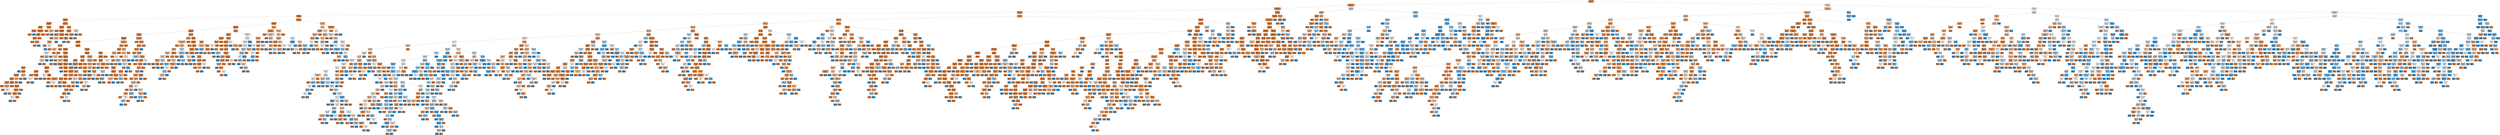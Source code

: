 digraph Tree {
node [shape=box, style="filled, rounded", color="black", fontname=helvetica] ;
edge [fontname=helvetica] ;
0 [label="duration <= 0.759\nentropy = 0.52\nsamples = 31647\nvalue = [27953, 3694]\nclass = No", fillcolor="#e58139dd"] ;
1 [label="poutcome_success <= 2.608\nentropy = 0.367\nsamples = 27177\nvalue = [25267, 1910]\nclass = No", fillcolor="#e58139ec"] ;
0 -> 1 [labeldistance=2.5, labelangle=45, headlabel="True"] ;
2 [label="contact_unknown <= 0.471\nentropy = 0.299\nsamples = 26346\nvalue = [24948, 1398]\nclass = No", fillcolor="#e58139f1"] ;
1 -> 2 ;
3 [label="duration <= -0.389\nentropy = 0.378\nsamples = 18471\nvalue = [17116, 1355]\nclass = No", fillcolor="#e58139eb"] ;
2 -> 3 ;
4 [label="duration <= -0.7\nentropy = 0.166\nsamples = 9591\nvalue = [9356, 235]\nclass = No", fillcolor="#e58139f9"] ;
3 -> 4 ;
5 [label="duration <= -0.735\nentropy = 0.026\nsamples = 3474\nvalue = [3465, 9]\nclass = No", fillcolor="#e58139fe"] ;
4 -> 5 ;
6 [label="month_mar <= 4.724\nentropy = 0.012\nsamples = 2769\nvalue = [2766, 3]\nclass = No", fillcolor="#e58139ff"] ;
5 -> 6 ;
7 [label="age <= -1.645\nentropy = 0.009\nsamples = 2754\nvalue = [2752, 2]\nclass = No", fillcolor="#e58139ff"] ;
6 -> 7 ;
8 [label="month_nov <= 1.44\nentropy = 0.337\nsamples = 16\nvalue = [15, 1]\nclass = No", fillcolor="#e58139ee"] ;
7 -> 8 ;
9 [label="entropy = 0.0\nsamples = 15\nvalue = [15, 0]\nclass = No", fillcolor="#e58139ff"] ;
8 -> 9 ;
10 [label="entropy = 0.0\nsamples = 1\nvalue = [0, 1]\nclass = Yes", fillcolor="#399de5ff"] ;
8 -> 10 ;
11 [label="contact_cellular <= -0.31\nentropy = 0.005\nsamples = 2738\nvalue = [2737, 1]\nclass = No", fillcolor="#e58139ff"] ;
7 -> 11 ;
12 [label="day <= -0.64\nentropy = 0.022\nsamples = 479\nvalue = [478, 1]\nclass = No", fillcolor="#e58139fe"] ;
11 -> 12 ;
13 [label="day <= -0.76\nentropy = 0.074\nsamples = 111\nvalue = [110, 1]\nclass = No", fillcolor="#e58139fd"] ;
12 -> 13 ;
14 [label="entropy = 0.0\nsamples = 103\nvalue = [103, 0]\nclass = No", fillcolor="#e58139ff"] ;
13 -> 14 ;
15 [label="age <= 0.198\nentropy = 0.544\nsamples = 8\nvalue = [7, 1]\nclass = No", fillcolor="#e58139db"] ;
13 -> 15 ;
16 [label="entropy = 0.0\nsamples = 7\nvalue = [7, 0]\nclass = No", fillcolor="#e58139ff"] ;
15 -> 16 ;
17 [label="entropy = 0.0\nsamples = 1\nvalue = [0, 1]\nclass = Yes", fillcolor="#399de5ff"] ;
15 -> 17 ;
18 [label="entropy = 0.0\nsamples = 368\nvalue = [368, 0]\nclass = No", fillcolor="#e58139ff"] ;
12 -> 18 ;
19 [label="entropy = 0.0\nsamples = 2259\nvalue = [2259, 0]\nclass = No", fillcolor="#e58139ff"] ;
11 -> 19 ;
20 [label="duration <= -0.76\nentropy = 0.353\nsamples = 15\nvalue = [14, 1]\nclass = No", fillcolor="#e58139ed"] ;
6 -> 20 ;
21 [label="entropy = 0.0\nsamples = 12\nvalue = [12, 0]\nclass = No", fillcolor="#e58139ff"] ;
20 -> 21 ;
22 [label="education <= -1.14\nentropy = 0.918\nsamples = 3\nvalue = [2, 1]\nclass = No", fillcolor="#e581397f"] ;
20 -> 22 ;
23 [label="entropy = 0.0\nsamples = 2\nvalue = [2, 0]\nclass = No", fillcolor="#e58139ff"] ;
22 -> 23 ;
24 [label="entropy = 0.0\nsamples = 1\nvalue = [0, 1]\nclass = Yes", fillcolor="#399de5ff"] ;
22 -> 24 ;
25 [label="month_feb <= 1.893\nentropy = 0.071\nsamples = 705\nvalue = [699, 6]\nclass = No", fillcolor="#e58139fd"] ;
5 -> 25 ;
26 [label="education <= 0.531\nentropy = 0.042\nsamples = 653\nvalue = [650, 3]\nclass = No", fillcolor="#e58139fe"] ;
25 -> 26 ;
27 [label="entropy = 0.0\nsamples = 416\nvalue = [416, 0]\nclass = No", fillcolor="#e58139ff"] ;
26 -> 27 ;
28 [label="duration <= -0.731\nentropy = 0.098\nsamples = 237\nvalue = [234, 3]\nclass = No", fillcolor="#e58139fc"] ;
26 -> 28 ;
29 [label="balance <= 0.254\nentropy = 0.454\nsamples = 21\nvalue = [19, 2]\nclass = No", fillcolor="#e58139e4"] ;
28 -> 29 ;
30 [label="entropy = 0.0\nsamples = 15\nvalue = [15, 0]\nclass = No", fillcolor="#e58139ff"] ;
29 -> 30 ;
31 [label="previous <= 1.185\nentropy = 0.918\nsamples = 6\nvalue = [4, 2]\nclass = No", fillcolor="#e581397f"] ;
29 -> 31 ;
32 [label="balance <= 2.436\nentropy = 0.722\nsamples = 5\nvalue = [4, 1]\nclass = No", fillcolor="#e58139bf"] ;
31 -> 32 ;
33 [label="entropy = 0.0\nsamples = 3\nvalue = [3, 0]\nclass = No", fillcolor="#e58139ff"] ;
32 -> 33 ;
34 [label="month_aug <= 1.049\nentropy = 1.0\nsamples = 2\nvalue = [1, 1]\nclass = No", fillcolor="#e5813900"] ;
32 -> 34 ;
35 [label="entropy = 0.0\nsamples = 1\nvalue = [0, 1]\nclass = Yes", fillcolor="#399de5ff"] ;
34 -> 35 ;
36 [label="entropy = 0.0\nsamples = 1\nvalue = [1, 0]\nclass = No", fillcolor="#e58139ff"] ;
34 -> 36 ;
37 [label="entropy = 0.0\nsamples = 1\nvalue = [0, 1]\nclass = Yes", fillcolor="#399de5ff"] ;
31 -> 37 ;
38 [label="month_apr <= 1.781\nentropy = 0.043\nsamples = 216\nvalue = [215, 1]\nclass = No", fillcolor="#e58139fe"] ;
28 -> 38 ;
39 [label="entropy = 0.0\nsamples = 202\nvalue = [202, 0]\nclass = No", fillcolor="#e58139ff"] ;
38 -> 39 ;
40 [label="job <= -1.088\nentropy = 0.371\nsamples = 14\nvalue = [13, 1]\nclass = No", fillcolor="#e58139eb"] ;
38 -> 40 ;
41 [label="entropy = 0.0\nsamples = 1\nvalue = [0, 1]\nclass = Yes", fillcolor="#399de5ff"] ;
40 -> 41 ;
42 [label="entropy = 0.0\nsamples = 13\nvalue = [13, 0]\nclass = No", fillcolor="#e58139ff"] ;
40 -> 42 ;
43 [label="day <= -0.579\nentropy = 0.318\nsamples = 52\nvalue = [49, 3]\nclass = No", fillcolor="#e58139ef"] ;
25 -> 43 ;
44 [label="balance <= -0.132\nentropy = 0.149\nsamples = 47\nvalue = [46, 1]\nclass = No", fillcolor="#e58139f9"] ;
43 -> 44 ;
45 [label="entropy = 0.0\nsamples = 39\nvalue = [39, 0]\nclass = No", fillcolor="#e58139ff"] ;
44 -> 45 ;
46 [label="balance <= -0.123\nentropy = 0.544\nsamples = 8\nvalue = [7, 1]\nclass = No", fillcolor="#e58139db"] ;
44 -> 46 ;
47 [label="entropy = 0.0\nsamples = 1\nvalue = [0, 1]\nclass = Yes", fillcolor="#399de5ff"] ;
46 -> 47 ;
48 [label="entropy = 0.0\nsamples = 7\nvalue = [7, 0]\nclass = No", fillcolor="#e58139ff"] ;
46 -> 48 ;
49 [label="balance <= -0.282\nentropy = 0.971\nsamples = 5\nvalue = [3, 2]\nclass = No", fillcolor="#e5813955"] ;
43 -> 49 ;
50 [label="entropy = 0.0\nsamples = 2\nvalue = [0, 2]\nclass = Yes", fillcolor="#399de5ff"] ;
49 -> 50 ;
51 [label="entropy = 0.0\nsamples = 3\nvalue = [3, 0]\nclass = No", fillcolor="#e58139ff"] ;
49 -> 51 ;
52 [label="month_mar <= 4.724\nentropy = 0.228\nsamples = 6117\nvalue = [5891, 226]\nclass = No", fillcolor="#e58139f5"] ;
4 -> 52 ;
53 [label="month_oct <= 3.859\nentropy = 0.208\nsamples = 6017\nvalue = [5820, 197]\nclass = No", fillcolor="#e58139f6"] ;
52 -> 53 ;
54 [label="month_feb <= 1.893\nentropy = 0.187\nsamples = 5900\nvalue = [5732, 168]\nclass = No", fillcolor="#e58139f8"] ;
53 -> 54 ;
55 [label="month_apr <= 1.781\nentropy = 0.153\nsamples = 5398\nvalue = [5279, 119]\nclass = No", fillcolor="#e58139f9"] ;
54 -> 55 ;
56 [label="month_jun <= 1.195\nentropy = 0.117\nsamples = 4969\nvalue = [4891, 78]\nclass = No", fillcolor="#e58139fb"] ;
55 -> 56 ;
57 [label="month_sep <= 4.385\nentropy = 0.097\nsamples = 4819\nvalue = [4759, 60]\nclass = No", fillcolor="#e58139fc"] ;
56 -> 57 ;
58 [label="age <= -1.645\nentropy = 0.084\nsamples = 4752\nvalue = [4702, 50]\nclass = No", fillcolor="#e58139fc"] ;
57 -> 58 ;
59 [label="balance <= -0.294\nentropy = 0.736\nsamples = 29\nvalue = [23, 6]\nclass = No", fillcolor="#e58139bc"] ;
58 -> 59 ;
60 [label="housing <= -0.113\nentropy = 0.918\nsamples = 18\nvalue = [12, 6]\nclass = No", fillcolor="#e581397f"] ;
59 -> 60 ;
61 [label="contact_cellular <= -0.31\nentropy = 0.996\nsamples = 13\nvalue = [7, 6]\nclass = No", fillcolor="#e5813924"] ;
60 -> 61 ;
62 [label="entropy = 0.0\nsamples = 4\nvalue = [4, 0]\nclass = No", fillcolor="#e58139ff"] ;
61 -> 62 ;
63 [label="age <= -1.834\nentropy = 0.918\nsamples = 9\nvalue = [3, 6]\nclass = Yes", fillcolor="#399de57f"] ;
61 -> 63 ;
64 [label="education <= -1.697\nentropy = 0.971\nsamples = 5\nvalue = [3, 2]\nclass = No", fillcolor="#e5813955"] ;
63 -> 64 ;
65 [label="entropy = 0.0\nsamples = 2\nvalue = [0, 2]\nclass = Yes", fillcolor="#399de5ff"] ;
64 -> 65 ;
66 [label="entropy = 0.0\nsamples = 3\nvalue = [3, 0]\nclass = No", fillcolor="#e58139ff"] ;
64 -> 66 ;
67 [label="entropy = 0.0\nsamples = 4\nvalue = [0, 4]\nclass = Yes", fillcolor="#399de5ff"] ;
63 -> 67 ;
68 [label="entropy = 0.0\nsamples = 5\nvalue = [5, 0]\nclass = No", fillcolor="#e58139ff"] ;
60 -> 68 ;
69 [label="entropy = 0.0\nsamples = 11\nvalue = [11, 0]\nclass = No", fillcolor="#e58139ff"] ;
59 -> 69 ;
70 [label="duration <= -0.498\nentropy = 0.076\nsamples = 4723\nvalue = [4679, 44]\nclass = No", fillcolor="#e58139fd"] ;
58 -> 70 ;
71 [label="day <= -1.482\nentropy = 0.043\nsamples = 3225\nvalue = [3210, 15]\nclass = No", fillcolor="#e58139fe"] ;
70 -> 71 ;
72 [label="day <= -1.602\nentropy = 0.592\nsamples = 14\nvalue = [12, 2]\nclass = No", fillcolor="#e58139d4"] ;
71 -> 72 ;
73 [label="entropy = 0.0\nsamples = 9\nvalue = [9, 0]\nclass = No", fillcolor="#e58139ff"] ;
72 -> 73 ;
74 [label="previous <= 0.372\nentropy = 0.971\nsamples = 5\nvalue = [3, 2]\nclass = No", fillcolor="#e5813955"] ;
72 -> 74 ;
75 [label="entropy = 0.0\nsamples = 2\nvalue = [0, 2]\nclass = Yes", fillcolor="#399de5ff"] ;
74 -> 75 ;
76 [label="entropy = 0.0\nsamples = 3\nvalue = [3, 0]\nclass = No", fillcolor="#e58139ff"] ;
74 -> 76 ;
77 [label="balance <= -0.393\nentropy = 0.038\nsamples = 3211\nvalue = [3198, 13]\nclass = No", fillcolor="#e58139fe"] ;
71 -> 77 ;
78 [label="entropy = 0.0\nsamples = 1155\nvalue = [1155, 0]\nclass = No", fillcolor="#e58139ff"] ;
77 -> 78 ;
79 [label="balance <= -0.393\nentropy = 0.055\nsamples = 2056\nvalue = [2043, 13]\nclass = No", fillcolor="#e58139fd"] ;
77 -> 79 ;
80 [label="month_jul <= 0.964\nentropy = 0.918\nsamples = 3\nvalue = [2, 1]\nclass = No", fillcolor="#e581397f"] ;
79 -> 80 ;
81 [label="entropy = 0.0\nsamples = 2\nvalue = [2, 0]\nclass = No", fillcolor="#e58139ff"] ;
80 -> 81 ;
82 [label="entropy = 0.0\nsamples = 1\nvalue = [0, 1]\nclass = Yes", fillcolor="#399de5ff"] ;
80 -> 82 ;
83 [label="housing <= -0.113\nentropy = 0.052\nsamples = 2053\nvalue = [2041, 12]\nclass = No", fillcolor="#e58139fe"] ;
79 -> 83 ;
84 [label="campaign <= -0.407\nentropy = 0.08\nsamples = 1110\nvalue = [1099, 11]\nclass = No", fillcolor="#e58139fc"] ;
83 -> 84 ;
85 [label="job <= -2.884\nentropy = 0.173\nsamples = 309\nvalue = [301, 8]\nclass = No", fillcolor="#e58139f8"] ;
84 -> 85 ;
86 [label="entropy = 0.0\nsamples = 1\nvalue = [0, 1]\nclass = Yes", fillcolor="#399de5ff"] ;
85 -> 86 ;
87 [label="pdays <= 2.319\nentropy = 0.156\nsamples = 308\nvalue = [301, 7]\nclass = No", fillcolor="#e58139f9"] ;
85 -> 87 ;
88 [label="month_dec <= 6.913\nentropy = 0.122\nsamples = 301\nvalue = [296, 5]\nclass = No", fillcolor="#e58139fb"] ;
87 -> 88 ;
89 [label="age <= -1.172\nentropy = 0.103\nsamples = 298\nvalue = [294, 4]\nclass = No", fillcolor="#e58139fc"] ;
88 -> 89 ;
90 [label="duration <= -0.548\nentropy = 0.353\nsamples = 30\nvalue = [28, 2]\nclass = No", fillcolor="#e58139ed"] ;
89 -> 90 ;
91 [label="entropy = 0.0\nsamples = 21\nvalue = [21, 0]\nclass = No", fillcolor="#e58139ff"] ;
90 -> 91 ;
92 [label="balance <= -0.294\nentropy = 0.764\nsamples = 9\nvalue = [7, 2]\nclass = No", fillcolor="#e58139b6"] ;
90 -> 92 ;
93 [label="entropy = 0.0\nsamples = 5\nvalue = [5, 0]\nclass = No", fillcolor="#e58139ff"] ;
92 -> 93 ;
94 [label="balance <= -0.214\nentropy = 1.0\nsamples = 4\nvalue = [2, 2]\nclass = No", fillcolor="#e5813900"] ;
92 -> 94 ;
95 [label="entropy = 0.0\nsamples = 2\nvalue = [0, 2]\nclass = Yes", fillcolor="#399de5ff"] ;
94 -> 95 ;
96 [label="entropy = 0.0\nsamples = 2\nvalue = [2, 0]\nclass = No", fillcolor="#e58139ff"] ;
94 -> 96 ;
97 [label="age <= 1.284\nentropy = 0.063\nsamples = 268\nvalue = [266, 2]\nclass = No", fillcolor="#e58139fd"] ;
89 -> 97 ;
98 [label="entropy = 0.0\nsamples = 198\nvalue = [198, 0]\nclass = No", fillcolor="#e58139ff"] ;
97 -> 98 ;
99 [label="duration <= -0.616\nentropy = 0.187\nsamples = 70\nvalue = [68, 2]\nclass = No", fillcolor="#e58139f8"] ;
97 -> 99 ;
100 [label="duration <= -0.622\nentropy = 0.381\nsamples = 27\nvalue = [25, 2]\nclass = No", fillcolor="#e58139eb"] ;
99 -> 100 ;
101 [label="balance <= -0.375\nentropy = 0.235\nsamples = 26\nvalue = [25, 1]\nclass = No", fillcolor="#e58139f5"] ;
100 -> 101 ;
102 [label="duration <= -0.669\nentropy = 1.0\nsamples = 2\nvalue = [1, 1]\nclass = No", fillcolor="#e5813900"] ;
101 -> 102 ;
103 [label="entropy = 0.0\nsamples = 1\nvalue = [0, 1]\nclass = Yes", fillcolor="#399de5ff"] ;
102 -> 103 ;
104 [label="entropy = 0.0\nsamples = 1\nvalue = [1, 0]\nclass = No", fillcolor="#e58139ff"] ;
102 -> 104 ;
105 [label="entropy = 0.0\nsamples = 24\nvalue = [24, 0]\nclass = No", fillcolor="#e58139ff"] ;
101 -> 105 ;
106 [label="entropy = 0.0\nsamples = 1\nvalue = [0, 1]\nclass = Yes", fillcolor="#399de5ff"] ;
100 -> 106 ;
107 [label="entropy = 0.0\nsamples = 43\nvalue = [43, 0]\nclass = No", fillcolor="#e58139ff"] ;
99 -> 107 ;
108 [label="day <= 0.443\nentropy = 0.918\nsamples = 3\nvalue = [2, 1]\nclass = No", fillcolor="#e581397f"] ;
88 -> 108 ;
109 [label="entropy = 0.0\nsamples = 2\nvalue = [2, 0]\nclass = No", fillcolor="#e58139ff"] ;
108 -> 109 ;
110 [label="entropy = 0.0\nsamples = 1\nvalue = [0, 1]\nclass = Yes", fillcolor="#399de5ff"] ;
108 -> 110 ;
111 [label="balance <= 0.134\nentropy = 0.863\nsamples = 7\nvalue = [5, 2]\nclass = No", fillcolor="#e5813999"] ;
87 -> 111 ;
112 [label="entropy = 0.0\nsamples = 5\nvalue = [5, 0]\nclass = No", fillcolor="#e58139ff"] ;
111 -> 112 ;
113 [label="entropy = 0.0\nsamples = 2\nvalue = [0, 2]\nclass = Yes", fillcolor="#399de5ff"] ;
111 -> 113 ;
114 [label="duration <= -0.517\nentropy = 0.036\nsamples = 801\nvalue = [798, 3]\nclass = No", fillcolor="#e58139fe"] ;
84 -> 114 ;
115 [label="balance <= 0.415\nentropy = 0.015\nsamples = 711\nvalue = [710, 1]\nclass = No", fillcolor="#e58139ff"] ;
114 -> 115 ;
116 [label="entropy = 0.0\nsamples = 557\nvalue = [557, 0]\nclass = No", fillcolor="#e58139ff"] ;
115 -> 116 ;
117 [label="balance <= 0.418\nentropy = 0.057\nsamples = 154\nvalue = [153, 1]\nclass = No", fillcolor="#e58139fd"] ;
115 -> 117 ;
118 [label="marital_married <= -0.203\nentropy = 1.0\nsamples = 2\nvalue = [1, 1]\nclass = No", fillcolor="#e5813900"] ;
117 -> 118 ;
119 [label="entropy = 0.0\nsamples = 1\nvalue = [1, 0]\nclass = No", fillcolor="#e58139ff"] ;
118 -> 119 ;
120 [label="entropy = 0.0\nsamples = 1\nvalue = [0, 1]\nclass = Yes", fillcolor="#399de5ff"] ;
118 -> 120 ;
121 [label="entropy = 0.0\nsamples = 152\nvalue = [152, 0]\nclass = No", fillcolor="#e58139ff"] ;
117 -> 121 ;
122 [label="age <= -1.172\nentropy = 0.154\nsamples = 90\nvalue = [88, 2]\nclass = No", fillcolor="#e58139f9"] ;
114 -> 122 ;
123 [label="education <= 0.531\nentropy = 1.0\nsamples = 2\nvalue = [1, 1]\nclass = No", fillcolor="#e5813900"] ;
122 -> 123 ;
124 [label="entropy = 0.0\nsamples = 1\nvalue = [0, 1]\nclass = Yes", fillcolor="#399de5ff"] ;
123 -> 124 ;
125 [label="entropy = 0.0\nsamples = 1\nvalue = [1, 0]\nclass = No", fillcolor="#e58139ff"] ;
123 -> 125 ;
126 [label="age <= 1.662\nentropy = 0.09\nsamples = 88\nvalue = [87, 1]\nclass = No", fillcolor="#e58139fc"] ;
122 -> 126 ;
127 [label="entropy = 0.0\nsamples = 76\nvalue = [76, 0]\nclass = No", fillcolor="#e58139ff"] ;
126 -> 127 ;
128 [label="marital_divorced <= 1.197\nentropy = 0.414\nsamples = 12\nvalue = [11, 1]\nclass = No", fillcolor="#e58139e8"] ;
126 -> 128 ;
129 [label="entropy = 0.0\nsamples = 10\nvalue = [10, 0]\nclass = No", fillcolor="#e58139ff"] ;
128 -> 129 ;
130 [label="balance <= -0.056\nentropy = 1.0\nsamples = 2\nvalue = [1, 1]\nclass = No", fillcolor="#e5813900"] ;
128 -> 130 ;
131 [label="entropy = 0.0\nsamples = 1\nvalue = [0, 1]\nclass = Yes", fillcolor="#399de5ff"] ;
130 -> 131 ;
132 [label="entropy = 0.0\nsamples = 1\nvalue = [1, 0]\nclass = No", fillcolor="#e58139ff"] ;
130 -> 132 ;
133 [label="previous <= 0.778\nentropy = 0.012\nsamples = 943\nvalue = [942, 1]\nclass = No", fillcolor="#e58139ff"] ;
83 -> 133 ;
134 [label="entropy = 0.0\nsamples = 842\nvalue = [842, 0]\nclass = No", fillcolor="#e58139ff"] ;
133 -> 134 ;
135 [label="pdays <= -0.046\nentropy = 0.08\nsamples = 101\nvalue = [100, 1]\nclass = No", fillcolor="#e58139fc"] ;
133 -> 135 ;
136 [label="entropy = 0.0\nsamples = 1\nvalue = [0, 1]\nclass = Yes", fillcolor="#399de5ff"] ;
135 -> 136 ;
137 [label="entropy = 0.0\nsamples = 100\nvalue = [100, 0]\nclass = No", fillcolor="#e58139ff"] ;
135 -> 137 ;
138 [label="housing <= -0.113\nentropy = 0.138\nsamples = 1498\nvalue = [1469, 29]\nclass = No", fillcolor="#e58139fa"] ;
70 -> 138 ;
139 [label="previous <= 0.372\nentropy = 0.205\nsamples = 747\nvalue = [723, 24]\nclass = No", fillcolor="#e58139f7"] ;
138 -> 139 ;
140 [label="age <= -0.322\nentropy = 0.158\nsamples = 697\nvalue = [681, 16]\nclass = No", fillcolor="#e58139f9"] ;
139 -> 140 ;
141 [label="day <= -1.482\nentropy = 0.269\nsamples = 283\nvalue = [270, 13]\nclass = No", fillcolor="#e58139f3"] ;
140 -> 141 ;
142 [label="entropy = 0.0\nsamples = 2\nvalue = [0, 2]\nclass = Yes", fillcolor="#399de5ff"] ;
141 -> 142 ;
143 [label="month_dec <= 6.913\nentropy = 0.238\nsamples = 281\nvalue = [270, 11]\nclass = No", fillcolor="#e58139f5"] ;
141 -> 143 ;
144 [label="month_jan <= 2.69\nentropy = 0.206\nsamples = 279\nvalue = [270, 9]\nclass = No", fillcolor="#e58139f6"] ;
143 -> 144 ;
145 [label="month_may <= 0.423\nentropy = 0.158\nsamples = 260\nvalue = [254, 6]\nclass = No", fillcolor="#e58139f9"] ;
144 -> 145 ;
146 [label="job <= -0.29\nentropy = 0.099\nsamples = 235\nvalue = [232, 3]\nclass = No", fillcolor="#e58139fc"] ;
145 -> 146 ;
147 [label="age <= -1.456\nentropy = 0.171\nsamples = 118\nvalue = [115, 3]\nclass = No", fillcolor="#e58139f8"] ;
146 -> 147 ;
148 [label="day <= 0.804\nentropy = 0.592\nsamples = 7\nvalue = [6, 1]\nclass = No", fillcolor="#e58139d4"] ;
147 -> 148 ;
149 [label="entropy = 0.0\nsamples = 6\nvalue = [6, 0]\nclass = No", fillcolor="#e58139ff"] ;
148 -> 149 ;
150 [label="entropy = 0.0\nsamples = 1\nvalue = [0, 1]\nclass = Yes", fillcolor="#399de5ff"] ;
148 -> 150 ;
151 [label="age <= -0.7\nentropy = 0.13\nsamples = 111\nvalue = [109, 2]\nclass = No", fillcolor="#e58139fa"] ;
147 -> 151 ;
152 [label="entropy = 0.0\nsamples = 72\nvalue = [72, 0]\nclass = No", fillcolor="#e58139ff"] ;
151 -> 152 ;
153 [label="day <= -0.038\nentropy = 0.292\nsamples = 39\nvalue = [37, 2]\nclass = No", fillcolor="#e58139f1"] ;
151 -> 153 ;
154 [label="balance <= 1.535\nentropy = 0.567\nsamples = 15\nvalue = [13, 2]\nclass = No", fillcolor="#e58139d8"] ;
153 -> 154 ;
155 [label="age <= -0.416\nentropy = 0.371\nsamples = 14\nvalue = [13, 1]\nclass = No", fillcolor="#e58139eb"] ;
154 -> 155 ;
156 [label="entropy = 0.0\nsamples = 12\nvalue = [12, 0]\nclass = No", fillcolor="#e58139ff"] ;
155 -> 156 ;
157 [label="balance <= 0.114\nentropy = 1.0\nsamples = 2\nvalue = [1, 1]\nclass = No", fillcolor="#e5813900"] ;
155 -> 157 ;
158 [label="entropy = 0.0\nsamples = 1\nvalue = [0, 1]\nclass = Yes", fillcolor="#399de5ff"] ;
157 -> 158 ;
159 [label="entropy = 0.0\nsamples = 1\nvalue = [1, 0]\nclass = No", fillcolor="#e58139ff"] ;
157 -> 159 ;
160 [label="entropy = 0.0\nsamples = 1\nvalue = [0, 1]\nclass = Yes", fillcolor="#399de5ff"] ;
154 -> 160 ;
161 [label="entropy = 0.0\nsamples = 24\nvalue = [24, 0]\nclass = No", fillcolor="#e58139ff"] ;
153 -> 161 ;
162 [label="entropy = 0.0\nsamples = 117\nvalue = [117, 0]\nclass = No", fillcolor="#e58139ff"] ;
146 -> 162 ;
163 [label="duration <= -0.428\nentropy = 0.529\nsamples = 25\nvalue = [22, 3]\nclass = No", fillcolor="#e58139dc"] ;
145 -> 163 ;
164 [label="entropy = 0.0\nsamples = 18\nvalue = [18, 0]\nclass = No", fillcolor="#e58139ff"] ;
163 -> 164 ;
165 [label="campaign <= -0.407\nentropy = 0.985\nsamples = 7\nvalue = [4, 3]\nclass = No", fillcolor="#e5813940"] ;
163 -> 165 ;
166 [label="age <= -0.653\nentropy = 0.722\nsamples = 5\nvalue = [4, 1]\nclass = No", fillcolor="#e58139bf"] ;
165 -> 166 ;
167 [label="entropy = 0.0\nsamples = 4\nvalue = [4, 0]\nclass = No", fillcolor="#e58139ff"] ;
166 -> 167 ;
168 [label="entropy = 0.0\nsamples = 1\nvalue = [0, 1]\nclass = Yes", fillcolor="#399de5ff"] ;
166 -> 168 ;
169 [label="entropy = 0.0\nsamples = 2\nvalue = [0, 2]\nclass = Yes", fillcolor="#399de5ff"] ;
165 -> 169 ;
170 [label="job <= -0.689\nentropy = 0.629\nsamples = 19\nvalue = [16, 3]\nclass = No", fillcolor="#e58139cf"] ;
144 -> 170 ;
171 [label="entropy = 0.0\nsamples = 8\nvalue = [8, 0]\nclass = No", fillcolor="#e58139ff"] ;
170 -> 171 ;
172 [label="balance <= 0.195\nentropy = 0.845\nsamples = 11\nvalue = [8, 3]\nclass = No", fillcolor="#e581399f"] ;
170 -> 172 ;
173 [label="job <= 0.309\nentropy = 0.722\nsamples = 10\nvalue = [8, 2]\nclass = No", fillcolor="#e58139bf"] ;
172 -> 173 ;
174 [label="entropy = 0.0\nsamples = 6\nvalue = [6, 0]\nclass = No", fillcolor="#e58139ff"] ;
173 -> 174 ;
175 [label="education <= 0.531\nentropy = 1.0\nsamples = 4\nvalue = [2, 2]\nclass = No", fillcolor="#e5813900"] ;
173 -> 175 ;
176 [label="day <= 1.406\nentropy = 0.918\nsamples = 3\nvalue = [2, 1]\nclass = No", fillcolor="#e581397f"] ;
175 -> 176 ;
177 [label="entropy = 0.0\nsamples = 1\nvalue = [0, 1]\nclass = Yes", fillcolor="#399de5ff"] ;
176 -> 177 ;
178 [label="entropy = 0.0\nsamples = 2\nvalue = [2, 0]\nclass = No", fillcolor="#e58139ff"] ;
176 -> 178 ;
179 [label="entropy = 0.0\nsamples = 1\nvalue = [0, 1]\nclass = Yes", fillcolor="#399de5ff"] ;
175 -> 179 ;
180 [label="entropy = 0.0\nsamples = 1\nvalue = [0, 1]\nclass = Yes", fillcolor="#399de5ff"] ;
172 -> 180 ;
181 [label="entropy = 0.0\nsamples = 2\nvalue = [0, 2]\nclass = Yes", fillcolor="#399de5ff"] ;
143 -> 181 ;
182 [label="day <= -0.399\nentropy = 0.062\nsamples = 414\nvalue = [411, 3]\nclass = No", fillcolor="#e58139fd"] ;
140 -> 182 ;
183 [label="day <= -0.64\nentropy = 0.15\nsamples = 139\nvalue = [136, 3]\nclass = No", fillcolor="#e58139f9"] ;
182 -> 183 ;
184 [label="entropy = 0.0\nsamples = 106\nvalue = [106, 0]\nclass = No", fillcolor="#e58139ff"] ;
183 -> 184 ;
185 [label="age <= 2.844\nentropy = 0.439\nsamples = 33\nvalue = [30, 3]\nclass = No", fillcolor="#e58139e6"] ;
183 -> 185 ;
186 [label="job <= -1.886\nentropy = 0.337\nsamples = 32\nvalue = [30, 2]\nclass = No", fillcolor="#e58139ee"] ;
185 -> 186 ;
187 [label="entropy = 0.0\nsamples = 1\nvalue = [0, 1]\nclass = Yes", fillcolor="#399de5ff"] ;
186 -> 187 ;
188 [label="balance <= 5.247\nentropy = 0.206\nsamples = 31\nvalue = [30, 1]\nclass = No", fillcolor="#e58139f6"] ;
186 -> 188 ;
189 [label="entropy = 0.0\nsamples = 30\nvalue = [30, 0]\nclass = No", fillcolor="#e58139ff"] ;
188 -> 189 ;
190 [label="entropy = 0.0\nsamples = 1\nvalue = [0, 1]\nclass = Yes", fillcolor="#399de5ff"] ;
188 -> 190 ;
191 [label="entropy = 0.0\nsamples = 1\nvalue = [0, 1]\nclass = Yes", fillcolor="#399de5ff"] ;
185 -> 191 ;
192 [label="entropy = 0.0\nsamples = 275\nvalue = [275, 0]\nclass = No", fillcolor="#e58139ff"] ;
182 -> 192 ;
193 [label="campaign <= -0.082\nentropy = 0.634\nsamples = 50\nvalue = [42, 8]\nclass = No", fillcolor="#e58139ce"] ;
139 -> 193 ;
194 [label="month_may <= 0.423\nentropy = 0.742\nsamples = 38\nvalue = [30, 8]\nclass = No", fillcolor="#e58139bb"] ;
193 -> 194 ;
195 [label="job <= 1.306\nentropy = 0.837\nsamples = 30\nvalue = [22, 8]\nclass = No", fillcolor="#e58139a2"] ;
194 -> 195 ;
196 [label="job <= 0.508\nentropy = 0.904\nsamples = 25\nvalue = [17, 8]\nclass = No", fillcolor="#e5813987"] ;
195 -> 196 ;
197 [label="pdays <= 0.634\nentropy = 0.672\nsamples = 17\nvalue = [14, 3]\nclass = No", fillcolor="#e58139c8"] ;
196 -> 197 ;
198 [label="age <= -0.936\nentropy = 1.0\nsamples = 6\nvalue = [3, 3]\nclass = No", fillcolor="#e5813900"] ;
197 -> 198 ;
199 [label="entropy = 0.0\nsamples = 2\nvalue = [2, 0]\nclass = No", fillcolor="#e58139ff"] ;
198 -> 199 ;
200 [label="previous <= 1.997\nentropy = 0.811\nsamples = 4\nvalue = [1, 3]\nclass = Yes", fillcolor="#399de5aa"] ;
198 -> 200 ;
201 [label="entropy = 0.0\nsamples = 3\nvalue = [0, 3]\nclass = Yes", fillcolor="#399de5ff"] ;
200 -> 201 ;
202 [label="entropy = 0.0\nsamples = 1\nvalue = [1, 0]\nclass = No", fillcolor="#e58139ff"] ;
200 -> 202 ;
203 [label="entropy = 0.0\nsamples = 11\nvalue = [11, 0]\nclass = No", fillcolor="#e58139ff"] ;
197 -> 203 ;
204 [label="balance <= -0.383\nentropy = 0.954\nsamples = 8\nvalue = [3, 5]\nclass = Yes", fillcolor="#399de566"] ;
196 -> 204 ;
205 [label="entropy = 0.0\nsamples = 3\nvalue = [3, 0]\nclass = No", fillcolor="#e58139ff"] ;
204 -> 205 ;
206 [label="entropy = 0.0\nsamples = 5\nvalue = [0, 5]\nclass = Yes", fillcolor="#399de5ff"] ;
204 -> 206 ;
207 [label="entropy = 0.0\nsamples = 5\nvalue = [5, 0]\nclass = No", fillcolor="#e58139ff"] ;
195 -> 207 ;
208 [label="entropy = 0.0\nsamples = 8\nvalue = [8, 0]\nclass = No", fillcolor="#e58139ff"] ;
194 -> 208 ;
209 [label="entropy = 0.0\nsamples = 12\nvalue = [12, 0]\nclass = No", fillcolor="#e58139ff"] ;
193 -> 209 ;
210 [label="age <= -0.605\nentropy = 0.058\nsamples = 751\nvalue = [746, 5]\nclass = No", fillcolor="#e58139fd"] ;
138 -> 210 ;
211 [label="balance <= 3.509\nentropy = 0.135\nsamples = 264\nvalue = [259, 5]\nclass = No", fillcolor="#e58139fa"] ;
210 -> 211 ;
212 [label="day <= -1.602\nentropy = 0.114\nsamples = 262\nvalue = [258, 4]\nclass = No", fillcolor="#e58139fb"] ;
211 -> 212 ;
213 [label="age <= -0.889\nentropy = 0.918\nsamples = 3\nvalue = [2, 1]\nclass = No", fillcolor="#e581397f"] ;
212 -> 213 ;
214 [label="entropy = 0.0\nsamples = 1\nvalue = [0, 1]\nclass = Yes", fillcolor="#399de5ff"] ;
213 -> 214 ;
215 [label="entropy = 0.0\nsamples = 2\nvalue = [2, 0]\nclass = No", fillcolor="#e58139ff"] ;
213 -> 215 ;
216 [label="age <= -0.889\nentropy = 0.091\nsamples = 259\nvalue = [256, 3]\nclass = No", fillcolor="#e58139fc"] ;
212 -> 216 ;
217 [label="entropy = 0.0\nsamples = 137\nvalue = [137, 0]\nclass = No", fillcolor="#e58139ff"] ;
216 -> 217 ;
218 [label="balance <= 0.001\nentropy = 0.166\nsamples = 122\nvalue = [119, 3]\nclass = No", fillcolor="#e58139f9"] ;
216 -> 218 ;
219 [label="duration <= -0.408\nentropy = 0.083\nsamples = 97\nvalue = [96, 1]\nclass = No", fillcolor="#e58139fc"] ;
218 -> 219 ;
220 [label="entropy = 0.0\nsamples = 84\nvalue = [84, 0]\nclass = No", fillcolor="#e58139ff"] ;
219 -> 220 ;
221 [label="balance <= -0.433\nentropy = 0.391\nsamples = 13\nvalue = [12, 1]\nclass = No", fillcolor="#e58139ea"] ;
219 -> 221 ;
222 [label="marital_single <= 0.478\nentropy = 0.918\nsamples = 3\nvalue = [2, 1]\nclass = No", fillcolor="#e581397f"] ;
221 -> 222 ;
223 [label="entropy = 0.0\nsamples = 2\nvalue = [2, 0]\nclass = No", fillcolor="#e58139ff"] ;
222 -> 223 ;
224 [label="entropy = 0.0\nsamples = 1\nvalue = [0, 1]\nclass = Yes", fillcolor="#399de5ff"] ;
222 -> 224 ;
225 [label="entropy = 0.0\nsamples = 10\nvalue = [10, 0]\nclass = No", fillcolor="#e58139ff"] ;
221 -> 225 ;
226 [label="balance <= 0.255\nentropy = 0.402\nsamples = 25\nvalue = [23, 2]\nclass = No", fillcolor="#e58139e9"] ;
218 -> 226 ;
227 [label="loan <= 0.924\nentropy = 0.918\nsamples = 6\nvalue = [4, 2]\nclass = No", fillcolor="#e581397f"] ;
226 -> 227 ;
228 [label="campaign <= 0.081\nentropy = 0.918\nsamples = 3\nvalue = [1, 2]\nclass = Yes", fillcolor="#399de57f"] ;
227 -> 228 ;
229 [label="entropy = 0.0\nsamples = 2\nvalue = [0, 2]\nclass = Yes", fillcolor="#399de5ff"] ;
228 -> 229 ;
230 [label="entropy = 0.0\nsamples = 1\nvalue = [1, 0]\nclass = No", fillcolor="#e58139ff"] ;
228 -> 230 ;
231 [label="entropy = 0.0\nsamples = 3\nvalue = [3, 0]\nclass = No", fillcolor="#e58139ff"] ;
227 -> 231 ;
232 [label="entropy = 0.0\nsamples = 19\nvalue = [19, 0]\nclass = No", fillcolor="#e58139ff"] ;
226 -> 232 ;
233 [label="marital_single <= 0.478\nentropy = 1.0\nsamples = 2\nvalue = [1, 1]\nclass = No", fillcolor="#e5813900"] ;
211 -> 233 ;
234 [label="entropy = 0.0\nsamples = 1\nvalue = [1, 0]\nclass = No", fillcolor="#e58139ff"] ;
233 -> 234 ;
235 [label="entropy = 0.0\nsamples = 1\nvalue = [0, 1]\nclass = Yes", fillcolor="#399de5ff"] ;
233 -> 235 ;
236 [label="entropy = 0.0\nsamples = 487\nvalue = [487, 0]\nclass = No", fillcolor="#e58139ff"] ;
210 -> 236 ;
237 [label="poutcome_other <= 2.327\nentropy = 0.608\nsamples = 67\nvalue = [57, 10]\nclass = No", fillcolor="#e58139d2"] ;
57 -> 237 ;
238 [label="day <= -1.001\nentropy = 0.691\nsamples = 54\nvalue = [44, 10]\nclass = No", fillcolor="#e58139c5"] ;
237 -> 238 ;
239 [label="day <= -1.602\nentropy = 0.381\nsamples = 27\nvalue = [25, 2]\nclass = No", fillcolor="#e58139eb"] ;
238 -> 239 ;
240 [label="balance <= -0.122\nentropy = 0.811\nsamples = 8\nvalue = [6, 2]\nclass = No", fillcolor="#e58139aa"] ;
239 -> 240 ;
241 [label="entropy = 0.0\nsamples = 4\nvalue = [4, 0]\nclass = No", fillcolor="#e58139ff"] ;
240 -> 241 ;
242 [label="job <= 0.309\nentropy = 1.0\nsamples = 4\nvalue = [2, 2]\nclass = No", fillcolor="#e5813900"] ;
240 -> 242 ;
243 [label="entropy = 0.0\nsamples = 1\nvalue = [1, 0]\nclass = No", fillcolor="#e58139ff"] ;
242 -> 243 ;
244 [label="education <= -1.697\nentropy = 0.918\nsamples = 3\nvalue = [1, 2]\nclass = Yes", fillcolor="#399de57f"] ;
242 -> 244 ;
245 [label="entropy = 0.0\nsamples = 1\nvalue = [1, 0]\nclass = No", fillcolor="#e58139ff"] ;
244 -> 245 ;
246 [label="entropy = 0.0\nsamples = 2\nvalue = [0, 2]\nclass = Yes", fillcolor="#399de5ff"] ;
244 -> 246 ;
247 [label="entropy = 0.0\nsamples = 19\nvalue = [19, 0]\nclass = No", fillcolor="#e58139ff"] ;
239 -> 247 ;
248 [label="day <= 0.984\nentropy = 0.877\nsamples = 27\nvalue = [19, 8]\nclass = No", fillcolor="#e5813994"] ;
238 -> 248 ;
249 [label="balance <= -0.441\nentropy = 0.959\nsamples = 21\nvalue = [13, 8]\nclass = No", fillcolor="#e5813962"] ;
248 -> 249 ;
250 [label="entropy = 0.0\nsamples = 4\nvalue = [4, 0]\nclass = No", fillcolor="#e58139ff"] ;
249 -> 250 ;
251 [label="duration <= -0.472\nentropy = 0.998\nsamples = 17\nvalue = [9, 8]\nclass = No", fillcolor="#e581391c"] ;
249 -> 251 ;
252 [label="duration <= -0.572\nentropy = 0.89\nsamples = 13\nvalue = [9, 4]\nclass = No", fillcolor="#e581398e"] ;
251 -> 252 ;
253 [label="education <= -0.583\nentropy = 0.985\nsamples = 7\nvalue = [3, 4]\nclass = Yes", fillcolor="#399de540"] ;
252 -> 253 ;
254 [label="entropy = 0.0\nsamples = 2\nvalue = [2, 0]\nclass = No", fillcolor="#e58139ff"] ;
253 -> 254 ;
255 [label="loan <= 0.924\nentropy = 0.722\nsamples = 5\nvalue = [1, 4]\nclass = Yes", fillcolor="#399de5bf"] ;
253 -> 255 ;
256 [label="entropy = 0.0\nsamples = 4\nvalue = [0, 4]\nclass = Yes", fillcolor="#399de5ff"] ;
255 -> 256 ;
257 [label="entropy = 0.0\nsamples = 1\nvalue = [1, 0]\nclass = No", fillcolor="#e58139ff"] ;
255 -> 257 ;
258 [label="entropy = 0.0\nsamples = 6\nvalue = [6, 0]\nclass = No", fillcolor="#e58139ff"] ;
252 -> 258 ;
259 [label="entropy = 0.0\nsamples = 4\nvalue = [0, 4]\nclass = Yes", fillcolor="#399de5ff"] ;
251 -> 259 ;
260 [label="entropy = 0.0\nsamples = 6\nvalue = [6, 0]\nclass = No", fillcolor="#e58139ff"] ;
248 -> 260 ;
261 [label="entropy = 0.0\nsamples = 13\nvalue = [13, 0]\nclass = No", fillcolor="#e58139ff"] ;
237 -> 261 ;
262 [label="contact_cellular <= -0.31\nentropy = 0.529\nsamples = 150\nvalue = [132, 18]\nclass = No", fillcolor="#e58139dc"] ;
56 -> 262 ;
263 [label="entropy = 0.0\nsamples = 17\nvalue = [17, 0]\nclass = No", fillcolor="#e58139ff"] ;
262 -> 263 ;
264 [label="balance <= 1.547\nentropy = 0.572\nsamples = 133\nvalue = [115, 18]\nclass = No", fillcolor="#e58139d7"] ;
262 -> 264 ;
265 [label="balance <= 1.319\nentropy = 0.607\nsamples = 121\nvalue = [103, 18]\nclass = No", fillcolor="#e58139d2"] ;
264 -> 265 ;
266 [label="duration <= -0.657\nentropy = 0.589\nsamples = 120\nvalue = [103, 17]\nclass = No", fillcolor="#e58139d5"] ;
265 -> 266 ;
267 [label="entropy = 0.0\nsamples = 12\nvalue = [12, 0]\nclass = No", fillcolor="#e58139ff"] ;
266 -> 267 ;
268 [label="duration <= -0.651\nentropy = 0.628\nsamples = 108\nvalue = [91, 17]\nclass = No", fillcolor="#e58139cf"] ;
266 -> 268 ;
269 [label="marital_married <= -0.203\nentropy = 0.918\nsamples = 3\nvalue = [1, 2]\nclass = Yes", fillcolor="#399de57f"] ;
268 -> 269 ;
270 [label="entropy = 0.0\nsamples = 2\nvalue = [0, 2]\nclass = Yes", fillcolor="#399de5ff"] ;
269 -> 270 ;
271 [label="entropy = 0.0\nsamples = 1\nvalue = [1, 0]\nclass = No", fillcolor="#e58139ff"] ;
269 -> 271 ;
272 [label="campaign <= 0.896\nentropy = 0.592\nsamples = 105\nvalue = [90, 15]\nclass = No", fillcolor="#e58139d4"] ;
268 -> 272 ;
273 [label="age <= -1.456\nentropy = 0.554\nsamples = 101\nvalue = [88, 13]\nclass = No", fillcolor="#e58139d9"] ;
272 -> 273 ;
274 [label="entropy = 0.0\nsamples = 12\nvalue = [12, 0]\nclass = No", fillcolor="#e58139ff"] ;
273 -> 274 ;
275 [label="campaign <= 0.244\nentropy = 0.6\nsamples = 89\nvalue = [76, 13]\nclass = No", fillcolor="#e58139d3"] ;
273 -> 275 ;
276 [label="age <= 2.418\nentropy = 0.645\nsamples = 79\nvalue = [66, 13]\nclass = No", fillcolor="#e58139cd"] ;
275 -> 276 ;
277 [label="age <= 0.245\nentropy = 0.619\nsamples = 78\nvalue = [66, 12]\nclass = No", fillcolor="#e58139d1"] ;
276 -> 277 ;
278 [label="duration <= -0.607\nentropy = 0.729\nsamples = 54\nvalue = [43, 11]\nclass = No", fillcolor="#e58139be"] ;
277 -> 278 ;
279 [label="entropy = 0.0\nsamples = 11\nvalue = [11, 0]\nclass = No", fillcolor="#e58139ff"] ;
278 -> 279 ;
280 [label="day <= 0.142\nentropy = 0.82\nsamples = 43\nvalue = [32, 11]\nclass = No", fillcolor="#e58139a7"] ;
278 -> 280 ;
281 [label="campaign <= -0.407\nentropy = 0.868\nsamples = 38\nvalue = [27, 11]\nclass = No", fillcolor="#e5813997"] ;
280 -> 281 ;
282 [label="job <= -0.29\nentropy = 0.706\nsamples = 26\nvalue = [21, 5]\nclass = No", fillcolor="#e58139c2"] ;
281 -> 282 ;
283 [label="entropy = 0.0\nsamples = 9\nvalue = [9, 0]\nclass = No", fillcolor="#e58139ff"] ;
282 -> 283 ;
284 [label="age <= -0.605\nentropy = 0.874\nsamples = 17\nvalue = [12, 5]\nclass = No", fillcolor="#e5813995"] ;
282 -> 284 ;
285 [label="day <= -0.76\nentropy = 0.619\nsamples = 13\nvalue = [11, 2]\nclass = No", fillcolor="#e58139d1"] ;
284 -> 285 ;
286 [label="entropy = 0.0\nsamples = 9\nvalue = [9, 0]\nclass = No", fillcolor="#e58139ff"] ;
285 -> 286 ;
287 [label="poutcome_failure <= 1.257\nentropy = 1.0\nsamples = 4\nvalue = [2, 2]\nclass = No", fillcolor="#e5813900"] ;
285 -> 287 ;
288 [label="duration <= -0.402\nentropy = 0.918\nsamples = 3\nvalue = [1, 2]\nclass = Yes", fillcolor="#399de57f"] ;
287 -> 288 ;
289 [label="entropy = 0.0\nsamples = 2\nvalue = [0, 2]\nclass = Yes", fillcolor="#399de5ff"] ;
288 -> 289 ;
290 [label="entropy = 0.0\nsamples = 1\nvalue = [1, 0]\nclass = No", fillcolor="#e58139ff"] ;
288 -> 290 ;
291 [label="entropy = 0.0\nsamples = 1\nvalue = [1, 0]\nclass = No", fillcolor="#e58139ff"] ;
287 -> 291 ;
292 [label="duration <= -0.587\nentropy = 0.811\nsamples = 4\nvalue = [1, 3]\nclass = Yes", fillcolor="#399de5aa"] ;
284 -> 292 ;
293 [label="entropy = 0.0\nsamples = 1\nvalue = [1, 0]\nclass = No", fillcolor="#e58139ff"] ;
292 -> 293 ;
294 [label="entropy = 0.0\nsamples = 3\nvalue = [0, 3]\nclass = Yes", fillcolor="#399de5ff"] ;
292 -> 294 ;
295 [label="duration <= -0.579\nentropy = 1.0\nsamples = 12\nvalue = [6, 6]\nclass = No", fillcolor="#e5813900"] ;
281 -> 295 ;
296 [label="entropy = 0.0\nsamples = 2\nvalue = [0, 2]\nclass = Yes", fillcolor="#399de5ff"] ;
295 -> 296 ;
297 [label="duration <= -0.461\nentropy = 0.971\nsamples = 10\nvalue = [6, 4]\nclass = No", fillcolor="#e5813955"] ;
295 -> 297 ;
298 [label="age <= -0.983\nentropy = 0.811\nsamples = 8\nvalue = [6, 2]\nclass = No", fillcolor="#e58139aa"] ;
297 -> 298 ;
299 [label="campaign <= -0.082\nentropy = 0.918\nsamples = 3\nvalue = [1, 2]\nclass = Yes", fillcolor="#399de57f"] ;
298 -> 299 ;
300 [label="entropy = 0.0\nsamples = 2\nvalue = [0, 2]\nclass = Yes", fillcolor="#399de5ff"] ;
299 -> 300 ;
301 [label="entropy = 0.0\nsamples = 1\nvalue = [1, 0]\nclass = No", fillcolor="#e58139ff"] ;
299 -> 301 ;
302 [label="entropy = 0.0\nsamples = 5\nvalue = [5, 0]\nclass = No", fillcolor="#e58139ff"] ;
298 -> 302 ;
303 [label="entropy = 0.0\nsamples = 2\nvalue = [0, 2]\nclass = Yes", fillcolor="#399de5ff"] ;
297 -> 303 ;
304 [label="entropy = 0.0\nsamples = 5\nvalue = [5, 0]\nclass = No", fillcolor="#e58139ff"] ;
280 -> 304 ;
305 [label="duration <= -0.63\nentropy = 0.25\nsamples = 24\nvalue = [23, 1]\nclass = No", fillcolor="#e58139f4"] ;
277 -> 305 ;
306 [label="entropy = 0.0\nsamples = 1\nvalue = [0, 1]\nclass = Yes", fillcolor="#399de5ff"] ;
305 -> 306 ;
307 [label="entropy = 0.0\nsamples = 23\nvalue = [23, 0]\nclass = No", fillcolor="#e58139ff"] ;
305 -> 307 ;
308 [label="entropy = 0.0\nsamples = 1\nvalue = [0, 1]\nclass = Yes", fillcolor="#399de5ff"] ;
276 -> 308 ;
309 [label="entropy = 0.0\nsamples = 10\nvalue = [10, 0]\nclass = No", fillcolor="#e58139ff"] ;
275 -> 309 ;
310 [label="day <= -0.158\nentropy = 1.0\nsamples = 4\nvalue = [2, 2]\nclass = No", fillcolor="#e5813900"] ;
272 -> 310 ;
311 [label="entropy = 0.0\nsamples = 2\nvalue = [0, 2]\nclass = Yes", fillcolor="#399de5ff"] ;
310 -> 311 ;
312 [label="entropy = 0.0\nsamples = 2\nvalue = [2, 0]\nclass = No", fillcolor="#e58139ff"] ;
310 -> 312 ;
313 [label="entropy = 0.0\nsamples = 1\nvalue = [0, 1]\nclass = Yes", fillcolor="#399de5ff"] ;
265 -> 313 ;
314 [label="entropy = 0.0\nsamples = 12\nvalue = [12, 0]\nclass = No", fillcolor="#e58139ff"] ;
264 -> 314 ;
315 [label="housing <= -0.113\nentropy = 0.455\nsamples = 429\nvalue = [388, 41]\nclass = No", fillcolor="#e58139e4"] ;
55 -> 315 ;
316 [label="day <= 1.406\nentropy = 0.737\nsamples = 159\nvalue = [126, 33]\nclass = No", fillcolor="#e58139bc"] ;
315 -> 316 ;
317 [label="poutcome_unknown <= -0.822\nentropy = 0.836\nsamples = 124\nvalue = [91, 33]\nclass = No", fillcolor="#e58139a3"] ;
316 -> 317 ;
318 [label="entropy = 0.0\nsamples = 20\nvalue = [20, 0]\nclass = No", fillcolor="#e58139ff"] ;
317 -> 318 ;
319 [label="duration <= -0.492\nentropy = 0.901\nsamples = 104\nvalue = [71, 33]\nclass = No", fillcolor="#e5813988"] ;
317 -> 319 ;
320 [label="age <= -0.464\nentropy = 0.762\nsamples = 77\nvalue = [60, 17]\nclass = No", fillcolor="#e58139b7"] ;
319 -> 320 ;
321 [label="duration <= -0.523\nentropy = 0.91\nsamples = 43\nvalue = [29, 14]\nclass = No", fillcolor="#e5813984"] ;
320 -> 321 ;
322 [label="duration <= -0.587\nentropy = 0.957\nsamples = 37\nvalue = [23, 14]\nclass = No", fillcolor="#e5813964"] ;
321 -> 322 ;
323 [label="balance <= -0.413\nentropy = 0.702\nsamples = 21\nvalue = [17, 4]\nclass = No", fillcolor="#e58139c3"] ;
322 -> 323 ;
324 [label="entropy = 0.0\nsamples = 3\nvalue = [0, 3]\nclass = Yes", fillcolor="#399de5ff"] ;
323 -> 324 ;
325 [label="age <= -0.7\nentropy = 0.31\nsamples = 18\nvalue = [17, 1]\nclass = No", fillcolor="#e58139f0"] ;
323 -> 325 ;
326 [label="entropy = 0.0\nsamples = 17\nvalue = [17, 0]\nclass = No", fillcolor="#e58139ff"] ;
325 -> 326 ;
327 [label="entropy = 0.0\nsamples = 1\nvalue = [0, 1]\nclass = Yes", fillcolor="#399de5ff"] ;
325 -> 327 ;
328 [label="balance <= -0.41\nentropy = 0.954\nsamples = 16\nvalue = [6, 10]\nclass = Yes", fillcolor="#399de566"] ;
322 -> 328 ;
329 [label="entropy = 0.0\nsamples = 2\nvalue = [2, 0]\nclass = No", fillcolor="#e58139ff"] ;
328 -> 329 ;
330 [label="campaign <= -0.407\nentropy = 0.863\nsamples = 14\nvalue = [4, 10]\nclass = Yes", fillcolor="#399de599"] ;
328 -> 330 ;
331 [label="entropy = 0.0\nsamples = 6\nvalue = [0, 6]\nclass = Yes", fillcolor="#399de5ff"] ;
330 -> 331 ;
332 [label="duration <= -0.544\nentropy = 1.0\nsamples = 8\nvalue = [4, 4]\nclass = No", fillcolor="#e5813900"] ;
330 -> 332 ;
333 [label="balance <= 0.237\nentropy = 0.918\nsamples = 6\nvalue = [2, 4]\nclass = Yes", fillcolor="#399de57f"] ;
332 -> 333 ;
334 [label="duration <= -0.583\nentropy = 0.918\nsamples = 3\nvalue = [2, 1]\nclass = No", fillcolor="#e581397f"] ;
333 -> 334 ;
335 [label="entropy = 0.0\nsamples = 1\nvalue = [0, 1]\nclass = Yes", fillcolor="#399de5ff"] ;
334 -> 335 ;
336 [label="entropy = 0.0\nsamples = 2\nvalue = [2, 0]\nclass = No", fillcolor="#e58139ff"] ;
334 -> 336 ;
337 [label="entropy = 0.0\nsamples = 3\nvalue = [0, 3]\nclass = Yes", fillcolor="#399de5ff"] ;
333 -> 337 ;
338 [label="entropy = 0.0\nsamples = 2\nvalue = [2, 0]\nclass = No", fillcolor="#e58139ff"] ;
332 -> 338 ;
339 [label="entropy = 0.0\nsamples = 6\nvalue = [6, 0]\nclass = No", fillcolor="#e58139ff"] ;
321 -> 339 ;
340 [label="campaign <= -0.407\nentropy = 0.431\nsamples = 34\nvalue = [31, 3]\nclass = No", fillcolor="#e58139e6"] ;
320 -> 340 ;
341 [label="age <= 0.812\nentropy = 0.722\nsamples = 15\nvalue = [12, 3]\nclass = No", fillcolor="#e58139bf"] ;
340 -> 341 ;
342 [label="entropy = 0.0\nsamples = 7\nvalue = [7, 0]\nclass = No", fillcolor="#e58139ff"] ;
341 -> 342 ;
343 [label="balance <= 0.924\nentropy = 0.954\nsamples = 8\nvalue = [5, 3]\nclass = No", fillcolor="#e5813966"] ;
341 -> 343 ;
344 [label="marital_divorced <= 1.197\nentropy = 0.65\nsamples = 6\nvalue = [5, 1]\nclass = No", fillcolor="#e58139cc"] ;
343 -> 344 ;
345 [label="entropy = 0.0\nsamples = 5\nvalue = [5, 0]\nclass = No", fillcolor="#e58139ff"] ;
344 -> 345 ;
346 [label="entropy = 0.0\nsamples = 1\nvalue = [0, 1]\nclass = Yes", fillcolor="#399de5ff"] ;
344 -> 346 ;
347 [label="entropy = 0.0\nsamples = 2\nvalue = [0, 2]\nclass = Yes", fillcolor="#399de5ff"] ;
343 -> 347 ;
348 [label="entropy = 0.0\nsamples = 19\nvalue = [19, 0]\nclass = No", fillcolor="#e58139ff"] ;
340 -> 348 ;
349 [label="duration <= -0.404\nentropy = 0.975\nsamples = 27\nvalue = [11, 16]\nclass = Yes", fillcolor="#399de550"] ;
319 -> 349 ;
350 [label="marital_married <= -0.203\nentropy = 0.887\nsamples = 23\nvalue = [7, 16]\nclass = Yes", fillcolor="#399de58f"] ;
349 -> 350 ;
351 [label="day <= 0.563\nentropy = 0.414\nsamples = 12\nvalue = [1, 11]\nclass = Yes", fillcolor="#399de5e8"] ;
350 -> 351 ;
352 [label="entropy = 0.0\nsamples = 9\nvalue = [0, 9]\nclass = Yes", fillcolor="#399de5ff"] ;
351 -> 352 ;
353 [label="job <= 0.309\nentropy = 0.918\nsamples = 3\nvalue = [1, 2]\nclass = Yes", fillcolor="#399de57f"] ;
351 -> 353 ;
354 [label="entropy = 0.0\nsamples = 1\nvalue = [1, 0]\nclass = No", fillcolor="#e58139ff"] ;
353 -> 354 ;
355 [label="entropy = 0.0\nsamples = 2\nvalue = [0, 2]\nclass = Yes", fillcolor="#399de5ff"] ;
353 -> 355 ;
356 [label="day <= 0.563\nentropy = 0.994\nsamples = 11\nvalue = [6, 5]\nclass = No", fillcolor="#e581392a"] ;
350 -> 356 ;
357 [label="age <= -0.558\nentropy = 0.592\nsamples = 7\nvalue = [6, 1]\nclass = No", fillcolor="#e58139d4"] ;
356 -> 357 ;
358 [label="entropy = 0.0\nsamples = 1\nvalue = [0, 1]\nclass = Yes", fillcolor="#399de5ff"] ;
357 -> 358 ;
359 [label="entropy = 0.0\nsamples = 6\nvalue = [6, 0]\nclass = No", fillcolor="#e58139ff"] ;
357 -> 359 ;
360 [label="entropy = 0.0\nsamples = 4\nvalue = [0, 4]\nclass = Yes", fillcolor="#399de5ff"] ;
356 -> 360 ;
361 [label="entropy = 0.0\nsamples = 4\nvalue = [4, 0]\nclass = No", fillcolor="#e58139ff"] ;
349 -> 361 ;
362 [label="entropy = 0.0\nsamples = 35\nvalue = [35, 0]\nclass = No", fillcolor="#e58139ff"] ;
316 -> 362 ;
363 [label="day <= 0.563\nentropy = 0.193\nsamples = 270\nvalue = [262, 8]\nclass = No", fillcolor="#e58139f7"] ;
315 -> 363 ;
364 [label="duration <= -0.533\nentropy = 0.121\nsamples = 242\nvalue = [238, 4]\nclass = No", fillcolor="#e58139fb"] ;
363 -> 364 ;
365 [label="entropy = 0.0\nsamples = 123\nvalue = [123, 0]\nclass = No", fillcolor="#e58139ff"] ;
364 -> 365 ;
366 [label="age <= 1.804\nentropy = 0.212\nsamples = 119\nvalue = [115, 4]\nclass = No", fillcolor="#e58139f6"] ;
364 -> 366 ;
367 [label="campaign <= -0.407\nentropy = 0.171\nsamples = 118\nvalue = [115, 3]\nclass = No", fillcolor="#e58139f8"] ;
366 -> 367 ;
368 [label="duration <= -0.529\nentropy = 0.27\nsamples = 65\nvalue = [62, 3]\nclass = No", fillcolor="#e58139f3"] ;
367 -> 368 ;
369 [label="entropy = 0.0\nsamples = 1\nvalue = [0, 1]\nclass = Yes", fillcolor="#399de5ff"] ;
368 -> 369 ;
370 [label="day <= -0.038\nentropy = 0.201\nsamples = 64\nvalue = [62, 2]\nclass = No", fillcolor="#e58139f7"] ;
368 -> 370 ;
371 [label="previous <= 0.982\nentropy = 0.426\nsamples = 23\nvalue = [21, 2]\nclass = No", fillcolor="#e58139e7"] ;
370 -> 371 ;
372 [label="balance <= 0.285\nentropy = 0.276\nsamples = 21\nvalue = [20, 1]\nclass = No", fillcolor="#e58139f2"] ;
371 -> 372 ;
373 [label="entropy = 0.0\nsamples = 18\nvalue = [18, 0]\nclass = No", fillcolor="#e58139ff"] ;
372 -> 373 ;
374 [label="day <= -0.279\nentropy = 0.918\nsamples = 3\nvalue = [2, 1]\nclass = No", fillcolor="#e581397f"] ;
372 -> 374 ;
375 [label="entropy = 0.0\nsamples = 2\nvalue = [2, 0]\nclass = No", fillcolor="#e58139ff"] ;
374 -> 375 ;
376 [label="entropy = 0.0\nsamples = 1\nvalue = [0, 1]\nclass = Yes", fillcolor="#399de5ff"] ;
374 -> 376 ;
377 [label="previous <= 3.826\nentropy = 1.0\nsamples = 2\nvalue = [1, 1]\nclass = No", fillcolor="#e5813900"] ;
371 -> 377 ;
378 [label="entropy = 0.0\nsamples = 1\nvalue = [0, 1]\nclass = Yes", fillcolor="#399de5ff"] ;
377 -> 378 ;
379 [label="entropy = 0.0\nsamples = 1\nvalue = [1, 0]\nclass = No", fillcolor="#e58139ff"] ;
377 -> 379 ;
380 [label="entropy = 0.0\nsamples = 41\nvalue = [41, 0]\nclass = No", fillcolor="#e58139ff"] ;
370 -> 380 ;
381 [label="entropy = 0.0\nsamples = 53\nvalue = [53, 0]\nclass = No", fillcolor="#e58139ff"] ;
367 -> 381 ;
382 [label="entropy = 0.0\nsamples = 1\nvalue = [0, 1]\nclass = Yes", fillcolor="#399de5ff"] ;
366 -> 382 ;
383 [label="day <= 1.406\nentropy = 0.592\nsamples = 28\nvalue = [24, 4]\nclass = No", fillcolor="#e58139d4"] ;
363 -> 383 ;
384 [label="marital_married <= -0.203\nentropy = 0.918\nsamples = 12\nvalue = [8, 4]\nclass = No", fillcolor="#e581397f"] ;
383 -> 384 ;
385 [label="duration <= -0.418\nentropy = 0.811\nsamples = 4\nvalue = [1, 3]\nclass = Yes", fillcolor="#399de5aa"] ;
384 -> 385 ;
386 [label="entropy = 0.0\nsamples = 3\nvalue = [0, 3]\nclass = Yes", fillcolor="#399de5ff"] ;
385 -> 386 ;
387 [label="entropy = 0.0\nsamples = 1\nvalue = [1, 0]\nclass = No", fillcolor="#e58139ff"] ;
385 -> 387 ;
388 [label="balance <= 0.537\nentropy = 0.544\nsamples = 8\nvalue = [7, 1]\nclass = No", fillcolor="#e58139db"] ;
384 -> 388 ;
389 [label="entropy = 0.0\nsamples = 7\nvalue = [7, 0]\nclass = No", fillcolor="#e58139ff"] ;
388 -> 389 ;
390 [label="entropy = 0.0\nsamples = 1\nvalue = [0, 1]\nclass = Yes", fillcolor="#399de5ff"] ;
388 -> 390 ;
391 [label="entropy = 0.0\nsamples = 16\nvalue = [16, 0]\nclass = No", fillcolor="#e58139ff"] ;
383 -> 391 ;
392 [label="day <= -0.76\nentropy = 0.461\nsamples = 502\nvalue = [453, 49]\nclass = No", fillcolor="#e58139e3"] ;
54 -> 392 ;
393 [label="duration <= -0.537\nentropy = 0.209\nsamples = 424\nvalue = [410, 14]\nclass = No", fillcolor="#e58139f6"] ;
392 -> 393 ;
394 [label="duration <= -0.688\nentropy = 0.045\nsamples = 204\nvalue = [203, 1]\nclass = No", fillcolor="#e58139fe"] ;
393 -> 394 ;
395 [label="age <= -1.031\nentropy = 0.371\nsamples = 14\nvalue = [13, 1]\nclass = No", fillcolor="#e58139eb"] ;
394 -> 395 ;
396 [label="campaign <= 0.081\nentropy = 1.0\nsamples = 2\nvalue = [1, 1]\nclass = No", fillcolor="#e5813900"] ;
395 -> 396 ;
397 [label="entropy = 0.0\nsamples = 1\nvalue = [0, 1]\nclass = Yes", fillcolor="#399de5ff"] ;
396 -> 397 ;
398 [label="entropy = 0.0\nsamples = 1\nvalue = [1, 0]\nclass = No", fillcolor="#e58139ff"] ;
396 -> 398 ;
399 [label="entropy = 0.0\nsamples = 12\nvalue = [12, 0]\nclass = No", fillcolor="#e58139ff"] ;
395 -> 399 ;
400 [label="entropy = 0.0\nsamples = 190\nvalue = [190, 0]\nclass = No", fillcolor="#e58139ff"] ;
394 -> 400 ;
401 [label="age <= 2.418\nentropy = 0.324\nsamples = 220\nvalue = [207, 13]\nclass = No", fillcolor="#e58139ef"] ;
393 -> 401 ;
402 [label="balance <= -0.378\nentropy = 0.272\nsamples = 214\nvalue = [204, 10]\nclass = No", fillcolor="#e58139f2"] ;
401 -> 402 ;
403 [label="entropy = 0.0\nsamples = 63\nvalue = [63, 0]\nclass = No", fillcolor="#e58139ff"] ;
402 -> 403 ;
404 [label="job <= -0.689\nentropy = 0.352\nsamples = 151\nvalue = [141, 10]\nclass = No", fillcolor="#e58139ed"] ;
402 -> 404 ;
405 [label="entropy = 0.0\nsamples = 44\nvalue = [44, 0]\nclass = No", fillcolor="#e58139ff"] ;
404 -> 405 ;
406 [label="age <= -1.267\nentropy = 0.448\nsamples = 107\nvalue = [97, 10]\nclass = No", fillcolor="#e58139e5"] ;
404 -> 406 ;
407 [label="campaign <= -0.407\nentropy = 0.918\nsamples = 3\nvalue = [1, 2]\nclass = Yes", fillcolor="#399de57f"] ;
406 -> 407 ;
408 [label="entropy = 0.0\nsamples = 1\nvalue = [1, 0]\nclass = No", fillcolor="#e58139ff"] ;
407 -> 408 ;
409 [label="entropy = 0.0\nsamples = 2\nvalue = [0, 2]\nclass = Yes", fillcolor="#399de5ff"] ;
407 -> 409 ;
410 [label="campaign <= -0.407\nentropy = 0.391\nsamples = 104\nvalue = [96, 8]\nclass = No", fillcolor="#e58139ea"] ;
406 -> 410 ;
411 [label="balance <= -0.35\nentropy = 0.659\nsamples = 41\nvalue = [34, 7]\nclass = No", fillcolor="#e58139ca"] ;
410 -> 411 ;
412 [label="entropy = 0.0\nsamples = 3\nvalue = [0, 3]\nclass = Yes", fillcolor="#399de5ff"] ;
411 -> 412 ;
413 [label="housing <= -0.113\nentropy = 0.485\nsamples = 38\nvalue = [34, 4]\nclass = No", fillcolor="#e58139e1"] ;
411 -> 413 ;
414 [label="duration <= -0.494\nentropy = 0.742\nsamples = 19\nvalue = [15, 4]\nclass = No", fillcolor="#e58139bb"] ;
413 -> 414 ;
415 [label="entropy = 0.0\nsamples = 2\nvalue = [0, 2]\nclass = Yes", fillcolor="#399de5ff"] ;
414 -> 415 ;
416 [label="day <= -1.241\nentropy = 0.523\nsamples = 17\nvalue = [15, 2]\nclass = No", fillcolor="#e58139dd"] ;
414 -> 416 ;
417 [label="entropy = 0.0\nsamples = 13\nvalue = [13, 0]\nclass = No", fillcolor="#e58139ff"] ;
416 -> 417 ;
418 [label="duration <= -0.461\nentropy = 1.0\nsamples = 4\nvalue = [2, 2]\nclass = No", fillcolor="#e5813900"] ;
416 -> 418 ;
419 [label="entropy = 0.0\nsamples = 2\nvalue = [2, 0]\nclass = No", fillcolor="#e58139ff"] ;
418 -> 419 ;
420 [label="entropy = 0.0\nsamples = 2\nvalue = [0, 2]\nclass = Yes", fillcolor="#399de5ff"] ;
418 -> 420 ;
421 [label="entropy = 0.0\nsamples = 19\nvalue = [19, 0]\nclass = No", fillcolor="#e58139ff"] ;
413 -> 421 ;
422 [label="campaign <= 2.036\nentropy = 0.118\nsamples = 63\nvalue = [62, 1]\nclass = No", fillcolor="#e58139fb"] ;
410 -> 422 ;
423 [label="entropy = 0.0\nsamples = 61\nvalue = [61, 0]\nclass = No", fillcolor="#e58139ff"] ;
422 -> 423 ;
424 [label="job <= 0.109\nentropy = 1.0\nsamples = 2\nvalue = [1, 1]\nclass = No", fillcolor="#e5813900"] ;
422 -> 424 ;
425 [label="entropy = 0.0\nsamples = 1\nvalue = [1, 0]\nclass = No", fillcolor="#e58139ff"] ;
424 -> 425 ;
426 [label="entropy = 0.0\nsamples = 1\nvalue = [0, 1]\nclass = Yes", fillcolor="#399de5ff"] ;
424 -> 426 ;
427 [label="age <= 2.702\nentropy = 1.0\nsamples = 6\nvalue = [3, 3]\nclass = No", fillcolor="#e5813900"] ;
401 -> 427 ;
428 [label="entropy = 0.0\nsamples = 2\nvalue = [0, 2]\nclass = Yes", fillcolor="#399de5ff"] ;
427 -> 428 ;
429 [label="education <= -0.583\nentropy = 0.811\nsamples = 4\nvalue = [3, 1]\nclass = No", fillcolor="#e58139aa"] ;
427 -> 429 ;
430 [label="entropy = 0.0\nsamples = 1\nvalue = [0, 1]\nclass = Yes", fillcolor="#399de5ff"] ;
429 -> 430 ;
431 [label="entropy = 0.0\nsamples = 3\nvalue = [3, 0]\nclass = No", fillcolor="#e58139ff"] ;
429 -> 431 ;
432 [label="poutcome_failure <= 1.257\nentropy = 0.992\nsamples = 78\nvalue = [43, 35]\nclass = No", fillcolor="#e581392f"] ;
392 -> 432 ;
433 [label="duration <= -0.441\nentropy = 0.997\nsamples = 58\nvalue = [27, 31]\nclass = Yes", fillcolor="#399de521"] ;
432 -> 433 ;
434 [label="balance <= -0.389\nentropy = 0.995\nsamples = 48\nvalue = [26, 22]\nclass = No", fillcolor="#e5813927"] ;
433 -> 434 ;
435 [label="entropy = 0.0\nsamples = 6\nvalue = [6, 0]\nclass = No", fillcolor="#e58139ff"] ;
434 -> 435 ;
436 [label="housing <= -0.113\nentropy = 0.998\nsamples = 42\nvalue = [20, 22]\nclass = Yes", fillcolor="#399de517"] ;
434 -> 436 ;
437 [label="duration <= -0.463\nentropy = 0.94\nsamples = 28\nvalue = [10, 18]\nclass = Yes", fillcolor="#399de571"] ;
436 -> 437 ;
438 [label="duration <= -0.579\nentropy = 0.89\nsamples = 26\nvalue = [8, 18]\nclass = Yes", fillcolor="#399de58e"] ;
437 -> 438 ;
439 [label="day <= -0.038\nentropy = 1.0\nsamples = 14\nvalue = [7, 7]\nclass = No", fillcolor="#e5813900"] ;
438 -> 439 ;
440 [label="entropy = 0.0\nsamples = 4\nvalue = [4, 0]\nclass = No", fillcolor="#e58139ff"] ;
439 -> 440 ;
441 [label="job <= 0.309\nentropy = 0.881\nsamples = 10\nvalue = [3, 7]\nclass = Yes", fillcolor="#399de592"] ;
439 -> 441 ;
442 [label="entropy = 0.0\nsamples = 5\nvalue = [0, 5]\nclass = Yes", fillcolor="#399de5ff"] ;
441 -> 442 ;
443 [label="duration <= -0.647\nentropy = 0.971\nsamples = 5\nvalue = [3, 2]\nclass = No", fillcolor="#e5813955"] ;
441 -> 443 ;
444 [label="entropy = 0.0\nsamples = 2\nvalue = [2, 0]\nclass = No", fillcolor="#e58139ff"] ;
443 -> 444 ;
445 [label="balance <= 1.06\nentropy = 0.918\nsamples = 3\nvalue = [1, 2]\nclass = Yes", fillcolor="#399de57f"] ;
443 -> 445 ;
446 [label="entropy = 0.0\nsamples = 2\nvalue = [0, 2]\nclass = Yes", fillcolor="#399de5ff"] ;
445 -> 446 ;
447 [label="entropy = 0.0\nsamples = 1\nvalue = [1, 0]\nclass = No", fillcolor="#e58139ff"] ;
445 -> 447 ;
448 [label="job <= -0.889\nentropy = 0.414\nsamples = 12\nvalue = [1, 11]\nclass = Yes", fillcolor="#399de5e8"] ;
438 -> 448 ;
449 [label="entropy = 0.0\nsamples = 1\nvalue = [1, 0]\nclass = No", fillcolor="#e58139ff"] ;
448 -> 449 ;
450 [label="entropy = 0.0\nsamples = 11\nvalue = [0, 11]\nclass = Yes", fillcolor="#399de5ff"] ;
448 -> 450 ;
451 [label="entropy = 0.0\nsamples = 2\nvalue = [2, 0]\nclass = No", fillcolor="#e58139ff"] ;
437 -> 451 ;
452 [label="campaign <= -0.407\nentropy = 0.863\nsamples = 14\nvalue = [10, 4]\nclass = No", fillcolor="#e5813999"] ;
436 -> 452 ;
453 [label="balance <= 0.315\nentropy = 1.0\nsamples = 8\nvalue = [4, 4]\nclass = No", fillcolor="#e5813900"] ;
452 -> 453 ;
454 [label="age <= 1.048\nentropy = 0.722\nsamples = 5\nvalue = [1, 4]\nclass = Yes", fillcolor="#399de5bf"] ;
453 -> 454 ;
455 [label="entropy = 0.0\nsamples = 4\nvalue = [0, 4]\nclass = Yes", fillcolor="#399de5ff"] ;
454 -> 455 ;
456 [label="entropy = 0.0\nsamples = 1\nvalue = [1, 0]\nclass = No", fillcolor="#e58139ff"] ;
454 -> 456 ;
457 [label="entropy = 0.0\nsamples = 3\nvalue = [3, 0]\nclass = No", fillcolor="#e58139ff"] ;
453 -> 457 ;
458 [label="entropy = 0.0\nsamples = 6\nvalue = [6, 0]\nclass = No", fillcolor="#e58139ff"] ;
452 -> 458 ;
459 [label="day <= 1.165\nentropy = 0.469\nsamples = 10\nvalue = [1, 9]\nclass = Yes", fillcolor="#399de5e3"] ;
433 -> 459 ;
460 [label="entropy = 0.0\nsamples = 8\nvalue = [0, 8]\nclass = Yes", fillcolor="#399de5ff"] ;
459 -> 460 ;
461 [label="job <= -1.288\nentropy = 1.0\nsamples = 2\nvalue = [1, 1]\nclass = No", fillcolor="#e5813900"] ;
459 -> 461 ;
462 [label="entropy = 0.0\nsamples = 1\nvalue = [0, 1]\nclass = Yes", fillcolor="#399de5ff"] ;
461 -> 462 ;
463 [label="entropy = 0.0\nsamples = 1\nvalue = [1, 0]\nclass = No", fillcolor="#e58139ff"] ;
461 -> 463 ;
464 [label="previous <= 2.201\nentropy = 0.722\nsamples = 20\nvalue = [16, 4]\nclass = No", fillcolor="#e58139bf"] ;
432 -> 464 ;
465 [label="job <= 0.309\nentropy = 0.503\nsamples = 18\nvalue = [16, 2]\nclass = No", fillcolor="#e58139df"] ;
464 -> 465 ;
466 [label="entropy = 0.0\nsamples = 13\nvalue = [13, 0]\nclass = No", fillcolor="#e58139ff"] ;
465 -> 466 ;
467 [label="housing <= -0.113\nentropy = 0.971\nsamples = 5\nvalue = [3, 2]\nclass = No", fillcolor="#e5813955"] ;
465 -> 467 ;
468 [label="entropy = 0.0\nsamples = 3\nvalue = [3, 0]\nclass = No", fillcolor="#e58139ff"] ;
467 -> 468 ;
469 [label="entropy = 0.0\nsamples = 2\nvalue = [0, 2]\nclass = Yes", fillcolor="#399de5ff"] ;
467 -> 469 ;
470 [label="entropy = 0.0\nsamples = 2\nvalue = [0, 2]\nclass = Yes", fillcolor="#399de5ff"] ;
464 -> 470 ;
471 [label="duration <= -0.63\nentropy = 0.808\nsamples = 117\nvalue = [88, 29]\nclass = No", fillcolor="#e58139ab"] ;
53 -> 471 ;
472 [label="marital_divorced <= 1.197\nentropy = 0.316\nsamples = 35\nvalue = [33, 2]\nclass = No", fillcolor="#e58139f0"] ;
471 -> 472 ;
473 [label="entropy = 0.0\nsamples = 29\nvalue = [29, 0]\nclass = No", fillcolor="#e58139ff"] ;
472 -> 473 ;
474 [label="poutcome_unknown <= -0.822\nentropy = 0.918\nsamples = 6\nvalue = [4, 2]\nclass = No", fillcolor="#e581397f"] ;
472 -> 474 ;
475 [label="entropy = 0.0\nsamples = 3\nvalue = [3, 0]\nclass = No", fillcolor="#e58139ff"] ;
474 -> 475 ;
476 [label="age <= 1.851\nentropy = 0.918\nsamples = 3\nvalue = [1, 2]\nclass = Yes", fillcolor="#399de57f"] ;
474 -> 476 ;
477 [label="entropy = 0.0\nsamples = 2\nvalue = [0, 2]\nclass = Yes", fillcolor="#399de5ff"] ;
476 -> 477 ;
478 [label="entropy = 0.0\nsamples = 1\nvalue = [1, 0]\nclass = No", fillcolor="#e58139ff"] ;
476 -> 478 ;
479 [label="campaign <= -0.082\nentropy = 0.914\nsamples = 82\nvalue = [55, 27]\nclass = No", fillcolor="#e5813982"] ;
471 -> 479 ;
480 [label="day <= 0.563\nentropy = 0.954\nsamples = 72\nvalue = [45, 27]\nclass = No", fillcolor="#e5813966"] ;
479 -> 480 ;
481 [label="duration <= -0.494\nentropy = 0.779\nsamples = 39\nvalue = [30, 9]\nclass = No", fillcolor="#e58139b3"] ;
480 -> 481 ;
482 [label="duration <= -0.55\nentropy = 0.559\nsamples = 23\nvalue = [20, 3]\nclass = No", fillcolor="#e58139d9"] ;
481 -> 482 ;
483 [label="age <= 0.481\nentropy = 0.845\nsamples = 11\nvalue = [8, 3]\nclass = No", fillcolor="#e581399f"] ;
482 -> 483 ;
484 [label="entropy = 0.0\nsamples = 6\nvalue = [6, 0]\nclass = No", fillcolor="#e58139ff"] ;
483 -> 484 ;
485 [label="job <= 0.708\nentropy = 0.971\nsamples = 5\nvalue = [2, 3]\nclass = Yes", fillcolor="#399de555"] ;
483 -> 485 ;
486 [label="entropy = 0.0\nsamples = 3\nvalue = [0, 3]\nclass = Yes", fillcolor="#399de5ff"] ;
485 -> 486 ;
487 [label="entropy = 0.0\nsamples = 2\nvalue = [2, 0]\nclass = No", fillcolor="#e58139ff"] ;
485 -> 487 ;
488 [label="entropy = 0.0\nsamples = 12\nvalue = [12, 0]\nclass = No", fillcolor="#e58139ff"] ;
482 -> 488 ;
489 [label="job <= -0.889\nentropy = 0.954\nsamples = 16\nvalue = [10, 6]\nclass = No", fillcolor="#e5813966"] ;
481 -> 489 ;
490 [label="entropy = 0.0\nsamples = 4\nvalue = [4, 0]\nclass = No", fillcolor="#e58139ff"] ;
489 -> 490 ;
491 [label="balance <= 0.593\nentropy = 1.0\nsamples = 12\nvalue = [6, 6]\nclass = No", fillcolor="#e5813900"] ;
489 -> 491 ;
492 [label="balance <= -0.361\nentropy = 0.811\nsamples = 8\nvalue = [6, 2]\nclass = No", fillcolor="#e58139aa"] ;
491 -> 492 ;
493 [label="entropy = 0.0\nsamples = 2\nvalue = [0, 2]\nclass = Yes", fillcolor="#399de5ff"] ;
492 -> 493 ;
494 [label="entropy = 0.0\nsamples = 6\nvalue = [6, 0]\nclass = No", fillcolor="#e58139ff"] ;
492 -> 494 ;
495 [label="entropy = 0.0\nsamples = 4\nvalue = [0, 4]\nclass = Yes", fillcolor="#399de5ff"] ;
491 -> 495 ;
496 [label="day <= 1.045\nentropy = 0.994\nsamples = 33\nvalue = [15, 18]\nclass = Yes", fillcolor="#399de52a"] ;
480 -> 496 ;
497 [label="balance <= -0.405\nentropy = 0.469\nsamples = 10\nvalue = [1, 9]\nclass = Yes", fillcolor="#399de5e3"] ;
496 -> 497 ;
498 [label="contact_cellular <= -0.31\nentropy = 1.0\nsamples = 2\nvalue = [1, 1]\nclass = No", fillcolor="#e5813900"] ;
497 -> 498 ;
499 [label="entropy = 0.0\nsamples = 1\nvalue = [0, 1]\nclass = Yes", fillcolor="#399de5ff"] ;
498 -> 499 ;
500 [label="entropy = 0.0\nsamples = 1\nvalue = [1, 0]\nclass = No", fillcolor="#e58139ff"] ;
498 -> 500 ;
501 [label="entropy = 0.0\nsamples = 8\nvalue = [0, 8]\nclass = Yes", fillcolor="#399de5ff"] ;
497 -> 501 ;
502 [label="day <= 1.406\nentropy = 0.966\nsamples = 23\nvalue = [14, 9]\nclass = No", fillcolor="#e581395b"] ;
496 -> 502 ;
503 [label="job <= -0.689\nentropy = 0.619\nsamples = 13\nvalue = [11, 2]\nclass = No", fillcolor="#e58139d1"] ;
502 -> 503 ;
504 [label="age <= 1.899\nentropy = 1.0\nsamples = 4\nvalue = [2, 2]\nclass = No", fillcolor="#e5813900"] ;
503 -> 504 ;
505 [label="entropy = 0.0\nsamples = 2\nvalue = [0, 2]\nclass = Yes", fillcolor="#399de5ff"] ;
504 -> 505 ;
506 [label="entropy = 0.0\nsamples = 2\nvalue = [2, 0]\nclass = No", fillcolor="#e58139ff"] ;
504 -> 506 ;
507 [label="entropy = 0.0\nsamples = 9\nvalue = [9, 0]\nclass = No", fillcolor="#e58139ff"] ;
503 -> 507 ;
508 [label="duration <= -0.432\nentropy = 0.881\nsamples = 10\nvalue = [3, 7]\nclass = Yes", fillcolor="#399de592"] ;
502 -> 508 ;
509 [label="job <= -1.487\nentropy = 0.544\nsamples = 8\nvalue = [1, 7]\nclass = Yes", fillcolor="#399de5db"] ;
508 -> 509 ;
510 [label="entropy = 0.0\nsamples = 1\nvalue = [1, 0]\nclass = No", fillcolor="#e58139ff"] ;
509 -> 510 ;
511 [label="entropy = 0.0\nsamples = 7\nvalue = [0, 7]\nclass = Yes", fillcolor="#399de5ff"] ;
509 -> 511 ;
512 [label="entropy = 0.0\nsamples = 2\nvalue = [2, 0]\nclass = No", fillcolor="#e58139ff"] ;
508 -> 512 ;
513 [label="entropy = 0.0\nsamples = 10\nvalue = [10, 0]\nclass = No", fillcolor="#e58139ff"] ;
479 -> 513 ;
514 [label="campaign <= -0.082\nentropy = 0.869\nsamples = 100\nvalue = [71, 29]\nclass = No", fillcolor="#e5813997"] ;
52 -> 514 ;
515 [label="age <= -0.983\nentropy = 0.953\nsamples = 75\nvalue = [47, 28]\nclass = No", fillcolor="#e5813967"] ;
514 -> 515 ;
516 [label="education <= 0.531\nentropy = 0.592\nsamples = 21\nvalue = [18, 3]\nclass = No", fillcolor="#e58139d4"] ;
515 -> 516 ;
517 [label="campaign <= -0.407\nentropy = 0.845\nsamples = 11\nvalue = [8, 3]\nclass = No", fillcolor="#e581399f"] ;
516 -> 517 ;
518 [label="balance <= -0.262\nentropy = 0.722\nsamples = 10\nvalue = [8, 2]\nclass = No", fillcolor="#e58139bf"] ;
517 -> 518 ;
519 [label="balance <= -0.343\nentropy = 1.0\nsamples = 4\nvalue = [2, 2]\nclass = No", fillcolor="#e5813900"] ;
518 -> 519 ;
520 [label="entropy = 0.0\nsamples = 1\nvalue = [0, 1]\nclass = Yes", fillcolor="#399de5ff"] ;
519 -> 520 ;
521 [label="duration <= -0.671\nentropy = 0.918\nsamples = 3\nvalue = [2, 1]\nclass = No", fillcolor="#e581397f"] ;
519 -> 521 ;
522 [label="entropy = 0.0\nsamples = 1\nvalue = [0, 1]\nclass = Yes", fillcolor="#399de5ff"] ;
521 -> 522 ;
523 [label="entropy = 0.0\nsamples = 2\nvalue = [2, 0]\nclass = No", fillcolor="#e58139ff"] ;
521 -> 523 ;
524 [label="entropy = 0.0\nsamples = 6\nvalue = [6, 0]\nclass = No", fillcolor="#e58139ff"] ;
518 -> 524 ;
525 [label="entropy = 0.0\nsamples = 1\nvalue = [0, 1]\nclass = Yes", fillcolor="#399de5ff"] ;
517 -> 525 ;
526 [label="entropy = 0.0\nsamples = 10\nvalue = [10, 0]\nclass = No", fillcolor="#e58139ff"] ;
516 -> 526 ;
527 [label="duration <= -0.591\nentropy = 0.996\nsamples = 54\nvalue = [29, 25]\nclass = No", fillcolor="#e5813923"] ;
515 -> 527 ;
528 [label="duration <= -0.607\nentropy = 0.787\nsamples = 17\nvalue = [13, 4]\nclass = No", fillcolor="#e58139b1"] ;
527 -> 528 ;
529 [label="pdays <= 1.354\nentropy = 0.946\nsamples = 11\nvalue = [7, 4]\nclass = No", fillcolor="#e581396d"] ;
528 -> 529 ;
530 [label="day <= 0.202\nentropy = 0.881\nsamples = 10\nvalue = [7, 3]\nclass = No", fillcolor="#e5813992"] ;
529 -> 530 ;
531 [label="duration <= -0.694\nentropy = 1.0\nsamples = 6\nvalue = [3, 3]\nclass = No", fillcolor="#e5813900"] ;
530 -> 531 ;
532 [label="entropy = 0.0\nsamples = 2\nvalue = [2, 0]\nclass = No", fillcolor="#e58139ff"] ;
531 -> 532 ;
533 [label="education <= 0.531\nentropy = 0.811\nsamples = 4\nvalue = [1, 3]\nclass = Yes", fillcolor="#399de5aa"] ;
531 -> 533 ;
534 [label="entropy = 0.0\nsamples = 1\nvalue = [1, 0]\nclass = No", fillcolor="#e58139ff"] ;
533 -> 534 ;
535 [label="entropy = 0.0\nsamples = 3\nvalue = [0, 3]\nclass = Yes", fillcolor="#399de5ff"] ;
533 -> 535 ;
536 [label="entropy = 0.0\nsamples = 4\nvalue = [4, 0]\nclass = No", fillcolor="#e58139ff"] ;
530 -> 536 ;
537 [label="entropy = 0.0\nsamples = 1\nvalue = [0, 1]\nclass = Yes", fillcolor="#399de5ff"] ;
529 -> 537 ;
538 [label="entropy = 0.0\nsamples = 6\nvalue = [6, 0]\nclass = No", fillcolor="#e58139ff"] ;
528 -> 538 ;
539 [label="contact_cellular <= -0.31\nentropy = 0.987\nsamples = 37\nvalue = [16, 21]\nclass = Yes", fillcolor="#399de53d"] ;
527 -> 539 ;
540 [label="entropy = 0.0\nsamples = 3\nvalue = [3, 0]\nclass = No", fillcolor="#e58139ff"] ;
539 -> 540 ;
541 [label="balance <= -0.077\nentropy = 0.96\nsamples = 34\nvalue = [13, 21]\nclass = Yes", fillcolor="#399de561"] ;
539 -> 541 ;
542 [label="job <= 0.309\nentropy = 0.764\nsamples = 18\nvalue = [4, 14]\nclass = Yes", fillcolor="#399de5b6"] ;
541 -> 542 ;
543 [label="entropy = 0.0\nsamples = 10\nvalue = [0, 10]\nclass = Yes", fillcolor="#399de5ff"] ;
542 -> 543 ;
544 [label="age <= 0.718\nentropy = 1.0\nsamples = 8\nvalue = [4, 4]\nclass = No", fillcolor="#e5813900"] ;
542 -> 544 ;
545 [label="entropy = 0.0\nsamples = 3\nvalue = [3, 0]\nclass = No", fillcolor="#e58139ff"] ;
544 -> 545 ;
546 [label="poutcome_failure <= 1.257\nentropy = 0.722\nsamples = 5\nvalue = [1, 4]\nclass = Yes", fillcolor="#399de5bf"] ;
544 -> 546 ;
547 [label="entropy = 0.0\nsamples = 4\nvalue = [0, 4]\nclass = Yes", fillcolor="#399de5ff"] ;
546 -> 547 ;
548 [label="entropy = 0.0\nsamples = 1\nvalue = [1, 0]\nclass = No", fillcolor="#e58139ff"] ;
546 -> 548 ;
549 [label="previous <= 0.372\nentropy = 0.989\nsamples = 16\nvalue = [9, 7]\nclass = No", fillcolor="#e5813939"] ;
541 -> 549 ;
550 [label="marital_divorced <= 1.197\nentropy = 0.996\nsamples = 13\nvalue = [6, 7]\nclass = Yes", fillcolor="#399de524"] ;
549 -> 550 ;
551 [label="age <= -0.322\nentropy = 0.946\nsamples = 11\nvalue = [4, 7]\nclass = Yes", fillcolor="#399de56d"] ;
550 -> 551 ;
552 [label="entropy = 0.0\nsamples = 3\nvalue = [0, 3]\nclass = Yes", fillcolor="#399de5ff"] ;
551 -> 552 ;
553 [label="duration <= -0.531\nentropy = 1.0\nsamples = 8\nvalue = [4, 4]\nclass = No", fillcolor="#e5813900"] ;
551 -> 553 ;
554 [label="balance <= 1.662\nentropy = 0.811\nsamples = 4\nvalue = [3, 1]\nclass = No", fillcolor="#e58139aa"] ;
553 -> 554 ;
555 [label="entropy = 0.0\nsamples = 3\nvalue = [3, 0]\nclass = No", fillcolor="#e58139ff"] ;
554 -> 555 ;
556 [label="entropy = 0.0\nsamples = 1\nvalue = [0, 1]\nclass = Yes", fillcolor="#399de5ff"] ;
554 -> 556 ;
557 [label="balance <= 1.666\nentropy = 0.811\nsamples = 4\nvalue = [1, 3]\nclass = Yes", fillcolor="#399de5aa"] ;
553 -> 557 ;
558 [label="entropy = 0.0\nsamples = 3\nvalue = [0, 3]\nclass = Yes", fillcolor="#399de5ff"] ;
557 -> 558 ;
559 [label="entropy = 0.0\nsamples = 1\nvalue = [1, 0]\nclass = No", fillcolor="#e58139ff"] ;
557 -> 559 ;
560 [label="entropy = 0.0\nsamples = 2\nvalue = [2, 0]\nclass = No", fillcolor="#e58139ff"] ;
550 -> 560 ;
561 [label="entropy = 0.0\nsamples = 3\nvalue = [3, 0]\nclass = No", fillcolor="#e58139ff"] ;
549 -> 561 ;
562 [label="marital_divorced <= 1.197\nentropy = 0.242\nsamples = 25\nvalue = [24, 1]\nclass = No", fillcolor="#e58139f4"] ;
514 -> 562 ;
563 [label="entropy = 0.0\nsamples = 23\nvalue = [23, 0]\nclass = No", fillcolor="#e58139ff"] ;
562 -> 563 ;
564 [label="job <= -0.29\nentropy = 1.0\nsamples = 2\nvalue = [1, 1]\nclass = No", fillcolor="#e5813900"] ;
562 -> 564 ;
565 [label="entropy = 0.0\nsamples = 1\nvalue = [1, 0]\nclass = No", fillcolor="#e58139ff"] ;
564 -> 565 ;
566 [label="entropy = 0.0\nsamples = 1\nvalue = [0, 1]\nclass = Yes", fillcolor="#399de5ff"] ;
564 -> 566 ;
567 [label="housing <= -0.113\nentropy = 0.547\nsamples = 8880\nvalue = [7760, 1120]\nclass = No", fillcolor="#e58139da"] ;
3 -> 567 ;
568 [label="month_aug <= 1.049\nentropy = 0.704\nsamples = 4475\nvalue = [3620, 855]\nclass = No", fillcolor="#e58139c3"] ;
567 -> 568 ;
569 [label="month_jul <= 0.964\nentropy = 0.782\nsamples = 3157\nvalue = [2423, 734]\nclass = No", fillcolor="#e58139b2"] ;
568 -> 569 ;
570 [label="month_nov <= 1.44\nentropy = 0.878\nsamples = 2237\nvalue = [1572, 665]\nclass = No", fillcolor="#e5813993"] ;
569 -> 570 ;
571 [label="month_jan <= 2.69\nentropy = 0.925\nsamples = 1780\nvalue = [1175, 605]\nclass = No", fillcolor="#e581397c"] ;
570 -> 571 ;
572 [label="month_feb <= 1.893\nentropy = 0.957\nsamples = 1515\nvalue = [941, 574]\nclass = No", fillcolor="#e5813963"] ;
571 -> 572 ;
573 [label="month_may <= 0.423\nentropy = 0.993\nsamples = 1112\nvalue = [612, 500]\nclass = No", fillcolor="#e581392f"] ;
572 -> 573 ;
574 [label="duration <= -0.198\nentropy = 1.0\nsamples = 874\nvalue = [433, 441]\nclass = Yes", fillcolor="#399de505"] ;
573 -> 574 ;
575 [label="campaign <= 0.896\nentropy = 0.954\nsamples = 256\nvalue = [160, 96]\nclass = No", fillcolor="#e5813966"] ;
574 -> 575 ;
576 [label="pdays <= 0.934\nentropy = 0.961\nsamples = 250\nvalue = [154, 96]\nclass = No", fillcolor="#e5813960"] ;
575 -> 576 ;
577 [label="pdays <= 0.754\nentropy = 0.979\nsamples = 210\nvalue = [123, 87]\nclass = No", fillcolor="#e581394b"] ;
576 -> 577 ;
578 [label="day <= 1.285\nentropy = 0.971\nsamples = 205\nvalue = [123, 82]\nclass = No", fillcolor="#e5813955"] ;
577 -> 578 ;
579 [label="month_dec <= 6.913\nentropy = 0.991\nsamples = 167\nvalue = [93, 74]\nclass = No", fillcolor="#e5813934"] ;
578 -> 579 ;
580 [label="month_oct <= 3.859\nentropy = 0.995\nsamples = 161\nvalue = [87, 74]\nclass = No", fillcolor="#e5813926"] ;
579 -> 580 ;
581 [label="pdays <= 0.559\nentropy = 1.0\nsamples = 130\nvalue = [64, 66]\nclass = Yes", fillcolor="#399de508"] ;
580 -> 581 ;
582 [label="balance <= -0.389\nentropy = 0.998\nsamples = 126\nvalue = [60, 66]\nclass = Yes", fillcolor="#399de517"] ;
581 -> 582 ;
583 [label="marital_married <= -0.203\nentropy = 0.902\nsamples = 22\nvalue = [15, 7]\nclass = No", fillcolor="#e5813988"] ;
582 -> 583 ;
584 [label="day <= -1.121\nentropy = 0.997\nsamples = 15\nvalue = [8, 7]\nclass = No", fillcolor="#e5813920"] ;
583 -> 584 ;
585 [label="entropy = 0.0\nsamples = 5\nvalue = [5, 0]\nclass = No", fillcolor="#e58139ff"] ;
584 -> 585 ;
586 [label="month_apr <= 1.781\nentropy = 0.881\nsamples = 10\nvalue = [3, 7]\nclass = Yes", fillcolor="#399de592"] ;
584 -> 586 ;
587 [label="day <= 0.202\nentropy = 1.0\nsamples = 6\nvalue = [3, 3]\nclass = No", fillcolor="#e5813900"] ;
586 -> 587 ;
588 [label="age <= -1.503\nentropy = 0.811\nsamples = 4\nvalue = [1, 3]\nclass = Yes", fillcolor="#399de5aa"] ;
587 -> 588 ;
589 [label="balance <= -0.41\nentropy = 1.0\nsamples = 2\nvalue = [1, 1]\nclass = No", fillcolor="#e5813900"] ;
588 -> 589 ;
590 [label="entropy = 0.0\nsamples = 1\nvalue = [1, 0]\nclass = No", fillcolor="#e58139ff"] ;
589 -> 590 ;
591 [label="entropy = 0.0\nsamples = 1\nvalue = [0, 1]\nclass = Yes", fillcolor="#399de5ff"] ;
589 -> 591 ;
592 [label="entropy = 0.0\nsamples = 2\nvalue = [0, 2]\nclass = Yes", fillcolor="#399de5ff"] ;
588 -> 592 ;
593 [label="entropy = 0.0\nsamples = 2\nvalue = [2, 0]\nclass = No", fillcolor="#e58139ff"] ;
587 -> 593 ;
594 [label="entropy = 0.0\nsamples = 4\nvalue = [0, 4]\nclass = Yes", fillcolor="#399de5ff"] ;
586 -> 594 ;
595 [label="entropy = 0.0\nsamples = 7\nvalue = [7, 0]\nclass = No", fillcolor="#e58139ff"] ;
583 -> 595 ;
596 [label="job <= -1.487\nentropy = 0.987\nsamples = 104\nvalue = [45, 59]\nclass = Yes", fillcolor="#399de53d"] ;
582 -> 596 ;
597 [label="duration <= -0.291\nentropy = 0.918\nsamples = 15\nvalue = [10, 5]\nclass = No", fillcolor="#e581397f"] ;
596 -> 597 ;
598 [label="entropy = 0.0\nsamples = 9\nvalue = [9, 0]\nclass = No", fillcolor="#e58139ff"] ;
597 -> 598 ;
599 [label="balance <= 2.195\nentropy = 0.65\nsamples = 6\nvalue = [1, 5]\nclass = Yes", fillcolor="#399de5cc"] ;
597 -> 599 ;
600 [label="entropy = 0.0\nsamples = 5\nvalue = [0, 5]\nclass = Yes", fillcolor="#399de5ff"] ;
599 -> 600 ;
601 [label="entropy = 0.0\nsamples = 1\nvalue = [1, 0]\nclass = No", fillcolor="#e58139ff"] ;
599 -> 601 ;
602 [label="balance <= 2.442\nentropy = 0.967\nsamples = 89\nvalue = [35, 54]\nclass = Yes", fillcolor="#399de55a"] ;
596 -> 602 ;
603 [label="balance <= -0.376\nentropy = 0.982\nsamples = 83\nvalue = [35, 48]\nclass = Yes", fillcolor="#399de545"] ;
602 -> 603 ;
604 [label="entropy = 0.0\nsamples = 4\nvalue = [0, 4]\nclass = Yes", fillcolor="#399de5ff"] ;
603 -> 604 ;
605 [label="balance <= -0.366\nentropy = 0.991\nsamples = 79\nvalue = [35, 44]\nclass = Yes", fillcolor="#399de534"] ;
603 -> 605 ;
606 [label="entropy = 0.0\nsamples = 3\nvalue = [3, 0]\nclass = No", fillcolor="#e58139ff"] ;
605 -> 606 ;
607 [label="balance <= -0.329\nentropy = 0.982\nsamples = 76\nvalue = [32, 44]\nclass = Yes", fillcolor="#399de546"] ;
605 -> 607 ;
608 [label="entropy = 0.0\nsamples = 4\nvalue = [0, 4]\nclass = Yes", fillcolor="#399de5ff"] ;
607 -> 608 ;
609 [label="month_mar <= 4.724\nentropy = 0.991\nsamples = 72\nvalue = [32, 40]\nclass = Yes", fillcolor="#399de533"] ;
607 -> 609 ;
610 [label="day <= -1.602\nentropy = 1.0\nsamples = 61\nvalue = [30, 31]\nclass = Yes", fillcolor="#399de508"] ;
609 -> 610 ;
611 [label="pdays <= -0.211\nentropy = 0.592\nsamples = 7\nvalue = [1, 6]\nclass = Yes", fillcolor="#399de5d4"] ;
610 -> 611 ;
612 [label="entropy = 0.0\nsamples = 6\nvalue = [0, 6]\nclass = Yes", fillcolor="#399de5ff"] ;
611 -> 612 ;
613 [label="entropy = 0.0\nsamples = 1\nvalue = [1, 0]\nclass = No", fillcolor="#e58139ff"] ;
611 -> 613 ;
614 [label="balance <= 1.759\nentropy = 0.996\nsamples = 54\nvalue = [29, 25]\nclass = No", fillcolor="#e5813923"] ;
610 -> 614 ;
615 [label="duration <= -0.315\nentropy = 1.0\nsamples = 51\nvalue = [26, 25]\nclass = No", fillcolor="#e581390a"] ;
614 -> 615 ;
616 [label="balance <= -0.164\nentropy = 0.9\nsamples = 19\nvalue = [6, 13]\nclass = Yes", fillcolor="#399de589"] ;
615 -> 616 ;
617 [label="duration <= -0.334\nentropy = 0.991\nsamples = 9\nvalue = [5, 4]\nclass = No", fillcolor="#e5813933"] ;
616 -> 617 ;
618 [label="marital_single <= 0.478\nentropy = 0.863\nsamples = 7\nvalue = [5, 2]\nclass = No", fillcolor="#e5813999"] ;
617 -> 618 ;
619 [label="entropy = 0.0\nsamples = 4\nvalue = [4, 0]\nclass = No", fillcolor="#e58139ff"] ;
618 -> 619 ;
620 [label="age <= -1.314\nentropy = 0.918\nsamples = 3\nvalue = [1, 2]\nclass = Yes", fillcolor="#399de57f"] ;
618 -> 620 ;
621 [label="entropy = 0.0\nsamples = 1\nvalue = [1, 0]\nclass = No", fillcolor="#e58139ff"] ;
620 -> 621 ;
622 [label="entropy = 0.0\nsamples = 2\nvalue = [0, 2]\nclass = Yes", fillcolor="#399de5ff"] ;
620 -> 622 ;
623 [label="entropy = 0.0\nsamples = 2\nvalue = [0, 2]\nclass = Yes", fillcolor="#399de5ff"] ;
617 -> 623 ;
624 [label="balance <= 1.07\nentropy = 0.469\nsamples = 10\nvalue = [1, 9]\nclass = Yes", fillcolor="#399de5e3"] ;
616 -> 624 ;
625 [label="entropy = 0.0\nsamples = 8\nvalue = [0, 8]\nclass = Yes", fillcolor="#399de5ff"] ;
624 -> 625 ;
626 [label="job <= -0.29\nentropy = 1.0\nsamples = 2\nvalue = [1, 1]\nclass = No", fillcolor="#e5813900"] ;
624 -> 626 ;
627 [label="entropy = 0.0\nsamples = 1\nvalue = [1, 0]\nclass = No", fillcolor="#e58139ff"] ;
626 -> 627 ;
628 [label="entropy = 0.0\nsamples = 1\nvalue = [0, 1]\nclass = Yes", fillcolor="#399de5ff"] ;
626 -> 628 ;
629 [label="duration <= -0.264\nentropy = 0.954\nsamples = 32\nvalue = [20, 12]\nclass = No", fillcolor="#e5813966"] ;
615 -> 629 ;
630 [label="balance <= 1.111\nentropy = 0.619\nsamples = 13\nvalue = [11, 2]\nclass = No", fillcolor="#e58139d1"] ;
629 -> 630 ;
631 [label="balance <= 0.01\nentropy = 0.414\nsamples = 12\nvalue = [11, 1]\nclass = No", fillcolor="#e58139e8"] ;
630 -> 631 ;
632 [label="duration <= -0.293\nentropy = 0.722\nsamples = 5\nvalue = [4, 1]\nclass = No", fillcolor="#e58139bf"] ;
631 -> 632 ;
633 [label="entropy = 0.0\nsamples = 4\nvalue = [4, 0]\nclass = No", fillcolor="#e58139ff"] ;
632 -> 633 ;
634 [label="entropy = 0.0\nsamples = 1\nvalue = [0, 1]\nclass = Yes", fillcolor="#399de5ff"] ;
632 -> 634 ;
635 [label="entropy = 0.0\nsamples = 7\nvalue = [7, 0]\nclass = No", fillcolor="#e58139ff"] ;
631 -> 635 ;
636 [label="entropy = 0.0\nsamples = 1\nvalue = [0, 1]\nclass = Yes", fillcolor="#399de5ff"] ;
630 -> 636 ;
637 [label="duration <= -0.239\nentropy = 0.998\nsamples = 19\nvalue = [9, 10]\nclass = Yes", fillcolor="#399de519"] ;
629 -> 637 ;
638 [label="entropy = 0.0\nsamples = 3\nvalue = [0, 3]\nclass = Yes", fillcolor="#399de5ff"] ;
637 -> 638 ;
639 [label="age <= -1.172\nentropy = 0.989\nsamples = 16\nvalue = [9, 7]\nclass = No", fillcolor="#e5813939"] ;
637 -> 639 ;
640 [label="age <= -1.55\nentropy = 0.722\nsamples = 5\nvalue = [1, 4]\nclass = Yes", fillcolor="#399de5bf"] ;
639 -> 640 ;
641 [label="entropy = 0.0\nsamples = 1\nvalue = [1, 0]\nclass = No", fillcolor="#e58139ff"] ;
640 -> 641 ;
642 [label="entropy = 0.0\nsamples = 4\nvalue = [0, 4]\nclass = Yes", fillcolor="#399de5ff"] ;
640 -> 642 ;
643 [label="day <= -0.519\nentropy = 0.845\nsamples = 11\nvalue = [8, 3]\nclass = No", fillcolor="#e581399f"] ;
639 -> 643 ;
644 [label="balance <= -0.235\nentropy = 0.918\nsamples = 3\nvalue = [1, 2]\nclass = Yes", fillcolor="#399de57f"] ;
643 -> 644 ;
645 [label="entropy = 0.0\nsamples = 1\nvalue = [1, 0]\nclass = No", fillcolor="#e58139ff"] ;
644 -> 645 ;
646 [label="entropy = 0.0\nsamples = 2\nvalue = [0, 2]\nclass = Yes", fillcolor="#399de5ff"] ;
644 -> 646 ;
647 [label="month_apr <= 1.781\nentropy = 0.544\nsamples = 8\nvalue = [7, 1]\nclass = No", fillcolor="#e58139db"] ;
643 -> 647 ;
648 [label="entropy = 0.0\nsamples = 6\nvalue = [6, 0]\nclass = No", fillcolor="#e58139ff"] ;
647 -> 648 ;
649 [label="education <= 0.531\nentropy = 1.0\nsamples = 2\nvalue = [1, 1]\nclass = No", fillcolor="#e5813900"] ;
647 -> 649 ;
650 [label="entropy = 0.0\nsamples = 1\nvalue = [1, 0]\nclass = No", fillcolor="#e58139ff"] ;
649 -> 650 ;
651 [label="entropy = 0.0\nsamples = 1\nvalue = [0, 1]\nclass = Yes", fillcolor="#399de5ff"] ;
649 -> 651 ;
652 [label="entropy = 0.0\nsamples = 3\nvalue = [3, 0]\nclass = No", fillcolor="#e58139ff"] ;
614 -> 652 ;
653 [label="education <= 0.531\nentropy = 0.684\nsamples = 11\nvalue = [2, 9]\nclass = Yes", fillcolor="#399de5c6"] ;
609 -> 653 ;
654 [label="entropy = 0.0\nsamples = 8\nvalue = [0, 8]\nclass = Yes", fillcolor="#399de5ff"] ;
653 -> 654 ;
655 [label="day <= -0.219\nentropy = 0.918\nsamples = 3\nvalue = [2, 1]\nclass = No", fillcolor="#e581397f"] ;
653 -> 655 ;
656 [label="entropy = 0.0\nsamples = 1\nvalue = [0, 1]\nclass = Yes", fillcolor="#399de5ff"] ;
655 -> 656 ;
657 [label="entropy = 0.0\nsamples = 2\nvalue = [2, 0]\nclass = No", fillcolor="#e58139ff"] ;
655 -> 657 ;
658 [label="entropy = 0.0\nsamples = 6\nvalue = [0, 6]\nclass = Yes", fillcolor="#399de5ff"] ;
602 -> 658 ;
659 [label="entropy = 0.0\nsamples = 4\nvalue = [4, 0]\nclass = No", fillcolor="#e58139ff"] ;
581 -> 659 ;
660 [label="day <= 0.503\nentropy = 0.824\nsamples = 31\nvalue = [23, 8]\nclass = No", fillcolor="#e58139a6"] ;
580 -> 660 ;
661 [label="age <= -0.369\nentropy = 0.619\nsamples = 26\nvalue = [22, 4]\nclass = No", fillcolor="#e58139d1"] ;
660 -> 661 ;
662 [label="duration <= -0.227\nentropy = 0.918\nsamples = 12\nvalue = [8, 4]\nclass = No", fillcolor="#e581397f"] ;
661 -> 662 ;
663 [label="job <= -1.487\nentropy = 0.722\nsamples = 10\nvalue = [8, 2]\nclass = No", fillcolor="#e58139bf"] ;
662 -> 663 ;
664 [label="education <= 0.531\nentropy = 0.918\nsamples = 3\nvalue = [1, 2]\nclass = Yes", fillcolor="#399de57f"] ;
663 -> 664 ;
665 [label="entropy = 0.0\nsamples = 2\nvalue = [0, 2]\nclass = Yes", fillcolor="#399de5ff"] ;
664 -> 665 ;
666 [label="entropy = 0.0\nsamples = 1\nvalue = [1, 0]\nclass = No", fillcolor="#e58139ff"] ;
664 -> 666 ;
667 [label="entropy = 0.0\nsamples = 7\nvalue = [7, 0]\nclass = No", fillcolor="#e58139ff"] ;
663 -> 667 ;
668 [label="entropy = 0.0\nsamples = 2\nvalue = [0, 2]\nclass = Yes", fillcolor="#399de5ff"] ;
662 -> 668 ;
669 [label="entropy = 0.0\nsamples = 14\nvalue = [14, 0]\nclass = No", fillcolor="#e58139ff"] ;
661 -> 669 ;
670 [label="day <= 1.045\nentropy = 0.722\nsamples = 5\nvalue = [1, 4]\nclass = Yes", fillcolor="#399de5bf"] ;
660 -> 670 ;
671 [label="entropy = 0.0\nsamples = 3\nvalue = [0, 3]\nclass = Yes", fillcolor="#399de5ff"] ;
670 -> 671 ;
672 [label="marital_married <= -0.203\nentropy = 1.0\nsamples = 2\nvalue = [1, 1]\nclass = No", fillcolor="#e5813900"] ;
670 -> 672 ;
673 [label="entropy = 0.0\nsamples = 1\nvalue = [0, 1]\nclass = Yes", fillcolor="#399de5ff"] ;
672 -> 673 ;
674 [label="entropy = 0.0\nsamples = 1\nvalue = [1, 0]\nclass = No", fillcolor="#e58139ff"] ;
672 -> 674 ;
675 [label="entropy = 0.0\nsamples = 6\nvalue = [6, 0]\nclass = No", fillcolor="#e58139ff"] ;
579 -> 675 ;
676 [label="duration <= -0.36\nentropy = 0.742\nsamples = 38\nvalue = [30, 8]\nclass = No", fillcolor="#e58139bb"] ;
578 -> 676 ;
677 [label="job <= 0.309\nentropy = 0.863\nsamples = 7\nvalue = [2, 5]\nclass = Yes", fillcolor="#399de599"] ;
676 -> 677 ;
678 [label="duration <= -0.369\nentropy = 0.918\nsamples = 3\nvalue = [2, 1]\nclass = No", fillcolor="#e581397f"] ;
677 -> 678 ;
679 [label="entropy = 0.0\nsamples = 2\nvalue = [2, 0]\nclass = No", fillcolor="#e58139ff"] ;
678 -> 679 ;
680 [label="entropy = 0.0\nsamples = 1\nvalue = [0, 1]\nclass = Yes", fillcolor="#399de5ff"] ;
678 -> 680 ;
681 [label="entropy = 0.0\nsamples = 4\nvalue = [0, 4]\nclass = Yes", fillcolor="#399de5ff"] ;
677 -> 681 ;
682 [label="age <= -0.511\nentropy = 0.459\nsamples = 31\nvalue = [28, 3]\nclass = No", fillcolor="#e58139e4"] ;
676 -> 682 ;
683 [label="education <= 0.531\nentropy = 0.75\nsamples = 14\nvalue = [11, 3]\nclass = No", fillcolor="#e58139b9"] ;
682 -> 683 ;
684 [label="entropy = 0.0\nsamples = 8\nvalue = [8, 0]\nclass = No", fillcolor="#e58139ff"] ;
683 -> 684 ;
685 [label="age <= -1.031\nentropy = 1.0\nsamples = 6\nvalue = [3, 3]\nclass = No", fillcolor="#e5813900"] ;
683 -> 685 ;
686 [label="age <= -1.598\nentropy = 0.811\nsamples = 4\nvalue = [3, 1]\nclass = No", fillcolor="#e58139aa"] ;
685 -> 686 ;
687 [label="entropy = 0.0\nsamples = 1\nvalue = [0, 1]\nclass = Yes", fillcolor="#399de5ff"] ;
686 -> 687 ;
688 [label="entropy = 0.0\nsamples = 3\nvalue = [3, 0]\nclass = No", fillcolor="#e58139ff"] ;
686 -> 688 ;
689 [label="entropy = 0.0\nsamples = 2\nvalue = [0, 2]\nclass = Yes", fillcolor="#399de5ff"] ;
685 -> 689 ;
690 [label="entropy = 0.0\nsamples = 17\nvalue = [17, 0]\nclass = No", fillcolor="#e58139ff"] ;
682 -> 690 ;
691 [label="entropy = 0.0\nsamples = 5\nvalue = [0, 5]\nclass = Yes", fillcolor="#399de5ff"] ;
577 -> 691 ;
692 [label="pdays <= 1.399\nentropy = 0.769\nsamples = 40\nvalue = [31, 9]\nclass = No", fillcolor="#e58139b5"] ;
576 -> 692 ;
693 [label="entropy = 0.0\nsamples = 9\nvalue = [9, 0]\nclass = No", fillcolor="#e58139ff"] ;
692 -> 693 ;
694 [label="age <= -1.125\nentropy = 0.869\nsamples = 31\nvalue = [22, 9]\nclass = No", fillcolor="#e5813997"] ;
692 -> 694 ;
695 [label="duration <= -0.247\nentropy = 0.811\nsamples = 4\nvalue = [1, 3]\nclass = Yes", fillcolor="#399de5aa"] ;
694 -> 695 ;
696 [label="entropy = 0.0\nsamples = 3\nvalue = [0, 3]\nclass = Yes", fillcolor="#399de5ff"] ;
695 -> 696 ;
697 [label="entropy = 0.0\nsamples = 1\nvalue = [1, 0]\nclass = No", fillcolor="#e58139ff"] ;
695 -> 697 ;
698 [label="balance <= -0.334\nentropy = 0.764\nsamples = 27\nvalue = [21, 6]\nclass = No", fillcolor="#e58139b6"] ;
694 -> 698 ;
699 [label="campaign <= -0.082\nentropy = 1.0\nsamples = 8\nvalue = [4, 4]\nclass = No", fillcolor="#e5813900"] ;
698 -> 699 ;
700 [label="education <= 0.531\nentropy = 0.722\nsamples = 5\nvalue = [1, 4]\nclass = Yes", fillcolor="#399de5bf"] ;
699 -> 700 ;
701 [label="entropy = 0.0\nsamples = 4\nvalue = [0, 4]\nclass = Yes", fillcolor="#399de5ff"] ;
700 -> 701 ;
702 [label="entropy = 0.0\nsamples = 1\nvalue = [1, 0]\nclass = No", fillcolor="#e58139ff"] ;
700 -> 702 ;
703 [label="entropy = 0.0\nsamples = 3\nvalue = [3, 0]\nclass = No", fillcolor="#e58139ff"] ;
699 -> 703 ;
704 [label="duration <= -0.299\nentropy = 0.485\nsamples = 19\nvalue = [17, 2]\nclass = No", fillcolor="#e58139e1"] ;
698 -> 704 ;
705 [label="entropy = 0.0\nsamples = 11\nvalue = [11, 0]\nclass = No", fillcolor="#e58139ff"] ;
704 -> 705 ;
706 [label="duration <= -0.272\nentropy = 0.811\nsamples = 8\nvalue = [6, 2]\nclass = No", fillcolor="#e58139aa"] ;
704 -> 706 ;
707 [label="month_apr <= 1.781\nentropy = 0.918\nsamples = 3\nvalue = [1, 2]\nclass = Yes", fillcolor="#399de57f"] ;
706 -> 707 ;
708 [label="entropy = 0.0\nsamples = 2\nvalue = [0, 2]\nclass = Yes", fillcolor="#399de5ff"] ;
707 -> 708 ;
709 [label="entropy = 0.0\nsamples = 1\nvalue = [1, 0]\nclass = No", fillcolor="#e58139ff"] ;
707 -> 709 ;
710 [label="entropy = 0.0\nsamples = 5\nvalue = [5, 0]\nclass = No", fillcolor="#e58139ff"] ;
706 -> 710 ;
711 [label="entropy = 0.0\nsamples = 6\nvalue = [6, 0]\nclass = No", fillcolor="#e58139ff"] ;
575 -> 711 ;
712 [label="pdays <= 0.369\nentropy = 0.99\nsamples = 618\nvalue = [273, 345]\nclass = Yes", fillcolor="#399de535"] ;
574 -> 712 ;
713 [label="month_mar <= 4.724\nentropy = 0.969\nsamples = 452\nvalue = [179, 273]\nclass = Yes", fillcolor="#399de558"] ;
712 -> 713 ;
714 [label="previous <= 0.372\nentropy = 0.984\nsamples = 397\nvalue = [169, 228]\nclass = Yes", fillcolor="#399de542"] ;
713 -> 714 ;
715 [label="day <= 1.406\nentropy = 0.988\nsamples = 389\nvalue = [169, 220]\nclass = Yes", fillcolor="#399de53b"] ;
714 -> 715 ;
716 [label="duration <= -0.175\nentropy = 0.997\nsamples = 310\nvalue = [145, 165]\nclass = Yes", fillcolor="#399de51f"] ;
715 -> 716 ;
717 [label="balance <= -0.145\nentropy = 0.722\nsamples = 20\nvalue = [4, 16]\nclass = Yes", fillcolor="#399de5bf"] ;
716 -> 717 ;
718 [label="entropy = 0.0\nsamples = 9\nvalue = [0, 9]\nclass = Yes", fillcolor="#399de5ff"] ;
717 -> 718 ;
719 [label="job <= -0.29\nentropy = 0.946\nsamples = 11\nvalue = [4, 7]\nclass = Yes", fillcolor="#399de56d"] ;
717 -> 719 ;
720 [label="entropy = 0.0\nsamples = 2\nvalue = [2, 0]\nclass = No", fillcolor="#e58139ff"] ;
719 -> 720 ;
721 [label="month_dec <= 6.913\nentropy = 0.764\nsamples = 9\nvalue = [2, 7]\nclass = Yes", fillcolor="#399de5b6"] ;
719 -> 721 ;
722 [label="day <= -1.662\nentropy = 0.544\nsamples = 8\nvalue = [1, 7]\nclass = Yes", fillcolor="#399de5db"] ;
721 -> 722 ;
723 [label="marital_divorced <= 1.197\nentropy = 1.0\nsamples = 2\nvalue = [1, 1]\nclass = No", fillcolor="#e5813900"] ;
722 -> 723 ;
724 [label="entropy = 0.0\nsamples = 1\nvalue = [0, 1]\nclass = Yes", fillcolor="#399de5ff"] ;
723 -> 724 ;
725 [label="entropy = 0.0\nsamples = 1\nvalue = [1, 0]\nclass = No", fillcolor="#e58139ff"] ;
723 -> 725 ;
726 [label="entropy = 0.0\nsamples = 6\nvalue = [0, 6]\nclass = Yes", fillcolor="#399de5ff"] ;
722 -> 726 ;
727 [label="entropy = 0.0\nsamples = 1\nvalue = [1, 0]\nclass = No", fillcolor="#e58139ff"] ;
721 -> 727 ;
728 [label="age <= 3.836\nentropy = 0.999\nsamples = 290\nvalue = [141, 149]\nclass = Yes", fillcolor="#399de50e"] ;
716 -> 728 ;
729 [label="balance <= 3.469\nentropy = 0.998\nsamples = 285\nvalue = [136, 149]\nclass = Yes", fillcolor="#399de516"] ;
728 -> 729 ;
730 [label="balance <= 1.95\nentropy = 0.997\nsamples = 277\nvalue = [129, 148]\nclass = Yes", fillcolor="#399de521"] ;
729 -> 730 ;
731 [label="job <= -0.689\nentropy = 0.998\nsamples = 272\nvalue = [129, 143]\nclass = Yes", fillcolor="#399de519"] ;
730 -> 731 ;
732 [label="balance <= 0.678\nentropy = 0.971\nsamples = 70\nvalue = [42, 28]\nclass = No", fillcolor="#e5813955"] ;
731 -> 732 ;
733 [label="balance <= 0.603\nentropy = 0.991\nsamples = 63\nvalue = [35, 28]\nclass = No", fillcolor="#e5813933"] ;
732 -> 733 ;
734 [label="duration <= 0.661\nentropy = 0.975\nsamples = 59\nvalue = [35, 24]\nclass = No", fillcolor="#e5813950"] ;
733 -> 734 ;
735 [label="campaign <= 0.244\nentropy = 0.962\nsamples = 57\nvalue = [35, 22]\nclass = No", fillcolor="#e581395f"] ;
734 -> 735 ;
736 [label="balance <= -0.143\nentropy = 0.979\nsamples = 53\nvalue = [31, 22]\nclass = No", fillcolor="#e581394a"] ;
735 -> 736 ;
737 [label="balance <= -0.277\nentropy = 0.907\nsamples = 31\nvalue = [21, 10]\nclass = No", fillcolor="#e5813986"] ;
736 -> 737 ;
738 [label="age <= -1.928\nentropy = 0.994\nsamples = 22\nvalue = [12, 10]\nclass = No", fillcolor="#e581392a"] ;
737 -> 738 ;
739 [label="entropy = 0.0\nsamples = 2\nvalue = [2, 0]\nclass = No", fillcolor="#e58139ff"] ;
738 -> 739 ;
740 [label="age <= -1.456\nentropy = 1.0\nsamples = 20\nvalue = [10, 10]\nclass = No", fillcolor="#e5813900"] ;
738 -> 740 ;
741 [label="entropy = 0.0\nsamples = 4\nvalue = [0, 4]\nclass = Yes", fillcolor="#399de5ff"] ;
740 -> 741 ;
742 [label="age <= 0.292\nentropy = 0.954\nsamples = 16\nvalue = [10, 6]\nclass = No", fillcolor="#e5813966"] ;
740 -> 742 ;
743 [label="duration <= -0.116\nentropy = 0.592\nsamples = 7\nvalue = [6, 1]\nclass = No", fillcolor="#e58139d4"] ;
742 -> 743 ;
744 [label="entropy = 0.0\nsamples = 1\nvalue = [0, 1]\nclass = Yes", fillcolor="#399de5ff"] ;
743 -> 744 ;
745 [label="entropy = 0.0\nsamples = 6\nvalue = [6, 0]\nclass = No", fillcolor="#e58139ff"] ;
743 -> 745 ;
746 [label="duration <= -0.013\nentropy = 0.991\nsamples = 9\nvalue = [4, 5]\nclass = Yes", fillcolor="#399de533"] ;
742 -> 746 ;
747 [label="entropy = 0.0\nsamples = 2\nvalue = [2, 0]\nclass = No", fillcolor="#e58139ff"] ;
746 -> 747 ;
748 [label="day <= 0.082\nentropy = 0.863\nsamples = 7\nvalue = [2, 5]\nclass = Yes", fillcolor="#399de599"] ;
746 -> 748 ;
749 [label="entropy = 0.0\nsamples = 3\nvalue = [0, 3]\nclass = Yes", fillcolor="#399de5ff"] ;
748 -> 749 ;
750 [label="marital_divorced <= 1.197\nentropy = 1.0\nsamples = 4\nvalue = [2, 2]\nclass = No", fillcolor="#e5813900"] ;
748 -> 750 ;
751 [label="entropy = 0.0\nsamples = 2\nvalue = [2, 0]\nclass = No", fillcolor="#e58139ff"] ;
750 -> 751 ;
752 [label="entropy = 0.0\nsamples = 2\nvalue = [0, 2]\nclass = Yes", fillcolor="#399de5ff"] ;
750 -> 752 ;
753 [label="entropy = 0.0\nsamples = 9\nvalue = [9, 0]\nclass = No", fillcolor="#e58139ff"] ;
737 -> 753 ;
754 [label="age <= 1.426\nentropy = 0.994\nsamples = 22\nvalue = [10, 12]\nclass = Yes", fillcolor="#399de52a"] ;
736 -> 754 ;
755 [label="age <= -1.172\nentropy = 0.949\nsamples = 19\nvalue = [7, 12]\nclass = Yes", fillcolor="#399de56a"] ;
754 -> 755 ;
756 [label="month_apr <= 1.781\nentropy = 0.65\nsamples = 6\nvalue = [5, 1]\nclass = No", fillcolor="#e58139cc"] ;
755 -> 756 ;
757 [label="entropy = 0.0\nsamples = 5\nvalue = [5, 0]\nclass = No", fillcolor="#e58139ff"] ;
756 -> 757 ;
758 [label="entropy = 0.0\nsamples = 1\nvalue = [0, 1]\nclass = Yes", fillcolor="#399de5ff"] ;
756 -> 758 ;
759 [label="marital_married <= -0.203\nentropy = 0.619\nsamples = 13\nvalue = [2, 11]\nclass = Yes", fillcolor="#399de5d1"] ;
755 -> 759 ;
760 [label="entropy = 0.0\nsamples = 9\nvalue = [0, 9]\nclass = Yes", fillcolor="#399de5ff"] ;
759 -> 760 ;
761 [label="job <= -1.088\nentropy = 1.0\nsamples = 4\nvalue = [2, 2]\nclass = No", fillcolor="#e5813900"] ;
759 -> 761 ;
762 [label="entropy = 0.0\nsamples = 2\nvalue = [0, 2]\nclass = Yes", fillcolor="#399de5ff"] ;
761 -> 762 ;
763 [label="entropy = 0.0\nsamples = 2\nvalue = [2, 0]\nclass = No", fillcolor="#e58139ff"] ;
761 -> 763 ;
764 [label="entropy = 0.0\nsamples = 3\nvalue = [3, 0]\nclass = No", fillcolor="#e58139ff"] ;
754 -> 764 ;
765 [label="entropy = 0.0\nsamples = 4\nvalue = [4, 0]\nclass = No", fillcolor="#e58139ff"] ;
735 -> 765 ;
766 [label="entropy = 0.0\nsamples = 2\nvalue = [0, 2]\nclass = Yes", fillcolor="#399de5ff"] ;
734 -> 766 ;
767 [label="entropy = 0.0\nsamples = 4\nvalue = [0, 4]\nclass = Yes", fillcolor="#399de5ff"] ;
733 -> 767 ;
768 [label="entropy = 0.0\nsamples = 7\nvalue = [7, 0]\nclass = No", fillcolor="#e58139ff"] ;
732 -> 768 ;
769 [label="balance <= -0.432\nentropy = 0.986\nsamples = 202\nvalue = [87, 115]\nclass = Yes", fillcolor="#399de53e"] ;
731 -> 769 ;
770 [label="age <= -0.889\nentropy = 0.934\nsamples = 20\nvalue = [13, 7]\nclass = No", fillcolor="#e5813976"] ;
769 -> 770 ;
771 [label="entropy = 0.0\nsamples = 3\nvalue = [0, 3]\nclass = Yes", fillcolor="#399de5ff"] ;
770 -> 771 ;
772 [label="job <= 0.109\nentropy = 0.787\nsamples = 17\nvalue = [13, 4]\nclass = No", fillcolor="#e58139b1"] ;
770 -> 772 ;
773 [label="day <= -0.098\nentropy = 1.0\nsamples = 8\nvalue = [4, 4]\nclass = No", fillcolor="#e5813900"] ;
772 -> 773 ;
774 [label="age <= 1.946\nentropy = 0.722\nsamples = 5\nvalue = [4, 1]\nclass = No", fillcolor="#e58139bf"] ;
773 -> 774 ;
775 [label="entropy = 0.0\nsamples = 4\nvalue = [4, 0]\nclass = No", fillcolor="#e58139ff"] ;
774 -> 775 ;
776 [label="entropy = 0.0\nsamples = 1\nvalue = [0, 1]\nclass = Yes", fillcolor="#399de5ff"] ;
774 -> 776 ;
777 [label="entropy = 0.0\nsamples = 3\nvalue = [0, 3]\nclass = Yes", fillcolor="#399de5ff"] ;
773 -> 777 ;
778 [label="entropy = 0.0\nsamples = 9\nvalue = [9, 0]\nclass = No", fillcolor="#e58139ff"] ;
772 -> 778 ;
779 [label="balance <= -0.216\nentropy = 0.975\nsamples = 182\nvalue = [74, 108]\nclass = Yes", fillcolor="#399de550"] ;
769 -> 779 ;
780 [label="age <= 2.985\nentropy = 0.905\nsamples = 81\nvalue = [26, 55]\nclass = Yes", fillcolor="#399de586"] ;
779 -> 780 ;
781 [label="duration <= 0.488\nentropy = 0.931\nsamples = 75\nvalue = [26, 49]\nclass = Yes", fillcolor="#399de578"] ;
780 -> 781 ;
782 [label="day <= 0.082\nentropy = 0.967\nsamples = 61\nvalue = [24, 37]\nclass = Yes", fillcolor="#399de55a"] ;
781 -> 782 ;
783 [label="duration <= 0.385\nentropy = 0.881\nsamples = 40\nvalue = [12, 28]\nclass = Yes", fillcolor="#399de592"] ;
782 -> 783 ;
784 [label="job <= 0.907\nentropy = 0.831\nsamples = 38\nvalue = [10, 28]\nclass = Yes", fillcolor="#399de5a4"] ;
783 -> 784 ;
785 [label="balance <= -0.411\nentropy = 0.918\nsamples = 30\nvalue = [10, 20]\nclass = Yes", fillcolor="#399de57f"] ;
784 -> 785 ;
786 [label="entropy = 0.0\nsamples = 2\nvalue = [2, 0]\nclass = No", fillcolor="#e58139ff"] ;
785 -> 786 ;
787 [label="duration <= 0.276\nentropy = 0.863\nsamples = 28\nvalue = [8, 20]\nclass = Yes", fillcolor="#399de599"] ;
785 -> 787 ;
788 [label="age <= 0.859\nentropy = 0.932\nsamples = 23\nvalue = [8, 15]\nclass = Yes", fillcolor="#399de577"] ;
787 -> 788 ;
789 [label="balance <= -0.393\nentropy = 0.982\nsamples = 19\nvalue = [8, 11]\nclass = Yes", fillcolor="#399de546"] ;
788 -> 789 ;
790 [label="entropy = 0.0\nsamples = 2\nvalue = [2, 0]\nclass = No", fillcolor="#e58139ff"] ;
789 -> 790 ;
791 [label="age <= -0.794\nentropy = 0.937\nsamples = 17\nvalue = [6, 11]\nclass = Yes", fillcolor="#399de574"] ;
789 -> 791 ;
792 [label="balance <= -0.245\nentropy = 0.544\nsamples = 8\nvalue = [1, 7]\nclass = Yes", fillcolor="#399de5db"] ;
791 -> 792 ;
793 [label="entropy = 0.0\nsamples = 7\nvalue = [0, 7]\nclass = Yes", fillcolor="#399de5ff"] ;
792 -> 793 ;
794 [label="entropy = 0.0\nsamples = 1\nvalue = [1, 0]\nclass = No", fillcolor="#e58139ff"] ;
792 -> 794 ;
795 [label="marital_single <= 0.478\nentropy = 0.991\nsamples = 9\nvalue = [5, 4]\nclass = No", fillcolor="#e5813933"] ;
791 -> 795 ;
796 [label="duration <= 0.002\nentropy = 0.863\nsamples = 7\nvalue = [5, 2]\nclass = No", fillcolor="#e5813999"] ;
795 -> 796 ;
797 [label="marital_married <= -0.203\nentropy = 0.918\nsamples = 3\nvalue = [1, 2]\nclass = Yes", fillcolor="#399de57f"] ;
796 -> 797 ;
798 [label="entropy = 0.0\nsamples = 1\nvalue = [1, 0]\nclass = No", fillcolor="#e58139ff"] ;
797 -> 798 ;
799 [label="entropy = 0.0\nsamples = 2\nvalue = [0, 2]\nclass = Yes", fillcolor="#399de5ff"] ;
797 -> 799 ;
800 [label="entropy = 0.0\nsamples = 4\nvalue = [4, 0]\nclass = No", fillcolor="#e58139ff"] ;
796 -> 800 ;
801 [label="entropy = 0.0\nsamples = 2\nvalue = [0, 2]\nclass = Yes", fillcolor="#399de5ff"] ;
795 -> 801 ;
802 [label="entropy = 0.0\nsamples = 4\nvalue = [0, 4]\nclass = Yes", fillcolor="#399de5ff"] ;
788 -> 802 ;
803 [label="entropy = 0.0\nsamples = 5\nvalue = [0, 5]\nclass = Yes", fillcolor="#399de5ff"] ;
787 -> 803 ;
804 [label="entropy = 0.0\nsamples = 8\nvalue = [0, 8]\nclass = Yes", fillcolor="#399de5ff"] ;
784 -> 804 ;
805 [label="entropy = 0.0\nsamples = 2\nvalue = [2, 0]\nclass = No", fillcolor="#e58139ff"] ;
783 -> 805 ;
806 [label="day <= 0.202\nentropy = 0.985\nsamples = 21\nvalue = [12, 9]\nclass = No", fillcolor="#e5813940"] ;
782 -> 806 ;
807 [label="entropy = 0.0\nsamples = 5\nvalue = [5, 0]\nclass = No", fillcolor="#e58139ff"] ;
806 -> 807 ;
808 [label="campaign <= -0.407\nentropy = 0.989\nsamples = 16\nvalue = [7, 9]\nclass = Yes", fillcolor="#399de539"] ;
806 -> 808 ;
809 [label="balance <= -0.315\nentropy = 0.764\nsamples = 9\nvalue = [7, 2]\nclass = No", fillcolor="#e58139b6"] ;
808 -> 809 ;
810 [label="entropy = 0.0\nsamples = 5\nvalue = [5, 0]\nclass = No", fillcolor="#e58139ff"] ;
809 -> 810 ;
811 [label="education <= 0.531\nentropy = 1.0\nsamples = 4\nvalue = [2, 2]\nclass = No", fillcolor="#e5813900"] ;
809 -> 811 ;
812 [label="entropy = 0.0\nsamples = 2\nvalue = [0, 2]\nclass = Yes", fillcolor="#399de5ff"] ;
811 -> 812 ;
813 [label="entropy = 0.0\nsamples = 2\nvalue = [2, 0]\nclass = No", fillcolor="#e58139ff"] ;
811 -> 813 ;
814 [label="entropy = 0.0\nsamples = 7\nvalue = [0, 7]\nclass = Yes", fillcolor="#399de5ff"] ;
808 -> 814 ;
815 [label="duration <= 0.57\nentropy = 0.592\nsamples = 14\nvalue = [2, 12]\nclass = Yes", fillcolor="#399de5d4"] ;
781 -> 815 ;
816 [label="entropy = 0.0\nsamples = 9\nvalue = [0, 9]\nclass = Yes", fillcolor="#399de5ff"] ;
815 -> 816 ;
817 [label="campaign <= -0.407\nentropy = 0.971\nsamples = 5\nvalue = [2, 3]\nclass = Yes", fillcolor="#399de555"] ;
815 -> 817 ;
818 [label="entropy = 0.0\nsamples = 2\nvalue = [0, 2]\nclass = Yes", fillcolor="#399de5ff"] ;
817 -> 818 ;
819 [label="age <= 1.804\nentropy = 0.918\nsamples = 3\nvalue = [2, 1]\nclass = No", fillcolor="#e581397f"] ;
817 -> 819 ;
820 [label="entropy = 0.0\nsamples = 2\nvalue = [2, 0]\nclass = No", fillcolor="#e58139ff"] ;
819 -> 820 ;
821 [label="entropy = 0.0\nsamples = 1\nvalue = [0, 1]\nclass = Yes", fillcolor="#399de5ff"] ;
819 -> 821 ;
822 [label="entropy = 0.0\nsamples = 6\nvalue = [0, 6]\nclass = Yes", fillcolor="#399de5ff"] ;
780 -> 822 ;
823 [label="balance <= -0.076\nentropy = 0.998\nsamples = 101\nvalue = [48, 53]\nclass = Yes", fillcolor="#399de518"] ;
779 -> 823 ;
824 [label="loan <= 0.924\nentropy = 0.855\nsamples = 25\nvalue = [18, 7]\nclass = No", fillcolor="#e581399c"] ;
823 -> 824 ;
825 [label="duration <= 0.471\nentropy = 0.755\nsamples = 23\nvalue = [18, 5]\nclass = No", fillcolor="#e58139b8"] ;
824 -> 825 ;
826 [label="day <= -1.602\nentropy = 0.337\nsamples = 16\nvalue = [15, 1]\nclass = No", fillcolor="#e58139ee"] ;
825 -> 826 ;
827 [label="age <= 1.946\nentropy = 0.918\nsamples = 3\nvalue = [2, 1]\nclass = No", fillcolor="#e581397f"] ;
826 -> 827 ;
828 [label="entropy = 0.0\nsamples = 2\nvalue = [2, 0]\nclass = No", fillcolor="#e58139ff"] ;
827 -> 828 ;
829 [label="entropy = 0.0\nsamples = 1\nvalue = [0, 1]\nclass = Yes", fillcolor="#399de5ff"] ;
827 -> 829 ;
830 [label="entropy = 0.0\nsamples = 13\nvalue = [13, 0]\nclass = No", fillcolor="#e58139ff"] ;
826 -> 830 ;
831 [label="day <= -0.579\nentropy = 0.985\nsamples = 7\nvalue = [3, 4]\nclass = Yes", fillcolor="#399de540"] ;
825 -> 831 ;
832 [label="entropy = 0.0\nsamples = 3\nvalue = [0, 3]\nclass = Yes", fillcolor="#399de5ff"] ;
831 -> 832 ;
833 [label="balance <= -0.189\nentropy = 0.811\nsamples = 4\nvalue = [3, 1]\nclass = No", fillcolor="#e58139aa"] ;
831 -> 833 ;
834 [label="entropy = 0.0\nsamples = 1\nvalue = [0, 1]\nclass = Yes", fillcolor="#399de5ff"] ;
833 -> 834 ;
835 [label="entropy = 0.0\nsamples = 3\nvalue = [3, 0]\nclass = No", fillcolor="#e58139ff"] ;
833 -> 835 ;
836 [label="entropy = 0.0\nsamples = 2\nvalue = [0, 2]\nclass = Yes", fillcolor="#399de5ff"] ;
824 -> 836 ;
837 [label="age <= 3.08\nentropy = 0.968\nsamples = 76\nvalue = [30, 46]\nclass = Yes", fillcolor="#399de559"] ;
823 -> 837 ;
838 [label="balance <= -0.041\nentropy = 0.988\nsamples = 69\nvalue = [30, 39]\nclass = Yes", fillcolor="#399de53b"] ;
837 -> 838 ;
839 [label="entropy = 0.0\nsamples = 3\nvalue = [0, 3]\nclass = Yes", fillcolor="#399de5ff"] ;
838 -> 839 ;
840 [label="education <= 0.531\nentropy = 0.994\nsamples = 66\nvalue = [30, 36]\nclass = Yes", fillcolor="#399de52a"] ;
838 -> 840 ;
841 [label="campaign <= -0.082\nentropy = 0.95\nsamples = 46\nvalue = [17, 29]\nclass = Yes", fillcolor="#399de56a"] ;
840 -> 841 ;
842 [label="education <= -0.583\nentropy = 0.91\nsamples = 43\nvalue = [14, 29]\nclass = Yes", fillcolor="#399de584"] ;
841 -> 842 ;
843 [label="duration <= 0.449\nentropy = 0.946\nsamples = 11\nvalue = [7, 4]\nclass = No", fillcolor="#e581396d"] ;
842 -> 843 ;
844 [label="job <= 1.306\nentropy = 0.764\nsamples = 9\nvalue = [7, 2]\nclass = No", fillcolor="#e58139b6"] ;
843 -> 844 ;
845 [label="entropy = 0.0\nsamples = 6\nvalue = [6, 0]\nclass = No", fillcolor="#e58139ff"] ;
844 -> 845 ;
846 [label="month_oct <= 3.859\nentropy = 0.918\nsamples = 3\nvalue = [1, 2]\nclass = Yes", fillcolor="#399de57f"] ;
844 -> 846 ;
847 [label="entropy = 0.0\nsamples = 2\nvalue = [0, 2]\nclass = Yes", fillcolor="#399de5ff"] ;
846 -> 847 ;
848 [label="entropy = 0.0\nsamples = 1\nvalue = [1, 0]\nclass = No", fillcolor="#e58139ff"] ;
846 -> 848 ;
849 [label="entropy = 0.0\nsamples = 2\nvalue = [0, 2]\nclass = Yes", fillcolor="#399de5ff"] ;
843 -> 849 ;
850 [label="balance <= -0.025\nentropy = 0.758\nsamples = 32\nvalue = [7, 25]\nclass = Yes", fillcolor="#399de5b8"] ;
842 -> 850 ;
851 [label="entropy = 0.0\nsamples = 2\nvalue = [2, 0]\nclass = No", fillcolor="#e58139ff"] ;
850 -> 851 ;
852 [label="duration <= -0.169\nentropy = 0.65\nsamples = 30\nvalue = [5, 25]\nclass = Yes", fillcolor="#399de5cc"] ;
850 -> 852 ;
853 [label="entropy = 0.0\nsamples = 1\nvalue = [1, 0]\nclass = No", fillcolor="#e58139ff"] ;
852 -> 853 ;
854 [label="duration <= 0.138\nentropy = 0.579\nsamples = 29\nvalue = [4, 25]\nclass = Yes", fillcolor="#399de5d6"] ;
852 -> 854 ;
855 [label="entropy = 0.0\nsamples = 11\nvalue = [0, 11]\nclass = Yes", fillcolor="#399de5ff"] ;
854 -> 855 ;
856 [label="month_oct <= 3.859\nentropy = 0.764\nsamples = 18\nvalue = [4, 14]\nclass = Yes", fillcolor="#399de5b6"] ;
854 -> 856 ;
857 [label="duration <= 0.545\nentropy = 0.544\nsamples = 16\nvalue = [2, 14]\nclass = Yes", fillcolor="#399de5db"] ;
856 -> 857 ;
858 [label="entropy = 0.0\nsamples = 11\nvalue = [0, 11]\nclass = Yes", fillcolor="#399de5ff"] ;
857 -> 858 ;
859 [label="duration <= 0.718\nentropy = 0.971\nsamples = 5\nvalue = [2, 3]\nclass = Yes", fillcolor="#399de555"] ;
857 -> 859 ;
860 [label="balance <= 0.121\nentropy = 0.918\nsamples = 3\nvalue = [2, 1]\nclass = No", fillcolor="#e581397f"] ;
859 -> 860 ;
861 [label="entropy = 0.0\nsamples = 1\nvalue = [0, 1]\nclass = Yes", fillcolor="#399de5ff"] ;
860 -> 861 ;
862 [label="entropy = 0.0\nsamples = 2\nvalue = [2, 0]\nclass = No", fillcolor="#e58139ff"] ;
860 -> 862 ;
863 [label="entropy = 0.0\nsamples = 2\nvalue = [0, 2]\nclass = Yes", fillcolor="#399de5ff"] ;
859 -> 863 ;
864 [label="entropy = 0.0\nsamples = 2\nvalue = [2, 0]\nclass = No", fillcolor="#e58139ff"] ;
856 -> 864 ;
865 [label="entropy = 0.0\nsamples = 3\nvalue = [3, 0]\nclass = No", fillcolor="#e58139ff"] ;
841 -> 865 ;
866 [label="duration <= -0.14\nentropy = 0.934\nsamples = 20\nvalue = [13, 7]\nclass = No", fillcolor="#e5813976"] ;
840 -> 866 ;
867 [label="entropy = 0.0\nsamples = 2\nvalue = [0, 2]\nclass = Yes", fillcolor="#399de5ff"] ;
866 -> 867 ;
868 [label="day <= -1.482\nentropy = 0.852\nsamples = 18\nvalue = [13, 5]\nclass = No", fillcolor="#e581399d"] ;
866 -> 868 ;
869 [label="campaign <= -0.407\nentropy = 0.971\nsamples = 5\nvalue = [2, 3]\nclass = Yes", fillcolor="#399de555"] ;
868 -> 869 ;
870 [label="entropy = 0.0\nsamples = 2\nvalue = [2, 0]\nclass = No", fillcolor="#e58139ff"] ;
869 -> 870 ;
871 [label="entropy = 0.0\nsamples = 3\nvalue = [0, 3]\nclass = Yes", fillcolor="#399de5ff"] ;
869 -> 871 ;
872 [label="job <= 0.109\nentropy = 0.619\nsamples = 13\nvalue = [11, 2]\nclass = No", fillcolor="#e58139d1"] ;
868 -> 872 ;
873 [label="entropy = 0.0\nsamples = 10\nvalue = [10, 0]\nclass = No", fillcolor="#e58139ff"] ;
872 -> 873 ;
874 [label="month_jun <= 1.195\nentropy = 0.918\nsamples = 3\nvalue = [1, 2]\nclass = Yes", fillcolor="#399de57f"] ;
872 -> 874 ;
875 [label="entropy = 0.0\nsamples = 2\nvalue = [0, 2]\nclass = Yes", fillcolor="#399de5ff"] ;
874 -> 875 ;
876 [label="entropy = 0.0\nsamples = 1\nvalue = [1, 0]\nclass = No", fillcolor="#e58139ff"] ;
874 -> 876 ;
877 [label="entropy = 0.0\nsamples = 7\nvalue = [0, 7]\nclass = Yes", fillcolor="#399de5ff"] ;
837 -> 877 ;
878 [label="entropy = 0.0\nsamples = 5\nvalue = [0, 5]\nclass = Yes", fillcolor="#399de5ff"] ;
730 -> 878 ;
879 [label="duration <= 0.607\nentropy = 0.544\nsamples = 8\nvalue = [7, 1]\nclass = No", fillcolor="#e58139db"] ;
729 -> 879 ;
880 [label="entropy = 0.0\nsamples = 7\nvalue = [7, 0]\nclass = No", fillcolor="#e58139ff"] ;
879 -> 880 ;
881 [label="entropy = 0.0\nsamples = 1\nvalue = [0, 1]\nclass = Yes", fillcolor="#399de5ff"] ;
879 -> 881 ;
882 [label="entropy = 0.0\nsamples = 5\nvalue = [5, 0]\nclass = No", fillcolor="#e58139ff"] ;
728 -> 882 ;
883 [label="duration <= 0.374\nentropy = 0.886\nsamples = 79\nvalue = [24, 55]\nclass = Yes", fillcolor="#399de590"] ;
715 -> 883 ;
884 [label="duration <= 0.309\nentropy = 0.971\nsamples = 50\nvalue = [20, 30]\nclass = Yes", fillcolor="#399de555"] ;
883 -> 884 ;
885 [label="balance <= -0.276\nentropy = 0.944\nsamples = 47\nvalue = [17, 30]\nclass = Yes", fillcolor="#399de56e"] ;
884 -> 885 ;
886 [label="marital_married <= -0.203\nentropy = 0.567\nsamples = 15\nvalue = [2, 13]\nclass = Yes", fillcolor="#399de5d8"] ;
885 -> 886 ;
887 [label="entropy = 0.0\nsamples = 11\nvalue = [0, 11]\nclass = Yes", fillcolor="#399de5ff"] ;
886 -> 887 ;
888 [label="month_apr <= 1.781\nentropy = 1.0\nsamples = 4\nvalue = [2, 2]\nclass = No", fillcolor="#e5813900"] ;
886 -> 888 ;
889 [label="entropy = 0.0\nsamples = 2\nvalue = [2, 0]\nclass = No", fillcolor="#e58139ff"] ;
888 -> 889 ;
890 [label="entropy = 0.0\nsamples = 2\nvalue = [0, 2]\nclass = Yes", fillcolor="#399de5ff"] ;
888 -> 890 ;
891 [label="balance <= -0.167\nentropy = 0.997\nsamples = 32\nvalue = [15, 17]\nclass = Yes", fillcolor="#399de51e"] ;
885 -> 891 ;
892 [label="job <= -1.687\nentropy = 0.503\nsamples = 9\nvalue = [8, 1]\nclass = No", fillcolor="#e58139df"] ;
891 -> 892 ;
893 [label="entropy = 0.0\nsamples = 1\nvalue = [0, 1]\nclass = Yes", fillcolor="#399de5ff"] ;
892 -> 893 ;
894 [label="entropy = 0.0\nsamples = 8\nvalue = [8, 0]\nclass = No", fillcolor="#e58139ff"] ;
892 -> 894 ;
895 [label="month_apr <= 1.781\nentropy = 0.887\nsamples = 23\nvalue = [7, 16]\nclass = Yes", fillcolor="#399de58f"] ;
891 -> 895 ;
896 [label="entropy = 0.0\nsamples = 10\nvalue = [0, 10]\nclass = Yes", fillcolor="#399de5ff"] ;
895 -> 896 ;
897 [label="age <= 0.103\nentropy = 0.996\nsamples = 13\nvalue = [7, 6]\nclass = No", fillcolor="#e5813924"] ;
895 -> 897 ;
898 [label="balance <= 0.491\nentropy = 0.971\nsamples = 10\nvalue = [4, 6]\nclass = Yes", fillcolor="#399de555"] ;
897 -> 898 ;
899 [label="entropy = 0.0\nsamples = 4\nvalue = [0, 4]\nclass = Yes", fillcolor="#399de5ff"] ;
898 -> 899 ;
900 [label="age <= -0.653\nentropy = 0.918\nsamples = 6\nvalue = [4, 2]\nclass = No", fillcolor="#e581397f"] ;
898 -> 900 ;
901 [label="entropy = 0.0\nsamples = 3\nvalue = [3, 0]\nclass = No", fillcolor="#e58139ff"] ;
900 -> 901 ;
902 [label="duration <= 0.059\nentropy = 0.918\nsamples = 3\nvalue = [1, 2]\nclass = Yes", fillcolor="#399de57f"] ;
900 -> 902 ;
903 [label="entropy = 0.0\nsamples = 2\nvalue = [0, 2]\nclass = Yes", fillcolor="#399de5ff"] ;
902 -> 903 ;
904 [label="entropy = 0.0\nsamples = 1\nvalue = [1, 0]\nclass = No", fillcolor="#e58139ff"] ;
902 -> 904 ;
905 [label="entropy = 0.0\nsamples = 3\nvalue = [3, 0]\nclass = No", fillcolor="#e58139ff"] ;
897 -> 905 ;
906 [label="entropy = 0.0\nsamples = 3\nvalue = [3, 0]\nclass = No", fillcolor="#e58139ff"] ;
884 -> 906 ;
907 [label="balance <= -0.16\nentropy = 0.579\nsamples = 29\nvalue = [4, 25]\nclass = Yes", fillcolor="#399de5d6"] ;
883 -> 907 ;
908 [label="duration <= 0.572\nentropy = 0.918\nsamples = 12\nvalue = [4, 8]\nclass = Yes", fillcolor="#399de57f"] ;
907 -> 908 ;
909 [label="entropy = 0.0\nsamples = 7\nvalue = [0, 7]\nclass = Yes", fillcolor="#399de5ff"] ;
908 -> 909 ;
910 [label="age <= 3.458\nentropy = 0.722\nsamples = 5\nvalue = [4, 1]\nclass = No", fillcolor="#e58139bf"] ;
908 -> 910 ;
911 [label="entropy = 0.0\nsamples = 4\nvalue = [4, 0]\nclass = No", fillcolor="#e58139ff"] ;
910 -> 911 ;
912 [label="entropy = 0.0\nsamples = 1\nvalue = [0, 1]\nclass = Yes", fillcolor="#399de5ff"] ;
910 -> 912 ;
913 [label="entropy = 0.0\nsamples = 17\nvalue = [0, 17]\nclass = Yes", fillcolor="#399de5ff"] ;
907 -> 913 ;
914 [label="entropy = 0.0\nsamples = 8\nvalue = [0, 8]\nclass = Yes", fillcolor="#399de5ff"] ;
714 -> 914 ;
915 [label="age <= 3.93\nentropy = 0.684\nsamples = 55\nvalue = [10, 45]\nclass = Yes", fillcolor="#399de5c6"] ;
713 -> 915 ;
916 [label="duration <= 0.342\nentropy = 0.612\nsamples = 53\nvalue = [8, 45]\nclass = Yes", fillcolor="#399de5d2"] ;
915 -> 916 ;
917 [label="marital_divorced <= 1.197\nentropy = 0.722\nsamples = 40\nvalue = [8, 32]\nclass = Yes", fillcolor="#399de5bf"] ;
916 -> 917 ;
918 [label="balance <= -0.4\nentropy = 0.629\nsamples = 38\nvalue = [6, 32]\nclass = Yes", fillcolor="#399de5cf"] ;
917 -> 918 ;
919 [label="age <= -0.416\nentropy = 0.918\nsamples = 3\nvalue = [2, 1]\nclass = No", fillcolor="#e581397f"] ;
918 -> 919 ;
920 [label="entropy = 0.0\nsamples = 2\nvalue = [2, 0]\nclass = No", fillcolor="#e58139ff"] ;
919 -> 920 ;
921 [label="entropy = 0.0\nsamples = 1\nvalue = [0, 1]\nclass = Yes", fillcolor="#399de5ff"] ;
919 -> 921 ;
922 [label="day <= -0.098\nentropy = 0.513\nsamples = 35\nvalue = [4, 31]\nclass = Yes", fillcolor="#399de5de"] ;
918 -> 922 ;
923 [label="entropy = 0.0\nsamples = 16\nvalue = [0, 16]\nclass = Yes", fillcolor="#399de5ff"] ;
922 -> 923 ;
924 [label="duration <= 0.197\nentropy = 0.742\nsamples = 19\nvalue = [4, 15]\nclass = Yes", fillcolor="#399de5bb"] ;
922 -> 924 ;
925 [label="job <= -0.689\nentropy = 0.523\nsamples = 17\nvalue = [2, 15]\nclass = Yes", fillcolor="#399de5dd"] ;
924 -> 925 ;
926 [label="campaign <= -0.082\nentropy = 0.971\nsamples = 5\nvalue = [2, 3]\nclass = Yes", fillcolor="#399de555"] ;
925 -> 926 ;
927 [label="campaign <= -0.407\nentropy = 0.918\nsamples = 3\nvalue = [2, 1]\nclass = No", fillcolor="#e581397f"] ;
926 -> 927 ;
928 [label="entropy = 0.0\nsamples = 1\nvalue = [0, 1]\nclass = Yes", fillcolor="#399de5ff"] ;
927 -> 928 ;
929 [label="entropy = 0.0\nsamples = 2\nvalue = [2, 0]\nclass = No", fillcolor="#e58139ff"] ;
927 -> 929 ;
930 [label="entropy = 0.0\nsamples = 2\nvalue = [0, 2]\nclass = Yes", fillcolor="#399de5ff"] ;
926 -> 930 ;
931 [label="entropy = 0.0\nsamples = 12\nvalue = [0, 12]\nclass = Yes", fillcolor="#399de5ff"] ;
925 -> 931 ;
932 [label="entropy = 0.0\nsamples = 2\nvalue = [2, 0]\nclass = No", fillcolor="#e58139ff"] ;
924 -> 932 ;
933 [label="entropy = 0.0\nsamples = 2\nvalue = [2, 0]\nclass = No", fillcolor="#e58139ff"] ;
917 -> 933 ;
934 [label="entropy = 0.0\nsamples = 13\nvalue = [0, 13]\nclass = Yes", fillcolor="#399de5ff"] ;
916 -> 934 ;
935 [label="entropy = 0.0\nsamples = 2\nvalue = [2, 0]\nclass = No", fillcolor="#e58139ff"] ;
915 -> 935 ;
936 [label="day <= 0.684\nentropy = 0.987\nsamples = 166\nvalue = [94, 72]\nclass = No", fillcolor="#e581393c"] ;
712 -> 936 ;
937 [label="month_apr <= 1.781\nentropy = 0.928\nsamples = 105\nvalue = [69, 36]\nclass = No", fillcolor="#e581397a"] ;
936 -> 937 ;
938 [label="day <= -1.722\nentropy = 0.99\nsamples = 77\nvalue = [43, 34]\nclass = No", fillcolor="#e5813935"] ;
937 -> 938 ;
939 [label="entropy = 0.0\nsamples = 8\nvalue = [8, 0]\nclass = No", fillcolor="#e58139ff"] ;
938 -> 939 ;
940 [label="duration <= 0.564\nentropy = 1.0\nsamples = 69\nvalue = [35, 34]\nclass = No", fillcolor="#e5813907"] ;
938 -> 940 ;
941 [label="duration <= 0.199\nentropy = 0.984\nsamples = 61\nvalue = [35, 26]\nclass = No", fillcolor="#e5813942"] ;
940 -> 941 ;
942 [label="month_oct <= 3.859\nentropy = 0.984\nsamples = 40\nvalue = [17, 23]\nclass = Yes", fillcolor="#399de543"] ;
941 -> 942 ;
943 [label="duration <= 0.047\nentropy = 0.908\nsamples = 34\nvalue = [11, 23]\nclass = Yes", fillcolor="#399de585"] ;
942 -> 943 ;
944 [label="education <= -0.583\nentropy = 0.999\nsamples = 23\nvalue = [11, 12]\nclass = Yes", fillcolor="#399de515"] ;
943 -> 944 ;
945 [label="entropy = 0.0\nsamples = 5\nvalue = [0, 5]\nclass = Yes", fillcolor="#399de5ff"] ;
944 -> 945 ;
946 [label="balance <= 0.389\nentropy = 0.964\nsamples = 18\nvalue = [11, 7]\nclass = No", fillcolor="#e581395d"] ;
944 -> 946 ;
947 [label="job <= 0.907\nentropy = 0.98\nsamples = 12\nvalue = [5, 7]\nclass = Yes", fillcolor="#399de549"] ;
946 -> 947 ;
948 [label="age <= -0.794\nentropy = 0.954\nsamples = 8\nvalue = [5, 3]\nclass = No", fillcolor="#e5813966"] ;
947 -> 948 ;
949 [label="entropy = 0.0\nsamples = 3\nvalue = [0, 3]\nclass = Yes", fillcolor="#399de5ff"] ;
948 -> 949 ;
950 [label="entropy = 0.0\nsamples = 5\nvalue = [5, 0]\nclass = No", fillcolor="#e58139ff"] ;
948 -> 950 ;
951 [label="entropy = 0.0\nsamples = 4\nvalue = [0, 4]\nclass = Yes", fillcolor="#399de5ff"] ;
947 -> 951 ;
952 [label="entropy = 0.0\nsamples = 6\nvalue = [6, 0]\nclass = No", fillcolor="#e58139ff"] ;
946 -> 952 ;
953 [label="entropy = 0.0\nsamples = 11\nvalue = [0, 11]\nclass = Yes", fillcolor="#399de5ff"] ;
943 -> 953 ;
954 [label="entropy = 0.0\nsamples = 6\nvalue = [6, 0]\nclass = No", fillcolor="#e58139ff"] ;
942 -> 954 ;
955 [label="pdays <= 1.424\nentropy = 0.592\nsamples = 21\nvalue = [18, 3]\nclass = No", fillcolor="#e58139d4"] ;
941 -> 955 ;
956 [label="entropy = 0.0\nsamples = 12\nvalue = [12, 0]\nclass = No", fillcolor="#e58139ff"] ;
955 -> 956 ;
957 [label="age <= -0.227\nentropy = 0.918\nsamples = 9\nvalue = [6, 3]\nclass = No", fillcolor="#e581397f"] ;
955 -> 957 ;
958 [label="duration <= 0.411\nentropy = 0.811\nsamples = 4\nvalue = [1, 3]\nclass = Yes", fillcolor="#399de5aa"] ;
957 -> 958 ;
959 [label="entropy = 0.0\nsamples = 3\nvalue = [0, 3]\nclass = Yes", fillcolor="#399de5ff"] ;
958 -> 959 ;
960 [label="entropy = 0.0\nsamples = 1\nvalue = [1, 0]\nclass = No", fillcolor="#e58139ff"] ;
958 -> 960 ;
961 [label="entropy = 0.0\nsamples = 5\nvalue = [5, 0]\nclass = No", fillcolor="#e58139ff"] ;
957 -> 961 ;
962 [label="entropy = 0.0\nsamples = 8\nvalue = [0, 8]\nclass = Yes", fillcolor="#399de5ff"] ;
940 -> 962 ;
963 [label="duration <= -0.013\nentropy = 0.371\nsamples = 28\nvalue = [26, 2]\nclass = No", fillcolor="#e58139eb"] ;
937 -> 963 ;
964 [label="marital_married <= -0.203\nentropy = 0.863\nsamples = 7\nvalue = [5, 2]\nclass = No", fillcolor="#e5813999"] ;
963 -> 964 ;
965 [label="entropy = 0.0\nsamples = 4\nvalue = [4, 0]\nclass = No", fillcolor="#e58139ff"] ;
964 -> 965 ;
966 [label="age <= 2.088\nentropy = 0.918\nsamples = 3\nvalue = [1, 2]\nclass = Yes", fillcolor="#399de57f"] ;
964 -> 966 ;
967 [label="entropy = 0.0\nsamples = 2\nvalue = [0, 2]\nclass = Yes", fillcolor="#399de5ff"] ;
966 -> 967 ;
968 [label="entropy = 0.0\nsamples = 1\nvalue = [1, 0]\nclass = No", fillcolor="#e58139ff"] ;
966 -> 968 ;
969 [label="entropy = 0.0\nsamples = 21\nvalue = [21, 0]\nclass = No", fillcolor="#e58139ff"] ;
963 -> 969 ;
970 [label="duration <= 0.014\nentropy = 0.976\nsamples = 61\nvalue = [25, 36]\nclass = Yes", fillcolor="#399de54e"] ;
936 -> 970 ;
971 [label="age <= 1.568\nentropy = 0.932\nsamples = 23\nvalue = [15, 8]\nclass = No", fillcolor="#e5813977"] ;
970 -> 971 ;
972 [label="pdays <= 0.569\nentropy = 0.997\nsamples = 15\nvalue = [7, 8]\nclass = Yes", fillcolor="#399de520"] ;
971 -> 972 ;
973 [label="entropy = 0.0\nsamples = 3\nvalue = [3, 0]\nclass = No", fillcolor="#e58139ff"] ;
972 -> 973 ;
974 [label="month_oct <= 3.859\nentropy = 0.918\nsamples = 12\nvalue = [4, 8]\nclass = Yes", fillcolor="#399de57f"] ;
972 -> 974 ;
975 [label="balance <= -0.167\nentropy = 0.985\nsamples = 7\nvalue = [4, 3]\nclass = No", fillcolor="#e5813940"] ;
974 -> 975 ;
976 [label="entropy = 0.0\nsamples = 3\nvalue = [3, 0]\nclass = No", fillcolor="#e58139ff"] ;
975 -> 976 ;
977 [label="age <= -1.125\nentropy = 0.811\nsamples = 4\nvalue = [1, 3]\nclass = Yes", fillcolor="#399de5aa"] ;
975 -> 977 ;
978 [label="entropy = 0.0\nsamples = 1\nvalue = [1, 0]\nclass = No", fillcolor="#e58139ff"] ;
977 -> 978 ;
979 [label="entropy = 0.0\nsamples = 3\nvalue = [0, 3]\nclass = Yes", fillcolor="#399de5ff"] ;
977 -> 979 ;
980 [label="entropy = 0.0\nsamples = 5\nvalue = [0, 5]\nclass = Yes", fillcolor="#399de5ff"] ;
974 -> 980 ;
981 [label="entropy = 0.0\nsamples = 8\nvalue = [8, 0]\nclass = No", fillcolor="#e58139ff"] ;
971 -> 981 ;
982 [label="pdays <= 2.029\nentropy = 0.831\nsamples = 38\nvalue = [10, 28]\nclass = Yes", fillcolor="#399de5a4"] ;
970 -> 982 ;
983 [label="contact_cellular <= -0.31\nentropy = 0.469\nsamples = 20\nvalue = [2, 18]\nclass = Yes", fillcolor="#399de5e3"] ;
982 -> 983 ;
984 [label="pdays <= 1.259\nentropy = 1.0\nsamples = 4\nvalue = [2, 2]\nclass = No", fillcolor="#e5813900"] ;
983 -> 984 ;
985 [label="entropy = 0.0\nsamples = 2\nvalue = [2, 0]\nclass = No", fillcolor="#e58139ff"] ;
984 -> 985 ;
986 [label="entropy = 0.0\nsamples = 2\nvalue = [0, 2]\nclass = Yes", fillcolor="#399de5ff"] ;
984 -> 986 ;
987 [label="entropy = 0.0\nsamples = 16\nvalue = [0, 16]\nclass = Yes", fillcolor="#399de5ff"] ;
983 -> 987 ;
988 [label="balance <= -0.367\nentropy = 0.991\nsamples = 18\nvalue = [8, 10]\nclass = Yes", fillcolor="#399de533"] ;
982 -> 988 ;
989 [label="entropy = 0.0\nsamples = 5\nvalue = [0, 5]\nclass = Yes", fillcolor="#399de5ff"] ;
988 -> 989 ;
990 [label="balance <= 0.013\nentropy = 0.961\nsamples = 13\nvalue = [8, 5]\nclass = No", fillcolor="#e5813960"] ;
988 -> 990 ;
991 [label="entropy = 0.0\nsamples = 5\nvalue = [5, 0]\nclass = No", fillcolor="#e58139ff"] ;
990 -> 991 ;
992 [label="previous <= 1.794\nentropy = 0.954\nsamples = 8\nvalue = [3, 5]\nclass = Yes", fillcolor="#399de566"] ;
990 -> 992 ;
993 [label="month_jun <= 1.195\nentropy = 0.65\nsamples = 6\nvalue = [1, 5]\nclass = Yes", fillcolor="#399de5cc"] ;
992 -> 993 ;
994 [label="entropy = 0.0\nsamples = 5\nvalue = [0, 5]\nclass = Yes", fillcolor="#399de5ff"] ;
993 -> 994 ;
995 [label="entropy = 0.0\nsamples = 1\nvalue = [1, 0]\nclass = No", fillcolor="#e58139ff"] ;
993 -> 995 ;
996 [label="entropy = 0.0\nsamples = 2\nvalue = [2, 0]\nclass = No", fillcolor="#e58139ff"] ;
992 -> 996 ;
997 [label="day <= 0.323\nentropy = 0.808\nsamples = 238\nvalue = [179, 59]\nclass = No", fillcolor="#e58139ab"] ;
573 -> 997 ;
998 [label="pdays <= 0.644\nentropy = 0.524\nsamples = 144\nvalue = [127, 17]\nclass = No", fillcolor="#e58139dd"] ;
997 -> 998 ;
999 [label="pdays <= 0.484\nentropy = 0.678\nsamples = 95\nvalue = [78, 17]\nclass = No", fillcolor="#e58139c7"] ;
998 -> 999 ;
1000 [label="day <= -1.361\nentropy = 0.596\nsamples = 90\nvalue = [77, 13]\nclass = No", fillcolor="#e58139d4"] ;
999 -> 1000 ;
1001 [label="duration <= -0.109\nentropy = 0.906\nsamples = 28\nvalue = [19, 9]\nclass = No", fillcolor="#e5813986"] ;
1000 -> 1001 ;
1002 [label="entropy = 0.0\nsamples = 8\nvalue = [8, 0]\nclass = No", fillcolor="#e58139ff"] ;
1001 -> 1002 ;
1003 [label="balance <= -0.268\nentropy = 0.993\nsamples = 20\nvalue = [11, 9]\nclass = No", fillcolor="#e581392e"] ;
1001 -> 1003 ;
1004 [label="entropy = 0.0\nsamples = 3\nvalue = [0, 3]\nclass = Yes", fillcolor="#399de5ff"] ;
1003 -> 1004 ;
1005 [label="balance <= 0.177\nentropy = 0.937\nsamples = 17\nvalue = [11, 6]\nclass = No", fillcolor="#e5813974"] ;
1003 -> 1005 ;
1006 [label="balance <= -0.244\nentropy = 0.503\nsamples = 9\nvalue = [8, 1]\nclass = No", fillcolor="#e58139df"] ;
1005 -> 1006 ;
1007 [label="campaign <= -0.245\nentropy = 1.0\nsamples = 2\nvalue = [1, 1]\nclass = No", fillcolor="#e5813900"] ;
1006 -> 1007 ;
1008 [label="entropy = 0.0\nsamples = 1\nvalue = [0, 1]\nclass = Yes", fillcolor="#399de5ff"] ;
1007 -> 1008 ;
1009 [label="entropy = 0.0\nsamples = 1\nvalue = [1, 0]\nclass = No", fillcolor="#e58139ff"] ;
1007 -> 1009 ;
1010 [label="entropy = 0.0\nsamples = 7\nvalue = [7, 0]\nclass = No", fillcolor="#e58139ff"] ;
1006 -> 1010 ;
1011 [label="campaign <= 0.57\nentropy = 0.954\nsamples = 8\nvalue = [3, 5]\nclass = Yes", fillcolor="#399de566"] ;
1005 -> 1011 ;
1012 [label="campaign <= -0.082\nentropy = 0.971\nsamples = 5\nvalue = [3, 2]\nclass = No", fillcolor="#e5813955"] ;
1011 -> 1012 ;
1013 [label="pdays <= -0.231\nentropy = 0.918\nsamples = 3\nvalue = [1, 2]\nclass = Yes", fillcolor="#399de57f"] ;
1012 -> 1013 ;
1014 [label="entropy = 0.0\nsamples = 2\nvalue = [0, 2]\nclass = Yes", fillcolor="#399de5ff"] ;
1013 -> 1014 ;
1015 [label="entropy = 0.0\nsamples = 1\nvalue = [1, 0]\nclass = No", fillcolor="#e58139ff"] ;
1013 -> 1015 ;
1016 [label="entropy = 0.0\nsamples = 2\nvalue = [2, 0]\nclass = No", fillcolor="#e58139ff"] ;
1012 -> 1016 ;
1017 [label="entropy = 0.0\nsamples = 3\nvalue = [0, 3]\nclass = Yes", fillcolor="#399de5ff"] ;
1011 -> 1017 ;
1018 [label="age <= -1.361\nentropy = 0.345\nsamples = 62\nvalue = [58, 4]\nclass = No", fillcolor="#e58139ed"] ;
1000 -> 1018 ;
1019 [label="education <= 0.531\nentropy = 1.0\nsamples = 4\nvalue = [2, 2]\nclass = No", fillcolor="#e5813900"] ;
1018 -> 1019 ;
1020 [label="entropy = 0.0\nsamples = 2\nvalue = [2, 0]\nclass = No", fillcolor="#e58139ff"] ;
1019 -> 1020 ;
1021 [label="entropy = 0.0\nsamples = 2\nvalue = [0, 2]\nclass = Yes", fillcolor="#399de5ff"] ;
1019 -> 1021 ;
1022 [label="age <= 1.095\nentropy = 0.216\nsamples = 58\nvalue = [56, 2]\nclass = No", fillcolor="#e58139f6"] ;
1018 -> 1022 ;
1023 [label="entropy = 0.0\nsamples = 51\nvalue = [51, 0]\nclass = No", fillcolor="#e58139ff"] ;
1022 -> 1023 ;
1024 [label="duration <= 0.111\nentropy = 0.863\nsamples = 7\nvalue = [5, 2]\nclass = No", fillcolor="#e5813999"] ;
1022 -> 1024 ;
1025 [label="entropy = 0.0\nsamples = 4\nvalue = [4, 0]\nclass = No", fillcolor="#e58139ff"] ;
1024 -> 1025 ;
1026 [label="day <= -0.038\nentropy = 0.918\nsamples = 3\nvalue = [1, 2]\nclass = Yes", fillcolor="#399de57f"] ;
1024 -> 1026 ;
1027 [label="entropy = 0.0\nsamples = 2\nvalue = [0, 2]\nclass = Yes", fillcolor="#399de5ff"] ;
1026 -> 1027 ;
1028 [label="entropy = 0.0\nsamples = 1\nvalue = [1, 0]\nclass = No", fillcolor="#e58139ff"] ;
1026 -> 1028 ;
1029 [label="job <= -0.49\nentropy = 0.722\nsamples = 5\nvalue = [1, 4]\nclass = Yes", fillcolor="#399de5bf"] ;
999 -> 1029 ;
1030 [label="entropy = 0.0\nsamples = 1\nvalue = [1, 0]\nclass = No", fillcolor="#e58139ff"] ;
1029 -> 1030 ;
1031 [label="entropy = 0.0\nsamples = 4\nvalue = [0, 4]\nclass = Yes", fillcolor="#399de5ff"] ;
1029 -> 1031 ;
1032 [label="entropy = 0.0\nsamples = 49\nvalue = [49, 0]\nclass = No", fillcolor="#e58139ff"] ;
998 -> 1032 ;
1033 [label="duration <= 0.045\nentropy = 0.992\nsamples = 94\nvalue = [52, 42]\nclass = No", fillcolor="#e5813931"] ;
997 -> 1033 ;
1034 [label="duration <= -0.342\nentropy = 0.892\nsamples = 55\nvalue = [38, 17]\nclass = No", fillcolor="#e581398d"] ;
1033 -> 1034 ;
1035 [label="entropy = 0.0\nsamples = 7\nvalue = [7, 0]\nclass = No", fillcolor="#e58139ff"] ;
1034 -> 1035 ;
1036 [label="previous <= 1.997\nentropy = 0.938\nsamples = 48\nvalue = [31, 17]\nclass = No", fillcolor="#e5813973"] ;
1034 -> 1036 ;
1037 [label="previous <= 0.372\nentropy = 0.911\nsamples = 46\nvalue = [31, 15]\nclass = No", fillcolor="#e5813984"] ;
1036 -> 1037 ;
1038 [label="day <= 0.684\nentropy = 0.954\nsamples = 40\nvalue = [25, 15]\nclass = No", fillcolor="#e5813966"] ;
1037 -> 1038 ;
1039 [label="entropy = 0.0\nsamples = 2\nvalue = [0, 2]\nclass = Yes", fillcolor="#399de5ff"] ;
1038 -> 1039 ;
1040 [label="education <= -1.697\nentropy = 0.927\nsamples = 38\nvalue = [25, 13]\nclass = No", fillcolor="#e581397a"] ;
1038 -> 1040 ;
1041 [label="entropy = 0.0\nsamples = 2\nvalue = [0, 2]\nclass = Yes", fillcolor="#399de5ff"] ;
1040 -> 1041 ;
1042 [label="balance <= 0.082\nentropy = 0.888\nsamples = 36\nvalue = [25, 11]\nclass = No", fillcolor="#e581398f"] ;
1040 -> 1042 ;
1043 [label="balance <= -0.167\nentropy = 0.938\nsamples = 31\nvalue = [20, 11]\nclass = No", fillcolor="#e5813973"] ;
1042 -> 1043 ;
1044 [label="duration <= -0.056\nentropy = 0.828\nsamples = 23\nvalue = [17, 6]\nclass = No", fillcolor="#e58139a5"] ;
1043 -> 1044 ;
1045 [label="job <= -0.889\nentropy = 0.937\nsamples = 17\nvalue = [11, 6]\nclass = No", fillcolor="#e5813974"] ;
1044 -> 1045 ;
1046 [label="entropy = 0.0\nsamples = 2\nvalue = [0, 2]\nclass = Yes", fillcolor="#399de5ff"] ;
1045 -> 1046 ;
1047 [label="day <= 1.285\nentropy = 0.837\nsamples = 15\nvalue = [11, 4]\nclass = No", fillcolor="#e58139a2"] ;
1045 -> 1047 ;
1048 [label="duration <= -0.295\nentropy = 0.946\nsamples = 11\nvalue = [7, 4]\nclass = No", fillcolor="#e581396d"] ;
1047 -> 1048 ;
1049 [label="entropy = 0.0\nsamples = 3\nvalue = [3, 0]\nclass = No", fillcolor="#e58139ff"] ;
1048 -> 1049 ;
1050 [label="duration <= -0.27\nentropy = 1.0\nsamples = 8\nvalue = [4, 4]\nclass = No", fillcolor="#e5813900"] ;
1048 -> 1050 ;
1051 [label="entropy = 0.0\nsamples = 3\nvalue = [0, 3]\nclass = Yes", fillcolor="#399de5ff"] ;
1050 -> 1051 ;
1052 [label="balance <= -0.209\nentropy = 0.722\nsamples = 5\nvalue = [4, 1]\nclass = No", fillcolor="#e58139bf"] ;
1050 -> 1052 ;
1053 [label="entropy = 0.0\nsamples = 4\nvalue = [4, 0]\nclass = No", fillcolor="#e58139ff"] ;
1052 -> 1053 ;
1054 [label="entropy = 0.0\nsamples = 1\nvalue = [0, 1]\nclass = Yes", fillcolor="#399de5ff"] ;
1052 -> 1054 ;
1055 [label="entropy = 0.0\nsamples = 4\nvalue = [4, 0]\nclass = No", fillcolor="#e58139ff"] ;
1047 -> 1055 ;
1056 [label="entropy = 0.0\nsamples = 6\nvalue = [6, 0]\nclass = No", fillcolor="#e58139ff"] ;
1044 -> 1056 ;
1057 [label="campaign <= -0.407\nentropy = 0.954\nsamples = 8\nvalue = [3, 5]\nclass = Yes", fillcolor="#399de566"] ;
1043 -> 1057 ;
1058 [label="entropy = 0.0\nsamples = 3\nvalue = [0, 3]\nclass = Yes", fillcolor="#399de5ff"] ;
1057 -> 1058 ;
1059 [label="marital_married <= -0.203\nentropy = 0.971\nsamples = 5\nvalue = [3, 2]\nclass = No", fillcolor="#e5813955"] ;
1057 -> 1059 ;
1060 [label="age <= -0.842\nentropy = 0.918\nsamples = 3\nvalue = [1, 2]\nclass = Yes", fillcolor="#399de57f"] ;
1059 -> 1060 ;
1061 [label="entropy = 0.0\nsamples = 1\nvalue = [1, 0]\nclass = No", fillcolor="#e58139ff"] ;
1060 -> 1061 ;
1062 [label="entropy = 0.0\nsamples = 2\nvalue = [0, 2]\nclass = Yes", fillcolor="#399de5ff"] ;
1060 -> 1062 ;
1063 [label="entropy = 0.0\nsamples = 2\nvalue = [2, 0]\nclass = No", fillcolor="#e58139ff"] ;
1059 -> 1063 ;
1064 [label="entropy = 0.0\nsamples = 5\nvalue = [5, 0]\nclass = No", fillcolor="#e58139ff"] ;
1042 -> 1064 ;
1065 [label="entropy = 0.0\nsamples = 6\nvalue = [6, 0]\nclass = No", fillcolor="#e58139ff"] ;
1037 -> 1065 ;
1066 [label="entropy = 0.0\nsamples = 2\nvalue = [0, 2]\nclass = Yes", fillcolor="#399de5ff"] ;
1036 -> 1066 ;
1067 [label="duration <= 0.58\nentropy = 0.942\nsamples = 39\nvalue = [14, 25]\nclass = Yes", fillcolor="#399de570"] ;
1033 -> 1067 ;
1068 [label="duration <= 0.084\nentropy = 0.983\nsamples = 33\nvalue = [14, 19]\nclass = Yes", fillcolor="#399de543"] ;
1067 -> 1068 ;
1069 [label="entropy = 0.0\nsamples = 4\nvalue = [0, 4]\nclass = Yes", fillcolor="#399de5ff"] ;
1068 -> 1069 ;
1070 [label="day <= 1.165\nentropy = 0.999\nsamples = 29\nvalue = [14, 15]\nclass = Yes", fillcolor="#399de511"] ;
1068 -> 1070 ;
1071 [label="campaign <= -0.407\nentropy = 0.863\nsamples = 14\nvalue = [4, 10]\nclass = Yes", fillcolor="#399de599"] ;
1070 -> 1071 ;
1072 [label="duration <= 0.234\nentropy = 0.985\nsamples = 7\nvalue = [4, 3]\nclass = No", fillcolor="#e5813940"] ;
1071 -> 1072 ;
1073 [label="entropy = 0.0\nsamples = 2\nvalue = [0, 2]\nclass = Yes", fillcolor="#399de5ff"] ;
1072 -> 1073 ;
1074 [label="balance <= 0.517\nentropy = 0.722\nsamples = 5\nvalue = [4, 1]\nclass = No", fillcolor="#e58139bf"] ;
1072 -> 1074 ;
1075 [label="entropy = 0.0\nsamples = 4\nvalue = [4, 0]\nclass = No", fillcolor="#e58139ff"] ;
1074 -> 1075 ;
1076 [label="entropy = 0.0\nsamples = 1\nvalue = [0, 1]\nclass = Yes", fillcolor="#399de5ff"] ;
1074 -> 1076 ;
1077 [label="entropy = 0.0\nsamples = 7\nvalue = [0, 7]\nclass = Yes", fillcolor="#399de5ff"] ;
1071 -> 1077 ;
1078 [label="duration <= 0.204\nentropy = 0.918\nsamples = 15\nvalue = [10, 5]\nclass = No", fillcolor="#e581397f"] ;
1070 -> 1078 ;
1079 [label="entropy = 0.0\nsamples = 6\nvalue = [6, 0]\nclass = No", fillcolor="#e58139ff"] ;
1078 -> 1079 ;
1080 [label="age <= -1.314\nentropy = 0.991\nsamples = 9\nvalue = [4, 5]\nclass = Yes", fillcolor="#399de533"] ;
1078 -> 1080 ;
1081 [label="entropy = 0.0\nsamples = 3\nvalue = [0, 3]\nclass = Yes", fillcolor="#399de5ff"] ;
1080 -> 1081 ;
1082 [label="day <= 1.285\nentropy = 0.918\nsamples = 6\nvalue = [4, 2]\nclass = No", fillcolor="#e581397f"] ;
1080 -> 1082 ;
1083 [label="entropy = 0.0\nsamples = 4\nvalue = [4, 0]\nclass = No", fillcolor="#e58139ff"] ;
1082 -> 1083 ;
1084 [label="entropy = 0.0\nsamples = 2\nvalue = [0, 2]\nclass = Yes", fillcolor="#399de5ff"] ;
1082 -> 1084 ;
1085 [label="entropy = 0.0\nsamples = 6\nvalue = [0, 6]\nclass = Yes", fillcolor="#399de5ff"] ;
1067 -> 1085 ;
1086 [label="day <= -0.76\nentropy = 0.688\nsamples = 403\nvalue = [329, 74]\nclass = No", fillcolor="#e58139c6"] ;
572 -> 1086 ;
1087 [label="pdays <= 2.339\nentropy = 0.468\nsamples = 341\nvalue = [307, 34]\nclass = No", fillcolor="#e58139e3"] ;
1086 -> 1087 ;
1088 [label="age <= -1.456\nentropy = 0.444\nsamples = 336\nvalue = [305, 31]\nclass = No", fillcolor="#e58139e5"] ;
1087 -> 1088 ;
1089 [label="campaign <= 0.244\nentropy = 0.971\nsamples = 5\nvalue = [2, 3]\nclass = Yes", fillcolor="#399de555"] ;
1088 -> 1089 ;
1090 [label="job <= 0.309\nentropy = 0.918\nsamples = 3\nvalue = [2, 1]\nclass = No", fillcolor="#e581397f"] ;
1089 -> 1090 ;
1091 [label="entropy = 0.0\nsamples = 2\nvalue = [2, 0]\nclass = No", fillcolor="#e58139ff"] ;
1090 -> 1091 ;
1092 [label="entropy = 0.0\nsamples = 1\nvalue = [0, 1]\nclass = Yes", fillcolor="#399de5ff"] ;
1090 -> 1092 ;
1093 [label="entropy = 0.0\nsamples = 2\nvalue = [0, 2]\nclass = Yes", fillcolor="#399de5ff"] ;
1089 -> 1093 ;
1094 [label="balance <= -0.426\nentropy = 0.418\nsamples = 331\nvalue = [303, 28]\nclass = No", fillcolor="#e58139e7"] ;
1088 -> 1094 ;
1095 [label="entropy = 0.0\nsamples = 57\nvalue = [57, 0]\nclass = No", fillcolor="#e58139ff"] ;
1094 -> 1095 ;
1096 [label="day <= -1.482\nentropy = 0.476\nsamples = 274\nvalue = [246, 28]\nclass = No", fillcolor="#e58139e2"] ;
1094 -> 1096 ;
1097 [label="duration <= 0.667\nentropy = 0.625\nsamples = 128\nvalue = [108, 20]\nclass = No", fillcolor="#e58139d0"] ;
1096 -> 1097 ;
1098 [label="age <= 1.946\nentropy = 0.577\nsamples = 124\nvalue = [107, 17]\nclass = No", fillcolor="#e58139d6"] ;
1097 -> 1098 ;
1099 [label="balance <= 0.775\nentropy = 0.506\nsamples = 116\nvalue = [103, 13]\nclass = No", fillcolor="#e58139df"] ;
1098 -> 1099 ;
1100 [label="day <= -1.602\nentropy = 0.391\nsamples = 104\nvalue = [96, 8]\nclass = No", fillcolor="#e58139ea"] ;
1099 -> 1100 ;
1101 [label="duration <= 0.101\nentropy = 0.141\nsamples = 50\nvalue = [49, 1]\nclass = No", fillcolor="#e58139fa"] ;
1100 -> 1101 ;
1102 [label="entropy = 0.0\nsamples = 36\nvalue = [36, 0]\nclass = No", fillcolor="#e58139ff"] ;
1101 -> 1102 ;
1103 [label="duration <= 0.131\nentropy = 0.371\nsamples = 14\nvalue = [13, 1]\nclass = No", fillcolor="#e58139eb"] ;
1101 -> 1103 ;
1104 [label="entropy = 0.0\nsamples = 1\nvalue = [0, 1]\nclass = Yes", fillcolor="#399de5ff"] ;
1103 -> 1104 ;
1105 [label="entropy = 0.0\nsamples = 13\nvalue = [13, 0]\nclass = No", fillcolor="#e58139ff"] ;
1103 -> 1105 ;
1106 [label="campaign <= -0.407\nentropy = 0.556\nsamples = 54\nvalue = [47, 7]\nclass = No", fillcolor="#e58139d9"] ;
1100 -> 1106 ;
1107 [label="duration <= -0.101\nentropy = 0.792\nsamples = 21\nvalue = [16, 5]\nclass = No", fillcolor="#e58139af"] ;
1106 -> 1107 ;
1108 [label="entropy = 0.0\nsamples = 6\nvalue = [6, 0]\nclass = No", fillcolor="#e58139ff"] ;
1107 -> 1108 ;
1109 [label="duration <= 0.461\nentropy = 0.918\nsamples = 15\nvalue = [10, 5]\nclass = No", fillcolor="#e581397f"] ;
1107 -> 1109 ;
1110 [label="job <= -0.29\nentropy = 0.994\nsamples = 11\nvalue = [6, 5]\nclass = No", fillcolor="#e581392a"] ;
1109 -> 1110 ;
1111 [label="education <= 0.531\nentropy = 0.811\nsamples = 8\nvalue = [6, 2]\nclass = No", fillcolor="#e58139aa"] ;
1110 -> 1111 ;
1112 [label="entropy = 0.0\nsamples = 4\nvalue = [4, 0]\nclass = No", fillcolor="#e58139ff"] ;
1111 -> 1112 ;
1113 [label="balance <= -0.153\nentropy = 1.0\nsamples = 4\nvalue = [2, 2]\nclass = No", fillcolor="#e5813900"] ;
1111 -> 1113 ;
1114 [label="entropy = 0.0\nsamples = 2\nvalue = [2, 0]\nclass = No", fillcolor="#e58139ff"] ;
1113 -> 1114 ;
1115 [label="entropy = 0.0\nsamples = 2\nvalue = [0, 2]\nclass = Yes", fillcolor="#399de5ff"] ;
1113 -> 1115 ;
1116 [label="entropy = 0.0\nsamples = 3\nvalue = [0, 3]\nclass = Yes", fillcolor="#399de5ff"] ;
1110 -> 1116 ;
1117 [label="entropy = 0.0\nsamples = 4\nvalue = [4, 0]\nclass = No", fillcolor="#e58139ff"] ;
1109 -> 1117 ;
1118 [label="poutcome_failure <= 1.257\nentropy = 0.33\nsamples = 33\nvalue = [31, 2]\nclass = No", fillcolor="#e58139ef"] ;
1106 -> 1118 ;
1119 [label="balance <= -0.41\nentropy = 0.201\nsamples = 32\nvalue = [31, 1]\nclass = No", fillcolor="#e58139f7"] ;
1118 -> 1119 ;
1120 [label="job <= -1.288\nentropy = 1.0\nsamples = 2\nvalue = [1, 1]\nclass = No", fillcolor="#e5813900"] ;
1119 -> 1120 ;
1121 [label="entropy = 0.0\nsamples = 1\nvalue = [1, 0]\nclass = No", fillcolor="#e58139ff"] ;
1120 -> 1121 ;
1122 [label="entropy = 0.0\nsamples = 1\nvalue = [0, 1]\nclass = Yes", fillcolor="#399de5ff"] ;
1120 -> 1122 ;
1123 [label="entropy = 0.0\nsamples = 30\nvalue = [30, 0]\nclass = No", fillcolor="#e58139ff"] ;
1119 -> 1123 ;
1124 [label="entropy = 0.0\nsamples = 1\nvalue = [0, 1]\nclass = Yes", fillcolor="#399de5ff"] ;
1118 -> 1124 ;
1125 [label="duration <= -0.177\nentropy = 0.98\nsamples = 12\nvalue = [7, 5]\nclass = No", fillcolor="#e5813949"] ;
1099 -> 1125 ;
1126 [label="entropy = 0.0\nsamples = 4\nvalue = [0, 4]\nclass = Yes", fillcolor="#399de5ff"] ;
1125 -> 1126 ;
1127 [label="balance <= 3.093\nentropy = 0.544\nsamples = 8\nvalue = [7, 1]\nclass = No", fillcolor="#e58139db"] ;
1125 -> 1127 ;
1128 [label="entropy = 0.0\nsamples = 7\nvalue = [7, 0]\nclass = No", fillcolor="#e58139ff"] ;
1127 -> 1128 ;
1129 [label="entropy = 0.0\nsamples = 1\nvalue = [0, 1]\nclass = Yes", fillcolor="#399de5ff"] ;
1127 -> 1129 ;
1130 [label="education <= 0.531\nentropy = 1.0\nsamples = 8\nvalue = [4, 4]\nclass = No", fillcolor="#e5813900"] ;
1098 -> 1130 ;
1131 [label="age <= 2.229\nentropy = 0.918\nsamples = 6\nvalue = [2, 4]\nclass = Yes", fillcolor="#399de57f"] ;
1130 -> 1131 ;
1132 [label="entropy = 0.0\nsamples = 3\nvalue = [0, 3]\nclass = Yes", fillcolor="#399de5ff"] ;
1131 -> 1132 ;
1133 [label="marital_divorced <= 1.197\nentropy = 0.918\nsamples = 3\nvalue = [2, 1]\nclass = No", fillcolor="#e581397f"] ;
1131 -> 1133 ;
1134 [label="entropy = 0.0\nsamples = 2\nvalue = [2, 0]\nclass = No", fillcolor="#e58139ff"] ;
1133 -> 1134 ;
1135 [label="entropy = 0.0\nsamples = 1\nvalue = [0, 1]\nclass = Yes", fillcolor="#399de5ff"] ;
1133 -> 1135 ;
1136 [label="entropy = 0.0\nsamples = 2\nvalue = [2, 0]\nclass = No", fillcolor="#e58139ff"] ;
1130 -> 1136 ;
1137 [label="duration <= 0.733\nentropy = 0.811\nsamples = 4\nvalue = [1, 3]\nclass = Yes", fillcolor="#399de5aa"] ;
1097 -> 1137 ;
1138 [label="entropy = 0.0\nsamples = 3\nvalue = [0, 3]\nclass = Yes", fillcolor="#399de5ff"] ;
1137 -> 1138 ;
1139 [label="entropy = 0.0\nsamples = 1\nvalue = [1, 0]\nclass = No", fillcolor="#e58139ff"] ;
1137 -> 1139 ;
1140 [label="education <= 0.531\nentropy = 0.306\nsamples = 146\nvalue = [138, 8]\nclass = No", fillcolor="#e58139f0"] ;
1096 -> 1140 ;
1141 [label="duration <= -0.239\nentropy = 0.14\nsamples = 101\nvalue = [99, 2]\nclass = No", fillcolor="#e58139fa"] ;
1140 -> 1141 ;
1142 [label="previous <= 4.029\nentropy = 0.402\nsamples = 25\nvalue = [23, 2]\nclass = No", fillcolor="#e58139e9"] ;
1141 -> 1142 ;
1143 [label="age <= -1.314\nentropy = 0.25\nsamples = 24\nvalue = [23, 1]\nclass = No", fillcolor="#e58139f4"] ;
1142 -> 1143 ;
1144 [label="balance <= -0.369\nentropy = 1.0\nsamples = 2\nvalue = [1, 1]\nclass = No", fillcolor="#e5813900"] ;
1143 -> 1144 ;
1145 [label="entropy = 0.0\nsamples = 1\nvalue = [1, 0]\nclass = No", fillcolor="#e58139ff"] ;
1144 -> 1145 ;
1146 [label="entropy = 0.0\nsamples = 1\nvalue = [0, 1]\nclass = Yes", fillcolor="#399de5ff"] ;
1144 -> 1146 ;
1147 [label="entropy = 0.0\nsamples = 22\nvalue = [22, 0]\nclass = No", fillcolor="#e58139ff"] ;
1143 -> 1147 ;
1148 [label="entropy = 0.0\nsamples = 1\nvalue = [0, 1]\nclass = Yes", fillcolor="#399de5ff"] ;
1142 -> 1148 ;
1149 [label="entropy = 0.0\nsamples = 76\nvalue = [76, 0]\nclass = No", fillcolor="#e58139ff"] ;
1141 -> 1149 ;
1150 [label="duration <= -0.062\nentropy = 0.567\nsamples = 45\nvalue = [39, 6]\nclass = No", fillcolor="#e58139d8"] ;
1140 -> 1150 ;
1151 [label="duration <= -0.268\nentropy = 0.773\nsamples = 22\nvalue = [17, 5]\nclass = No", fillcolor="#e58139b4"] ;
1150 -> 1151 ;
1152 [label="entropy = 0.0\nsamples = 6\nvalue = [6, 0]\nclass = No", fillcolor="#e58139ff"] ;
1151 -> 1152 ;
1153 [label="duration <= -0.243\nentropy = 0.896\nsamples = 16\nvalue = [11, 5]\nclass = No", fillcolor="#e581398b"] ;
1151 -> 1153 ;
1154 [label="entropy = 0.0\nsamples = 2\nvalue = [0, 2]\nclass = Yes", fillcolor="#399de5ff"] ;
1153 -> 1154 ;
1155 [label="balance <= 0.154\nentropy = 0.75\nsamples = 14\nvalue = [11, 3]\nclass = No", fillcolor="#e58139b9"] ;
1153 -> 1155 ;
1156 [label="duration <= -0.194\nentropy = 0.439\nsamples = 11\nvalue = [10, 1]\nclass = No", fillcolor="#e58139e6"] ;
1155 -> 1156 ;
1157 [label="duration <= -0.204\nentropy = 0.811\nsamples = 4\nvalue = [3, 1]\nclass = No", fillcolor="#e58139aa"] ;
1156 -> 1157 ;
1158 [label="entropy = 0.0\nsamples = 3\nvalue = [3, 0]\nclass = No", fillcolor="#e58139ff"] ;
1157 -> 1158 ;
1159 [label="entropy = 0.0\nsamples = 1\nvalue = [0, 1]\nclass = Yes", fillcolor="#399de5ff"] ;
1157 -> 1159 ;
1160 [label="entropy = 0.0\nsamples = 7\nvalue = [7, 0]\nclass = No", fillcolor="#e58139ff"] ;
1156 -> 1160 ;
1161 [label="balance <= 1.207\nentropy = 0.918\nsamples = 3\nvalue = [1, 2]\nclass = Yes", fillcolor="#399de57f"] ;
1155 -> 1161 ;
1162 [label="entropy = 0.0\nsamples = 2\nvalue = [0, 2]\nclass = Yes", fillcolor="#399de5ff"] ;
1161 -> 1162 ;
1163 [label="entropy = 0.0\nsamples = 1\nvalue = [1, 0]\nclass = No", fillcolor="#e58139ff"] ;
1161 -> 1163 ;
1164 [label="campaign <= 1.385\nentropy = 0.258\nsamples = 23\nvalue = [22, 1]\nclass = No", fillcolor="#e58139f3"] ;
1150 -> 1164 ;
1165 [label="entropy = 0.0\nsamples = 21\nvalue = [21, 0]\nclass = No", fillcolor="#e58139ff"] ;
1164 -> 1165 ;
1166 [label="balance <= 0.207\nentropy = 1.0\nsamples = 2\nvalue = [1, 1]\nclass = No", fillcolor="#e5813900"] ;
1164 -> 1166 ;
1167 [label="entropy = 0.0\nsamples = 1\nvalue = [1, 0]\nclass = No", fillcolor="#e58139ff"] ;
1166 -> 1167 ;
1168 [label="entropy = 0.0\nsamples = 1\nvalue = [0, 1]\nclass = Yes", fillcolor="#399de5ff"] ;
1166 -> 1168 ;
1169 [label="duration <= -0.097\nentropy = 0.971\nsamples = 5\nvalue = [2, 3]\nclass = Yes", fillcolor="#399de555"] ;
1087 -> 1169 ;
1170 [label="entropy = 0.0\nsamples = 2\nvalue = [2, 0]\nclass = No", fillcolor="#e58139ff"] ;
1169 -> 1170 ;
1171 [label="entropy = 0.0\nsamples = 3\nvalue = [0, 3]\nclass = Yes", fillcolor="#399de5ff"] ;
1169 -> 1171 ;
1172 [label="balance <= -0.075\nentropy = 0.938\nsamples = 62\nvalue = [22, 40]\nclass = Yes", fillcolor="#399de573"] ;
1086 -> 1172 ;
1173 [label="education <= 0.531\nentropy = 0.667\nsamples = 23\nvalue = [4, 19]\nclass = Yes", fillcolor="#399de5c9"] ;
1172 -> 1173 ;
1174 [label="duration <= -0.054\nentropy = 0.863\nsamples = 14\nvalue = [4, 10]\nclass = Yes", fillcolor="#399de599"] ;
1173 -> 1174 ;
1175 [label="entropy = 0.0\nsamples = 5\nvalue = [0, 5]\nclass = Yes", fillcolor="#399de5ff"] ;
1174 -> 1175 ;
1176 [label="balance <= -0.321\nentropy = 0.991\nsamples = 9\nvalue = [4, 5]\nclass = Yes", fillcolor="#399de533"] ;
1174 -> 1176 ;
1177 [label="duration <= 0.407\nentropy = 0.863\nsamples = 7\nvalue = [2, 5]\nclass = Yes", fillcolor="#399de599"] ;
1176 -> 1177 ;
1178 [label="contact_cellular <= -0.31\nentropy = 0.918\nsamples = 3\nvalue = [2, 1]\nclass = No", fillcolor="#e581397f"] ;
1177 -> 1178 ;
1179 [label="entropy = 0.0\nsamples = 1\nvalue = [0, 1]\nclass = Yes", fillcolor="#399de5ff"] ;
1178 -> 1179 ;
1180 [label="entropy = 0.0\nsamples = 2\nvalue = [2, 0]\nclass = No", fillcolor="#e58139ff"] ;
1178 -> 1180 ;
1181 [label="entropy = 0.0\nsamples = 4\nvalue = [0, 4]\nclass = Yes", fillcolor="#399de5ff"] ;
1177 -> 1181 ;
1182 [label="entropy = 0.0\nsamples = 2\nvalue = [2, 0]\nclass = No", fillcolor="#e58139ff"] ;
1176 -> 1182 ;
1183 [label="entropy = 0.0\nsamples = 9\nvalue = [0, 9]\nclass = Yes", fillcolor="#399de5ff"] ;
1173 -> 1183 ;
1184 [label="balance <= -0.003\nentropy = 0.996\nsamples = 39\nvalue = [18, 21]\nclass = Yes", fillcolor="#399de524"] ;
1172 -> 1184 ;
1185 [label="pdays <= 0.099\nentropy = 0.592\nsamples = 7\nvalue = [6, 1]\nclass = No", fillcolor="#e58139d4"] ;
1184 -> 1185 ;
1186 [label="entropy = 0.0\nsamples = 6\nvalue = [6, 0]\nclass = No", fillcolor="#e58139ff"] ;
1185 -> 1186 ;
1187 [label="entropy = 0.0\nsamples = 1\nvalue = [0, 1]\nclass = Yes", fillcolor="#399de5ff"] ;
1185 -> 1187 ;
1188 [label="day <= -0.219\nentropy = 0.954\nsamples = 32\nvalue = [12, 20]\nclass = Yes", fillcolor="#399de566"] ;
1184 -> 1188 ;
1189 [label="campaign <= 1.059\nentropy = 0.503\nsamples = 9\nvalue = [1, 8]\nclass = Yes", fillcolor="#399de5df"] ;
1188 -> 1189 ;
1190 [label="entropy = 0.0\nsamples = 8\nvalue = [0, 8]\nclass = Yes", fillcolor="#399de5ff"] ;
1189 -> 1190 ;
1191 [label="entropy = 0.0\nsamples = 1\nvalue = [1, 0]\nclass = No", fillcolor="#e58139ff"] ;
1189 -> 1191 ;
1192 [label="previous <= 0.575\nentropy = 0.999\nsamples = 23\nvalue = [11, 12]\nclass = Yes", fillcolor="#399de515"] ;
1188 -> 1192 ;
1193 [label="day <= 0.323\nentropy = 0.937\nsamples = 17\nvalue = [6, 11]\nclass = Yes", fillcolor="#399de574"] ;
1192 -> 1193 ;
1194 [label="balance <= 0.32\nentropy = 0.544\nsamples = 8\nvalue = [1, 7]\nclass = Yes", fillcolor="#399de5db"] ;
1193 -> 1194 ;
1195 [label="job <= -0.689\nentropy = 1.0\nsamples = 2\nvalue = [1, 1]\nclass = No", fillcolor="#e5813900"] ;
1194 -> 1195 ;
1196 [label="entropy = 0.0\nsamples = 1\nvalue = [1, 0]\nclass = No", fillcolor="#e58139ff"] ;
1195 -> 1196 ;
1197 [label="entropy = 0.0\nsamples = 1\nvalue = [0, 1]\nclass = Yes", fillcolor="#399de5ff"] ;
1195 -> 1197 ;
1198 [label="entropy = 0.0\nsamples = 6\nvalue = [0, 6]\nclass = Yes", fillcolor="#399de5ff"] ;
1194 -> 1198 ;
1199 [label="pdays <= 1.554\nentropy = 0.991\nsamples = 9\nvalue = [5, 4]\nclass = No", fillcolor="#e5813933"] ;
1193 -> 1199 ;
1200 [label="balance <= 0.355\nentropy = 0.863\nsamples = 7\nvalue = [5, 2]\nclass = No", fillcolor="#e5813999"] ;
1199 -> 1200 ;
1201 [label="duration <= -0.22\nentropy = 0.918\nsamples = 3\nvalue = [1, 2]\nclass = Yes", fillcolor="#399de57f"] ;
1200 -> 1201 ;
1202 [label="entropy = 0.0\nsamples = 1\nvalue = [1, 0]\nclass = No", fillcolor="#e58139ff"] ;
1201 -> 1202 ;
1203 [label="entropy = 0.0\nsamples = 2\nvalue = [0, 2]\nclass = Yes", fillcolor="#399de5ff"] ;
1201 -> 1203 ;
1204 [label="entropy = 0.0\nsamples = 4\nvalue = [4, 0]\nclass = No", fillcolor="#e58139ff"] ;
1200 -> 1204 ;
1205 [label="entropy = 0.0\nsamples = 2\nvalue = [0, 2]\nclass = Yes", fillcolor="#399de5ff"] ;
1199 -> 1205 ;
1206 [label="contact_cellular <= -0.31\nentropy = 0.65\nsamples = 6\nvalue = [5, 1]\nclass = No", fillcolor="#e58139cc"] ;
1192 -> 1206 ;
1207 [label="entropy = 0.0\nsamples = 1\nvalue = [0, 1]\nclass = Yes", fillcolor="#399de5ff"] ;
1206 -> 1207 ;
1208 [label="entropy = 0.0\nsamples = 5\nvalue = [5, 0]\nclass = No", fillcolor="#e58139ff"] ;
1206 -> 1208 ;
1209 [label="day <= 1.165\nentropy = 0.521\nsamples = 265\nvalue = [234, 31]\nclass = No", fillcolor="#e58139dd"] ;
571 -> 1209 ;
1210 [label="duration <= 0.405\nentropy = 0.949\nsamples = 38\nvalue = [14, 24]\nclass = Yes", fillcolor="#399de56a"] ;
1209 -> 1210 ;
1211 [label="age <= -1.409\nentropy = 0.999\nsamples = 27\nvalue = [14, 13]\nclass = No", fillcolor="#e5813912"] ;
1210 -> 1211 ;
1212 [label="entropy = 0.0\nsamples = 3\nvalue = [0, 3]\nclass = Yes", fillcolor="#399de5ff"] ;
1211 -> 1212 ;
1213 [label="duration <= -0.295\nentropy = 0.98\nsamples = 24\nvalue = [14, 10]\nclass = No", fillcolor="#e5813949"] ;
1211 -> 1213 ;
1214 [label="previous <= 0.575\nentropy = 0.544\nsamples = 8\nvalue = [7, 1]\nclass = No", fillcolor="#e58139db"] ;
1213 -> 1214 ;
1215 [label="entropy = 0.0\nsamples = 7\nvalue = [7, 0]\nclass = No", fillcolor="#e58139ff"] ;
1214 -> 1215 ;
1216 [label="entropy = 0.0\nsamples = 1\nvalue = [0, 1]\nclass = Yes", fillcolor="#399de5ff"] ;
1214 -> 1216 ;
1217 [label="balance <= -0.339\nentropy = 0.989\nsamples = 16\nvalue = [7, 9]\nclass = Yes", fillcolor="#399de539"] ;
1213 -> 1217 ;
1218 [label="campaign <= 0.57\nentropy = 0.722\nsamples = 5\nvalue = [4, 1]\nclass = No", fillcolor="#e58139bf"] ;
1217 -> 1218 ;
1219 [label="entropy = 0.0\nsamples = 4\nvalue = [4, 0]\nclass = No", fillcolor="#e58139ff"] ;
1218 -> 1219 ;
1220 [label="entropy = 0.0\nsamples = 1\nvalue = [0, 1]\nclass = Yes", fillcolor="#399de5ff"] ;
1218 -> 1220 ;
1221 [label="education <= 0.531\nentropy = 0.845\nsamples = 11\nvalue = [3, 8]\nclass = Yes", fillcolor="#399de59f"] ;
1217 -> 1221 ;
1222 [label="job <= -0.49\nentropy = 0.985\nsamples = 7\nvalue = [3, 4]\nclass = Yes", fillcolor="#399de540"] ;
1221 -> 1222 ;
1223 [label="entropy = 0.0\nsamples = 2\nvalue = [2, 0]\nclass = No", fillcolor="#e58139ff"] ;
1222 -> 1223 ;
1224 [label="day <= 0.503\nentropy = 0.722\nsamples = 5\nvalue = [1, 4]\nclass = Yes", fillcolor="#399de5bf"] ;
1222 -> 1224 ;
1225 [label="entropy = 0.0\nsamples = 4\nvalue = [0, 4]\nclass = Yes", fillcolor="#399de5ff"] ;
1224 -> 1225 ;
1226 [label="entropy = 0.0\nsamples = 1\nvalue = [1, 0]\nclass = No", fillcolor="#e58139ff"] ;
1224 -> 1226 ;
1227 [label="entropy = 0.0\nsamples = 4\nvalue = [0, 4]\nclass = Yes", fillcolor="#399de5ff"] ;
1221 -> 1227 ;
1228 [label="entropy = 0.0\nsamples = 11\nvalue = [0, 11]\nclass = Yes", fillcolor="#399de5ff"] ;
1210 -> 1228 ;
1229 [label="marital_single <= 0.478\nentropy = 0.199\nsamples = 227\nvalue = [220, 7]\nclass = No", fillcolor="#e58139f7"] ;
1209 -> 1229 ;
1230 [label="pdays <= 3.005\nentropy = 0.301\nsamples = 131\nvalue = [124, 7]\nclass = No", fillcolor="#e58139f1"] ;
1229 -> 1230 ;
1231 [label="duration <= 0.132\nentropy = 0.27\nsamples = 130\nvalue = [124, 6]\nclass = No", fillcolor="#e58139f3"] ;
1230 -> 1231 ;
1232 [label="duration <= -0.373\nentropy = 0.092\nsamples = 85\nvalue = [84, 1]\nclass = No", fillcolor="#e58139fc"] ;
1231 -> 1232 ;
1233 [label="previous <= 2.607\nentropy = 1.0\nsamples = 2\nvalue = [1, 1]\nclass = No", fillcolor="#e5813900"] ;
1232 -> 1233 ;
1234 [label="entropy = 0.0\nsamples = 1\nvalue = [0, 1]\nclass = Yes", fillcolor="#399de5ff"] ;
1233 -> 1234 ;
1235 [label="entropy = 0.0\nsamples = 1\nvalue = [1, 0]\nclass = No", fillcolor="#e58139ff"] ;
1233 -> 1235 ;
1236 [label="entropy = 0.0\nsamples = 83\nvalue = [83, 0]\nclass = No", fillcolor="#e58139ff"] ;
1232 -> 1236 ;
1237 [label="balance <= 0.33\nentropy = 0.503\nsamples = 45\nvalue = [40, 5]\nclass = No", fillcolor="#e58139df"] ;
1231 -> 1237 ;
1238 [label="balance <= -0.316\nentropy = 0.371\nsamples = 42\nvalue = [39, 3]\nclass = No", fillcolor="#e58139eb"] ;
1237 -> 1238 ;
1239 [label="balance <= -0.393\nentropy = 0.629\nsamples = 19\nvalue = [16, 3]\nclass = No", fillcolor="#e58139cf"] ;
1238 -> 1239 ;
1240 [label="entropy = 0.0\nsamples = 9\nvalue = [9, 0]\nclass = No", fillcolor="#e58139ff"] ;
1239 -> 1240 ;
1241 [label="job <= -0.689\nentropy = 0.881\nsamples = 10\nvalue = [7, 3]\nclass = No", fillcolor="#e5813992"] ;
1239 -> 1241 ;
1242 [label="entropy = 0.0\nsamples = 4\nvalue = [4, 0]\nclass = No", fillcolor="#e58139ff"] ;
1241 -> 1242 ;
1243 [label="campaign <= -0.407\nentropy = 1.0\nsamples = 6\nvalue = [3, 3]\nclass = No", fillcolor="#e5813900"] ;
1241 -> 1243 ;
1244 [label="entropy = 0.0\nsamples = 2\nvalue = [0, 2]\nclass = Yes", fillcolor="#399de5ff"] ;
1243 -> 1244 ;
1245 [label="campaign <= 0.081\nentropy = 0.811\nsamples = 4\nvalue = [3, 1]\nclass = No", fillcolor="#e58139aa"] ;
1243 -> 1245 ;
1246 [label="entropy = 0.0\nsamples = 3\nvalue = [3, 0]\nclass = No", fillcolor="#e58139ff"] ;
1245 -> 1246 ;
1247 [label="entropy = 0.0\nsamples = 1\nvalue = [0, 1]\nclass = Yes", fillcolor="#399de5ff"] ;
1245 -> 1247 ;
1248 [label="entropy = 0.0\nsamples = 23\nvalue = [23, 0]\nclass = No", fillcolor="#e58139ff"] ;
1238 -> 1248 ;
1249 [label="job <= -0.09\nentropy = 0.918\nsamples = 3\nvalue = [1, 2]\nclass = Yes", fillcolor="#399de57f"] ;
1237 -> 1249 ;
1250 [label="entropy = 0.0\nsamples = 1\nvalue = [1, 0]\nclass = No", fillcolor="#e58139ff"] ;
1249 -> 1250 ;
1251 [label="entropy = 0.0\nsamples = 2\nvalue = [0, 2]\nclass = Yes", fillcolor="#399de5ff"] ;
1249 -> 1251 ;
1252 [label="entropy = 0.0\nsamples = 1\nvalue = [0, 1]\nclass = Yes", fillcolor="#399de5ff"] ;
1230 -> 1252 ;
1253 [label="entropy = 0.0\nsamples = 96\nvalue = [96, 0]\nclass = No", fillcolor="#e58139ff"] ;
1229 -> 1253 ;
1254 [label="day <= 0.082\nentropy = 0.561\nsamples = 457\nvalue = [397, 60]\nclass = No", fillcolor="#e58139d8"] ;
570 -> 1254 ;
1255 [label="balance <= -0.435\nentropy = 0.983\nsamples = 71\nvalue = [30, 41]\nclass = Yes", fillcolor="#399de544"] ;
1254 -> 1255 ;
1256 [label="entropy = 0.0\nsamples = 5\nvalue = [0, 5]\nclass = Yes", fillcolor="#399de5ff"] ;
1255 -> 1256 ;
1257 [label="age <= 1.851\nentropy = 0.994\nsamples = 66\nvalue = [30, 36]\nclass = Yes", fillcolor="#399de52a"] ;
1255 -> 1257 ;
1258 [label="age <= 1.001\nentropy = 0.949\nsamples = 49\nvalue = [18, 31]\nclass = Yes", fillcolor="#399de56b"] ;
1257 -> 1258 ;
1259 [label="duration <= -0.309\nentropy = 0.993\nsamples = 40\nvalue = [18, 22]\nclass = Yes", fillcolor="#399de52e"] ;
1258 -> 1259 ;
1260 [label="entropy = 0.0\nsamples = 6\nvalue = [6, 0]\nclass = No", fillcolor="#e58139ff"] ;
1259 -> 1260 ;
1261 [label="balance <= -0.38\nentropy = 0.937\nsamples = 34\nvalue = [12, 22]\nclass = Yes", fillcolor="#399de574"] ;
1259 -> 1261 ;
1262 [label="contact_cellular <= -0.31\nentropy = 0.722\nsamples = 5\nvalue = [4, 1]\nclass = No", fillcolor="#e58139bf"] ;
1261 -> 1262 ;
1263 [label="marital_married <= -0.203\nentropy = 1.0\nsamples = 2\nvalue = [1, 1]\nclass = No", fillcolor="#e5813900"] ;
1262 -> 1263 ;
1264 [label="entropy = 0.0\nsamples = 1\nvalue = [0, 1]\nclass = Yes", fillcolor="#399de5ff"] ;
1263 -> 1264 ;
1265 [label="entropy = 0.0\nsamples = 1\nvalue = [1, 0]\nclass = No", fillcolor="#e58139ff"] ;
1263 -> 1265 ;
1266 [label="entropy = 0.0\nsamples = 3\nvalue = [3, 0]\nclass = No", fillcolor="#e58139ff"] ;
1262 -> 1266 ;
1267 [label="age <= -0.983\nentropy = 0.85\nsamples = 29\nvalue = [8, 21]\nclass = Yes", fillcolor="#399de59e"] ;
1261 -> 1267 ;
1268 [label="entropy = 0.0\nsamples = 10\nvalue = [0, 10]\nclass = Yes", fillcolor="#399de5ff"] ;
1267 -> 1268 ;
1269 [label="pdays <= 1.289\nentropy = 0.982\nsamples = 19\nvalue = [8, 11]\nclass = Yes", fillcolor="#399de546"] ;
1267 -> 1269 ;
1270 [label="balance <= 0.402\nentropy = 0.896\nsamples = 16\nvalue = [5, 11]\nclass = Yes", fillcolor="#399de58b"] ;
1269 -> 1270 ;
1271 [label="job <= -0.689\nentropy = 0.994\nsamples = 11\nvalue = [5, 6]\nclass = Yes", fillcolor="#399de52a"] ;
1270 -> 1271 ;
1272 [label="entropy = 0.0\nsamples = 4\nvalue = [0, 4]\nclass = Yes", fillcolor="#399de5ff"] ;
1271 -> 1272 ;
1273 [label="pdays <= 0.909\nentropy = 0.863\nsamples = 7\nvalue = [5, 2]\nclass = No", fillcolor="#e5813999"] ;
1271 -> 1273 ;
1274 [label="job <= 0.309\nentropy = 0.65\nsamples = 6\nvalue = [5, 1]\nclass = No", fillcolor="#e58139cc"] ;
1273 -> 1274 ;
1275 [label="entropy = 0.0\nsamples = 5\nvalue = [5, 0]\nclass = No", fillcolor="#e58139ff"] ;
1274 -> 1275 ;
1276 [label="entropy = 0.0\nsamples = 1\nvalue = [0, 1]\nclass = Yes", fillcolor="#399de5ff"] ;
1274 -> 1276 ;
1277 [label="entropy = 0.0\nsamples = 1\nvalue = [0, 1]\nclass = Yes", fillcolor="#399de5ff"] ;
1273 -> 1277 ;
1278 [label="entropy = 0.0\nsamples = 5\nvalue = [0, 5]\nclass = Yes", fillcolor="#399de5ff"] ;
1270 -> 1278 ;
1279 [label="entropy = 0.0\nsamples = 3\nvalue = [3, 0]\nclass = No", fillcolor="#e58139ff"] ;
1269 -> 1279 ;
1280 [label="entropy = 0.0\nsamples = 9\nvalue = [0, 9]\nclass = Yes", fillcolor="#399de5ff"] ;
1258 -> 1280 ;
1281 [label="balance <= -0.051\nentropy = 0.874\nsamples = 17\nvalue = [12, 5]\nclass = No", fillcolor="#e5813995"] ;
1257 -> 1281 ;
1282 [label="age <= 1.993\nentropy = 0.811\nsamples = 4\nvalue = [1, 3]\nclass = Yes", fillcolor="#399de5aa"] ;
1281 -> 1282 ;
1283 [label="entropy = 0.0\nsamples = 1\nvalue = [1, 0]\nclass = No", fillcolor="#e58139ff"] ;
1282 -> 1283 ;
1284 [label="entropy = 0.0\nsamples = 3\nvalue = [0, 3]\nclass = Yes", fillcolor="#399de5ff"] ;
1282 -> 1284 ;
1285 [label="age <= 3.127\nentropy = 0.619\nsamples = 13\nvalue = [11, 2]\nclass = No", fillcolor="#e58139d1"] ;
1281 -> 1285 ;
1286 [label="entropy = 0.0\nsamples = 10\nvalue = [10, 0]\nclass = No", fillcolor="#e58139ff"] ;
1285 -> 1286 ;
1287 [label="age <= 3.458\nentropy = 0.918\nsamples = 3\nvalue = [1, 2]\nclass = Yes", fillcolor="#399de57f"] ;
1285 -> 1287 ;
1288 [label="duration <= 0.414\nentropy = 1.0\nsamples = 2\nvalue = [1, 1]\nclass = No", fillcolor="#e5813900"] ;
1287 -> 1288 ;
1289 [label="entropy = 0.0\nsamples = 1\nvalue = [1, 0]\nclass = No", fillcolor="#e58139ff"] ;
1288 -> 1289 ;
1290 [label="entropy = 0.0\nsamples = 1\nvalue = [0, 1]\nclass = Yes", fillcolor="#399de5ff"] ;
1288 -> 1290 ;
1291 [label="entropy = 0.0\nsamples = 1\nvalue = [0, 1]\nclass = Yes", fillcolor="#399de5ff"] ;
1287 -> 1291 ;
1292 [label="duration <= -0.132\nentropy = 0.283\nsamples = 386\nvalue = [367, 19]\nclass = No", fillcolor="#e58139f2"] ;
1254 -> 1292 ;
1293 [label="entropy = 0.0\nsamples = 155\nvalue = [155, 0]\nclass = No", fillcolor="#e58139ff"] ;
1292 -> 1293 ;
1294 [label="age <= 1.662\nentropy = 0.41\nsamples = 231\nvalue = [212, 19]\nclass = No", fillcolor="#e58139e8"] ;
1292 -> 1294 ;
1295 [label="age <= -1.314\nentropy = 0.36\nsamples = 219\nvalue = [204, 15]\nclass = No", fillcolor="#e58139ec"] ;
1294 -> 1295 ;
1296 [label="pdays <= 0.019\nentropy = 0.918\nsamples = 3\nvalue = [1, 2]\nclass = Yes", fillcolor="#399de57f"] ;
1295 -> 1296 ;
1297 [label="entropy = 0.0\nsamples = 2\nvalue = [0, 2]\nclass = Yes", fillcolor="#399de5ff"] ;
1296 -> 1297 ;
1298 [label="entropy = 0.0\nsamples = 1\nvalue = [1, 0]\nclass = No", fillcolor="#e58139ff"] ;
1296 -> 1298 ;
1299 [label="day <= 0.864\nentropy = 0.328\nsamples = 216\nvalue = [203, 13]\nclass = No", fillcolor="#e58139ef"] ;
1295 -> 1299 ;
1300 [label="balance <= 6.223\nentropy = 0.294\nsamples = 212\nvalue = [201, 11]\nclass = No", fillcolor="#e58139f1"] ;
1299 -> 1300 ;
1301 [label="balance <= 0.691\nentropy = 0.275\nsamples = 211\nvalue = [201, 10]\nclass = No", fillcolor="#e58139f2"] ;
1300 -> 1301 ;
1302 [label="balance <= 0.647\nentropy = 0.324\nsamples = 169\nvalue = [159, 10]\nclass = No", fillcolor="#e58139ef"] ;
1301 -> 1302 ;
1303 [label="job <= 0.907\nentropy = 0.279\nsamples = 166\nvalue = [158, 8]\nclass = No", fillcolor="#e58139f2"] ;
1302 -> 1303 ;
1304 [label="job <= -1.088\nentropy = 0.328\nsamples = 133\nvalue = [125, 8]\nclass = No", fillcolor="#e58139ef"] ;
1303 -> 1304 ;
1305 [label="entropy = 0.0\nsamples = 25\nvalue = [25, 0]\nclass = No", fillcolor="#e58139ff"] ;
1304 -> 1305 ;
1306 [label="campaign <= -0.082\nentropy = 0.381\nsamples = 108\nvalue = [100, 8]\nclass = No", fillcolor="#e58139eb"] ;
1304 -> 1306 ;
1307 [label="balance <= -0.251\nentropy = 0.269\nsamples = 87\nvalue = [83, 4]\nclass = No", fillcolor="#e58139f3"] ;
1306 -> 1307 ;
1308 [label="balance <= -0.268\nentropy = 0.461\nsamples = 41\nvalue = [37, 4]\nclass = No", fillcolor="#e58139e3"] ;
1307 -> 1308 ;
1309 [label="duration <= 0.444\nentropy = 0.292\nsamples = 39\nvalue = [37, 2]\nclass = No", fillcolor="#e58139f1"] ;
1308 -> 1309 ;
1310 [label="entropy = 0.0\nsamples = 31\nvalue = [31, 0]\nclass = No", fillcolor="#e58139ff"] ;
1309 -> 1310 ;
1311 [label="balance <= -0.434\nentropy = 0.811\nsamples = 8\nvalue = [6, 2]\nclass = No", fillcolor="#e58139aa"] ;
1309 -> 1311 ;
1312 [label="entropy = 0.0\nsamples = 4\nvalue = [4, 0]\nclass = No", fillcolor="#e58139ff"] ;
1311 -> 1312 ;
1313 [label="balance <= -0.399\nentropy = 1.0\nsamples = 4\nvalue = [2, 2]\nclass = No", fillcolor="#e5813900"] ;
1311 -> 1313 ;
1314 [label="entropy = 0.0\nsamples = 2\nvalue = [0, 2]\nclass = Yes", fillcolor="#399de5ff"] ;
1313 -> 1314 ;
1315 [label="entropy = 0.0\nsamples = 2\nvalue = [2, 0]\nclass = No", fillcolor="#e58139ff"] ;
1313 -> 1315 ;
1316 [label="entropy = 0.0\nsamples = 2\nvalue = [0, 2]\nclass = Yes", fillcolor="#399de5ff"] ;
1308 -> 1316 ;
1317 [label="entropy = 0.0\nsamples = 46\nvalue = [46, 0]\nclass = No", fillcolor="#e58139ff"] ;
1307 -> 1317 ;
1318 [label="duration <= 0.216\nentropy = 0.702\nsamples = 21\nvalue = [17, 4]\nclass = No", fillcolor="#e58139c3"] ;
1306 -> 1318 ;
1319 [label="marital_divorced <= 1.197\nentropy = 0.353\nsamples = 15\nvalue = [14, 1]\nclass = No", fillcolor="#e58139ed"] ;
1318 -> 1319 ;
1320 [label="entropy = 0.0\nsamples = 13\nvalue = [13, 0]\nclass = No", fillcolor="#e58139ff"] ;
1319 -> 1320 ;
1321 [label="campaign <= 0.733\nentropy = 1.0\nsamples = 2\nvalue = [1, 1]\nclass = No", fillcolor="#e5813900"] ;
1319 -> 1321 ;
1322 [label="entropy = 0.0\nsamples = 1\nvalue = [0, 1]\nclass = Yes", fillcolor="#399de5ff"] ;
1321 -> 1322 ;
1323 [label="entropy = 0.0\nsamples = 1\nvalue = [1, 0]\nclass = No", fillcolor="#e58139ff"] ;
1321 -> 1323 ;
1324 [label="balance <= -0.396\nentropy = 1.0\nsamples = 6\nvalue = [3, 3]\nclass = No", fillcolor="#e5813900"] ;
1318 -> 1324 ;
1325 [label="entropy = 0.0\nsamples = 2\nvalue = [2, 0]\nclass = No", fillcolor="#e58139ff"] ;
1324 -> 1325 ;
1326 [label="job <= 0.109\nentropy = 0.811\nsamples = 4\nvalue = [1, 3]\nclass = Yes", fillcolor="#399de5aa"] ;
1324 -> 1326 ;
1327 [label="entropy = 0.0\nsamples = 3\nvalue = [0, 3]\nclass = Yes", fillcolor="#399de5ff"] ;
1326 -> 1327 ;
1328 [label="entropy = 0.0\nsamples = 1\nvalue = [1, 0]\nclass = No", fillcolor="#e58139ff"] ;
1326 -> 1328 ;
1329 [label="entropy = 0.0\nsamples = 33\nvalue = [33, 0]\nclass = No", fillcolor="#e58139ff"] ;
1303 -> 1329 ;
1330 [label="age <= 1.048\nentropy = 0.918\nsamples = 3\nvalue = [1, 2]\nclass = Yes", fillcolor="#399de57f"] ;
1302 -> 1330 ;
1331 [label="entropy = 0.0\nsamples = 2\nvalue = [0, 2]\nclass = Yes", fillcolor="#399de5ff"] ;
1330 -> 1331 ;
1332 [label="entropy = 0.0\nsamples = 1\nvalue = [1, 0]\nclass = No", fillcolor="#e58139ff"] ;
1330 -> 1332 ;
1333 [label="entropy = 0.0\nsamples = 42\nvalue = [42, 0]\nclass = No", fillcolor="#e58139ff"] ;
1301 -> 1333 ;
1334 [label="entropy = 0.0\nsamples = 1\nvalue = [0, 1]\nclass = Yes", fillcolor="#399de5ff"] ;
1300 -> 1334 ;
1335 [label="duration <= 0.541\nentropy = 1.0\nsamples = 4\nvalue = [2, 2]\nclass = No", fillcolor="#e5813900"] ;
1299 -> 1335 ;
1336 [label="entropy = 0.0\nsamples = 2\nvalue = [0, 2]\nclass = Yes", fillcolor="#399de5ff"] ;
1335 -> 1336 ;
1337 [label="entropy = 0.0\nsamples = 2\nvalue = [2, 0]\nclass = No", fillcolor="#e58139ff"] ;
1335 -> 1337 ;
1338 [label="duration <= 0.319\nentropy = 0.918\nsamples = 12\nvalue = [8, 4]\nclass = No", fillcolor="#e581397f"] ;
1294 -> 1338 ;
1339 [label="age <= 2.607\nentropy = 0.544\nsamples = 8\nvalue = [7, 1]\nclass = No", fillcolor="#e58139db"] ;
1338 -> 1339 ;
1340 [label="entropy = 0.0\nsamples = 7\nvalue = [7, 0]\nclass = No", fillcolor="#e58139ff"] ;
1339 -> 1340 ;
1341 [label="entropy = 0.0\nsamples = 1\nvalue = [0, 1]\nclass = Yes", fillcolor="#399de5ff"] ;
1339 -> 1341 ;
1342 [label="loan <= 0.924\nentropy = 0.811\nsamples = 4\nvalue = [1, 3]\nclass = Yes", fillcolor="#399de5aa"] ;
1338 -> 1342 ;
1343 [label="entropy = 0.0\nsamples = 3\nvalue = [0, 3]\nclass = Yes", fillcolor="#399de5ff"] ;
1342 -> 1343 ;
1344 [label="entropy = 0.0\nsamples = 1\nvalue = [1, 0]\nclass = No", fillcolor="#e58139ff"] ;
1342 -> 1344 ;
1345 [label="pdays <= 0.029\nentropy = 0.384\nsamples = 920\nvalue = [851, 69]\nclass = No", fillcolor="#e58139ea"] ;
569 -> 1345 ;
1346 [label="day <= -1.121\nentropy = 0.296\nsamples = 878\nvalue = [832, 46]\nclass = No", fillcolor="#e58139f1"] ;
1345 -> 1346 ;
1347 [label="job <= -1.687\nentropy = 0.971\nsamples = 35\nvalue = [14, 21]\nclass = Yes", fillcolor="#399de555"] ;
1346 -> 1347 ;
1348 [label="entropy = 0.0\nsamples = 4\nvalue = [4, 0]\nclass = No", fillcolor="#e58139ff"] ;
1347 -> 1348 ;
1349 [label="day <= -1.482\nentropy = 0.907\nsamples = 31\nvalue = [10, 21]\nclass = Yes", fillcolor="#399de586"] ;
1347 -> 1349 ;
1350 [label="duration <= 0.144\nentropy = 0.684\nsamples = 22\nvalue = [4, 18]\nclass = Yes", fillcolor="#399de5c6"] ;
1349 -> 1350 ;
1351 [label="campaign <= -0.407\nentropy = 0.918\nsamples = 12\nvalue = [4, 8]\nclass = Yes", fillcolor="#399de57f"] ;
1350 -> 1351 ;
1352 [label="age <= -1.267\nentropy = 0.985\nsamples = 7\nvalue = [4, 3]\nclass = No", fillcolor="#e5813940"] ;
1351 -> 1352 ;
1353 [label="entropy = 0.0\nsamples = 2\nvalue = [0, 2]\nclass = Yes", fillcolor="#399de5ff"] ;
1352 -> 1353 ;
1354 [label="contact_cellular <= -0.31\nentropy = 0.722\nsamples = 5\nvalue = [4, 1]\nclass = No", fillcolor="#e58139bf"] ;
1352 -> 1354 ;
1355 [label="entropy = 0.0\nsamples = 1\nvalue = [0, 1]\nclass = Yes", fillcolor="#399de5ff"] ;
1354 -> 1355 ;
1356 [label="entropy = 0.0\nsamples = 4\nvalue = [4, 0]\nclass = No", fillcolor="#e58139ff"] ;
1354 -> 1356 ;
1357 [label="entropy = 0.0\nsamples = 5\nvalue = [0, 5]\nclass = Yes", fillcolor="#399de5ff"] ;
1351 -> 1357 ;
1358 [label="entropy = 0.0\nsamples = 10\nvalue = [0, 10]\nclass = Yes", fillcolor="#399de5ff"] ;
1350 -> 1358 ;
1359 [label="day <= -1.241\nentropy = 0.918\nsamples = 9\nvalue = [6, 3]\nclass = No", fillcolor="#e581397f"] ;
1349 -> 1359 ;
1360 [label="entropy = 0.0\nsamples = 5\nvalue = [5, 0]\nclass = No", fillcolor="#e58139ff"] ;
1359 -> 1360 ;
1361 [label="job <= 0.309\nentropy = 0.811\nsamples = 4\nvalue = [1, 3]\nclass = Yes", fillcolor="#399de5aa"] ;
1359 -> 1361 ;
1362 [label="entropy = 0.0\nsamples = 3\nvalue = [0, 3]\nclass = Yes", fillcolor="#399de5ff"] ;
1361 -> 1362 ;
1363 [label="entropy = 0.0\nsamples = 1\nvalue = [1, 0]\nclass = No", fillcolor="#e58139ff"] ;
1361 -> 1363 ;
1364 [label="balance <= -0.395\nentropy = 0.193\nsamples = 843\nvalue = [818, 25]\nclass = No", fillcolor="#e58139f7"] ;
1346 -> 1364 ;
1365 [label="duration <= 0.654\nentropy = 0.027\nsamples = 367\nvalue = [366, 1]\nclass = No", fillcolor="#e58139fe"] ;
1364 -> 1365 ;
1366 [label="entropy = 0.0\nsamples = 355\nvalue = [355, 0]\nclass = No", fillcolor="#e58139ff"] ;
1365 -> 1366 ;
1367 [label="duration <= 0.659\nentropy = 0.414\nsamples = 12\nvalue = [11, 1]\nclass = No", fillcolor="#e58139e8"] ;
1365 -> 1367 ;
1368 [label="entropy = 0.0\nsamples = 1\nvalue = [0, 1]\nclass = Yes", fillcolor="#399de5ff"] ;
1367 -> 1368 ;
1369 [label="entropy = 0.0\nsamples = 11\nvalue = [11, 0]\nclass = No", fillcolor="#e58139ff"] ;
1367 -> 1369 ;
1370 [label="duration <= 0.362\nentropy = 0.288\nsamples = 476\nvalue = [452, 24]\nclass = No", fillcolor="#e58139f1"] ;
1364 -> 1370 ;
1371 [label="education <= -2.254\nentropy = 0.186\nsamples = 387\nvalue = [376, 11]\nclass = No", fillcolor="#e58139f8"] ;
1370 -> 1371 ;
1372 [label="duration <= -0.167\nentropy = 0.811\nsamples = 16\nvalue = [12, 4]\nclass = No", fillcolor="#e58139aa"] ;
1371 -> 1372 ;
1373 [label="entropy = 0.0\nsamples = 7\nvalue = [7, 0]\nclass = No", fillcolor="#e58139ff"] ;
1372 -> 1373 ;
1374 [label="day <= 1.526\nentropy = 0.991\nsamples = 9\nvalue = [5, 4]\nclass = No", fillcolor="#e5813933"] ;
1372 -> 1374 ;
1375 [label="loan <= 0.924\nentropy = 0.722\nsamples = 5\nvalue = [1, 4]\nclass = Yes", fillcolor="#399de5bf"] ;
1374 -> 1375 ;
1376 [label="entropy = 0.0\nsamples = 4\nvalue = [0, 4]\nclass = Yes", fillcolor="#399de5ff"] ;
1375 -> 1376 ;
1377 [label="entropy = 0.0\nsamples = 1\nvalue = [1, 0]\nclass = No", fillcolor="#e58139ff"] ;
1375 -> 1377 ;
1378 [label="entropy = 0.0\nsamples = 4\nvalue = [4, 0]\nclass = No", fillcolor="#e58139ff"] ;
1374 -> 1378 ;
1379 [label="marital_divorced <= 1.197\nentropy = 0.135\nsamples = 371\nvalue = [364, 7]\nclass = No", fillcolor="#e58139fa"] ;
1371 -> 1379 ;
1380 [label="balance <= 1.713\nentropy = 0.076\nsamples = 323\nvalue = [320, 3]\nclass = No", fillcolor="#e58139fd"] ;
1379 -> 1380 ;
1381 [label="campaign <= 2.525\nentropy = 0.031\nsamples = 309\nvalue = [308, 1]\nclass = No", fillcolor="#e58139fe"] ;
1380 -> 1381 ;
1382 [label="entropy = 0.0\nsamples = 295\nvalue = [295, 0]\nclass = No", fillcolor="#e58139ff"] ;
1381 -> 1382 ;
1383 [label="age <= -0.747\nentropy = 0.371\nsamples = 14\nvalue = [13, 1]\nclass = No", fillcolor="#e58139eb"] ;
1381 -> 1383 ;
1384 [label="entropy = 0.0\nsamples = 1\nvalue = [0, 1]\nclass = Yes", fillcolor="#399de5ff"] ;
1383 -> 1384 ;
1385 [label="entropy = 0.0\nsamples = 13\nvalue = [13, 0]\nclass = No", fillcolor="#e58139ff"] ;
1383 -> 1385 ;
1386 [label="day <= -0.82\nentropy = 0.592\nsamples = 14\nvalue = [12, 2]\nclass = No", fillcolor="#e58139d4"] ;
1380 -> 1386 ;
1387 [label="age <= 1.001\nentropy = 1.0\nsamples = 4\nvalue = [2, 2]\nclass = No", fillcolor="#e5813900"] ;
1386 -> 1387 ;
1388 [label="entropy = 0.0\nsamples = 2\nvalue = [0, 2]\nclass = Yes", fillcolor="#399de5ff"] ;
1387 -> 1388 ;
1389 [label="entropy = 0.0\nsamples = 2\nvalue = [2, 0]\nclass = No", fillcolor="#e58139ff"] ;
1387 -> 1389 ;
1390 [label="entropy = 0.0\nsamples = 10\nvalue = [10, 0]\nclass = No", fillcolor="#e58139ff"] ;
1386 -> 1390 ;
1391 [label="duration <= 0.167\nentropy = 0.414\nsamples = 48\nvalue = [44, 4]\nclass = No", fillcolor="#e58139e8"] ;
1379 -> 1391 ;
1392 [label="age <= -0.747\nentropy = 0.172\nsamples = 39\nvalue = [38, 1]\nclass = No", fillcolor="#e58139f8"] ;
1391 -> 1392 ;
1393 [label="duration <= -0.159\nentropy = 0.811\nsamples = 4\nvalue = [3, 1]\nclass = No", fillcolor="#e58139aa"] ;
1392 -> 1393 ;
1394 [label="entropy = 0.0\nsamples = 3\nvalue = [3, 0]\nclass = No", fillcolor="#e58139ff"] ;
1393 -> 1394 ;
1395 [label="entropy = 0.0\nsamples = 1\nvalue = [0, 1]\nclass = Yes", fillcolor="#399de5ff"] ;
1393 -> 1395 ;
1396 [label="entropy = 0.0\nsamples = 35\nvalue = [35, 0]\nclass = No", fillcolor="#e58139ff"] ;
1392 -> 1396 ;
1397 [label="age <= 1.095\nentropy = 0.918\nsamples = 9\nvalue = [6, 3]\nclass = No", fillcolor="#e581397f"] ;
1391 -> 1397 ;
1398 [label="job <= 0.109\nentropy = 0.592\nsamples = 7\nvalue = [6, 1]\nclass = No", fillcolor="#e58139d4"] ;
1397 -> 1398 ;
1399 [label="campaign <= -0.245\nentropy = 1.0\nsamples = 2\nvalue = [1, 1]\nclass = No", fillcolor="#e5813900"] ;
1398 -> 1399 ;
1400 [label="entropy = 0.0\nsamples = 1\nvalue = [0, 1]\nclass = Yes", fillcolor="#399de5ff"] ;
1399 -> 1400 ;
1401 [label="entropy = 0.0\nsamples = 1\nvalue = [1, 0]\nclass = No", fillcolor="#e58139ff"] ;
1399 -> 1401 ;
1402 [label="entropy = 0.0\nsamples = 5\nvalue = [5, 0]\nclass = No", fillcolor="#e58139ff"] ;
1398 -> 1402 ;
1403 [label="entropy = 0.0\nsamples = 2\nvalue = [0, 2]\nclass = Yes", fillcolor="#399de5ff"] ;
1397 -> 1403 ;
1404 [label="age <= 2.324\nentropy = 0.6\nsamples = 89\nvalue = [76, 13]\nclass = No", fillcolor="#e58139d3"] ;
1370 -> 1404 ;
1405 [label="loan <= 0.924\nentropy = 0.548\nsamples = 87\nvalue = [76, 11]\nclass = No", fillcolor="#e58139da"] ;
1404 -> 1405 ;
1406 [label="campaign <= 0.896\nentropy = 0.644\nsamples = 67\nvalue = [56, 11]\nclass = No", fillcolor="#e58139cd"] ;
1405 -> 1406 ;
1407 [label="education <= -0.583\nentropy = 0.715\nsamples = 56\nvalue = [45, 11]\nclass = No", fillcolor="#e58139c1"] ;
1406 -> 1407 ;
1408 [label="entropy = 0.0\nsamples = 8\nvalue = [8, 0]\nclass = No", fillcolor="#e58139ff"] ;
1407 -> 1408 ;
1409 [label="age <= 1.757\nentropy = 0.777\nsamples = 48\nvalue = [37, 11]\nclass = No", fillcolor="#e58139b3"] ;
1407 -> 1409 ;
1410 [label="age <= 0.907\nentropy = 0.713\nsamples = 46\nvalue = [37, 9]\nclass = No", fillcolor="#e58139c1"] ;
1409 -> 1410 ;
1411 [label="balance <= -0.387\nentropy = 0.8\nsamples = 37\nvalue = [28, 9]\nclass = No", fillcolor="#e58139ad"] ;
1410 -> 1411 ;
1412 [label="entropy = 0.0\nsamples = 1\nvalue = [0, 1]\nclass = Yes", fillcolor="#399de5ff"] ;
1411 -> 1412 ;
1413 [label="job <= -2.285\nentropy = 0.764\nsamples = 36\nvalue = [28, 8]\nclass = No", fillcolor="#e58139b6"] ;
1411 -> 1413 ;
1414 [label="entropy = 0.0\nsamples = 1\nvalue = [0, 1]\nclass = Yes", fillcolor="#399de5ff"] ;
1413 -> 1414 ;
1415 [label="marital_divorced <= 1.197\nentropy = 0.722\nsamples = 35\nvalue = [28, 7]\nclass = No", fillcolor="#e58139bf"] ;
1413 -> 1415 ;
1416 [label="age <= -0.983\nentropy = 0.625\nsamples = 32\nvalue = [27, 5]\nclass = No", fillcolor="#e58139d0"] ;
1415 -> 1416 ;
1417 [label="entropy = 0.0\nsamples = 6\nvalue = [6, 0]\nclass = No", fillcolor="#e58139ff"] ;
1416 -> 1417 ;
1418 [label="day <= -0.88\nentropy = 0.706\nsamples = 26\nvalue = [21, 5]\nclass = No", fillcolor="#e58139c2"] ;
1416 -> 1418 ;
1419 [label="campaign <= -0.407\nentropy = 0.918\nsamples = 3\nvalue = [1, 2]\nclass = Yes", fillcolor="#399de57f"] ;
1418 -> 1419 ;
1420 [label="entropy = 0.0\nsamples = 1\nvalue = [1, 0]\nclass = No", fillcolor="#e58139ff"] ;
1419 -> 1420 ;
1421 [label="entropy = 0.0\nsamples = 2\nvalue = [0, 2]\nclass = Yes", fillcolor="#399de5ff"] ;
1419 -> 1421 ;
1422 [label="balance <= 0.102\nentropy = 0.559\nsamples = 23\nvalue = [20, 3]\nclass = No", fillcolor="#e58139d9"] ;
1418 -> 1422 ;
1423 [label="age <= -0.889\nentropy = 0.323\nsamples = 17\nvalue = [16, 1]\nclass = No", fillcolor="#e58139ef"] ;
1422 -> 1423 ;
1424 [label="duration <= 0.562\nentropy = 0.918\nsamples = 3\nvalue = [2, 1]\nclass = No", fillcolor="#e581397f"] ;
1423 -> 1424 ;
1425 [label="entropy = 0.0\nsamples = 2\nvalue = [2, 0]\nclass = No", fillcolor="#e58139ff"] ;
1424 -> 1425 ;
1426 [label="entropy = 0.0\nsamples = 1\nvalue = [0, 1]\nclass = Yes", fillcolor="#399de5ff"] ;
1424 -> 1426 ;
1427 [label="entropy = 0.0\nsamples = 14\nvalue = [14, 0]\nclass = No", fillcolor="#e58139ff"] ;
1423 -> 1427 ;
1428 [label="duration <= 0.533\nentropy = 0.918\nsamples = 6\nvalue = [4, 2]\nclass = No", fillcolor="#e581397f"] ;
1422 -> 1428 ;
1429 [label="balance <= 0.122\nentropy = 0.722\nsamples = 5\nvalue = [4, 1]\nclass = No", fillcolor="#e58139bf"] ;
1428 -> 1429 ;
1430 [label="entropy = 0.0\nsamples = 1\nvalue = [0, 1]\nclass = Yes", fillcolor="#399de5ff"] ;
1429 -> 1430 ;
1431 [label="entropy = 0.0\nsamples = 4\nvalue = [4, 0]\nclass = No", fillcolor="#e58139ff"] ;
1429 -> 1431 ;
1432 [label="entropy = 0.0\nsamples = 1\nvalue = [0, 1]\nclass = Yes", fillcolor="#399de5ff"] ;
1428 -> 1432 ;
1433 [label="age <= -0.18\nentropy = 0.918\nsamples = 3\nvalue = [1, 2]\nclass = Yes", fillcolor="#399de57f"] ;
1415 -> 1433 ;
1434 [label="entropy = 0.0\nsamples = 1\nvalue = [1, 0]\nclass = No", fillcolor="#e58139ff"] ;
1433 -> 1434 ;
1435 [label="entropy = 0.0\nsamples = 2\nvalue = [0, 2]\nclass = Yes", fillcolor="#399de5ff"] ;
1433 -> 1435 ;
1436 [label="entropy = 0.0\nsamples = 9\nvalue = [9, 0]\nclass = No", fillcolor="#e58139ff"] ;
1410 -> 1436 ;
1437 [label="entropy = 0.0\nsamples = 2\nvalue = [0, 2]\nclass = Yes", fillcolor="#399de5ff"] ;
1409 -> 1437 ;
1438 [label="entropy = 0.0\nsamples = 11\nvalue = [11, 0]\nclass = No", fillcolor="#e58139ff"] ;
1406 -> 1438 ;
1439 [label="entropy = 0.0\nsamples = 20\nvalue = [20, 0]\nclass = No", fillcolor="#e58139ff"] ;
1405 -> 1439 ;
1440 [label="entropy = 0.0\nsamples = 2\nvalue = [0, 2]\nclass = Yes", fillcolor="#399de5ff"] ;
1404 -> 1440 ;
1441 [label="job <= -2.285\nentropy = 0.993\nsamples = 42\nvalue = [19, 23]\nclass = Yes", fillcolor="#399de52c"] ;
1345 -> 1441 ;
1442 [label="entropy = 0.0\nsamples = 5\nvalue = [5, 0]\nclass = No", fillcolor="#e58139ff"] ;
1441 -> 1442 ;
1443 [label="duration <= 0.245\nentropy = 0.957\nsamples = 37\nvalue = [14, 23]\nclass = Yes", fillcolor="#399de564"] ;
1441 -> 1443 ;
1444 [label="day <= 0.202\nentropy = 1.0\nsamples = 26\nvalue = [13, 13]\nclass = No", fillcolor="#e5813900"] ;
1443 -> 1444 ;
1445 [label="pdays <= 3.4\nentropy = 0.896\nsamples = 16\nvalue = [11, 5]\nclass = No", fillcolor="#e581398b"] ;
1444 -> 1445 ;
1446 [label="previous <= 2.404\nentropy = 0.619\nsamples = 13\nvalue = [11, 2]\nclass = No", fillcolor="#e58139d1"] ;
1445 -> 1446 ;
1447 [label="entropy = 0.0\nsamples = 11\nvalue = [11, 0]\nclass = No", fillcolor="#e58139ff"] ;
1446 -> 1447 ;
1448 [label="entropy = 0.0\nsamples = 2\nvalue = [0, 2]\nclass = Yes", fillcolor="#399de5ff"] ;
1446 -> 1448 ;
1449 [label="entropy = 0.0\nsamples = 3\nvalue = [0, 3]\nclass = Yes", fillcolor="#399de5ff"] ;
1445 -> 1449 ;
1450 [label="pdays <= 2.414\nentropy = 0.722\nsamples = 10\nvalue = [2, 8]\nclass = Yes", fillcolor="#399de5bf"] ;
1444 -> 1450 ;
1451 [label="entropy = 0.0\nsamples = 7\nvalue = [0, 7]\nclass = Yes", fillcolor="#399de5ff"] ;
1450 -> 1451 ;
1452 [label="marital_married <= -0.203\nentropy = 0.918\nsamples = 3\nvalue = [2, 1]\nclass = No", fillcolor="#e581397f"] ;
1450 -> 1452 ;
1453 [label="entropy = 0.0\nsamples = 2\nvalue = [2, 0]\nclass = No", fillcolor="#e58139ff"] ;
1452 -> 1453 ;
1454 [label="entropy = 0.0\nsamples = 1\nvalue = [0, 1]\nclass = Yes", fillcolor="#399de5ff"] ;
1452 -> 1454 ;
1455 [label="day <= -0.038\nentropy = 0.439\nsamples = 11\nvalue = [1, 10]\nclass = Yes", fillcolor="#399de5e6"] ;
1443 -> 1455 ;
1456 [label="entropy = 0.0\nsamples = 9\nvalue = [0, 9]\nclass = Yes", fillcolor="#399de5ff"] ;
1455 -> 1456 ;
1457 [label="marital_married <= -0.203\nentropy = 1.0\nsamples = 2\nvalue = [1, 1]\nclass = No", fillcolor="#e5813900"] ;
1455 -> 1457 ;
1458 [label="entropy = 0.0\nsamples = 1\nvalue = [0, 1]\nclass = Yes", fillcolor="#399de5ff"] ;
1457 -> 1458 ;
1459 [label="entropy = 0.0\nsamples = 1\nvalue = [1, 0]\nclass = No", fillcolor="#e58139ff"] ;
1457 -> 1459 ;
1460 [label="age <= -1.078\nentropy = 0.442\nsamples = 1318\nvalue = [1197, 121]\nclass = No", fillcolor="#e58139e5"] ;
568 -> 1460 ;
1461 [label="balance <= -0.422\nentropy = 1.0\nsamples = 54\nvalue = [27, 27]\nclass = No", fillcolor="#e5813900"] ;
1460 -> 1461 ;
1462 [label="entropy = 0.0\nsamples = 7\nvalue = [7, 0]\nclass = No", fillcolor="#e58139ff"] ;
1461 -> 1462 ;
1463 [label="balance <= -0.289\nentropy = 0.984\nsamples = 47\nvalue = [20, 27]\nclass = Yes", fillcolor="#399de542"] ;
1461 -> 1463 ;
1464 [label="day <= -0.88\nentropy = 0.792\nsamples = 21\nvalue = [5, 16]\nclass = Yes", fillcolor="#399de5af"] ;
1463 -> 1464 ;
1465 [label="entropy = 0.0\nsamples = 5\nvalue = [0, 5]\nclass = Yes", fillcolor="#399de5ff"] ;
1464 -> 1465 ;
1466 [label="job <= -2.285\nentropy = 0.896\nsamples = 16\nvalue = [5, 11]\nclass = Yes", fillcolor="#399de58b"] ;
1464 -> 1466 ;
1467 [label="day <= 1.285\nentropy = 0.544\nsamples = 8\nvalue = [1, 7]\nclass = Yes", fillcolor="#399de5db"] ;
1466 -> 1467 ;
1468 [label="entropy = 0.0\nsamples = 6\nvalue = [0, 6]\nclass = Yes", fillcolor="#399de5ff"] ;
1467 -> 1468 ;
1469 [label="day <= 1.586\nentropy = 1.0\nsamples = 2\nvalue = [1, 1]\nclass = No", fillcolor="#e5813900"] ;
1467 -> 1469 ;
1470 [label="entropy = 0.0\nsamples = 1\nvalue = [1, 0]\nclass = No", fillcolor="#e58139ff"] ;
1469 -> 1470 ;
1471 [label="entropy = 0.0\nsamples = 1\nvalue = [0, 1]\nclass = Yes", fillcolor="#399de5ff"] ;
1469 -> 1471 ;
1472 [label="duration <= -0.262\nentropy = 1.0\nsamples = 8\nvalue = [4, 4]\nclass = No", fillcolor="#e5813900"] ;
1466 -> 1472 ;
1473 [label="entropy = 0.0\nsamples = 2\nvalue = [2, 0]\nclass = No", fillcolor="#e58139ff"] ;
1472 -> 1473 ;
1474 [label="previous <= -0.034\nentropy = 0.918\nsamples = 6\nvalue = [2, 4]\nclass = Yes", fillcolor="#399de57f"] ;
1472 -> 1474 ;
1475 [label="duration <= 0.039\nentropy = 0.918\nsamples = 3\nvalue = [2, 1]\nclass = No", fillcolor="#e581397f"] ;
1474 -> 1475 ;
1476 [label="entropy = 0.0\nsamples = 1\nvalue = [0, 1]\nclass = Yes", fillcolor="#399de5ff"] ;
1475 -> 1476 ;
1477 [label="entropy = 0.0\nsamples = 2\nvalue = [2, 0]\nclass = No", fillcolor="#e58139ff"] ;
1475 -> 1477 ;
1478 [label="entropy = 0.0\nsamples = 3\nvalue = [0, 3]\nclass = Yes", fillcolor="#399de5ff"] ;
1474 -> 1478 ;
1479 [label="age <= -1.267\nentropy = 0.983\nsamples = 26\nvalue = [15, 11]\nclass = No", fillcolor="#e5813944"] ;
1463 -> 1479 ;
1480 [label="duration <= -0.367\nentropy = 0.998\nsamples = 21\nvalue = [10, 11]\nclass = Yes", fillcolor="#399de517"] ;
1479 -> 1480 ;
1481 [label="entropy = 0.0\nsamples = 4\nvalue = [4, 0]\nclass = No", fillcolor="#e58139ff"] ;
1480 -> 1481 ;
1482 [label="duration <= -0.153\nentropy = 0.937\nsamples = 17\nvalue = [6, 11]\nclass = Yes", fillcolor="#399de574"] ;
1480 -> 1482 ;
1483 [label="entropy = 0.0\nsamples = 7\nvalue = [0, 7]\nclass = Yes", fillcolor="#399de5ff"] ;
1482 -> 1483 ;
1484 [label="day <= 0.323\nentropy = 0.971\nsamples = 10\nvalue = [6, 4]\nclass = No", fillcolor="#e5813955"] ;
1482 -> 1484 ;
1485 [label="education <= -0.583\nentropy = 0.811\nsamples = 8\nvalue = [6, 2]\nclass = No", fillcolor="#e58139aa"] ;
1484 -> 1485 ;
1486 [label="entropy = 0.0\nsamples = 2\nvalue = [0, 2]\nclass = Yes", fillcolor="#399de5ff"] ;
1485 -> 1486 ;
1487 [label="entropy = 0.0\nsamples = 6\nvalue = [6, 0]\nclass = No", fillcolor="#e58139ff"] ;
1485 -> 1487 ;
1488 [label="entropy = 0.0\nsamples = 2\nvalue = [0, 2]\nclass = Yes", fillcolor="#399de5ff"] ;
1484 -> 1488 ;
1489 [label="entropy = 0.0\nsamples = 5\nvalue = [5, 0]\nclass = No", fillcolor="#e58139ff"] ;
1479 -> 1489 ;
1490 [label="campaign <= -0.407\nentropy = 0.382\nsamples = 1264\nvalue = [1170, 94]\nclass = No", fillcolor="#e58139eb"] ;
1460 -> 1490 ;
1491 [label="age <= -0.605\nentropy = 0.733\nsamples = 214\nvalue = [170, 44]\nclass = No", fillcolor="#e58139bd"] ;
1490 -> 1491 ;
1492 [label="balance <= 1.778\nentropy = 0.176\nsamples = 38\nvalue = [37, 1]\nclass = No", fillcolor="#e58139f8"] ;
1491 -> 1492 ;
1493 [label="entropy = 0.0\nsamples = 36\nvalue = [36, 0]\nclass = No", fillcolor="#e58139ff"] ;
1492 -> 1493 ;
1494 [label="day <= -0.459\nentropy = 1.0\nsamples = 2\nvalue = [1, 1]\nclass = No", fillcolor="#e5813900"] ;
1492 -> 1494 ;
1495 [label="entropy = 0.0\nsamples = 1\nvalue = [0, 1]\nclass = Yes", fillcolor="#399de5ff"] ;
1494 -> 1495 ;
1496 [label="entropy = 0.0\nsamples = 1\nvalue = [1, 0]\nclass = No", fillcolor="#e58139ff"] ;
1494 -> 1496 ;
1497 [label="day <= -1.241\nentropy = 0.802\nsamples = 176\nvalue = [133, 43]\nclass = No", fillcolor="#e58139ad"] ;
1491 -> 1497 ;
1498 [label="age <= 0.812\nentropy = 0.454\nsamples = 63\nvalue = [57, 6]\nclass = No", fillcolor="#e58139e4"] ;
1497 -> 1498 ;
1499 [label="age <= 0.718\nentropy = 0.639\nsamples = 37\nvalue = [31, 6]\nclass = No", fillcolor="#e58139ce"] ;
1498 -> 1499 ;
1500 [label="duration <= -0.017\nentropy = 0.523\nsamples = 34\nvalue = [30, 4]\nclass = No", fillcolor="#e58139dd"] ;
1499 -> 1500 ;
1501 [label="entropy = 0.0\nsamples = 12\nvalue = [12, 0]\nclass = No", fillcolor="#e58139ff"] ;
1500 -> 1501 ;
1502 [label="duration <= 0.142\nentropy = 0.684\nsamples = 22\nvalue = [18, 4]\nclass = No", fillcolor="#e58139c6"] ;
1500 -> 1502 ;
1503 [label="balance <= -0.313\nentropy = 1.0\nsamples = 6\nvalue = [3, 3]\nclass = No", fillcolor="#e5813900"] ;
1502 -> 1503 ;
1504 [label="entropy = 0.0\nsamples = 2\nvalue = [0, 2]\nclass = Yes", fillcolor="#399de5ff"] ;
1503 -> 1504 ;
1505 [label="duration <= 0.022\nentropy = 0.811\nsamples = 4\nvalue = [3, 1]\nclass = No", fillcolor="#e58139aa"] ;
1503 -> 1505 ;
1506 [label="entropy = 0.0\nsamples = 1\nvalue = [0, 1]\nclass = Yes", fillcolor="#399de5ff"] ;
1505 -> 1506 ;
1507 [label="entropy = 0.0\nsamples = 3\nvalue = [3, 0]\nclass = No", fillcolor="#e58139ff"] ;
1505 -> 1507 ;
1508 [label="age <= -0.416\nentropy = 0.337\nsamples = 16\nvalue = [15, 1]\nclass = No", fillcolor="#e58139ee"] ;
1502 -> 1508 ;
1509 [label="age <= -0.511\nentropy = 0.918\nsamples = 3\nvalue = [2, 1]\nclass = No", fillcolor="#e581397f"] ;
1508 -> 1509 ;
1510 [label="entropy = 0.0\nsamples = 2\nvalue = [2, 0]\nclass = No", fillcolor="#e58139ff"] ;
1509 -> 1510 ;
1511 [label="entropy = 0.0\nsamples = 1\nvalue = [0, 1]\nclass = Yes", fillcolor="#399de5ff"] ;
1509 -> 1511 ;
1512 [label="entropy = 0.0\nsamples = 13\nvalue = [13, 0]\nclass = No", fillcolor="#e58139ff"] ;
1508 -> 1512 ;
1513 [label="marital_divorced <= 1.197\nentropy = 0.918\nsamples = 3\nvalue = [1, 2]\nclass = Yes", fillcolor="#399de57f"] ;
1499 -> 1513 ;
1514 [label="entropy = 0.0\nsamples = 1\nvalue = [1, 0]\nclass = No", fillcolor="#e58139ff"] ;
1513 -> 1514 ;
1515 [label="entropy = 0.0\nsamples = 2\nvalue = [0, 2]\nclass = Yes", fillcolor="#399de5ff"] ;
1513 -> 1515 ;
1516 [label="entropy = 0.0\nsamples = 26\nvalue = [26, 0]\nclass = No", fillcolor="#e58139ff"] ;
1498 -> 1516 ;
1517 [label="balance <= 2.917\nentropy = 0.912\nsamples = 113\nvalue = [76, 37]\nclass = No", fillcolor="#e5813983"] ;
1497 -> 1517 ;
1518 [label="day <= 0.684\nentropy = 0.872\nsamples = 106\nvalue = [75, 31]\nclass = No", fillcolor="#e5813996"] ;
1517 -> 1518 ;
1519 [label="pdays <= 2.764\nentropy = 0.948\nsamples = 79\nvalue = [50, 29]\nclass = No", fillcolor="#e581396b"] ;
1518 -> 1519 ;
1520 [label="job <= -1.886\nentropy = 0.927\nsamples = 76\nvalue = [50, 26]\nclass = No", fillcolor="#e581397a"] ;
1519 -> 1520 ;
1521 [label="entropy = 0.0\nsamples = 2\nvalue = [0, 2]\nclass = Yes", fillcolor="#399de5ff"] ;
1520 -> 1521 ;
1522 [label="job <= -1.088\nentropy = 0.909\nsamples = 74\nvalue = [50, 24]\nclass = No", fillcolor="#e5813985"] ;
1520 -> 1522 ;
1523 [label="entropy = 0.0\nsamples = 8\nvalue = [8, 0]\nclass = No", fillcolor="#e58139ff"] ;
1522 -> 1523 ;
1524 [label="duration <= 0.288\nentropy = 0.946\nsamples = 66\nvalue = [42, 24]\nclass = No", fillcolor="#e581396d"] ;
1522 -> 1524 ;
1525 [label="duration <= 0.148\nentropy = 0.874\nsamples = 51\nvalue = [36, 15]\nclass = No", fillcolor="#e5813995"] ;
1524 -> 1525 ;
1526 [label="duration <= 0.055\nentropy = 0.954\nsamples = 40\nvalue = [25, 15]\nclass = No", fillcolor="#e5813966"] ;
1525 -> 1526 ;
1527 [label="balance <= -0.438\nentropy = 0.874\nsamples = 34\nvalue = [24, 10]\nclass = No", fillcolor="#e5813995"] ;
1526 -> 1527 ;
1528 [label="marital_divorced <= 1.197\nentropy = 0.469\nsamples = 10\nvalue = [9, 1]\nclass = No", fillcolor="#e58139e3"] ;
1527 -> 1528 ;
1529 [label="entropy = 0.0\nsamples = 9\nvalue = [9, 0]\nclass = No", fillcolor="#e58139ff"] ;
1528 -> 1529 ;
1530 [label="entropy = 0.0\nsamples = 1\nvalue = [0, 1]\nclass = Yes", fillcolor="#399de5ff"] ;
1528 -> 1530 ;
1531 [label="age <= -0.275\nentropy = 0.954\nsamples = 24\nvalue = [15, 9]\nclass = No", fillcolor="#e5813966"] ;
1527 -> 1531 ;
1532 [label="entropy = 0.0\nsamples = 2\nvalue = [0, 2]\nclass = Yes", fillcolor="#399de5ff"] ;
1531 -> 1532 ;
1533 [label="contact_cellular <= -0.31\nentropy = 0.902\nsamples = 22\nvalue = [15, 7]\nclass = No", fillcolor="#e5813988"] ;
1531 -> 1533 ;
1534 [label="entropy = 0.0\nsamples = 2\nvalue = [0, 2]\nclass = Yes", fillcolor="#399de5ff"] ;
1533 -> 1534 ;
1535 [label="poutcome_other <= 2.327\nentropy = 0.811\nsamples = 20\nvalue = [15, 5]\nclass = No", fillcolor="#e58139aa"] ;
1533 -> 1535 ;
1536 [label="balance <= -0.426\nentropy = 0.742\nsamples = 19\nvalue = [15, 4]\nclass = No", fillcolor="#e58139bb"] ;
1535 -> 1536 ;
1537 [label="entropy = 0.0\nsamples = 1\nvalue = [0, 1]\nclass = Yes", fillcolor="#399de5ff"] ;
1536 -> 1537 ;
1538 [label="duration <= -0.136\nentropy = 0.65\nsamples = 18\nvalue = [15, 3]\nclass = No", fillcolor="#e58139cc"] ;
1536 -> 1538 ;
1539 [label="duration <= -0.216\nentropy = 0.779\nsamples = 13\nvalue = [10, 3]\nclass = No", fillcolor="#e58139b3"] ;
1538 -> 1539 ;
1540 [label="education <= 0.531\nentropy = 0.65\nsamples = 12\nvalue = [10, 2]\nclass = No", fillcolor="#e58139cc"] ;
1539 -> 1540 ;
1541 [label="entropy = 0.0\nsamples = 7\nvalue = [7, 0]\nclass = No", fillcolor="#e58139ff"] ;
1540 -> 1541 ;
1542 [label="day <= -0.579\nentropy = 0.971\nsamples = 5\nvalue = [3, 2]\nclass = No", fillcolor="#e5813955"] ;
1540 -> 1542 ;
1543 [label="entropy = 0.0\nsamples = 2\nvalue = [2, 0]\nclass = No", fillcolor="#e58139ff"] ;
1542 -> 1543 ;
1544 [label="duration <= -0.268\nentropy = 0.918\nsamples = 3\nvalue = [1, 2]\nclass = Yes", fillcolor="#399de57f"] ;
1542 -> 1544 ;
1545 [label="entropy = 0.0\nsamples = 2\nvalue = [0, 2]\nclass = Yes", fillcolor="#399de5ff"] ;
1544 -> 1545 ;
1546 [label="entropy = 0.0\nsamples = 1\nvalue = [1, 0]\nclass = No", fillcolor="#e58139ff"] ;
1544 -> 1546 ;
1547 [label="entropy = 0.0\nsamples = 1\nvalue = [0, 1]\nclass = Yes", fillcolor="#399de5ff"] ;
1539 -> 1547 ;
1548 [label="entropy = 0.0\nsamples = 5\nvalue = [5, 0]\nclass = No", fillcolor="#e58139ff"] ;
1538 -> 1548 ;
1549 [label="entropy = 0.0\nsamples = 1\nvalue = [0, 1]\nclass = Yes", fillcolor="#399de5ff"] ;
1535 -> 1549 ;
1550 [label="job <= 0.309\nentropy = 0.65\nsamples = 6\nvalue = [1, 5]\nclass = Yes", fillcolor="#399de5cc"] ;
1526 -> 1550 ;
1551 [label="duration <= 0.092\nentropy = 1.0\nsamples = 2\nvalue = [1, 1]\nclass = No", fillcolor="#e5813900"] ;
1550 -> 1551 ;
1552 [label="entropy = 0.0\nsamples = 1\nvalue = [1, 0]\nclass = No", fillcolor="#e58139ff"] ;
1551 -> 1552 ;
1553 [label="entropy = 0.0\nsamples = 1\nvalue = [0, 1]\nclass = Yes", fillcolor="#399de5ff"] ;
1551 -> 1553 ;
1554 [label="entropy = 0.0\nsamples = 4\nvalue = [0, 4]\nclass = Yes", fillcolor="#399de5ff"] ;
1550 -> 1554 ;
1555 [label="entropy = 0.0\nsamples = 11\nvalue = [11, 0]\nclass = No", fillcolor="#e58139ff"] ;
1525 -> 1555 ;
1556 [label="duration <= 0.354\nentropy = 0.971\nsamples = 15\nvalue = [6, 9]\nclass = Yes", fillcolor="#399de555"] ;
1524 -> 1556 ;
1557 [label="entropy = 0.0\nsamples = 4\nvalue = [0, 4]\nclass = Yes", fillcolor="#399de5ff"] ;
1556 -> 1557 ;
1558 [label="balance <= -0.287\nentropy = 0.994\nsamples = 11\nvalue = [6, 5]\nclass = No", fillcolor="#e581392a"] ;
1556 -> 1558 ;
1559 [label="default <= 3.634\nentropy = 0.722\nsamples = 5\nvalue = [1, 4]\nclass = Yes", fillcolor="#399de5bf"] ;
1558 -> 1559 ;
1560 [label="entropy = 0.0\nsamples = 4\nvalue = [0, 4]\nclass = Yes", fillcolor="#399de5ff"] ;
1559 -> 1560 ;
1561 [label="entropy = 0.0\nsamples = 1\nvalue = [1, 0]\nclass = No", fillcolor="#e58139ff"] ;
1559 -> 1561 ;
1562 [label="age <= 0.529\nentropy = 0.65\nsamples = 6\nvalue = [5, 1]\nclass = No", fillcolor="#e58139cc"] ;
1558 -> 1562 ;
1563 [label="marital_single <= 0.478\nentropy = 1.0\nsamples = 2\nvalue = [1, 1]\nclass = No", fillcolor="#e5813900"] ;
1562 -> 1563 ;
1564 [label="entropy = 0.0\nsamples = 1\nvalue = [0, 1]\nclass = Yes", fillcolor="#399de5ff"] ;
1563 -> 1564 ;
1565 [label="entropy = 0.0\nsamples = 1\nvalue = [1, 0]\nclass = No", fillcolor="#e58139ff"] ;
1563 -> 1565 ;
1566 [label="entropy = 0.0\nsamples = 4\nvalue = [4, 0]\nclass = No", fillcolor="#e58139ff"] ;
1562 -> 1566 ;
1567 [label="entropy = 0.0\nsamples = 3\nvalue = [0, 3]\nclass = Yes", fillcolor="#399de5ff"] ;
1519 -> 1567 ;
1568 [label="age <= 2.324\nentropy = 0.381\nsamples = 27\nvalue = [25, 2]\nclass = No", fillcolor="#e58139eb"] ;
1518 -> 1568 ;
1569 [label="entropy = 0.0\nsamples = 21\nvalue = [21, 0]\nclass = No", fillcolor="#e58139ff"] ;
1568 -> 1569 ;
1570 [label="duration <= -0.039\nentropy = 0.918\nsamples = 6\nvalue = [4, 2]\nclass = No", fillcolor="#e581397f"] ;
1568 -> 1570 ;
1571 [label="education <= -0.583\nentropy = 0.918\nsamples = 3\nvalue = [1, 2]\nclass = Yes", fillcolor="#399de57f"] ;
1570 -> 1571 ;
1572 [label="entropy = 0.0\nsamples = 1\nvalue = [1, 0]\nclass = No", fillcolor="#e58139ff"] ;
1571 -> 1572 ;
1573 [label="entropy = 0.0\nsamples = 2\nvalue = [0, 2]\nclass = Yes", fillcolor="#399de5ff"] ;
1571 -> 1573 ;
1574 [label="entropy = 0.0\nsamples = 3\nvalue = [3, 0]\nclass = No", fillcolor="#e58139ff"] ;
1570 -> 1574 ;
1575 [label="age <= 2.371\nentropy = 0.592\nsamples = 7\nvalue = [1, 6]\nclass = Yes", fillcolor="#399de5d4"] ;
1517 -> 1575 ;
1576 [label="entropy = 0.0\nsamples = 6\nvalue = [0, 6]\nclass = Yes", fillcolor="#399de5ff"] ;
1575 -> 1576 ;
1577 [label="entropy = 0.0\nsamples = 1\nvalue = [1, 0]\nclass = No", fillcolor="#e58139ff"] ;
1575 -> 1577 ;
1578 [label="duration <= 0.304\nentropy = 0.276\nsamples = 1050\nvalue = [1000, 50]\nclass = No", fillcolor="#e58139f2"] ;
1490 -> 1578 ;
1579 [label="previous <= -0.034\nentropy = 0.188\nsamples = 837\nvalue = [813, 24]\nclass = No", fillcolor="#e58139f7"] ;
1578 -> 1579 ;
1580 [label="age <= 1.946\nentropy = 0.153\nsamples = 813\nvalue = [795, 18]\nclass = No", fillcolor="#e58139f9"] ;
1579 -> 1580 ;
1581 [label="balance <= -0.324\nentropy = 0.127\nsamples = 803\nvalue = [789, 14]\nclass = No", fillcolor="#e58139fa"] ;
1580 -> 1581 ;
1582 [label="duration <= 0.199\nentropy = 0.024\nsamples = 427\nvalue = [426, 1]\nclass = No", fillcolor="#e58139fe"] ;
1581 -> 1582 ;
1583 [label="entropy = 0.0\nsamples = 396\nvalue = [396, 0]\nclass = No", fillcolor="#e58139ff"] ;
1582 -> 1583 ;
1584 [label="duration <= 0.202\nentropy = 0.206\nsamples = 31\nvalue = [30, 1]\nclass = No", fillcolor="#e58139f6"] ;
1582 -> 1584 ;
1585 [label="entropy = 0.0\nsamples = 1\nvalue = [0, 1]\nclass = Yes", fillcolor="#399de5ff"] ;
1584 -> 1585 ;
1586 [label="entropy = 0.0\nsamples = 30\nvalue = [30, 0]\nclass = No", fillcolor="#e58139ff"] ;
1584 -> 1586 ;
1587 [label="balance <= -0.323\nentropy = 0.217\nsamples = 376\nvalue = [363, 13]\nclass = No", fillcolor="#e58139f6"] ;
1581 -> 1587 ;
1588 [label="entropy = 0.0\nsamples = 1\nvalue = [0, 1]\nclass = Yes", fillcolor="#399de5ff"] ;
1587 -> 1588 ;
1589 [label="day <= 0.684\nentropy = 0.204\nsamples = 375\nvalue = [363, 12]\nclass = No", fillcolor="#e58139f7"] ;
1587 -> 1589 ;
1590 [label="job <= 1.306\nentropy = 0.242\nsamples = 300\nvalue = [288, 12]\nclass = No", fillcolor="#e58139f4"] ;
1589 -> 1590 ;
1591 [label="age <= 0.623\nentropy = 0.203\nsamples = 283\nvalue = [274, 9]\nclass = No", fillcolor="#e58139f7"] ;
1590 -> 1591 ;
1592 [label="duration <= 0.117\nentropy = 0.275\nsamples = 190\nvalue = [181, 9]\nclass = No", fillcolor="#e58139f2"] ;
1591 -> 1592 ;
1593 [label="balance <= -0.041\nentropy = 0.203\nsamples = 158\nvalue = [153, 5]\nclass = No", fillcolor="#e58139f7"] ;
1592 -> 1593 ;
1594 [label="entropy = 0.0\nsamples = 67\nvalue = [67, 0]\nclass = No", fillcolor="#e58139ff"] ;
1593 -> 1594 ;
1595 [label="balance <= -0.023\nentropy = 0.307\nsamples = 91\nvalue = [86, 5]\nclass = No", fillcolor="#e58139f0"] ;
1593 -> 1595 ;
1596 [label="entropy = 0.0\nsamples = 1\nvalue = [0, 1]\nclass = Yes", fillcolor="#399de5ff"] ;
1595 -> 1596 ;
1597 [label="age <= -0.605\nentropy = 0.262\nsamples = 90\nvalue = [86, 4]\nclass = No", fillcolor="#e58139f3"] ;
1595 -> 1597 ;
1598 [label="entropy = 0.0\nsamples = 37\nvalue = [37, 0]\nclass = No", fillcolor="#e58139ff"] ;
1597 -> 1598 ;
1599 [label="age <= 0.056\nentropy = 0.386\nsamples = 53\nvalue = [49, 4]\nclass = No", fillcolor="#e58139ea"] ;
1597 -> 1599 ;
1600 [label="balance <= 0.067\nentropy = 0.667\nsamples = 23\nvalue = [19, 4]\nclass = No", fillcolor="#e58139c9"] ;
1599 -> 1600 ;
1601 [label="entropy = 0.0\nsamples = 1\nvalue = [0, 1]\nclass = Yes", fillcolor="#399de5ff"] ;
1600 -> 1601 ;
1602 [label="day <= 0.563\nentropy = 0.575\nsamples = 22\nvalue = [19, 3]\nclass = No", fillcolor="#e58139d7"] ;
1600 -> 1602 ;
1603 [label="job <= -0.29\nentropy = 0.454\nsamples = 21\nvalue = [19, 2]\nclass = No", fillcolor="#e58139e4"] ;
1602 -> 1603 ;
1604 [label="entropy = 0.0\nsamples = 13\nvalue = [13, 0]\nclass = No", fillcolor="#e58139ff"] ;
1603 -> 1604 ;
1605 [label="duration <= -0.194\nentropy = 0.811\nsamples = 8\nvalue = [6, 2]\nclass = No", fillcolor="#e58139aa"] ;
1603 -> 1605 ;
1606 [label="balance <= 0.566\nentropy = 0.918\nsamples = 3\nvalue = [1, 2]\nclass = Yes", fillcolor="#399de57f"] ;
1605 -> 1606 ;
1607 [label="entropy = 0.0\nsamples = 1\nvalue = [1, 0]\nclass = No", fillcolor="#e58139ff"] ;
1606 -> 1607 ;
1608 [label="entropy = 0.0\nsamples = 2\nvalue = [0, 2]\nclass = Yes", fillcolor="#399de5ff"] ;
1606 -> 1608 ;
1609 [label="entropy = 0.0\nsamples = 5\nvalue = [5, 0]\nclass = No", fillcolor="#e58139ff"] ;
1605 -> 1609 ;
1610 [label="entropy = 0.0\nsamples = 1\nvalue = [0, 1]\nclass = Yes", fillcolor="#399de5ff"] ;
1602 -> 1610 ;
1611 [label="entropy = 0.0\nsamples = 30\nvalue = [30, 0]\nclass = No", fillcolor="#e58139ff"] ;
1599 -> 1611 ;
1612 [label="duration <= 0.131\nentropy = 0.544\nsamples = 32\nvalue = [28, 4]\nclass = No", fillcolor="#e58139db"] ;
1592 -> 1612 ;
1613 [label="marital_married <= -0.203\nentropy = 0.918\nsamples = 3\nvalue = [1, 2]\nclass = Yes", fillcolor="#399de57f"] ;
1612 -> 1613 ;
1614 [label="entropy = 0.0\nsamples = 1\nvalue = [1, 0]\nclass = No", fillcolor="#e58139ff"] ;
1613 -> 1614 ;
1615 [label="entropy = 0.0\nsamples = 2\nvalue = [0, 2]\nclass = Yes", fillcolor="#399de5ff"] ;
1613 -> 1615 ;
1616 [label="campaign <= -0.082\nentropy = 0.362\nsamples = 29\nvalue = [27, 2]\nclass = No", fillcolor="#e58139ec"] ;
1612 -> 1616 ;
1617 [label="entropy = 0.0\nsamples = 15\nvalue = [15, 0]\nclass = No", fillcolor="#e58139ff"] ;
1616 -> 1617 ;
1618 [label="campaign <= 0.244\nentropy = 0.592\nsamples = 14\nvalue = [12, 2]\nclass = No", fillcolor="#e58139d4"] ;
1616 -> 1618 ;
1619 [label="balance <= 0.258\nentropy = 0.971\nsamples = 5\nvalue = [3, 2]\nclass = No", fillcolor="#e5813955"] ;
1618 -> 1619 ;
1620 [label="job <= -0.689\nentropy = 0.918\nsamples = 3\nvalue = [1, 2]\nclass = Yes", fillcolor="#399de57f"] ;
1619 -> 1620 ;
1621 [label="entropy = 0.0\nsamples = 1\nvalue = [1, 0]\nclass = No", fillcolor="#e58139ff"] ;
1620 -> 1621 ;
1622 [label="entropy = 0.0\nsamples = 2\nvalue = [0, 2]\nclass = Yes", fillcolor="#399de5ff"] ;
1620 -> 1622 ;
1623 [label="entropy = 0.0\nsamples = 2\nvalue = [2, 0]\nclass = No", fillcolor="#e58139ff"] ;
1619 -> 1623 ;
1624 [label="entropy = 0.0\nsamples = 9\nvalue = [9, 0]\nclass = No", fillcolor="#e58139ff"] ;
1618 -> 1624 ;
1625 [label="entropy = 0.0\nsamples = 93\nvalue = [93, 0]\nclass = No", fillcolor="#e58139ff"] ;
1591 -> 1625 ;
1626 [label="day <= -0.399\nentropy = 0.672\nsamples = 17\nvalue = [14, 3]\nclass = No", fillcolor="#e58139c8"] ;
1590 -> 1626 ;
1627 [label="entropy = 0.0\nsamples = 10\nvalue = [10, 0]\nclass = No", fillcolor="#e58139ff"] ;
1626 -> 1627 ;
1628 [label="balance <= -0.29\nentropy = 0.985\nsamples = 7\nvalue = [4, 3]\nclass = No", fillcolor="#e5813940"] ;
1626 -> 1628 ;
1629 [label="entropy = 0.0\nsamples = 3\nvalue = [3, 0]\nclass = No", fillcolor="#e58139ff"] ;
1628 -> 1629 ;
1630 [label="duration <= 0.119\nentropy = 0.811\nsamples = 4\nvalue = [1, 3]\nclass = Yes", fillcolor="#399de5aa"] ;
1628 -> 1630 ;
1631 [label="entropy = 0.0\nsamples = 3\nvalue = [0, 3]\nclass = Yes", fillcolor="#399de5ff"] ;
1630 -> 1631 ;
1632 [label="entropy = 0.0\nsamples = 1\nvalue = [1, 0]\nclass = No", fillcolor="#e58139ff"] ;
1630 -> 1632 ;
1633 [label="entropy = 0.0\nsamples = 75\nvalue = [75, 0]\nclass = No", fillcolor="#e58139ff"] ;
1589 -> 1633 ;
1634 [label="age <= 2.749\nentropy = 0.971\nsamples = 10\nvalue = [6, 4]\nclass = No", fillcolor="#e5813955"] ;
1580 -> 1634 ;
1635 [label="balance <= 0.677\nentropy = 0.918\nsamples = 6\nvalue = [2, 4]\nclass = Yes", fillcolor="#399de57f"] ;
1634 -> 1635 ;
1636 [label="day <= -1.422\nentropy = 0.722\nsamples = 5\nvalue = [1, 4]\nclass = Yes", fillcolor="#399de5bf"] ;
1635 -> 1636 ;
1637 [label="entropy = 0.0\nsamples = 1\nvalue = [1, 0]\nclass = No", fillcolor="#e58139ff"] ;
1636 -> 1637 ;
1638 [label="entropy = 0.0\nsamples = 4\nvalue = [0, 4]\nclass = Yes", fillcolor="#399de5ff"] ;
1636 -> 1638 ;
1639 [label="entropy = 0.0\nsamples = 1\nvalue = [1, 0]\nclass = No", fillcolor="#e58139ff"] ;
1635 -> 1639 ;
1640 [label="entropy = 0.0\nsamples = 4\nvalue = [4, 0]\nclass = No", fillcolor="#e58139ff"] ;
1634 -> 1640 ;
1641 [label="pdays <= 3.295\nentropy = 0.811\nsamples = 24\nvalue = [18, 6]\nclass = No", fillcolor="#e58139aa"] ;
1579 -> 1641 ;
1642 [label="previous <= 0.372\nentropy = 0.684\nsamples = 22\nvalue = [18, 4]\nclass = No", fillcolor="#e58139c6"] ;
1641 -> 1642 ;
1643 [label="age <= -0.605\nentropy = 1.0\nsamples = 6\nvalue = [3, 3]\nclass = No", fillcolor="#e5813900"] ;
1642 -> 1643 ;
1644 [label="entropy = 0.0\nsamples = 2\nvalue = [2, 0]\nclass = No", fillcolor="#e58139ff"] ;
1643 -> 1644 ;
1645 [label="pdays <= 0.454\nentropy = 0.811\nsamples = 4\nvalue = [1, 3]\nclass = Yes", fillcolor="#399de5aa"] ;
1643 -> 1645 ;
1646 [label="entropy = 0.0\nsamples = 1\nvalue = [1, 0]\nclass = No", fillcolor="#e58139ff"] ;
1645 -> 1646 ;
1647 [label="entropy = 0.0\nsamples = 3\nvalue = [0, 3]\nclass = Yes", fillcolor="#399de5ff"] ;
1645 -> 1647 ;
1648 [label="pdays <= 0.289\nentropy = 0.337\nsamples = 16\nvalue = [15, 1]\nclass = No", fillcolor="#e58139ee"] ;
1642 -> 1648 ;
1649 [label="entropy = 0.0\nsamples = 1\nvalue = [0, 1]\nclass = Yes", fillcolor="#399de5ff"] ;
1648 -> 1649 ;
1650 [label="entropy = 0.0\nsamples = 15\nvalue = [15, 0]\nclass = No", fillcolor="#e58139ff"] ;
1648 -> 1650 ;
1651 [label="entropy = 0.0\nsamples = 2\nvalue = [0, 2]\nclass = Yes", fillcolor="#399de5ff"] ;
1641 -> 1651 ;
1652 [label="pdays <= 3.295\nentropy = 0.535\nsamples = 213\nvalue = [187, 26]\nclass = No", fillcolor="#e58139dc"] ;
1578 -> 1652 ;
1653 [label="day <= -1.121\nentropy = 0.511\nsamples = 211\nvalue = [187, 24]\nclass = No", fillcolor="#e58139de"] ;
1652 -> 1653 ;
1654 [label="entropy = 0.0\nsamples = 29\nvalue = [29, 0]\nclass = No", fillcolor="#e58139ff"] ;
1653 -> 1654 ;
1655 [label="pdays <= 0.124\nentropy = 0.563\nsamples = 182\nvalue = [158, 24]\nclass = No", fillcolor="#e58139d8"] ;
1653 -> 1655 ;
1656 [label="day <= -0.279\nentropy = 0.538\nsamples = 179\nvalue = [157, 22]\nclass = No", fillcolor="#e58139db"] ;
1655 -> 1656 ;
1657 [label="balance <= -0.428\nentropy = 0.706\nsamples = 78\nvalue = [63, 15]\nclass = No", fillcolor="#e58139c2"] ;
1656 -> 1657 ;
1658 [label="education <= -0.583\nentropy = 0.811\nsamples = 4\nvalue = [1, 3]\nclass = Yes", fillcolor="#399de5aa"] ;
1657 -> 1658 ;
1659 [label="entropy = 0.0\nsamples = 1\nvalue = [1, 0]\nclass = No", fillcolor="#e58139ff"] ;
1658 -> 1659 ;
1660 [label="entropy = 0.0\nsamples = 3\nvalue = [0, 3]\nclass = Yes", fillcolor="#399de5ff"] ;
1658 -> 1660 ;
1661 [label="campaign <= 0.57\nentropy = 0.639\nsamples = 74\nvalue = [62, 12]\nclass = No", fillcolor="#e58139ce"] ;
1657 -> 1661 ;
1662 [label="duration <= 0.665\nentropy = 0.498\nsamples = 64\nvalue = [57, 7]\nclass = No", fillcolor="#e58139e0"] ;
1661 -> 1662 ;
1663 [label="day <= -1.001\nentropy = 0.323\nsamples = 51\nvalue = [48, 3]\nclass = No", fillcolor="#e58139ef"] ;
1662 -> 1663 ;
1664 [label="job <= -0.29\nentropy = 0.764\nsamples = 9\nvalue = [7, 2]\nclass = No", fillcolor="#e58139b6"] ;
1663 -> 1664 ;
1665 [label="job <= -1.487\nentropy = 0.918\nsamples = 3\nvalue = [1, 2]\nclass = Yes", fillcolor="#399de57f"] ;
1664 -> 1665 ;
1666 [label="entropy = 0.0\nsamples = 1\nvalue = [1, 0]\nclass = No", fillcolor="#e58139ff"] ;
1665 -> 1666 ;
1667 [label="entropy = 0.0\nsamples = 2\nvalue = [0, 2]\nclass = Yes", fillcolor="#399de5ff"] ;
1665 -> 1667 ;
1668 [label="entropy = 0.0\nsamples = 6\nvalue = [6, 0]\nclass = No", fillcolor="#e58139ff"] ;
1664 -> 1668 ;
1669 [label="duration <= 0.377\nentropy = 0.162\nsamples = 42\nvalue = [41, 1]\nclass = No", fillcolor="#e58139f9"] ;
1663 -> 1669 ;
1670 [label="duration <= 0.364\nentropy = 0.503\nsamples = 9\nvalue = [8, 1]\nclass = No", fillcolor="#e58139df"] ;
1669 -> 1670 ;
1671 [label="entropy = 0.0\nsamples = 8\nvalue = [8, 0]\nclass = No", fillcolor="#e58139ff"] ;
1670 -> 1671 ;
1672 [label="entropy = 0.0\nsamples = 1\nvalue = [0, 1]\nclass = Yes", fillcolor="#399de5ff"] ;
1670 -> 1672 ;
1673 [label="entropy = 0.0\nsamples = 33\nvalue = [33, 0]\nclass = No", fillcolor="#e58139ff"] ;
1669 -> 1673 ;
1674 [label="education <= 0.531\nentropy = 0.89\nsamples = 13\nvalue = [9, 4]\nclass = No", fillcolor="#e581398e"] ;
1662 -> 1674 ;
1675 [label="age <= -0.889\nentropy = 0.722\nsamples = 5\nvalue = [1, 4]\nclass = Yes", fillcolor="#399de5bf"] ;
1674 -> 1675 ;
1676 [label="entropy = 0.0\nsamples = 1\nvalue = [1, 0]\nclass = No", fillcolor="#e58139ff"] ;
1675 -> 1676 ;
1677 [label="entropy = 0.0\nsamples = 4\nvalue = [0, 4]\nclass = Yes", fillcolor="#399de5ff"] ;
1675 -> 1677 ;
1678 [label="entropy = 0.0\nsamples = 8\nvalue = [8, 0]\nclass = No", fillcolor="#e58139ff"] ;
1674 -> 1678 ;
1679 [label="campaign <= 1.222\nentropy = 1.0\nsamples = 10\nvalue = [5, 5]\nclass = No", fillcolor="#e5813900"] ;
1661 -> 1679 ;
1680 [label="duration <= 0.588\nentropy = 0.863\nsamples = 7\nvalue = [2, 5]\nclass = Yes", fillcolor="#399de599"] ;
1679 -> 1680 ;
1681 [label="entropy = 0.0\nsamples = 4\nvalue = [0, 4]\nclass = Yes", fillcolor="#399de5ff"] ;
1680 -> 1681 ;
1682 [label="day <= -0.459\nentropy = 0.918\nsamples = 3\nvalue = [2, 1]\nclass = No", fillcolor="#e581397f"] ;
1680 -> 1682 ;
1683 [label="entropy = 0.0\nsamples = 1\nvalue = [0, 1]\nclass = Yes", fillcolor="#399de5ff"] ;
1682 -> 1683 ;
1684 [label="entropy = 0.0\nsamples = 2\nvalue = [2, 0]\nclass = No", fillcolor="#e58139ff"] ;
1682 -> 1684 ;
1685 [label="entropy = 0.0\nsamples = 3\nvalue = [3, 0]\nclass = No", fillcolor="#e58139ff"] ;
1679 -> 1685 ;
1686 [label="duration <= 0.309\nentropy = 0.363\nsamples = 101\nvalue = [94, 7]\nclass = No", fillcolor="#e58139ec"] ;
1656 -> 1686 ;
1687 [label="entropy = 0.0\nsamples = 1\nvalue = [0, 1]\nclass = Yes", fillcolor="#399de5ff"] ;
1686 -> 1687 ;
1688 [label="duration <= 0.42\nentropy = 0.327\nsamples = 100\nvalue = [94, 6]\nclass = No", fillcolor="#e58139ef"] ;
1686 -> 1688 ;
1689 [label="entropy = 0.0\nsamples = 38\nvalue = [38, 0]\nclass = No", fillcolor="#e58139ff"] ;
1688 -> 1689 ;
1690 [label="age <= 2.229\nentropy = 0.459\nsamples = 62\nvalue = [56, 6]\nclass = No", fillcolor="#e58139e4"] ;
1688 -> 1690 ;
1691 [label="age <= 0.623\nentropy = 0.409\nsamples = 61\nvalue = [56, 5]\nclass = No", fillcolor="#e58139e8"] ;
1690 -> 1691 ;
1692 [label="balance <= 0.72\nentropy = 0.581\nsamples = 36\nvalue = [31, 5]\nclass = No", fillcolor="#e58139d6"] ;
1691 -> 1692 ;
1693 [label="education <= -2.254\nentropy = 0.439\nsamples = 33\nvalue = [30, 3]\nclass = No", fillcolor="#e58139e6"] ;
1692 -> 1693 ;
1694 [label="entropy = 0.0\nsamples = 1\nvalue = [0, 1]\nclass = Yes", fillcolor="#399de5ff"] ;
1693 -> 1694 ;
1695 [label="campaign <= -0.082\nentropy = 0.337\nsamples = 32\nvalue = [30, 2]\nclass = No", fillcolor="#e58139ee"] ;
1693 -> 1695 ;
1696 [label="marital_single <= 0.478\nentropy = 0.684\nsamples = 11\nvalue = [9, 2]\nclass = No", fillcolor="#e58139c6"] ;
1695 -> 1696 ;
1697 [label="day <= 0.924\nentropy = 0.469\nsamples = 10\nvalue = [9, 1]\nclass = No", fillcolor="#e58139e3"] ;
1696 -> 1697 ;
1698 [label="entropy = 0.0\nsamples = 8\nvalue = [8, 0]\nclass = No", fillcolor="#e58139ff"] ;
1697 -> 1698 ;
1699 [label="job <= -0.29\nentropy = 1.0\nsamples = 2\nvalue = [1, 1]\nclass = No", fillcolor="#e5813900"] ;
1697 -> 1699 ;
1700 [label="entropy = 0.0\nsamples = 1\nvalue = [0, 1]\nclass = Yes", fillcolor="#399de5ff"] ;
1699 -> 1700 ;
1701 [label="entropy = 0.0\nsamples = 1\nvalue = [1, 0]\nclass = No", fillcolor="#e58139ff"] ;
1699 -> 1701 ;
1702 [label="entropy = 0.0\nsamples = 1\nvalue = [0, 1]\nclass = Yes", fillcolor="#399de5ff"] ;
1696 -> 1702 ;
1703 [label="entropy = 0.0\nsamples = 21\nvalue = [21, 0]\nclass = No", fillcolor="#e58139ff"] ;
1695 -> 1703 ;
1704 [label="duration <= 0.477\nentropy = 0.918\nsamples = 3\nvalue = [1, 2]\nclass = Yes", fillcolor="#399de57f"] ;
1692 -> 1704 ;
1705 [label="entropy = 0.0\nsamples = 1\nvalue = [1, 0]\nclass = No", fillcolor="#e58139ff"] ;
1704 -> 1705 ;
1706 [label="entropy = 0.0\nsamples = 2\nvalue = [0, 2]\nclass = Yes", fillcolor="#399de5ff"] ;
1704 -> 1706 ;
1707 [label="entropy = 0.0\nsamples = 25\nvalue = [25, 0]\nclass = No", fillcolor="#e58139ff"] ;
1691 -> 1707 ;
1708 [label="entropy = 0.0\nsamples = 1\nvalue = [0, 1]\nclass = Yes", fillcolor="#399de5ff"] ;
1690 -> 1708 ;
1709 [label="age <= 2.371\nentropy = 0.918\nsamples = 3\nvalue = [1, 2]\nclass = Yes", fillcolor="#399de57f"] ;
1655 -> 1709 ;
1710 [label="entropy = 0.0\nsamples = 2\nvalue = [0, 2]\nclass = Yes", fillcolor="#399de5ff"] ;
1709 -> 1710 ;
1711 [label="entropy = 0.0\nsamples = 1\nvalue = [1, 0]\nclass = No", fillcolor="#e58139ff"] ;
1709 -> 1711 ;
1712 [label="entropy = 0.0\nsamples = 2\nvalue = [0, 2]\nclass = Yes", fillcolor="#399de5ff"] ;
1652 -> 1712 ;
1713 [label="pdays <= 3.345\nentropy = 0.328\nsamples = 4405\nvalue = [4140, 265]\nclass = No", fillcolor="#e58139ef"] ;
567 -> 1713 ;
1714 [label="month_mar <= 4.724\nentropy = 0.31\nsamples = 4371\nvalue = [4128, 243]\nclass = No", fillcolor="#e58139f0"] ;
1713 -> 1714 ;
1715 [label="duration <= 0.105\nentropy = 0.293\nsamples = 4340\nvalue = [4116, 224]\nclass = No", fillcolor="#e58139f1"] ;
1714 -> 1715 ;
1716 [label="age <= 1.946\nentropy = 0.215\nsamples = 2802\nvalue = [2706, 96]\nclass = No", fillcolor="#e58139f6"] ;
1715 -> 1716 ;
1717 [label="month_jun <= 1.195\nentropy = 0.209\nsamples = 2798\nvalue = [2706, 92]\nclass = No", fillcolor="#e58139f6"] ;
1716 -> 1717 ;
1718 [label="month_oct <= 3.859\nentropy = 0.196\nsamples = 2773\nvalue = [2689, 84]\nclass = No", fillcolor="#e58139f7"] ;
1717 -> 1718 ;
1719 [label="balance <= -0.126\nentropy = 0.186\nsamples = 2754\nvalue = [2676, 78]\nclass = No", fillcolor="#e58139f8"] ;
1718 -> 1719 ;
1720 [label="month_sep <= 4.385\nentropy = 0.134\nsamples = 1923\nvalue = [1887, 36]\nclass = No", fillcolor="#e58139fa"] ;
1719 -> 1720 ;
1721 [label="marital_single <= 0.478\nentropy = 0.126\nsamples = 1913\nvalue = [1880, 33]\nclass = No", fillcolor="#e58139fb"] ;
1720 -> 1721 ;
1722 [label="month_may <= 0.423\nentropy = 0.085\nsamples = 1403\nvalue = [1388, 15]\nclass = No", fillcolor="#e58139fc"] ;
1721 -> 1722 ;
1723 [label="previous <= 0.372\nentropy = 0.117\nsamples = 947\nvalue = [932, 15]\nclass = No", fillcolor="#e58139fb"] ;
1722 -> 1723 ;
1724 [label="campaign <= -0.082\nentropy = 0.072\nsamples = 812\nvalue = [805, 7]\nclass = No", fillcolor="#e58139fd"] ;
1723 -> 1724 ;
1725 [label="duration <= 0.064\nentropy = 0.096\nsamples = 567\nvalue = [560, 7]\nclass = No", fillcolor="#e58139fc"] ;
1724 -> 1725 ;
1726 [label="job <= 0.907\nentropy = 0.076\nsamples = 542\nvalue = [537, 5]\nclass = No", fillcolor="#e58139fd"] ;
1725 -> 1726 ;
1727 [label="job <= -0.689\nentropy = 0.097\nsamples = 398\nvalue = [393, 5]\nclass = No", fillcolor="#e58139fc"] ;
1726 -> 1727 ;
1728 [label="entropy = 0.0\nsamples = 124\nvalue = [124, 0]\nclass = No", fillcolor="#e58139ff"] ;
1727 -> 1728 ;
1729 [label="age <= -1.267\nentropy = 0.131\nsamples = 274\nvalue = [269, 5]\nclass = No", fillcolor="#e58139fa"] ;
1727 -> 1729 ;
1730 [label="balance <= -0.505\nentropy = 0.65\nsamples = 6\nvalue = [5, 1]\nclass = No", fillcolor="#e58139cc"] ;
1729 -> 1730 ;
1731 [label="entropy = 0.0\nsamples = 1\nvalue = [0, 1]\nclass = Yes", fillcolor="#399de5ff"] ;
1730 -> 1731 ;
1732 [label="entropy = 0.0\nsamples = 5\nvalue = [5, 0]\nclass = No", fillcolor="#e58139ff"] ;
1730 -> 1732 ;
1733 [label="balance <= -0.421\nentropy = 0.112\nsamples = 268\nvalue = [264, 4]\nclass = No", fillcolor="#e58139fb"] ;
1729 -> 1733 ;
1734 [label="entropy = 0.0\nsamples = 97\nvalue = [97, 0]\nclass = No", fillcolor="#e58139ff"] ;
1733 -> 1734 ;
1735 [label="balance <= -0.42\nentropy = 0.16\nsamples = 171\nvalue = [167, 4]\nclass = No", fillcolor="#e58139f9"] ;
1733 -> 1735 ;
1736 [label="entropy = 0.0\nsamples = 1\nvalue = [0, 1]\nclass = Yes", fillcolor="#399de5ff"] ;
1735 -> 1736 ;
1737 [label="education <= 0.531\nentropy = 0.128\nsamples = 170\nvalue = [167, 3]\nclass = No", fillcolor="#e58139fa"] ;
1735 -> 1737 ;
1738 [label="entropy = 0.0\nsamples = 90\nvalue = [90, 0]\nclass = No", fillcolor="#e58139ff"] ;
1737 -> 1738 ;
1739 [label="job <= 0.508\nentropy = 0.231\nsamples = 80\nvalue = [77, 3]\nclass = No", fillcolor="#e58139f5"] ;
1737 -> 1739 ;
1740 [label="balance <= -0.271\nentropy = 0.174\nsamples = 77\nvalue = [75, 2]\nclass = No", fillcolor="#e58139f8"] ;
1739 -> 1740 ;
1741 [label="entropy = 0.0\nsamples = 50\nvalue = [50, 0]\nclass = No", fillcolor="#e58139ff"] ;
1740 -> 1741 ;
1742 [label="balance <= -0.269\nentropy = 0.381\nsamples = 27\nvalue = [25, 2]\nclass = No", fillcolor="#e58139eb"] ;
1740 -> 1742 ;
1743 [label="entropy = 0.0\nsamples = 2\nvalue = [0, 2]\nclass = Yes", fillcolor="#399de5ff"] ;
1742 -> 1743 ;
1744 [label="entropy = 0.0\nsamples = 25\nvalue = [25, 0]\nclass = No", fillcolor="#e58139ff"] ;
1742 -> 1744 ;
1745 [label="day <= -0.7\nentropy = 0.918\nsamples = 3\nvalue = [2, 1]\nclass = No", fillcolor="#e581397f"] ;
1739 -> 1745 ;
1746 [label="entropy = 0.0\nsamples = 2\nvalue = [2, 0]\nclass = No", fillcolor="#e58139ff"] ;
1745 -> 1746 ;
1747 [label="entropy = 0.0\nsamples = 1\nvalue = [0, 1]\nclass = Yes", fillcolor="#399de5ff"] ;
1745 -> 1747 ;
1748 [label="entropy = 0.0\nsamples = 144\nvalue = [144, 0]\nclass = No", fillcolor="#e58139ff"] ;
1726 -> 1748 ;
1749 [label="duration <= 0.07\nentropy = 0.402\nsamples = 25\nvalue = [23, 2]\nclass = No", fillcolor="#e58139e9"] ;
1725 -> 1749 ;
1750 [label="entropy = 0.0\nsamples = 1\nvalue = [0, 1]\nclass = Yes", fillcolor="#399de5ff"] ;
1749 -> 1750 ;
1751 [label="age <= -0.7\nentropy = 0.25\nsamples = 24\nvalue = [23, 1]\nclass = No", fillcolor="#e58139f4"] ;
1749 -> 1751 ;
1752 [label="day <= 0.142\nentropy = 0.811\nsamples = 4\nvalue = [3, 1]\nclass = No", fillcolor="#e58139aa"] ;
1751 -> 1752 ;
1753 [label="entropy = 0.0\nsamples = 2\nvalue = [2, 0]\nclass = No", fillcolor="#e58139ff"] ;
1752 -> 1753 ;
1754 [label="duration <= 0.078\nentropy = 1.0\nsamples = 2\nvalue = [1, 1]\nclass = No", fillcolor="#e5813900"] ;
1752 -> 1754 ;
1755 [label="entropy = 0.0\nsamples = 1\nvalue = [1, 0]\nclass = No", fillcolor="#e58139ff"] ;
1754 -> 1755 ;
1756 [label="entropy = 0.0\nsamples = 1\nvalue = [0, 1]\nclass = Yes", fillcolor="#399de5ff"] ;
1754 -> 1756 ;
1757 [label="entropy = 0.0\nsamples = 20\nvalue = [20, 0]\nclass = No", fillcolor="#e58139ff"] ;
1751 -> 1757 ;
1758 [label="entropy = 0.0\nsamples = 245\nvalue = [245, 0]\nclass = No", fillcolor="#e58139ff"] ;
1724 -> 1758 ;
1759 [label="month_aug <= 1.049\nentropy = 0.324\nsamples = 135\nvalue = [127, 8]\nclass = No", fillcolor="#e58139ef"] ;
1723 -> 1759 ;
1760 [label="balance <= -0.378\nentropy = 0.197\nsamples = 131\nvalue = [127, 4]\nclass = No", fillcolor="#e58139f7"] ;
1759 -> 1760 ;
1761 [label="balance <= -0.381\nentropy = 0.433\nsamples = 45\nvalue = [41, 4]\nclass = No", fillcolor="#e58139e6"] ;
1760 -> 1761 ;
1762 [label="duration <= -0.216\nentropy = 0.271\nsamples = 43\nvalue = [41, 2]\nclass = No", fillcolor="#e58139f3"] ;
1761 -> 1762 ;
1763 [label="entropy = 0.0\nsamples = 28\nvalue = [28, 0]\nclass = No", fillcolor="#e58139ff"] ;
1762 -> 1763 ;
1764 [label="age <= -0.794\nentropy = 0.567\nsamples = 15\nvalue = [13, 2]\nclass = No", fillcolor="#e58139d8"] ;
1762 -> 1764 ;
1765 [label="entropy = 0.0\nsamples = 1\nvalue = [0, 1]\nclass = Yes", fillcolor="#399de5ff"] ;
1764 -> 1765 ;
1766 [label="day <= 0.744\nentropy = 0.371\nsamples = 14\nvalue = [13, 1]\nclass = No", fillcolor="#e58139eb"] ;
1764 -> 1766 ;
1767 [label="entropy = 0.0\nsamples = 12\nvalue = [12, 0]\nclass = No", fillcolor="#e58139ff"] ;
1766 -> 1767 ;
1768 [label="pdays <= 0.714\nentropy = 1.0\nsamples = 2\nvalue = [1, 1]\nclass = No", fillcolor="#e5813900"] ;
1766 -> 1768 ;
1769 [label="entropy = 0.0\nsamples = 1\nvalue = [1, 0]\nclass = No", fillcolor="#e58139ff"] ;
1768 -> 1769 ;
1770 [label="entropy = 0.0\nsamples = 1\nvalue = [0, 1]\nclass = Yes", fillcolor="#399de5ff"] ;
1768 -> 1770 ;
1771 [label="entropy = 0.0\nsamples = 2\nvalue = [0, 2]\nclass = Yes", fillcolor="#399de5ff"] ;
1761 -> 1771 ;
1772 [label="entropy = 0.0\nsamples = 86\nvalue = [86, 0]\nclass = No", fillcolor="#e58139ff"] ;
1760 -> 1772 ;
1773 [label="entropy = 0.0\nsamples = 4\nvalue = [0, 4]\nclass = Yes", fillcolor="#399de5ff"] ;
1759 -> 1773 ;
1774 [label="entropy = 0.0\nsamples = 456\nvalue = [456, 0]\nclass = No", fillcolor="#e58139ff"] ;
1722 -> 1774 ;
1775 [label="day <= 1.045\nentropy = 0.22\nsamples = 510\nvalue = [492, 18]\nclass = No", fillcolor="#e58139f6"] ;
1721 -> 1775 ;
1776 [label="education <= 0.531\nentropy = 0.166\nsamples = 450\nvalue = [439, 11]\nclass = No", fillcolor="#e58139f9"] ;
1775 -> 1776 ;
1777 [label="duration <= -0.35\nentropy = 0.077\nsamples = 319\nvalue = [316, 3]\nclass = No", fillcolor="#e58139fd"] ;
1776 -> 1777 ;
1778 [label="job <= -1.687\nentropy = 0.297\nsamples = 38\nvalue = [36, 2]\nclass = No", fillcolor="#e58139f1"] ;
1777 -> 1778 ;
1779 [label="entropy = 0.0\nsamples = 1\nvalue = [0, 1]\nclass = Yes", fillcolor="#399de5ff"] ;
1778 -> 1779 ;
1780 [label="duration <= -0.354\nentropy = 0.179\nsamples = 37\nvalue = [36, 1]\nclass = No", fillcolor="#e58139f8"] ;
1778 -> 1780 ;
1781 [label="entropy = 0.0\nsamples = 34\nvalue = [34, 0]\nclass = No", fillcolor="#e58139ff"] ;
1780 -> 1781 ;
1782 [label="poutcome_unknown <= -0.822\nentropy = 0.918\nsamples = 3\nvalue = [2, 1]\nclass = No", fillcolor="#e581397f"] ;
1780 -> 1782 ;
1783 [label="entropy = 0.0\nsamples = 1\nvalue = [0, 1]\nclass = Yes", fillcolor="#399de5ff"] ;
1782 -> 1783 ;
1784 [label="entropy = 0.0\nsamples = 2\nvalue = [2, 0]\nclass = No", fillcolor="#e58139ff"] ;
1782 -> 1784 ;
1785 [label="day <= -1.241\nentropy = 0.034\nsamples = 281\nvalue = [280, 1]\nclass = No", fillcolor="#e58139fe"] ;
1777 -> 1785 ;
1786 [label="education <= -0.583\nentropy = 0.187\nsamples = 35\nvalue = [34, 1]\nclass = No", fillcolor="#e58139f8"] ;
1785 -> 1786 ;
1787 [label="duration <= 0.004\nentropy = 0.65\nsamples = 6\nvalue = [5, 1]\nclass = No", fillcolor="#e58139cc"] ;
1786 -> 1787 ;
1788 [label="entropy = 0.0\nsamples = 5\nvalue = [5, 0]\nclass = No", fillcolor="#e58139ff"] ;
1787 -> 1788 ;
1789 [label="entropy = 0.0\nsamples = 1\nvalue = [0, 1]\nclass = Yes", fillcolor="#399de5ff"] ;
1787 -> 1789 ;
1790 [label="entropy = 0.0\nsamples = 29\nvalue = [29, 0]\nclass = No", fillcolor="#e58139ff"] ;
1786 -> 1790 ;
1791 [label="entropy = 0.0\nsamples = 246\nvalue = [246, 0]\nclass = No", fillcolor="#e58139ff"] ;
1785 -> 1791 ;
1792 [label="month_may <= 0.423\nentropy = 0.332\nsamples = 131\nvalue = [123, 8]\nclass = No", fillcolor="#e58139ee"] ;
1776 -> 1792 ;
1793 [label="age <= -1.55\nentropy = 0.469\nsamples = 80\nvalue = [72, 8]\nclass = No", fillcolor="#e58139e3"] ;
1792 -> 1793 ;
1794 [label="entropy = 0.0\nsamples = 2\nvalue = [0, 2]\nclass = Yes", fillcolor="#399de5ff"] ;
1793 -> 1794 ;
1795 [label="pdays <= 2.955\nentropy = 0.391\nsamples = 78\nvalue = [72, 6]\nclass = No", fillcolor="#e58139ea"] ;
1793 -> 1795 ;
1796 [label="balance <= -0.306\nentropy = 0.347\nsamples = 77\nvalue = [72, 5]\nclass = No", fillcolor="#e58139ed"] ;
1795 -> 1796 ;
1797 [label="balance <= -0.318\nentropy = 0.496\nsamples = 46\nvalue = [41, 5]\nclass = No", fillcolor="#e58139e0"] ;
1796 -> 1797 ;
1798 [label="age <= -0.605\nentropy = 0.365\nsamples = 43\nvalue = [40, 3]\nclass = No", fillcolor="#e58139ec"] ;
1797 -> 1798 ;
1799 [label="entropy = 0.0\nsamples = 26\nvalue = [26, 0]\nclass = No", fillcolor="#e58139ff"] ;
1798 -> 1799 ;
1800 [label="balance <= -0.404\nentropy = 0.672\nsamples = 17\nvalue = [14, 3]\nclass = No", fillcolor="#e58139c8"] ;
1798 -> 1800 ;
1801 [label="balance <= -0.423\nentropy = 0.845\nsamples = 11\nvalue = [8, 3]\nclass = No", fillcolor="#e581399f"] ;
1800 -> 1801 ;
1802 [label="campaign <= -0.082\nentropy = 0.503\nsamples = 9\nvalue = [8, 1]\nclass = No", fillcolor="#e58139df"] ;
1801 -> 1802 ;
1803 [label="entropy = 0.0\nsamples = 6\nvalue = [6, 0]\nclass = No", fillcolor="#e58139ff"] ;
1802 -> 1803 ;
1804 [label="job <= -0.29\nentropy = 0.918\nsamples = 3\nvalue = [2, 1]\nclass = No", fillcolor="#e581397f"] ;
1802 -> 1804 ;
1805 [label="entropy = 0.0\nsamples = 2\nvalue = [2, 0]\nclass = No", fillcolor="#e58139ff"] ;
1804 -> 1805 ;
1806 [label="entropy = 0.0\nsamples = 1\nvalue = [0, 1]\nclass = Yes", fillcolor="#399de5ff"] ;
1804 -> 1806 ;
1807 [label="entropy = 0.0\nsamples = 2\nvalue = [0, 2]\nclass = Yes", fillcolor="#399de5ff"] ;
1801 -> 1807 ;
1808 [label="entropy = 0.0\nsamples = 6\nvalue = [6, 0]\nclass = No", fillcolor="#e58139ff"] ;
1800 -> 1808 ;
1809 [label="month_feb <= 1.893\nentropy = 0.918\nsamples = 3\nvalue = [1, 2]\nclass = Yes", fillcolor="#399de57f"] ;
1797 -> 1809 ;
1810 [label="entropy = 0.0\nsamples = 2\nvalue = [0, 2]\nclass = Yes", fillcolor="#399de5ff"] ;
1809 -> 1810 ;
1811 [label="entropy = 0.0\nsamples = 1\nvalue = [1, 0]\nclass = No", fillcolor="#e58139ff"] ;
1809 -> 1811 ;
1812 [label="entropy = 0.0\nsamples = 31\nvalue = [31, 0]\nclass = No", fillcolor="#e58139ff"] ;
1796 -> 1812 ;
1813 [label="entropy = 0.0\nsamples = 1\nvalue = [0, 1]\nclass = Yes", fillcolor="#399de5ff"] ;
1795 -> 1813 ;
1814 [label="entropy = 0.0\nsamples = 51\nvalue = [51, 0]\nclass = No", fillcolor="#e58139ff"] ;
1792 -> 1814 ;
1815 [label="month_may <= 0.423\nentropy = 0.52\nsamples = 60\nvalue = [53, 7]\nclass = No", fillcolor="#e58139dd"] ;
1775 -> 1815 ;
1816 [label="month_feb <= 1.893\nentropy = 0.137\nsamples = 52\nvalue = [51, 1]\nclass = No", fillcolor="#e58139fa"] ;
1815 -> 1816 ;
1817 [label="entropy = 0.0\nsamples = 51\nvalue = [51, 0]\nclass = No", fillcolor="#e58139ff"] ;
1816 -> 1817 ;
1818 [label="entropy = 0.0\nsamples = 1\nvalue = [0, 1]\nclass = Yes", fillcolor="#399de5ff"] ;
1816 -> 1818 ;
1819 [label="duration <= -0.202\nentropy = 0.811\nsamples = 8\nvalue = [2, 6]\nclass = Yes", fillcolor="#399de5aa"] ;
1815 -> 1819 ;
1820 [label="poutcome_unknown <= -0.822\nentropy = 0.918\nsamples = 3\nvalue = [2, 1]\nclass = No", fillcolor="#e581397f"] ;
1819 -> 1820 ;
1821 [label="entropy = 0.0\nsamples = 2\nvalue = [2, 0]\nclass = No", fillcolor="#e58139ff"] ;
1820 -> 1821 ;
1822 [label="entropy = 0.0\nsamples = 1\nvalue = [0, 1]\nclass = Yes", fillcolor="#399de5ff"] ;
1820 -> 1822 ;
1823 [label="entropy = 0.0\nsamples = 5\nvalue = [0, 5]\nclass = Yes", fillcolor="#399de5ff"] ;
1819 -> 1823 ;
1824 [label="balance <= -0.413\nentropy = 0.881\nsamples = 10\nvalue = [7, 3]\nclass = No", fillcolor="#e5813992"] ;
1720 -> 1824 ;
1825 [label="duration <= -0.26\nentropy = 0.811\nsamples = 4\nvalue = [1, 3]\nclass = Yes", fillcolor="#399de5aa"] ;
1824 -> 1825 ;
1826 [label="entropy = 0.0\nsamples = 1\nvalue = [1, 0]\nclass = No", fillcolor="#e58139ff"] ;
1825 -> 1826 ;
1827 [label="entropy = 0.0\nsamples = 3\nvalue = [0, 3]\nclass = Yes", fillcolor="#399de5ff"] ;
1825 -> 1827 ;
1828 [label="entropy = 0.0\nsamples = 6\nvalue = [6, 0]\nclass = No", fillcolor="#e58139ff"] ;
1824 -> 1828 ;
1829 [label="month_feb <= 1.893\nentropy = 0.289\nsamples = 831\nvalue = [789, 42]\nclass = No", fillcolor="#e58139f1"] ;
1719 -> 1829 ;
1830 [label="age <= 1.757\nentropy = 0.264\nsamples = 780\nvalue = [745, 35]\nclass = No", fillcolor="#e58139f3"] ;
1829 -> 1830 ;
1831 [label="balance <= -0.126\nentropy = 0.249\nsamples = 771\nvalue = [739, 32]\nclass = No", fillcolor="#e58139f4"] ;
1830 -> 1831 ;
1832 [label="entropy = 0.0\nsamples = 1\nvalue = [0, 1]\nclass = Yes", fillcolor="#399de5ff"] ;
1831 -> 1832 ;
1833 [label="day <= -1.241\nentropy = 0.243\nsamples = 770\nvalue = [739, 31]\nclass = No", fillcolor="#e58139f4"] ;
1831 -> 1833 ;
1834 [label="balance <= 0.209\nentropy = 0.571\nsamples = 37\nvalue = [32, 5]\nclass = No", fillcolor="#e58139d7"] ;
1833 -> 1834 ;
1835 [label="month_nov <= 1.44\nentropy = 0.971\nsamples = 10\nvalue = [6, 4]\nclass = No", fillcolor="#e5813955"] ;
1834 -> 1835 ;
1836 [label="marital_single <= 0.478\nentropy = 0.811\nsamples = 8\nvalue = [6, 2]\nclass = No", fillcolor="#e58139aa"] ;
1835 -> 1836 ;
1837 [label="entropy = 0.0\nsamples = 5\nvalue = [5, 0]\nclass = No", fillcolor="#e58139ff"] ;
1836 -> 1837 ;
1838 [label="campaign <= -0.407\nentropy = 0.918\nsamples = 3\nvalue = [1, 2]\nclass = Yes", fillcolor="#399de57f"] ;
1836 -> 1838 ;
1839 [label="entropy = 0.0\nsamples = 1\nvalue = [1, 0]\nclass = No", fillcolor="#e58139ff"] ;
1838 -> 1839 ;
1840 [label="entropy = 0.0\nsamples = 2\nvalue = [0, 2]\nclass = Yes", fillcolor="#399de5ff"] ;
1838 -> 1840 ;
1841 [label="entropy = 0.0\nsamples = 2\nvalue = [0, 2]\nclass = Yes", fillcolor="#399de5ff"] ;
1835 -> 1841 ;
1842 [label="job <= -1.288\nentropy = 0.229\nsamples = 27\nvalue = [26, 1]\nclass = No", fillcolor="#e58139f5"] ;
1834 -> 1842 ;
1843 [label="entropy = 0.0\nsamples = 1\nvalue = [0, 1]\nclass = Yes", fillcolor="#399de5ff"] ;
1842 -> 1843 ;
1844 [label="entropy = 0.0\nsamples = 26\nvalue = [26, 0]\nclass = No", fillcolor="#e58139ff"] ;
1842 -> 1844 ;
1845 [label="balance <= 0.629\nentropy = 0.221\nsamples = 733\nvalue = [707, 26]\nclass = No", fillcolor="#e58139f6"] ;
1833 -> 1845 ;
1846 [label="duration <= -0.358\nentropy = 0.154\nsamples = 493\nvalue = [482, 11]\nclass = No", fillcolor="#e58139f9"] ;
1845 -> 1846 ;
1847 [label="balance <= 0.191\nentropy = 0.446\nsamples = 43\nvalue = [39, 4]\nclass = No", fillcolor="#e58139e5"] ;
1846 -> 1847 ;
1848 [label="entropy = 0.0\nsamples = 28\nvalue = [28, 0]\nclass = No", fillcolor="#e58139ff"] ;
1847 -> 1848 ;
1849 [label="education <= 0.531\nentropy = 0.837\nsamples = 15\nvalue = [11, 4]\nclass = No", fillcolor="#e58139a2"] ;
1847 -> 1849 ;
1850 [label="duration <= -0.381\nentropy = 1.0\nsamples = 8\nvalue = [4, 4]\nclass = No", fillcolor="#e5813900"] ;
1849 -> 1850 ;
1851 [label="entropy = 0.0\nsamples = 3\nvalue = [3, 0]\nclass = No", fillcolor="#e58139ff"] ;
1850 -> 1851 ;
1852 [label="pdays <= 2.895\nentropy = 0.722\nsamples = 5\nvalue = [1, 4]\nclass = Yes", fillcolor="#399de5bf"] ;
1850 -> 1852 ;
1853 [label="entropy = 0.0\nsamples = 4\nvalue = [0, 4]\nclass = Yes", fillcolor="#399de5ff"] ;
1852 -> 1853 ;
1854 [label="entropy = 0.0\nsamples = 1\nvalue = [1, 0]\nclass = No", fillcolor="#e58139ff"] ;
1852 -> 1854 ;
1855 [label="entropy = 0.0\nsamples = 7\nvalue = [7, 0]\nclass = No", fillcolor="#e58139ff"] ;
1849 -> 1855 ;
1856 [label="previous <= 6.264\nentropy = 0.116\nsamples = 450\nvalue = [443, 7]\nclass = No", fillcolor="#e58139fb"] ;
1846 -> 1856 ;
1857 [label="duration <= -0.144\nentropy = 0.103\nsamples = 448\nvalue = [442, 6]\nclass = No", fillcolor="#e58139fc"] ;
1856 -> 1857 ;
1858 [label="entropy = 0.0\nsamples = 231\nvalue = [231, 0]\nclass = No", fillcolor="#e58139ff"] ;
1857 -> 1858 ;
1859 [label="day <= 1.766\nentropy = 0.182\nsamples = 217\nvalue = [211, 6]\nclass = No", fillcolor="#e58139f8"] ;
1857 -> 1859 ;
1860 [label="day <= 0.323\nentropy = 0.159\nsamples = 215\nvalue = [210, 5]\nclass = No", fillcolor="#e58139f9"] ;
1859 -> 1860 ;
1861 [label="duration <= -0.128\nentropy = 0.216\nsamples = 145\nvalue = [140, 5]\nclass = No", fillcolor="#e58139f6"] ;
1860 -> 1861 ;
1862 [label="day <= -1.121\nentropy = 0.523\nsamples = 17\nvalue = [15, 2]\nclass = No", fillcolor="#e58139dd"] ;
1861 -> 1862 ;
1863 [label="entropy = 0.0\nsamples = 1\nvalue = [0, 1]\nclass = Yes", fillcolor="#399de5ff"] ;
1862 -> 1863 ;
1864 [label="balance <= -0.101\nentropy = 0.337\nsamples = 16\nvalue = [15, 1]\nclass = No", fillcolor="#e58139ee"] ;
1862 -> 1864 ;
1865 [label="entropy = 0.0\nsamples = 1\nvalue = [0, 1]\nclass = Yes", fillcolor="#399de5ff"] ;
1864 -> 1865 ;
1866 [label="entropy = 0.0\nsamples = 15\nvalue = [15, 0]\nclass = No", fillcolor="#e58139ff"] ;
1864 -> 1866 ;
1867 [label="day <= -0.038\nentropy = 0.16\nsamples = 128\nvalue = [125, 3]\nclass = No", fillcolor="#e58139f9"] ;
1861 -> 1867 ;
1868 [label="entropy = 0.0\nsamples = 78\nvalue = [78, 0]\nclass = No", fillcolor="#e58139ff"] ;
1867 -> 1868 ;
1869 [label="job <= -1.487\nentropy = 0.327\nsamples = 50\nvalue = [47, 3]\nclass = No", fillcolor="#e58139ef"] ;
1867 -> 1869 ;
1870 [label="entropy = 0.0\nsamples = 1\nvalue = [0, 1]\nclass = Yes", fillcolor="#399de5ff"] ;
1869 -> 1870 ;
1871 [label="duration <= -0.011\nentropy = 0.246\nsamples = 49\nvalue = [47, 2]\nclass = No", fillcolor="#e58139f4"] ;
1869 -> 1871 ;
1872 [label="entropy = 0.0\nsamples = 28\nvalue = [28, 0]\nclass = No", fillcolor="#e58139ff"] ;
1871 -> 1872 ;
1873 [label="duration <= -0.004\nentropy = 0.454\nsamples = 21\nvalue = [19, 2]\nclass = No", fillcolor="#e58139e4"] ;
1871 -> 1873 ;
1874 [label="entropy = 0.0\nsamples = 1\nvalue = [0, 1]\nclass = Yes", fillcolor="#399de5ff"] ;
1873 -> 1874 ;
1875 [label="day <= 0.082\nentropy = 0.286\nsamples = 20\nvalue = [19, 1]\nclass = No", fillcolor="#e58139f2"] ;
1873 -> 1875 ;
1876 [label="previous <= 0.169\nentropy = 0.811\nsamples = 4\nvalue = [3, 1]\nclass = No", fillcolor="#e58139aa"] ;
1875 -> 1876 ;
1877 [label="entropy = 0.0\nsamples = 1\nvalue = [0, 1]\nclass = Yes", fillcolor="#399de5ff"] ;
1876 -> 1877 ;
1878 [label="entropy = 0.0\nsamples = 3\nvalue = [3, 0]\nclass = No", fillcolor="#e58139ff"] ;
1876 -> 1878 ;
1879 [label="entropy = 0.0\nsamples = 16\nvalue = [16, 0]\nclass = No", fillcolor="#e58139ff"] ;
1875 -> 1879 ;
1880 [label="entropy = 0.0\nsamples = 70\nvalue = [70, 0]\nclass = No", fillcolor="#e58139ff"] ;
1860 -> 1880 ;
1881 [label="duration <= 0.016\nentropy = 1.0\nsamples = 2\nvalue = [1, 1]\nclass = No", fillcolor="#e5813900"] ;
1859 -> 1881 ;
1882 [label="entropy = 0.0\nsamples = 1\nvalue = [1, 0]\nclass = No", fillcolor="#e58139ff"] ;
1881 -> 1882 ;
1883 [label="entropy = 0.0\nsamples = 1\nvalue = [0, 1]\nclass = Yes", fillcolor="#399de5ff"] ;
1881 -> 1883 ;
1884 [label="age <= -0.275\nentropy = 1.0\nsamples = 2\nvalue = [1, 1]\nclass = No", fillcolor="#e5813900"] ;
1856 -> 1884 ;
1885 [label="entropy = 0.0\nsamples = 1\nvalue = [0, 1]\nclass = Yes", fillcolor="#399de5ff"] ;
1884 -> 1885 ;
1886 [label="entropy = 0.0\nsamples = 1\nvalue = [1, 0]\nclass = No", fillcolor="#e58139ff"] ;
1884 -> 1886 ;
1887 [label="balance <= 0.652\nentropy = 0.337\nsamples = 240\nvalue = [225, 15]\nclass = No", fillcolor="#e58139ee"] ;
1845 -> 1887 ;
1888 [label="duration <= -0.272\nentropy = 1.0\nsamples = 4\nvalue = [2, 2]\nclass = No", fillcolor="#e5813900"] ;
1887 -> 1888 ;
1889 [label="entropy = 0.0\nsamples = 1\nvalue = [1, 0]\nclass = No", fillcolor="#e58139ff"] ;
1888 -> 1889 ;
1890 [label="loan <= 0.924\nentropy = 0.918\nsamples = 3\nvalue = [1, 2]\nclass = Yes", fillcolor="#399de57f"] ;
1888 -> 1890 ;
1891 [label="entropy = 0.0\nsamples = 2\nvalue = [0, 2]\nclass = Yes", fillcolor="#399de5ff"] ;
1890 -> 1891 ;
1892 [label="entropy = 0.0\nsamples = 1\nvalue = [1, 0]\nclass = No", fillcolor="#e58139ff"] ;
1890 -> 1892 ;
1893 [label="month_sep <= 4.385\nentropy = 0.308\nsamples = 236\nvalue = [223, 13]\nclass = No", fillcolor="#e58139f0"] ;
1887 -> 1893 ;
1894 [label="month_jan <= 2.69\nentropy = 0.291\nsamples = 235\nvalue = [223, 12]\nclass = No", fillcolor="#e58139f1"] ;
1893 -> 1894 ;
1895 [label="day <= 1.406\nentropy = 0.26\nsamples = 228\nvalue = [218, 10]\nclass = No", fillcolor="#e58139f3"] ;
1894 -> 1895 ;
1896 [label="previous <= 0.778\nentropy = 0.208\nsamples = 214\nvalue = [207, 7]\nclass = No", fillcolor="#e58139f6"] ;
1895 -> 1896 ;
1897 [label="age <= 1.284\nentropy = 0.148\nsamples = 189\nvalue = [185, 4]\nclass = No", fillcolor="#e58139f9"] ;
1896 -> 1897 ;
1898 [label="duration <= 0.096\nentropy = 0.092\nsamples = 171\nvalue = [169, 2]\nclass = No", fillcolor="#e58139fc"] ;
1897 -> 1898 ;
1899 [label="balance <= 3.437\nentropy = 0.053\nsamples = 167\nvalue = [166, 1]\nclass = No", fillcolor="#e58139fd"] ;
1898 -> 1899 ;
1900 [label="entropy = 0.0\nsamples = 146\nvalue = [146, 0]\nclass = No", fillcolor="#e58139ff"] ;
1899 -> 1900 ;
1901 [label="balance <= 3.506\nentropy = 0.276\nsamples = 21\nvalue = [20, 1]\nclass = No", fillcolor="#e58139f2"] ;
1899 -> 1901 ;
1902 [label="entropy = 0.0\nsamples = 1\nvalue = [0, 1]\nclass = Yes", fillcolor="#399de5ff"] ;
1901 -> 1902 ;
1903 [label="entropy = 0.0\nsamples = 20\nvalue = [20, 0]\nclass = No", fillcolor="#e58139ff"] ;
1901 -> 1903 ;
1904 [label="age <= 0.434\nentropy = 0.811\nsamples = 4\nvalue = [3, 1]\nclass = No", fillcolor="#e58139aa"] ;
1898 -> 1904 ;
1905 [label="month_nov <= 1.44\nentropy = 1.0\nsamples = 2\nvalue = [1, 1]\nclass = No", fillcolor="#e5813900"] ;
1904 -> 1905 ;
1906 [label="entropy = 0.0\nsamples = 1\nvalue = [1, 0]\nclass = No", fillcolor="#e58139ff"] ;
1905 -> 1906 ;
1907 [label="entropy = 0.0\nsamples = 1\nvalue = [0, 1]\nclass = Yes", fillcolor="#399de5ff"] ;
1905 -> 1907 ;
1908 [label="entropy = 0.0\nsamples = 2\nvalue = [2, 0]\nclass = No", fillcolor="#e58139ff"] ;
1904 -> 1908 ;
1909 [label="balance <= 0.897\nentropy = 0.503\nsamples = 18\nvalue = [16, 2]\nclass = No", fillcolor="#e58139df"] ;
1897 -> 1909 ;
1910 [label="balance <= 0.755\nentropy = 0.918\nsamples = 3\nvalue = [1, 2]\nclass = Yes", fillcolor="#399de57f"] ;
1909 -> 1910 ;
1911 [label="entropy = 0.0\nsamples = 1\nvalue = [1, 0]\nclass = No", fillcolor="#e58139ff"] ;
1910 -> 1911 ;
1912 [label="entropy = 0.0\nsamples = 2\nvalue = [0, 2]\nclass = Yes", fillcolor="#399de5ff"] ;
1910 -> 1912 ;
1913 [label="entropy = 0.0\nsamples = 15\nvalue = [15, 0]\nclass = No", fillcolor="#e58139ff"] ;
1909 -> 1913 ;
1914 [label="pdays <= 0.609\nentropy = 0.529\nsamples = 25\nvalue = [22, 3]\nclass = No", fillcolor="#e58139dc"] ;
1896 -> 1914 ;
1915 [label="entropy = 0.0\nsamples = 2\nvalue = [0, 2]\nclass = Yes", fillcolor="#399de5ff"] ;
1914 -> 1915 ;
1916 [label="month_apr <= 1.781\nentropy = 0.258\nsamples = 23\nvalue = [22, 1]\nclass = No", fillcolor="#e58139f3"] ;
1914 -> 1916 ;
1917 [label="entropy = 0.0\nsamples = 20\nvalue = [20, 0]\nclass = No", fillcolor="#e58139ff"] ;
1916 -> 1917 ;
1918 [label="previous <= 2.404\nentropy = 0.918\nsamples = 3\nvalue = [2, 1]\nclass = No", fillcolor="#e581397f"] ;
1916 -> 1918 ;
1919 [label="entropy = 0.0\nsamples = 2\nvalue = [2, 0]\nclass = No", fillcolor="#e58139ff"] ;
1918 -> 1919 ;
1920 [label="entropy = 0.0\nsamples = 1\nvalue = [0, 1]\nclass = Yes", fillcolor="#399de5ff"] ;
1918 -> 1920 ;
1921 [label="age <= -0.369\nentropy = 0.75\nsamples = 14\nvalue = [11, 3]\nclass = No", fillcolor="#e58139b9"] ;
1895 -> 1921 ;
1922 [label="duration <= 0.02\nentropy = 1.0\nsamples = 6\nvalue = [3, 3]\nclass = No", fillcolor="#e5813900"] ;
1921 -> 1922 ;
1923 [label="month_may <= 0.423\nentropy = 0.811\nsamples = 4\nvalue = [3, 1]\nclass = No", fillcolor="#e58139aa"] ;
1922 -> 1923 ;
1924 [label="entropy = 0.0\nsamples = 3\nvalue = [3, 0]\nclass = No", fillcolor="#e58139ff"] ;
1923 -> 1924 ;
1925 [label="entropy = 0.0\nsamples = 1\nvalue = [0, 1]\nclass = Yes", fillcolor="#399de5ff"] ;
1923 -> 1925 ;
1926 [label="entropy = 0.0\nsamples = 2\nvalue = [0, 2]\nclass = Yes", fillcolor="#399de5ff"] ;
1922 -> 1926 ;
1927 [label="entropy = 0.0\nsamples = 8\nvalue = [8, 0]\nclass = No", fillcolor="#e58139ff"] ;
1921 -> 1927 ;
1928 [label="day <= 0.563\nentropy = 0.863\nsamples = 7\nvalue = [5, 2]\nclass = No", fillcolor="#e5813999"] ;
1894 -> 1928 ;
1929 [label="entropy = 0.0\nsamples = 2\nvalue = [0, 2]\nclass = Yes", fillcolor="#399de5ff"] ;
1928 -> 1929 ;
1930 [label="entropy = 0.0\nsamples = 5\nvalue = [5, 0]\nclass = No", fillcolor="#e58139ff"] ;
1928 -> 1930 ;
1931 [label="entropy = 0.0\nsamples = 1\nvalue = [0, 1]\nclass = Yes", fillcolor="#399de5ff"] ;
1893 -> 1931 ;
1932 [label="month_aug <= 1.049\nentropy = 0.918\nsamples = 9\nvalue = [6, 3]\nclass = No", fillcolor="#e581397f"] ;
1830 -> 1932 ;
1933 [label="duration <= -0.295\nentropy = 0.592\nsamples = 7\nvalue = [6, 1]\nclass = No", fillcolor="#e58139d4"] ;
1932 -> 1933 ;
1934 [label="entropy = 0.0\nsamples = 1\nvalue = [0, 1]\nclass = Yes", fillcolor="#399de5ff"] ;
1933 -> 1934 ;
1935 [label="entropy = 0.0\nsamples = 6\nvalue = [6, 0]\nclass = No", fillcolor="#e58139ff"] ;
1933 -> 1935 ;
1936 [label="entropy = 0.0\nsamples = 2\nvalue = [0, 2]\nclass = Yes", fillcolor="#399de5ff"] ;
1932 -> 1936 ;
1937 [label="day <= -0.76\nentropy = 0.577\nsamples = 51\nvalue = [44, 7]\nclass = No", fillcolor="#e58139d6"] ;
1829 -> 1937 ;
1938 [label="marital_married <= -0.203\nentropy = 0.353\nsamples = 45\nvalue = [42, 3]\nclass = No", fillcolor="#e58139ed"] ;
1937 -> 1938 ;
1939 [label="day <= -1.361\nentropy = 0.65\nsamples = 18\nvalue = [15, 3]\nclass = No", fillcolor="#e58139cc"] ;
1938 -> 1939 ;
1940 [label="pdays <= 1.584\nentropy = 0.918\nsamples = 9\nvalue = [6, 3]\nclass = No", fillcolor="#e581397f"] ;
1939 -> 1940 ;
1941 [label="balance <= 0.54\nentropy = 0.971\nsamples = 5\nvalue = [2, 3]\nclass = Yes", fillcolor="#399de555"] ;
1940 -> 1941 ;
1942 [label="entropy = 0.0\nsamples = 3\nvalue = [0, 3]\nclass = Yes", fillcolor="#399de5ff"] ;
1941 -> 1942 ;
1943 [label="entropy = 0.0\nsamples = 2\nvalue = [2, 0]\nclass = No", fillcolor="#e58139ff"] ;
1941 -> 1943 ;
1944 [label="entropy = 0.0\nsamples = 4\nvalue = [4, 0]\nclass = No", fillcolor="#e58139ff"] ;
1940 -> 1944 ;
1945 [label="entropy = 0.0\nsamples = 9\nvalue = [9, 0]\nclass = No", fillcolor="#e58139ff"] ;
1939 -> 1945 ;
1946 [label="entropy = 0.0\nsamples = 27\nvalue = [27, 0]\nclass = No", fillcolor="#e58139ff"] ;
1938 -> 1946 ;
1947 [label="balance <= 0.611\nentropy = 0.918\nsamples = 6\nvalue = [2, 4]\nclass = Yes", fillcolor="#399de57f"] ;
1937 -> 1947 ;
1948 [label="entropy = 0.0\nsamples = 4\nvalue = [0, 4]\nclass = Yes", fillcolor="#399de5ff"] ;
1947 -> 1948 ;
1949 [label="entropy = 0.0\nsamples = 2\nvalue = [2, 0]\nclass = No", fillcolor="#e58139ff"] ;
1947 -> 1949 ;
1950 [label="balance <= -0.191\nentropy = 0.9\nsamples = 19\nvalue = [13, 6]\nclass = No", fillcolor="#e5813989"] ;
1718 -> 1950 ;
1951 [label="job <= -0.29\nentropy = 0.971\nsamples = 10\nvalue = [4, 6]\nclass = Yes", fillcolor="#399de555"] ;
1950 -> 1951 ;
1952 [label="balance <= -0.389\nentropy = 0.722\nsamples = 5\nvalue = [4, 1]\nclass = No", fillcolor="#e58139bf"] ;
1951 -> 1952 ;
1953 [label="duration <= -0.128\nentropy = 1.0\nsamples = 2\nvalue = [1, 1]\nclass = No", fillcolor="#e5813900"] ;
1952 -> 1953 ;
1954 [label="entropy = 0.0\nsamples = 1\nvalue = [1, 0]\nclass = No", fillcolor="#e58139ff"] ;
1953 -> 1954 ;
1955 [label="entropy = 0.0\nsamples = 1\nvalue = [0, 1]\nclass = Yes", fillcolor="#399de5ff"] ;
1953 -> 1955 ;
1956 [label="entropy = 0.0\nsamples = 3\nvalue = [3, 0]\nclass = No", fillcolor="#e58139ff"] ;
1952 -> 1956 ;
1957 [label="entropy = 0.0\nsamples = 5\nvalue = [0, 5]\nclass = Yes", fillcolor="#399de5ff"] ;
1951 -> 1957 ;
1958 [label="entropy = 0.0\nsamples = 9\nvalue = [9, 0]\nclass = No", fillcolor="#e58139ff"] ;
1950 -> 1958 ;
1959 [label="balance <= -0.356\nentropy = 0.904\nsamples = 25\nvalue = [17, 8]\nclass = No", fillcolor="#e5813987"] ;
1717 -> 1959 ;
1960 [label="day <= -0.88\nentropy = 0.985\nsamples = 7\nvalue = [3, 4]\nclass = Yes", fillcolor="#399de540"] ;
1959 -> 1960 ;
1961 [label="day <= -1.602\nentropy = 0.722\nsamples = 5\nvalue = [1, 4]\nclass = Yes", fillcolor="#399de5bf"] ;
1960 -> 1961 ;
1962 [label="pdays <= -0.131\nentropy = 1.0\nsamples = 2\nvalue = [1, 1]\nclass = No", fillcolor="#e5813900"] ;
1961 -> 1962 ;
1963 [label="entropy = 0.0\nsamples = 1\nvalue = [1, 0]\nclass = No", fillcolor="#e58139ff"] ;
1962 -> 1963 ;
1964 [label="entropy = 0.0\nsamples = 1\nvalue = [0, 1]\nclass = Yes", fillcolor="#399de5ff"] ;
1962 -> 1964 ;
1965 [label="entropy = 0.0\nsamples = 3\nvalue = [0, 3]\nclass = Yes", fillcolor="#399de5ff"] ;
1961 -> 1965 ;
1966 [label="entropy = 0.0\nsamples = 2\nvalue = [2, 0]\nclass = No", fillcolor="#e58139ff"] ;
1960 -> 1966 ;
1967 [label="age <= 0.718\nentropy = 0.764\nsamples = 18\nvalue = [14, 4]\nclass = No", fillcolor="#e58139b6"] ;
1959 -> 1967 ;
1968 [label="duration <= 0.045\nentropy = 0.567\nsamples = 15\nvalue = [13, 2]\nclass = No", fillcolor="#e58139d8"] ;
1967 -> 1968 ;
1969 [label="balance <= -0.289\nentropy = 0.371\nsamples = 14\nvalue = [13, 1]\nclass = No", fillcolor="#e58139eb"] ;
1968 -> 1969 ;
1970 [label="age <= -0.842\nentropy = 0.918\nsamples = 3\nvalue = [2, 1]\nclass = No", fillcolor="#e581397f"] ;
1969 -> 1970 ;
1971 [label="entropy = 0.0\nsamples = 1\nvalue = [0, 1]\nclass = Yes", fillcolor="#399de5ff"] ;
1970 -> 1971 ;
1972 [label="entropy = 0.0\nsamples = 2\nvalue = [2, 0]\nclass = No", fillcolor="#e58139ff"] ;
1970 -> 1972 ;
1973 [label="entropy = 0.0\nsamples = 11\nvalue = [11, 0]\nclass = No", fillcolor="#e58139ff"] ;
1969 -> 1973 ;
1974 [label="entropy = 0.0\nsamples = 1\nvalue = [0, 1]\nclass = Yes", fillcolor="#399de5ff"] ;
1968 -> 1974 ;
1975 [label="campaign <= -0.407\nentropy = 0.918\nsamples = 3\nvalue = [1, 2]\nclass = Yes", fillcolor="#399de57f"] ;
1967 -> 1975 ;
1976 [label="entropy = 0.0\nsamples = 2\nvalue = [0, 2]\nclass = Yes", fillcolor="#399de5ff"] ;
1975 -> 1976 ;
1977 [label="entropy = 0.0\nsamples = 1\nvalue = [1, 0]\nclass = No", fillcolor="#e58139ff"] ;
1975 -> 1977 ;
1978 [label="entropy = 0.0\nsamples = 4\nvalue = [0, 4]\nclass = Yes", fillcolor="#399de5ff"] ;
1716 -> 1978 ;
1979 [label="month_sep <= 4.385\nentropy = 0.413\nsamples = 1538\nvalue = [1410, 128]\nclass = No", fillcolor="#e58139e8"] ;
1715 -> 1979 ;
1980 [label="month_jun <= 1.195\nentropy = 0.399\nsamples = 1531\nvalue = [1410, 121]\nclass = No", fillcolor="#e58139e9"] ;
1979 -> 1980 ;
1981 [label="month_jul <= 0.964\nentropy = 0.382\nsamples = 1517\nvalue = [1404, 113]\nclass = No", fillcolor="#e58139ea"] ;
1980 -> 1981 ;
1982 [label="day <= 0.684\nentropy = 0.428\nsamples = 1212\nvalue = [1106, 106]\nclass = No", fillcolor="#e58139e7"] ;
1981 -> 1982 ;
1983 [label="month_dec <= 6.913\nentropy = 0.394\nsamples = 1120\nvalue = [1033, 87]\nclass = No", fillcolor="#e58139ea"] ;
1982 -> 1983 ;
1984 [label="education <= -0.583\nentropy = 0.385\nsamples = 1116\nvalue = [1032, 84]\nclass = No", fillcolor="#e58139ea"] ;
1983 -> 1984 ;
1985 [label="age <= 0.056\nentropy = 0.156\nsamples = 176\nvalue = [172, 4]\nclass = No", fillcolor="#e58139f9"] ;
1984 -> 1985 ;
1986 [label="entropy = 0.0\nsamples = 87\nvalue = [87, 0]\nclass = No", fillcolor="#e58139ff"] ;
1985 -> 1986 ;
1987 [label="age <= 0.812\nentropy = 0.265\nsamples = 89\nvalue = [85, 4]\nclass = No", fillcolor="#e58139f3"] ;
1985 -> 1987 ;
1988 [label="day <= -0.098\nentropy = 0.446\nsamples = 43\nvalue = [39, 4]\nclass = No", fillcolor="#e58139e5"] ;
1987 -> 1988 ;
1989 [label="duration <= 0.718\nentropy = 0.65\nsamples = 24\nvalue = [20, 4]\nclass = No", fillcolor="#e58139cc"] ;
1988 -> 1989 ;
1990 [label="loan <= 0.924\nentropy = 0.559\nsamples = 23\nvalue = [20, 3]\nclass = No", fillcolor="#e58139d9"] ;
1989 -> 1990 ;
1991 [label="age <= 0.34\nentropy = 0.439\nsamples = 22\nvalue = [20, 2]\nclass = No", fillcolor="#e58139e6"] ;
1990 -> 1991 ;
1992 [label="day <= -1.361\nentropy = 0.684\nsamples = 11\nvalue = [9, 2]\nclass = No", fillcolor="#e58139c6"] ;
1991 -> 1992 ;
1993 [label="entropy = 0.0\nsamples = 1\nvalue = [0, 1]\nclass = Yes", fillcolor="#399de5ff"] ;
1992 -> 1993 ;
1994 [label="balance <= 0.169\nentropy = 0.469\nsamples = 10\nvalue = [9, 1]\nclass = No", fillcolor="#e58139e3"] ;
1992 -> 1994 ;
1995 [label="entropy = 0.0\nsamples = 8\nvalue = [8, 0]\nclass = No", fillcolor="#e58139ff"] ;
1994 -> 1995 ;
1996 [label="pdays <= 0.329\nentropy = 1.0\nsamples = 2\nvalue = [1, 1]\nclass = No", fillcolor="#e5813900"] ;
1994 -> 1996 ;
1997 [label="entropy = 0.0\nsamples = 1\nvalue = [0, 1]\nclass = Yes", fillcolor="#399de5ff"] ;
1996 -> 1997 ;
1998 [label="entropy = 0.0\nsamples = 1\nvalue = [1, 0]\nclass = No", fillcolor="#e58139ff"] ;
1996 -> 1998 ;
1999 [label="entropy = 0.0\nsamples = 11\nvalue = [11, 0]\nclass = No", fillcolor="#e58139ff"] ;
1991 -> 1999 ;
2000 [label="entropy = 0.0\nsamples = 1\nvalue = [0, 1]\nclass = Yes", fillcolor="#399de5ff"] ;
1990 -> 2000 ;
2001 [label="entropy = 0.0\nsamples = 1\nvalue = [0, 1]\nclass = Yes", fillcolor="#399de5ff"] ;
1989 -> 2001 ;
2002 [label="entropy = 0.0\nsamples = 19\nvalue = [19, 0]\nclass = No", fillcolor="#e58139ff"] ;
1988 -> 2002 ;
2003 [label="entropy = 0.0\nsamples = 46\nvalue = [46, 0]\nclass = No", fillcolor="#e58139ff"] ;
1987 -> 2003 ;
2004 [label="pdays <= 2.344\nentropy = 0.42\nsamples = 940\nvalue = [860, 80]\nclass = No", fillcolor="#e58139e7"] ;
1984 -> 2004 ;
2005 [label="poutcome_other <= 2.327\nentropy = 0.46\nsamples = 750\nvalue = [677, 73]\nclass = No", fillcolor="#e58139e4"] ;
2004 -> 2005 ;
2006 [label="day <= 0.323\nentropy = 0.434\nsamples = 706\nvalue = [643, 63]\nclass = No", fillcolor="#e58139e6"] ;
2005 -> 2006 ;
2007 [label="age <= -0.038\nentropy = 0.479\nsamples = 562\nvalue = [504, 58]\nclass = No", fillcolor="#e58139e2"] ;
2006 -> 2007 ;
2008 [label="day <= -0.88\nentropy = 0.542\nsamples = 378\nvalue = [331, 47]\nclass = No", fillcolor="#e58139db"] ;
2007 -> 2008 ;
2009 [label="day <= -1.361\nentropy = 0.33\nsamples = 132\nvalue = [124, 8]\nclass = No", fillcolor="#e58139ef"] ;
2008 -> 2009 ;
2010 [label="month_may <= 0.423\nentropy = 0.601\nsamples = 41\nvalue = [35, 6]\nclass = No", fillcolor="#e58139d3"] ;
2009 -> 2010 ;
2011 [label="marital_single <= 0.478\nentropy = 0.323\nsamples = 34\nvalue = [32, 2]\nclass = No", fillcolor="#e58139ef"] ;
2010 -> 2011 ;
2012 [label="entropy = 0.0\nsamples = 22\nvalue = [22, 0]\nclass = No", fillcolor="#e58139ff"] ;
2011 -> 2012 ;
2013 [label="age <= -0.983\nentropy = 0.65\nsamples = 12\nvalue = [10, 2]\nclass = No", fillcolor="#e58139cc"] ;
2011 -> 2013 ;
2014 [label="entropy = 0.0\nsamples = 5\nvalue = [5, 0]\nclass = No", fillcolor="#e58139ff"] ;
2013 -> 2014 ;
2015 [label="balance <= -0.46\nentropy = 0.863\nsamples = 7\nvalue = [5, 2]\nclass = No", fillcolor="#e5813999"] ;
2013 -> 2015 ;
2016 [label="entropy = 0.0\nsamples = 1\nvalue = [0, 1]\nclass = Yes", fillcolor="#399de5ff"] ;
2015 -> 2016 ;
2017 [label="balance <= 0.179\nentropy = 0.65\nsamples = 6\nvalue = [5, 1]\nclass = No", fillcolor="#e58139cc"] ;
2015 -> 2017 ;
2018 [label="entropy = 0.0\nsamples = 5\nvalue = [5, 0]\nclass = No", fillcolor="#e58139ff"] ;
2017 -> 2018 ;
2019 [label="entropy = 0.0\nsamples = 1\nvalue = [0, 1]\nclass = Yes", fillcolor="#399de5ff"] ;
2017 -> 2019 ;
2020 [label="age <= -1.172\nentropy = 0.985\nsamples = 7\nvalue = [3, 4]\nclass = Yes", fillcolor="#399de540"] ;
2010 -> 2020 ;
2021 [label="entropy = 0.0\nsamples = 2\nvalue = [2, 0]\nclass = No", fillcolor="#e58139ff"] ;
2020 -> 2021 ;
2022 [label="job <= -1.487\nentropy = 0.722\nsamples = 5\nvalue = [1, 4]\nclass = Yes", fillcolor="#399de5bf"] ;
2020 -> 2022 ;
2023 [label="entropy = 0.0\nsamples = 1\nvalue = [1, 0]\nclass = No", fillcolor="#e58139ff"] ;
2022 -> 2023 ;
2024 [label="entropy = 0.0\nsamples = 4\nvalue = [0, 4]\nclass = Yes", fillcolor="#399de5ff"] ;
2022 -> 2024 ;
2025 [label="month_nov <= 1.44\nentropy = 0.152\nsamples = 91\nvalue = [89, 2]\nclass = No", fillcolor="#e58139f9"] ;
2009 -> 2025 ;
2026 [label="pdays <= 2.104\nentropy = 0.088\nsamples = 90\nvalue = [89, 1]\nclass = No", fillcolor="#e58139fc"] ;
2025 -> 2026 ;
2027 [label="entropy = 0.0\nsamples = 88\nvalue = [88, 0]\nclass = No", fillcolor="#e58139ff"] ;
2026 -> 2027 ;
2028 [label="education <= 0.531\nentropy = 1.0\nsamples = 2\nvalue = [1, 1]\nclass = No", fillcolor="#e5813900"] ;
2026 -> 2028 ;
2029 [label="entropy = 0.0\nsamples = 1\nvalue = [1, 0]\nclass = No", fillcolor="#e58139ff"] ;
2028 -> 2029 ;
2030 [label="entropy = 0.0\nsamples = 1\nvalue = [0, 1]\nclass = Yes", fillcolor="#399de5ff"] ;
2028 -> 2030 ;
2031 [label="entropy = 0.0\nsamples = 1\nvalue = [0, 1]\nclass = Yes", fillcolor="#399de5ff"] ;
2025 -> 2031 ;
2032 [label="month_feb <= 1.893\nentropy = 0.631\nsamples = 246\nvalue = [207, 39]\nclass = No", fillcolor="#e58139cf"] ;
2008 -> 2032 ;
2033 [label="duration <= 0.191\nentropy = 0.584\nsamples = 236\nvalue = [203, 33]\nclass = No", fillcolor="#e58139d6"] ;
2032 -> 2033 ;
2034 [label="duration <= 0.125\nentropy = 0.262\nsamples = 45\nvalue = [43, 2]\nclass = No", fillcolor="#e58139f3"] ;
2033 -> 2034 ;
2035 [label="age <= -0.983\nentropy = 0.971\nsamples = 5\nvalue = [3, 2]\nclass = No", fillcolor="#e5813955"] ;
2034 -> 2035 ;
2036 [label="entropy = 0.0\nsamples = 2\nvalue = [2, 0]\nclass = No", fillcolor="#e58139ff"] ;
2035 -> 2036 ;
2037 [label="day <= -0.399\nentropy = 0.918\nsamples = 3\nvalue = [1, 2]\nclass = Yes", fillcolor="#399de57f"] ;
2035 -> 2037 ;
2038 [label="entropy = 0.0\nsamples = 1\nvalue = [1, 0]\nclass = No", fillcolor="#e58139ff"] ;
2037 -> 2038 ;
2039 [label="entropy = 0.0\nsamples = 2\nvalue = [0, 2]\nclass = Yes", fillcolor="#399de5ff"] ;
2037 -> 2039 ;
2040 [label="entropy = 0.0\nsamples = 40\nvalue = [40, 0]\nclass = No", fillcolor="#e58139ff"] ;
2034 -> 2040 ;
2041 [label="month_may <= 0.423\nentropy = 0.64\nsamples = 191\nvalue = [160, 31]\nclass = No", fillcolor="#e58139ce"] ;
2033 -> 2041 ;
2042 [label="day <= 0.082\nentropy = 0.473\nsamples = 89\nvalue = [80, 9]\nclass = No", fillcolor="#e58139e2"] ;
2041 -> 2042 ;
2043 [label="campaign <= 0.57\nentropy = 0.776\nsamples = 35\nvalue = [27, 8]\nclass = No", fillcolor="#e58139b3"] ;
2042 -> 2043 ;
2044 [label="month_nov <= 1.44\nentropy = 0.684\nsamples = 33\nvalue = [27, 6]\nclass = No", fillcolor="#e58139c6"] ;
2043 -> 2044 ;
2045 [label="day <= -0.158\nentropy = 0.555\nsamples = 31\nvalue = [27, 4]\nclass = No", fillcolor="#e58139d9"] ;
2044 -> 2045 ;
2046 [label="duration <= 0.362\nentropy = 0.811\nsamples = 16\nvalue = [12, 4]\nclass = No", fillcolor="#e58139aa"] ;
2045 -> 2046 ;
2047 [label="job <= -0.29\nentropy = 0.991\nsamples = 9\nvalue = [5, 4]\nclass = No", fillcolor="#e5813933"] ;
2046 -> 2047 ;
2048 [label="entropy = 0.0\nsamples = 3\nvalue = [3, 0]\nclass = No", fillcolor="#e58139ff"] ;
2047 -> 2048 ;
2049 [label="day <= -0.7\nentropy = 0.918\nsamples = 6\nvalue = [2, 4]\nclass = Yes", fillcolor="#399de57f"] ;
2047 -> 2049 ;
2050 [label="entropy = 0.0\nsamples = 2\nvalue = [2, 0]\nclass = No", fillcolor="#e58139ff"] ;
2049 -> 2050 ;
2051 [label="entropy = 0.0\nsamples = 4\nvalue = [0, 4]\nclass = Yes", fillcolor="#399de5ff"] ;
2049 -> 2051 ;
2052 [label="entropy = 0.0\nsamples = 7\nvalue = [7, 0]\nclass = No", fillcolor="#e58139ff"] ;
2046 -> 2052 ;
2053 [label="entropy = 0.0\nsamples = 15\nvalue = [15, 0]\nclass = No", fillcolor="#e58139ff"] ;
2045 -> 2053 ;
2054 [label="entropy = 0.0\nsamples = 2\nvalue = [0, 2]\nclass = Yes", fillcolor="#399de5ff"] ;
2044 -> 2054 ;
2055 [label="entropy = 0.0\nsamples = 2\nvalue = [0, 2]\nclass = Yes", fillcolor="#399de5ff"] ;
2043 -> 2055 ;
2056 [label="balance <= -0.441\nentropy = 0.133\nsamples = 54\nvalue = [53, 1]\nclass = No", fillcolor="#e58139fa"] ;
2042 -> 2056 ;
2057 [label="job <= -0.29\nentropy = 0.544\nsamples = 8\nvalue = [7, 1]\nclass = No", fillcolor="#e58139db"] ;
2056 -> 2057 ;
2058 [label="entropy = 0.0\nsamples = 5\nvalue = [5, 0]\nclass = No", fillcolor="#e58139ff"] ;
2057 -> 2058 ;
2059 [label="education <= 0.531\nentropy = 0.918\nsamples = 3\nvalue = [2, 1]\nclass = No", fillcolor="#e581397f"] ;
2057 -> 2059 ;
2060 [label="entropy = 0.0\nsamples = 2\nvalue = [2, 0]\nclass = No", fillcolor="#e58139ff"] ;
2059 -> 2060 ;
2061 [label="entropy = 0.0\nsamples = 1\nvalue = [0, 1]\nclass = Yes", fillcolor="#399de5ff"] ;
2059 -> 2061 ;
2062 [label="entropy = 0.0\nsamples = 46\nvalue = [46, 0]\nclass = No", fillcolor="#e58139ff"] ;
2056 -> 2062 ;
2063 [label="day <= 0.082\nentropy = 0.752\nsamples = 102\nvalue = [80, 22]\nclass = No", fillcolor="#e58139b9"] ;
2041 -> 2063 ;
2064 [label="age <= -1.172\nentropy = 0.635\nsamples = 81\nvalue = [68, 13]\nclass = No", fillcolor="#e58139ce"] ;
2063 -> 2064 ;
2065 [label="entropy = 0.0\nsamples = 19\nvalue = [19, 0]\nclass = No", fillcolor="#e58139ff"] ;
2064 -> 2065 ;
2066 [label="day <= -0.519\nentropy = 0.741\nsamples = 62\nvalue = [49, 13]\nclass = No", fillcolor="#e58139bb"] ;
2064 -> 2066 ;
2067 [label="entropy = 0.0\nsamples = 10\nvalue = [10, 0]\nclass = No", fillcolor="#e58139ff"] ;
2066 -> 2067 ;
2068 [label="balance <= -0.032\nentropy = 0.811\nsamples = 52\nvalue = [39, 13]\nclass = No", fillcolor="#e58139aa"] ;
2066 -> 2068 ;
2069 [label="job <= -1.288\nentropy = 0.89\nsamples = 39\nvalue = [27, 12]\nclass = No", fillcolor="#e581398e"] ;
2068 -> 2069 ;
2070 [label="entropy = 0.0\nsamples = 2\nvalue = [0, 2]\nclass = Yes", fillcolor="#399de5ff"] ;
2069 -> 2070 ;
2071 [label="balance <= -0.086\nentropy = 0.842\nsamples = 37\nvalue = [27, 10]\nclass = No", fillcolor="#e58139a1"] ;
2069 -> 2071 ;
2072 [label="balance <= -0.173\nentropy = 0.885\nsamples = 33\nvalue = [23, 10]\nclass = No", fillcolor="#e5813990"] ;
2071 -> 2072 ;
2073 [label="balance <= -0.282\nentropy = 0.797\nsamples = 29\nvalue = [22, 7]\nclass = No", fillcolor="#e58139ae"] ;
2072 -> 2073 ;
2074 [label="job <= 0.907\nentropy = 0.887\nsamples = 23\nvalue = [16, 7]\nclass = No", fillcolor="#e581398f"] ;
2073 -> 2074 ;
2075 [label="age <= -0.511\nentropy = 0.996\nsamples = 13\nvalue = [7, 6]\nclass = No", fillcolor="#e5813924"] ;
2074 -> 2075 ;
2076 [label="loan <= 0.924\nentropy = 0.881\nsamples = 10\nvalue = [7, 3]\nclass = No", fillcolor="#e5813992"] ;
2075 -> 2076 ;
2077 [label="day <= -0.279\nentropy = 0.764\nsamples = 9\nvalue = [7, 2]\nclass = No", fillcolor="#e58139b6"] ;
2076 -> 2077 ;
2078 [label="entropy = 0.0\nsamples = 5\nvalue = [5, 0]\nclass = No", fillcolor="#e58139ff"] ;
2077 -> 2078 ;
2079 [label="day <= -0.158\nentropy = 1.0\nsamples = 4\nvalue = [2, 2]\nclass = No", fillcolor="#e5813900"] ;
2077 -> 2079 ;
2080 [label="entropy = 0.0\nsamples = 2\nvalue = [0, 2]\nclass = Yes", fillcolor="#399de5ff"] ;
2079 -> 2080 ;
2081 [label="entropy = 0.0\nsamples = 2\nvalue = [2, 0]\nclass = No", fillcolor="#e58139ff"] ;
2079 -> 2081 ;
2082 [label="entropy = 0.0\nsamples = 1\nvalue = [0, 1]\nclass = Yes", fillcolor="#399de5ff"] ;
2076 -> 2082 ;
2083 [label="entropy = 0.0\nsamples = 3\nvalue = [0, 3]\nclass = Yes", fillcolor="#399de5ff"] ;
2075 -> 2083 ;
2084 [label="balance <= -0.307\nentropy = 0.469\nsamples = 10\nvalue = [9, 1]\nclass = No", fillcolor="#e58139e3"] ;
2074 -> 2084 ;
2085 [label="entropy = 0.0\nsamples = 9\nvalue = [9, 0]\nclass = No", fillcolor="#e58139ff"] ;
2084 -> 2085 ;
2086 [label="entropy = 0.0\nsamples = 1\nvalue = [0, 1]\nclass = Yes", fillcolor="#399de5ff"] ;
2084 -> 2086 ;
2087 [label="entropy = 0.0\nsamples = 6\nvalue = [6, 0]\nclass = No", fillcolor="#e58139ff"] ;
2073 -> 2087 ;
2088 [label="job <= 0.109\nentropy = 0.811\nsamples = 4\nvalue = [1, 3]\nclass = Yes", fillcolor="#399de5aa"] ;
2072 -> 2088 ;
2089 [label="entropy = 0.0\nsamples = 1\nvalue = [1, 0]\nclass = No", fillcolor="#e58139ff"] ;
2088 -> 2089 ;
2090 [label="entropy = 0.0\nsamples = 3\nvalue = [0, 3]\nclass = Yes", fillcolor="#399de5ff"] ;
2088 -> 2090 ;
2091 [label="entropy = 0.0\nsamples = 4\nvalue = [4, 0]\nclass = No", fillcolor="#e58139ff"] ;
2071 -> 2091 ;
2092 [label="age <= -0.133\nentropy = 0.391\nsamples = 13\nvalue = [12, 1]\nclass = No", fillcolor="#e58139ea"] ;
2068 -> 2092 ;
2093 [label="entropy = 0.0\nsamples = 12\nvalue = [12, 0]\nclass = No", fillcolor="#e58139ff"] ;
2092 -> 2093 ;
2094 [label="entropy = 0.0\nsamples = 1\nvalue = [0, 1]\nclass = Yes", fillcolor="#399de5ff"] ;
2092 -> 2094 ;
2095 [label="campaign <= -0.407\nentropy = 0.985\nsamples = 21\nvalue = [12, 9]\nclass = No", fillcolor="#e5813940"] ;
2063 -> 2095 ;
2096 [label="job <= -0.689\nentropy = 0.989\nsamples = 16\nvalue = [7, 9]\nclass = Yes", fillcolor="#399de539"] ;
2095 -> 2096 ;
2097 [label="entropy = 0.0\nsamples = 2\nvalue = [0, 2]\nclass = Yes", fillcolor="#399de5ff"] ;
2096 -> 2097 ;
2098 [label="balance <= -0.401\nentropy = 1.0\nsamples = 14\nvalue = [7, 7]\nclass = No", fillcolor="#e5813900"] ;
2096 -> 2098 ;
2099 [label="entropy = 0.0\nsamples = 2\nvalue = [2, 0]\nclass = No", fillcolor="#e58139ff"] ;
2098 -> 2099 ;
2100 [label="balance <= -0.276\nentropy = 0.98\nsamples = 12\nvalue = [5, 7]\nclass = Yes", fillcolor="#399de549"] ;
2098 -> 2100 ;
2101 [label="balance <= -0.368\nentropy = 0.65\nsamples = 6\nvalue = [1, 5]\nclass = Yes", fillcolor="#399de5cc"] ;
2100 -> 2101 ;
2102 [label="duration <= 0.529\nentropy = 1.0\nsamples = 2\nvalue = [1, 1]\nclass = No", fillcolor="#e5813900"] ;
2101 -> 2102 ;
2103 [label="entropy = 0.0\nsamples = 1\nvalue = [1, 0]\nclass = No", fillcolor="#e58139ff"] ;
2102 -> 2103 ;
2104 [label="entropy = 0.0\nsamples = 1\nvalue = [0, 1]\nclass = Yes", fillcolor="#399de5ff"] ;
2102 -> 2104 ;
2105 [label="entropy = 0.0\nsamples = 4\nvalue = [0, 4]\nclass = Yes", fillcolor="#399de5ff"] ;
2101 -> 2105 ;
2106 [label="duration <= 0.463\nentropy = 0.918\nsamples = 6\nvalue = [4, 2]\nclass = No", fillcolor="#e581397f"] ;
2100 -> 2106 ;
2107 [label="job <= 0.309\nentropy = 0.918\nsamples = 3\nvalue = [1, 2]\nclass = Yes", fillcolor="#399de57f"] ;
2106 -> 2107 ;
2108 [label="entropy = 0.0\nsamples = 2\nvalue = [0, 2]\nclass = Yes", fillcolor="#399de5ff"] ;
2107 -> 2108 ;
2109 [label="entropy = 0.0\nsamples = 1\nvalue = [1, 0]\nclass = No", fillcolor="#e58139ff"] ;
2107 -> 2109 ;
2110 [label="entropy = 0.0\nsamples = 3\nvalue = [3, 0]\nclass = No", fillcolor="#e58139ff"] ;
2106 -> 2110 ;
2111 [label="entropy = 0.0\nsamples = 5\nvalue = [5, 0]\nclass = No", fillcolor="#e58139ff"] ;
2095 -> 2111 ;
2112 [label="day <= -0.7\nentropy = 0.971\nsamples = 10\nvalue = [4, 6]\nclass = Yes", fillcolor="#399de555"] ;
2032 -> 2112 ;
2113 [label="entropy = 0.0\nsamples = 4\nvalue = [4, 0]\nclass = No", fillcolor="#e58139ff"] ;
2112 -> 2113 ;
2114 [label="entropy = 0.0\nsamples = 6\nvalue = [0, 6]\nclass = Yes", fillcolor="#399de5ff"] ;
2112 -> 2114 ;
2115 [label="pdays <= 2.294\nentropy = 0.327\nsamples = 184\nvalue = [173, 11]\nclass = No", fillcolor="#e58139ef"] ;
2007 -> 2115 ;
2116 [label="duration <= 0.331\nentropy = 0.306\nsamples = 183\nvalue = [173, 10]\nclass = No", fillcolor="#e58139f0"] ;
2115 -> 2116 ;
2117 [label="job <= 0.508\nentropy = 0.154\nsamples = 90\nvalue = [88, 2]\nclass = No", fillcolor="#e58139f9"] ;
2116 -> 2117 ;
2118 [label="entropy = 0.0\nsamples = 56\nvalue = [56, 0]\nclass = No", fillcolor="#e58139ff"] ;
2117 -> 2118 ;
2119 [label="previous <= 0.372\nentropy = 0.323\nsamples = 34\nvalue = [32, 2]\nclass = No", fillcolor="#e58139ef"] ;
2117 -> 2119 ;
2120 [label="duration <= 0.129\nentropy = 0.196\nsamples = 33\nvalue = [32, 1]\nclass = No", fillcolor="#e58139f7"] ;
2119 -> 2120 ;
2121 [label="balance <= -0.235\nentropy = 0.811\nsamples = 4\nvalue = [3, 1]\nclass = No", fillcolor="#e58139aa"] ;
2120 -> 2121 ;
2122 [label="entropy = 0.0\nsamples = 3\nvalue = [3, 0]\nclass = No", fillcolor="#e58139ff"] ;
2121 -> 2122 ;
2123 [label="entropy = 0.0\nsamples = 1\nvalue = [0, 1]\nclass = Yes", fillcolor="#399de5ff"] ;
2121 -> 2123 ;
2124 [label="entropy = 0.0\nsamples = 29\nvalue = [29, 0]\nclass = No", fillcolor="#e58139ff"] ;
2120 -> 2124 ;
2125 [label="entropy = 0.0\nsamples = 1\nvalue = [0, 1]\nclass = Yes", fillcolor="#399de5ff"] ;
2119 -> 2125 ;
2126 [label="age <= 1.757\nentropy = 0.423\nsamples = 93\nvalue = [85, 8]\nclass = No", fillcolor="#e58139e7"] ;
2116 -> 2126 ;
2127 [label="duration <= 0.335\nentropy = 0.388\nsamples = 92\nvalue = [85, 7]\nclass = No", fillcolor="#e58139ea"] ;
2126 -> 2127 ;
2128 [label="entropy = 0.0\nsamples = 1\nvalue = [0, 1]\nclass = Yes", fillcolor="#399de5ff"] ;
2127 -> 2128 ;
2129 [label="age <= 0.34\nentropy = 0.351\nsamples = 91\nvalue = [85, 6]\nclass = No", fillcolor="#e58139ed"] ;
2127 -> 2129 ;
2130 [label="entropy = 0.0\nsamples = 36\nvalue = [36, 0]\nclass = No", fillcolor="#e58139ff"] ;
2129 -> 2130 ;
2131 [label="education <= 0.531\nentropy = 0.497\nsamples = 55\nvalue = [49, 6]\nclass = No", fillcolor="#e58139e0"] ;
2129 -> 2131 ;
2132 [label="marital_married <= -0.203\nentropy = 0.601\nsamples = 41\nvalue = [35, 6]\nclass = No", fillcolor="#e58139d3"] ;
2131 -> 2132 ;
2133 [label="day <= -0.7\nentropy = 0.985\nsamples = 7\nvalue = [4, 3]\nclass = No", fillcolor="#e5813940"] ;
2132 -> 2133 ;
2134 [label="month_feb <= 1.893\nentropy = 0.811\nsamples = 4\nvalue = [1, 3]\nclass = Yes", fillcolor="#399de5aa"] ;
2133 -> 2134 ;
2135 [label="entropy = 0.0\nsamples = 3\nvalue = [0, 3]\nclass = Yes", fillcolor="#399de5ff"] ;
2134 -> 2135 ;
2136 [label="entropy = 0.0\nsamples = 1\nvalue = [1, 0]\nclass = No", fillcolor="#e58139ff"] ;
2134 -> 2136 ;
2137 [label="entropy = 0.0\nsamples = 3\nvalue = [3, 0]\nclass = No", fillcolor="#e58139ff"] ;
2133 -> 2137 ;
2138 [label="age <= 0.434\nentropy = 0.431\nsamples = 34\nvalue = [31, 3]\nclass = No", fillcolor="#e58139e6"] ;
2132 -> 2138 ;
2139 [label="balance <= -0.414\nentropy = 0.971\nsamples = 5\nvalue = [3, 2]\nclass = No", fillcolor="#e5813955"] ;
2138 -> 2139 ;
2140 [label="entropy = 0.0\nsamples = 2\nvalue = [2, 0]\nclass = No", fillcolor="#e58139ff"] ;
2139 -> 2140 ;
2141 [label="day <= -0.279\nentropy = 0.918\nsamples = 3\nvalue = [1, 2]\nclass = Yes", fillcolor="#399de57f"] ;
2139 -> 2141 ;
2142 [label="entropy = 0.0\nsamples = 2\nvalue = [0, 2]\nclass = Yes", fillcolor="#399de5ff"] ;
2141 -> 2142 ;
2143 [label="entropy = 0.0\nsamples = 1\nvalue = [1, 0]\nclass = No", fillcolor="#e58139ff"] ;
2141 -> 2143 ;
2144 [label="day <= 0.202\nentropy = 0.216\nsamples = 29\nvalue = [28, 1]\nclass = No", fillcolor="#e58139f6"] ;
2138 -> 2144 ;
2145 [label="entropy = 0.0\nsamples = 26\nvalue = [26, 0]\nclass = No", fillcolor="#e58139ff"] ;
2144 -> 2145 ;
2146 [label="balance <= -0.418\nentropy = 0.918\nsamples = 3\nvalue = [2, 1]\nclass = No", fillcolor="#e581397f"] ;
2144 -> 2146 ;
2147 [label="entropy = 0.0\nsamples = 1\nvalue = [0, 1]\nclass = Yes", fillcolor="#399de5ff"] ;
2146 -> 2147 ;
2148 [label="entropy = 0.0\nsamples = 2\nvalue = [2, 0]\nclass = No", fillcolor="#e58139ff"] ;
2146 -> 2148 ;
2149 [label="entropy = 0.0\nsamples = 14\nvalue = [14, 0]\nclass = No", fillcolor="#e58139ff"] ;
2131 -> 2149 ;
2150 [label="entropy = 0.0\nsamples = 1\nvalue = [0, 1]\nclass = Yes", fillcolor="#399de5ff"] ;
2126 -> 2150 ;
2151 [label="entropy = 0.0\nsamples = 1\nvalue = [0, 1]\nclass = Yes", fillcolor="#399de5ff"] ;
2115 -> 2151 ;
2152 [label="month_oct <= 3.859\nentropy = 0.218\nsamples = 144\nvalue = [139, 5]\nclass = No", fillcolor="#e58139f6"] ;
2006 -> 2152 ;
2153 [label="age <= 1.662\nentropy = 0.149\nsamples = 141\nvalue = [138, 3]\nclass = No", fillcolor="#e58139f9"] ;
2152 -> 2153 ;
2154 [label="marital_single <= 0.478\nentropy = 0.109\nsamples = 139\nvalue = [137, 2]\nclass = No", fillcolor="#e58139fb"] ;
2153 -> 2154 ;
2155 [label="entropy = 0.0\nsamples = 94\nvalue = [94, 0]\nclass = No", fillcolor="#e58139ff"] ;
2154 -> 2155 ;
2156 [label="balance <= 0.04\nentropy = 0.262\nsamples = 45\nvalue = [43, 2]\nclass = No", fillcolor="#e58139f3"] ;
2154 -> 2156 ;
2157 [label="entropy = 0.0\nsamples = 29\nvalue = [29, 0]\nclass = No", fillcolor="#e58139ff"] ;
2156 -> 2157 ;
2158 [label="balance <= 0.148\nentropy = 0.544\nsamples = 16\nvalue = [14, 2]\nclass = No", fillcolor="#e58139db"] ;
2156 -> 2158 ;
2159 [label="age <= -0.7\nentropy = 1.0\nsamples = 4\nvalue = [2, 2]\nclass = No", fillcolor="#e5813900"] ;
2158 -> 2159 ;
2160 [label="entropy = 0.0\nsamples = 2\nvalue = [2, 0]\nclass = No", fillcolor="#e58139ff"] ;
2159 -> 2160 ;
2161 [label="entropy = 0.0\nsamples = 2\nvalue = [0, 2]\nclass = Yes", fillcolor="#399de5ff"] ;
2159 -> 2161 ;
2162 [label="entropy = 0.0\nsamples = 12\nvalue = [12, 0]\nclass = No", fillcolor="#e58139ff"] ;
2158 -> 2162 ;
2163 [label="month_nov <= 1.44\nentropy = 1.0\nsamples = 2\nvalue = [1, 1]\nclass = No", fillcolor="#e5813900"] ;
2153 -> 2163 ;
2164 [label="entropy = 0.0\nsamples = 1\nvalue = [0, 1]\nclass = Yes", fillcolor="#399de5ff"] ;
2163 -> 2164 ;
2165 [label="entropy = 0.0\nsamples = 1\nvalue = [1, 0]\nclass = No", fillcolor="#e58139ff"] ;
2163 -> 2165 ;
2166 [label="campaign <= -0.407\nentropy = 0.918\nsamples = 3\nvalue = [1, 2]\nclass = Yes", fillcolor="#399de57f"] ;
2152 -> 2166 ;
2167 [label="entropy = 0.0\nsamples = 2\nvalue = [0, 2]\nclass = Yes", fillcolor="#399de5ff"] ;
2166 -> 2167 ;
2168 [label="entropy = 0.0\nsamples = 1\nvalue = [1, 0]\nclass = No", fillcolor="#e58139ff"] ;
2166 -> 2168 ;
2169 [label="balance <= -0.229\nentropy = 0.773\nsamples = 44\nvalue = [34, 10]\nclass = No", fillcolor="#e58139b4"] ;
2005 -> 2169 ;
2170 [label="duration <= 0.642\nentropy = 0.297\nsamples = 19\nvalue = [18, 1]\nclass = No", fillcolor="#e58139f1"] ;
2169 -> 2170 ;
2171 [label="entropy = 0.0\nsamples = 16\nvalue = [16, 0]\nclass = No", fillcolor="#e58139ff"] ;
2170 -> 2171 ;
2172 [label="duration <= 0.663\nentropy = 0.918\nsamples = 3\nvalue = [2, 1]\nclass = No", fillcolor="#e581397f"] ;
2170 -> 2172 ;
2173 [label="entropy = 0.0\nsamples = 1\nvalue = [0, 1]\nclass = Yes", fillcolor="#399de5ff"] ;
2172 -> 2173 ;
2174 [label="entropy = 0.0\nsamples = 2\nvalue = [2, 0]\nclass = No", fillcolor="#e58139ff"] ;
2172 -> 2174 ;
2175 [label="campaign <= -0.407\nentropy = 0.943\nsamples = 25\nvalue = [16, 9]\nclass = No", fillcolor="#e5813970"] ;
2169 -> 2175 ;
2176 [label="pdays <= 1.379\nentropy = 0.592\nsamples = 14\nvalue = [12, 2]\nclass = No", fillcolor="#e58139d4"] ;
2175 -> 2176 ;
2177 [label="entropy = 0.0\nsamples = 9\nvalue = [9, 0]\nclass = No", fillcolor="#e58139ff"] ;
2176 -> 2177 ;
2178 [label="duration <= 0.551\nentropy = 0.971\nsamples = 5\nvalue = [3, 2]\nclass = No", fillcolor="#e5813955"] ;
2176 -> 2178 ;
2179 [label="day <= -1.361\nentropy = 0.811\nsamples = 4\nvalue = [3, 1]\nclass = No", fillcolor="#e58139aa"] ;
2178 -> 2179 ;
2180 [label="entropy = 0.0\nsamples = 1\nvalue = [0, 1]\nclass = Yes", fillcolor="#399de5ff"] ;
2179 -> 2180 ;
2181 [label="entropy = 0.0\nsamples = 3\nvalue = [3, 0]\nclass = No", fillcolor="#e58139ff"] ;
2179 -> 2181 ;
2182 [label="entropy = 0.0\nsamples = 1\nvalue = [0, 1]\nclass = Yes", fillcolor="#399de5ff"] ;
2178 -> 2182 ;
2183 [label="balance <= 0.084\nentropy = 0.946\nsamples = 11\nvalue = [4, 7]\nclass = Yes", fillcolor="#399de56d"] ;
2175 -> 2183 ;
2184 [label="previous <= 1.185\nentropy = 0.918\nsamples = 6\nvalue = [4, 2]\nclass = No", fillcolor="#e581397f"] ;
2183 -> 2184 ;
2185 [label="entropy = 0.0\nsamples = 2\nvalue = [0, 2]\nclass = Yes", fillcolor="#399de5ff"] ;
2184 -> 2185 ;
2186 [label="entropy = 0.0\nsamples = 4\nvalue = [4, 0]\nclass = No", fillcolor="#e58139ff"] ;
2184 -> 2186 ;
2187 [label="entropy = 0.0\nsamples = 5\nvalue = [0, 5]\nclass = Yes", fillcolor="#399de5ff"] ;
2183 -> 2187 ;
2188 [label="marital_married <= -0.203\nentropy = 0.228\nsamples = 190\nvalue = [183, 7]\nclass = No", fillcolor="#e58139f5"] ;
2004 -> 2188 ;
2189 [label="job <= -0.29\nentropy = 0.414\nsamples = 84\nvalue = [77, 7]\nclass = No", fillcolor="#e58139e8"] ;
2188 -> 2189 ;
2190 [label="previous <= 1.388\nentropy = 0.722\nsamples = 30\nvalue = [24, 6]\nclass = No", fillcolor="#e58139bf"] ;
2189 -> 2190 ;
2191 [label="age <= 1.379\nentropy = 0.529\nsamples = 25\nvalue = [22, 3]\nclass = No", fillcolor="#e58139dc"] ;
2190 -> 2191 ;
2192 [label="job <= -0.689\nentropy = 0.414\nsamples = 24\nvalue = [22, 2]\nclass = No", fillcolor="#e58139e8"] ;
2191 -> 2192 ;
2193 [label="balance <= -0.464\nentropy = 0.65\nsamples = 12\nvalue = [10, 2]\nclass = No", fillcolor="#e58139cc"] ;
2192 -> 2193 ;
2194 [label="entropy = 0.0\nsamples = 1\nvalue = [0, 1]\nclass = Yes", fillcolor="#399de5ff"] ;
2193 -> 2194 ;
2195 [label="campaign <= 0.244\nentropy = 0.439\nsamples = 11\nvalue = [10, 1]\nclass = No", fillcolor="#e58139e6"] ;
2193 -> 2195 ;
2196 [label="entropy = 0.0\nsamples = 9\nvalue = [9, 0]\nclass = No", fillcolor="#e58139ff"] ;
2195 -> 2196 ;
2197 [label="pdays <= 2.97\nentropy = 1.0\nsamples = 2\nvalue = [1, 1]\nclass = No", fillcolor="#e5813900"] ;
2195 -> 2197 ;
2198 [label="entropy = 0.0\nsamples = 1\nvalue = [0, 1]\nclass = Yes", fillcolor="#399de5ff"] ;
2197 -> 2198 ;
2199 [label="entropy = 0.0\nsamples = 1\nvalue = [1, 0]\nclass = No", fillcolor="#e58139ff"] ;
2197 -> 2199 ;
2200 [label="entropy = 0.0\nsamples = 12\nvalue = [12, 0]\nclass = No", fillcolor="#e58139ff"] ;
2192 -> 2200 ;
2201 [label="entropy = 0.0\nsamples = 1\nvalue = [0, 1]\nclass = Yes", fillcolor="#399de5ff"] ;
2191 -> 2201 ;
2202 [label="age <= 0.198\nentropy = 0.971\nsamples = 5\nvalue = [2, 3]\nclass = Yes", fillcolor="#399de555"] ;
2190 -> 2202 ;
2203 [label="entropy = 0.0\nsamples = 3\nvalue = [0, 3]\nclass = Yes", fillcolor="#399de5ff"] ;
2202 -> 2203 ;
2204 [label="entropy = 0.0\nsamples = 2\nvalue = [2, 0]\nclass = No", fillcolor="#e58139ff"] ;
2202 -> 2204 ;
2205 [label="age <= 1.662\nentropy = 0.133\nsamples = 54\nvalue = [53, 1]\nclass = No", fillcolor="#e58139fa"] ;
2189 -> 2205 ;
2206 [label="entropy = 0.0\nsamples = 53\nvalue = [53, 0]\nclass = No", fillcolor="#e58139ff"] ;
2205 -> 2206 ;
2207 [label="entropy = 0.0\nsamples = 1\nvalue = [0, 1]\nclass = Yes", fillcolor="#399de5ff"] ;
2205 -> 2207 ;
2208 [label="entropy = 0.0\nsamples = 106\nvalue = [106, 0]\nclass = No", fillcolor="#e58139ff"] ;
2188 -> 2208 ;
2209 [label="marital_single <= 0.478\nentropy = 0.811\nsamples = 4\nvalue = [1, 3]\nclass = Yes", fillcolor="#399de5aa"] ;
1983 -> 2209 ;
2210 [label="entropy = 0.0\nsamples = 2\nvalue = [0, 2]\nclass = Yes", fillcolor="#399de5ff"] ;
2209 -> 2210 ;
2211 [label="job <= -0.689\nentropy = 1.0\nsamples = 2\nvalue = [1, 1]\nclass = No", fillcolor="#e5813900"] ;
2209 -> 2211 ;
2212 [label="entropy = 0.0\nsamples = 1\nvalue = [1, 0]\nclass = No", fillcolor="#e58139ff"] ;
2211 -> 2212 ;
2213 [label="entropy = 0.0\nsamples = 1\nvalue = [0, 1]\nclass = Yes", fillcolor="#399de5ff"] ;
2211 -> 2213 ;
2214 [label="month_jan <= 2.69\nentropy = 0.735\nsamples = 92\nvalue = [73, 19]\nclass = No", fillcolor="#e58139bd"] ;
1982 -> 2214 ;
2215 [label="month_aug <= 1.049\nentropy = 0.978\nsamples = 46\nvalue = [27, 19]\nclass = No", fillcolor="#e581394c"] ;
2214 -> 2215 ;
2216 [label="duration <= 0.578\nentropy = 0.974\nsamples = 32\nvalue = [13, 19]\nclass = Yes", fillcolor="#399de551"] ;
2215 -> 2216 ;
2217 [label="age <= -0.464\nentropy = 0.999\nsamples = 27\nvalue = [13, 14]\nclass = Yes", fillcolor="#399de512"] ;
2216 -> 2217 ;
2218 [label="balance <= 0.31\nentropy = 0.863\nsamples = 14\nvalue = [10, 4]\nclass = No", fillcolor="#e5813999"] ;
2217 -> 2218 ;
2219 [label="day <= 1.526\nentropy = 0.439\nsamples = 11\nvalue = [10, 1]\nclass = No", fillcolor="#e58139e6"] ;
2218 -> 2219 ;
2220 [label="entropy = 0.0\nsamples = 8\nvalue = [8, 0]\nclass = No", fillcolor="#e58139ff"] ;
2219 -> 2220 ;
2221 [label="balance <= -0.421\nentropy = 0.918\nsamples = 3\nvalue = [2, 1]\nclass = No", fillcolor="#e581397f"] ;
2219 -> 2221 ;
2222 [label="entropy = 0.0\nsamples = 2\nvalue = [2, 0]\nclass = No", fillcolor="#e58139ff"] ;
2221 -> 2222 ;
2223 [label="entropy = 0.0\nsamples = 1\nvalue = [0, 1]\nclass = Yes", fillcolor="#399de5ff"] ;
2221 -> 2223 ;
2224 [label="entropy = 0.0\nsamples = 3\nvalue = [0, 3]\nclass = Yes", fillcolor="#399de5ff"] ;
2218 -> 2224 ;
2225 [label="campaign <= -0.407\nentropy = 0.779\nsamples = 13\nvalue = [3, 10]\nclass = Yes", fillcolor="#399de5b3"] ;
2217 -> 2225 ;
2226 [label="entropy = 0.0\nsamples = 7\nvalue = [0, 7]\nclass = Yes", fillcolor="#399de5ff"] ;
2225 -> 2226 ;
2227 [label="month_may <= 0.423\nentropy = 1.0\nsamples = 6\nvalue = [3, 3]\nclass = No", fillcolor="#e5813900"] ;
2225 -> 2227 ;
2228 [label="previous <= 0.169\nentropy = 0.811\nsamples = 4\nvalue = [1, 3]\nclass = Yes", fillcolor="#399de5aa"] ;
2227 -> 2228 ;
2229 [label="entropy = 0.0\nsamples = 3\nvalue = [0, 3]\nclass = Yes", fillcolor="#399de5ff"] ;
2228 -> 2229 ;
2230 [label="entropy = 0.0\nsamples = 1\nvalue = [1, 0]\nclass = No", fillcolor="#e58139ff"] ;
2228 -> 2230 ;
2231 [label="entropy = 0.0\nsamples = 2\nvalue = [2, 0]\nclass = No", fillcolor="#e58139ff"] ;
2227 -> 2231 ;
2232 [label="entropy = 0.0\nsamples = 5\nvalue = [0, 5]\nclass = Yes", fillcolor="#399de5ff"] ;
2216 -> 2232 ;
2233 [label="entropy = 0.0\nsamples = 14\nvalue = [14, 0]\nclass = No", fillcolor="#e58139ff"] ;
2215 -> 2233 ;
2234 [label="entropy = 0.0\nsamples = 46\nvalue = [46, 0]\nclass = No", fillcolor="#e58139ff"] ;
2214 -> 2234 ;
2235 [label="age <= -0.038\nentropy = 0.158\nsamples = 305\nvalue = [298, 7]\nclass = No", fillcolor="#e58139f9"] ;
1981 -> 2235 ;
2236 [label="job <= 0.907\nentropy = 0.238\nsamples = 179\nvalue = [172, 7]\nclass = No", fillcolor="#e58139f5"] ;
2235 -> 2236 ;
2237 [label="duration <= 0.325\nentropy = 0.289\nsamples = 138\nvalue = [131, 7]\nclass = No", fillcolor="#e58139f1"] ;
2236 -> 2237 ;
2238 [label="day <= -1.001\nentropy = 0.118\nsamples = 63\nvalue = [62, 1]\nclass = No", fillcolor="#e58139fb"] ;
2237 -> 2238 ;
2239 [label="campaign <= -0.082\nentropy = 1.0\nsamples = 2\nvalue = [1, 1]\nclass = No", fillcolor="#e5813900"] ;
2238 -> 2239 ;
2240 [label="entropy = 0.0\nsamples = 1\nvalue = [0, 1]\nclass = Yes", fillcolor="#399de5ff"] ;
2239 -> 2240 ;
2241 [label="entropy = 0.0\nsamples = 1\nvalue = [1, 0]\nclass = No", fillcolor="#e58139ff"] ;
2239 -> 2241 ;
2242 [label="entropy = 0.0\nsamples = 61\nvalue = [61, 0]\nclass = No", fillcolor="#e58139ff"] ;
2238 -> 2242 ;
2243 [label="campaign <= -0.407\nentropy = 0.402\nsamples = 75\nvalue = [69, 6]\nclass = No", fillcolor="#e58139e9"] ;
2237 -> 2243 ;
2244 [label="entropy = 0.0\nsamples = 27\nvalue = [27, 0]\nclass = No", fillcolor="#e58139ff"] ;
2243 -> 2244 ;
2245 [label="marital_single <= 0.478\nentropy = 0.544\nsamples = 48\nvalue = [42, 6]\nclass = No", fillcolor="#e58139db"] ;
2243 -> 2245 ;
2246 [label="age <= -0.227\nentropy = 0.337\nsamples = 32\nvalue = [30, 2]\nclass = No", fillcolor="#e58139ee"] ;
2245 -> 2246 ;
2247 [label="entropy = 0.0\nsamples = 24\nvalue = [24, 0]\nclass = No", fillcolor="#e58139ff"] ;
2246 -> 2247 ;
2248 [label="duration <= 0.348\nentropy = 0.811\nsamples = 8\nvalue = [6, 2]\nclass = No", fillcolor="#e58139aa"] ;
2246 -> 2248 ;
2249 [label="entropy = 0.0\nsamples = 1\nvalue = [0, 1]\nclass = Yes", fillcolor="#399de5ff"] ;
2248 -> 2249 ;
2250 [label="balance <= -0.323\nentropy = 0.592\nsamples = 7\nvalue = [6, 1]\nclass = No", fillcolor="#e58139d4"] ;
2248 -> 2250 ;
2251 [label="entropy = 0.0\nsamples = 4\nvalue = [4, 0]\nclass = No", fillcolor="#e58139ff"] ;
2250 -> 2251 ;
2252 [label="job <= -0.689\nentropy = 0.918\nsamples = 3\nvalue = [2, 1]\nclass = No", fillcolor="#e581397f"] ;
2250 -> 2252 ;
2253 [label="entropy = 0.0\nsamples = 1\nvalue = [0, 1]\nclass = Yes", fillcolor="#399de5ff"] ;
2252 -> 2253 ;
2254 [label="entropy = 0.0\nsamples = 2\nvalue = [2, 0]\nclass = No", fillcolor="#e58139ff"] ;
2252 -> 2254 ;
2255 [label="balance <= -0.104\nentropy = 0.811\nsamples = 16\nvalue = [12, 4]\nclass = No", fillcolor="#e58139aa"] ;
2245 -> 2255 ;
2256 [label="age <= -1.172\nentropy = 0.946\nsamples = 11\nvalue = [7, 4]\nclass = No", fillcolor="#e581396d"] ;
2255 -> 2256 ;
2257 [label="entropy = 0.0\nsamples = 2\nvalue = [0, 2]\nclass = Yes", fillcolor="#399de5ff"] ;
2256 -> 2257 ;
2258 [label="day <= 0.804\nentropy = 0.764\nsamples = 9\nvalue = [7, 2]\nclass = No", fillcolor="#e58139b6"] ;
2256 -> 2258 ;
2259 [label="entropy = 0.0\nsamples = 5\nvalue = [5, 0]\nclass = No", fillcolor="#e58139ff"] ;
2258 -> 2259 ;
2260 [label="day <= 1.165\nentropy = 1.0\nsamples = 4\nvalue = [2, 2]\nclass = No", fillcolor="#e5813900"] ;
2258 -> 2260 ;
2261 [label="entropy = 0.0\nsamples = 2\nvalue = [0, 2]\nclass = Yes", fillcolor="#399de5ff"] ;
2260 -> 2261 ;
2262 [label="entropy = 0.0\nsamples = 2\nvalue = [2, 0]\nclass = No", fillcolor="#e58139ff"] ;
2260 -> 2262 ;
2263 [label="entropy = 0.0\nsamples = 5\nvalue = [5, 0]\nclass = No", fillcolor="#e58139ff"] ;
2255 -> 2263 ;
2264 [label="entropy = 0.0\nsamples = 41\nvalue = [41, 0]\nclass = No", fillcolor="#e58139ff"] ;
2236 -> 2264 ;
2265 [label="entropy = 0.0\nsamples = 126\nvalue = [126, 0]\nclass = No", fillcolor="#e58139ff"] ;
2235 -> 2265 ;
2266 [label="duration <= 0.574\nentropy = 0.985\nsamples = 14\nvalue = [6, 8]\nclass = Yes", fillcolor="#399de540"] ;
1980 -> 2266 ;
2267 [label="poutcome_other <= 2.327\nentropy = 0.971\nsamples = 10\nvalue = [6, 4]\nclass = No", fillcolor="#e5813955"] ;
2266 -> 2267 ;
2268 [label="day <= -1.482\nentropy = 0.811\nsamples = 8\nvalue = [6, 2]\nclass = No", fillcolor="#e58139aa"] ;
2267 -> 2268 ;
2269 [label="entropy = 0.0\nsamples = 5\nvalue = [5, 0]\nclass = No", fillcolor="#e58139ff"] ;
2268 -> 2269 ;
2270 [label="age <= 0.34\nentropy = 0.918\nsamples = 3\nvalue = [1, 2]\nclass = Yes", fillcolor="#399de57f"] ;
2268 -> 2270 ;
2271 [label="entropy = 0.0\nsamples = 2\nvalue = [0, 2]\nclass = Yes", fillcolor="#399de5ff"] ;
2270 -> 2271 ;
2272 [label="entropy = 0.0\nsamples = 1\nvalue = [1, 0]\nclass = No", fillcolor="#e58139ff"] ;
2270 -> 2272 ;
2273 [label="entropy = 0.0\nsamples = 2\nvalue = [0, 2]\nclass = Yes", fillcolor="#399de5ff"] ;
2267 -> 2273 ;
2274 [label="entropy = 0.0\nsamples = 4\nvalue = [0, 4]\nclass = Yes", fillcolor="#399de5ff"] ;
2266 -> 2274 ;
2275 [label="entropy = 0.0\nsamples = 7\nvalue = [0, 7]\nclass = Yes", fillcolor="#399de5ff"] ;
1979 -> 2275 ;
2276 [label="duration <= -0.323\nentropy = 0.963\nsamples = 31\nvalue = [12, 19]\nclass = Yes", fillcolor="#399de55e"] ;
1714 -> 2276 ;
2277 [label="entropy = 0.0\nsamples = 5\nvalue = [5, 0]\nclass = No", fillcolor="#e58139ff"] ;
2276 -> 2277 ;
2278 [label="age <= -0.605\nentropy = 0.84\nsamples = 26\nvalue = [7, 19]\nclass = Yes", fillcolor="#399de5a1"] ;
2276 -> 2278 ;
2279 [label="day <= 1.526\nentropy = 0.996\nsamples = 13\nvalue = [6, 7]\nclass = Yes", fillcolor="#399de524"] ;
2278 -> 2279 ;
2280 [label="job <= -0.29\nentropy = 0.881\nsamples = 10\nvalue = [3, 7]\nclass = Yes", fillcolor="#399de592"] ;
2279 -> 2280 ;
2281 [label="entropy = 0.0\nsamples = 6\nvalue = [0, 6]\nclass = Yes", fillcolor="#399de5ff"] ;
2280 -> 2281 ;
2282 [label="campaign <= 0.081\nentropy = 0.811\nsamples = 4\nvalue = [3, 1]\nclass = No", fillcolor="#e58139aa"] ;
2280 -> 2282 ;
2283 [label="entropy = 0.0\nsamples = 3\nvalue = [3, 0]\nclass = No", fillcolor="#e58139ff"] ;
2282 -> 2283 ;
2284 [label="entropy = 0.0\nsamples = 1\nvalue = [0, 1]\nclass = Yes", fillcolor="#399de5ff"] ;
2282 -> 2284 ;
2285 [label="entropy = 0.0\nsamples = 3\nvalue = [3, 0]\nclass = No", fillcolor="#e58139ff"] ;
2279 -> 2285 ;
2286 [label="balance <= -0.441\nentropy = 0.391\nsamples = 13\nvalue = [1, 12]\nclass = Yes", fillcolor="#399de5ea"] ;
2278 -> 2286 ;
2287 [label="job <= 0.309\nentropy = 1.0\nsamples = 2\nvalue = [1, 1]\nclass = No", fillcolor="#e5813900"] ;
2286 -> 2287 ;
2288 [label="entropy = 0.0\nsamples = 1\nvalue = [1, 0]\nclass = No", fillcolor="#e58139ff"] ;
2287 -> 2288 ;
2289 [label="entropy = 0.0\nsamples = 1\nvalue = [0, 1]\nclass = Yes", fillcolor="#399de5ff"] ;
2287 -> 2289 ;
2290 [label="entropy = 0.0\nsamples = 11\nvalue = [0, 11]\nclass = Yes", fillcolor="#399de5ff"] ;
2286 -> 2290 ;
2291 [label="duration <= 0.14\nentropy = 0.937\nsamples = 34\nvalue = [12, 22]\nclass = Yes", fillcolor="#399de574"] ;
1713 -> 2291 ;
2292 [label="pdays <= 4.36\nentropy = 0.949\nsamples = 19\nvalue = [12, 7]\nclass = No", fillcolor="#e581396a"] ;
2291 -> 2292 ;
2293 [label="balance <= -0.218\nentropy = 0.98\nsamples = 12\nvalue = [5, 7]\nclass = Yes", fillcolor="#399de549"] ;
2292 -> 2293 ;
2294 [label="month_oct <= 3.859\nentropy = 0.863\nsamples = 7\nvalue = [5, 2]\nclass = No", fillcolor="#e5813999"] ;
2293 -> 2294 ;
2295 [label="duration <= 0.0\nentropy = 0.65\nsamples = 6\nvalue = [5, 1]\nclass = No", fillcolor="#e58139cc"] ;
2294 -> 2295 ;
2296 [label="entropy = 0.0\nsamples = 5\nvalue = [5, 0]\nclass = No", fillcolor="#e58139ff"] ;
2295 -> 2296 ;
2297 [label="entropy = 0.0\nsamples = 1\nvalue = [0, 1]\nclass = Yes", fillcolor="#399de5ff"] ;
2295 -> 2297 ;
2298 [label="entropy = 0.0\nsamples = 1\nvalue = [0, 1]\nclass = Yes", fillcolor="#399de5ff"] ;
2294 -> 2298 ;
2299 [label="entropy = 0.0\nsamples = 5\nvalue = [0, 5]\nclass = Yes", fillcolor="#399de5ff"] ;
2293 -> 2299 ;
2300 [label="entropy = 0.0\nsamples = 7\nvalue = [7, 0]\nclass = No", fillcolor="#e58139ff"] ;
2292 -> 2300 ;
2301 [label="entropy = 0.0\nsamples = 15\nvalue = [0, 15]\nclass = Yes", fillcolor="#399de5ff"] ;
2291 -> 2301 ;
2302 [label="month_oct <= 3.859\nentropy = 0.049\nsamples = 7875\nvalue = [7832, 43]\nclass = No", fillcolor="#e58139fe"] ;
2 -> 2302 ;
2303 [label="month_apr <= 1.781\nentropy = 0.042\nsamples = 7845\nvalue = [7809, 36]\nclass = No", fillcolor="#e58139fe"] ;
2302 -> 2303 ;
2304 [label="poutcome_unknown <= -0.822\nentropy = 0.039\nsamples = 7842\nvalue = [7809, 33]\nclass = No", fillcolor="#e58139fe"] ;
2303 -> 2304 ;
2305 [label="duration <= -0.766\nentropy = 0.601\nsamples = 41\nvalue = [35, 6]\nclass = No", fillcolor="#e58139d3"] ;
2304 -> 2305 ;
2306 [label="entropy = 0.0\nsamples = 25\nvalue = [25, 0]\nclass = No", fillcolor="#e58139ff"] ;
2305 -> 2306 ;
2307 [label="duration <= -0.537\nentropy = 0.954\nsamples = 16\nvalue = [10, 6]\nclass = No", fillcolor="#e5813966"] ;
2305 -> 2307 ;
2308 [label="entropy = 0.0\nsamples = 5\nvalue = [0, 5]\nclass = Yes", fillcolor="#399de5ff"] ;
2307 -> 2308 ;
2309 [label="month_sep <= 4.385\nentropy = 0.439\nsamples = 11\nvalue = [10, 1]\nclass = No", fillcolor="#e58139e6"] ;
2307 -> 2309 ;
2310 [label="entropy = 0.0\nsamples = 10\nvalue = [10, 0]\nclass = No", fillcolor="#e58139ff"] ;
2309 -> 2310 ;
2311 [label="entropy = 0.0\nsamples = 1\nvalue = [0, 1]\nclass = Yes", fillcolor="#399de5ff"] ;
2309 -> 2311 ;
2312 [label="month_nov <= 1.44\nentropy = 0.033\nsamples = 7801\nvalue = [7774, 27]\nclass = No", fillcolor="#e58139fe"] ;
2304 -> 2312 ;
2313 [label="duration <= 0.44\nentropy = 0.029\nsamples = 7781\nvalue = [7758, 23]\nclass = No", fillcolor="#e58139fe"] ;
2312 -> 2313 ;
2314 [label="month_may <= 0.423\nentropy = 0.019\nsamples = 7259\nvalue = [7246, 13]\nclass = No", fillcolor="#e58139ff"] ;
2313 -> 2314 ;
2315 [label="month_jun <= 1.195\nentropy = 0.04\nsamples = 2787\nvalue = [2775, 12]\nclass = No", fillcolor="#e58139fe"] ;
2314 -> 2315 ;
2316 [label="balance <= -0.385\nentropy = 0.232\nsamples = 212\nvalue = [204, 8]\nclass = No", fillcolor="#e58139f5"] ;
2315 -> 2316 ;
2317 [label="entropy = 0.0\nsamples = 104\nvalue = [104, 0]\nclass = No", fillcolor="#e58139ff"] ;
2316 -> 2317 ;
2318 [label="duration <= -0.577\nentropy = 0.381\nsamples = 108\nvalue = [100, 8]\nclass = No", fillcolor="#e58139eb"] ;
2316 -> 2318 ;
2319 [label="day <= 1.766\nentropy = 0.187\nsamples = 70\nvalue = [68, 2]\nclass = No", fillcolor="#e58139f8"] ;
2318 -> 2319 ;
2320 [label="age <= -1.267\nentropy = 0.111\nsamples = 68\nvalue = [67, 1]\nclass = No", fillcolor="#e58139fb"] ;
2319 -> 2320 ;
2321 [label="duration <= -0.914\nentropy = 0.414\nsamples = 12\nvalue = [11, 1]\nclass = No", fillcolor="#e58139e8"] ;
2320 -> 2321 ;
2322 [label="entropy = 0.0\nsamples = 10\nvalue = [10, 0]\nclass = No", fillcolor="#e58139ff"] ;
2321 -> 2322 ;
2323 [label="duration <= -0.904\nentropy = 1.0\nsamples = 2\nvalue = [1, 1]\nclass = No", fillcolor="#e5813900"] ;
2321 -> 2323 ;
2324 [label="entropy = 0.0\nsamples = 1\nvalue = [0, 1]\nclass = Yes", fillcolor="#399de5ff"] ;
2323 -> 2324 ;
2325 [label="entropy = 0.0\nsamples = 1\nvalue = [1, 0]\nclass = No", fillcolor="#e58139ff"] ;
2323 -> 2325 ;
2326 [label="entropy = 0.0\nsamples = 56\nvalue = [56, 0]\nclass = No", fillcolor="#e58139ff"] ;
2320 -> 2326 ;
2327 [label="marital_single <= 0.478\nentropy = 1.0\nsamples = 2\nvalue = [1, 1]\nclass = No", fillcolor="#e5813900"] ;
2319 -> 2327 ;
2328 [label="entropy = 0.0\nsamples = 1\nvalue = [1, 0]\nclass = No", fillcolor="#e58139ff"] ;
2327 -> 2328 ;
2329 [label="entropy = 0.0\nsamples = 1\nvalue = [0, 1]\nclass = Yes", fillcolor="#399de5ff"] ;
2327 -> 2329 ;
2330 [label="month_jul <= 0.964\nentropy = 0.629\nsamples = 38\nvalue = [32, 6]\nclass = No", fillcolor="#e58139cf"] ;
2318 -> 2330 ;
2331 [label="job <= 0.708\nentropy = 1.0\nsamples = 10\nvalue = [5, 5]\nclass = No", fillcolor="#e5813900"] ;
2330 -> 2331 ;
2332 [label="age <= -0.369\nentropy = 0.863\nsamples = 7\nvalue = [2, 5]\nclass = Yes", fillcolor="#399de599"] ;
2331 -> 2332 ;
2333 [label="entropy = 0.0\nsamples = 2\nvalue = [2, 0]\nclass = No", fillcolor="#e58139ff"] ;
2332 -> 2333 ;
2334 [label="entropy = 0.0\nsamples = 5\nvalue = [0, 5]\nclass = Yes", fillcolor="#399de5ff"] ;
2332 -> 2334 ;
2335 [label="entropy = 0.0\nsamples = 3\nvalue = [3, 0]\nclass = No", fillcolor="#e58139ff"] ;
2331 -> 2335 ;
2336 [label="balance <= 0.097\nentropy = 0.222\nsamples = 28\nvalue = [27, 1]\nclass = No", fillcolor="#e58139f6"] ;
2330 -> 2336 ;
2337 [label="entropy = 0.0\nsamples = 23\nvalue = [23, 0]\nclass = No", fillcolor="#e58139ff"] ;
2336 -> 2337 ;
2338 [label="housing <= -0.113\nentropy = 0.722\nsamples = 5\nvalue = [4, 1]\nclass = No", fillcolor="#e58139bf"] ;
2336 -> 2338 ;
2339 [label="entropy = 0.0\nsamples = 4\nvalue = [4, 0]\nclass = No", fillcolor="#e58139ff"] ;
2338 -> 2339 ;
2340 [label="entropy = 0.0\nsamples = 1\nvalue = [0, 1]\nclass = Yes", fillcolor="#399de5ff"] ;
2338 -> 2340 ;
2341 [label="age <= -1.928\nentropy = 0.017\nsamples = 2575\nvalue = [2571, 4]\nclass = No", fillcolor="#e58139ff"] ;
2315 -> 2341 ;
2342 [label="campaign <= -0.407\nentropy = 0.918\nsamples = 3\nvalue = [2, 1]\nclass = No", fillcolor="#e581397f"] ;
2341 -> 2342 ;
2343 [label="entropy = 0.0\nsamples = 1\nvalue = [0, 1]\nclass = Yes", fillcolor="#399de5ff"] ;
2342 -> 2343 ;
2344 [label="entropy = 0.0\nsamples = 2\nvalue = [2, 0]\nclass = No", fillcolor="#e58139ff"] ;
2342 -> 2344 ;
2345 [label="day <= -1.001\nentropy = 0.013\nsamples = 2572\nvalue = [2569, 3]\nclass = No", fillcolor="#e58139ff"] ;
2341 -> 2345 ;
2346 [label="day <= -1.121\nentropy = 0.029\nsamples = 1012\nvalue = [1009, 3]\nclass = No", fillcolor="#e58139fe"] ;
2345 -> 2346 ;
2347 [label="balance <= -0.348\nentropy = 0.021\nsamples = 1009\nvalue = [1007, 2]\nclass = No", fillcolor="#e58139fe"] ;
2346 -> 2347 ;
2348 [label="entropy = 0.0\nsamples = 419\nvalue = [419, 0]\nclass = No", fillcolor="#e58139ff"] ;
2347 -> 2348 ;
2349 [label="balance <= -0.347\nentropy = 0.033\nsamples = 590\nvalue = [588, 2]\nclass = No", fillcolor="#e58139fe"] ;
2347 -> 2349 ;
2350 [label="marital_divorced <= 1.197\nentropy = 0.811\nsamples = 4\nvalue = [3, 1]\nclass = No", fillcolor="#e58139aa"] ;
2349 -> 2350 ;
2351 [label="entropy = 0.0\nsamples = 3\nvalue = [3, 0]\nclass = No", fillcolor="#e58139ff"] ;
2350 -> 2351 ;
2352 [label="entropy = 0.0\nsamples = 1\nvalue = [0, 1]\nclass = Yes", fillcolor="#399de5ff"] ;
2350 -> 2352 ;
2353 [label="day <= -1.602\nentropy = 0.018\nsamples = 586\nvalue = [585, 1]\nclass = No", fillcolor="#e58139ff"] ;
2349 -> 2353 ;
2354 [label="duration <= -0.113\nentropy = 0.07\nsamples = 120\nvalue = [119, 1]\nclass = No", fillcolor="#e58139fd"] ;
2353 -> 2354 ;
2355 [label="entropy = 0.0\nsamples = 94\nvalue = [94, 0]\nclass = No", fillcolor="#e58139ff"] ;
2354 -> 2355 ;
2356 [label="duration <= -0.105\nentropy = 0.235\nsamples = 26\nvalue = [25, 1]\nclass = No", fillcolor="#e58139f5"] ;
2354 -> 2356 ;
2357 [label="marital_married <= -0.203\nentropy = 1.0\nsamples = 2\nvalue = [1, 1]\nclass = No", fillcolor="#e5813900"] ;
2356 -> 2357 ;
2358 [label="entropy = 0.0\nsamples = 1\nvalue = [1, 0]\nclass = No", fillcolor="#e58139ff"] ;
2357 -> 2358 ;
2359 [label="entropy = 0.0\nsamples = 1\nvalue = [0, 1]\nclass = Yes", fillcolor="#399de5ff"] ;
2357 -> 2359 ;
2360 [label="entropy = 0.0\nsamples = 24\nvalue = [24, 0]\nclass = No", fillcolor="#e58139ff"] ;
2356 -> 2360 ;
2361 [label="entropy = 0.0\nsamples = 466\nvalue = [466, 0]\nclass = No", fillcolor="#e58139ff"] ;
2353 -> 2361 ;
2362 [label="balance <= -0.33\nentropy = 0.918\nsamples = 3\nvalue = [2, 1]\nclass = No", fillcolor="#e581397f"] ;
2346 -> 2362 ;
2363 [label="entropy = 0.0\nsamples = 1\nvalue = [0, 1]\nclass = Yes", fillcolor="#399de5ff"] ;
2362 -> 2363 ;
2364 [label="entropy = 0.0\nsamples = 2\nvalue = [2, 0]\nclass = No", fillcolor="#e58139ff"] ;
2362 -> 2364 ;
2365 [label="entropy = 0.0\nsamples = 1560\nvalue = [1560, 0]\nclass = No", fillcolor="#e58139ff"] ;
2345 -> 2365 ;
2366 [label="age <= -1.361\nentropy = 0.003\nsamples = 4472\nvalue = [4471, 1]\nclass = No", fillcolor="#e58139ff"] ;
2314 -> 2366 ;
2367 [label="day <= 1.646\nentropy = 0.043\nsamples = 216\nvalue = [215, 1]\nclass = No", fillcolor="#e58139fe"] ;
2366 -> 2367 ;
2368 [label="entropy = 0.0\nsamples = 201\nvalue = [201, 0]\nclass = No", fillcolor="#e58139ff"] ;
2367 -> 2368 ;
2369 [label="duration <= -0.227\nentropy = 0.353\nsamples = 15\nvalue = [14, 1]\nclass = No", fillcolor="#e58139ed"] ;
2367 -> 2369 ;
2370 [label="entropy = 0.0\nsamples = 12\nvalue = [12, 0]\nclass = No", fillcolor="#e58139ff"] ;
2369 -> 2370 ;
2371 [label="education <= 0.531\nentropy = 0.918\nsamples = 3\nvalue = [2, 1]\nclass = No", fillcolor="#e581397f"] ;
2369 -> 2371 ;
2372 [label="entropy = 0.0\nsamples = 2\nvalue = [2, 0]\nclass = No", fillcolor="#e58139ff"] ;
2371 -> 2372 ;
2373 [label="entropy = 0.0\nsamples = 1\nvalue = [0, 1]\nclass = Yes", fillcolor="#399de5ff"] ;
2371 -> 2373 ;
2374 [label="entropy = 0.0\nsamples = 4256\nvalue = [4256, 0]\nclass = No", fillcolor="#e58139ff"] ;
2366 -> 2374 ;
2375 [label="month_feb <= 1.893\nentropy = 0.137\nsamples = 522\nvalue = [512, 10]\nclass = No", fillcolor="#e58139fa"] ;
2313 -> 2375 ;
2376 [label="marital_divorced <= 1.197\nentropy = 0.126\nsamples = 521\nvalue = [512, 9]\nclass = No", fillcolor="#e58139fb"] ;
2375 -> 2376 ;
2377 [label="duration <= 0.529\nentropy = 0.087\nsamples = 455\nvalue = [450, 5]\nclass = No", fillcolor="#e58139fc"] ;
2376 -> 2377 ;
2378 [label="entropy = 0.0\nsamples = 151\nvalue = [151, 0]\nclass = No", fillcolor="#e58139ff"] ;
2377 -> 2378 ;
2379 [label="duration <= 0.537\nentropy = 0.121\nsamples = 304\nvalue = [299, 5]\nclass = No", fillcolor="#e58139fb"] ;
2377 -> 2379 ;
2380 [label="day <= -0.219\nentropy = 0.485\nsamples = 19\nvalue = [17, 2]\nclass = No", fillcolor="#e58139e1"] ;
2379 -> 2380 ;
2381 [label="age <= -0.322\nentropy = 0.918\nsamples = 6\nvalue = [4, 2]\nclass = No", fillcolor="#e581397f"] ;
2380 -> 2381 ;
2382 [label="job <= 0.708\nentropy = 0.918\nsamples = 3\nvalue = [1, 2]\nclass = Yes", fillcolor="#399de57f"] ;
2381 -> 2382 ;
2383 [label="entropy = 0.0\nsamples = 2\nvalue = [0, 2]\nclass = Yes", fillcolor="#399de5ff"] ;
2382 -> 2383 ;
2384 [label="entropy = 0.0\nsamples = 1\nvalue = [1, 0]\nclass = No", fillcolor="#e58139ff"] ;
2382 -> 2384 ;
2385 [label="entropy = 0.0\nsamples = 3\nvalue = [3, 0]\nclass = No", fillcolor="#e58139ff"] ;
2381 -> 2385 ;
2386 [label="entropy = 0.0\nsamples = 13\nvalue = [13, 0]\nclass = No", fillcolor="#e58139ff"] ;
2380 -> 2386 ;
2387 [label="balance <= -0.606\nentropy = 0.084\nsamples = 285\nvalue = [282, 3]\nclass = No", fillcolor="#e58139fc"] ;
2379 -> 2387 ;
2388 [label="balance <= -0.613\nentropy = 0.544\nsamples = 8\nvalue = [7, 1]\nclass = No", fillcolor="#e58139db"] ;
2387 -> 2388 ;
2389 [label="entropy = 0.0\nsamples = 7\nvalue = [7, 0]\nclass = No", fillcolor="#e58139ff"] ;
2388 -> 2389 ;
2390 [label="entropy = 0.0\nsamples = 1\nvalue = [0, 1]\nclass = Yes", fillcolor="#399de5ff"] ;
2388 -> 2390 ;
2391 [label="marital_married <= -0.203\nentropy = 0.062\nsamples = 277\nvalue = [275, 2]\nclass = No", fillcolor="#e58139fd"] ;
2387 -> 2391 ;
2392 [label="default <= 3.634\nentropy = 0.164\nsamples = 83\nvalue = [81, 2]\nclass = No", fillcolor="#e58139f9"] ;
2391 -> 2392 ;
2393 [label="job <= -1.288\nentropy = 0.096\nsamples = 81\nvalue = [80, 1]\nclass = No", fillcolor="#e58139fc"] ;
2392 -> 2393 ;
2394 [label="job <= -1.886\nentropy = 0.918\nsamples = 3\nvalue = [2, 1]\nclass = No", fillcolor="#e581397f"] ;
2393 -> 2394 ;
2395 [label="entropy = 0.0\nsamples = 2\nvalue = [2, 0]\nclass = No", fillcolor="#e58139ff"] ;
2394 -> 2395 ;
2396 [label="entropy = 0.0\nsamples = 1\nvalue = [0, 1]\nclass = Yes", fillcolor="#399de5ff"] ;
2394 -> 2396 ;
2397 [label="entropy = 0.0\nsamples = 78\nvalue = [78, 0]\nclass = No", fillcolor="#e58139ff"] ;
2393 -> 2397 ;
2398 [label="month_may <= 0.423\nentropy = 1.0\nsamples = 2\nvalue = [1, 1]\nclass = No", fillcolor="#e5813900"] ;
2392 -> 2398 ;
2399 [label="entropy = 0.0\nsamples = 1\nvalue = [1, 0]\nclass = No", fillcolor="#e58139ff"] ;
2398 -> 2399 ;
2400 [label="entropy = 0.0\nsamples = 1\nvalue = [0, 1]\nclass = Yes", fillcolor="#399de5ff"] ;
2398 -> 2400 ;
2401 [label="entropy = 0.0\nsamples = 194\nvalue = [194, 0]\nclass = No", fillcolor="#e58139ff"] ;
2391 -> 2401 ;
2402 [label="duration <= 0.446\nentropy = 0.33\nsamples = 66\nvalue = [62, 4]\nclass = No", fillcolor="#e58139ef"] ;
2376 -> 2402 ;
2403 [label="entropy = 0.0\nsamples = 1\nvalue = [0, 1]\nclass = Yes", fillcolor="#399de5ff"] ;
2402 -> 2403 ;
2404 [label="duration <= 0.673\nentropy = 0.27\nsamples = 65\nvalue = [62, 3]\nclass = No", fillcolor="#e58139f3"] ;
2402 -> 2404 ;
2405 [label="entropy = 0.0\nsamples = 50\nvalue = [50, 0]\nclass = No", fillcolor="#e58139ff"] ;
2404 -> 2405 ;
2406 [label="duration <= 0.683\nentropy = 0.722\nsamples = 15\nvalue = [12, 3]\nclass = No", fillcolor="#e58139bf"] ;
2404 -> 2406 ;
2407 [label="entropy = 0.0\nsamples = 2\nvalue = [0, 2]\nclass = Yes", fillcolor="#399de5ff"] ;
2406 -> 2407 ;
2408 [label="age <= -1.172\nentropy = 0.391\nsamples = 13\nvalue = [12, 1]\nclass = No", fillcolor="#e58139ea"] ;
2406 -> 2408 ;
2409 [label="entropy = 0.0\nsamples = 1\nvalue = [0, 1]\nclass = Yes", fillcolor="#399de5ff"] ;
2408 -> 2409 ;
2410 [label="entropy = 0.0\nsamples = 12\nvalue = [12, 0]\nclass = No", fillcolor="#e58139ff"] ;
2408 -> 2410 ;
2411 [label="entropy = 0.0\nsamples = 1\nvalue = [0, 1]\nclass = Yes", fillcolor="#399de5ff"] ;
2375 -> 2411 ;
2412 [label="age <= -0.511\nentropy = 0.722\nsamples = 20\nvalue = [16, 4]\nclass = No", fillcolor="#e58139bf"] ;
2312 -> 2412 ;
2413 [label="duration <= -0.679\nentropy = 0.991\nsamples = 9\nvalue = [5, 4]\nclass = No", fillcolor="#e5813933"] ;
2412 -> 2413 ;
2414 [label="entropy = 0.0\nsamples = 3\nvalue = [3, 0]\nclass = No", fillcolor="#e58139ff"] ;
2413 -> 2414 ;
2415 [label="housing <= -0.113\nentropy = 0.918\nsamples = 6\nvalue = [2, 4]\nclass = Yes", fillcolor="#399de57f"] ;
2413 -> 2415 ;
2416 [label="entropy = 0.0\nsamples = 4\nvalue = [0, 4]\nclass = Yes", fillcolor="#399de5ff"] ;
2415 -> 2416 ;
2417 [label="entropy = 0.0\nsamples = 2\nvalue = [2, 0]\nclass = No", fillcolor="#e58139ff"] ;
2415 -> 2417 ;
2418 [label="entropy = 0.0\nsamples = 11\nvalue = [11, 0]\nclass = No", fillcolor="#e58139ff"] ;
2412 -> 2418 ;
2419 [label="entropy = 0.0\nsamples = 3\nvalue = [0, 3]\nclass = Yes", fillcolor="#399de5ff"] ;
2303 -> 2419 ;
2420 [label="duration <= -0.414\nentropy = 0.784\nsamples = 30\nvalue = [23, 7]\nclass = No", fillcolor="#e58139b1"] ;
2302 -> 2420 ;
2421 [label="day <= 1.526\nentropy = 0.25\nsamples = 24\nvalue = [23, 1]\nclass = No", fillcolor="#e58139f4"] ;
2420 -> 2421 ;
2422 [label="entropy = 0.0\nsamples = 23\nvalue = [23, 0]\nclass = No", fillcolor="#e58139ff"] ;
2421 -> 2422 ;
2423 [label="entropy = 0.0\nsamples = 1\nvalue = [0, 1]\nclass = Yes", fillcolor="#399de5ff"] ;
2421 -> 2423 ;
2424 [label="entropy = 0.0\nsamples = 6\nvalue = [0, 6]\nclass = Yes", fillcolor="#399de5ff"] ;
2420 -> 2424 ;
2425 [label="duration <= -0.498\nentropy = 0.961\nsamples = 831\nvalue = [319, 512]\nclass = Yes", fillcolor="#399de560"] ;
1 -> 2425 ;
2426 [label="duration <= -0.69\nentropy = 0.759\nsamples = 155\nvalue = [121, 34]\nclass = No", fillcolor="#e58139b7"] ;
2425 -> 2426 ;
2427 [label="pdays <= 1.479\nentropy = 0.337\nsamples = 48\nvalue = [45, 3]\nclass = No", fillcolor="#e58139ee"] ;
2426 -> 2427 ;
2428 [label="entropy = 0.0\nsamples = 35\nvalue = [35, 0]\nclass = No", fillcolor="#e58139ff"] ;
2427 -> 2428 ;
2429 [label="age <= 1.095\nentropy = 0.779\nsamples = 13\nvalue = [10, 3]\nclass = No", fillcolor="#e58139b3"] ;
2427 -> 2429 ;
2430 [label="month_feb <= 1.893\nentropy = 0.439\nsamples = 11\nvalue = [10, 1]\nclass = No", fillcolor="#e58139e6"] ;
2429 -> 2430 ;
2431 [label="entropy = 0.0\nsamples = 10\nvalue = [10, 0]\nclass = No", fillcolor="#e58139ff"] ;
2430 -> 2431 ;
2432 [label="entropy = 0.0\nsamples = 1\nvalue = [0, 1]\nclass = Yes", fillcolor="#399de5ff"] ;
2430 -> 2432 ;
2433 [label="entropy = 0.0\nsamples = 2\nvalue = [0, 2]\nclass = Yes", fillcolor="#399de5ff"] ;
2429 -> 2433 ;
2434 [label="age <= -1.645\nentropy = 0.868\nsamples = 107\nvalue = [76, 31]\nclass = No", fillcolor="#e5813997"] ;
2426 -> 2434 ;
2435 [label="entropy = 0.0\nsamples = 3\nvalue = [0, 3]\nclass = Yes", fillcolor="#399de5ff"] ;
2434 -> 2435 ;
2436 [label="month_sep <= 4.385\nentropy = 0.84\nsamples = 104\nvalue = [76, 28]\nclass = No", fillcolor="#e58139a1"] ;
2434 -> 2436 ;
2437 [label="pdays <= 0.624\nentropy = 0.781\nsamples = 95\nvalue = [73, 22]\nclass = No", fillcolor="#e58139b2"] ;
2436 -> 2437 ;
2438 [label="previous <= 1.185\nentropy = 0.946\nsamples = 44\nvalue = [28, 16]\nclass = No", fillcolor="#e581396d"] ;
2437 -> 2438 ;
2439 [label="housing <= -0.113\nentropy = 0.845\nsamples = 33\nvalue = [24, 9]\nclass = No", fillcolor="#e581399f"] ;
2438 -> 2439 ;
2440 [label="balance <= -0.127\nentropy = 0.966\nsamples = 23\nvalue = [14, 9]\nclass = No", fillcolor="#e581395b"] ;
2439 -> 2440 ;
2441 [label="job <= -0.889\nentropy = 0.881\nsamples = 10\nvalue = [3, 7]\nclass = Yes", fillcolor="#399de592"] ;
2440 -> 2441 ;
2442 [label="entropy = 0.0\nsamples = 5\nvalue = [0, 5]\nclass = Yes", fillcolor="#399de5ff"] ;
2441 -> 2442 ;
2443 [label="balance <= -0.285\nentropy = 0.971\nsamples = 5\nvalue = [3, 2]\nclass = No", fillcolor="#e5813955"] ;
2441 -> 2443 ;
2444 [label="entropy = 0.0\nsamples = 3\nvalue = [3, 0]\nclass = No", fillcolor="#e58139ff"] ;
2443 -> 2444 ;
2445 [label="entropy = 0.0\nsamples = 2\nvalue = [0, 2]\nclass = Yes", fillcolor="#399de5ff"] ;
2443 -> 2445 ;
2446 [label="age <= -0.322\nentropy = 0.619\nsamples = 13\nvalue = [11, 2]\nclass = No", fillcolor="#e58139d1"] ;
2440 -> 2446 ;
2447 [label="entropy = 0.0\nsamples = 8\nvalue = [8, 0]\nclass = No", fillcolor="#e58139ff"] ;
2446 -> 2447 ;
2448 [label="education <= 0.531\nentropy = 0.971\nsamples = 5\nvalue = [3, 2]\nclass = No", fillcolor="#e5813955"] ;
2446 -> 2448 ;
2449 [label="contact_cellular <= -0.31\nentropy = 0.918\nsamples = 3\nvalue = [1, 2]\nclass = Yes", fillcolor="#399de57f"] ;
2448 -> 2449 ;
2450 [label="entropy = 0.0\nsamples = 1\nvalue = [1, 0]\nclass = No", fillcolor="#e58139ff"] ;
2449 -> 2450 ;
2451 [label="entropy = 0.0\nsamples = 2\nvalue = [0, 2]\nclass = Yes", fillcolor="#399de5ff"] ;
2449 -> 2451 ;
2452 [label="entropy = 0.0\nsamples = 2\nvalue = [2, 0]\nclass = No", fillcolor="#e58139ff"] ;
2448 -> 2452 ;
2453 [label="entropy = 0.0\nsamples = 10\nvalue = [10, 0]\nclass = No", fillcolor="#e58139ff"] ;
2439 -> 2453 ;
2454 [label="previous <= 3.216\nentropy = 0.946\nsamples = 11\nvalue = [4, 7]\nclass = Yes", fillcolor="#399de56d"] ;
2438 -> 2454 ;
2455 [label="pdays <= 0.534\nentropy = 0.764\nsamples = 9\nvalue = [2, 7]\nclass = Yes", fillcolor="#399de5b6"] ;
2454 -> 2455 ;
2456 [label="entropy = 0.0\nsamples = 5\nvalue = [0, 5]\nclass = Yes", fillcolor="#399de5ff"] ;
2455 -> 2456 ;
2457 [label="duration <= -0.583\nentropy = 1.0\nsamples = 4\nvalue = [2, 2]\nclass = No", fillcolor="#e5813900"] ;
2455 -> 2457 ;
2458 [label="entropy = 0.0\nsamples = 2\nvalue = [0, 2]\nclass = Yes", fillcolor="#399de5ff"] ;
2457 -> 2458 ;
2459 [label="entropy = 0.0\nsamples = 2\nvalue = [2, 0]\nclass = No", fillcolor="#e58139ff"] ;
2457 -> 2459 ;
2460 [label="entropy = 0.0\nsamples = 2\nvalue = [2, 0]\nclass = No", fillcolor="#e58139ff"] ;
2454 -> 2460 ;
2461 [label="pdays <= 1.434\nentropy = 0.523\nsamples = 51\nvalue = [45, 6]\nclass = No", fillcolor="#e58139dd"] ;
2437 -> 2461 ;
2462 [label="entropy = 0.0\nsamples = 21\nvalue = [21, 0]\nclass = No", fillcolor="#e58139ff"] ;
2461 -> 2462 ;
2463 [label="job <= 0.309\nentropy = 0.722\nsamples = 30\nvalue = [24, 6]\nclass = No", fillcolor="#e58139bf"] ;
2461 -> 2463 ;
2464 [label="month_feb <= 1.893\nentropy = 0.881\nsamples = 20\nvalue = [14, 6]\nclass = No", fillcolor="#e5813992"] ;
2463 -> 2464 ;
2465 [label="previous <= 0.372\nentropy = 0.672\nsamples = 17\nvalue = [14, 3]\nclass = No", fillcolor="#e58139c8"] ;
2464 -> 2465 ;
2466 [label="pdays <= 1.524\nentropy = 0.971\nsamples = 5\nvalue = [2, 3]\nclass = Yes", fillcolor="#399de555"] ;
2465 -> 2466 ;
2467 [label="entropy = 0.0\nsamples = 2\nvalue = [2, 0]\nclass = No", fillcolor="#e58139ff"] ;
2466 -> 2467 ;
2468 [label="entropy = 0.0\nsamples = 3\nvalue = [0, 3]\nclass = Yes", fillcolor="#399de5ff"] ;
2466 -> 2468 ;
2469 [label="entropy = 0.0\nsamples = 12\nvalue = [12, 0]\nclass = No", fillcolor="#e58139ff"] ;
2465 -> 2469 ;
2470 [label="entropy = 0.0\nsamples = 3\nvalue = [0, 3]\nclass = Yes", fillcolor="#399de5ff"] ;
2464 -> 2470 ;
2471 [label="entropy = 0.0\nsamples = 10\nvalue = [10, 0]\nclass = No", fillcolor="#e58139ff"] ;
2463 -> 2471 ;
2472 [label="campaign <= -0.407\nentropy = 0.918\nsamples = 9\nvalue = [3, 6]\nclass = Yes", fillcolor="#399de57f"] ;
2436 -> 2472 ;
2473 [label="entropy = 0.0\nsamples = 6\nvalue = [0, 6]\nclass = Yes", fillcolor="#399de5ff"] ;
2472 -> 2473 ;
2474 [label="entropy = 0.0\nsamples = 3\nvalue = [3, 0]\nclass = No", fillcolor="#e58139ff"] ;
2472 -> 2474 ;
2475 [label="month_may <= 0.423\nentropy = 0.872\nsamples = 676\nvalue = [198, 478]\nclass = Yes", fillcolor="#399de595"] ;
2425 -> 2475 ;
2476 [label="duration <= -0.066\nentropy = 0.828\nsamples = 591\nvalue = [154, 437]\nclass = Yes", fillcolor="#399de5a5"] ;
2475 -> 2476 ;
2477 [label="age <= -1.456\nentropy = 0.925\nsamples = 282\nvalue = [96, 186]\nclass = Yes", fillcolor="#399de57b"] ;
2476 -> 2477 ;
2478 [label="entropy = 0.0\nsamples = 14\nvalue = [0, 14]\nclass = Yes", fillcolor="#399de5ff"] ;
2477 -> 2478 ;
2479 [label="pdays <= 1.594\nentropy = 0.941\nsamples = 268\nvalue = [96, 172]\nclass = Yes", fillcolor="#399de571"] ;
2477 -> 2479 ;
2480 [label="previous <= 2.81\nentropy = 0.905\nsamples = 231\nvalue = [74, 157]\nclass = Yes", fillcolor="#399de587"] ;
2479 -> 2480 ;
2481 [label="pdays <= 0.434\nentropy = 0.924\nsamples = 218\nvalue = [74, 144]\nclass = Yes", fillcolor="#399de57c"] ;
2480 -> 2481 ;
2482 [label="duration <= -0.113\nentropy = 0.937\nsamples = 17\nvalue = [11, 6]\nclass = No", fillcolor="#e5813974"] ;
2481 -> 2482 ;
2483 [label="job <= -0.29\nentropy = 0.837\nsamples = 15\nvalue = [11, 4]\nclass = No", fillcolor="#e58139a2"] ;
2482 -> 2483 ;
2484 [label="entropy = 0.0\nsamples = 7\nvalue = [7, 0]\nclass = No", fillcolor="#e58139ff"] ;
2483 -> 2484 ;
2485 [label="month_nov <= 1.44\nentropy = 1.0\nsamples = 8\nvalue = [4, 4]\nclass = No", fillcolor="#e5813900"] ;
2483 -> 2485 ;
2486 [label="pdays <= 0.414\nentropy = 0.918\nsamples = 6\nvalue = [2, 4]\nclass = Yes", fillcolor="#399de57f"] ;
2485 -> 2486 ;
2487 [label="entropy = 0.0\nsamples = 3\nvalue = [0, 3]\nclass = Yes", fillcolor="#399de5ff"] ;
2486 -> 2487 ;
2488 [label="balance <= -0.275\nentropy = 0.918\nsamples = 3\nvalue = [2, 1]\nclass = No", fillcolor="#e581397f"] ;
2486 -> 2488 ;
2489 [label="entropy = 0.0\nsamples = 2\nvalue = [2, 0]\nclass = No", fillcolor="#e58139ff"] ;
2488 -> 2489 ;
2490 [label="entropy = 0.0\nsamples = 1\nvalue = [0, 1]\nclass = Yes", fillcolor="#399de5ff"] ;
2488 -> 2490 ;
2491 [label="entropy = 0.0\nsamples = 2\nvalue = [2, 0]\nclass = No", fillcolor="#e58139ff"] ;
2485 -> 2491 ;
2492 [label="entropy = 0.0\nsamples = 2\nvalue = [0, 2]\nclass = Yes", fillcolor="#399de5ff"] ;
2482 -> 2492 ;
2493 [label="pdays <= 0.524\nentropy = 0.897\nsamples = 201\nvalue = [63, 138]\nclass = Yes", fillcolor="#399de58b"] ;
2481 -> 2493 ;
2494 [label="pdays <= 0.504\nentropy = 0.575\nsamples = 44\nvalue = [6, 38]\nclass = Yes", fillcolor="#399de5d7"] ;
2493 -> 2494 ;
2495 [label="day <= -1.121\nentropy = 0.971\nsamples = 10\nvalue = [4, 6]\nclass = Yes", fillcolor="#399de555"] ;
2494 -> 2495 ;
2496 [label="entropy = 0.0\nsamples = 4\nvalue = [0, 4]\nclass = Yes", fillcolor="#399de5ff"] ;
2495 -> 2496 ;
2497 [label="marital_single <= 0.478\nentropy = 0.918\nsamples = 6\nvalue = [4, 2]\nclass = No", fillcolor="#e581397f"] ;
2495 -> 2497 ;
2498 [label="entropy = 0.0\nsamples = 3\nvalue = [3, 0]\nclass = No", fillcolor="#e58139ff"] ;
2497 -> 2498 ;
2499 [label="age <= -1.078\nentropy = 0.918\nsamples = 3\nvalue = [1, 2]\nclass = Yes", fillcolor="#399de57f"] ;
2497 -> 2499 ;
2500 [label="entropy = 0.0\nsamples = 1\nvalue = [1, 0]\nclass = No", fillcolor="#e58139ff"] ;
2499 -> 2500 ;
2501 [label="entropy = 0.0\nsamples = 2\nvalue = [0, 2]\nclass = Yes", fillcolor="#399de5ff"] ;
2499 -> 2501 ;
2502 [label="balance <= 0.397\nentropy = 0.323\nsamples = 34\nvalue = [2, 32]\nclass = Yes", fillcolor="#399de5ef"] ;
2494 -> 2502 ;
2503 [label="entropy = 0.0\nsamples = 25\nvalue = [0, 25]\nclass = Yes", fillcolor="#399de5ff"] ;
2502 -> 2503 ;
2504 [label="campaign <= -0.407\nentropy = 0.764\nsamples = 9\nvalue = [2, 7]\nclass = Yes", fillcolor="#399de5b6"] ;
2502 -> 2504 ;
2505 [label="entropy = 0.0\nsamples = 5\nvalue = [0, 5]\nclass = Yes", fillcolor="#399de5ff"] ;
2504 -> 2505 ;
2506 [label="duration <= -0.332\nentropy = 1.0\nsamples = 4\nvalue = [2, 2]\nclass = No", fillcolor="#e5813900"] ;
2504 -> 2506 ;
2507 [label="entropy = 0.0\nsamples = 2\nvalue = [0, 2]\nclass = Yes", fillcolor="#399de5ff"] ;
2506 -> 2507 ;
2508 [label="entropy = 0.0\nsamples = 2\nvalue = [2, 0]\nclass = No", fillcolor="#e58139ff"] ;
2506 -> 2508 ;
2509 [label="month_mar <= 4.724\nentropy = 0.945\nsamples = 157\nvalue = [57, 100]\nclass = Yes", fillcolor="#399de56e"] ;
2493 -> 2509 ;
2510 [label="balance <= 0.485\nentropy = 0.963\nsamples = 147\nvalue = [57, 90]\nclass = Yes", fillcolor="#399de55e"] ;
2509 -> 2510 ;
2511 [label="pdays <= 1.364\nentropy = 0.918\nsamples = 111\nvalue = [37, 74]\nclass = Yes", fillcolor="#399de57f"] ;
2510 -> 2511 ;
2512 [label="day <= -0.82\nentropy = 0.985\nsamples = 56\nvalue = [24, 32]\nclass = Yes", fillcolor="#399de540"] ;
2511 -> 2512 ;
2513 [label="pdays <= 0.534\nentropy = 0.414\nsamples = 12\nvalue = [1, 11]\nclass = Yes", fillcolor="#399de5e8"] ;
2512 -> 2513 ;
2514 [label="contact_telephone <= 1.764\nentropy = 1.0\nsamples = 2\nvalue = [1, 1]\nclass = No", fillcolor="#e5813900"] ;
2513 -> 2514 ;
2515 [label="entropy = 0.0\nsamples = 1\nvalue = [1, 0]\nclass = No", fillcolor="#e58139ff"] ;
2514 -> 2515 ;
2516 [label="entropy = 0.0\nsamples = 1\nvalue = [0, 1]\nclass = Yes", fillcolor="#399de5ff"] ;
2514 -> 2516 ;
2517 [label="entropy = 0.0\nsamples = 10\nvalue = [0, 10]\nclass = Yes", fillcolor="#399de5ff"] ;
2513 -> 2517 ;
2518 [label="balance <= -0.394\nentropy = 0.999\nsamples = 44\nvalue = [23, 21]\nclass = No", fillcolor="#e5813916"] ;
2512 -> 2518 ;
2519 [label="entropy = 0.0\nsamples = 7\nvalue = [7, 0]\nclass = No", fillcolor="#e58139ff"] ;
2518 -> 2519 ;
2520 [label="balance <= -0.352\nentropy = 0.987\nsamples = 37\nvalue = [16, 21]\nclass = Yes", fillcolor="#399de53d"] ;
2518 -> 2520 ;
2521 [label="entropy = 0.0\nsamples = 4\nvalue = [0, 4]\nclass = Yes", fillcolor="#399de5ff"] ;
2520 -> 2521 ;
2522 [label="month_sep <= 4.385\nentropy = 0.999\nsamples = 33\nvalue = [16, 17]\nclass = Yes", fillcolor="#399de50f"] ;
2520 -> 2522 ;
2523 [label="previous <= 1.997\nentropy = 0.992\nsamples = 29\nvalue = [16, 13]\nclass = No", fillcolor="#e5813930"] ;
2522 -> 2523 ;
2524 [label="duration <= -0.245\nentropy = 0.961\nsamples = 26\nvalue = [16, 10]\nclass = No", fillcolor="#e5813960"] ;
2523 -> 2524 ;
2525 [label="pdays <= 0.644\nentropy = 0.998\nsamples = 21\nvalue = [11, 10]\nclass = No", fillcolor="#e5813917"] ;
2524 -> 2525 ;
2526 [label="duration <= -0.375\nentropy = 0.971\nsamples = 15\nvalue = [6, 9]\nclass = Yes", fillcolor="#399de555"] ;
2525 -> 2526 ;
2527 [label="duration <= -0.465\nentropy = 0.918\nsamples = 9\nvalue = [6, 3]\nclass = No", fillcolor="#e581397f"] ;
2526 -> 2527 ;
2528 [label="entropy = 0.0\nsamples = 2\nvalue = [0, 2]\nclass = Yes", fillcolor="#399de5ff"] ;
2527 -> 2528 ;
2529 [label="education <= 0.531\nentropy = 0.592\nsamples = 7\nvalue = [6, 1]\nclass = No", fillcolor="#e58139d4"] ;
2527 -> 2529 ;
2530 [label="entropy = 0.0\nsamples = 5\nvalue = [5, 0]\nclass = No", fillcolor="#e58139ff"] ;
2529 -> 2530 ;
2531 [label="duration <= -0.447\nentropy = 1.0\nsamples = 2\nvalue = [1, 1]\nclass = No", fillcolor="#e5813900"] ;
2529 -> 2531 ;
2532 [label="entropy = 0.0\nsamples = 1\nvalue = [1, 0]\nclass = No", fillcolor="#e58139ff"] ;
2531 -> 2532 ;
2533 [label="entropy = 0.0\nsamples = 1\nvalue = [0, 1]\nclass = Yes", fillcolor="#399de5ff"] ;
2531 -> 2533 ;
2534 [label="entropy = 0.0\nsamples = 6\nvalue = [0, 6]\nclass = Yes", fillcolor="#399de5ff"] ;
2526 -> 2534 ;
2535 [label="job <= -0.889\nentropy = 0.65\nsamples = 6\nvalue = [5, 1]\nclass = No", fillcolor="#e58139cc"] ;
2525 -> 2535 ;
2536 [label="entropy = 0.0\nsamples = 1\nvalue = [0, 1]\nclass = Yes", fillcolor="#399de5ff"] ;
2535 -> 2536 ;
2537 [label="entropy = 0.0\nsamples = 5\nvalue = [5, 0]\nclass = No", fillcolor="#e58139ff"] ;
2535 -> 2537 ;
2538 [label="entropy = 0.0\nsamples = 5\nvalue = [5, 0]\nclass = No", fillcolor="#e58139ff"] ;
2524 -> 2538 ;
2539 [label="entropy = 0.0\nsamples = 3\nvalue = [0, 3]\nclass = Yes", fillcolor="#399de5ff"] ;
2523 -> 2539 ;
2540 [label="entropy = 0.0\nsamples = 4\nvalue = [0, 4]\nclass = Yes", fillcolor="#399de5ff"] ;
2522 -> 2540 ;
2541 [label="marital_single <= 0.478\nentropy = 0.789\nsamples = 55\nvalue = [13, 42]\nclass = Yes", fillcolor="#399de5b0"] ;
2511 -> 2541 ;
2542 [label="balance <= -0.318\nentropy = 0.61\nsamples = 40\nvalue = [6, 34]\nclass = Yes", fillcolor="#399de5d2"] ;
2541 -> 2542 ;
2543 [label="entropy = 0.0\nsamples = 13\nvalue = [0, 13]\nclass = Yes", fillcolor="#399de5ff"] ;
2542 -> 2543 ;
2544 [label="job <= -2.685\nentropy = 0.764\nsamples = 27\nvalue = [6, 21]\nclass = Yes", fillcolor="#399de5b6"] ;
2542 -> 2544 ;
2545 [label="entropy = 0.0\nsamples = 1\nvalue = [1, 0]\nclass = No", fillcolor="#e58139ff"] ;
2544 -> 2545 ;
2546 [label="balance <= -0.176\nentropy = 0.706\nsamples = 26\nvalue = [5, 21]\nclass = Yes", fillcolor="#399de5c2"] ;
2544 -> 2546 ;
2547 [label="entropy = 0.0\nsamples = 6\nvalue = [0, 6]\nclass = Yes", fillcolor="#399de5ff"] ;
2546 -> 2547 ;
2548 [label="balance <= -0.025\nentropy = 0.811\nsamples = 20\nvalue = [5, 15]\nclass = Yes", fillcolor="#399de5aa"] ;
2546 -> 2548 ;
2549 [label="entropy = 0.0\nsamples = 2\nvalue = [2, 0]\nclass = No", fillcolor="#e58139ff"] ;
2548 -> 2549 ;
2550 [label="job <= 0.907\nentropy = 0.65\nsamples = 18\nvalue = [3, 15]\nclass = Yes", fillcolor="#399de5cc"] ;
2548 -> 2550 ;
2551 [label="campaign <= 0.244\nentropy = 0.371\nsamples = 14\nvalue = [1, 13]\nclass = Yes", fillcolor="#399de5eb"] ;
2550 -> 2551 ;
2552 [label="entropy = 0.0\nsamples = 12\nvalue = [0, 12]\nclass = Yes", fillcolor="#399de5ff"] ;
2551 -> 2552 ;
2553 [label="previous <= 2.201\nentropy = 1.0\nsamples = 2\nvalue = [1, 1]\nclass = No", fillcolor="#e5813900"] ;
2551 -> 2553 ;
2554 [label="entropy = 0.0\nsamples = 1\nvalue = [1, 0]\nclass = No", fillcolor="#e58139ff"] ;
2553 -> 2554 ;
2555 [label="entropy = 0.0\nsamples = 1\nvalue = [0, 1]\nclass = Yes", fillcolor="#399de5ff"] ;
2553 -> 2555 ;
2556 [label="day <= 0.082\nentropy = 1.0\nsamples = 4\nvalue = [2, 2]\nclass = No", fillcolor="#e5813900"] ;
2550 -> 2556 ;
2557 [label="entropy = 0.0\nsamples = 2\nvalue = [0, 2]\nclass = Yes", fillcolor="#399de5ff"] ;
2556 -> 2557 ;
2558 [label="entropy = 0.0\nsamples = 2\nvalue = [2, 0]\nclass = No", fillcolor="#e58139ff"] ;
2556 -> 2558 ;
2559 [label="pdays <= 1.524\nentropy = 0.997\nsamples = 15\nvalue = [7, 8]\nclass = Yes", fillcolor="#399de520"] ;
2541 -> 2559 ;
2560 [label="month_oct <= 3.859\nentropy = 0.98\nsamples = 12\nvalue = [7, 5]\nclass = No", fillcolor="#e5813949"] ;
2559 -> 2560 ;
2561 [label="duration <= -0.192\nentropy = 0.881\nsamples = 10\nvalue = [7, 3]\nclass = No", fillcolor="#e5813992"] ;
2560 -> 2561 ;
2562 [label="duration <= -0.449\nentropy = 0.544\nsamples = 8\nvalue = [7, 1]\nclass = No", fillcolor="#e58139db"] ;
2561 -> 2562 ;
2563 [label="entropy = 0.0\nsamples = 1\nvalue = [0, 1]\nclass = Yes", fillcolor="#399de5ff"] ;
2562 -> 2563 ;
2564 [label="entropy = 0.0\nsamples = 7\nvalue = [7, 0]\nclass = No", fillcolor="#e58139ff"] ;
2562 -> 2564 ;
2565 [label="entropy = 0.0\nsamples = 2\nvalue = [0, 2]\nclass = Yes", fillcolor="#399de5ff"] ;
2561 -> 2565 ;
2566 [label="entropy = 0.0\nsamples = 2\nvalue = [0, 2]\nclass = Yes", fillcolor="#399de5ff"] ;
2560 -> 2566 ;
2567 [label="entropy = 0.0\nsamples = 3\nvalue = [0, 3]\nclass = Yes", fillcolor="#399de5ff"] ;
2559 -> 2567 ;
2568 [label="month_sep <= 4.385\nentropy = 0.991\nsamples = 36\nvalue = [20, 16]\nclass = No", fillcolor="#e5813933"] ;
2510 -> 2568 ;
2569 [label="balance <= 0.657\nentropy = 0.954\nsamples = 32\nvalue = [20, 12]\nclass = No", fillcolor="#e5813966"] ;
2568 -> 2569 ;
2570 [label="entropy = 0.0\nsamples = 6\nvalue = [6, 0]\nclass = No", fillcolor="#e58139ff"] ;
2569 -> 2570 ;
2571 [label="balance <= 0.78\nentropy = 0.996\nsamples = 26\nvalue = [14, 12]\nclass = No", fillcolor="#e5813924"] ;
2569 -> 2571 ;
2572 [label="entropy = 0.0\nsamples = 4\nvalue = [0, 4]\nclass = Yes", fillcolor="#399de5ff"] ;
2571 -> 2572 ;
2573 [label="age <= 0.245\nentropy = 0.946\nsamples = 22\nvalue = [14, 8]\nclass = No", fillcolor="#e581396d"] ;
2571 -> 2573 ;
2574 [label="job <= -0.29\nentropy = 0.997\nsamples = 15\nvalue = [7, 8]\nclass = Yes", fillcolor="#399de520"] ;
2573 -> 2574 ;
2575 [label="entropy = 0.0\nsamples = 6\nvalue = [0, 6]\nclass = Yes", fillcolor="#399de5ff"] ;
2574 -> 2575 ;
2576 [label="previous <= 0.372\nentropy = 0.764\nsamples = 9\nvalue = [7, 2]\nclass = No", fillcolor="#e58139b6"] ;
2574 -> 2576 ;
2577 [label="balance <= 0.986\nentropy = 0.918\nsamples = 3\nvalue = [1, 2]\nclass = Yes", fillcolor="#399de57f"] ;
2576 -> 2577 ;
2578 [label="entropy = 0.0\nsamples = 1\nvalue = [1, 0]\nclass = No", fillcolor="#e58139ff"] ;
2577 -> 2578 ;
2579 [label="entropy = 0.0\nsamples = 2\nvalue = [0, 2]\nclass = Yes", fillcolor="#399de5ff"] ;
2577 -> 2579 ;
2580 [label="entropy = 0.0\nsamples = 6\nvalue = [6, 0]\nclass = No", fillcolor="#e58139ff"] ;
2576 -> 2580 ;
2581 [label="entropy = 0.0\nsamples = 7\nvalue = [7, 0]\nclass = No", fillcolor="#e58139ff"] ;
2573 -> 2581 ;
2582 [label="entropy = 0.0\nsamples = 4\nvalue = [0, 4]\nclass = Yes", fillcolor="#399de5ff"] ;
2568 -> 2582 ;
2583 [label="entropy = 0.0\nsamples = 10\nvalue = [0, 10]\nclass = Yes", fillcolor="#399de5ff"] ;
2509 -> 2583 ;
2584 [label="entropy = 0.0\nsamples = 13\nvalue = [0, 13]\nclass = Yes", fillcolor="#399de5ff"] ;
2480 -> 2584 ;
2585 [label="pdays <= 4.2\nentropy = 0.974\nsamples = 37\nvalue = [22, 15]\nclass = No", fillcolor="#e5813951"] ;
2479 -> 2585 ;
2586 [label="education <= 0.531\nentropy = 0.918\nsamples = 33\nvalue = [22, 11]\nclass = No", fillcolor="#e581397f"] ;
2585 -> 2586 ;
2587 [label="day <= 0.323\nentropy = 0.61\nsamples = 20\nvalue = [17, 3]\nclass = No", fillcolor="#e58139d2"] ;
2586 -> 2587 ;
2588 [label="duration <= -0.249\nentropy = 0.845\nsamples = 11\nvalue = [8, 3]\nclass = No", fillcolor="#e581399f"] ;
2587 -> 2588 ;
2589 [label="pdays <= 2.139\nentropy = 1.0\nsamples = 6\nvalue = [3, 3]\nclass = No", fillcolor="#e5813900"] ;
2588 -> 2589 ;
2590 [label="entropy = 0.0\nsamples = 3\nvalue = [3, 0]\nclass = No", fillcolor="#e58139ff"] ;
2589 -> 2590 ;
2591 [label="entropy = 0.0\nsamples = 3\nvalue = [0, 3]\nclass = Yes", fillcolor="#399de5ff"] ;
2589 -> 2591 ;
2592 [label="entropy = 0.0\nsamples = 5\nvalue = [5, 0]\nclass = No", fillcolor="#e58139ff"] ;
2588 -> 2592 ;
2593 [label="entropy = 0.0\nsamples = 9\nvalue = [9, 0]\nclass = No", fillcolor="#e58139ff"] ;
2587 -> 2593 ;
2594 [label="balance <= -0.15\nentropy = 0.961\nsamples = 13\nvalue = [5, 8]\nclass = Yes", fillcolor="#399de560"] ;
2586 -> 2594 ;
2595 [label="entropy = 0.0\nsamples = 4\nvalue = [0, 4]\nclass = Yes", fillcolor="#399de5ff"] ;
2594 -> 2595 ;
2596 [label="duration <= -0.126\nentropy = 0.991\nsamples = 9\nvalue = [5, 4]\nclass = No", fillcolor="#e5813933"] ;
2594 -> 2596 ;
2597 [label="pdays <= 1.824\nentropy = 0.863\nsamples = 7\nvalue = [5, 2]\nclass = No", fillcolor="#e5813999"] ;
2596 -> 2597 ;
2598 [label="entropy = 0.0\nsamples = 2\nvalue = [0, 2]\nclass = Yes", fillcolor="#399de5ff"] ;
2597 -> 2598 ;
2599 [label="entropy = 0.0\nsamples = 5\nvalue = [5, 0]\nclass = No", fillcolor="#e58139ff"] ;
2597 -> 2599 ;
2600 [label="entropy = 0.0\nsamples = 2\nvalue = [0, 2]\nclass = Yes", fillcolor="#399de5ff"] ;
2596 -> 2600 ;
2601 [label="entropy = 0.0\nsamples = 4\nvalue = [0, 4]\nclass = Yes", fillcolor="#399de5ff"] ;
2585 -> 2601 ;
2602 [label="month_nov <= 1.44\nentropy = 0.697\nsamples = 309\nvalue = [58, 251]\nclass = Yes", fillcolor="#399de5c4"] ;
2476 -> 2602 ;
2603 [label="duration <= 0.533\nentropy = 0.654\nsamples = 285\nvalue = [48, 237]\nclass = Yes", fillcolor="#399de5cb"] ;
2602 -> 2603 ;
2604 [label="day <= -0.038\nentropy = 0.59\nsamples = 246\nvalue = [35, 211]\nclass = Yes", fillcolor="#399de5d5"] ;
2603 -> 2604 ;
2605 [label="balance <= 0.397\nentropy = 0.7\nsamples = 148\nvalue = [28, 120]\nclass = Yes", fillcolor="#399de5c4"] ;
2604 -> 2605 ;
2606 [label="pdays <= 1.799\nentropy = 0.598\nsamples = 117\nvalue = [17, 100]\nclass = Yes", fillcolor="#399de5d4"] ;
2605 -> 2606 ;
2607 [label="pdays <= 1.444\nentropy = 0.666\nsamples = 98\nvalue = [17, 81]\nclass = Yes", fillcolor="#399de5c9"] ;
2606 -> 2607 ;
2608 [label="balance <= -0.162\nentropy = 0.583\nsamples = 86\nvalue = [12, 74]\nclass = Yes", fillcolor="#399de5d6"] ;
2607 -> 2608 ;
2609 [label="balance <= -0.225\nentropy = 0.737\nsamples = 53\nvalue = [11, 42]\nclass = Yes", fillcolor="#399de5bc"] ;
2608 -> 2609 ;
2610 [label="duration <= -0.029\nentropy = 0.599\nsamples = 48\nvalue = [7, 41]\nclass = Yes", fillcolor="#399de5d3"] ;
2609 -> 2610 ;
2611 [label="day <= -0.279\nentropy = 0.811\nsamples = 4\nvalue = [3, 1]\nclass = No", fillcolor="#e58139aa"] ;
2610 -> 2611 ;
2612 [label="entropy = 0.0\nsamples = 3\nvalue = [3, 0]\nclass = No", fillcolor="#e58139ff"] ;
2611 -> 2612 ;
2613 [label="entropy = 0.0\nsamples = 1\nvalue = [0, 1]\nclass = Yes", fillcolor="#399de5ff"] ;
2611 -> 2613 ;
2614 [label="marital_divorced <= 1.197\nentropy = 0.439\nsamples = 44\nvalue = [4, 40]\nclass = Yes", fillcolor="#399de5e6"] ;
2610 -> 2614 ;
2615 [label="pdays <= 0.544\nentropy = 0.281\nsamples = 41\nvalue = [2, 39]\nclass = Yes", fillcolor="#399de5f2"] ;
2614 -> 2615 ;
2616 [label="campaign <= 0.244\nentropy = 0.592\nsamples = 14\nvalue = [2, 12]\nclass = Yes", fillcolor="#399de5d4"] ;
2615 -> 2616 ;
2617 [label="job <= 0.907\nentropy = 0.391\nsamples = 13\nvalue = [1, 12]\nclass = Yes", fillcolor="#399de5ea"] ;
2616 -> 2617 ;
2618 [label="entropy = 0.0\nsamples = 11\nvalue = [0, 11]\nclass = Yes", fillcolor="#399de5ff"] ;
2617 -> 2618 ;
2619 [label="duration <= 0.202\nentropy = 1.0\nsamples = 2\nvalue = [1, 1]\nclass = No", fillcolor="#e5813900"] ;
2617 -> 2619 ;
2620 [label="entropy = 0.0\nsamples = 1\nvalue = [0, 1]\nclass = Yes", fillcolor="#399de5ff"] ;
2619 -> 2620 ;
2621 [label="entropy = 0.0\nsamples = 1\nvalue = [1, 0]\nclass = No", fillcolor="#e58139ff"] ;
2619 -> 2621 ;
2622 [label="entropy = 0.0\nsamples = 1\nvalue = [1, 0]\nclass = No", fillcolor="#e58139ff"] ;
2616 -> 2622 ;
2623 [label="entropy = 0.0\nsamples = 27\nvalue = [0, 27]\nclass = Yes", fillcolor="#399de5ff"] ;
2615 -> 2623 ;
2624 [label="pdays <= 1.159\nentropy = 0.918\nsamples = 3\nvalue = [2, 1]\nclass = No", fillcolor="#e581397f"] ;
2614 -> 2624 ;
2625 [label="entropy = 0.0\nsamples = 2\nvalue = [2, 0]\nclass = No", fillcolor="#e58139ff"] ;
2624 -> 2625 ;
2626 [label="entropy = 0.0\nsamples = 1\nvalue = [0, 1]\nclass = Yes", fillcolor="#399de5ff"] ;
2624 -> 2626 ;
2627 [label="job <= 0.309\nentropy = 0.722\nsamples = 5\nvalue = [4, 1]\nclass = No", fillcolor="#e58139bf"] ;
2609 -> 2627 ;
2628 [label="entropy = 0.0\nsamples = 4\nvalue = [4, 0]\nclass = No", fillcolor="#e58139ff"] ;
2627 -> 2628 ;
2629 [label="entropy = 0.0\nsamples = 1\nvalue = [0, 1]\nclass = Yes", fillcolor="#399de5ff"] ;
2627 -> 2629 ;
2630 [label="age <= -1.078\nentropy = 0.196\nsamples = 33\nvalue = [1, 32]\nclass = Yes", fillcolor="#399de5f7"] ;
2608 -> 2630 ;
2631 [label="age <= -1.267\nentropy = 0.722\nsamples = 5\nvalue = [1, 4]\nclass = Yes", fillcolor="#399de5bf"] ;
2630 -> 2631 ;
2632 [label="entropy = 0.0\nsamples = 4\nvalue = [0, 4]\nclass = Yes", fillcolor="#399de5ff"] ;
2631 -> 2632 ;
2633 [label="entropy = 0.0\nsamples = 1\nvalue = [1, 0]\nclass = No", fillcolor="#e58139ff"] ;
2631 -> 2633 ;
2634 [label="entropy = 0.0\nsamples = 28\nvalue = [0, 28]\nclass = Yes", fillcolor="#399de5ff"] ;
2630 -> 2634 ;
2635 [label="age <= -0.369\nentropy = 0.98\nsamples = 12\nvalue = [5, 7]\nclass = Yes", fillcolor="#399de549"] ;
2607 -> 2635 ;
2636 [label="entropy = 0.0\nsamples = 4\nvalue = [0, 4]\nclass = Yes", fillcolor="#399de5ff"] ;
2635 -> 2636 ;
2637 [label="education <= 0.531\nentropy = 0.954\nsamples = 8\nvalue = [5, 3]\nclass = No", fillcolor="#e5813966"] ;
2635 -> 2637 ;
2638 [label="previous <= 0.372\nentropy = 0.971\nsamples = 5\nvalue = [2, 3]\nclass = Yes", fillcolor="#399de555"] ;
2637 -> 2638 ;
2639 [label="month_feb <= 1.893\nentropy = 0.918\nsamples = 3\nvalue = [2, 1]\nclass = No", fillcolor="#e581397f"] ;
2638 -> 2639 ;
2640 [label="entropy = 0.0\nsamples = 2\nvalue = [2, 0]\nclass = No", fillcolor="#e58139ff"] ;
2639 -> 2640 ;
2641 [label="entropy = 0.0\nsamples = 1\nvalue = [0, 1]\nclass = Yes", fillcolor="#399de5ff"] ;
2639 -> 2641 ;
2642 [label="entropy = 0.0\nsamples = 2\nvalue = [0, 2]\nclass = Yes", fillcolor="#399de5ff"] ;
2638 -> 2642 ;
2643 [label="entropy = 0.0\nsamples = 3\nvalue = [3, 0]\nclass = No", fillcolor="#e58139ff"] ;
2637 -> 2643 ;
2644 [label="entropy = 0.0\nsamples = 19\nvalue = [0, 19]\nclass = Yes", fillcolor="#399de5ff"] ;
2606 -> 2644 ;
2645 [label="duration <= 0.286\nentropy = 0.938\nsamples = 31\nvalue = [11, 20]\nclass = Yes", fillcolor="#399de573"] ;
2605 -> 2645 ;
2646 [label="education <= 0.531\nentropy = 0.995\nsamples = 24\nvalue = [11, 13]\nclass = Yes", fillcolor="#399de527"] ;
2645 -> 2646 ;
2647 [label="balance <= 1.268\nentropy = 0.837\nsamples = 15\nvalue = [4, 11]\nclass = Yes", fillcolor="#399de5a2"] ;
2646 -> 2647 ;
2648 [label="entropy = 0.0\nsamples = 7\nvalue = [0, 7]\nclass = Yes", fillcolor="#399de5ff"] ;
2647 -> 2648 ;
2649 [label="pdays <= 1.414\nentropy = 1.0\nsamples = 8\nvalue = [4, 4]\nclass = No", fillcolor="#e5813900"] ;
2647 -> 2649 ;
2650 [label="entropy = 0.0\nsamples = 3\nvalue = [3, 0]\nclass = No", fillcolor="#e58139ff"] ;
2649 -> 2650 ;
2651 [label="job <= 1.107\nentropy = 0.722\nsamples = 5\nvalue = [1, 4]\nclass = Yes", fillcolor="#399de5bf"] ;
2649 -> 2651 ;
2652 [label="entropy = 0.0\nsamples = 4\nvalue = [0, 4]\nclass = Yes", fillcolor="#399de5ff"] ;
2651 -> 2652 ;
2653 [label="entropy = 0.0\nsamples = 1\nvalue = [1, 0]\nclass = No", fillcolor="#e58139ff"] ;
2651 -> 2653 ;
2654 [label="day <= -0.76\nentropy = 0.764\nsamples = 9\nvalue = [7, 2]\nclass = No", fillcolor="#e58139b6"] ;
2646 -> 2654 ;
2655 [label="entropy = 0.0\nsamples = 6\nvalue = [6, 0]\nclass = No", fillcolor="#e58139ff"] ;
2654 -> 2655 ;
2656 [label="balance <= 0.558\nentropy = 0.918\nsamples = 3\nvalue = [1, 2]\nclass = Yes", fillcolor="#399de57f"] ;
2654 -> 2656 ;
2657 [label="entropy = 0.0\nsamples = 1\nvalue = [1, 0]\nclass = No", fillcolor="#e58139ff"] ;
2656 -> 2657 ;
2658 [label="entropy = 0.0\nsamples = 2\nvalue = [0, 2]\nclass = Yes", fillcolor="#399de5ff"] ;
2656 -> 2658 ;
2659 [label="entropy = 0.0\nsamples = 7\nvalue = [0, 7]\nclass = Yes", fillcolor="#399de5ff"] ;
2645 -> 2659 ;
2660 [label="pdays <= 1.504\nentropy = 0.371\nsamples = 98\nvalue = [7, 91]\nclass = Yes", fillcolor="#399de5eb"] ;
2604 -> 2660 ;
2661 [label="month_oct <= 3.859\nentropy = 0.183\nsamples = 72\nvalue = [2, 70]\nclass = Yes", fillcolor="#399de5f8"] ;
2660 -> 2661 ;
2662 [label="entropy = 0.0\nsamples = 63\nvalue = [0, 63]\nclass = Yes", fillcolor="#399de5ff"] ;
2661 -> 2662 ;
2663 [label="day <= 0.984\nentropy = 0.764\nsamples = 9\nvalue = [2, 7]\nclass = Yes", fillcolor="#399de5b6"] ;
2661 -> 2663 ;
2664 [label="entropy = 0.0\nsamples = 5\nvalue = [0, 5]\nclass = Yes", fillcolor="#399de5ff"] ;
2663 -> 2664 ;
2665 [label="education <= 0.531\nentropy = 1.0\nsamples = 4\nvalue = [2, 2]\nclass = No", fillcolor="#e5813900"] ;
2663 -> 2665 ;
2666 [label="entropy = 0.0\nsamples = 2\nvalue = [2, 0]\nclass = No", fillcolor="#e58139ff"] ;
2665 -> 2666 ;
2667 [label="entropy = 0.0\nsamples = 2\nvalue = [0, 2]\nclass = Yes", fillcolor="#399de5ff"] ;
2665 -> 2667 ;
2668 [label="pdays <= 2.915\nentropy = 0.706\nsamples = 26\nvalue = [5, 21]\nclass = Yes", fillcolor="#399de5c2"] ;
2660 -> 2668 ;
2669 [label="pdays <= 2.534\nentropy = 0.852\nsamples = 18\nvalue = [5, 13]\nclass = Yes", fillcolor="#399de59d"] ;
2668 -> 2669 ;
2670 [label="month_jan <= 2.69\nentropy = 0.696\nsamples = 16\nvalue = [3, 13]\nclass = Yes", fillcolor="#399de5c4"] ;
2669 -> 2670 ;
2671 [label="entropy = 0.0\nsamples = 10\nvalue = [0, 10]\nclass = Yes", fillcolor="#399de5ff"] ;
2670 -> 2671 ;
2672 [label="day <= 0.684\nentropy = 1.0\nsamples = 6\nvalue = [3, 3]\nclass = No", fillcolor="#e5813900"] ;
2670 -> 2672 ;
2673 [label="entropy = 0.0\nsamples = 3\nvalue = [0, 3]\nclass = Yes", fillcolor="#399de5ff"] ;
2672 -> 2673 ;
2674 [label="entropy = 0.0\nsamples = 3\nvalue = [3, 0]\nclass = No", fillcolor="#e58139ff"] ;
2672 -> 2674 ;
2675 [label="entropy = 0.0\nsamples = 2\nvalue = [2, 0]\nclass = No", fillcolor="#e58139ff"] ;
2669 -> 2675 ;
2676 [label="entropy = 0.0\nsamples = 8\nvalue = [0, 8]\nclass = Yes", fillcolor="#399de5ff"] ;
2668 -> 2676 ;
2677 [label="duration <= 0.691\nentropy = 0.918\nsamples = 39\nvalue = [13, 26]\nclass = Yes", fillcolor="#399de57f"] ;
2603 -> 2677 ;
2678 [label="balance <= 0.818\nentropy = 0.981\nsamples = 31\nvalue = [13, 18]\nclass = Yes", fillcolor="#399de547"] ;
2677 -> 2678 ;
2679 [label="age <= -0.7\nentropy = 0.999\nsamples = 25\nvalue = [13, 12]\nclass = No", fillcolor="#e5813914"] ;
2678 -> 2679 ;
2680 [label="entropy = 0.0\nsamples = 6\nvalue = [6, 0]\nclass = No", fillcolor="#e58139ff"] ;
2679 -> 2680 ;
2681 [label="day <= -0.88\nentropy = 0.949\nsamples = 19\nvalue = [7, 12]\nclass = Yes", fillcolor="#399de56a"] ;
2679 -> 2681 ;
2682 [label="pdays <= 0.544\nentropy = 0.722\nsamples = 5\nvalue = [4, 1]\nclass = No", fillcolor="#e58139bf"] ;
2681 -> 2682 ;
2683 [label="entropy = 0.0\nsamples = 1\nvalue = [0, 1]\nclass = Yes", fillcolor="#399de5ff"] ;
2682 -> 2683 ;
2684 [label="entropy = 0.0\nsamples = 4\nvalue = [4, 0]\nclass = No", fillcolor="#e58139ff"] ;
2682 -> 2684 ;
2685 [label="day <= 0.142\nentropy = 0.75\nsamples = 14\nvalue = [3, 11]\nclass = Yes", fillcolor="#399de5b9"] ;
2681 -> 2685 ;
2686 [label="entropy = 0.0\nsamples = 9\nvalue = [0, 9]\nclass = Yes", fillcolor="#399de5ff"] ;
2685 -> 2686 ;
2687 [label="month_oct <= 3.859\nentropy = 0.971\nsamples = 5\nvalue = [3, 2]\nclass = No", fillcolor="#e5813955"] ;
2685 -> 2687 ;
2688 [label="entropy = 0.0\nsamples = 2\nvalue = [2, 0]\nclass = No", fillcolor="#e58139ff"] ;
2687 -> 2688 ;
2689 [label="marital_single <= 0.478\nentropy = 0.918\nsamples = 3\nvalue = [1, 2]\nclass = Yes", fillcolor="#399de57f"] ;
2687 -> 2689 ;
2690 [label="entropy = 0.0\nsamples = 2\nvalue = [0, 2]\nclass = Yes", fillcolor="#399de5ff"] ;
2689 -> 2690 ;
2691 [label="entropy = 0.0\nsamples = 1\nvalue = [1, 0]\nclass = No", fillcolor="#e58139ff"] ;
2689 -> 2691 ;
2692 [label="entropy = 0.0\nsamples = 6\nvalue = [0, 6]\nclass = Yes", fillcolor="#399de5ff"] ;
2678 -> 2692 ;
2693 [label="entropy = 0.0\nsamples = 8\nvalue = [0, 8]\nclass = Yes", fillcolor="#399de5ff"] ;
2677 -> 2693 ;
2694 [label="balance <= 0.514\nentropy = 0.98\nsamples = 24\nvalue = [10, 14]\nclass = Yes", fillcolor="#399de549"] ;
2602 -> 2694 ;
2695 [label="age <= -1.078\nentropy = 0.998\nsamples = 19\nvalue = [10, 9]\nclass = No", fillcolor="#e5813919"] ;
2694 -> 2695 ;
2696 [label="entropy = 0.0\nsamples = 4\nvalue = [0, 4]\nclass = Yes", fillcolor="#399de5ff"] ;
2695 -> 2696 ;
2697 [label="duration <= 0.498\nentropy = 0.918\nsamples = 15\nvalue = [10, 5]\nclass = No", fillcolor="#e581397f"] ;
2695 -> 2697 ;
2698 [label="balance <= -0.378\nentropy = 0.65\nsamples = 12\nvalue = [10, 2]\nclass = No", fillcolor="#e58139cc"] ;
2697 -> 2698 ;
2699 [label="entropy = 0.0\nsamples = 1\nvalue = [0, 1]\nclass = Yes", fillcolor="#399de5ff"] ;
2698 -> 2699 ;
2700 [label="job <= -0.889\nentropy = 0.439\nsamples = 11\nvalue = [10, 1]\nclass = No", fillcolor="#e58139e6"] ;
2698 -> 2700 ;
2701 [label="campaign <= -0.407\nentropy = 1.0\nsamples = 2\nvalue = [1, 1]\nclass = No", fillcolor="#e5813900"] ;
2700 -> 2701 ;
2702 [label="entropy = 0.0\nsamples = 1\nvalue = [1, 0]\nclass = No", fillcolor="#e58139ff"] ;
2701 -> 2702 ;
2703 [label="entropy = 0.0\nsamples = 1\nvalue = [0, 1]\nclass = Yes", fillcolor="#399de5ff"] ;
2701 -> 2703 ;
2704 [label="entropy = 0.0\nsamples = 9\nvalue = [9, 0]\nclass = No", fillcolor="#e58139ff"] ;
2700 -> 2704 ;
2705 [label="entropy = 0.0\nsamples = 3\nvalue = [0, 3]\nclass = Yes", fillcolor="#399de5ff"] ;
2697 -> 2705 ;
2706 [label="entropy = 0.0\nsamples = 5\nvalue = [0, 5]\nclass = Yes", fillcolor="#399de5ff"] ;
2694 -> 2706 ;
2707 [label="pdays <= 2.434\nentropy = 0.999\nsamples = 85\nvalue = [44, 41]\nclass = No", fillcolor="#e5813911"] ;
2475 -> 2707 ;
2708 [label="previous <= 0.778\nentropy = 0.979\nsamples = 65\nvalue = [27, 38]\nclass = Yes", fillcolor="#399de54a"] ;
2707 -> 2708 ;
2709 [label="pdays <= 1.394\nentropy = 0.887\nsamples = 23\nvalue = [16, 7]\nclass = No", fillcolor="#e581398f"] ;
2708 -> 2709 ;
2710 [label="balance <= 5.295\nentropy = 0.629\nsamples = 19\nvalue = [16, 3]\nclass = No", fillcolor="#e58139cf"] ;
2709 -> 2710 ;
2711 [label="balance <= -0.297\nentropy = 0.503\nsamples = 18\nvalue = [16, 2]\nclass = No", fillcolor="#e58139df"] ;
2710 -> 2711 ;
2712 [label="balance <= -0.347\nentropy = 0.971\nsamples = 5\nvalue = [3, 2]\nclass = No", fillcolor="#e5813955"] ;
2711 -> 2712 ;
2713 [label="entropy = 0.0\nsamples = 3\nvalue = [3, 0]\nclass = No", fillcolor="#e58139ff"] ;
2712 -> 2713 ;
2714 [label="entropy = 0.0\nsamples = 2\nvalue = [0, 2]\nclass = Yes", fillcolor="#399de5ff"] ;
2712 -> 2714 ;
2715 [label="entropy = 0.0\nsamples = 13\nvalue = [13, 0]\nclass = No", fillcolor="#e58139ff"] ;
2711 -> 2715 ;
2716 [label="entropy = 0.0\nsamples = 1\nvalue = [0, 1]\nclass = Yes", fillcolor="#399de5ff"] ;
2710 -> 2716 ;
2717 [label="entropy = 0.0\nsamples = 4\nvalue = [0, 4]\nclass = Yes", fillcolor="#399de5ff"] ;
2709 -> 2717 ;
2718 [label="pdays <= 0.054\nentropy = 0.83\nsamples = 42\nvalue = [11, 31]\nclass = Yes", fillcolor="#399de5a5"] ;
2708 -> 2718 ;
2719 [label="entropy = 0.0\nsamples = 4\nvalue = [4, 0]\nclass = No", fillcolor="#e58139ff"] ;
2718 -> 2719 ;
2720 [label="marital_divorced <= 1.197\nentropy = 0.689\nsamples = 38\nvalue = [7, 31]\nclass = Yes", fillcolor="#399de5c5"] ;
2718 -> 2720 ;
2721 [label="day <= 1.165\nentropy = 0.581\nsamples = 36\nvalue = [5, 31]\nclass = Yes", fillcolor="#399de5d6"] ;
2720 -> 2721 ;
2722 [label="pdays <= 1.629\nentropy = 0.439\nsamples = 33\nvalue = [3, 30]\nclass = Yes", fillcolor="#399de5e6"] ;
2721 -> 2722 ;
2723 [label="age <= -1.55\nentropy = 0.206\nsamples = 31\nvalue = [1, 30]\nclass = Yes", fillcolor="#399de5f6"] ;
2722 -> 2723 ;
2724 [label="day <= 0.263\nentropy = 1.0\nsamples = 2\nvalue = [1, 1]\nclass = No", fillcolor="#e5813900"] ;
2723 -> 2724 ;
2725 [label="entropy = 0.0\nsamples = 1\nvalue = [1, 0]\nclass = No", fillcolor="#e58139ff"] ;
2724 -> 2725 ;
2726 [label="entropy = 0.0\nsamples = 1\nvalue = [0, 1]\nclass = Yes", fillcolor="#399de5ff"] ;
2724 -> 2726 ;
2727 [label="entropy = 0.0\nsamples = 29\nvalue = [0, 29]\nclass = Yes", fillcolor="#399de5ff"] ;
2723 -> 2727 ;
2728 [label="entropy = 0.0\nsamples = 2\nvalue = [2, 0]\nclass = No", fillcolor="#e58139ff"] ;
2722 -> 2728 ;
2729 [label="pdays <= 1.494\nentropy = 0.918\nsamples = 3\nvalue = [2, 1]\nclass = No", fillcolor="#e581397f"] ;
2721 -> 2729 ;
2730 [label="entropy = 0.0\nsamples = 2\nvalue = [2, 0]\nclass = No", fillcolor="#e58139ff"] ;
2729 -> 2730 ;
2731 [label="entropy = 0.0\nsamples = 1\nvalue = [0, 1]\nclass = Yes", fillcolor="#399de5ff"] ;
2729 -> 2731 ;
2732 [label="entropy = 0.0\nsamples = 2\nvalue = [2, 0]\nclass = No", fillcolor="#e58139ff"] ;
2720 -> 2732 ;
2733 [label="day <= -1.301\nentropy = 0.61\nsamples = 20\nvalue = [17, 3]\nclass = No", fillcolor="#e58139d2"] ;
2707 -> 2733 ;
2734 [label="entropy = 0.0\nsamples = 2\nvalue = [0, 2]\nclass = Yes", fillcolor="#399de5ff"] ;
2733 -> 2734 ;
2735 [label="marital_divorced <= 1.197\nentropy = 0.31\nsamples = 18\nvalue = [17, 1]\nclass = No", fillcolor="#e58139f0"] ;
2733 -> 2735 ;
2736 [label="entropy = 0.0\nsamples = 16\nvalue = [16, 0]\nclass = No", fillcolor="#e58139ff"] ;
2735 -> 2736 ;
2737 [label="age <= -0.936\nentropy = 1.0\nsamples = 2\nvalue = [1, 1]\nclass = No", fillcolor="#e5813900"] ;
2735 -> 2737 ;
2738 [label="entropy = 0.0\nsamples = 1\nvalue = [0, 1]\nclass = Yes", fillcolor="#399de5ff"] ;
2737 -> 2738 ;
2739 [label="entropy = 0.0\nsamples = 1\nvalue = [1, 0]\nclass = No", fillcolor="#e58139ff"] ;
2737 -> 2739 ;
2740 [label="duration <= 1.517\nentropy = 0.97\nsamples = 4470\nvalue = [2686, 1784]\nclass = No", fillcolor="#e5813956"] ;
0 -> 2740 [labeldistance=2.5, labelangle=-45, headlabel="False"] ;
2741 [label="poutcome_success <= 2.608\nentropy = 0.848\nsamples = 2263\nvalue = [1641, 622]\nclass = No", fillcolor="#e581399e"] ;
2740 -> 2741 ;
2742 [label="contact_unknown <= 0.471\nentropy = 0.803\nsamples = 2142\nvalue = [1618, 524]\nclass = No", fillcolor="#e58139ac"] ;
2741 -> 2742 ;
2743 [label="housing <= -0.113\nentropy = 0.874\nsamples = 1541\nvalue = [1088, 453]\nclass = No", fillcolor="#e5813995"] ;
2742 -> 2743 ;
2744 [label="loan <= 0.924\nentropy = 0.939\nsamples = 782\nvalue = [504, 278]\nclass = No", fillcolor="#e5813972"] ;
2743 -> 2744 ;
2745 [label="month_jun <= 1.195\nentropy = 0.965\nsamples = 653\nvalue = [398, 255]\nclass = No", fillcolor="#e581395c"] ;
2744 -> 2745 ;
2746 [label="month_apr <= 1.781\nentropy = 0.953\nsamples = 622\nvalue = [390, 232]\nclass = No", fillcolor="#e5813967"] ;
2745 -> 2746 ;
2747 [label="pdays <= 0.434\nentropy = 0.937\nsamples = 572\nvalue = [370, 202]\nclass = No", fillcolor="#e5813974"] ;
2746 -> 2747 ;
2748 [label="balance <= 0.081\nentropy = 0.906\nsamples = 498\nvalue = [338, 160]\nclass = No", fillcolor="#e5813986"] ;
2747 -> 2748 ;
2749 [label="month_mar <= 4.724\nentropy = 0.86\nsamples = 356\nvalue = [255, 101]\nclass = No", fillcolor="#e581399a"] ;
2748 -> 2749 ;
2750 [label="duration <= 1.467\nentropy = 0.849\nsamples = 352\nvalue = [255, 97]\nclass = No", fillcolor="#e581399e"] ;
2749 -> 2750 ;
2751 [label="marital_divorced <= 1.197\nentropy = 0.821\nsamples = 328\nvalue = [244, 84]\nclass = No", fillcolor="#e58139a7"] ;
2750 -> 2751 ;
2752 [label="month_dec <= 6.913\nentropy = 0.777\nsamples = 292\nvalue = [225, 67]\nclass = No", fillcolor="#e58139b3"] ;
2751 -> 2752 ;
2753 [label="balance <= -0.002\nentropy = 0.763\nsamples = 289\nvalue = [225, 64]\nclass = No", fillcolor="#e58139b6"] ;
2752 -> 2753 ;
2754 [label="balance <= -0.026\nentropy = 0.78\nsamples = 277\nvalue = [213, 64]\nclass = No", fillcolor="#e58139b2"] ;
2753 -> 2754 ;
2755 [label="month_may <= 0.423\nentropy = 0.759\nsamples = 269\nvalue = [210, 59]\nclass = No", fillcolor="#e58139b7"] ;
2754 -> 2755 ;
2756 [label="day <= 0.323\nentropy = 0.73\nsamples = 255\nvalue = [203, 52]\nclass = No", fillcolor="#e58139be"] ;
2755 -> 2756 ;
2757 [label="duration <= 1.136\nentropy = 0.814\nsamples = 139\nvalue = [104, 35]\nclass = No", fillcolor="#e58139a9"] ;
2756 -> 2757 ;
2758 [label="campaign <= -0.407\nentropy = 0.708\nsamples = 88\nvalue = [71, 17]\nclass = No", fillcolor="#e58139c2"] ;
2757 -> 2758 ;
2759 [label="age <= 2.135\nentropy = 0.906\nsamples = 28\nvalue = [19, 9]\nclass = No", fillcolor="#e5813986"] ;
2758 -> 2759 ;
2760 [label="job <= 0.508\nentropy = 0.84\nsamples = 26\nvalue = [19, 7]\nclass = No", fillcolor="#e58139a1"] ;
2759 -> 2760 ;
2761 [label="duration <= 0.809\nentropy = 0.964\nsamples = 18\nvalue = [11, 7]\nclass = No", fillcolor="#e581395d"] ;
2760 -> 2761 ;
2762 [label="entropy = 0.0\nsamples = 2\nvalue = [0, 2]\nclass = Yes", fillcolor="#399de5ff"] ;
2761 -> 2762 ;
2763 [label="day <= -0.279\nentropy = 0.896\nsamples = 16\nvalue = [11, 5]\nclass = No", fillcolor="#e581398b"] ;
2761 -> 2763 ;
2764 [label="age <= 0.812\nentropy = 0.98\nsamples = 12\nvalue = [7, 5]\nclass = No", fillcolor="#e5813949"] ;
2763 -> 2764 ;
2765 [label="duration <= 0.891\nentropy = 0.881\nsamples = 10\nvalue = [7, 3]\nclass = No", fillcolor="#e5813992"] ;
2764 -> 2765 ;
2766 [label="entropy = 0.0\nsamples = 2\nvalue = [0, 2]\nclass = Yes", fillcolor="#399de5ff"] ;
2765 -> 2766 ;
2767 [label="duration <= 1.066\nentropy = 0.544\nsamples = 8\nvalue = [7, 1]\nclass = No", fillcolor="#e58139db"] ;
2765 -> 2767 ;
2768 [label="entropy = 0.0\nsamples = 7\nvalue = [7, 0]\nclass = No", fillcolor="#e58139ff"] ;
2767 -> 2768 ;
2769 [label="entropy = 0.0\nsamples = 1\nvalue = [0, 1]\nclass = Yes", fillcolor="#399de5ff"] ;
2767 -> 2769 ;
2770 [label="entropy = 0.0\nsamples = 2\nvalue = [0, 2]\nclass = Yes", fillcolor="#399de5ff"] ;
2764 -> 2770 ;
2771 [label="entropy = 0.0\nsamples = 4\nvalue = [4, 0]\nclass = No", fillcolor="#e58139ff"] ;
2763 -> 2771 ;
2772 [label="entropy = 0.0\nsamples = 8\nvalue = [8, 0]\nclass = No", fillcolor="#e58139ff"] ;
2760 -> 2772 ;
2773 [label="entropy = 0.0\nsamples = 2\nvalue = [0, 2]\nclass = Yes", fillcolor="#399de5ff"] ;
2759 -> 2773 ;
2774 [label="day <= -1.602\nentropy = 0.567\nsamples = 60\nvalue = [52, 8]\nclass = No", fillcolor="#e58139d8"] ;
2758 -> 2774 ;
2775 [label="entropy = 0.0\nsamples = 1\nvalue = [0, 1]\nclass = Yes", fillcolor="#399de5ff"] ;
2774 -> 2775 ;
2776 [label="duration <= 0.922\nentropy = 0.525\nsamples = 59\nvalue = [52, 7]\nclass = No", fillcolor="#e58139dd"] ;
2774 -> 2776 ;
2777 [label="age <= 1.804\nentropy = 0.216\nsamples = 29\nvalue = [28, 1]\nclass = No", fillcolor="#e58139f6"] ;
2776 -> 2777 ;
2778 [label="entropy = 0.0\nsamples = 28\nvalue = [28, 0]\nclass = No", fillcolor="#e58139ff"] ;
2777 -> 2778 ;
2779 [label="entropy = 0.0\nsamples = 1\nvalue = [0, 1]\nclass = Yes", fillcolor="#399de5ff"] ;
2777 -> 2779 ;
2780 [label="day <= 0.202\nentropy = 0.722\nsamples = 30\nvalue = [24, 6]\nclass = No", fillcolor="#e58139bf"] ;
2776 -> 2780 ;
2781 [label="month_aug <= 1.049\nentropy = 0.592\nsamples = 28\nvalue = [24, 4]\nclass = No", fillcolor="#e58139d4"] ;
2780 -> 2781 ;
2782 [label="entropy = 0.0\nsamples = 16\nvalue = [16, 0]\nclass = No", fillcolor="#e58139ff"] ;
2781 -> 2782 ;
2783 [label="age <= 0.245\nentropy = 0.918\nsamples = 12\nvalue = [8, 4]\nclass = No", fillcolor="#e581397f"] ;
2781 -> 2783 ;
2784 [label="day <= -1.001\nentropy = 0.985\nsamples = 7\nvalue = [3, 4]\nclass = Yes", fillcolor="#399de540"] ;
2783 -> 2784 ;
2785 [label="day <= -1.241\nentropy = 0.811\nsamples = 4\nvalue = [3, 1]\nclass = No", fillcolor="#e58139aa"] ;
2784 -> 2785 ;
2786 [label="entropy = 0.0\nsamples = 1\nvalue = [0, 1]\nclass = Yes", fillcolor="#399de5ff"] ;
2785 -> 2786 ;
2787 [label="entropy = 0.0\nsamples = 3\nvalue = [3, 0]\nclass = No", fillcolor="#e58139ff"] ;
2785 -> 2787 ;
2788 [label="entropy = 0.0\nsamples = 3\nvalue = [0, 3]\nclass = Yes", fillcolor="#399de5ff"] ;
2784 -> 2788 ;
2789 [label="entropy = 0.0\nsamples = 5\nvalue = [5, 0]\nclass = No", fillcolor="#e58139ff"] ;
2783 -> 2789 ;
2790 [label="entropy = 0.0\nsamples = 2\nvalue = [0, 2]\nclass = Yes", fillcolor="#399de5ff"] ;
2780 -> 2790 ;
2791 [label="duration <= 1.293\nentropy = 0.937\nsamples = 51\nvalue = [33, 18]\nclass = No", fillcolor="#e5813974"] ;
2757 -> 2791 ;
2792 [label="age <= -0.889\nentropy = 1.0\nsamples = 26\nvalue = [13, 13]\nclass = No", fillcolor="#e5813900"] ;
2791 -> 2792 ;
2793 [label="month_jul <= 0.964\nentropy = 0.764\nsamples = 9\nvalue = [7, 2]\nclass = No", fillcolor="#e58139b6"] ;
2792 -> 2793 ;
2794 [label="entropy = 0.0\nsamples = 6\nvalue = [6, 0]\nclass = No", fillcolor="#e58139ff"] ;
2793 -> 2794 ;
2795 [label="duration <= 1.266\nentropy = 0.918\nsamples = 3\nvalue = [1, 2]\nclass = Yes", fillcolor="#399de57f"] ;
2793 -> 2795 ;
2796 [label="entropy = 0.0\nsamples = 1\nvalue = [1, 0]\nclass = No", fillcolor="#e58139ff"] ;
2795 -> 2796 ;
2797 [label="entropy = 0.0\nsamples = 2\nvalue = [0, 2]\nclass = Yes", fillcolor="#399de5ff"] ;
2795 -> 2797 ;
2798 [label="month_jul <= 0.964\nentropy = 0.937\nsamples = 17\nvalue = [6, 11]\nclass = Yes", fillcolor="#399de574"] ;
2792 -> 2798 ;
2799 [label="balance <= -0.352\nentropy = 0.837\nsamples = 15\nvalue = [4, 11]\nclass = Yes", fillcolor="#399de5a2"] ;
2798 -> 2799 ;
2800 [label="entropy = 0.0\nsamples = 4\nvalue = [0, 4]\nclass = Yes", fillcolor="#399de5ff"] ;
2799 -> 2800 ;
2801 [label="duration <= 1.222\nentropy = 0.946\nsamples = 11\nvalue = [4, 7]\nclass = Yes", fillcolor="#399de56d"] ;
2799 -> 2801 ;
2802 [label="day <= -0.519\nentropy = 0.971\nsamples = 5\nvalue = [3, 2]\nclass = No", fillcolor="#e5813955"] ;
2801 -> 2802 ;
2803 [label="entropy = 0.0\nsamples = 2\nvalue = [2, 0]\nclass = No", fillcolor="#e58139ff"] ;
2802 -> 2803 ;
2804 [label="job <= 1.306\nentropy = 0.918\nsamples = 3\nvalue = [1, 2]\nclass = Yes", fillcolor="#399de57f"] ;
2802 -> 2804 ;
2805 [label="entropy = 0.0\nsamples = 2\nvalue = [0, 2]\nclass = Yes", fillcolor="#399de5ff"] ;
2804 -> 2805 ;
2806 [label="entropy = 0.0\nsamples = 1\nvalue = [1, 0]\nclass = No", fillcolor="#e58139ff"] ;
2804 -> 2806 ;
2807 [label="age <= 0.529\nentropy = 0.65\nsamples = 6\nvalue = [1, 5]\nclass = Yes", fillcolor="#399de5cc"] ;
2801 -> 2807 ;
2808 [label="entropy = 0.0\nsamples = 5\nvalue = [0, 5]\nclass = Yes", fillcolor="#399de5ff"] ;
2807 -> 2808 ;
2809 [label="entropy = 0.0\nsamples = 1\nvalue = [1, 0]\nclass = No", fillcolor="#e58139ff"] ;
2807 -> 2809 ;
2810 [label="entropy = 0.0\nsamples = 2\nvalue = [2, 0]\nclass = No", fillcolor="#e58139ff"] ;
2798 -> 2810 ;
2811 [label="campaign <= -0.407\nentropy = 0.722\nsamples = 25\nvalue = [20, 5]\nclass = No", fillcolor="#e58139bf"] ;
2791 -> 2811 ;
2812 [label="entropy = 0.0\nsamples = 9\nvalue = [9, 0]\nclass = No", fillcolor="#e58139ff"] ;
2811 -> 2812 ;
2813 [label="duration <= 1.412\nentropy = 0.896\nsamples = 16\nvalue = [11, 5]\nclass = No", fillcolor="#e581398b"] ;
2811 -> 2813 ;
2814 [label="balance <= -0.365\nentropy = 0.75\nsamples = 14\nvalue = [11, 3]\nclass = No", fillcolor="#e58139b9"] ;
2813 -> 2814 ;
2815 [label="duration <= 1.356\nentropy = 1.0\nsamples = 6\nvalue = [3, 3]\nclass = No", fillcolor="#e5813900"] ;
2814 -> 2815 ;
2816 [label="marital_single <= 0.478\nentropy = 0.811\nsamples = 4\nvalue = [3, 1]\nclass = No", fillcolor="#e58139aa"] ;
2815 -> 2816 ;
2817 [label="entropy = 0.0\nsamples = 3\nvalue = [3, 0]\nclass = No", fillcolor="#e58139ff"] ;
2816 -> 2817 ;
2818 [label="entropy = 0.0\nsamples = 1\nvalue = [0, 1]\nclass = Yes", fillcolor="#399de5ff"] ;
2816 -> 2818 ;
2819 [label="entropy = 0.0\nsamples = 2\nvalue = [0, 2]\nclass = Yes", fillcolor="#399de5ff"] ;
2815 -> 2819 ;
2820 [label="entropy = 0.0\nsamples = 8\nvalue = [8, 0]\nclass = No", fillcolor="#e58139ff"] ;
2814 -> 2820 ;
2821 [label="entropy = 0.0\nsamples = 2\nvalue = [0, 2]\nclass = Yes", fillcolor="#399de5ff"] ;
2813 -> 2821 ;
2822 [label="balance <= -0.299\nentropy = 0.601\nsamples = 116\nvalue = [99, 17]\nclass = No", fillcolor="#e58139d3"] ;
2756 -> 2822 ;
2823 [label="day <= 0.443\nentropy = 0.717\nsamples = 86\nvalue = [69, 17]\nclass = No", fillcolor="#e58139c0"] ;
2822 -> 2823 ;
2824 [label="entropy = 0.0\nsamples = 9\nvalue = [9, 0]\nclass = No", fillcolor="#e58139ff"] ;
2823 -> 2824 ;
2825 [label="balance <= -0.409\nentropy = 0.762\nsamples = 77\nvalue = [60, 17]\nclass = No", fillcolor="#e58139b7"] ;
2823 -> 2825 ;
2826 [label="age <= 0.623\nentropy = 0.619\nsamples = 52\nvalue = [44, 8]\nclass = No", fillcolor="#e58139d1"] ;
2825 -> 2826 ;
2827 [label="day <= 1.646\nentropy = 0.753\nsamples = 37\nvalue = [29, 8]\nclass = No", fillcolor="#e58139b9"] ;
2826 -> 2827 ;
2828 [label="age <= -0.794\nentropy = 0.625\nsamples = 32\nvalue = [27, 5]\nclass = No", fillcolor="#e58139d0"] ;
2827 -> 2828 ;
2829 [label="entropy = 0.0\nsamples = 10\nvalue = [10, 0]\nclass = No", fillcolor="#e58139ff"] ;
2828 -> 2829 ;
2830 [label="poutcome_failure <= 1.257\nentropy = 0.773\nsamples = 22\nvalue = [17, 5]\nclass = No", fillcolor="#e58139b4"] ;
2828 -> 2830 ;
2831 [label="duration <= 1.109\nentropy = 0.702\nsamples = 21\nvalue = [17, 4]\nclass = No", fillcolor="#e58139c3"] ;
2830 -> 2831 ;
2832 [label="education <= -0.583\nentropy = 0.863\nsamples = 14\nvalue = [10, 4]\nclass = No", fillcolor="#e5813999"] ;
2831 -> 2832 ;
2833 [label="entropy = 0.0\nsamples = 4\nvalue = [4, 0]\nclass = No", fillcolor="#e58139ff"] ;
2832 -> 2833 ;
2834 [label="balance <= -0.457\nentropy = 0.971\nsamples = 10\nvalue = [6, 4]\nclass = No", fillcolor="#e5813955"] ;
2832 -> 2834 ;
2835 [label="entropy = 0.0\nsamples = 2\nvalue = [2, 0]\nclass = No", fillcolor="#e58139ff"] ;
2834 -> 2835 ;
2836 [label="day <= 1.225\nentropy = 1.0\nsamples = 8\nvalue = [4, 4]\nclass = No", fillcolor="#e5813900"] ;
2834 -> 2836 ;
2837 [label="age <= -0.464\nentropy = 0.918\nsamples = 6\nvalue = [4, 2]\nclass = No", fillcolor="#e581397f"] ;
2836 -> 2837 ;
2838 [label="entropy = 0.0\nsamples = 3\nvalue = [3, 0]\nclass = No", fillcolor="#e58139ff"] ;
2837 -> 2838 ;
2839 [label="job <= 0.109\nentropy = 0.918\nsamples = 3\nvalue = [1, 2]\nclass = Yes", fillcolor="#399de57f"] ;
2837 -> 2839 ;
2840 [label="entropy = 0.0\nsamples = 1\nvalue = [1, 0]\nclass = No", fillcolor="#e58139ff"] ;
2839 -> 2840 ;
2841 [label="entropy = 0.0\nsamples = 2\nvalue = [0, 2]\nclass = Yes", fillcolor="#399de5ff"] ;
2839 -> 2841 ;
2842 [label="entropy = 0.0\nsamples = 2\nvalue = [0, 2]\nclass = Yes", fillcolor="#399de5ff"] ;
2836 -> 2842 ;
2843 [label="entropy = 0.0\nsamples = 7\nvalue = [7, 0]\nclass = No", fillcolor="#e58139ff"] ;
2831 -> 2843 ;
2844 [label="entropy = 0.0\nsamples = 1\nvalue = [0, 1]\nclass = Yes", fillcolor="#399de5ff"] ;
2830 -> 2844 ;
2845 [label="age <= -0.322\nentropy = 0.971\nsamples = 5\nvalue = [2, 3]\nclass = Yes", fillcolor="#399de555"] ;
2827 -> 2845 ;
2846 [label="entropy = 0.0\nsamples = 3\nvalue = [0, 3]\nclass = Yes", fillcolor="#399de5ff"] ;
2845 -> 2846 ;
2847 [label="entropy = 0.0\nsamples = 2\nvalue = [2, 0]\nclass = No", fillcolor="#e58139ff"] ;
2845 -> 2847 ;
2848 [label="entropy = 0.0\nsamples = 15\nvalue = [15, 0]\nclass = No", fillcolor="#e58139ff"] ;
2826 -> 2848 ;
2849 [label="job <= 1.306\nentropy = 0.943\nsamples = 25\nvalue = [16, 9]\nclass = No", fillcolor="#e5813970"] ;
2825 -> 2849 ;
2850 [label="job <= -0.29\nentropy = 0.887\nsamples = 23\nvalue = [16, 7]\nclass = No", fillcolor="#e581398f"] ;
2849 -> 2850 ;
2851 [label="balance <= -0.352\nentropy = 0.971\nsamples = 10\nvalue = [4, 6]\nclass = Yes", fillcolor="#399de555"] ;
2850 -> 2851 ;
2852 [label="entropy = 0.0\nsamples = 4\nvalue = [0, 4]\nclass = Yes", fillcolor="#399de5ff"] ;
2851 -> 2852 ;
2853 [label="duration <= 1.052\nentropy = 0.918\nsamples = 6\nvalue = [4, 2]\nclass = No", fillcolor="#e581397f"] ;
2851 -> 2853 ;
2854 [label="day <= 1.466\nentropy = 0.918\nsamples = 3\nvalue = [1, 2]\nclass = Yes", fillcolor="#399de57f"] ;
2853 -> 2854 ;
2855 [label="entropy = 0.0\nsamples = 2\nvalue = [0, 2]\nclass = Yes", fillcolor="#399de5ff"] ;
2854 -> 2855 ;
2856 [label="entropy = 0.0\nsamples = 1\nvalue = [1, 0]\nclass = No", fillcolor="#e58139ff"] ;
2854 -> 2856 ;
2857 [label="entropy = 0.0\nsamples = 3\nvalue = [3, 0]\nclass = No", fillcolor="#e58139ff"] ;
2853 -> 2857 ;
2858 [label="balance <= -0.305\nentropy = 0.391\nsamples = 13\nvalue = [12, 1]\nclass = No", fillcolor="#e58139ea"] ;
2850 -> 2858 ;
2859 [label="entropy = 0.0\nsamples = 12\nvalue = [12, 0]\nclass = No", fillcolor="#e58139ff"] ;
2858 -> 2859 ;
2860 [label="entropy = 0.0\nsamples = 1\nvalue = [0, 1]\nclass = Yes", fillcolor="#399de5ff"] ;
2858 -> 2860 ;
2861 [label="entropy = 0.0\nsamples = 2\nvalue = [0, 2]\nclass = Yes", fillcolor="#399de5ff"] ;
2849 -> 2861 ;
2862 [label="entropy = 0.0\nsamples = 30\nvalue = [30, 0]\nclass = No", fillcolor="#e58139ff"] ;
2822 -> 2862 ;
2863 [label="duration <= 0.87\nentropy = 1.0\nsamples = 14\nvalue = [7, 7]\nclass = No", fillcolor="#e5813900"] ;
2755 -> 2863 ;
2864 [label="entropy = 0.0\nsamples = 3\nvalue = [3, 0]\nclass = No", fillcolor="#e58139ff"] ;
2863 -> 2864 ;
2865 [label="contact_telephone <= 1.764\nentropy = 0.946\nsamples = 11\nvalue = [4, 7]\nclass = Yes", fillcolor="#399de56d"] ;
2863 -> 2865 ;
2866 [label="poutcome_other <= 2.327\nentropy = 0.764\nsamples = 9\nvalue = [2, 7]\nclass = Yes", fillcolor="#399de5b6"] ;
2865 -> 2866 ;
2867 [label="day <= 0.142\nentropy = 0.544\nsamples = 8\nvalue = [1, 7]\nclass = Yes", fillcolor="#399de5db"] ;
2866 -> 2867 ;
2868 [label="duration <= 1.185\nentropy = 0.918\nsamples = 3\nvalue = [1, 2]\nclass = Yes", fillcolor="#399de57f"] ;
2867 -> 2868 ;
2869 [label="entropy = 0.0\nsamples = 1\nvalue = [1, 0]\nclass = No", fillcolor="#e58139ff"] ;
2868 -> 2869 ;
2870 [label="entropy = 0.0\nsamples = 2\nvalue = [0, 2]\nclass = Yes", fillcolor="#399de5ff"] ;
2868 -> 2870 ;
2871 [label="entropy = 0.0\nsamples = 5\nvalue = [0, 5]\nclass = Yes", fillcolor="#399de5ff"] ;
2867 -> 2871 ;
2872 [label="entropy = 0.0\nsamples = 1\nvalue = [1, 0]\nclass = No", fillcolor="#e58139ff"] ;
2866 -> 2872 ;
2873 [label="entropy = 0.0\nsamples = 2\nvalue = [2, 0]\nclass = No", fillcolor="#e58139ff"] ;
2865 -> 2873 ;
2874 [label="job <= 1.107\nentropy = 0.954\nsamples = 8\nvalue = [3, 5]\nclass = Yes", fillcolor="#399de566"] ;
2754 -> 2874 ;
2875 [label="duration <= 1.027\nentropy = 0.65\nsamples = 6\nvalue = [1, 5]\nclass = Yes", fillcolor="#399de5cc"] ;
2874 -> 2875 ;
2876 [label="day <= -0.7\nentropy = 1.0\nsamples = 2\nvalue = [1, 1]\nclass = No", fillcolor="#e5813900"] ;
2875 -> 2876 ;
2877 [label="entropy = 0.0\nsamples = 1\nvalue = [0, 1]\nclass = Yes", fillcolor="#399de5ff"] ;
2876 -> 2877 ;
2878 [label="entropy = 0.0\nsamples = 1\nvalue = [1, 0]\nclass = No", fillcolor="#e58139ff"] ;
2876 -> 2878 ;
2879 [label="entropy = 0.0\nsamples = 4\nvalue = [0, 4]\nclass = Yes", fillcolor="#399de5ff"] ;
2875 -> 2879 ;
2880 [label="entropy = 0.0\nsamples = 2\nvalue = [2, 0]\nclass = No", fillcolor="#e58139ff"] ;
2874 -> 2880 ;
2881 [label="entropy = 0.0\nsamples = 12\nvalue = [12, 0]\nclass = No", fillcolor="#e58139ff"] ;
2753 -> 2881 ;
2882 [label="entropy = 0.0\nsamples = 3\nvalue = [0, 3]\nclass = Yes", fillcolor="#399de5ff"] ;
2752 -> 2882 ;
2883 [label="job <= -1.088\nentropy = 0.998\nsamples = 36\nvalue = [19, 17]\nclass = No", fillcolor="#e581391b"] ;
2751 -> 2883 ;
2884 [label="entropy = 0.0\nsamples = 5\nvalue = [0, 5]\nclass = Yes", fillcolor="#399de5ff"] ;
2883 -> 2884 ;
2885 [label="age <= 2.277\nentropy = 0.963\nsamples = 31\nvalue = [19, 12]\nclass = No", fillcolor="#e581395e"] ;
2883 -> 2885 ;
2886 [label="balance <= -0.281\nentropy = 0.906\nsamples = 28\nvalue = [19, 9]\nclass = No", fillcolor="#e5813986"] ;
2885 -> 2886 ;
2887 [label="duration <= 1.342\nentropy = 0.993\nsamples = 20\nvalue = [11, 9]\nclass = No", fillcolor="#e581392e"] ;
2886 -> 2887 ;
2888 [label="day <= 0.082\nentropy = 0.998\nsamples = 17\nvalue = [8, 9]\nclass = Yes", fillcolor="#399de51c"] ;
2887 -> 2888 ;
2889 [label="duration <= 0.827\nentropy = 0.592\nsamples = 7\nvalue = [1, 6]\nclass = Yes", fillcolor="#399de5d4"] ;
2888 -> 2889 ;
2890 [label="entropy = 0.0\nsamples = 1\nvalue = [1, 0]\nclass = No", fillcolor="#e58139ff"] ;
2889 -> 2890 ;
2891 [label="entropy = 0.0\nsamples = 6\nvalue = [0, 6]\nclass = Yes", fillcolor="#399de5ff"] ;
2889 -> 2891 ;
2892 [label="education <= -0.583\nentropy = 0.881\nsamples = 10\nvalue = [7, 3]\nclass = No", fillcolor="#e5813992"] ;
2888 -> 2892 ;
2893 [label="entropy = 0.0\nsamples = 2\nvalue = [0, 2]\nclass = Yes", fillcolor="#399de5ff"] ;
2892 -> 2893 ;
2894 [label="age <= -0.558\nentropy = 0.544\nsamples = 8\nvalue = [7, 1]\nclass = No", fillcolor="#e58139db"] ;
2892 -> 2894 ;
2895 [label="entropy = 0.0\nsamples = 1\nvalue = [0, 1]\nclass = Yes", fillcolor="#399de5ff"] ;
2894 -> 2895 ;
2896 [label="entropy = 0.0\nsamples = 7\nvalue = [7, 0]\nclass = No", fillcolor="#e58139ff"] ;
2894 -> 2896 ;
2897 [label="entropy = 0.0\nsamples = 3\nvalue = [3, 0]\nclass = No", fillcolor="#e58139ff"] ;
2887 -> 2897 ;
2898 [label="entropy = 0.0\nsamples = 8\nvalue = [8, 0]\nclass = No", fillcolor="#e58139ff"] ;
2886 -> 2898 ;
2899 [label="entropy = 0.0\nsamples = 3\nvalue = [0, 3]\nclass = Yes", fillcolor="#399de5ff"] ;
2885 -> 2899 ;
2900 [label="month_aug <= 1.049\nentropy = 0.995\nsamples = 24\nvalue = [11, 13]\nclass = Yes", fillcolor="#399de527"] ;
2750 -> 2900 ;
2901 [label="balance <= -0.32\nentropy = 0.896\nsamples = 16\nvalue = [11, 5]\nclass = No", fillcolor="#e581398b"] ;
2900 -> 2901 ;
2902 [label="education <= 0.531\nentropy = 0.994\nsamples = 11\nvalue = [6, 5]\nclass = No", fillcolor="#e581392a"] ;
2901 -> 2902 ;
2903 [label="month_jan <= 2.69\nentropy = 0.954\nsamples = 8\nvalue = [3, 5]\nclass = Yes", fillcolor="#399de566"] ;
2902 -> 2903 ;
2904 [label="month_nov <= 1.44\nentropy = 0.65\nsamples = 6\nvalue = [1, 5]\nclass = Yes", fillcolor="#399de5cc"] ;
2903 -> 2904 ;
2905 [label="entropy = 0.0\nsamples = 5\nvalue = [0, 5]\nclass = Yes", fillcolor="#399de5ff"] ;
2904 -> 2905 ;
2906 [label="entropy = 0.0\nsamples = 1\nvalue = [1, 0]\nclass = No", fillcolor="#e58139ff"] ;
2904 -> 2906 ;
2907 [label="entropy = 0.0\nsamples = 2\nvalue = [2, 0]\nclass = No", fillcolor="#e58139ff"] ;
2903 -> 2907 ;
2908 [label="entropy = 0.0\nsamples = 3\nvalue = [3, 0]\nclass = No", fillcolor="#e58139ff"] ;
2902 -> 2908 ;
2909 [label="entropy = 0.0\nsamples = 5\nvalue = [5, 0]\nclass = No", fillcolor="#e58139ff"] ;
2901 -> 2909 ;
2910 [label="entropy = 0.0\nsamples = 8\nvalue = [0, 8]\nclass = Yes", fillcolor="#399de5ff"] ;
2900 -> 2910 ;
2911 [label="entropy = 0.0\nsamples = 4\nvalue = [0, 4]\nclass = Yes", fillcolor="#399de5ff"] ;
2749 -> 2911 ;
2912 [label="balance <= 0.632\nentropy = 0.979\nsamples = 142\nvalue = [83, 59]\nclass = No", fillcolor="#e581394a"] ;
2748 -> 2912 ;
2913 [label="age <= 0.529\nentropy = 0.999\nsamples = 71\nvalue = [34, 37]\nclass = Yes", fillcolor="#399de515"] ;
2912 -> 2913 ;
2914 [label="day <= 1.526\nentropy = 0.954\nsamples = 48\nvalue = [18, 30]\nclass = Yes", fillcolor="#399de566"] ;
2913 -> 2914 ;
2915 [label="duration <= 1.346\nentropy = 0.932\nsamples = 46\nvalue = [16, 30]\nclass = Yes", fillcolor="#399de577"] ;
2914 -> 2915 ;
2916 [label="campaign <= 2.525\nentropy = 0.977\nsamples = 39\nvalue = [16, 23]\nclass = Yes", fillcolor="#399de54e"] ;
2915 -> 2916 ;
2917 [label="campaign <= 0.407\nentropy = 0.957\nsamples = 37\nvalue = [14, 23]\nclass = Yes", fillcolor="#399de564"] ;
2916 -> 2917 ;
2918 [label="balance <= 0.193\nentropy = 0.989\nsamples = 32\nvalue = [14, 18]\nclass = Yes", fillcolor="#399de539"] ;
2917 -> 2918 ;
2919 [label="month_aug <= 1.049\nentropy = 0.811\nsamples = 8\nvalue = [6, 2]\nclass = No", fillcolor="#e58139aa"] ;
2918 -> 2919 ;
2920 [label="entropy = 0.0\nsamples = 5\nvalue = [5, 0]\nclass = No", fillcolor="#e58139ff"] ;
2919 -> 2920 ;
2921 [label="age <= -0.7\nentropy = 0.918\nsamples = 3\nvalue = [1, 2]\nclass = Yes", fillcolor="#399de57f"] ;
2919 -> 2921 ;
2922 [label="entropy = 0.0\nsamples = 2\nvalue = [0, 2]\nclass = Yes", fillcolor="#399de5ff"] ;
2921 -> 2922 ;
2923 [label="entropy = 0.0\nsamples = 1\nvalue = [1, 0]\nclass = No", fillcolor="#e58139ff"] ;
2921 -> 2923 ;
2924 [label="marital_married <= -0.203\nentropy = 0.918\nsamples = 24\nvalue = [8, 16]\nclass = Yes", fillcolor="#399de57f"] ;
2918 -> 2924 ;
2925 [label="balance <= 0.365\nentropy = 0.997\nsamples = 15\nvalue = [7, 8]\nclass = Yes", fillcolor="#399de520"] ;
2924 -> 2925 ;
2926 [label="contact_telephone <= 1.764\nentropy = 0.881\nsamples = 10\nvalue = [3, 7]\nclass = Yes", fillcolor="#399de592"] ;
2925 -> 2926 ;
2927 [label="job <= 0.508\nentropy = 0.764\nsamples = 9\nvalue = [2, 7]\nclass = Yes", fillcolor="#399de5b6"] ;
2926 -> 2927 ;
2928 [label="balance <= 0.213\nentropy = 0.544\nsamples = 8\nvalue = [1, 7]\nclass = Yes", fillcolor="#399de5db"] ;
2927 -> 2928 ;
2929 [label="duration <= 1.192\nentropy = 1.0\nsamples = 2\nvalue = [1, 1]\nclass = No", fillcolor="#e5813900"] ;
2928 -> 2929 ;
2930 [label="entropy = 0.0\nsamples = 1\nvalue = [0, 1]\nclass = Yes", fillcolor="#399de5ff"] ;
2929 -> 2930 ;
2931 [label="entropy = 0.0\nsamples = 1\nvalue = [1, 0]\nclass = No", fillcolor="#e58139ff"] ;
2929 -> 2931 ;
2932 [label="entropy = 0.0\nsamples = 6\nvalue = [0, 6]\nclass = Yes", fillcolor="#399de5ff"] ;
2928 -> 2932 ;
2933 [label="entropy = 0.0\nsamples = 1\nvalue = [1, 0]\nclass = No", fillcolor="#e58139ff"] ;
2927 -> 2933 ;
2934 [label="entropy = 0.0\nsamples = 1\nvalue = [1, 0]\nclass = No", fillcolor="#e58139ff"] ;
2926 -> 2934 ;
2935 [label="duration <= 0.805\nentropy = 0.722\nsamples = 5\nvalue = [4, 1]\nclass = No", fillcolor="#e58139bf"] ;
2925 -> 2935 ;
2936 [label="entropy = 0.0\nsamples = 1\nvalue = [0, 1]\nclass = Yes", fillcolor="#399de5ff"] ;
2935 -> 2936 ;
2937 [label="entropy = 0.0\nsamples = 4\nvalue = [4, 0]\nclass = No", fillcolor="#e58139ff"] ;
2935 -> 2937 ;
2938 [label="duration <= 1.262\nentropy = 0.503\nsamples = 9\nvalue = [1, 8]\nclass = Yes", fillcolor="#399de5df"] ;
2924 -> 2938 ;
2939 [label="entropy = 0.0\nsamples = 8\nvalue = [0, 8]\nclass = Yes", fillcolor="#399de5ff"] ;
2938 -> 2939 ;
2940 [label="entropy = 0.0\nsamples = 1\nvalue = [1, 0]\nclass = No", fillcolor="#e58139ff"] ;
2938 -> 2940 ;
2941 [label="entropy = 0.0\nsamples = 5\nvalue = [0, 5]\nclass = Yes", fillcolor="#399de5ff"] ;
2917 -> 2941 ;
2942 [label="entropy = 0.0\nsamples = 2\nvalue = [2, 0]\nclass = No", fillcolor="#e58139ff"] ;
2916 -> 2942 ;
2943 [label="entropy = 0.0\nsamples = 7\nvalue = [0, 7]\nclass = Yes", fillcolor="#399de5ff"] ;
2915 -> 2943 ;
2944 [label="entropy = 0.0\nsamples = 2\nvalue = [2, 0]\nclass = No", fillcolor="#e58139ff"] ;
2914 -> 2944 ;
2945 [label="age <= 1.19\nentropy = 0.887\nsamples = 23\nvalue = [16, 7]\nclass = No", fillcolor="#e581398f"] ;
2913 -> 2945 ;
2946 [label="entropy = 0.0\nsamples = 6\nvalue = [6, 0]\nclass = No", fillcolor="#e58139ff"] ;
2945 -> 2946 ;
2947 [label="duration <= 0.848\nentropy = 0.977\nsamples = 17\nvalue = [10, 7]\nclass = No", fillcolor="#e581394d"] ;
2945 -> 2947 ;
2948 [label="entropy = 0.0\nsamples = 4\nvalue = [4, 0]\nclass = No", fillcolor="#e58139ff"] ;
2947 -> 2948 ;
2949 [label="balance <= 0.295\nentropy = 0.996\nsamples = 13\nvalue = [6, 7]\nclass = Yes", fillcolor="#399de524"] ;
2947 -> 2949 ;
2950 [label="duration <= 0.897\nentropy = 0.722\nsamples = 5\nvalue = [4, 1]\nclass = No", fillcolor="#e58139bf"] ;
2949 -> 2950 ;
2951 [label="entropy = 0.0\nsamples = 1\nvalue = [0, 1]\nclass = Yes", fillcolor="#399de5ff"] ;
2950 -> 2951 ;
2952 [label="entropy = 0.0\nsamples = 4\nvalue = [4, 0]\nclass = No", fillcolor="#e58139ff"] ;
2950 -> 2952 ;
2953 [label="duration <= 1.085\nentropy = 0.811\nsamples = 8\nvalue = [2, 6]\nclass = Yes", fillcolor="#399de5aa"] ;
2949 -> 2953 ;
2954 [label="duration <= 1.004\nentropy = 1.0\nsamples = 4\nvalue = [2, 2]\nclass = No", fillcolor="#e5813900"] ;
2953 -> 2954 ;
2955 [label="entropy = 0.0\nsamples = 2\nvalue = [0, 2]\nclass = Yes", fillcolor="#399de5ff"] ;
2954 -> 2955 ;
2956 [label="entropy = 0.0\nsamples = 2\nvalue = [2, 0]\nclass = No", fillcolor="#e58139ff"] ;
2954 -> 2956 ;
2957 [label="entropy = 0.0\nsamples = 4\nvalue = [0, 4]\nclass = Yes", fillcolor="#399de5ff"] ;
2953 -> 2957 ;
2958 [label="month_sep <= 4.385\nentropy = 0.893\nsamples = 71\nvalue = [49, 22]\nclass = No", fillcolor="#e581398d"] ;
2912 -> 2958 ;
2959 [label="marital_married <= -0.203\nentropy = 0.855\nsamples = 68\nvalue = [49, 19]\nclass = No", fillcolor="#e581399c"] ;
2958 -> 2959 ;
2960 [label="balance <= 0.919\nentropy = 0.995\nsamples = 24\nvalue = [13, 11]\nclass = No", fillcolor="#e5813927"] ;
2959 -> 2960 ;
2961 [label="entropy = 0.0\nsamples = 5\nvalue = [5, 0]\nclass = No", fillcolor="#e58139ff"] ;
2960 -> 2961 ;
2962 [label="job <= -0.29\nentropy = 0.982\nsamples = 19\nvalue = [8, 11]\nclass = Yes", fillcolor="#399de546"] ;
2960 -> 2962 ;
2963 [label="entropy = 0.0\nsamples = 6\nvalue = [0, 6]\nclass = Yes", fillcolor="#399de5ff"] ;
2962 -> 2963 ;
2964 [label="duration <= 1.171\nentropy = 0.961\nsamples = 13\nvalue = [8, 5]\nclass = No", fillcolor="#e5813960"] ;
2962 -> 2964 ;
2965 [label="balance <= 1.503\nentropy = 0.991\nsamples = 9\nvalue = [4, 5]\nclass = Yes", fillcolor="#399de533"] ;
2964 -> 2965 ;
2966 [label="entropy = 0.0\nsamples = 4\nvalue = [0, 4]\nclass = Yes", fillcolor="#399de5ff"] ;
2965 -> 2966 ;
2967 [label="day <= 0.924\nentropy = 0.722\nsamples = 5\nvalue = [4, 1]\nclass = No", fillcolor="#e58139bf"] ;
2965 -> 2967 ;
2968 [label="entropy = 0.0\nsamples = 4\nvalue = [4, 0]\nclass = No", fillcolor="#e58139ff"] ;
2967 -> 2968 ;
2969 [label="entropy = 0.0\nsamples = 1\nvalue = [0, 1]\nclass = Yes", fillcolor="#399de5ff"] ;
2967 -> 2969 ;
2970 [label="entropy = 0.0\nsamples = 4\nvalue = [4, 0]\nclass = No", fillcolor="#e58139ff"] ;
2964 -> 2970 ;
2971 [label="age <= -1.031\nentropy = 0.684\nsamples = 44\nvalue = [36, 8]\nclass = No", fillcolor="#e58139c6"] ;
2959 -> 2971 ;
2972 [label="entropy = 0.0\nsamples = 1\nvalue = [0, 1]\nclass = Yes", fillcolor="#399de5ff"] ;
2971 -> 2972 ;
2973 [label="job <= -2.685\nentropy = 0.641\nsamples = 43\nvalue = [36, 7]\nclass = No", fillcolor="#e58139cd"] ;
2971 -> 2973 ;
2974 [label="entropy = 0.0\nsamples = 1\nvalue = [0, 1]\nclass = Yes", fillcolor="#399de5ff"] ;
2973 -> 2974 ;
2975 [label="age <= 3.08\nentropy = 0.592\nsamples = 42\nvalue = [36, 6]\nclass = No", fillcolor="#e58139d4"] ;
2973 -> 2975 ;
2976 [label="duration <= 0.774\nentropy = 0.535\nsamples = 41\nvalue = [36, 5]\nclass = No", fillcolor="#e58139dc"] ;
2975 -> 2976 ;
2977 [label="entropy = 0.0\nsamples = 1\nvalue = [0, 1]\nclass = Yes", fillcolor="#399de5ff"] ;
2976 -> 2977 ;
2978 [label="campaign <= 0.244\nentropy = 0.469\nsamples = 40\nvalue = [36, 4]\nclass = No", fillcolor="#e58139e3"] ;
2976 -> 2978 ;
2979 [label="duration <= 1.342\nentropy = 0.216\nsamples = 29\nvalue = [28, 1]\nclass = No", fillcolor="#e58139f6"] ;
2978 -> 2979 ;
2980 [label="entropy = 0.0\nsamples = 25\nvalue = [25, 0]\nclass = No", fillcolor="#e58139ff"] ;
2979 -> 2980 ;
2981 [label="job <= -1.288\nentropy = 0.811\nsamples = 4\nvalue = [3, 1]\nclass = No", fillcolor="#e58139aa"] ;
2979 -> 2981 ;
2982 [label="entropy = 0.0\nsamples = 1\nvalue = [0, 1]\nclass = Yes", fillcolor="#399de5ff"] ;
2981 -> 2982 ;
2983 [label="entropy = 0.0\nsamples = 3\nvalue = [3, 0]\nclass = No", fillcolor="#e58139ff"] ;
2981 -> 2983 ;
2984 [label="day <= 0.443\nentropy = 0.845\nsamples = 11\nvalue = [8, 3]\nclass = No", fillcolor="#e581399f"] ;
2978 -> 2984 ;
2985 [label="age <= 1.521\nentropy = 0.971\nsamples = 5\nvalue = [2, 3]\nclass = Yes", fillcolor="#399de555"] ;
2984 -> 2985 ;
2986 [label="entropy = 0.0\nsamples = 3\nvalue = [0, 3]\nclass = Yes", fillcolor="#399de5ff"] ;
2985 -> 2986 ;
2987 [label="entropy = 0.0\nsamples = 2\nvalue = [2, 0]\nclass = No", fillcolor="#e58139ff"] ;
2985 -> 2987 ;
2988 [label="entropy = 0.0\nsamples = 6\nvalue = [6, 0]\nclass = No", fillcolor="#e58139ff"] ;
2984 -> 2988 ;
2989 [label="entropy = 0.0\nsamples = 1\nvalue = [0, 1]\nclass = Yes", fillcolor="#399de5ff"] ;
2975 -> 2989 ;
2990 [label="entropy = 0.0\nsamples = 3\nvalue = [0, 3]\nclass = Yes", fillcolor="#399de5ff"] ;
2958 -> 2990 ;
2991 [label="pdays <= 1.559\nentropy = 0.987\nsamples = 74\nvalue = [32, 42]\nclass = Yes", fillcolor="#399de53d"] ;
2747 -> 2991 ;
2992 [label="pdays <= 1.414\nentropy = 0.911\nsamples = 46\nvalue = [15, 31]\nclass = Yes", fillcolor="#399de584"] ;
2991 -> 2992 ;
2993 [label="contact_cellular <= -0.31\nentropy = 0.985\nsamples = 35\nvalue = [15, 20]\nclass = Yes", fillcolor="#399de540"] ;
2992 -> 2993 ;
2994 [label="entropy = 0.0\nsamples = 5\nvalue = [5, 0]\nclass = No", fillcolor="#e58139ff"] ;
2993 -> 2994 ;
2995 [label="education <= 0.531\nentropy = 0.918\nsamples = 30\nvalue = [10, 20]\nclass = Yes", fillcolor="#399de57f"] ;
2993 -> 2995 ;
2996 [label="age <= -0.889\nentropy = 0.998\nsamples = 21\nvalue = [10, 11]\nclass = Yes", fillcolor="#399de517"] ;
2995 -> 2996 ;
2997 [label="entropy = 0.0\nsamples = 4\nvalue = [0, 4]\nclass = Yes", fillcolor="#399de5ff"] ;
2996 -> 2997 ;
2998 [label="age <= 2.04\nentropy = 0.977\nsamples = 17\nvalue = [10, 7]\nclass = No", fillcolor="#e581394d"] ;
2996 -> 2998 ;
2999 [label="pdays <= 0.634\nentropy = 0.811\nsamples = 12\nvalue = [9, 3]\nclass = No", fillcolor="#e58139aa"] ;
2998 -> 2999 ;
3000 [label="age <= 1.237\nentropy = 1.0\nsamples = 6\nvalue = [3, 3]\nclass = No", fillcolor="#e5813900"] ;
2999 -> 3000 ;
3001 [label="entropy = 0.0\nsamples = 3\nvalue = [0, 3]\nclass = Yes", fillcolor="#399de5ff"] ;
3000 -> 3001 ;
3002 [label="entropy = 0.0\nsamples = 3\nvalue = [3, 0]\nclass = No", fillcolor="#e58139ff"] ;
3000 -> 3002 ;
3003 [label="entropy = 0.0\nsamples = 6\nvalue = [6, 0]\nclass = No", fillcolor="#e58139ff"] ;
2999 -> 3003 ;
3004 [label="balance <= 1.804\nentropy = 0.722\nsamples = 5\nvalue = [1, 4]\nclass = Yes", fillcolor="#399de5bf"] ;
2998 -> 3004 ;
3005 [label="entropy = 0.0\nsamples = 4\nvalue = [0, 4]\nclass = Yes", fillcolor="#399de5ff"] ;
3004 -> 3005 ;
3006 [label="entropy = 0.0\nsamples = 1\nvalue = [1, 0]\nclass = No", fillcolor="#e58139ff"] ;
3004 -> 3006 ;
3007 [label="entropy = 0.0\nsamples = 9\nvalue = [0, 9]\nclass = Yes", fillcolor="#399de5ff"] ;
2995 -> 3007 ;
3008 [label="entropy = 0.0\nsamples = 11\nvalue = [0, 11]\nclass = Yes", fillcolor="#399de5ff"] ;
2992 -> 3008 ;
3009 [label="age <= 0.434\nentropy = 0.967\nsamples = 28\nvalue = [17, 11]\nclass = No", fillcolor="#e581395a"] ;
2991 -> 3009 ;
3010 [label="day <= 0.443\nentropy = 0.672\nsamples = 17\nvalue = [14, 3]\nclass = No", fillcolor="#e58139c8"] ;
3009 -> 3010 ;
3011 [label="entropy = 0.0\nsamples = 10\nvalue = [10, 0]\nclass = No", fillcolor="#e58139ff"] ;
3010 -> 3011 ;
3012 [label="education <= 0.531\nentropy = 0.985\nsamples = 7\nvalue = [4, 3]\nclass = No", fillcolor="#e5813940"] ;
3010 -> 3012 ;
3013 [label="month_dec <= 6.913\nentropy = 0.722\nsamples = 5\nvalue = [4, 1]\nclass = No", fillcolor="#e58139bf"] ;
3012 -> 3013 ;
3014 [label="entropy = 0.0\nsamples = 4\nvalue = [4, 0]\nclass = No", fillcolor="#e58139ff"] ;
3013 -> 3014 ;
3015 [label="entropy = 0.0\nsamples = 1\nvalue = [0, 1]\nclass = Yes", fillcolor="#399de5ff"] ;
3013 -> 3015 ;
3016 [label="entropy = 0.0\nsamples = 2\nvalue = [0, 2]\nclass = Yes", fillcolor="#399de5ff"] ;
3012 -> 3016 ;
3017 [label="marital_married <= -0.203\nentropy = 0.845\nsamples = 11\nvalue = [3, 8]\nclass = Yes", fillcolor="#399de59f"] ;
3009 -> 3017 ;
3018 [label="pdays <= 3.765\nentropy = 0.811\nsamples = 4\nvalue = [3, 1]\nclass = No", fillcolor="#e58139aa"] ;
3017 -> 3018 ;
3019 [label="entropy = 0.0\nsamples = 3\nvalue = [3, 0]\nclass = No", fillcolor="#e58139ff"] ;
3018 -> 3019 ;
3020 [label="entropy = 0.0\nsamples = 1\nvalue = [0, 1]\nclass = Yes", fillcolor="#399de5ff"] ;
3018 -> 3020 ;
3021 [label="entropy = 0.0\nsamples = 7\nvalue = [0, 7]\nclass = Yes", fillcolor="#399de5ff"] ;
3017 -> 3021 ;
3022 [label="pdays <= 0.709\nentropy = 0.971\nsamples = 50\nvalue = [20, 30]\nclass = Yes", fillcolor="#399de555"] ;
2746 -> 3022 ;
3023 [label="job <= 0.907\nentropy = 0.932\nsamples = 46\nvalue = [16, 30]\nclass = Yes", fillcolor="#399de577"] ;
3022 -> 3023 ;
3024 [label="balance <= -0.434\nentropy = 0.842\nsamples = 37\nvalue = [10, 27]\nclass = Yes", fillcolor="#399de5a1"] ;
3023 -> 3024 ;
3025 [label="day <= 0.624\nentropy = 0.918\nsamples = 6\nvalue = [4, 2]\nclass = No", fillcolor="#e581397f"] ;
3024 -> 3025 ;
3026 [label="entropy = 0.0\nsamples = 3\nvalue = [3, 0]\nclass = No", fillcolor="#e58139ff"] ;
3025 -> 3026 ;
3027 [label="contact_cellular <= -0.31\nentropy = 0.918\nsamples = 3\nvalue = [1, 2]\nclass = Yes", fillcolor="#399de57f"] ;
3025 -> 3027 ;
3028 [label="entropy = 0.0\nsamples = 1\nvalue = [1, 0]\nclass = No", fillcolor="#e58139ff"] ;
3027 -> 3028 ;
3029 [label="entropy = 0.0\nsamples = 2\nvalue = [0, 2]\nclass = Yes", fillcolor="#399de5ff"] ;
3027 -> 3029 ;
3030 [label="balance <= -0.316\nentropy = 0.709\nsamples = 31\nvalue = [6, 25]\nclass = Yes", fillcolor="#399de5c2"] ;
3024 -> 3030 ;
3031 [label="entropy = 0.0\nsamples = 10\nvalue = [0, 10]\nclass = Yes", fillcolor="#399de5ff"] ;
3030 -> 3031 ;
3032 [label="duration <= 0.852\nentropy = 0.863\nsamples = 21\nvalue = [6, 15]\nclass = Yes", fillcolor="#399de599"] ;
3030 -> 3032 ;
3033 [label="entropy = 0.0\nsamples = 5\nvalue = [0, 5]\nclass = Yes", fillcolor="#399de5ff"] ;
3032 -> 3033 ;
3034 [label="duration <= 0.912\nentropy = 0.954\nsamples = 16\nvalue = [6, 10]\nclass = Yes", fillcolor="#399de566"] ;
3032 -> 3034 ;
3035 [label="entropy = 0.0\nsamples = 2\nvalue = [2, 0]\nclass = No", fillcolor="#e58139ff"] ;
3034 -> 3035 ;
3036 [label="age <= 0.151\nentropy = 0.863\nsamples = 14\nvalue = [4, 10]\nclass = Yes", fillcolor="#399de599"] ;
3034 -> 3036 ;
3037 [label="age <= -1.409\nentropy = 0.971\nsamples = 10\nvalue = [4, 6]\nclass = Yes", fillcolor="#399de555"] ;
3036 -> 3037 ;
3038 [label="entropy = 0.0\nsamples = 2\nvalue = [0, 2]\nclass = Yes", fillcolor="#399de5ff"] ;
3037 -> 3038 ;
3039 [label="duration <= 1.019\nentropy = 1.0\nsamples = 8\nvalue = [4, 4]\nclass = No", fillcolor="#e5813900"] ;
3037 -> 3039 ;
3040 [label="entropy = 0.0\nsamples = 2\nvalue = [2, 0]\nclass = No", fillcolor="#e58139ff"] ;
3039 -> 3040 ;
3041 [label="balance <= 0.082\nentropy = 0.918\nsamples = 6\nvalue = [2, 4]\nclass = Yes", fillcolor="#399de57f"] ;
3039 -> 3041 ;
3042 [label="entropy = 0.0\nsamples = 3\nvalue = [0, 3]\nclass = Yes", fillcolor="#399de5ff"] ;
3041 -> 3042 ;
3043 [label="duration <= 1.389\nentropy = 0.918\nsamples = 3\nvalue = [2, 1]\nclass = No", fillcolor="#e581397f"] ;
3041 -> 3043 ;
3044 [label="entropy = 0.0\nsamples = 2\nvalue = [2, 0]\nclass = No", fillcolor="#e58139ff"] ;
3043 -> 3044 ;
3045 [label="entropy = 0.0\nsamples = 1\nvalue = [0, 1]\nclass = Yes", fillcolor="#399de5ff"] ;
3043 -> 3045 ;
3046 [label="entropy = 0.0\nsamples = 4\nvalue = [0, 4]\nclass = Yes", fillcolor="#399de5ff"] ;
3036 -> 3046 ;
3047 [label="contact_telephone <= 1.764\nentropy = 0.918\nsamples = 9\nvalue = [6, 3]\nclass = No", fillcolor="#e581397f"] ;
3023 -> 3047 ;
3048 [label="entropy = 0.0\nsamples = 5\nvalue = [5, 0]\nclass = No", fillcolor="#e58139ff"] ;
3047 -> 3048 ;
3049 [label="day <= -0.579\nentropy = 0.811\nsamples = 4\nvalue = [1, 3]\nclass = Yes", fillcolor="#399de5aa"] ;
3047 -> 3049 ;
3050 [label="entropy = 0.0\nsamples = 3\nvalue = [0, 3]\nclass = Yes", fillcolor="#399de5ff"] ;
3049 -> 3050 ;
3051 [label="entropy = 0.0\nsamples = 1\nvalue = [1, 0]\nclass = No", fillcolor="#e58139ff"] ;
3049 -> 3051 ;
3052 [label="entropy = 0.0\nsamples = 4\nvalue = [4, 0]\nclass = No", fillcolor="#e58139ff"] ;
3022 -> 3052 ;
3053 [label="age <= -1.125\nentropy = 0.824\nsamples = 31\nvalue = [8, 23]\nclass = Yes", fillcolor="#399de5a6"] ;
2745 -> 3053 ;
3054 [label="day <= -0.038\nentropy = 0.954\nsamples = 8\nvalue = [5, 3]\nclass = No", fillcolor="#e5813966"] ;
3053 -> 3054 ;
3055 [label="day <= -1.602\nentropy = 0.65\nsamples = 6\nvalue = [5, 1]\nclass = No", fillcolor="#e58139cc"] ;
3054 -> 3055 ;
3056 [label="entropy = 0.0\nsamples = 1\nvalue = [0, 1]\nclass = Yes", fillcolor="#399de5ff"] ;
3055 -> 3056 ;
3057 [label="entropy = 0.0\nsamples = 5\nvalue = [5, 0]\nclass = No", fillcolor="#e58139ff"] ;
3055 -> 3057 ;
3058 [label="entropy = 0.0\nsamples = 2\nvalue = [0, 2]\nclass = Yes", fillcolor="#399de5ff"] ;
3054 -> 3058 ;
3059 [label="age <= 1.568\nentropy = 0.559\nsamples = 23\nvalue = [3, 20]\nclass = Yes", fillcolor="#399de5d9"] ;
3053 -> 3059 ;
3060 [label="entropy = 0.0\nsamples = 17\nvalue = [0, 17]\nclass = Yes", fillcolor="#399de5ff"] ;
3059 -> 3060 ;
3061 [label="marital_divorced <= 1.197\nentropy = 1.0\nsamples = 6\nvalue = [3, 3]\nclass = No", fillcolor="#e5813900"] ;
3059 -> 3061 ;
3062 [label="campaign <= -0.407\nentropy = 0.811\nsamples = 4\nvalue = [3, 1]\nclass = No", fillcolor="#e58139aa"] ;
3061 -> 3062 ;
3063 [label="entropy = 0.0\nsamples = 3\nvalue = [3, 0]\nclass = No", fillcolor="#e58139ff"] ;
3062 -> 3063 ;
3064 [label="entropy = 0.0\nsamples = 1\nvalue = [0, 1]\nclass = Yes", fillcolor="#399de5ff"] ;
3062 -> 3064 ;
3065 [label="entropy = 0.0\nsamples = 2\nvalue = [0, 2]\nclass = Yes", fillcolor="#399de5ff"] ;
3061 -> 3065 ;
3066 [label="duration <= 1.381\nentropy = 0.676\nsamples = 129\nvalue = [106, 23]\nclass = No", fillcolor="#e58139c8"] ;
2744 -> 3066 ;
3067 [label="education <= -0.583\nentropy = 0.568\nsamples = 112\nvalue = [97, 15]\nclass = No", fillcolor="#e58139d8"] ;
3066 -> 3067 ;
3068 [label="entropy = 0.0\nsamples = 21\nvalue = [21, 0]\nclass = No", fillcolor="#e58139ff"] ;
3067 -> 3068 ;
3069 [label="duration <= 1.293\nentropy = 0.646\nsamples = 91\nvalue = [76, 15]\nclass = No", fillcolor="#e58139cd"] ;
3067 -> 3069 ;
3070 [label="age <= -1.456\nentropy = 0.701\nsamples = 79\nvalue = [64, 15]\nclass = No", fillcolor="#e58139c3"] ;
3069 -> 3070 ;
3071 [label="entropy = 0.0\nsamples = 2\nvalue = [0, 2]\nclass = Yes", fillcolor="#399de5ff"] ;
3070 -> 3071 ;
3072 [label="duration <= 1.054\nentropy = 0.655\nsamples = 77\nvalue = [64, 13]\nclass = No", fillcolor="#e58139cb"] ;
3070 -> 3072 ;
3073 [label="marital_married <= -0.203\nentropy = 0.433\nsamples = 45\nvalue = [41, 4]\nclass = No", fillcolor="#e58139e6"] ;
3072 -> 3073 ;
3074 [label="age <= -0.983\nentropy = 0.722\nsamples = 20\nvalue = [16, 4]\nclass = No", fillcolor="#e58139bf"] ;
3073 -> 3074 ;
3075 [label="entropy = 0.0\nsamples = 8\nvalue = [8, 0]\nclass = No", fillcolor="#e58139ff"] ;
3074 -> 3075 ;
3076 [label="balance <= -0.361\nentropy = 0.918\nsamples = 12\nvalue = [8, 4]\nclass = No", fillcolor="#e581397f"] ;
3074 -> 3076 ;
3077 [label="month_nov <= 1.44\nentropy = 0.592\nsamples = 7\nvalue = [6, 1]\nclass = No", fillcolor="#e58139d4"] ;
3076 -> 3077 ;
3078 [label="entropy = 0.0\nsamples = 5\nvalue = [5, 0]\nclass = No", fillcolor="#e58139ff"] ;
3077 -> 3078 ;
3079 [label="balance <= -0.546\nentropy = 1.0\nsamples = 2\nvalue = [1, 1]\nclass = No", fillcolor="#e5813900"] ;
3077 -> 3079 ;
3080 [label="entropy = 0.0\nsamples = 1\nvalue = [0, 1]\nclass = Yes", fillcolor="#399de5ff"] ;
3079 -> 3080 ;
3081 [label="entropy = 0.0\nsamples = 1\nvalue = [1, 0]\nclass = No", fillcolor="#e58139ff"] ;
3079 -> 3081 ;
3082 [label="day <= -0.158\nentropy = 0.971\nsamples = 5\nvalue = [2, 3]\nclass = Yes", fillcolor="#399de555"] ;
3076 -> 3082 ;
3083 [label="entropy = 0.0\nsamples = 2\nvalue = [0, 2]\nclass = Yes", fillcolor="#399de5ff"] ;
3082 -> 3083 ;
3084 [label="month_may <= 0.423\nentropy = 0.918\nsamples = 3\nvalue = [2, 1]\nclass = No", fillcolor="#e581397f"] ;
3082 -> 3084 ;
3085 [label="entropy = 0.0\nsamples = 2\nvalue = [2, 0]\nclass = No", fillcolor="#e58139ff"] ;
3084 -> 3085 ;
3086 [label="entropy = 0.0\nsamples = 1\nvalue = [0, 1]\nclass = Yes", fillcolor="#399de5ff"] ;
3084 -> 3086 ;
3087 [label="entropy = 0.0\nsamples = 25\nvalue = [25, 0]\nclass = No", fillcolor="#e58139ff"] ;
3073 -> 3087 ;
3088 [label="duration <= 1.076\nentropy = 0.857\nsamples = 32\nvalue = [23, 9]\nclass = No", fillcolor="#e581399b"] ;
3072 -> 3088 ;
3089 [label="entropy = 0.0\nsamples = 2\nvalue = [0, 2]\nclass = Yes", fillcolor="#399de5ff"] ;
3088 -> 3089 ;
3090 [label="balance <= -0.447\nentropy = 0.784\nsamples = 30\nvalue = [23, 7]\nclass = No", fillcolor="#e58139b1"] ;
3088 -> 3090 ;
3091 [label="balance <= -0.506\nentropy = 0.971\nsamples = 5\nvalue = [2, 3]\nclass = Yes", fillcolor="#399de555"] ;
3090 -> 3091 ;
3092 [label="entropy = 0.0\nsamples = 2\nvalue = [2, 0]\nclass = No", fillcolor="#e58139ff"] ;
3091 -> 3092 ;
3093 [label="entropy = 0.0\nsamples = 3\nvalue = [0, 3]\nclass = Yes", fillcolor="#399de5ff"] ;
3091 -> 3093 ;
3094 [label="balance <= 0.117\nentropy = 0.634\nsamples = 25\nvalue = [21, 4]\nclass = No", fillcolor="#e58139ce"] ;
3090 -> 3094 ;
3095 [label="campaign <= 0.57\nentropy = 0.297\nsamples = 19\nvalue = [18, 1]\nclass = No", fillcolor="#e58139f1"] ;
3094 -> 3095 ;
3096 [label="entropy = 0.0\nsamples = 17\nvalue = [17, 0]\nclass = No", fillcolor="#e58139ff"] ;
3095 -> 3096 ;
3097 [label="job <= 0.708\nentropy = 1.0\nsamples = 2\nvalue = [1, 1]\nclass = No", fillcolor="#e5813900"] ;
3095 -> 3097 ;
3098 [label="entropy = 0.0\nsamples = 1\nvalue = [0, 1]\nclass = Yes", fillcolor="#399de5ff"] ;
3097 -> 3098 ;
3099 [label="entropy = 0.0\nsamples = 1\nvalue = [1, 0]\nclass = No", fillcolor="#e58139ff"] ;
3097 -> 3099 ;
3100 [label="marital_married <= -0.203\nentropy = 1.0\nsamples = 6\nvalue = [3, 3]\nclass = No", fillcolor="#e5813900"] ;
3094 -> 3100 ;
3101 [label="entropy = 0.0\nsamples = 3\nvalue = [3, 0]\nclass = No", fillcolor="#e58139ff"] ;
3100 -> 3101 ;
3102 [label="entropy = 0.0\nsamples = 3\nvalue = [0, 3]\nclass = Yes", fillcolor="#399de5ff"] ;
3100 -> 3102 ;
3103 [label="entropy = 0.0\nsamples = 12\nvalue = [12, 0]\nclass = No", fillcolor="#e58139ff"] ;
3069 -> 3103 ;
3104 [label="day <= -0.399\nentropy = 0.998\nsamples = 17\nvalue = [9, 8]\nclass = No", fillcolor="#e581391c"] ;
3066 -> 3104 ;
3105 [label="age <= -0.038\nentropy = 0.503\nsamples = 9\nvalue = [1, 8]\nclass = Yes", fillcolor="#399de5df"] ;
3104 -> 3105 ;
3106 [label="entropy = 0.0\nsamples = 6\nvalue = [0, 6]\nclass = Yes", fillcolor="#399de5ff"] ;
3105 -> 3106 ;
3107 [label="age <= 0.387\nentropy = 0.918\nsamples = 3\nvalue = [1, 2]\nclass = Yes", fillcolor="#399de57f"] ;
3105 -> 3107 ;
3108 [label="entropy = 0.0\nsamples = 1\nvalue = [1, 0]\nclass = No", fillcolor="#e58139ff"] ;
3107 -> 3108 ;
3109 [label="entropy = 0.0\nsamples = 2\nvalue = [0, 2]\nclass = Yes", fillcolor="#399de5ff"] ;
3107 -> 3109 ;
3110 [label="entropy = 0.0\nsamples = 8\nvalue = [8, 0]\nclass = No", fillcolor="#e58139ff"] ;
3104 -> 3110 ;
3111 [label="duration <= 1.12\nentropy = 0.779\nsamples = 759\nvalue = [584, 175]\nclass = No", fillcolor="#e58139b3"] ;
2743 -> 3111 ;
3112 [label="campaign <= -0.407\nentropy = 0.653\nsamples = 429\nvalue = [357, 72]\nclass = No", fillcolor="#e58139cc"] ;
3111 -> 3112 ;
3113 [label="month_jul <= 0.964\nentropy = 0.789\nsamples = 182\nvalue = [139, 43]\nclass = No", fillcolor="#e58139b0"] ;
3112 -> 3113 ;
3114 [label="marital_single <= 0.478\nentropy = 0.854\nsamples = 147\nvalue = [106, 41]\nclass = No", fillcolor="#e581399c"] ;
3113 -> 3114 ;
3115 [label="previous <= 1.185\nentropy = 0.738\nsamples = 96\nvalue = [76, 20]\nclass = No", fillcolor="#e58139bc"] ;
3114 -> 3115 ;
3116 [label="pdays <= 2.334\nentropy = 0.68\nsamples = 89\nvalue = [73, 16]\nclass = No", fillcolor="#e58139c7"] ;
3115 -> 3116 ;
3117 [label="education <= -2.254\nentropy = 0.748\nsamples = 75\nvalue = [59, 16]\nclass = No", fillcolor="#e58139ba"] ;
3116 -> 3117 ;
3118 [label="entropy = 0.0\nsamples = 1\nvalue = [0, 1]\nclass = Yes", fillcolor="#399de5ff"] ;
3117 -> 3118 ;
3119 [label="pdays <= 2.174\nentropy = 0.727\nsamples = 74\nvalue = [59, 15]\nclass = No", fillcolor="#e58139be"] ;
3117 -> 3119 ;
3120 [label="month_oct <= 3.859\nentropy = 0.705\nsamples = 73\nvalue = [59, 14]\nclass = No", fillcolor="#e58139c2"] ;
3119 -> 3120 ;
3121 [label="duration <= 0.914\nentropy = 0.681\nsamples = 72\nvalue = [59, 13]\nclass = No", fillcolor="#e58139c7"] ;
3120 -> 3121 ;
3122 [label="balance <= 0.879\nentropy = 0.845\nsamples = 33\nvalue = [24, 9]\nclass = No", fillcolor="#e581399f"] ;
3121 -> 3122 ;
3123 [label="loan <= 0.924\nentropy = 0.771\nsamples = 31\nvalue = [24, 7]\nclass = No", fillcolor="#e58139b5"] ;
3122 -> 3123 ;
3124 [label="month_feb <= 1.893\nentropy = 0.918\nsamples = 21\nvalue = [14, 7]\nclass = No", fillcolor="#e581397f"] ;
3123 -> 3124 ;
3125 [label="age <= -0.605\nentropy = 0.831\nsamples = 19\nvalue = [14, 5]\nclass = No", fillcolor="#e58139a4"] ;
3124 -> 3125 ;
3126 [label="age <= -0.747\nentropy = 1.0\nsamples = 8\nvalue = [4, 4]\nclass = No", fillcolor="#e5813900"] ;
3125 -> 3126 ;
3127 [label="day <= 0.443\nentropy = 0.722\nsamples = 5\nvalue = [4, 1]\nclass = No", fillcolor="#e58139bf"] ;
3126 -> 3127 ;
3128 [label="entropy = 0.0\nsamples = 4\nvalue = [4, 0]\nclass = No", fillcolor="#e58139ff"] ;
3127 -> 3128 ;
3129 [label="entropy = 0.0\nsamples = 1\nvalue = [0, 1]\nclass = Yes", fillcolor="#399de5ff"] ;
3127 -> 3129 ;
3130 [label="entropy = 0.0\nsamples = 3\nvalue = [0, 3]\nclass = Yes", fillcolor="#399de5ff"] ;
3126 -> 3130 ;
3131 [label="duration <= 0.78\nentropy = 0.439\nsamples = 11\nvalue = [10, 1]\nclass = No", fillcolor="#e58139e6"] ;
3125 -> 3131 ;
3132 [label="entropy = 0.0\nsamples = 1\nvalue = [0, 1]\nclass = Yes", fillcolor="#399de5ff"] ;
3131 -> 3132 ;
3133 [label="entropy = 0.0\nsamples = 10\nvalue = [10, 0]\nclass = No", fillcolor="#e58139ff"] ;
3131 -> 3133 ;
3134 [label="entropy = 0.0\nsamples = 2\nvalue = [0, 2]\nclass = Yes", fillcolor="#399de5ff"] ;
3124 -> 3134 ;
3135 [label="entropy = 0.0\nsamples = 10\nvalue = [10, 0]\nclass = No", fillcolor="#e58139ff"] ;
3123 -> 3135 ;
3136 [label="entropy = 0.0\nsamples = 2\nvalue = [0, 2]\nclass = Yes", fillcolor="#399de5ff"] ;
3122 -> 3136 ;
3137 [label="balance <= 0.045\nentropy = 0.477\nsamples = 39\nvalue = [35, 4]\nclass = No", fillcolor="#e58139e2"] ;
3121 -> 3137 ;
3138 [label="balance <= 0.031\nentropy = 0.619\nsamples = 26\nvalue = [22, 4]\nclass = No", fillcolor="#e58139d1"] ;
3137 -> 3138 ;
3139 [label="duration <= 0.969\nentropy = 0.529\nsamples = 25\nvalue = [22, 3]\nclass = No", fillcolor="#e58139dc"] ;
3138 -> 3139 ;
3140 [label="entropy = 0.0\nsamples = 9\nvalue = [9, 0]\nclass = No", fillcolor="#e58139ff"] ;
3139 -> 3140 ;
3141 [label="month_may <= 0.423\nentropy = 0.696\nsamples = 16\nvalue = [13, 3]\nclass = No", fillcolor="#e58139c4"] ;
3139 -> 3141 ;
3142 [label="age <= 1.379\nentropy = 0.391\nsamples = 13\nvalue = [12, 1]\nclass = No", fillcolor="#e58139ea"] ;
3141 -> 3142 ;
3143 [label="entropy = 0.0\nsamples = 11\nvalue = [11, 0]\nclass = No", fillcolor="#e58139ff"] ;
3142 -> 3143 ;
3144 [label="education <= -0.026\nentropy = 1.0\nsamples = 2\nvalue = [1, 1]\nclass = No", fillcolor="#e5813900"] ;
3142 -> 3144 ;
3145 [label="entropy = 0.0\nsamples = 1\nvalue = [1, 0]\nclass = No", fillcolor="#e58139ff"] ;
3144 -> 3145 ;
3146 [label="entropy = 0.0\nsamples = 1\nvalue = [0, 1]\nclass = Yes", fillcolor="#399de5ff"] ;
3144 -> 3146 ;
3147 [label="education <= -0.583\nentropy = 0.918\nsamples = 3\nvalue = [1, 2]\nclass = Yes", fillcolor="#399de57f"] ;
3141 -> 3147 ;
3148 [label="entropy = 0.0\nsamples = 1\nvalue = [1, 0]\nclass = No", fillcolor="#e58139ff"] ;
3147 -> 3148 ;
3149 [label="entropy = 0.0\nsamples = 2\nvalue = [0, 2]\nclass = Yes", fillcolor="#399de5ff"] ;
3147 -> 3149 ;
3150 [label="entropy = 0.0\nsamples = 1\nvalue = [0, 1]\nclass = Yes", fillcolor="#399de5ff"] ;
3138 -> 3150 ;
3151 [label="entropy = 0.0\nsamples = 13\nvalue = [13, 0]\nclass = No", fillcolor="#e58139ff"] ;
3137 -> 3151 ;
3152 [label="entropy = 0.0\nsamples = 1\nvalue = [0, 1]\nclass = Yes", fillcolor="#399de5ff"] ;
3120 -> 3152 ;
3153 [label="entropy = 0.0\nsamples = 1\nvalue = [0, 1]\nclass = Yes", fillcolor="#399de5ff"] ;
3119 -> 3153 ;
3154 [label="entropy = 0.0\nsamples = 14\nvalue = [14, 0]\nclass = No", fillcolor="#e58139ff"] ;
3116 -> 3154 ;
3155 [label="balance <= -0.43\nentropy = 0.985\nsamples = 7\nvalue = [3, 4]\nclass = Yes", fillcolor="#399de540"] ;
3115 -> 3155 ;
3156 [label="entropy = 0.0\nsamples = 2\nvalue = [2, 0]\nclass = No", fillcolor="#e58139ff"] ;
3155 -> 3156 ;
3157 [label="duration <= 0.836\nentropy = 0.722\nsamples = 5\nvalue = [1, 4]\nclass = Yes", fillcolor="#399de5bf"] ;
3155 -> 3157 ;
3158 [label="entropy = 0.0\nsamples = 1\nvalue = [1, 0]\nclass = No", fillcolor="#e58139ff"] ;
3157 -> 3158 ;
3159 [label="entropy = 0.0\nsamples = 4\nvalue = [0, 4]\nclass = Yes", fillcolor="#399de5ff"] ;
3157 -> 3159 ;
3160 [label="pdays <= 3.21\nentropy = 0.977\nsamples = 51\nvalue = [30, 21]\nclass = No", fillcolor="#e581394d"] ;
3114 -> 3160 ;
3161 [label="pdays <= 2.739\nentropy = 0.963\nsamples = 49\nvalue = [30, 19]\nclass = No", fillcolor="#e581395e"] ;
3160 -> 3161 ;
3162 [label="poutcome_unknown <= -0.822\nentropy = 0.978\nsamples = 46\nvalue = [27, 19]\nclass = No", fillcolor="#e581394c"] ;
3161 -> 3162 ;
3163 [label="duration <= 1.078\nentropy = 0.863\nsamples = 7\nvalue = [2, 5]\nclass = Yes", fillcolor="#399de599"] ;
3162 -> 3163 ;
3164 [label="balance <= 0.309\nentropy = 0.65\nsamples = 6\nvalue = [1, 5]\nclass = Yes", fillcolor="#399de5cc"] ;
3163 -> 3164 ;
3165 [label="entropy = 0.0\nsamples = 4\nvalue = [0, 4]\nclass = Yes", fillcolor="#399de5ff"] ;
3164 -> 3165 ;
3166 [label="balance <= 0.993\nentropy = 1.0\nsamples = 2\nvalue = [1, 1]\nclass = No", fillcolor="#e5813900"] ;
3164 -> 3166 ;
3167 [label="entropy = 0.0\nsamples = 1\nvalue = [1, 0]\nclass = No", fillcolor="#e58139ff"] ;
3166 -> 3167 ;
3168 [label="entropy = 0.0\nsamples = 1\nvalue = [0, 1]\nclass = Yes", fillcolor="#399de5ff"] ;
3166 -> 3168 ;
3169 [label="entropy = 0.0\nsamples = 1\nvalue = [1, 0]\nclass = No", fillcolor="#e58139ff"] ;
3163 -> 3169 ;
3170 [label="duration <= 1.093\nentropy = 0.942\nsamples = 39\nvalue = [25, 14]\nclass = No", fillcolor="#e5813970"] ;
3162 -> 3170 ;
3171 [label="duration <= 1.058\nentropy = 0.909\nsamples = 37\nvalue = [25, 12]\nclass = No", fillcolor="#e5813985"] ;
3170 -> 3171 ;
3172 [label="month_nov <= 1.44\nentropy = 0.963\nsamples = 31\nvalue = [19, 12]\nclass = No", fillcolor="#e581395e"] ;
3171 -> 3172 ;
3173 [label="duration <= 0.976\nentropy = 0.877\nsamples = 27\nvalue = [19, 8]\nclass = No", fillcolor="#e5813994"] ;
3172 -> 3173 ;
3174 [label="age <= -1.834\nentropy = 0.722\nsamples = 20\nvalue = [16, 4]\nclass = No", fillcolor="#e58139bf"] ;
3173 -> 3174 ;
3175 [label="entropy = 0.0\nsamples = 1\nvalue = [0, 1]\nclass = Yes", fillcolor="#399de5ff"] ;
3174 -> 3175 ;
3176 [label="age <= 1.001\nentropy = 0.629\nsamples = 19\nvalue = [16, 3]\nclass = No", fillcolor="#e58139cf"] ;
3174 -> 3176 ;
3177 [label="balance <= -0.371\nentropy = 0.503\nsamples = 18\nvalue = [16, 2]\nclass = No", fillcolor="#e58139df"] ;
3176 -> 3177 ;
3178 [label="day <= -1.121\nentropy = 0.971\nsamples = 5\nvalue = [3, 2]\nclass = No", fillcolor="#e5813955"] ;
3177 -> 3178 ;
3179 [label="entropy = 0.0\nsamples = 3\nvalue = [3, 0]\nclass = No", fillcolor="#e58139ff"] ;
3178 -> 3179 ;
3180 [label="entropy = 0.0\nsamples = 2\nvalue = [0, 2]\nclass = Yes", fillcolor="#399de5ff"] ;
3178 -> 3180 ;
3181 [label="entropy = 0.0\nsamples = 13\nvalue = [13, 0]\nclass = No", fillcolor="#e58139ff"] ;
3177 -> 3181 ;
3182 [label="entropy = 0.0\nsamples = 1\nvalue = [0, 1]\nclass = Yes", fillcolor="#399de5ff"] ;
3176 -> 3182 ;
3183 [label="balance <= -0.439\nentropy = 0.985\nsamples = 7\nvalue = [3, 4]\nclass = Yes", fillcolor="#399de540"] ;
3173 -> 3183 ;
3184 [label="entropy = 0.0\nsamples = 2\nvalue = [2, 0]\nclass = No", fillcolor="#e58139ff"] ;
3183 -> 3184 ;
3185 [label="day <= 0.984\nentropy = 0.722\nsamples = 5\nvalue = [1, 4]\nclass = Yes", fillcolor="#399de5bf"] ;
3183 -> 3185 ;
3186 [label="entropy = 0.0\nsamples = 3\nvalue = [0, 3]\nclass = Yes", fillcolor="#399de5ff"] ;
3185 -> 3186 ;
3187 [label="age <= -0.605\nentropy = 1.0\nsamples = 2\nvalue = [1, 1]\nclass = No", fillcolor="#e5813900"] ;
3185 -> 3187 ;
3188 [label="entropy = 0.0\nsamples = 1\nvalue = [1, 0]\nclass = No", fillcolor="#e58139ff"] ;
3187 -> 3188 ;
3189 [label="entropy = 0.0\nsamples = 1\nvalue = [0, 1]\nclass = Yes", fillcolor="#399de5ff"] ;
3187 -> 3189 ;
3190 [label="entropy = 0.0\nsamples = 4\nvalue = [0, 4]\nclass = Yes", fillcolor="#399de5ff"] ;
3172 -> 3190 ;
3191 [label="entropy = 0.0\nsamples = 6\nvalue = [6, 0]\nclass = No", fillcolor="#e58139ff"] ;
3171 -> 3191 ;
3192 [label="entropy = 0.0\nsamples = 2\nvalue = [0, 2]\nclass = Yes", fillcolor="#399de5ff"] ;
3170 -> 3192 ;
3193 [label="entropy = 0.0\nsamples = 3\nvalue = [3, 0]\nclass = No", fillcolor="#e58139ff"] ;
3161 -> 3193 ;
3194 [label="entropy = 0.0\nsamples = 2\nvalue = [0, 2]\nclass = Yes", fillcolor="#399de5ff"] ;
3160 -> 3194 ;
3195 [label="job <= -1.886\nentropy = 0.316\nsamples = 35\nvalue = [33, 2]\nclass = No", fillcolor="#e58139f0"] ;
3113 -> 3195 ;
3196 [label="entropy = 0.0\nsamples = 1\nvalue = [0, 1]\nclass = Yes", fillcolor="#399de5ff"] ;
3195 -> 3196 ;
3197 [label="balance <= 0.053\nentropy = 0.191\nsamples = 34\nvalue = [33, 1]\nclass = No", fillcolor="#e58139f7"] ;
3195 -> 3197 ;
3198 [label="entropy = 0.0\nsamples = 29\nvalue = [29, 0]\nclass = No", fillcolor="#e58139ff"] ;
3197 -> 3198 ;
3199 [label="balance <= 0.213\nentropy = 0.722\nsamples = 5\nvalue = [4, 1]\nclass = No", fillcolor="#e58139bf"] ;
3197 -> 3199 ;
3200 [label="entropy = 0.0\nsamples = 1\nvalue = [0, 1]\nclass = Yes", fillcolor="#399de5ff"] ;
3199 -> 3200 ;
3201 [label="entropy = 0.0\nsamples = 4\nvalue = [4, 0]\nclass = No", fillcolor="#e58139ff"] ;
3199 -> 3201 ;
3202 [label="day <= 0.323\nentropy = 0.522\nsamples = 247\nvalue = [218, 29]\nclass = No", fillcolor="#e58139dd"] ;
3112 -> 3202 ;
3203 [label="balance <= 1.103\nentropy = 0.611\nsamples = 173\nvalue = [147, 26]\nclass = No", fillcolor="#e58139d2"] ;
3202 -> 3203 ;
3204 [label="month_feb <= 1.893\nentropy = 0.645\nsamples = 158\nvalue = [132, 26]\nclass = No", fillcolor="#e58139cd"] ;
3203 -> 3204 ;
3205 [label="day <= -1.001\nentropy = 0.676\nsamples = 146\nvalue = [120, 26]\nclass = No", fillcolor="#e58139c8"] ;
3204 -> 3205 ;
3206 [label="duration <= 1.066\nentropy = 0.918\nsamples = 30\nvalue = [20, 10]\nclass = No", fillcolor="#e581397f"] ;
3205 -> 3206 ;
3207 [label="previous <= 0.575\nentropy = 0.98\nsamples = 24\nvalue = [14, 10]\nclass = No", fillcolor="#e5813949"] ;
3206 -> 3207 ;
3208 [label="duration <= 0.864\nentropy = 0.881\nsamples = 20\nvalue = [14, 6]\nclass = No", fillcolor="#e5813992"] ;
3207 -> 3208 ;
3209 [label="entropy = 0.0\nsamples = 9\nvalue = [9, 0]\nclass = No", fillcolor="#e58139ff"] ;
3208 -> 3209 ;
3210 [label="campaign <= -0.082\nentropy = 0.994\nsamples = 11\nvalue = [5, 6]\nclass = Yes", fillcolor="#399de52a"] ;
3208 -> 3210 ;
3211 [label="entropy = 0.0\nsamples = 3\nvalue = [0, 3]\nclass = Yes", fillcolor="#399de5ff"] ;
3210 -> 3211 ;
3212 [label="age <= 0.245\nentropy = 0.954\nsamples = 8\nvalue = [5, 3]\nclass = No", fillcolor="#e5813966"] ;
3210 -> 3212 ;
3213 [label="entropy = 0.0\nsamples = 4\nvalue = [4, 0]\nclass = No", fillcolor="#e58139ff"] ;
3212 -> 3213 ;
3214 [label="month_apr <= 1.781\nentropy = 0.811\nsamples = 4\nvalue = [1, 3]\nclass = Yes", fillcolor="#399de5aa"] ;
3212 -> 3214 ;
3215 [label="entropy = 0.0\nsamples = 3\nvalue = [0, 3]\nclass = Yes", fillcolor="#399de5ff"] ;
3214 -> 3215 ;
3216 [label="entropy = 0.0\nsamples = 1\nvalue = [1, 0]\nclass = No", fillcolor="#e58139ff"] ;
3214 -> 3216 ;
3217 [label="entropy = 0.0\nsamples = 4\nvalue = [0, 4]\nclass = Yes", fillcolor="#399de5ff"] ;
3207 -> 3217 ;
3218 [label="entropy = 0.0\nsamples = 6\nvalue = [6, 0]\nclass = No", fillcolor="#e58139ff"] ;
3206 -> 3218 ;
3219 [label="month_apr <= 1.781\nentropy = 0.579\nsamples = 116\nvalue = [100, 16]\nclass = No", fillcolor="#e58139d6"] ;
3205 -> 3219 ;
3220 [label="day <= -0.399\nentropy = 0.65\nsamples = 96\nvalue = [80, 16]\nclass = No", fillcolor="#e58139cc"] ;
3219 -> 3220 ;
3221 [label="duration <= 0.868\nentropy = 0.323\nsamples = 34\nvalue = [32, 2]\nclass = No", fillcolor="#e58139ef"] ;
3220 -> 3221 ;
3222 [label="campaign <= 0.244\nentropy = 0.592\nsamples = 14\nvalue = [12, 2]\nclass = No", fillcolor="#e58139d4"] ;
3221 -> 3222 ;
3223 [label="pdays <= 3.205\nentropy = 0.391\nsamples = 13\nvalue = [12, 1]\nclass = No", fillcolor="#e58139ea"] ;
3222 -> 3223 ;
3224 [label="entropy = 0.0\nsamples = 11\nvalue = [11, 0]\nclass = No", fillcolor="#e58139ff"] ;
3223 -> 3224 ;
3225 [label="duration <= 0.768\nentropy = 1.0\nsamples = 2\nvalue = [1, 1]\nclass = No", fillcolor="#e5813900"] ;
3223 -> 3225 ;
3226 [label="entropy = 0.0\nsamples = 1\nvalue = [0, 1]\nclass = Yes", fillcolor="#399de5ff"] ;
3225 -> 3226 ;
3227 [label="entropy = 0.0\nsamples = 1\nvalue = [1, 0]\nclass = No", fillcolor="#e58139ff"] ;
3225 -> 3227 ;
3228 [label="entropy = 0.0\nsamples = 1\nvalue = [0, 1]\nclass = Yes", fillcolor="#399de5ff"] ;
3222 -> 3228 ;
3229 [label="entropy = 0.0\nsamples = 20\nvalue = [20, 0]\nclass = No", fillcolor="#e58139ff"] ;
3221 -> 3229 ;
3230 [label="balance <= -0.549\nentropy = 0.771\nsamples = 62\nvalue = [48, 14]\nclass = No", fillcolor="#e58139b5"] ;
3220 -> 3230 ;
3231 [label="entropy = 0.0\nsamples = 2\nvalue = [0, 2]\nclass = Yes", fillcolor="#399de5ff"] ;
3230 -> 3231 ;
3232 [label="duration <= 1.029\nentropy = 0.722\nsamples = 60\nvalue = [48, 12]\nclass = No", fillcolor="#e58139bf"] ;
3230 -> 3232 ;
3233 [label="duration <= 0.868\nentropy = 0.544\nsamples = 40\nvalue = [35, 5]\nclass = No", fillcolor="#e58139db"] ;
3232 -> 3233 ;
3234 [label="duration <= 0.852\nentropy = 0.792\nsamples = 21\nvalue = [16, 5]\nclass = No", fillcolor="#e58139af"] ;
3233 -> 3234 ;
3235 [label="contact_telephone <= 1.764\nentropy = 0.629\nsamples = 19\nvalue = [16, 3]\nclass = No", fillcolor="#e58139cf"] ;
3234 -> 3235 ;
3236 [label="day <= 0.142\nentropy = 0.503\nsamples = 18\nvalue = [16, 2]\nclass = No", fillcolor="#e58139df"] ;
3235 -> 3236 ;
3237 [label="entropy = 0.0\nsamples = 10\nvalue = [10, 0]\nclass = No", fillcolor="#e58139ff"] ;
3236 -> 3237 ;
3238 [label="education <= 0.531\nentropy = 0.811\nsamples = 8\nvalue = [6, 2]\nclass = No", fillcolor="#e58139aa"] ;
3236 -> 3238 ;
3239 [label="month_aug <= 1.049\nentropy = 0.592\nsamples = 7\nvalue = [6, 1]\nclass = No", fillcolor="#e58139d4"] ;
3238 -> 3239 ;
3240 [label="entropy = 0.0\nsamples = 6\nvalue = [6, 0]\nclass = No", fillcolor="#e58139ff"] ;
3239 -> 3240 ;
3241 [label="entropy = 0.0\nsamples = 1\nvalue = [0, 1]\nclass = Yes", fillcolor="#399de5ff"] ;
3239 -> 3241 ;
3242 [label="entropy = 0.0\nsamples = 1\nvalue = [0, 1]\nclass = Yes", fillcolor="#399de5ff"] ;
3238 -> 3242 ;
3243 [label="entropy = 0.0\nsamples = 1\nvalue = [0, 1]\nclass = Yes", fillcolor="#399de5ff"] ;
3235 -> 3243 ;
3244 [label="entropy = 0.0\nsamples = 2\nvalue = [0, 2]\nclass = Yes", fillcolor="#399de5ff"] ;
3234 -> 3244 ;
3245 [label="entropy = 0.0\nsamples = 19\nvalue = [19, 0]\nclass = No", fillcolor="#e58139ff"] ;
3233 -> 3245 ;
3246 [label="age <= 0.623\nentropy = 0.934\nsamples = 20\nvalue = [13, 7]\nclass = No", fillcolor="#e5813976"] ;
3232 -> 3246 ;
3247 [label="education <= -0.583\nentropy = 0.977\nsamples = 17\nvalue = [10, 7]\nclass = No", fillcolor="#e581394d"] ;
3246 -> 3247 ;
3248 [label="entropy = 0.0\nsamples = 2\nvalue = [0, 2]\nclass = Yes", fillcolor="#399de5ff"] ;
3247 -> 3248 ;
3249 [label="job <= 0.109\nentropy = 0.918\nsamples = 15\nvalue = [10, 5]\nclass = No", fillcolor="#e581397f"] ;
3247 -> 3249 ;
3250 [label="age <= -0.794\nentropy = 0.991\nsamples = 9\nvalue = [4, 5]\nclass = Yes", fillcolor="#399de533"] ;
3249 -> 3250 ;
3251 [label="entropy = 0.0\nsamples = 3\nvalue = [0, 3]\nclass = Yes", fillcolor="#399de5ff"] ;
3250 -> 3251 ;
3252 [label="marital_single <= 0.478\nentropy = 0.918\nsamples = 6\nvalue = [4, 2]\nclass = No", fillcolor="#e581397f"] ;
3250 -> 3252 ;
3253 [label="duration <= 1.062\nentropy = 0.722\nsamples = 5\nvalue = [4, 1]\nclass = No", fillcolor="#e58139bf"] ;
3252 -> 3253 ;
3254 [label="entropy = 0.0\nsamples = 1\nvalue = [0, 1]\nclass = Yes", fillcolor="#399de5ff"] ;
3253 -> 3254 ;
3255 [label="entropy = 0.0\nsamples = 4\nvalue = [4, 0]\nclass = No", fillcolor="#e58139ff"] ;
3253 -> 3255 ;
3256 [label="entropy = 0.0\nsamples = 1\nvalue = [0, 1]\nclass = Yes", fillcolor="#399de5ff"] ;
3252 -> 3256 ;
3257 [label="entropy = 0.0\nsamples = 6\nvalue = [6, 0]\nclass = No", fillcolor="#e58139ff"] ;
3249 -> 3257 ;
3258 [label="entropy = 0.0\nsamples = 3\nvalue = [3, 0]\nclass = No", fillcolor="#e58139ff"] ;
3246 -> 3258 ;
3259 [label="entropy = 0.0\nsamples = 20\nvalue = [20, 0]\nclass = No", fillcolor="#e58139ff"] ;
3219 -> 3259 ;
3260 [label="entropy = 0.0\nsamples = 12\nvalue = [12, 0]\nclass = No", fillcolor="#e58139ff"] ;
3204 -> 3260 ;
3261 [label="entropy = 0.0\nsamples = 15\nvalue = [15, 0]\nclass = No", fillcolor="#e58139ff"] ;
3203 -> 3261 ;
3262 [label="pdays <= 2.799\nentropy = 0.245\nsamples = 74\nvalue = [71, 3]\nclass = No", fillcolor="#e58139f4"] ;
3202 -> 3262 ;
3263 [label="month_mar <= 4.724\nentropy = 0.181\nsamples = 73\nvalue = [71, 2]\nclass = No", fillcolor="#e58139f8"] ;
3262 -> 3263 ;
3264 [label="age <= -1.456\nentropy = 0.106\nsamples = 72\nvalue = [71, 1]\nclass = No", fillcolor="#e58139fb"] ;
3263 -> 3264 ;
3265 [label="campaign <= 1.385\nentropy = 1.0\nsamples = 2\nvalue = [1, 1]\nclass = No", fillcolor="#e5813900"] ;
3264 -> 3265 ;
3266 [label="entropy = 0.0\nsamples = 1\nvalue = [1, 0]\nclass = No", fillcolor="#e58139ff"] ;
3265 -> 3266 ;
3267 [label="entropy = 0.0\nsamples = 1\nvalue = [0, 1]\nclass = Yes", fillcolor="#399de5ff"] ;
3265 -> 3267 ;
3268 [label="entropy = 0.0\nsamples = 70\nvalue = [70, 0]\nclass = No", fillcolor="#e58139ff"] ;
3264 -> 3268 ;
3269 [label="entropy = 0.0\nsamples = 1\nvalue = [0, 1]\nclass = Yes", fillcolor="#399de5ff"] ;
3263 -> 3269 ;
3270 [label="entropy = 0.0\nsamples = 1\nvalue = [0, 1]\nclass = Yes", fillcolor="#399de5ff"] ;
3262 -> 3270 ;
3271 [label="month_may <= 0.423\nentropy = 0.896\nsamples = 330\nvalue = [227, 103]\nclass = No", fillcolor="#e581398b"] ;
3111 -> 3271 ;
3272 [label="age <= 1.473\nentropy = 0.824\nsamples = 217\nvalue = [161, 56]\nclass = No", fillcolor="#e58139a6"] ;
3271 -> 3272 ;
3273 [label="age <= -0.227\nentropy = 0.796\nsamples = 208\nvalue = [158, 50]\nclass = No", fillcolor="#e58139ae"] ;
3272 -> 3273 ;
3274 [label="previous <= 1.997\nentropy = 0.886\nsamples = 125\nvalue = [87, 38]\nclass = No", fillcolor="#e5813990"] ;
3273 -> 3274 ;
3275 [label="age <= -0.322\nentropy = 0.865\nsamples = 122\nvalue = [87, 35]\nclass = No", fillcolor="#e5813998"] ;
3274 -> 3275 ;
3276 [label="age <= -0.511\nentropy = 0.828\nsamples = 115\nvalue = [85, 30]\nclass = No", fillcolor="#e58139a5"] ;
3275 -> 3276 ;
3277 [label="month_aug <= 1.049\nentropy = 0.891\nsamples = 94\nvalue = [65, 29]\nclass = No", fillcolor="#e581398d"] ;
3276 -> 3277 ;
3278 [label="day <= -0.88\nentropy = 0.863\nsamples = 91\nvalue = [65, 26]\nclass = No", fillcolor="#e5813999"] ;
3277 -> 3278 ;
3279 [label="age <= -0.889\nentropy = 0.98\nsamples = 12\nvalue = [5, 7]\nclass = Yes", fillcolor="#399de549"] ;
3278 -> 3279 ;
3280 [label="balance <= -0.042\nentropy = 0.544\nsamples = 8\nvalue = [1, 7]\nclass = Yes", fillcolor="#399de5db"] ;
3279 -> 3280 ;
3281 [label="entropy = 0.0\nsamples = 7\nvalue = [0, 7]\nclass = Yes", fillcolor="#399de5ff"] ;
3280 -> 3281 ;
3282 [label="entropy = 0.0\nsamples = 1\nvalue = [1, 0]\nclass = No", fillcolor="#e58139ff"] ;
3280 -> 3282 ;
3283 [label="entropy = 0.0\nsamples = 4\nvalue = [4, 0]\nclass = No", fillcolor="#e58139ff"] ;
3279 -> 3283 ;
3284 [label="duration <= 1.167\nentropy = 0.796\nsamples = 79\nvalue = [60, 19]\nclass = No", fillcolor="#e58139ae"] ;
3278 -> 3284 ;
3285 [label="entropy = 0.0\nsamples = 7\nvalue = [7, 0]\nclass = No", fillcolor="#e58139ff"] ;
3284 -> 3285 ;
3286 [label="duration <= 1.179\nentropy = 0.833\nsamples = 72\nvalue = [53, 19]\nclass = No", fillcolor="#e58139a4"] ;
3284 -> 3286 ;
3287 [label="entropy = 0.0\nsamples = 2\nvalue = [0, 2]\nclass = Yes", fillcolor="#399de5ff"] ;
3286 -> 3287 ;
3288 [label="duration <= 1.482\nentropy = 0.8\nsamples = 70\nvalue = [53, 17]\nclass = No", fillcolor="#e58139ad"] ;
3286 -> 3288 ;
3289 [label="duration <= 1.455\nentropy = 0.835\nsamples = 64\nvalue = [47, 17]\nclass = No", fillcolor="#e58139a3"] ;
3288 -> 3289 ;
3290 [label="campaign <= -0.407\nentropy = 0.722\nsamples = 55\nvalue = [44, 11]\nclass = No", fillcolor="#e58139bf"] ;
3289 -> 3290 ;
3291 [label="balance <= -0.439\nentropy = 0.918\nsamples = 27\nvalue = [18, 9]\nclass = No", fillcolor="#e581397f"] ;
3290 -> 3291 ;
3292 [label="entropy = 0.0\nsamples = 6\nvalue = [6, 0]\nclass = No", fillcolor="#e58139ff"] ;
3291 -> 3292 ;
3293 [label="age <= -1.172\nentropy = 0.985\nsamples = 21\nvalue = [12, 9]\nclass = No", fillcolor="#e5813940"] ;
3291 -> 3293 ;
3294 [label="entropy = 0.0\nsamples = 4\nvalue = [4, 0]\nclass = No", fillcolor="#e58139ff"] ;
3293 -> 3294 ;
3295 [label="previous <= 0.778\nentropy = 0.998\nsamples = 17\nvalue = [8, 9]\nclass = Yes", fillcolor="#399de51c"] ;
3293 -> 3295 ;
3296 [label="duration <= 1.445\nentropy = 0.971\nsamples = 15\nvalue = [6, 9]\nclass = Yes", fillcolor="#399de555"] ;
3295 -> 3296 ;
3297 [label="duration <= 1.36\nentropy = 0.89\nsamples = 13\nvalue = [4, 9]\nclass = Yes", fillcolor="#399de58e"] ;
3296 -> 3297 ;
3298 [label="age <= -0.7\nentropy = 0.991\nsamples = 9\nvalue = [4, 5]\nclass = Yes", fillcolor="#399de533"] ;
3297 -> 3298 ;
3299 [label="marital_married <= -0.203\nentropy = 0.918\nsamples = 6\nvalue = [4, 2]\nclass = No", fillcolor="#e581397f"] ;
3298 -> 3299 ;
3300 [label="entropy = 0.0\nsamples = 3\nvalue = [3, 0]\nclass = No", fillcolor="#e58139ff"] ;
3299 -> 3300 ;
3301 [label="month_jul <= 0.964\nentropy = 0.918\nsamples = 3\nvalue = [1, 2]\nclass = Yes", fillcolor="#399de57f"] ;
3299 -> 3301 ;
3302 [label="entropy = 0.0\nsamples = 2\nvalue = [0, 2]\nclass = Yes", fillcolor="#399de5ff"] ;
3301 -> 3302 ;
3303 [label="entropy = 0.0\nsamples = 1\nvalue = [1, 0]\nclass = No", fillcolor="#e58139ff"] ;
3301 -> 3303 ;
3304 [label="entropy = 0.0\nsamples = 3\nvalue = [0, 3]\nclass = Yes", fillcolor="#399de5ff"] ;
3298 -> 3304 ;
3305 [label="entropy = 0.0\nsamples = 4\nvalue = [0, 4]\nclass = Yes", fillcolor="#399de5ff"] ;
3297 -> 3305 ;
3306 [label="entropy = 0.0\nsamples = 2\nvalue = [2, 0]\nclass = No", fillcolor="#e58139ff"] ;
3296 -> 3306 ;
3307 [label="entropy = 0.0\nsamples = 2\nvalue = [2, 0]\nclass = No", fillcolor="#e58139ff"] ;
3295 -> 3307 ;
3308 [label="age <= -0.983\nentropy = 0.371\nsamples = 28\nvalue = [26, 2]\nclass = No", fillcolor="#e58139eb"] ;
3290 -> 3308 ;
3309 [label="job <= 0.309\nentropy = 0.722\nsamples = 10\nvalue = [8, 2]\nclass = No", fillcolor="#e58139bf"] ;
3308 -> 3309 ;
3310 [label="entropy = 0.0\nsamples = 7\nvalue = [7, 0]\nclass = No", fillcolor="#e58139ff"] ;
3309 -> 3310 ;
3311 [label="education <= -2.254\nentropy = 0.918\nsamples = 3\nvalue = [1, 2]\nclass = Yes", fillcolor="#399de57f"] ;
3309 -> 3311 ;
3312 [label="entropy = 0.0\nsamples = 1\nvalue = [1, 0]\nclass = No", fillcolor="#e58139ff"] ;
3311 -> 3312 ;
3313 [label="entropy = 0.0\nsamples = 2\nvalue = [0, 2]\nclass = Yes", fillcolor="#399de5ff"] ;
3311 -> 3313 ;
3314 [label="entropy = 0.0\nsamples = 18\nvalue = [18, 0]\nclass = No", fillcolor="#e58139ff"] ;
3308 -> 3314 ;
3315 [label="balance <= 0.608\nentropy = 0.918\nsamples = 9\nvalue = [3, 6]\nclass = Yes", fillcolor="#399de57f"] ;
3289 -> 3315 ;
3316 [label="job <= -0.29\nentropy = 0.592\nsamples = 7\nvalue = [1, 6]\nclass = Yes", fillcolor="#399de5d4"] ;
3315 -> 3316 ;
3317 [label="job <= -0.889\nentropy = 1.0\nsamples = 2\nvalue = [1, 1]\nclass = No", fillcolor="#e5813900"] ;
3316 -> 3317 ;
3318 [label="entropy = 0.0\nsamples = 1\nvalue = [0, 1]\nclass = Yes", fillcolor="#399de5ff"] ;
3317 -> 3318 ;
3319 [label="entropy = 0.0\nsamples = 1\nvalue = [1, 0]\nclass = No", fillcolor="#e58139ff"] ;
3317 -> 3319 ;
3320 [label="entropy = 0.0\nsamples = 5\nvalue = [0, 5]\nclass = Yes", fillcolor="#399de5ff"] ;
3316 -> 3320 ;
3321 [label="entropy = 0.0\nsamples = 2\nvalue = [2, 0]\nclass = No", fillcolor="#e58139ff"] ;
3315 -> 3321 ;
3322 [label="entropy = 0.0\nsamples = 6\nvalue = [6, 0]\nclass = No", fillcolor="#e58139ff"] ;
3288 -> 3322 ;
3323 [label="entropy = 0.0\nsamples = 3\nvalue = [0, 3]\nclass = Yes", fillcolor="#399de5ff"] ;
3277 -> 3323 ;
3324 [label="duration <= 1.165\nentropy = 0.276\nsamples = 21\nvalue = [20, 1]\nclass = No", fillcolor="#e58139f2"] ;
3276 -> 3324 ;
3325 [label="month_nov <= 1.44\nentropy = 0.811\nsamples = 4\nvalue = [3, 1]\nclass = No", fillcolor="#e58139aa"] ;
3324 -> 3325 ;
3326 [label="entropy = 0.0\nsamples = 3\nvalue = [3, 0]\nclass = No", fillcolor="#e58139ff"] ;
3325 -> 3326 ;
3327 [label="entropy = 0.0\nsamples = 1\nvalue = [0, 1]\nclass = Yes", fillcolor="#399de5ff"] ;
3325 -> 3327 ;
3328 [label="entropy = 0.0\nsamples = 17\nvalue = [17, 0]\nclass = No", fillcolor="#e58139ff"] ;
3324 -> 3328 ;
3329 [label="balance <= -0.336\nentropy = 0.863\nsamples = 7\nvalue = [2, 5]\nclass = Yes", fillcolor="#399de599"] ;
3275 -> 3329 ;
3330 [label="entropy = 0.0\nsamples = 4\nvalue = [0, 4]\nclass = Yes", fillcolor="#399de5ff"] ;
3329 -> 3330 ;
3331 [label="duration <= 1.426\nentropy = 0.918\nsamples = 3\nvalue = [2, 1]\nclass = No", fillcolor="#e581397f"] ;
3329 -> 3331 ;
3332 [label="entropy = 0.0\nsamples = 2\nvalue = [2, 0]\nclass = No", fillcolor="#e58139ff"] ;
3331 -> 3332 ;
3333 [label="entropy = 0.0\nsamples = 1\nvalue = [0, 1]\nclass = Yes", fillcolor="#399de5ff"] ;
3331 -> 3333 ;
3334 [label="entropy = 0.0\nsamples = 3\nvalue = [0, 3]\nclass = Yes", fillcolor="#399de5ff"] ;
3274 -> 3334 ;
3335 [label="balance <= -0.43\nentropy = 0.596\nsamples = 83\nvalue = [71, 12]\nclass = No", fillcolor="#e58139d4"] ;
3273 -> 3335 ;
3336 [label="entropy = 0.0\nsamples = 20\nvalue = [20, 0]\nclass = No", fillcolor="#e58139ff"] ;
3335 -> 3336 ;
3337 [label="education <= -0.583\nentropy = 0.702\nsamples = 63\nvalue = [51, 12]\nclass = No", fillcolor="#e58139c3"] ;
3335 -> 3337 ;
3338 [label="balance <= -0.322\nentropy = 0.985\nsamples = 14\nvalue = [8, 6]\nclass = No", fillcolor="#e5813940"] ;
3337 -> 3338 ;
3339 [label="entropy = 0.0\nsamples = 3\nvalue = [0, 3]\nclass = Yes", fillcolor="#399de5ff"] ;
3338 -> 3339 ;
3340 [label="balance <= -0.071\nentropy = 0.845\nsamples = 11\nvalue = [8, 3]\nclass = No", fillcolor="#e581399f"] ;
3338 -> 3340 ;
3341 [label="entropy = 0.0\nsamples = 4\nvalue = [4, 0]\nclass = No", fillcolor="#e58139ff"] ;
3340 -> 3341 ;
3342 [label="job <= 0.309\nentropy = 0.985\nsamples = 7\nvalue = [4, 3]\nclass = No", fillcolor="#e5813940"] ;
3340 -> 3342 ;
3343 [label="entropy = 0.0\nsamples = 2\nvalue = [2, 0]\nclass = No", fillcolor="#e58139ff"] ;
3342 -> 3343 ;
3344 [label="balance <= 0.294\nentropy = 0.971\nsamples = 5\nvalue = [2, 3]\nclass = Yes", fillcolor="#399de555"] ;
3342 -> 3344 ;
3345 [label="entropy = 0.0\nsamples = 2\nvalue = [0, 2]\nclass = Yes", fillcolor="#399de5ff"] ;
3344 -> 3345 ;
3346 [label="day <= 0.563\nentropy = 0.918\nsamples = 3\nvalue = [2, 1]\nclass = No", fillcolor="#e581397f"] ;
3344 -> 3346 ;
3347 [label="entropy = 0.0\nsamples = 2\nvalue = [2, 0]\nclass = No", fillcolor="#e58139ff"] ;
3346 -> 3347 ;
3348 [label="entropy = 0.0\nsamples = 1\nvalue = [0, 1]\nclass = Yes", fillcolor="#399de5ff"] ;
3346 -> 3348 ;
3349 [label="balance <= 0.309\nentropy = 0.536\nsamples = 49\nvalue = [43, 6]\nclass = No", fillcolor="#e58139db"] ;
3337 -> 3349 ;
3350 [label="balance <= -0.307\nentropy = 0.297\nsamples = 38\nvalue = [36, 2]\nclass = No", fillcolor="#e58139f1"] ;
3349 -> 3350 ;
3351 [label="balance <= -0.36\nentropy = 0.722\nsamples = 10\nvalue = [8, 2]\nclass = No", fillcolor="#e58139bf"] ;
3350 -> 3351 ;
3352 [label="entropy = 0.0\nsamples = 6\nvalue = [6, 0]\nclass = No", fillcolor="#e58139ff"] ;
3351 -> 3352 ;
3353 [label="day <= -0.64\nentropy = 1.0\nsamples = 4\nvalue = [2, 2]\nclass = No", fillcolor="#e5813900"] ;
3351 -> 3353 ;
3354 [label="entropy = 0.0\nsamples = 2\nvalue = [2, 0]\nclass = No", fillcolor="#e58139ff"] ;
3353 -> 3354 ;
3355 [label="entropy = 0.0\nsamples = 2\nvalue = [0, 2]\nclass = Yes", fillcolor="#399de5ff"] ;
3353 -> 3355 ;
3356 [label="entropy = 0.0\nsamples = 28\nvalue = [28, 0]\nclass = No", fillcolor="#e58139ff"] ;
3350 -> 3356 ;
3357 [label="month_jul <= 0.964\nentropy = 0.946\nsamples = 11\nvalue = [7, 4]\nclass = No", fillcolor="#e581396d"] ;
3349 -> 3357 ;
3358 [label="entropy = 0.0\nsamples = 4\nvalue = [4, 0]\nclass = No", fillcolor="#e58139ff"] ;
3357 -> 3358 ;
3359 [label="balance <= 0.712\nentropy = 0.985\nsamples = 7\nvalue = [3, 4]\nclass = Yes", fillcolor="#399de540"] ;
3357 -> 3359 ;
3360 [label="day <= 0.684\nentropy = 0.971\nsamples = 5\nvalue = [3, 2]\nclass = No", fillcolor="#e5813955"] ;
3359 -> 3360 ;
3361 [label="balance <= 0.567\nentropy = 0.918\nsamples = 3\nvalue = [1, 2]\nclass = Yes", fillcolor="#399de57f"] ;
3360 -> 3361 ;
3362 [label="entropy = 0.0\nsamples = 2\nvalue = [0, 2]\nclass = Yes", fillcolor="#399de5ff"] ;
3361 -> 3362 ;
3363 [label="entropy = 0.0\nsamples = 1\nvalue = [1, 0]\nclass = No", fillcolor="#e58139ff"] ;
3361 -> 3363 ;
3364 [label="entropy = 0.0\nsamples = 2\nvalue = [2, 0]\nclass = No", fillcolor="#e58139ff"] ;
3360 -> 3364 ;
3365 [label="entropy = 0.0\nsamples = 2\nvalue = [0, 2]\nclass = Yes", fillcolor="#399de5ff"] ;
3359 -> 3365 ;
3366 [label="marital_married <= -0.203\nentropy = 0.918\nsamples = 9\nvalue = [3, 6]\nclass = Yes", fillcolor="#399de57f"] ;
3272 -> 3366 ;
3367 [label="entropy = 0.0\nsamples = 3\nvalue = [3, 0]\nclass = No", fillcolor="#e58139ff"] ;
3366 -> 3367 ;
3368 [label="entropy = 0.0\nsamples = 6\nvalue = [0, 6]\nclass = Yes", fillcolor="#399de5ff"] ;
3366 -> 3368 ;
3369 [label="day <= -0.519\nentropy = 0.98\nsamples = 113\nvalue = [66, 47]\nclass = No", fillcolor="#e5813949"] ;
3271 -> 3369 ;
3370 [label="education <= -0.583\nentropy = 0.811\nsamples = 48\nvalue = [36, 12]\nclass = No", fillcolor="#e58139aa"] ;
3369 -> 3370 ;
3371 [label="entropy = 0.0\nsamples = 11\nvalue = [11, 0]\nclass = No", fillcolor="#e58139ff"] ;
3370 -> 3371 ;
3372 [label="job <= -0.689\nentropy = 0.909\nsamples = 37\nvalue = [25, 12]\nclass = No", fillcolor="#e5813985"] ;
3370 -> 3372 ;
3373 [label="entropy = 0.0\nsamples = 7\nvalue = [7, 0]\nclass = No", fillcolor="#e58139ff"] ;
3372 -> 3373 ;
3374 [label="marital_single <= 0.478\nentropy = 0.971\nsamples = 30\nvalue = [18, 12]\nclass = No", fillcolor="#e5813955"] ;
3372 -> 3374 ;
3375 [label="balance <= -0.441\nentropy = 0.764\nsamples = 18\nvalue = [14, 4]\nclass = No", fillcolor="#e58139b6"] ;
3374 -> 3375 ;
3376 [label="marital_divorced <= 1.197\nentropy = 0.811\nsamples = 4\nvalue = [1, 3]\nclass = Yes", fillcolor="#399de5aa"] ;
3375 -> 3376 ;
3377 [label="entropy = 0.0\nsamples = 3\nvalue = [0, 3]\nclass = Yes", fillcolor="#399de5ff"] ;
3376 -> 3377 ;
3378 [label="entropy = 0.0\nsamples = 1\nvalue = [1, 0]\nclass = No", fillcolor="#e58139ff"] ;
3376 -> 3378 ;
3379 [label="campaign <= 0.57\nentropy = 0.371\nsamples = 14\nvalue = [13, 1]\nclass = No", fillcolor="#e58139eb"] ;
3375 -> 3379 ;
3380 [label="entropy = 0.0\nsamples = 13\nvalue = [13, 0]\nclass = No", fillcolor="#e58139ff"] ;
3379 -> 3380 ;
3381 [label="entropy = 0.0\nsamples = 1\nvalue = [0, 1]\nclass = Yes", fillcolor="#399de5ff"] ;
3379 -> 3381 ;
3382 [label="duration <= 1.262\nentropy = 0.918\nsamples = 12\nvalue = [4, 8]\nclass = Yes", fillcolor="#399de57f"] ;
3374 -> 3382 ;
3383 [label="entropy = 0.0\nsamples = 5\nvalue = [0, 5]\nclass = Yes", fillcolor="#399de5ff"] ;
3382 -> 3383 ;
3384 [label="campaign <= -0.245\nentropy = 0.985\nsamples = 7\nvalue = [4, 3]\nclass = No", fillcolor="#e5813940"] ;
3382 -> 3384 ;
3385 [label="entropy = 0.0\nsamples = 4\nvalue = [4, 0]\nclass = No", fillcolor="#e58139ff"] ;
3384 -> 3385 ;
3386 [label="entropy = 0.0\nsamples = 3\nvalue = [0, 3]\nclass = Yes", fillcolor="#399de5ff"] ;
3384 -> 3386 ;
3387 [label="balance <= -0.517\nentropy = 0.996\nsamples = 65\nvalue = [30, 35]\nclass = Yes", fillcolor="#399de524"] ;
3369 -> 3387 ;
3388 [label="entropy = 0.0\nsamples = 6\nvalue = [0, 6]\nclass = Yes", fillcolor="#399de5ff"] ;
3387 -> 3388 ;
3389 [label="balance <= 0.103\nentropy = 1.0\nsamples = 59\nvalue = [30, 29]\nclass = No", fillcolor="#e5813908"] ;
3387 -> 3389 ;
3390 [label="duration <= 1.447\nentropy = 0.981\nsamples = 50\nvalue = [29, 21]\nclass = No", fillcolor="#e5813946"] ;
3389 -> 3390 ;
3391 [label="age <= -1.172\nentropy = 1.0\nsamples = 40\nvalue = [20, 20]\nclass = No", fillcolor="#e5813900"] ;
3390 -> 3391 ;
3392 [label="duration <= 1.393\nentropy = 0.544\nsamples = 8\nvalue = [7, 1]\nclass = No", fillcolor="#e58139db"] ;
3391 -> 3392 ;
3393 [label="entropy = 0.0\nsamples = 7\nvalue = [7, 0]\nclass = No", fillcolor="#e58139ff"] ;
3392 -> 3393 ;
3394 [label="entropy = 0.0\nsamples = 1\nvalue = [0, 1]\nclass = Yes", fillcolor="#399de5ff"] ;
3392 -> 3394 ;
3395 [label="poutcome_failure <= 1.257\nentropy = 0.974\nsamples = 32\nvalue = [13, 19]\nclass = Yes", fillcolor="#399de551"] ;
3391 -> 3395 ;
3396 [label="job <= 0.109\nentropy = 0.871\nsamples = 24\nvalue = [7, 17]\nclass = Yes", fillcolor="#399de596"] ;
3395 -> 3396 ;
3397 [label="balance <= -0.44\nentropy = 1.0\nsamples = 10\nvalue = [5, 5]\nclass = No", fillcolor="#e5813900"] ;
3396 -> 3397 ;
3398 [label="entropy = 0.0\nsamples = 3\nvalue = [0, 3]\nclass = Yes", fillcolor="#399de5ff"] ;
3397 -> 3398 ;
3399 [label="campaign <= 0.081\nentropy = 0.863\nsamples = 7\nvalue = [5, 2]\nclass = No", fillcolor="#e5813999"] ;
3397 -> 3399 ;
3400 [label="balance <= -0.104\nentropy = 0.65\nsamples = 6\nvalue = [5, 1]\nclass = No", fillcolor="#e58139cc"] ;
3399 -> 3400 ;
3401 [label="entropy = 0.0\nsamples = 5\nvalue = [5, 0]\nclass = No", fillcolor="#e58139ff"] ;
3400 -> 3401 ;
3402 [label="entropy = 0.0\nsamples = 1\nvalue = [0, 1]\nclass = Yes", fillcolor="#399de5ff"] ;
3400 -> 3402 ;
3403 [label="entropy = 0.0\nsamples = 1\nvalue = [0, 1]\nclass = Yes", fillcolor="#399de5ff"] ;
3399 -> 3403 ;
3404 [label="age <= 1.568\nentropy = 0.592\nsamples = 14\nvalue = [2, 12]\nclass = Yes", fillcolor="#399de5d4"] ;
3396 -> 3404 ;
3405 [label="duration <= 1.151\nentropy = 0.391\nsamples = 13\nvalue = [1, 12]\nclass = Yes", fillcolor="#399de5ea"] ;
3404 -> 3405 ;
3406 [label="entropy = 0.0\nsamples = 1\nvalue = [1, 0]\nclass = No", fillcolor="#e58139ff"] ;
3405 -> 3406 ;
3407 [label="entropy = 0.0\nsamples = 12\nvalue = [0, 12]\nclass = Yes", fillcolor="#399de5ff"] ;
3405 -> 3407 ;
3408 [label="entropy = 0.0\nsamples = 1\nvalue = [1, 0]\nclass = No", fillcolor="#e58139ff"] ;
3404 -> 3408 ;
3409 [label="balance <= -0.351\nentropy = 0.811\nsamples = 8\nvalue = [6, 2]\nclass = No", fillcolor="#e58139aa"] ;
3395 -> 3409 ;
3410 [label="day <= -0.158\nentropy = 1.0\nsamples = 4\nvalue = [2, 2]\nclass = No", fillcolor="#e5813900"] ;
3409 -> 3410 ;
3411 [label="entropy = 0.0\nsamples = 2\nvalue = [2, 0]\nclass = No", fillcolor="#e58139ff"] ;
3410 -> 3411 ;
3412 [label="entropy = 0.0\nsamples = 2\nvalue = [0, 2]\nclass = Yes", fillcolor="#399de5ff"] ;
3410 -> 3412 ;
3413 [label="entropy = 0.0\nsamples = 4\nvalue = [4, 0]\nclass = No", fillcolor="#e58139ff"] ;
3409 -> 3413 ;
3414 [label="education <= 0.531\nentropy = 0.469\nsamples = 10\nvalue = [9, 1]\nclass = No", fillcolor="#e58139e3"] ;
3390 -> 3414 ;
3415 [label="entropy = 0.0\nsamples = 9\nvalue = [9, 0]\nclass = No", fillcolor="#e58139ff"] ;
3414 -> 3415 ;
3416 [label="entropy = 0.0\nsamples = 1\nvalue = [0, 1]\nclass = Yes", fillcolor="#399de5ff"] ;
3414 -> 3416 ;
3417 [label="age <= -1.078\nentropy = 0.503\nsamples = 9\nvalue = [1, 8]\nclass = Yes", fillcolor="#399de5df"] ;
3389 -> 3417 ;
3418 [label="entropy = 0.0\nsamples = 1\nvalue = [1, 0]\nclass = No", fillcolor="#e58139ff"] ;
3417 -> 3418 ;
3419 [label="entropy = 0.0\nsamples = 8\nvalue = [0, 8]\nclass = Yes", fillcolor="#399de5ff"] ;
3417 -> 3419 ;
3420 [label="duration <= 0.918\nentropy = 0.524\nsamples = 601\nvalue = [530, 71]\nclass = No", fillcolor="#e58139dd"] ;
2742 -> 3420 ;
3421 [label="day <= 0.202\nentropy = 0.274\nsamples = 191\nvalue = [182, 9]\nclass = No", fillcolor="#e58139f2"] ;
3420 -> 3421 ;
3422 [label="month_aug <= 1.049\nentropy = 0.391\nsamples = 117\nvalue = [108, 9]\nclass = No", fillcolor="#e58139ea"] ;
3421 -> 3422 ;
3423 [label="balance <= -0.338\nentropy = 0.362\nsamples = 116\nvalue = [108, 8]\nclass = No", fillcolor="#e58139ec"] ;
3422 -> 3423 ;
3424 [label="balance <= -0.34\nentropy = 0.544\nsamples = 56\nvalue = [49, 7]\nclass = No", fillcolor="#e58139db"] ;
3423 -> 3424 ;
3425 [label="duration <= 0.87\nentropy = 0.497\nsamples = 55\nvalue = [49, 6]\nclass = No", fillcolor="#e58139e0"] ;
3424 -> 3425 ;
3426 [label="month_mar <= 4.724\nentropy = 0.281\nsamples = 41\nvalue = [39, 2]\nclass = No", fillcolor="#e58139f2"] ;
3425 -> 3426 ;
3427 [label="campaign <= 0.57\nentropy = 0.169\nsamples = 40\nvalue = [39, 1]\nclass = No", fillcolor="#e58139f8"] ;
3426 -> 3427 ;
3428 [label="entropy = 0.0\nsamples = 37\nvalue = [37, 0]\nclass = No", fillcolor="#e58139ff"] ;
3427 -> 3428 ;
3429 [label="duration <= 0.801\nentropy = 0.918\nsamples = 3\nvalue = [2, 1]\nclass = No", fillcolor="#e581397f"] ;
3427 -> 3429 ;
3430 [label="entropy = 0.0\nsamples = 1\nvalue = [0, 1]\nclass = Yes", fillcolor="#399de5ff"] ;
3429 -> 3430 ;
3431 [label="entropy = 0.0\nsamples = 2\nvalue = [2, 0]\nclass = No", fillcolor="#e58139ff"] ;
3429 -> 3431 ;
3432 [label="entropy = 0.0\nsamples = 1\nvalue = [0, 1]\nclass = Yes", fillcolor="#399de5ff"] ;
3426 -> 3432 ;
3433 [label="duration <= 0.893\nentropy = 0.863\nsamples = 14\nvalue = [10, 4]\nclass = No", fillcolor="#e5813999"] ;
3425 -> 3433 ;
3434 [label="balance <= -0.392\nentropy = 0.985\nsamples = 7\nvalue = [3, 4]\nclass = Yes", fillcolor="#399de540"] ;
3433 -> 3434 ;
3435 [label="marital_divorced <= 1.197\nentropy = 0.722\nsamples = 5\nvalue = [1, 4]\nclass = Yes", fillcolor="#399de5bf"] ;
3434 -> 3435 ;
3436 [label="entropy = 0.0\nsamples = 4\nvalue = [0, 4]\nclass = Yes", fillcolor="#399de5ff"] ;
3435 -> 3436 ;
3437 [label="entropy = 0.0\nsamples = 1\nvalue = [1, 0]\nclass = No", fillcolor="#e58139ff"] ;
3435 -> 3437 ;
3438 [label="entropy = 0.0\nsamples = 2\nvalue = [2, 0]\nclass = No", fillcolor="#e58139ff"] ;
3434 -> 3438 ;
3439 [label="entropy = 0.0\nsamples = 7\nvalue = [7, 0]\nclass = No", fillcolor="#e58139ff"] ;
3433 -> 3439 ;
3440 [label="entropy = 0.0\nsamples = 1\nvalue = [0, 1]\nclass = Yes", fillcolor="#399de5ff"] ;
3424 -> 3440 ;
3441 [label="marital_divorced <= 1.197\nentropy = 0.122\nsamples = 60\nvalue = [59, 1]\nclass = No", fillcolor="#e58139fb"] ;
3423 -> 3441 ;
3442 [label="entropy = 0.0\nsamples = 54\nvalue = [54, 0]\nclass = No", fillcolor="#e58139ff"] ;
3441 -> 3442 ;
3443 [label="education <= -0.583\nentropy = 0.65\nsamples = 6\nvalue = [5, 1]\nclass = No", fillcolor="#e58139cc"] ;
3441 -> 3443 ;
3444 [label="entropy = 0.0\nsamples = 1\nvalue = [0, 1]\nclass = Yes", fillcolor="#399de5ff"] ;
3443 -> 3444 ;
3445 [label="entropy = 0.0\nsamples = 5\nvalue = [5, 0]\nclass = No", fillcolor="#e58139ff"] ;
3443 -> 3445 ;
3446 [label="entropy = 0.0\nsamples = 1\nvalue = [0, 1]\nclass = Yes", fillcolor="#399de5ff"] ;
3422 -> 3446 ;
3447 [label="entropy = 0.0\nsamples = 74\nvalue = [74, 0]\nclass = No", fillcolor="#e58139ff"] ;
3421 -> 3447 ;
3448 [label="month_jun <= 1.195\nentropy = 0.613\nsamples = 410\nvalue = [348, 62]\nclass = No", fillcolor="#e58139d2"] ;
3420 -> 3448 ;
3449 [label="job <= -2.884\nentropy = 0.49\nsamples = 262\nvalue = [234, 28]\nclass = No", fillcolor="#e58139e0"] ;
3448 -> 3449 ;
3450 [label="entropy = 0.0\nsamples = 1\nvalue = [0, 1]\nclass = Yes", fillcolor="#399de5ff"] ;
3449 -> 3450 ;
3451 [label="duration <= 1.078\nentropy = 0.48\nsamples = 261\nvalue = [234, 27]\nclass = No", fillcolor="#e58139e2"] ;
3449 -> 3451 ;
3452 [label="education <= -0.583\nentropy = 0.284\nsamples = 81\nvalue = [77, 4]\nclass = No", fillcolor="#e58139f2"] ;
3451 -> 3452 ;
3453 [label="duration <= 1.013\nentropy = 0.629\nsamples = 19\nvalue = [16, 3]\nclass = No", fillcolor="#e58139cf"] ;
3452 -> 3453 ;
3454 [label="age <= -0.416\nentropy = 0.881\nsamples = 10\nvalue = [7, 3]\nclass = No", fillcolor="#e5813992"] ;
3453 -> 3454 ;
3455 [label="entropy = 0.0\nsamples = 2\nvalue = [0, 2]\nclass = Yes", fillcolor="#399de5ff"] ;
3454 -> 3455 ;
3456 [label="balance <= -0.461\nentropy = 0.544\nsamples = 8\nvalue = [7, 1]\nclass = No", fillcolor="#e58139db"] ;
3454 -> 3456 ;
3457 [label="entropy = 0.0\nsamples = 1\nvalue = [0, 1]\nclass = Yes", fillcolor="#399de5ff"] ;
3456 -> 3457 ;
3458 [label="entropy = 0.0\nsamples = 7\nvalue = [7, 0]\nclass = No", fillcolor="#e58139ff"] ;
3456 -> 3458 ;
3459 [label="entropy = 0.0\nsamples = 9\nvalue = [9, 0]\nclass = No", fillcolor="#e58139ff"] ;
3453 -> 3459 ;
3460 [label="balance <= -0.441\nentropy = 0.119\nsamples = 62\nvalue = [61, 1]\nclass = No", fillcolor="#e58139fb"] ;
3452 -> 3460 ;
3461 [label="campaign <= -0.082\nentropy = 0.469\nsamples = 10\nvalue = [9, 1]\nclass = No", fillcolor="#e58139e3"] ;
3460 -> 3461 ;
3462 [label="entropy = 0.0\nsamples = 8\nvalue = [8, 0]\nclass = No", fillcolor="#e58139ff"] ;
3461 -> 3462 ;
3463 [label="day <= 1.165\nentropy = 1.0\nsamples = 2\nvalue = [1, 1]\nclass = No", fillcolor="#e5813900"] ;
3461 -> 3463 ;
3464 [label="entropy = 0.0\nsamples = 1\nvalue = [0, 1]\nclass = Yes", fillcolor="#399de5ff"] ;
3463 -> 3464 ;
3465 [label="entropy = 0.0\nsamples = 1\nvalue = [1, 0]\nclass = No", fillcolor="#e58139ff"] ;
3463 -> 3465 ;
3466 [label="entropy = 0.0\nsamples = 52\nvalue = [52, 0]\nclass = No", fillcolor="#e58139ff"] ;
3460 -> 3466 ;
3467 [label="duration <= 1.113\nentropy = 0.551\nsamples = 180\nvalue = [157, 23]\nclass = No", fillcolor="#e58139da"] ;
3451 -> 3467 ;
3468 [label="age <= -0.605\nentropy = 0.881\nsamples = 20\nvalue = [14, 6]\nclass = No", fillcolor="#e5813992"] ;
3467 -> 3468 ;
3469 [label="age <= -0.983\nentropy = 0.991\nsamples = 9\nvalue = [4, 5]\nclass = Yes", fillcolor="#399de533"] ;
3468 -> 3469 ;
3470 [label="age <= -1.078\nentropy = 0.918\nsamples = 6\nvalue = [4, 2]\nclass = No", fillcolor="#e581397f"] ;
3469 -> 3470 ;
3471 [label="duration <= 1.089\nentropy = 0.918\nsamples = 3\nvalue = [1, 2]\nclass = Yes", fillcolor="#399de57f"] ;
3470 -> 3471 ;
3472 [label="entropy = 0.0\nsamples = 1\nvalue = [1, 0]\nclass = No", fillcolor="#e58139ff"] ;
3471 -> 3472 ;
3473 [label="entropy = 0.0\nsamples = 2\nvalue = [0, 2]\nclass = Yes", fillcolor="#399de5ff"] ;
3471 -> 3473 ;
3474 [label="entropy = 0.0\nsamples = 3\nvalue = [3, 0]\nclass = No", fillcolor="#e58139ff"] ;
3470 -> 3474 ;
3475 [label="entropy = 0.0\nsamples = 3\nvalue = [0, 3]\nclass = Yes", fillcolor="#399de5ff"] ;
3469 -> 3475 ;
3476 [label="balance <= -0.267\nentropy = 0.439\nsamples = 11\nvalue = [10, 1]\nclass = No", fillcolor="#e58139e6"] ;
3468 -> 3476 ;
3477 [label="entropy = 0.0\nsamples = 10\nvalue = [10, 0]\nclass = No", fillcolor="#e58139ff"] ;
3476 -> 3477 ;
3478 [label="entropy = 0.0\nsamples = 1\nvalue = [0, 1]\nclass = Yes", fillcolor="#399de5ff"] ;
3476 -> 3478 ;
3479 [label="marital_divorced <= 1.197\nentropy = 0.489\nsamples = 160\nvalue = [143, 17]\nclass = No", fillcolor="#e58139e1"] ;
3467 -> 3479 ;
3480 [label="day <= -1.241\nentropy = 0.401\nsamples = 138\nvalue = [127, 11]\nclass = No", fillcolor="#e58139e9"] ;
3479 -> 3480 ;
3481 [label="job <= 0.109\nentropy = 0.75\nsamples = 14\nvalue = [11, 3]\nclass = No", fillcolor="#e58139b9"] ;
3480 -> 3481 ;
3482 [label="duration <= 1.317\nentropy = 1.0\nsamples = 6\nvalue = [3, 3]\nclass = No", fillcolor="#e5813900"] ;
3481 -> 3482 ;
3483 [label="age <= -0.7\nentropy = 0.811\nsamples = 4\nvalue = [1, 3]\nclass = Yes", fillcolor="#399de5aa"] ;
3482 -> 3483 ;
3484 [label="entropy = 0.0\nsamples = 1\nvalue = [1, 0]\nclass = No", fillcolor="#e58139ff"] ;
3483 -> 3484 ;
3485 [label="entropy = 0.0\nsamples = 3\nvalue = [0, 3]\nclass = Yes", fillcolor="#399de5ff"] ;
3483 -> 3485 ;
3486 [label="entropy = 0.0\nsamples = 2\nvalue = [2, 0]\nclass = No", fillcolor="#e58139ff"] ;
3482 -> 3486 ;
3487 [label="entropy = 0.0\nsamples = 8\nvalue = [8, 0]\nclass = No", fillcolor="#e58139ff"] ;
3481 -> 3487 ;
3488 [label="day <= -0.158\nentropy = 0.345\nsamples = 124\nvalue = [116, 8]\nclass = No", fillcolor="#e58139ed"] ;
3480 -> 3488 ;
3489 [label="entropy = 0.0\nsamples = 35\nvalue = [35, 0]\nclass = No", fillcolor="#e58139ff"] ;
3488 -> 3489 ;
3490 [label="duration <= 1.507\nentropy = 0.436\nsamples = 89\nvalue = [81, 8]\nclass = No", fillcolor="#e58139e6"] ;
3488 -> 3490 ;
3491 [label="age <= 0.103\nentropy = 0.401\nsamples = 88\nvalue = [81, 7]\nclass = No", fillcolor="#e58139e9"] ;
3490 -> 3491 ;
3492 [label="balance <= -0.413\nentropy = 0.488\nsamples = 66\nvalue = [59, 7]\nclass = No", fillcolor="#e58139e1"] ;
3491 -> 3492 ;
3493 [label="entropy = 0.0\nsamples = 19\nvalue = [19, 0]\nclass = No", fillcolor="#e58139ff"] ;
3492 -> 3493 ;
3494 [label="age <= -1.456\nentropy = 0.607\nsamples = 47\nvalue = [40, 7]\nclass = No", fillcolor="#e58139d2"] ;
3492 -> 3494 ;
3495 [label="entropy = 0.0\nsamples = 1\nvalue = [0, 1]\nclass = Yes", fillcolor="#399de5ff"] ;
3494 -> 3495 ;
3496 [label="age <= -0.983\nentropy = 0.559\nsamples = 46\nvalue = [40, 6]\nclass = No", fillcolor="#e58139d9"] ;
3494 -> 3496 ;
3497 [label="entropy = 0.0\nsamples = 17\nvalue = [17, 0]\nclass = No", fillcolor="#e58139ff"] ;
3496 -> 3497 ;
3498 [label="education <= 0.531\nentropy = 0.736\nsamples = 29\nvalue = [23, 6]\nclass = No", fillcolor="#e58139bc"] ;
3496 -> 3498 ;
3499 [label="age <= -0.842\nentropy = 0.881\nsamples = 20\nvalue = [14, 6]\nclass = No", fillcolor="#e5813992"] ;
3498 -> 3499 ;
3500 [label="entropy = 0.0\nsamples = 2\nvalue = [0, 2]\nclass = Yes", fillcolor="#399de5ff"] ;
3499 -> 3500 ;
3501 [label="campaign <= -0.082\nentropy = 0.764\nsamples = 18\nvalue = [14, 4]\nclass = No", fillcolor="#e58139b6"] ;
3499 -> 3501 ;
3502 [label="duration <= 1.367\nentropy = 0.414\nsamples = 12\nvalue = [11, 1]\nclass = No", fillcolor="#e58139e8"] ;
3501 -> 3502 ;
3503 [label="entropy = 0.0\nsamples = 10\nvalue = [10, 0]\nclass = No", fillcolor="#e58139ff"] ;
3502 -> 3503 ;
3504 [label="age <= -0.227\nentropy = 1.0\nsamples = 2\nvalue = [1, 1]\nclass = No", fillcolor="#e5813900"] ;
3502 -> 3504 ;
3505 [label="entropy = 0.0\nsamples = 1\nvalue = [0, 1]\nclass = Yes", fillcolor="#399de5ff"] ;
3504 -> 3505 ;
3506 [label="entropy = 0.0\nsamples = 1\nvalue = [1, 0]\nclass = No", fillcolor="#e58139ff"] ;
3504 -> 3506 ;
3507 [label="balance <= -0.062\nentropy = 1.0\nsamples = 6\nvalue = [3, 3]\nclass = No", fillcolor="#e5813900"] ;
3501 -> 3507 ;
3508 [label="job <= 0.309\nentropy = 0.811\nsamples = 4\nvalue = [3, 1]\nclass = No", fillcolor="#e58139aa"] ;
3507 -> 3508 ;
3509 [label="entropy = 0.0\nsamples = 1\nvalue = [0, 1]\nclass = Yes", fillcolor="#399de5ff"] ;
3508 -> 3509 ;
3510 [label="entropy = 0.0\nsamples = 3\nvalue = [3, 0]\nclass = No", fillcolor="#e58139ff"] ;
3508 -> 3510 ;
3511 [label="entropy = 0.0\nsamples = 2\nvalue = [0, 2]\nclass = Yes", fillcolor="#399de5ff"] ;
3507 -> 3511 ;
3512 [label="entropy = 0.0\nsamples = 9\nvalue = [9, 0]\nclass = No", fillcolor="#e58139ff"] ;
3498 -> 3512 ;
3513 [label="entropy = 0.0\nsamples = 22\nvalue = [22, 0]\nclass = No", fillcolor="#e58139ff"] ;
3491 -> 3513 ;
3514 [label="entropy = 0.0\nsamples = 1\nvalue = [0, 1]\nclass = Yes", fillcolor="#399de5ff"] ;
3490 -> 3514 ;
3515 [label="duration <= 1.284\nentropy = 0.845\nsamples = 22\nvalue = [16, 6]\nclass = No", fillcolor="#e581399f"] ;
3479 -> 3515 ;
3516 [label="job <= -0.689\nentropy = 0.439\nsamples = 11\nvalue = [10, 1]\nclass = No", fillcolor="#e58139e6"] ;
3515 -> 3516 ;
3517 [label="age <= 0.34\nentropy = 1.0\nsamples = 2\nvalue = [1, 1]\nclass = No", fillcolor="#e5813900"] ;
3516 -> 3517 ;
3518 [label="entropy = 0.0\nsamples = 1\nvalue = [0, 1]\nclass = Yes", fillcolor="#399de5ff"] ;
3517 -> 3518 ;
3519 [label="entropy = 0.0\nsamples = 1\nvalue = [1, 0]\nclass = No", fillcolor="#e58139ff"] ;
3517 -> 3519 ;
3520 [label="entropy = 0.0\nsamples = 9\nvalue = [9, 0]\nclass = No", fillcolor="#e58139ff"] ;
3516 -> 3520 ;
3521 [label="age <= -0.227\nentropy = 0.994\nsamples = 11\nvalue = [6, 5]\nclass = No", fillcolor="#e581392a"] ;
3515 -> 3521 ;
3522 [label="entropy = 0.0\nsamples = 3\nvalue = [0, 3]\nclass = Yes", fillcolor="#399de5ff"] ;
3521 -> 3522 ;
3523 [label="duration <= 1.325\nentropy = 0.811\nsamples = 8\nvalue = [6, 2]\nclass = No", fillcolor="#e58139aa"] ;
3521 -> 3523 ;
3524 [label="entropy = 0.0\nsamples = 2\nvalue = [0, 2]\nclass = Yes", fillcolor="#399de5ff"] ;
3523 -> 3524 ;
3525 [label="entropy = 0.0\nsamples = 6\nvalue = [6, 0]\nclass = No", fillcolor="#e58139ff"] ;
3523 -> 3525 ;
3526 [label="balance <= 0.493\nentropy = 0.778\nsamples = 148\nvalue = [114, 34]\nclass = No", fillcolor="#e58139b3"] ;
3448 -> 3526 ;
3527 [label="balance <= 0.44\nentropy = 0.83\nsamples = 122\nvalue = [90, 32]\nclass = No", fillcolor="#e58139a4"] ;
3526 -> 3527 ;
3528 [label="balance <= 0.2\nentropy = 0.801\nsamples = 119\nvalue = [90, 29]\nclass = No", fillcolor="#e58139ad"] ;
3527 -> 3528 ;
3529 [label="job <= 1.306\nentropy = 0.836\nsamples = 109\nvalue = [80, 29]\nclass = No", fillcolor="#e58139a3"] ;
3528 -> 3529 ;
3530 [label="balance <= -0.338\nentropy = 0.815\nsamples = 107\nvalue = [80, 27]\nclass = No", fillcolor="#e58139a9"] ;
3529 -> 3530 ;
3531 [label="age <= -0.038\nentropy = 0.643\nsamples = 55\nvalue = [46, 9]\nclass = No", fillcolor="#e58139cd"] ;
3530 -> 3531 ;
3532 [label="day <= 0.684\nentropy = 0.85\nsamples = 29\nvalue = [21, 8]\nclass = No", fillcolor="#e581399e"] ;
3531 -> 3532 ;
3533 [label="job <= 0.309\nentropy = 0.764\nsamples = 27\nvalue = [21, 6]\nclass = No", fillcolor="#e58139b6"] ;
3532 -> 3533 ;
3534 [label="day <= 0.323\nentropy = 0.985\nsamples = 14\nvalue = [8, 6]\nclass = No", fillcolor="#e5813940"] ;
3533 -> 3534 ;
3535 [label="age <= -1.031\nentropy = 0.971\nsamples = 10\nvalue = [4, 6]\nclass = Yes", fillcolor="#399de555"] ;
3534 -> 3535 ;
3536 [label="entropy = 0.0\nsamples = 2\nvalue = [0, 2]\nclass = Yes", fillcolor="#399de5ff"] ;
3535 -> 3536 ;
3537 [label="marital_single <= 0.478\nentropy = 1.0\nsamples = 8\nvalue = [4, 4]\nclass = No", fillcolor="#e5813900"] ;
3535 -> 3537 ;
3538 [label="age <= -0.747\nentropy = 0.722\nsamples = 5\nvalue = [1, 4]\nclass = Yes", fillcolor="#399de5bf"] ;
3537 -> 3538 ;
3539 [label="entropy = 0.0\nsamples = 1\nvalue = [1, 0]\nclass = No", fillcolor="#e58139ff"] ;
3538 -> 3539 ;
3540 [label="entropy = 0.0\nsamples = 4\nvalue = [0, 4]\nclass = Yes", fillcolor="#399de5ff"] ;
3538 -> 3540 ;
3541 [label="entropy = 0.0\nsamples = 3\nvalue = [3, 0]\nclass = No", fillcolor="#e58139ff"] ;
3537 -> 3541 ;
3542 [label="entropy = 0.0\nsamples = 4\nvalue = [4, 0]\nclass = No", fillcolor="#e58139ff"] ;
3534 -> 3542 ;
3543 [label="entropy = 0.0\nsamples = 13\nvalue = [13, 0]\nclass = No", fillcolor="#e58139ff"] ;
3533 -> 3543 ;
3544 [label="entropy = 0.0\nsamples = 2\nvalue = [0, 2]\nclass = Yes", fillcolor="#399de5ff"] ;
3532 -> 3544 ;
3545 [label="duration <= 1.385\nentropy = 0.235\nsamples = 26\nvalue = [25, 1]\nclass = No", fillcolor="#e58139f5"] ;
3531 -> 3545 ;
3546 [label="entropy = 0.0\nsamples = 19\nvalue = [19, 0]\nclass = No", fillcolor="#e58139ff"] ;
3545 -> 3546 ;
3547 [label="duration <= 1.402\nentropy = 0.592\nsamples = 7\nvalue = [6, 1]\nclass = No", fillcolor="#e58139d4"] ;
3545 -> 3547 ;
3548 [label="entropy = 0.0\nsamples = 1\nvalue = [0, 1]\nclass = Yes", fillcolor="#399de5ff"] ;
3547 -> 3548 ;
3549 [label="entropy = 0.0\nsamples = 6\nvalue = [6, 0]\nclass = No", fillcolor="#e58139ff"] ;
3547 -> 3549 ;
3550 [label="balance <= -0.297\nentropy = 0.931\nsamples = 52\nvalue = [34, 18]\nclass = No", fillcolor="#e5813978"] ;
3530 -> 3550 ;
3551 [label="marital_single <= 0.478\nentropy = 0.918\nsamples = 12\nvalue = [4, 8]\nclass = Yes", fillcolor="#399de57f"] ;
3550 -> 3551 ;
3552 [label="entropy = 0.0\nsamples = 7\nvalue = [0, 7]\nclass = Yes", fillcolor="#399de5ff"] ;
3551 -> 3552 ;
3553 [label="education <= -1.697\nentropy = 0.722\nsamples = 5\nvalue = [4, 1]\nclass = No", fillcolor="#e58139bf"] ;
3551 -> 3553 ;
3554 [label="entropy = 0.0\nsamples = 1\nvalue = [0, 1]\nclass = Yes", fillcolor="#399de5ff"] ;
3553 -> 3554 ;
3555 [label="entropy = 0.0\nsamples = 4\nvalue = [4, 0]\nclass = No", fillcolor="#e58139ff"] ;
3553 -> 3555 ;
3556 [label="balance <= -0.248\nentropy = 0.811\nsamples = 40\nvalue = [30, 10]\nclass = No", fillcolor="#e58139aa"] ;
3550 -> 3556 ;
3557 [label="entropy = 0.0\nsamples = 8\nvalue = [8, 0]\nclass = No", fillcolor="#e58139ff"] ;
3556 -> 3557 ;
3558 [label="age <= -0.227\nentropy = 0.896\nsamples = 32\nvalue = [22, 10]\nclass = No", fillcolor="#e581398b"] ;
3556 -> 3558 ;
3559 [label="day <= -1.361\nentropy = 0.65\nsamples = 18\nvalue = [15, 3]\nclass = No", fillcolor="#e58139cc"] ;
3558 -> 3559 ;
3560 [label="entropy = 0.0\nsamples = 9\nvalue = [9, 0]\nclass = No", fillcolor="#e58139ff"] ;
3559 -> 3560 ;
3561 [label="balance <= -0.031\nentropy = 0.918\nsamples = 9\nvalue = [6, 3]\nclass = No", fillcolor="#e581397f"] ;
3559 -> 3561 ;
3562 [label="entropy = 0.0\nsamples = 2\nvalue = [0, 2]\nclass = Yes", fillcolor="#399de5ff"] ;
3561 -> 3562 ;
3563 [label="job <= -1.487\nentropy = 0.592\nsamples = 7\nvalue = [6, 1]\nclass = No", fillcolor="#e58139d4"] ;
3561 -> 3563 ;
3564 [label="balance <= 0.116\nentropy = 1.0\nsamples = 2\nvalue = [1, 1]\nclass = No", fillcolor="#e5813900"] ;
3563 -> 3564 ;
3565 [label="entropy = 0.0\nsamples = 1\nvalue = [1, 0]\nclass = No", fillcolor="#e58139ff"] ;
3564 -> 3565 ;
3566 [label="entropy = 0.0\nsamples = 1\nvalue = [0, 1]\nclass = Yes", fillcolor="#399de5ff"] ;
3564 -> 3566 ;
3567 [label="entropy = 0.0\nsamples = 5\nvalue = [5, 0]\nclass = No", fillcolor="#e58139ff"] ;
3563 -> 3567 ;
3568 [label="age <= 0.718\nentropy = 1.0\nsamples = 14\nvalue = [7, 7]\nclass = No", fillcolor="#e5813900"] ;
3558 -> 3568 ;
3569 [label="age <= 0.151\nentropy = 0.881\nsamples = 10\nvalue = [3, 7]\nclass = Yes", fillcolor="#399de592"] ;
3568 -> 3569 ;
3570 [label="duration <= 1.128\nentropy = 1.0\nsamples = 6\nvalue = [3, 3]\nclass = No", fillcolor="#e5813900"] ;
3569 -> 3570 ;
3571 [label="entropy = 0.0\nsamples = 2\nvalue = [2, 0]\nclass = No", fillcolor="#e58139ff"] ;
3570 -> 3571 ;
3572 [label="duration <= 1.395\nentropy = 0.811\nsamples = 4\nvalue = [1, 3]\nclass = Yes", fillcolor="#399de5aa"] ;
3570 -> 3572 ;
3573 [label="entropy = 0.0\nsamples = 3\nvalue = [0, 3]\nclass = Yes", fillcolor="#399de5ff"] ;
3572 -> 3573 ;
3574 [label="entropy = 0.0\nsamples = 1\nvalue = [1, 0]\nclass = No", fillcolor="#e58139ff"] ;
3572 -> 3574 ;
3575 [label="entropy = 0.0\nsamples = 4\nvalue = [0, 4]\nclass = Yes", fillcolor="#399de5ff"] ;
3569 -> 3575 ;
3576 [label="entropy = 0.0\nsamples = 4\nvalue = [4, 0]\nclass = No", fillcolor="#e58139ff"] ;
3568 -> 3576 ;
3577 [label="entropy = 0.0\nsamples = 2\nvalue = [0, 2]\nclass = Yes", fillcolor="#399de5ff"] ;
3529 -> 3577 ;
3578 [label="entropy = 0.0\nsamples = 10\nvalue = [10, 0]\nclass = No", fillcolor="#e58139ff"] ;
3528 -> 3578 ;
3579 [label="entropy = 0.0\nsamples = 3\nvalue = [0, 3]\nclass = Yes", fillcolor="#399de5ff"] ;
3527 -> 3579 ;
3580 [label="duration <= 1.126\nentropy = 0.391\nsamples = 26\nvalue = [24, 2]\nclass = No", fillcolor="#e58139ea"] ;
3526 -> 3580 ;
3581 [label="job <= 0.309\nentropy = 0.863\nsamples = 7\nvalue = [5, 2]\nclass = No", fillcolor="#e5813999"] ;
3580 -> 3581 ;
3582 [label="entropy = 0.0\nsamples = 4\nvalue = [4, 0]\nclass = No", fillcolor="#e58139ff"] ;
3581 -> 3582 ;
3583 [label="education <= -0.583\nentropy = 0.918\nsamples = 3\nvalue = [1, 2]\nclass = Yes", fillcolor="#399de57f"] ;
3581 -> 3583 ;
3584 [label="entropy = 0.0\nsamples = 1\nvalue = [1, 0]\nclass = No", fillcolor="#e58139ff"] ;
3583 -> 3584 ;
3585 [label="entropy = 0.0\nsamples = 2\nvalue = [0, 2]\nclass = Yes", fillcolor="#399de5ff"] ;
3583 -> 3585 ;
3586 [label="entropy = 0.0\nsamples = 19\nvalue = [19, 0]\nclass = No", fillcolor="#e58139ff"] ;
3580 -> 3586 ;
3587 [label="age <= 1.757\nentropy = 0.702\nsamples = 121\nvalue = [23, 98]\nclass = Yes", fillcolor="#399de5c3"] ;
2741 -> 3587 ;
3588 [label="duration <= 0.836\nentropy = 0.766\nsamples = 103\nvalue = [23, 80]\nclass = Yes", fillcolor="#399de5b6"] ;
3587 -> 3588 ;
3589 [label="entropy = 0.0\nsamples = 14\nvalue = [0, 14]\nclass = Yes", fillcolor="#399de5ff"] ;
3588 -> 3589 ;
3590 [label="education <= -0.583\nentropy = 0.824\nsamples = 89\nvalue = [23, 66]\nclass = Yes", fillcolor="#399de5a6"] ;
3588 -> 3590 ;
3591 [label="marital_married <= -0.203\nentropy = 0.961\nsamples = 13\nvalue = [8, 5]\nclass = No", fillcolor="#e5813960"] ;
3590 -> 3591 ;
3592 [label="job <= 0.508\nentropy = 0.863\nsamples = 7\nvalue = [2, 5]\nclass = Yes", fillcolor="#399de599"] ;
3591 -> 3592 ;
3593 [label="entropy = 0.0\nsamples = 5\nvalue = [0, 5]\nclass = Yes", fillcolor="#399de5ff"] ;
3592 -> 3593 ;
3594 [label="entropy = 0.0\nsamples = 2\nvalue = [2, 0]\nclass = No", fillcolor="#e58139ff"] ;
3592 -> 3594 ;
3595 [label="entropy = 0.0\nsamples = 6\nvalue = [6, 0]\nclass = No", fillcolor="#e58139ff"] ;
3591 -> 3595 ;
3596 [label="previous <= 1.591\nentropy = 0.717\nsamples = 76\nvalue = [15, 61]\nclass = Yes", fillcolor="#399de5c0"] ;
3590 -> 3596 ;
3597 [label="duration <= 1.103\nentropy = 0.818\nsamples = 59\nvalue = [15, 44]\nclass = Yes", fillcolor="#399de5a8"] ;
3596 -> 3597 ;
3598 [label="month_nov <= 1.44\nentropy = 0.954\nsamples = 32\nvalue = [12, 20]\nclass = Yes", fillcolor="#399de566"] ;
3597 -> 3598 ;
3599 [label="age <= 1.521\nentropy = 0.985\nsamples = 28\nvalue = [12, 16]\nclass = Yes", fillcolor="#399de540"] ;
3598 -> 3599 ;
3600 [label="marital_married <= -0.203\nentropy = 0.961\nsamples = 26\nvalue = [10, 16]\nclass = Yes", fillcolor="#399de560"] ;
3599 -> 3600 ;
3601 [label="pdays <= 1.454\nentropy = 0.998\nsamples = 17\nvalue = [9, 8]\nclass = No", fillcolor="#e581391c"] ;
3600 -> 3601 ;
3602 [label="age <= -0.653\nentropy = 0.961\nsamples = 13\nvalue = [5, 8]\nclass = Yes", fillcolor="#399de560"] ;
3601 -> 3602 ;
3603 [label="job <= -1.487\nentropy = 0.544\nsamples = 8\nvalue = [1, 7]\nclass = Yes", fillcolor="#399de5db"] ;
3602 -> 3603 ;
3604 [label="entropy = 0.0\nsamples = 1\nvalue = [1, 0]\nclass = No", fillcolor="#e58139ff"] ;
3603 -> 3604 ;
3605 [label="entropy = 0.0\nsamples = 7\nvalue = [0, 7]\nclass = Yes", fillcolor="#399de5ff"] ;
3603 -> 3605 ;
3606 [label="age <= 1.284\nentropy = 0.722\nsamples = 5\nvalue = [4, 1]\nclass = No", fillcolor="#e58139bf"] ;
3602 -> 3606 ;
3607 [label="entropy = 0.0\nsamples = 4\nvalue = [4, 0]\nclass = No", fillcolor="#e58139ff"] ;
3606 -> 3607 ;
3608 [label="entropy = 0.0\nsamples = 1\nvalue = [0, 1]\nclass = Yes", fillcolor="#399de5ff"] ;
3606 -> 3608 ;
3609 [label="entropy = 0.0\nsamples = 4\nvalue = [4, 0]\nclass = No", fillcolor="#e58139ff"] ;
3601 -> 3609 ;
3610 [label="day <= 1.105\nentropy = 0.503\nsamples = 9\nvalue = [1, 8]\nclass = Yes", fillcolor="#399de5df"] ;
3600 -> 3610 ;
3611 [label="entropy = 0.0\nsamples = 7\nvalue = [0, 7]\nclass = Yes", fillcolor="#399de5ff"] ;
3610 -> 3611 ;
3612 [label="day <= 1.706\nentropy = 1.0\nsamples = 2\nvalue = [1, 1]\nclass = No", fillcolor="#e5813900"] ;
3610 -> 3612 ;
3613 [label="entropy = 0.0\nsamples = 1\nvalue = [1, 0]\nclass = No", fillcolor="#e58139ff"] ;
3612 -> 3613 ;
3614 [label="entropy = 0.0\nsamples = 1\nvalue = [0, 1]\nclass = Yes", fillcolor="#399de5ff"] ;
3612 -> 3614 ;
3615 [label="entropy = 0.0\nsamples = 2\nvalue = [2, 0]\nclass = No", fillcolor="#e58139ff"] ;
3599 -> 3615 ;
3616 [label="entropy = 0.0\nsamples = 4\nvalue = [0, 4]\nclass = Yes", fillcolor="#399de5ff"] ;
3598 -> 3616 ;
3617 [label="housing <= -0.113\nentropy = 0.503\nsamples = 27\nvalue = [3, 24]\nclass = Yes", fillcolor="#399de5df"] ;
3597 -> 3617 ;
3618 [label="entropy = 0.0\nsamples = 16\nvalue = [0, 16]\nclass = Yes", fillcolor="#399de5ff"] ;
3617 -> 3618 ;
3619 [label="day <= -0.7\nentropy = 0.845\nsamples = 11\nvalue = [3, 8]\nclass = Yes", fillcolor="#399de59f"] ;
3617 -> 3619 ;
3620 [label="entropy = 0.0\nsamples = 5\nvalue = [0, 5]\nclass = Yes", fillcolor="#399de5ff"] ;
3619 -> 3620 ;
3621 [label="education <= 0.531\nentropy = 1.0\nsamples = 6\nvalue = [3, 3]\nclass = No", fillcolor="#e5813900"] ;
3619 -> 3621 ;
3622 [label="month_oct <= 3.859\nentropy = 0.811\nsamples = 4\nvalue = [1, 3]\nclass = Yes", fillcolor="#399de5aa"] ;
3621 -> 3622 ;
3623 [label="entropy = 0.0\nsamples = 3\nvalue = [0, 3]\nclass = Yes", fillcolor="#399de5ff"] ;
3622 -> 3623 ;
3624 [label="entropy = 0.0\nsamples = 1\nvalue = [1, 0]\nclass = No", fillcolor="#e58139ff"] ;
3622 -> 3624 ;
3625 [label="entropy = 0.0\nsamples = 2\nvalue = [2, 0]\nclass = No", fillcolor="#e58139ff"] ;
3621 -> 3625 ;
3626 [label="entropy = 0.0\nsamples = 17\nvalue = [0, 17]\nclass = Yes", fillcolor="#399de5ff"] ;
3596 -> 3626 ;
3627 [label="entropy = 0.0\nsamples = 18\nvalue = [0, 18]\nclass = Yes", fillcolor="#399de5ff"] ;
3587 -> 3627 ;
3628 [label="contact_cellular <= -0.31\nentropy = 0.998\nsamples = 2207\nvalue = [1045, 1162]\nclass = Yes", fillcolor="#399de51a"] ;
2740 -> 3628 ;
3629 [label="duration <= 2.427\nentropy = 0.98\nsamples = 732\nvalue = [427, 305]\nclass = No", fillcolor="#e5813949"] ;
3628 -> 3629 ;
3630 [label="balance <= -0.411\nentropy = 0.888\nsamples = 363\nvalue = [252, 111]\nclass = No", fillcolor="#e581398f"] ;
3629 -> 3630 ;
3631 [label="campaign <= 0.57\nentropy = 0.658\nsamples = 94\nvalue = [78, 16]\nclass = No", fillcolor="#e58139cb"] ;
3630 -> 3631 ;
3632 [label="month_jun <= 1.195\nentropy = 0.717\nsamples = 81\nvalue = [65, 16]\nclass = No", fillcolor="#e58139c0"] ;
3631 -> 3632 ;
3633 [label="duration <= 2.307\nentropy = 0.77\nsamples = 71\nvalue = [55, 16]\nclass = No", fillcolor="#e58139b5"] ;
3632 -> 3633 ;
3634 [label="age <= 0.623\nentropy = 0.818\nsamples = 63\nvalue = [47, 16]\nclass = No", fillcolor="#e58139a8"] ;
3633 -> 3634 ;
3635 [label="job <= 0.309\nentropy = 0.675\nsamples = 45\nvalue = [37, 8]\nclass = No", fillcolor="#e58139c8"] ;
3634 -> 3635 ;
3636 [label="balance <= -0.496\nentropy = 0.286\nsamples = 20\nvalue = [19, 1]\nclass = No", fillcolor="#e58139f2"] ;
3635 -> 3636 ;
3637 [label="balance <= -0.527\nentropy = 0.918\nsamples = 3\nvalue = [2, 1]\nclass = No", fillcolor="#e581397f"] ;
3636 -> 3637 ;
3638 [label="entropy = 0.0\nsamples = 2\nvalue = [2, 0]\nclass = No", fillcolor="#e58139ff"] ;
3637 -> 3638 ;
3639 [label="entropy = 0.0\nsamples = 1\nvalue = [0, 1]\nclass = Yes", fillcolor="#399de5ff"] ;
3637 -> 3639 ;
3640 [label="entropy = 0.0\nsamples = 17\nvalue = [17, 0]\nclass = No", fillcolor="#e58139ff"] ;
3636 -> 3640 ;
3641 [label="day <= -1.121\nentropy = 0.855\nsamples = 25\nvalue = [18, 7]\nclass = No", fillcolor="#e581399c"] ;
3635 -> 3641 ;
3642 [label="entropy = 0.0\nsamples = 5\nvalue = [5, 0]\nclass = No", fillcolor="#e58139ff"] ;
3641 -> 3642 ;
3643 [label="day <= -0.399\nentropy = 0.934\nsamples = 20\nvalue = [13, 7]\nclass = No", fillcolor="#e5813976"] ;
3641 -> 3643 ;
3644 [label="loan <= 0.924\nentropy = 0.811\nsamples = 4\nvalue = [1, 3]\nclass = Yes", fillcolor="#399de5aa"] ;
3643 -> 3644 ;
3645 [label="entropy = 0.0\nsamples = 3\nvalue = [0, 3]\nclass = Yes", fillcolor="#399de5ff"] ;
3644 -> 3645 ;
3646 [label="entropy = 0.0\nsamples = 1\nvalue = [1, 0]\nclass = No", fillcolor="#e58139ff"] ;
3644 -> 3646 ;
3647 [label="education <= -0.583\nentropy = 0.811\nsamples = 16\nvalue = [12, 4]\nclass = No", fillcolor="#e58139aa"] ;
3643 -> 3647 ;
3648 [label="entropy = 0.0\nsamples = 6\nvalue = [6, 0]\nclass = No", fillcolor="#e58139ff"] ;
3647 -> 3648 ;
3649 [label="age <= -1.172\nentropy = 0.971\nsamples = 10\nvalue = [6, 4]\nclass = No", fillcolor="#e5813955"] ;
3647 -> 3649 ;
3650 [label="entropy = 0.0\nsamples = 3\nvalue = [3, 0]\nclass = No", fillcolor="#e58139ff"] ;
3649 -> 3650 ;
3651 [label="age <= -0.889\nentropy = 0.985\nsamples = 7\nvalue = [3, 4]\nclass = Yes", fillcolor="#399de540"] ;
3649 -> 3651 ;
3652 [label="entropy = 0.0\nsamples = 2\nvalue = [0, 2]\nclass = Yes", fillcolor="#399de5ff"] ;
3651 -> 3652 ;
3653 [label="day <= 1.345\nentropy = 0.971\nsamples = 5\nvalue = [3, 2]\nclass = No", fillcolor="#e5813955"] ;
3651 -> 3653 ;
3654 [label="campaign <= -0.407\nentropy = 0.918\nsamples = 3\nvalue = [1, 2]\nclass = Yes", fillcolor="#399de57f"] ;
3653 -> 3654 ;
3655 [label="entropy = 0.0\nsamples = 1\nvalue = [1, 0]\nclass = No", fillcolor="#e58139ff"] ;
3654 -> 3655 ;
3656 [label="entropy = 0.0\nsamples = 2\nvalue = [0, 2]\nclass = Yes", fillcolor="#399de5ff"] ;
3654 -> 3656 ;
3657 [label="entropy = 0.0\nsamples = 2\nvalue = [2, 0]\nclass = No", fillcolor="#e58139ff"] ;
3653 -> 3657 ;
3658 [label="day <= -0.339\nentropy = 0.991\nsamples = 18\nvalue = [10, 8]\nclass = No", fillcolor="#e5813933"] ;
3634 -> 3658 ;
3659 [label="month_aug <= 1.049\nentropy = 0.592\nsamples = 7\nvalue = [6, 1]\nclass = No", fillcolor="#e58139d4"] ;
3658 -> 3659 ;
3660 [label="entropy = 0.0\nsamples = 5\nvalue = [5, 0]\nclass = No", fillcolor="#e58139ff"] ;
3659 -> 3660 ;
3661 [label="day <= -1.001\nentropy = 1.0\nsamples = 2\nvalue = [1, 1]\nclass = No", fillcolor="#e5813900"] ;
3659 -> 3661 ;
3662 [label="entropy = 0.0\nsamples = 1\nvalue = [0, 1]\nclass = Yes", fillcolor="#399de5ff"] ;
3661 -> 3662 ;
3663 [label="entropy = 0.0\nsamples = 1\nvalue = [1, 0]\nclass = No", fillcolor="#e58139ff"] ;
3661 -> 3663 ;
3664 [label="duration <= 1.865\nentropy = 0.946\nsamples = 11\nvalue = [4, 7]\nclass = Yes", fillcolor="#399de56d"] ;
3658 -> 3664 ;
3665 [label="duration <= 1.731\nentropy = 0.971\nsamples = 5\nvalue = [3, 2]\nclass = No", fillcolor="#e5813955"] ;
3664 -> 3665 ;
3666 [label="day <= 1.345\nentropy = 0.918\nsamples = 3\nvalue = [1, 2]\nclass = Yes", fillcolor="#399de57f"] ;
3665 -> 3666 ;
3667 [label="entropy = 0.0\nsamples = 1\nvalue = [1, 0]\nclass = No", fillcolor="#e58139ff"] ;
3666 -> 3667 ;
3668 [label="entropy = 0.0\nsamples = 2\nvalue = [0, 2]\nclass = Yes", fillcolor="#399de5ff"] ;
3666 -> 3668 ;
3669 [label="entropy = 0.0\nsamples = 2\nvalue = [2, 0]\nclass = No", fillcolor="#e58139ff"] ;
3665 -> 3669 ;
3670 [label="job <= 1.306\nentropy = 0.65\nsamples = 6\nvalue = [1, 5]\nclass = Yes", fillcolor="#399de5cc"] ;
3664 -> 3670 ;
3671 [label="entropy = 0.0\nsamples = 5\nvalue = [0, 5]\nclass = Yes", fillcolor="#399de5ff"] ;
3670 -> 3671 ;
3672 [label="entropy = 0.0\nsamples = 1\nvalue = [1, 0]\nclass = No", fillcolor="#e58139ff"] ;
3670 -> 3672 ;
3673 [label="entropy = 0.0\nsamples = 8\nvalue = [8, 0]\nclass = No", fillcolor="#e58139ff"] ;
3633 -> 3673 ;
3674 [label="entropy = 0.0\nsamples = 10\nvalue = [10, 0]\nclass = No", fillcolor="#e58139ff"] ;
3632 -> 3674 ;
3675 [label="entropy = 0.0\nsamples = 13\nvalue = [13, 0]\nclass = No", fillcolor="#e58139ff"] ;
3631 -> 3675 ;
3676 [label="month_dec <= 6.913\nentropy = 0.937\nsamples = 269\nvalue = [174, 95]\nclass = No", fillcolor="#e5813974"] ;
3630 -> 3676 ;
3677 [label="age <= -0.794\nentropy = 0.93\nsamples = 266\nvalue = [174, 92]\nclass = No", fillcolor="#e5813978"] ;
3676 -> 3677 ;
3678 [label="duration <= 1.626\nentropy = 0.998\nsamples = 63\nvalue = [33, 30]\nclass = No", fillcolor="#e5813917"] ;
3677 -> 3678 ;
3679 [label="balance <= -0.371\nentropy = 0.414\nsamples = 12\nvalue = [11, 1]\nclass = No", fillcolor="#e58139e8"] ;
3678 -> 3679 ;
3680 [label="entropy = 0.0\nsamples = 1\nvalue = [0, 1]\nclass = Yes", fillcolor="#399de5ff"] ;
3679 -> 3680 ;
3681 [label="entropy = 0.0\nsamples = 11\nvalue = [11, 0]\nclass = No", fillcolor="#e58139ff"] ;
3679 -> 3681 ;
3682 [label="education <= 0.531\nentropy = 0.986\nsamples = 51\nvalue = [22, 29]\nclass = Yes", fillcolor="#399de53e"] ;
3678 -> 3682 ;
3683 [label="duration <= 2.171\nentropy = 1.0\nsamples = 42\nvalue = [21, 21]\nclass = No", fillcolor="#e5813900"] ;
3682 -> 3683 ;
3684 [label="duration <= 2.003\nentropy = 0.985\nsamples = 35\nvalue = [15, 20]\nclass = Yes", fillcolor="#399de540"] ;
3683 -> 3684 ;
3685 [label="duration <= 1.671\nentropy = 0.996\nsamples = 26\nvalue = [14, 12]\nclass = No", fillcolor="#e5813924"] ;
3684 -> 3685 ;
3686 [label="entropy = 0.0\nsamples = 3\nvalue = [3, 0]\nclass = No", fillcolor="#e58139ff"] ;
3685 -> 3686 ;
3687 [label="marital_single <= 0.478\nentropy = 0.999\nsamples = 23\nvalue = [11, 12]\nclass = Yes", fillcolor="#399de515"] ;
3685 -> 3687 ;
3688 [label="age <= -0.983\nentropy = 0.764\nsamples = 9\nvalue = [7, 2]\nclass = No", fillcolor="#e58139b6"] ;
3687 -> 3688 ;
3689 [label="entropy = 0.0\nsamples = 5\nvalue = [5, 0]\nclass = No", fillcolor="#e58139ff"] ;
3688 -> 3689 ;
3690 [label="day <= 0.684\nentropy = 1.0\nsamples = 4\nvalue = [2, 2]\nclass = No", fillcolor="#e5813900"] ;
3688 -> 3690 ;
3691 [label="entropy = 0.0\nsamples = 2\nvalue = [0, 2]\nclass = Yes", fillcolor="#399de5ff"] ;
3690 -> 3691 ;
3692 [label="entropy = 0.0\nsamples = 2\nvalue = [2, 0]\nclass = No", fillcolor="#e58139ff"] ;
3690 -> 3692 ;
3693 [label="job <= 0.109\nentropy = 0.863\nsamples = 14\nvalue = [4, 10]\nclass = Yes", fillcolor="#399de599"] ;
3687 -> 3693 ;
3694 [label="entropy = 0.0\nsamples = 6\nvalue = [0, 6]\nclass = Yes", fillcolor="#399de5ff"] ;
3693 -> 3694 ;
3695 [label="duration <= 1.778\nentropy = 1.0\nsamples = 8\nvalue = [4, 4]\nclass = No", fillcolor="#e5813900"] ;
3693 -> 3695 ;
3696 [label="entropy = 0.0\nsamples = 2\nvalue = [0, 2]\nclass = Yes", fillcolor="#399de5ff"] ;
3695 -> 3696 ;
3697 [label="balance <= -0.204\nentropy = 0.918\nsamples = 6\nvalue = [4, 2]\nclass = No", fillcolor="#e581397f"] ;
3695 -> 3697 ;
3698 [label="entropy = 0.0\nsamples = 3\nvalue = [3, 0]\nclass = No", fillcolor="#e58139ff"] ;
3697 -> 3698 ;
3699 [label="loan <= 0.924\nentropy = 0.918\nsamples = 3\nvalue = [1, 2]\nclass = Yes", fillcolor="#399de57f"] ;
3697 -> 3699 ;
3700 [label="entropy = 0.0\nsamples = 2\nvalue = [0, 2]\nclass = Yes", fillcolor="#399de5ff"] ;
3699 -> 3700 ;
3701 [label="entropy = 0.0\nsamples = 1\nvalue = [1, 0]\nclass = No", fillcolor="#e58139ff"] ;
3699 -> 3701 ;
3702 [label="job <= -0.689\nentropy = 0.503\nsamples = 9\nvalue = [1, 8]\nclass = Yes", fillcolor="#399de5df"] ;
3684 -> 3702 ;
3703 [label="entropy = 0.0\nsamples = 1\nvalue = [1, 0]\nclass = No", fillcolor="#e58139ff"] ;
3702 -> 3703 ;
3704 [label="entropy = 0.0\nsamples = 8\nvalue = [0, 8]\nclass = Yes", fillcolor="#399de5ff"] ;
3702 -> 3704 ;
3705 [label="balance <= -0.37\nentropy = 0.592\nsamples = 7\nvalue = [6, 1]\nclass = No", fillcolor="#e58139d4"] ;
3683 -> 3705 ;
3706 [label="entropy = 0.0\nsamples = 1\nvalue = [0, 1]\nclass = Yes", fillcolor="#399de5ff"] ;
3705 -> 3706 ;
3707 [label="entropy = 0.0\nsamples = 6\nvalue = [6, 0]\nclass = No", fillcolor="#e58139ff"] ;
3705 -> 3707 ;
3708 [label="month_aug <= 1.049\nentropy = 0.503\nsamples = 9\nvalue = [1, 8]\nclass = Yes", fillcolor="#399de5df"] ;
3682 -> 3708 ;
3709 [label="entropy = 0.0\nsamples = 7\nvalue = [0, 7]\nclass = Yes", fillcolor="#399de5ff"] ;
3708 -> 3709 ;
3710 [label="balance <= -0.325\nentropy = 1.0\nsamples = 2\nvalue = [1, 1]\nclass = No", fillcolor="#e5813900"] ;
3708 -> 3710 ;
3711 [label="entropy = 0.0\nsamples = 1\nvalue = [0, 1]\nclass = Yes", fillcolor="#399de5ff"] ;
3710 -> 3711 ;
3712 [label="entropy = 0.0\nsamples = 1\nvalue = [1, 0]\nclass = No", fillcolor="#e58139ff"] ;
3710 -> 3712 ;
3713 [label="month_oct <= 3.859\nentropy = 0.888\nsamples = 203\nvalue = [141, 62]\nclass = No", fillcolor="#e581398f"] ;
3677 -> 3713 ;
3714 [label="day <= 1.646\nentropy = 0.879\nsamples = 201\nvalue = [141, 60]\nclass = No", fillcolor="#e5813992"] ;
3713 -> 3714 ;
3715 [label="job <= 0.109\nentropy = 0.853\nsamples = 187\nvalue = [135, 52]\nclass = No", fillcolor="#e581399d"] ;
3714 -> 3715 ;
3716 [label="age <= 0.812\nentropy = 0.741\nsamples = 100\nvalue = [79, 21]\nclass = No", fillcolor="#e58139bb"] ;
3715 -> 3716 ;
3717 [label="duration <= 1.803\nentropy = 0.837\nsamples = 75\nvalue = [55, 20]\nclass = No", fillcolor="#e58139a2"] ;
3716 -> 3717 ;
3718 [label="balance <= -0.4\nentropy = 0.544\nsamples = 32\nvalue = [28, 4]\nclass = No", fillcolor="#e58139db"] ;
3717 -> 3718 ;
3719 [label="job <= -1.288\nentropy = 0.918\nsamples = 3\nvalue = [1, 2]\nclass = Yes", fillcolor="#399de57f"] ;
3718 -> 3719 ;
3720 [label="entropy = 0.0\nsamples = 1\nvalue = [1, 0]\nclass = No", fillcolor="#e58139ff"] ;
3719 -> 3720 ;
3721 [label="entropy = 0.0\nsamples = 2\nvalue = [0, 2]\nclass = Yes", fillcolor="#399de5ff"] ;
3719 -> 3721 ;
3722 [label="campaign <= 2.036\nentropy = 0.362\nsamples = 29\nvalue = [27, 2]\nclass = No", fillcolor="#e58139ec"] ;
3718 -> 3722 ;
3723 [label="duration <= 1.533\nentropy = 0.222\nsamples = 28\nvalue = [27, 1]\nclass = No", fillcolor="#e58139f6"] ;
3722 -> 3723 ;
3724 [label="duration <= 1.529\nentropy = 0.811\nsamples = 4\nvalue = [3, 1]\nclass = No", fillcolor="#e58139aa"] ;
3723 -> 3724 ;
3725 [label="entropy = 0.0\nsamples = 3\nvalue = [3, 0]\nclass = No", fillcolor="#e58139ff"] ;
3724 -> 3725 ;
3726 [label="entropy = 0.0\nsamples = 1\nvalue = [0, 1]\nclass = Yes", fillcolor="#399de5ff"] ;
3724 -> 3726 ;
3727 [label="entropy = 0.0\nsamples = 24\nvalue = [24, 0]\nclass = No", fillcolor="#e58139ff"] ;
3723 -> 3727 ;
3728 [label="entropy = 0.0\nsamples = 1\nvalue = [0, 1]\nclass = Yes", fillcolor="#399de5ff"] ;
3722 -> 3728 ;
3729 [label="balance <= -0.27\nentropy = 0.952\nsamples = 43\nvalue = [27, 16]\nclass = No", fillcolor="#e5813968"] ;
3717 -> 3729 ;
3730 [label="marital_married <= -0.203\nentropy = 0.672\nsamples = 17\nvalue = [14, 3]\nclass = No", fillcolor="#e58139c8"] ;
3729 -> 3730 ;
3731 [label="entropy = 0.0\nsamples = 5\nvalue = [5, 0]\nclass = No", fillcolor="#e58139ff"] ;
3730 -> 3731 ;
3732 [label="age <= 0.151\nentropy = 0.811\nsamples = 12\nvalue = [9, 3]\nclass = No", fillcolor="#e58139aa"] ;
3730 -> 3732 ;
3733 [label="age <= -0.7\nentropy = 0.503\nsamples = 9\nvalue = [8, 1]\nclass = No", fillcolor="#e58139df"] ;
3732 -> 3733 ;
3734 [label="campaign <= -0.082\nentropy = 1.0\nsamples = 2\nvalue = [1, 1]\nclass = No", fillcolor="#e5813900"] ;
3733 -> 3734 ;
3735 [label="entropy = 0.0\nsamples = 1\nvalue = [0, 1]\nclass = Yes", fillcolor="#399de5ff"] ;
3734 -> 3735 ;
3736 [label="entropy = 0.0\nsamples = 1\nvalue = [1, 0]\nclass = No", fillcolor="#e58139ff"] ;
3734 -> 3736 ;
3737 [label="entropy = 0.0\nsamples = 7\nvalue = [7, 0]\nclass = No", fillcolor="#e58139ff"] ;
3733 -> 3737 ;
3738 [label="job <= -0.29\nentropy = 0.918\nsamples = 3\nvalue = [1, 2]\nclass = Yes", fillcolor="#399de57f"] ;
3732 -> 3738 ;
3739 [label="entropy = 0.0\nsamples = 2\nvalue = [0, 2]\nclass = Yes", fillcolor="#399de5ff"] ;
3738 -> 3739 ;
3740 [label="entropy = 0.0\nsamples = 1\nvalue = [1, 0]\nclass = No", fillcolor="#e58139ff"] ;
3738 -> 3740 ;
3741 [label="balance <= 1.505\nentropy = 1.0\nsamples = 26\nvalue = [13, 13]\nclass = No", fillcolor="#e5813900"] ;
3729 -> 3741 ;
3742 [label="age <= -0.133\nentropy = 0.976\nsamples = 22\nvalue = [9, 13]\nclass = Yes", fillcolor="#399de54e"] ;
3741 -> 3742 ;
3743 [label="entropy = 0.0\nsamples = 5\nvalue = [0, 5]\nclass = Yes", fillcolor="#399de5ff"] ;
3742 -> 3743 ;
3744 [label="age <= 0.103\nentropy = 0.998\nsamples = 17\nvalue = [9, 8]\nclass = No", fillcolor="#e581391c"] ;
3742 -> 3744 ;
3745 [label="entropy = 0.0\nsamples = 4\nvalue = [4, 0]\nclass = No", fillcolor="#e58139ff"] ;
3744 -> 3745 ;
3746 [label="marital_married <= -0.203\nentropy = 0.961\nsamples = 13\nvalue = [5, 8]\nclass = Yes", fillcolor="#399de560"] ;
3744 -> 3746 ;
3747 [label="entropy = 0.0\nsamples = 5\nvalue = [0, 5]\nclass = Yes", fillcolor="#399de5ff"] ;
3746 -> 3747 ;
3748 [label="month_jun <= 1.195\nentropy = 0.954\nsamples = 8\nvalue = [5, 3]\nclass = No", fillcolor="#e5813966"] ;
3746 -> 3748 ;
3749 [label="month_feb <= 1.893\nentropy = 0.65\nsamples = 6\nvalue = [5, 1]\nclass = No", fillcolor="#e58139cc"] ;
3748 -> 3749 ;
3750 [label="entropy = 0.0\nsamples = 5\nvalue = [5, 0]\nclass = No", fillcolor="#e58139ff"] ;
3749 -> 3750 ;
3751 [label="entropy = 0.0\nsamples = 1\nvalue = [0, 1]\nclass = Yes", fillcolor="#399de5ff"] ;
3749 -> 3751 ;
3752 [label="entropy = 0.0\nsamples = 2\nvalue = [0, 2]\nclass = Yes", fillcolor="#399de5ff"] ;
3748 -> 3752 ;
3753 [label="entropy = 0.0\nsamples = 4\nvalue = [4, 0]\nclass = No", fillcolor="#e58139ff"] ;
3741 -> 3753 ;
3754 [label="duration <= 2.254\nentropy = 0.242\nsamples = 25\nvalue = [24, 1]\nclass = No", fillcolor="#e58139f4"] ;
3716 -> 3754 ;
3755 [label="entropy = 0.0\nsamples = 22\nvalue = [22, 0]\nclass = No", fillcolor="#e58139ff"] ;
3754 -> 3755 ;
3756 [label="marital_married <= -0.203\nentropy = 0.918\nsamples = 3\nvalue = [2, 1]\nclass = No", fillcolor="#e581397f"] ;
3754 -> 3756 ;
3757 [label="entropy = 0.0\nsamples = 2\nvalue = [2, 0]\nclass = No", fillcolor="#e58139ff"] ;
3756 -> 3757 ;
3758 [label="entropy = 0.0\nsamples = 1\nvalue = [0, 1]\nclass = Yes", fillcolor="#399de5ff"] ;
3756 -> 3758 ;
3759 [label="age <= 1.568\nentropy = 0.94\nsamples = 87\nvalue = [56, 31]\nclass = No", fillcolor="#e5813972"] ;
3715 -> 3759 ;
3760 [label="day <= -1.542\nentropy = 0.9\nsamples = 76\nvalue = [52, 24]\nclass = No", fillcolor="#e5813989"] ;
3759 -> 3760 ;
3761 [label="entropy = 0.0\nsamples = 2\nvalue = [0, 2]\nclass = Yes", fillcolor="#399de5ff"] ;
3760 -> 3761 ;
3762 [label="month_jul <= 0.964\nentropy = 0.878\nsamples = 74\nvalue = [52, 22]\nclass = No", fillcolor="#e5813993"] ;
3760 -> 3762 ;
3763 [label="duration <= 2.196\nentropy = 0.903\nsamples = 69\nvalue = [47, 22]\nclass = No", fillcolor="#e5813988"] ;
3762 -> 3763 ;
3764 [label="duration <= 2.031\nentropy = 0.843\nsamples = 59\nvalue = [43, 16]\nclass = No", fillcolor="#e58139a0"] ;
3763 -> 3764 ;
3765 [label="campaign <= -0.407\nentropy = 0.897\nsamples = 51\nvalue = [35, 16]\nclass = No", fillcolor="#e581398a"] ;
3764 -> 3765 ;
3766 [label="age <= 0.009\nentropy = 0.439\nsamples = 11\nvalue = [10, 1]\nclass = No", fillcolor="#e58139e6"] ;
3765 -> 3766 ;
3767 [label="age <= -0.133\nentropy = 0.811\nsamples = 4\nvalue = [3, 1]\nclass = No", fillcolor="#e58139aa"] ;
3766 -> 3767 ;
3768 [label="entropy = 0.0\nsamples = 3\nvalue = [3, 0]\nclass = No", fillcolor="#e58139ff"] ;
3767 -> 3768 ;
3769 [label="entropy = 0.0\nsamples = 1\nvalue = [0, 1]\nclass = Yes", fillcolor="#399de5ff"] ;
3767 -> 3769 ;
3770 [label="entropy = 0.0\nsamples = 7\nvalue = [7, 0]\nclass = No", fillcolor="#e58139ff"] ;
3766 -> 3770 ;
3771 [label="duration <= 1.671\nentropy = 0.954\nsamples = 40\nvalue = [25, 15]\nclass = No", fillcolor="#e5813966"] ;
3765 -> 3771 ;
3772 [label="balance <= -0.226\nentropy = 0.961\nsamples = 13\nvalue = [5, 8]\nclass = Yes", fillcolor="#399de560"] ;
3771 -> 3772 ;
3773 [label="entropy = 0.0\nsamples = 7\nvalue = [0, 7]\nclass = Yes", fillcolor="#399de5ff"] ;
3772 -> 3773 ;
3774 [label="month_jun <= 1.195\nentropy = 0.65\nsamples = 6\nvalue = [5, 1]\nclass = No", fillcolor="#e58139cc"] ;
3772 -> 3774 ;
3775 [label="entropy = 0.0\nsamples = 5\nvalue = [5, 0]\nclass = No", fillcolor="#e58139ff"] ;
3774 -> 3775 ;
3776 [label="entropy = 0.0\nsamples = 1\nvalue = [0, 1]\nclass = Yes", fillcolor="#399de5ff"] ;
3774 -> 3776 ;
3777 [label="duration <= 1.838\nentropy = 0.826\nsamples = 27\nvalue = [20, 7]\nclass = No", fillcolor="#e58139a6"] ;
3771 -> 3777 ;
3778 [label="entropy = 0.0\nsamples = 11\nvalue = [11, 0]\nclass = No", fillcolor="#e58139ff"] ;
3777 -> 3778 ;
3779 [label="duration <= 1.89\nentropy = 0.989\nsamples = 16\nvalue = [9, 7]\nclass = No", fillcolor="#e5813939"] ;
3777 -> 3779 ;
3780 [label="entropy = 0.0\nsamples = 3\nvalue = [0, 3]\nclass = Yes", fillcolor="#399de5ff"] ;
3779 -> 3780 ;
3781 [label="balance <= -0.179\nentropy = 0.89\nsamples = 13\nvalue = [9, 4]\nclass = No", fillcolor="#e581398e"] ;
3779 -> 3781 ;
3782 [label="entropy = 0.0\nsamples = 7\nvalue = [7, 0]\nclass = No", fillcolor="#e58139ff"] ;
3781 -> 3782 ;
3783 [label="balance <= 0.237\nentropy = 0.918\nsamples = 6\nvalue = [2, 4]\nclass = Yes", fillcolor="#399de57f"] ;
3781 -> 3783 ;
3784 [label="entropy = 0.0\nsamples = 3\nvalue = [0, 3]\nclass = Yes", fillcolor="#399de5ff"] ;
3783 -> 3784 ;
3785 [label="education <= -0.583\nentropy = 0.918\nsamples = 3\nvalue = [2, 1]\nclass = No", fillcolor="#e581397f"] ;
3783 -> 3785 ;
3786 [label="entropy = 0.0\nsamples = 1\nvalue = [0, 1]\nclass = Yes", fillcolor="#399de5ff"] ;
3785 -> 3786 ;
3787 [label="entropy = 0.0\nsamples = 2\nvalue = [2, 0]\nclass = No", fillcolor="#e58139ff"] ;
3785 -> 3787 ;
3788 [label="entropy = 0.0\nsamples = 8\nvalue = [8, 0]\nclass = No", fillcolor="#e58139ff"] ;
3764 -> 3788 ;
3789 [label="campaign <= 0.407\nentropy = 0.971\nsamples = 10\nvalue = [4, 6]\nclass = Yes", fillcolor="#399de555"] ;
3763 -> 3789 ;
3790 [label="age <= -0.133\nentropy = 0.811\nsamples = 8\nvalue = [2, 6]\nclass = Yes", fillcolor="#399de5aa"] ;
3789 -> 3790 ;
3791 [label="entropy = 0.0\nsamples = 2\nvalue = [2, 0]\nclass = No", fillcolor="#e58139ff"] ;
3790 -> 3791 ;
3792 [label="entropy = 0.0\nsamples = 6\nvalue = [0, 6]\nclass = Yes", fillcolor="#399de5ff"] ;
3790 -> 3792 ;
3793 [label="entropy = 0.0\nsamples = 2\nvalue = [2, 0]\nclass = No", fillcolor="#e58139ff"] ;
3789 -> 3793 ;
3794 [label="entropy = 0.0\nsamples = 5\nvalue = [5, 0]\nclass = No", fillcolor="#e58139ff"] ;
3762 -> 3794 ;
3795 [label="pdays <= 0.459\nentropy = 0.946\nsamples = 11\nvalue = [4, 7]\nclass = Yes", fillcolor="#399de56d"] ;
3759 -> 3795 ;
3796 [label="campaign <= -0.082\nentropy = 0.592\nsamples = 7\nvalue = [1, 6]\nclass = Yes", fillcolor="#399de5d4"] ;
3795 -> 3796 ;
3797 [label="entropy = 0.0\nsamples = 6\nvalue = [0, 6]\nclass = Yes", fillcolor="#399de5ff"] ;
3796 -> 3797 ;
3798 [label="entropy = 0.0\nsamples = 1\nvalue = [1, 0]\nclass = No", fillcolor="#e58139ff"] ;
3796 -> 3798 ;
3799 [label="month_feb <= 1.893\nentropy = 0.811\nsamples = 4\nvalue = [3, 1]\nclass = No", fillcolor="#e58139aa"] ;
3795 -> 3799 ;
3800 [label="entropy = 0.0\nsamples = 3\nvalue = [3, 0]\nclass = No", fillcolor="#e58139ff"] ;
3799 -> 3800 ;
3801 [label="entropy = 0.0\nsamples = 1\nvalue = [0, 1]\nclass = Yes", fillcolor="#399de5ff"] ;
3799 -> 3801 ;
3802 [label="job <= 0.109\nentropy = 0.985\nsamples = 14\nvalue = [6, 8]\nclass = Yes", fillcolor="#399de540"] ;
3714 -> 3802 ;
3803 [label="education <= -2.254\nentropy = 0.722\nsamples = 10\nvalue = [2, 8]\nclass = Yes", fillcolor="#399de5bf"] ;
3802 -> 3803 ;
3804 [label="entropy = 0.0\nsamples = 2\nvalue = [2, 0]\nclass = No", fillcolor="#e58139ff"] ;
3803 -> 3804 ;
3805 [label="entropy = 0.0\nsamples = 8\nvalue = [0, 8]\nclass = Yes", fillcolor="#399de5ff"] ;
3803 -> 3805 ;
3806 [label="entropy = 0.0\nsamples = 4\nvalue = [4, 0]\nclass = No", fillcolor="#e58139ff"] ;
3802 -> 3806 ;
3807 [label="entropy = 0.0\nsamples = 2\nvalue = [0, 2]\nclass = Yes", fillcolor="#399de5ff"] ;
3713 -> 3807 ;
3808 [label="entropy = 0.0\nsamples = 3\nvalue = [0, 3]\nclass = Yes", fillcolor="#399de5ff"] ;
3676 -> 3808 ;
3809 [label="balance <= -0.343\nentropy = 0.998\nsamples = 369\nvalue = [175, 194]\nclass = Yes", fillcolor="#399de519"] ;
3629 -> 3809 ;
3810 [label="day <= 0.082\nentropy = 0.98\nsamples = 125\nvalue = [73, 52]\nclass = No", fillcolor="#e5813949"] ;
3809 -> 3810 ;
3811 [label="day <= -0.038\nentropy = 0.896\nsamples = 80\nvalue = [55, 25]\nclass = No", fillcolor="#e581398b"] ;
3810 -> 3811 ;
3812 [label="job <= 1.306\nentropy = 0.923\nsamples = 74\nvalue = [49, 25]\nclass = No", fillcolor="#e581397d"] ;
3811 -> 3812 ;
3813 [label="month_jun <= 1.195\nentropy = 0.893\nsamples = 71\nvalue = [49, 22]\nclass = No", fillcolor="#e581398d"] ;
3812 -> 3813 ;
3814 [label="poutcome_success <= 2.608\nentropy = 0.777\nsamples = 48\nvalue = [37, 11]\nclass = No", fillcolor="#e58139b3"] ;
3813 -> 3814 ;
3815 [label="age <= 1.757\nentropy = 0.747\nsamples = 47\nvalue = [37, 10]\nclass = No", fillcolor="#e58139ba"] ;
3814 -> 3815 ;
3816 [label="age <= 0.434\nentropy = 0.713\nsamples = 46\nvalue = [37, 9]\nclass = No", fillcolor="#e58139c1"] ;
3815 -> 3816 ;
3817 [label="duration <= 4.069\nentropy = 0.79\nsamples = 38\nvalue = [29, 9]\nclass = No", fillcolor="#e58139b0"] ;
3816 -> 3817 ;
3818 [label="age <= -0.605\nentropy = 0.619\nsamples = 26\nvalue = [22, 4]\nclass = No", fillcolor="#e58139d1"] ;
3817 -> 3818 ;
3819 [label="entropy = 0.0\nsamples = 14\nvalue = [14, 0]\nclass = No", fillcolor="#e58139ff"] ;
3818 -> 3819 ;
3820 [label="duration <= 2.836\nentropy = 0.918\nsamples = 12\nvalue = [8, 4]\nclass = No", fillcolor="#e581397f"] ;
3818 -> 3820 ;
3821 [label="age <= 0.292\nentropy = 0.811\nsamples = 4\nvalue = [1, 3]\nclass = Yes", fillcolor="#399de5aa"] ;
3820 -> 3821 ;
3822 [label="entropy = 0.0\nsamples = 3\nvalue = [0, 3]\nclass = Yes", fillcolor="#399de5ff"] ;
3821 -> 3822 ;
3823 [label="entropy = 0.0\nsamples = 1\nvalue = [1, 0]\nclass = No", fillcolor="#e58139ff"] ;
3821 -> 3823 ;
3824 [label="age <= 0.34\nentropy = 0.544\nsamples = 8\nvalue = [7, 1]\nclass = No", fillcolor="#e58139db"] ;
3820 -> 3824 ;
3825 [label="entropy = 0.0\nsamples = 6\nvalue = [6, 0]\nclass = No", fillcolor="#e58139ff"] ;
3824 -> 3825 ;
3826 [label="pdays <= 0.629\nentropy = 1.0\nsamples = 2\nvalue = [1, 1]\nclass = No", fillcolor="#e5813900"] ;
3824 -> 3826 ;
3827 [label="entropy = 0.0\nsamples = 1\nvalue = [0, 1]\nclass = Yes", fillcolor="#399de5ff"] ;
3826 -> 3827 ;
3828 [label="entropy = 0.0\nsamples = 1\nvalue = [1, 0]\nclass = No", fillcolor="#e58139ff"] ;
3826 -> 3828 ;
3829 [label="age <= -0.7\nentropy = 0.98\nsamples = 12\nvalue = [7, 5]\nclass = No", fillcolor="#e5813949"] ;
3817 -> 3829 ;
3830 [label="entropy = 0.0\nsamples = 3\nvalue = [0, 3]\nclass = Yes", fillcolor="#399de5ff"] ;
3829 -> 3830 ;
3831 [label="balance <= -0.423\nentropy = 0.764\nsamples = 9\nvalue = [7, 2]\nclass = No", fillcolor="#e58139b6"] ;
3829 -> 3831 ;
3832 [label="marital_married <= -0.203\nentropy = 1.0\nsamples = 4\nvalue = [2, 2]\nclass = No", fillcolor="#e5813900"] ;
3831 -> 3832 ;
3833 [label="entropy = 0.0\nsamples = 2\nvalue = [2, 0]\nclass = No", fillcolor="#e58139ff"] ;
3832 -> 3833 ;
3834 [label="entropy = 0.0\nsamples = 2\nvalue = [0, 2]\nclass = Yes", fillcolor="#399de5ff"] ;
3832 -> 3834 ;
3835 [label="entropy = 0.0\nsamples = 5\nvalue = [5, 0]\nclass = No", fillcolor="#e58139ff"] ;
3831 -> 3835 ;
3836 [label="entropy = 0.0\nsamples = 8\nvalue = [8, 0]\nclass = No", fillcolor="#e58139ff"] ;
3816 -> 3836 ;
3837 [label="entropy = 0.0\nsamples = 1\nvalue = [0, 1]\nclass = Yes", fillcolor="#399de5ff"] ;
3815 -> 3837 ;
3838 [label="entropy = 0.0\nsamples = 1\nvalue = [0, 1]\nclass = Yes", fillcolor="#399de5ff"] ;
3814 -> 3838 ;
3839 [label="duration <= 2.653\nentropy = 0.999\nsamples = 23\nvalue = [12, 11]\nclass = No", fillcolor="#e5813915"] ;
3813 -> 3839 ;
3840 [label="entropy = 0.0\nsamples = 4\nvalue = [4, 0]\nclass = No", fillcolor="#e58139ff"] ;
3839 -> 3840 ;
3841 [label="balance <= -0.372\nentropy = 0.982\nsamples = 19\nvalue = [8, 11]\nclass = Yes", fillcolor="#399de546"] ;
3839 -> 3841 ;
3842 [label="age <= -0.227\nentropy = 0.896\nsamples = 16\nvalue = [5, 11]\nclass = Yes", fillcolor="#399de58b"] ;
3841 -> 3842 ;
3843 [label="duration <= 5.69\nentropy = 0.994\nsamples = 11\nvalue = [5, 6]\nclass = Yes", fillcolor="#399de52a"] ;
3842 -> 3843 ;
3844 [label="age <= -0.889\nentropy = 0.991\nsamples = 9\nvalue = [5, 4]\nclass = No", fillcolor="#e5813933"] ;
3843 -> 3844 ;
3845 [label="entropy = 0.0\nsamples = 3\nvalue = [3, 0]\nclass = No", fillcolor="#e58139ff"] ;
3844 -> 3845 ;
3846 [label="marital_single <= 0.478\nentropy = 0.918\nsamples = 6\nvalue = [2, 4]\nclass = Yes", fillcolor="#399de57f"] ;
3844 -> 3846 ;
3847 [label="balance <= -0.456\nentropy = 0.918\nsamples = 3\nvalue = [2, 1]\nclass = No", fillcolor="#e581397f"] ;
3846 -> 3847 ;
3848 [label="entropy = 0.0\nsamples = 1\nvalue = [0, 1]\nclass = Yes", fillcolor="#399de5ff"] ;
3847 -> 3848 ;
3849 [label="entropy = 0.0\nsamples = 2\nvalue = [2, 0]\nclass = No", fillcolor="#e58139ff"] ;
3847 -> 3849 ;
3850 [label="entropy = 0.0\nsamples = 3\nvalue = [0, 3]\nclass = Yes", fillcolor="#399de5ff"] ;
3846 -> 3850 ;
3851 [label="entropy = 0.0\nsamples = 2\nvalue = [0, 2]\nclass = Yes", fillcolor="#399de5ff"] ;
3843 -> 3851 ;
3852 [label="entropy = 0.0\nsamples = 5\nvalue = [0, 5]\nclass = Yes", fillcolor="#399de5ff"] ;
3842 -> 3852 ;
3853 [label="entropy = 0.0\nsamples = 3\nvalue = [3, 0]\nclass = No", fillcolor="#e58139ff"] ;
3841 -> 3853 ;
3854 [label="entropy = 0.0\nsamples = 3\nvalue = [0, 3]\nclass = Yes", fillcolor="#399de5ff"] ;
3812 -> 3854 ;
3855 [label="entropy = 0.0\nsamples = 6\nvalue = [6, 0]\nclass = No", fillcolor="#e58139ff"] ;
3811 -> 3855 ;
3856 [label="duration <= 2.832\nentropy = 0.971\nsamples = 45\nvalue = [18, 27]\nclass = Yes", fillcolor="#399de555"] ;
3810 -> 3856 ;
3857 [label="entropy = 0.0\nsamples = 6\nvalue = [6, 0]\nclass = No", fillcolor="#e58139ff"] ;
3856 -> 3857 ;
3858 [label="day <= 1.526\nentropy = 0.89\nsamples = 39\nvalue = [12, 27]\nclass = Yes", fillcolor="#399de58e"] ;
3856 -> 3858 ;
3859 [label="marital_divorced <= 1.197\nentropy = 0.954\nsamples = 32\nvalue = [12, 20]\nclass = Yes", fillcolor="#399de566"] ;
3858 -> 3859 ;
3860 [label="age <= -0.983\nentropy = 0.991\nsamples = 27\nvalue = [12, 15]\nclass = Yes", fillcolor="#399de533"] ;
3859 -> 3860 ;
3861 [label="day <= 1.285\nentropy = 0.592\nsamples = 7\nvalue = [1, 6]\nclass = Yes", fillcolor="#399de5d4"] ;
3860 -> 3861 ;
3862 [label="entropy = 0.0\nsamples = 5\nvalue = [0, 5]\nclass = Yes", fillcolor="#399de5ff"] ;
3861 -> 3862 ;
3863 [label="marital_married <= -0.203\nentropy = 1.0\nsamples = 2\nvalue = [1, 1]\nclass = No", fillcolor="#e5813900"] ;
3861 -> 3863 ;
3864 [label="entropy = 0.0\nsamples = 1\nvalue = [0, 1]\nclass = Yes", fillcolor="#399de5ff"] ;
3863 -> 3864 ;
3865 [label="entropy = 0.0\nsamples = 1\nvalue = [1, 0]\nclass = No", fillcolor="#e58139ff"] ;
3863 -> 3865 ;
3866 [label="age <= -0.794\nentropy = 0.993\nsamples = 20\nvalue = [11, 9]\nclass = No", fillcolor="#e581392e"] ;
3860 -> 3866 ;
3867 [label="entropy = 0.0\nsamples = 3\nvalue = [3, 0]\nclass = No", fillcolor="#e58139ff"] ;
3866 -> 3867 ;
3868 [label="balance <= -0.499\nentropy = 0.998\nsamples = 17\nvalue = [8, 9]\nclass = Yes", fillcolor="#399de51c"] ;
3866 -> 3868 ;
3869 [label="entropy = 0.0\nsamples = 2\nvalue = [0, 2]\nclass = Yes", fillcolor="#399de5ff"] ;
3868 -> 3869 ;
3870 [label="day <= 0.202\nentropy = 0.997\nsamples = 15\nvalue = [8, 7]\nclass = No", fillcolor="#e5813920"] ;
3868 -> 3870 ;
3871 [label="entropy = 0.0\nsamples = 2\nvalue = [0, 2]\nclass = Yes", fillcolor="#399de5ff"] ;
3870 -> 3871 ;
3872 [label="balance <= -0.428\nentropy = 0.961\nsamples = 13\nvalue = [8, 5]\nclass = No", fillcolor="#e5813960"] ;
3870 -> 3872 ;
3873 [label="entropy = 0.0\nsamples = 4\nvalue = [4, 0]\nclass = No", fillcolor="#e58139ff"] ;
3872 -> 3873 ;
3874 [label="balance <= -0.392\nentropy = 0.991\nsamples = 9\nvalue = [4, 5]\nclass = Yes", fillcolor="#399de533"] ;
3872 -> 3874 ;
3875 [label="entropy = 0.0\nsamples = 3\nvalue = [0, 3]\nclass = Yes", fillcolor="#399de5ff"] ;
3874 -> 3875 ;
3876 [label="balance <= -0.372\nentropy = 0.918\nsamples = 6\nvalue = [4, 2]\nclass = No", fillcolor="#e581397f"] ;
3874 -> 3876 ;
3877 [label="entropy = 0.0\nsamples = 3\nvalue = [3, 0]\nclass = No", fillcolor="#e58139ff"] ;
3876 -> 3877 ;
3878 [label="age <= 0.529\nentropy = 0.918\nsamples = 3\nvalue = [1, 2]\nclass = Yes", fillcolor="#399de57f"] ;
3876 -> 3878 ;
3879 [label="entropy = 0.0\nsamples = 2\nvalue = [0, 2]\nclass = Yes", fillcolor="#399de5ff"] ;
3878 -> 3879 ;
3880 [label="entropy = 0.0\nsamples = 1\nvalue = [1, 0]\nclass = No", fillcolor="#e58139ff"] ;
3878 -> 3880 ;
3881 [label="entropy = 0.0\nsamples = 5\nvalue = [0, 5]\nclass = Yes", fillcolor="#399de5ff"] ;
3859 -> 3881 ;
3882 [label="entropy = 0.0\nsamples = 7\nvalue = [0, 7]\nclass = Yes", fillcolor="#399de5ff"] ;
3858 -> 3882 ;
3883 [label="age <= 1.568\nentropy = 0.981\nsamples = 244\nvalue = [102, 142]\nclass = Yes", fillcolor="#399de548"] ;
3809 -> 3883 ;
3884 [label="duration <= 7.732\nentropy = 0.994\nsamples = 212\nvalue = [96, 116]\nclass = Yes", fillcolor="#399de52c"] ;
3883 -> 3884 ;
3885 [label="poutcome_unknown <= -0.822\nentropy = 0.987\nsamples = 205\nvalue = [89, 116]\nclass = Yes", fillcolor="#399de53b"] ;
3884 -> 3885 ;
3886 [label="entropy = 0.0\nsamples = 4\nvalue = [4, 0]\nclass = No", fillcolor="#e58139ff"] ;
3885 -> 3886 ;
3887 [label="campaign <= 0.896\nentropy = 0.983\nsamples = 201\nvalue = [85, 116]\nclass = Yes", fillcolor="#399de544"] ;
3885 -> 3887 ;
3888 [label="duration <= 4.951\nentropy = 0.992\nsamples = 185\nvalue = [83, 102]\nclass = Yes", fillcolor="#399de530"] ;
3887 -> 3888 ;
3889 [label="duration <= 4.537\nentropy = 1.0\nsamples = 158\nvalue = [77, 81]\nclass = Yes", fillcolor="#399de50d"] ;
3888 -> 3889 ;
3890 [label="education <= -2.254\nentropy = 0.996\nsamples = 151\nvalue = [70, 81]\nclass = Yes", fillcolor="#399de523"] ;
3889 -> 3890 ;
3891 [label="age <= 0.103\nentropy = 0.722\nsamples = 10\nvalue = [8, 2]\nclass = No", fillcolor="#e58139bf"] ;
3890 -> 3891 ;
3892 [label="balance <= 0.601\nentropy = 1.0\nsamples = 4\nvalue = [2, 2]\nclass = No", fillcolor="#e5813900"] ;
3891 -> 3892 ;
3893 [label="entropy = 0.0\nsamples = 2\nvalue = [2, 0]\nclass = No", fillcolor="#e58139ff"] ;
3892 -> 3893 ;
3894 [label="entropy = 0.0\nsamples = 2\nvalue = [0, 2]\nclass = Yes", fillcolor="#399de5ff"] ;
3892 -> 3894 ;
3895 [label="entropy = 0.0\nsamples = 6\nvalue = [6, 0]\nclass = No", fillcolor="#e58139ff"] ;
3891 -> 3895 ;
3896 [label="month_may <= 0.423\nentropy = 0.989\nsamples = 141\nvalue = [62, 79]\nclass = Yes", fillcolor="#399de537"] ;
3890 -> 3896 ;
3897 [label="balance <= 1.488\nentropy = 0.912\nsamples = 52\nvalue = [17, 35]\nclass = Yes", fillcolor="#399de583"] ;
3896 -> 3897 ;
3898 [label="balance <= -0.318\nentropy = 0.851\nsamples = 47\nvalue = [13, 34]\nclass = Yes", fillcolor="#399de59e"] ;
3897 -> 3898 ;
3899 [label="day <= -0.399\nentropy = 0.811\nsamples = 4\nvalue = [3, 1]\nclass = No", fillcolor="#e58139aa"] ;
3898 -> 3899 ;
3900 [label="entropy = 0.0\nsamples = 3\nvalue = [3, 0]\nclass = No", fillcolor="#e58139ff"] ;
3899 -> 3900 ;
3901 [label="entropy = 0.0\nsamples = 1\nvalue = [0, 1]\nclass = Yes", fillcolor="#399de5ff"] ;
3899 -> 3901 ;
3902 [label="balance <= -0.296\nentropy = 0.782\nsamples = 43\nvalue = [10, 33]\nclass = Yes", fillcolor="#399de5b2"] ;
3898 -> 3902 ;
3903 [label="entropy = 0.0\nsamples = 6\nvalue = [0, 6]\nclass = Yes", fillcolor="#399de5ff"] ;
3902 -> 3903 ;
3904 [label="balance <= -0.283\nentropy = 0.842\nsamples = 37\nvalue = [10, 27]\nclass = Yes", fillcolor="#399de5a1"] ;
3902 -> 3904 ;
3905 [label="entropy = 0.0\nsamples = 1\nvalue = [1, 0]\nclass = No", fillcolor="#e58139ff"] ;
3904 -> 3905 ;
3906 [label="duration <= 3.454\nentropy = 0.811\nsamples = 36\nvalue = [9, 27]\nclass = Yes", fillcolor="#399de5aa"] ;
3904 -> 3906 ;
3907 [label="day <= 0.142\nentropy = 0.634\nsamples = 25\nvalue = [4, 21]\nclass = Yes", fillcolor="#399de5ce"] ;
3906 -> 3907 ;
3908 [label="age <= -0.747\nentropy = 0.89\nsamples = 13\nvalue = [4, 9]\nclass = Yes", fillcolor="#399de58e"] ;
3907 -> 3908 ;
3909 [label="entropy = 0.0\nsamples = 2\nvalue = [2, 0]\nclass = No", fillcolor="#e58139ff"] ;
3908 -> 3909 ;
3910 [label="job <= -1.088\nentropy = 0.684\nsamples = 11\nvalue = [2, 9]\nclass = Yes", fillcolor="#399de5c6"] ;
3908 -> 3910 ;
3911 [label="duration <= 3.102\nentropy = 1.0\nsamples = 4\nvalue = [2, 2]\nclass = No", fillcolor="#e5813900"] ;
3910 -> 3911 ;
3912 [label="entropy = 0.0\nsamples = 2\nvalue = [2, 0]\nclass = No", fillcolor="#e58139ff"] ;
3911 -> 3912 ;
3913 [label="entropy = 0.0\nsamples = 2\nvalue = [0, 2]\nclass = Yes", fillcolor="#399de5ff"] ;
3911 -> 3913 ;
3914 [label="entropy = 0.0\nsamples = 7\nvalue = [0, 7]\nclass = Yes", fillcolor="#399de5ff"] ;
3910 -> 3914 ;
3915 [label="entropy = 0.0\nsamples = 12\nvalue = [0, 12]\nclass = Yes", fillcolor="#399de5ff"] ;
3907 -> 3915 ;
3916 [label="duration <= 4.072\nentropy = 0.994\nsamples = 11\nvalue = [5, 6]\nclass = Yes", fillcolor="#399de52a"] ;
3906 -> 3916 ;
3917 [label="marital_single <= 0.478\nentropy = 0.991\nsamples = 9\nvalue = [5, 4]\nclass = No", fillcolor="#e5813933"] ;
3916 -> 3917 ;
3918 [label="job <= 0.907\nentropy = 0.863\nsamples = 7\nvalue = [5, 2]\nclass = No", fillcolor="#e5813999"] ;
3917 -> 3918 ;
3919 [label="entropy = 0.0\nsamples = 3\nvalue = [3, 0]\nclass = No", fillcolor="#e58139ff"] ;
3918 -> 3919 ;
3920 [label="contact_telephone <= 1.764\nentropy = 1.0\nsamples = 4\nvalue = [2, 2]\nclass = No", fillcolor="#e5813900"] ;
3918 -> 3920 ;
3921 [label="balance <= 0.368\nentropy = 0.918\nsamples = 3\nvalue = [1, 2]\nclass = Yes", fillcolor="#399de57f"] ;
3920 -> 3921 ;
3922 [label="entropy = 0.0\nsamples = 2\nvalue = [0, 2]\nclass = Yes", fillcolor="#399de5ff"] ;
3921 -> 3922 ;
3923 [label="entropy = 0.0\nsamples = 1\nvalue = [1, 0]\nclass = No", fillcolor="#e58139ff"] ;
3921 -> 3923 ;
3924 [label="entropy = 0.0\nsamples = 1\nvalue = [1, 0]\nclass = No", fillcolor="#e58139ff"] ;
3920 -> 3924 ;
3925 [label="entropy = 0.0\nsamples = 2\nvalue = [0, 2]\nclass = Yes", fillcolor="#399de5ff"] ;
3917 -> 3925 ;
3926 [label="entropy = 0.0\nsamples = 2\nvalue = [0, 2]\nclass = Yes", fillcolor="#399de5ff"] ;
3916 -> 3926 ;
3927 [label="marital_single <= 0.478\nentropy = 0.722\nsamples = 5\nvalue = [4, 1]\nclass = No", fillcolor="#e58139bf"] ;
3897 -> 3927 ;
3928 [label="entropy = 0.0\nsamples = 4\nvalue = [4, 0]\nclass = No", fillcolor="#e58139ff"] ;
3927 -> 3928 ;
3929 [label="entropy = 0.0\nsamples = 1\nvalue = [0, 1]\nclass = Yes", fillcolor="#399de5ff"] ;
3927 -> 3929 ;
3930 [label="contact_telephone <= 1.764\nentropy = 1.0\nsamples = 89\nvalue = [45, 44]\nclass = No", fillcolor="#e5813906"] ;
3896 -> 3930 ;
3931 [label="job <= -1.487\nentropy = 0.999\nsamples = 85\nvalue = [41, 44]\nclass = Yes", fillcolor="#399de511"] ;
3930 -> 3931 ;
3932 [label="entropy = 0.0\nsamples = 3\nvalue = [0, 3]\nclass = Yes", fillcolor="#399de5ff"] ;
3931 -> 3932 ;
3933 [label="age <= 0.623\nentropy = 1.0\nsamples = 82\nvalue = [41, 41]\nclass = No", fillcolor="#e5813900"] ;
3931 -> 3933 ;
3934 [label="age <= -0.038\nentropy = 0.991\nsamples = 70\nvalue = [31, 39]\nclass = Yes", fillcolor="#399de534"] ;
3933 -> 3934 ;
3935 [label="day <= 1.646\nentropy = 1.0\nsamples = 55\nvalue = [28, 27]\nclass = No", fillcolor="#e5813909"] ;
3934 -> 3935 ;
3936 [label="age <= -0.794\nentropy = 0.996\nsamples = 52\nvalue = [28, 24]\nclass = No", fillcolor="#e5813924"] ;
3935 -> 3936 ;
3937 [label="loan <= 0.924\nentropy = 0.985\nsamples = 28\nvalue = [12, 16]\nclass = Yes", fillcolor="#399de540"] ;
3936 -> 3937 ;
3938 [label="marital_single <= 0.478\nentropy = 0.863\nsamples = 21\nvalue = [6, 15]\nclass = Yes", fillcolor="#399de599"] ;
3937 -> 3938 ;
3939 [label="entropy = 0.0\nsamples = 8\nvalue = [0, 8]\nclass = Yes", fillcolor="#399de5ff"] ;
3938 -> 3939 ;
3940 [label="job <= 0.907\nentropy = 0.996\nsamples = 13\nvalue = [6, 7]\nclass = Yes", fillcolor="#399de524"] ;
3938 -> 3940 ;
3941 [label="campaign <= -0.407\nentropy = 0.946\nsamples = 11\nvalue = [4, 7]\nclass = Yes", fillcolor="#399de56d"] ;
3940 -> 3941 ;
3942 [label="entropy = 0.0\nsamples = 3\nvalue = [0, 3]\nclass = Yes", fillcolor="#399de5ff"] ;
3941 -> 3942 ;
3943 [label="job <= -0.689\nentropy = 1.0\nsamples = 8\nvalue = [4, 4]\nclass = No", fillcolor="#e5813900"] ;
3941 -> 3943 ;
3944 [label="entropy = 0.0\nsamples = 2\nvalue = [2, 0]\nclass = No", fillcolor="#e58139ff"] ;
3943 -> 3944 ;
3945 [label="duration <= 3.425\nentropy = 0.918\nsamples = 6\nvalue = [2, 4]\nclass = Yes", fillcolor="#399de57f"] ;
3943 -> 3945 ;
3946 [label="day <= -0.7\nentropy = 0.918\nsamples = 3\nvalue = [2, 1]\nclass = No", fillcolor="#e581397f"] ;
3945 -> 3946 ;
3947 [label="entropy = 0.0\nsamples = 1\nvalue = [0, 1]\nclass = Yes", fillcolor="#399de5ff"] ;
3946 -> 3947 ;
3948 [label="entropy = 0.0\nsamples = 2\nvalue = [2, 0]\nclass = No", fillcolor="#e58139ff"] ;
3946 -> 3948 ;
3949 [label="entropy = 0.0\nsamples = 3\nvalue = [0, 3]\nclass = Yes", fillcolor="#399de5ff"] ;
3945 -> 3949 ;
3950 [label="entropy = 0.0\nsamples = 2\nvalue = [2, 0]\nclass = No", fillcolor="#e58139ff"] ;
3940 -> 3950 ;
3951 [label="balance <= -0.3\nentropy = 0.592\nsamples = 7\nvalue = [6, 1]\nclass = No", fillcolor="#e58139d4"] ;
3937 -> 3951 ;
3952 [label="age <= -0.889\nentropy = 1.0\nsamples = 2\nvalue = [1, 1]\nclass = No", fillcolor="#e5813900"] ;
3951 -> 3952 ;
3953 [label="entropy = 0.0\nsamples = 1\nvalue = [0, 1]\nclass = Yes", fillcolor="#399de5ff"] ;
3952 -> 3953 ;
3954 [label="entropy = 0.0\nsamples = 1\nvalue = [1, 0]\nclass = No", fillcolor="#e58139ff"] ;
3952 -> 3954 ;
3955 [label="entropy = 0.0\nsamples = 5\nvalue = [5, 0]\nclass = No", fillcolor="#e58139ff"] ;
3951 -> 3955 ;
3956 [label="marital_divorced <= 1.197\nentropy = 0.918\nsamples = 24\nvalue = [16, 8]\nclass = No", fillcolor="#e581397f"] ;
3936 -> 3956 ;
3957 [label="campaign <= 0.244\nentropy = 0.845\nsamples = 22\nvalue = [16, 6]\nclass = No", fillcolor="#e581399f"] ;
3956 -> 3957 ;
3958 [label="duration <= 2.614\nentropy = 0.722\nsamples = 20\nvalue = [16, 4]\nclass = No", fillcolor="#e58139bf"] ;
3957 -> 3958 ;
3959 [label="entropy = 0.0\nsamples = 1\nvalue = [0, 1]\nclass = Yes", fillcolor="#399de5ff"] ;
3958 -> 3959 ;
3960 [label="education <= -0.583\nentropy = 0.629\nsamples = 19\nvalue = [16, 3]\nclass = No", fillcolor="#e58139cf"] ;
3958 -> 3960 ;
3961 [label="age <= -0.511\nentropy = 1.0\nsamples = 4\nvalue = [2, 2]\nclass = No", fillcolor="#e5813900"] ;
3960 -> 3961 ;
3962 [label="entropy = 0.0\nsamples = 1\nvalue = [1, 0]\nclass = No", fillcolor="#e58139ff"] ;
3961 -> 3962 ;
3963 [label="duration <= 2.966\nentropy = 0.918\nsamples = 3\nvalue = [1, 2]\nclass = Yes", fillcolor="#399de57f"] ;
3961 -> 3963 ;
3964 [label="entropy = 0.0\nsamples = 1\nvalue = [1, 0]\nclass = No", fillcolor="#e58139ff"] ;
3963 -> 3964 ;
3965 [label="entropy = 0.0\nsamples = 2\nvalue = [0, 2]\nclass = Yes", fillcolor="#399de5ff"] ;
3963 -> 3965 ;
3966 [label="balance <= -0.298\nentropy = 0.353\nsamples = 15\nvalue = [14, 1]\nclass = No", fillcolor="#e58139ed"] ;
3960 -> 3966 ;
3967 [label="duration <= 3.376\nentropy = 0.918\nsamples = 3\nvalue = [2, 1]\nclass = No", fillcolor="#e581397f"] ;
3966 -> 3967 ;
3968 [label="entropy = 0.0\nsamples = 2\nvalue = [2, 0]\nclass = No", fillcolor="#e58139ff"] ;
3967 -> 3968 ;
3969 [label="entropy = 0.0\nsamples = 1\nvalue = [0, 1]\nclass = Yes", fillcolor="#399de5ff"] ;
3967 -> 3969 ;
3970 [label="entropy = 0.0\nsamples = 12\nvalue = [12, 0]\nclass = No", fillcolor="#e58139ff"] ;
3966 -> 3970 ;
3971 [label="entropy = 0.0\nsamples = 2\nvalue = [0, 2]\nclass = Yes", fillcolor="#399de5ff"] ;
3957 -> 3971 ;
3972 [label="entropy = 0.0\nsamples = 2\nvalue = [0, 2]\nclass = Yes", fillcolor="#399de5ff"] ;
3956 -> 3972 ;
3973 [label="entropy = 0.0\nsamples = 3\nvalue = [0, 3]\nclass = Yes", fillcolor="#399de5ff"] ;
3935 -> 3973 ;
3974 [label="job <= -0.689\nentropy = 0.722\nsamples = 15\nvalue = [3, 12]\nclass = Yes", fillcolor="#399de5bf"] ;
3934 -> 3974 ;
3975 [label="entropy = 0.0\nsamples = 1\nvalue = [1, 0]\nclass = No", fillcolor="#e58139ff"] ;
3974 -> 3975 ;
3976 [label="duration <= 3.051\nentropy = 0.592\nsamples = 14\nvalue = [2, 12]\nclass = Yes", fillcolor="#399de5d4"] ;
3974 -> 3976 ;
3977 [label="duration <= 2.84\nentropy = 0.863\nsamples = 7\nvalue = [2, 5]\nclass = Yes", fillcolor="#399de599"] ;
3976 -> 3977 ;
3978 [label="balance <= 2.305\nentropy = 0.65\nsamples = 6\nvalue = [1, 5]\nclass = Yes", fillcolor="#399de5cc"] ;
3977 -> 3978 ;
3979 [label="entropy = 0.0\nsamples = 5\nvalue = [0, 5]\nclass = Yes", fillcolor="#399de5ff"] ;
3978 -> 3979 ;
3980 [label="entropy = 0.0\nsamples = 1\nvalue = [1, 0]\nclass = No", fillcolor="#e58139ff"] ;
3978 -> 3980 ;
3981 [label="entropy = 0.0\nsamples = 1\nvalue = [1, 0]\nclass = No", fillcolor="#e58139ff"] ;
3977 -> 3981 ;
3982 [label="entropy = 0.0\nsamples = 7\nvalue = [0, 7]\nclass = Yes", fillcolor="#399de5ff"] ;
3976 -> 3982 ;
3983 [label="duration <= 3.475\nentropy = 0.65\nsamples = 12\nvalue = [10, 2]\nclass = No", fillcolor="#e58139cc"] ;
3933 -> 3983 ;
3984 [label="entropy = 0.0\nsamples = 9\nvalue = [9, 0]\nclass = No", fillcolor="#e58139ff"] ;
3983 -> 3984 ;
3985 [label="job <= 0.508\nentropy = 0.918\nsamples = 3\nvalue = [1, 2]\nclass = Yes", fillcolor="#399de57f"] ;
3983 -> 3985 ;
3986 [label="entropy = 0.0\nsamples = 2\nvalue = [0, 2]\nclass = Yes", fillcolor="#399de5ff"] ;
3985 -> 3986 ;
3987 [label="entropy = 0.0\nsamples = 1\nvalue = [1, 0]\nclass = No", fillcolor="#e58139ff"] ;
3985 -> 3987 ;
3988 [label="entropy = 0.0\nsamples = 4\nvalue = [4, 0]\nclass = No", fillcolor="#e58139ff"] ;
3930 -> 3988 ;
3989 [label="entropy = 0.0\nsamples = 7\nvalue = [7, 0]\nclass = No", fillcolor="#e58139ff"] ;
3889 -> 3989 ;
3990 [label="day <= 1.526\nentropy = 0.764\nsamples = 27\nvalue = [6, 21]\nclass = Yes", fillcolor="#399de5b6"] ;
3888 -> 3990 ;
3991 [label="age <= -0.227\nentropy = 0.634\nsamples = 25\nvalue = [4, 21]\nclass = Yes", fillcolor="#399de5ce"] ;
3990 -> 3991 ;
3992 [label="age <= -0.369\nentropy = 0.837\nsamples = 15\nvalue = [4, 11]\nclass = Yes", fillcolor="#399de5a2"] ;
3991 -> 3992 ;
3993 [label="month_nov <= 1.44\nentropy = 0.619\nsamples = 13\nvalue = [2, 11]\nclass = Yes", fillcolor="#399de5d1"] ;
3992 -> 3993 ;
3994 [label="age <= -1.267\nentropy = 0.414\nsamples = 12\nvalue = [1, 11]\nclass = Yes", fillcolor="#399de5e8"] ;
3993 -> 3994 ;
3995 [label="entropy = 0.0\nsamples = 1\nvalue = [1, 0]\nclass = No", fillcolor="#e58139ff"] ;
3994 -> 3995 ;
3996 [label="entropy = 0.0\nsamples = 11\nvalue = [0, 11]\nclass = Yes", fillcolor="#399de5ff"] ;
3994 -> 3996 ;
3997 [label="entropy = 0.0\nsamples = 1\nvalue = [1, 0]\nclass = No", fillcolor="#e58139ff"] ;
3993 -> 3997 ;
3998 [label="entropy = 0.0\nsamples = 2\nvalue = [2, 0]\nclass = No", fillcolor="#e58139ff"] ;
3992 -> 3998 ;
3999 [label="entropy = 0.0\nsamples = 10\nvalue = [0, 10]\nclass = Yes", fillcolor="#399de5ff"] ;
3991 -> 3999 ;
4000 [label="entropy = 0.0\nsamples = 2\nvalue = [2, 0]\nclass = No", fillcolor="#e58139ff"] ;
3990 -> 4000 ;
4001 [label="balance <= -0.156\nentropy = 0.544\nsamples = 16\nvalue = [2, 14]\nclass = Yes", fillcolor="#399de5db"] ;
3887 -> 4001 ;
4002 [label="job <= 0.109\nentropy = 0.971\nsamples = 5\nvalue = [2, 3]\nclass = Yes", fillcolor="#399de555"] ;
4001 -> 4002 ;
4003 [label="entropy = 0.0\nsamples = 3\nvalue = [0, 3]\nclass = Yes", fillcolor="#399de5ff"] ;
4002 -> 4003 ;
4004 [label="entropy = 0.0\nsamples = 2\nvalue = [2, 0]\nclass = No", fillcolor="#e58139ff"] ;
4002 -> 4004 ;
4005 [label="entropy = 0.0\nsamples = 11\nvalue = [0, 11]\nclass = Yes", fillcolor="#399de5ff"] ;
4001 -> 4005 ;
4006 [label="entropy = 0.0\nsamples = 7\nvalue = [7, 0]\nclass = No", fillcolor="#e58139ff"] ;
3884 -> 4006 ;
4007 [label="duration <= 3.403\nentropy = 0.696\nsamples = 32\nvalue = [6, 26]\nclass = Yes", fillcolor="#399de5c4"] ;
3883 -> 4007 ;
4008 [label="entropy = 0.0\nsamples = 14\nvalue = [0, 14]\nclass = Yes", fillcolor="#399de5ff"] ;
4007 -> 4008 ;
4009 [label="balance <= -0.212\nentropy = 0.918\nsamples = 18\nvalue = [6, 12]\nclass = Yes", fillcolor="#399de57f"] ;
4007 -> 4009 ;
4010 [label="entropy = 0.0\nsamples = 3\nvalue = [3, 0]\nclass = No", fillcolor="#e58139ff"] ;
4009 -> 4010 ;
4011 [label="balance <= 1.434\nentropy = 0.722\nsamples = 15\nvalue = [3, 12]\nclass = Yes", fillcolor="#399de5bf"] ;
4009 -> 4011 ;
4012 [label="month_jul <= 0.964\nentropy = 0.391\nsamples = 13\nvalue = [1, 12]\nclass = Yes", fillcolor="#399de5ea"] ;
4011 -> 4012 ;
4013 [label="entropy = 0.0\nsamples = 12\nvalue = [0, 12]\nclass = Yes", fillcolor="#399de5ff"] ;
4012 -> 4013 ;
4014 [label="entropy = 0.0\nsamples = 1\nvalue = [1, 0]\nclass = No", fillcolor="#e58139ff"] ;
4012 -> 4014 ;
4015 [label="entropy = 0.0\nsamples = 2\nvalue = [2, 0]\nclass = No", fillcolor="#e58139ff"] ;
4011 -> 4015 ;
4016 [label="poutcome_success <= 2.608\nentropy = 0.981\nsamples = 1475\nvalue = [618, 857]\nclass = Yes", fillcolor="#399de547"] ;
3628 -> 4016 ;
4017 [label="duration <= 2.381\nentropy = 0.988\nsamples = 1387\nvalue = [604, 783]\nclass = Yes", fillcolor="#399de53a"] ;
4016 -> 4017 ;
4018 [label="day <= 0.082\nentropy = 1.0\nsamples = 709\nvalue = [360, 349]\nclass = No", fillcolor="#e5813908"] ;
4017 -> 4018 ;
4019 [label="month_apr <= 1.781\nentropy = 0.99\nsamples = 357\nvalue = [157, 200]\nclass = Yes", fillcolor="#399de537"] ;
4018 -> 4019 ;
4020 [label="day <= -0.158\nentropy = 0.979\nsamples = 325\nvalue = [135, 190]\nclass = Yes", fillcolor="#399de54a"] ;
4019 -> 4020 ;
4021 [label="poutcome_other <= 2.327\nentropy = 0.992\nsamples = 279\nvalue = [125, 154]\nclass = Yes", fillcolor="#399de530"] ;
4020 -> 4021 ;
4022 [label="age <= -0.133\nentropy = 0.987\nsamples = 268\nvalue = [116, 152]\nclass = Yes", fillcolor="#399de53c"] ;
4021 -> 4022 ;
4023 [label="duration <= 2.219\nentropy = 0.95\nsamples = 138\nvalue = [51, 87]\nclass = Yes", fillcolor="#399de56a"] ;
4022 -> 4023 ;
4024 [label="campaign <= 0.57\nentropy = 0.978\nsamples = 121\nvalue = [50, 71]\nclass = Yes", fillcolor="#399de54b"] ;
4023 -> 4024 ;
4025 [label="balance <= 0.425\nentropy = 0.958\nsamples = 108\nvalue = [41, 67]\nclass = Yes", fillcolor="#399de563"] ;
4024 -> 4025 ;
4026 [label="balance <= 0.177\nentropy = 0.979\nsamples = 94\nvalue = [39, 55]\nclass = Yes", fillcolor="#399de54a"] ;
4025 -> 4026 ;
4027 [label="education <= -2.254\nentropy = 0.958\nsamples = 87\nvalue = [33, 54]\nclass = Yes", fillcolor="#399de563"] ;
4026 -> 4027 ;
4028 [label="entropy = 0.0\nsamples = 3\nvalue = [3, 0]\nclass = No", fillcolor="#e58139ff"] ;
4027 -> 4028 ;
4029 [label="balance <= -0.414\nentropy = 0.94\nsamples = 84\nvalue = [30, 54]\nclass = Yes", fillcolor="#399de571"] ;
4027 -> 4029 ;
4030 [label="age <= -0.983\nentropy = 0.592\nsamples = 21\nvalue = [3, 18]\nclass = Yes", fillcolor="#399de5d4"] ;
4029 -> 4030 ;
4031 [label="age <= -1.078\nentropy = 0.954\nsamples = 8\nvalue = [3, 5]\nclass = Yes", fillcolor="#399de566"] ;
4030 -> 4031 ;
4032 [label="poutcome_unknown <= -0.822\nentropy = 0.65\nsamples = 6\nvalue = [1, 5]\nclass = Yes", fillcolor="#399de5cc"] ;
4031 -> 4032 ;
4033 [label="entropy = 0.0\nsamples = 1\nvalue = [1, 0]\nclass = No", fillcolor="#e58139ff"] ;
4032 -> 4033 ;
4034 [label="entropy = 0.0\nsamples = 5\nvalue = [0, 5]\nclass = Yes", fillcolor="#399de5ff"] ;
4032 -> 4034 ;
4035 [label="entropy = 0.0\nsamples = 2\nvalue = [2, 0]\nclass = No", fillcolor="#e58139ff"] ;
4031 -> 4035 ;
4036 [label="entropy = 0.0\nsamples = 13\nvalue = [0, 13]\nclass = Yes", fillcolor="#399de5ff"] ;
4030 -> 4036 ;
4037 [label="balance <= -0.061\nentropy = 0.985\nsamples = 63\nvalue = [27, 36]\nclass = Yes", fillcolor="#399de540"] ;
4029 -> 4037 ;
4038 [label="duration <= 1.552\nentropy = 0.997\nsamples = 58\nvalue = [27, 31]\nclass = Yes", fillcolor="#399de521"] ;
4037 -> 4038 ;
4039 [label="entropy = 0.0\nsamples = 3\nvalue = [3, 0]\nclass = No", fillcolor="#e58139ff"] ;
4038 -> 4039 ;
4040 [label="duration <= 1.572\nentropy = 0.988\nsamples = 55\nvalue = [24, 31]\nclass = Yes", fillcolor="#399de53a"] ;
4038 -> 4040 ;
4041 [label="entropy = 0.0\nsamples = 3\nvalue = [0, 3]\nclass = Yes", fillcolor="#399de5ff"] ;
4040 -> 4041 ;
4042 [label="balance <= -0.128\nentropy = 0.996\nsamples = 52\nvalue = [24, 28]\nclass = Yes", fillcolor="#399de524"] ;
4040 -> 4042 ;
4043 [label="campaign <= 0.244\nentropy = 0.985\nsamples = 49\nvalue = [21, 28]\nclass = Yes", fillcolor="#399de540"] ;
4042 -> 4043 ;
4044 [label="balance <= -0.398\nentropy = 0.973\nsamples = 47\nvalue = [19, 28]\nclass = Yes", fillcolor="#399de552"] ;
4043 -> 4044 ;
4045 [label="pdays <= 1.074\nentropy = 0.722\nsamples = 5\nvalue = [4, 1]\nclass = No", fillcolor="#e58139bf"] ;
4044 -> 4045 ;
4046 [label="entropy = 0.0\nsamples = 4\nvalue = [4, 0]\nclass = No", fillcolor="#e58139ff"] ;
4045 -> 4046 ;
4047 [label="entropy = 0.0\nsamples = 1\nvalue = [0, 1]\nclass = Yes", fillcolor="#399de5ff"] ;
4045 -> 4047 ;
4048 [label="balance <= -0.386\nentropy = 0.94\nsamples = 42\nvalue = [15, 27]\nclass = Yes", fillcolor="#399de571"] ;
4044 -> 4048 ;
4049 [label="entropy = 0.0\nsamples = 5\nvalue = [0, 5]\nclass = Yes", fillcolor="#399de5ff"] ;
4048 -> 4049 ;
4050 [label="age <= -1.456\nentropy = 0.974\nsamples = 37\nvalue = [15, 22]\nclass = Yes", fillcolor="#399de551"] ;
4048 -> 4050 ;
4051 [label="entropy = 0.0\nsamples = 4\nvalue = [0, 4]\nclass = Yes", fillcolor="#399de5ff"] ;
4050 -> 4051 ;
4052 [label="duration <= 2.12\nentropy = 0.994\nsamples = 33\nvalue = [15, 18]\nclass = Yes", fillcolor="#399de52a"] ;
4050 -> 4052 ;
4053 [label="day <= -1.361\nentropy = 0.981\nsamples = 31\nvalue = [13, 18]\nclass = Yes", fillcolor="#399de547"] ;
4052 -> 4053 ;
4054 [label="entropy = 0.0\nsamples = 4\nvalue = [0, 4]\nclass = Yes", fillcolor="#399de5ff"] ;
4053 -> 4054 ;
4055 [label="duration <= 1.992\nentropy = 0.999\nsamples = 27\nvalue = [13, 14]\nclass = Yes", fillcolor="#399de512"] ;
4053 -> 4055 ;
4056 [label="balance <= -0.241\nentropy = 0.995\nsamples = 24\nvalue = [13, 11]\nclass = No", fillcolor="#e5813927"] ;
4055 -> 4056 ;
4057 [label="day <= -1.001\nentropy = 0.896\nsamples = 16\nvalue = [11, 5]\nclass = No", fillcolor="#e581398b"] ;
4056 -> 4057 ;
4058 [label="entropy = 0.0\nsamples = 3\nvalue = [3, 0]\nclass = No", fillcolor="#e58139ff"] ;
4057 -> 4058 ;
4059 [label="job <= -0.29\nentropy = 0.961\nsamples = 13\nvalue = [8, 5]\nclass = No", fillcolor="#e5813960"] ;
4057 -> 4059 ;
4060 [label="balance <= -0.369\nentropy = 0.65\nsamples = 6\nvalue = [5, 1]\nclass = No", fillcolor="#e58139cc"] ;
4059 -> 4060 ;
4061 [label="entropy = 0.0\nsamples = 1\nvalue = [0, 1]\nclass = Yes", fillcolor="#399de5ff"] ;
4060 -> 4061 ;
4062 [label="entropy = 0.0\nsamples = 5\nvalue = [5, 0]\nclass = No", fillcolor="#e58139ff"] ;
4060 -> 4062 ;
4063 [label="duration <= 1.826\nentropy = 0.985\nsamples = 7\nvalue = [3, 4]\nclass = Yes", fillcolor="#399de540"] ;
4059 -> 4063 ;
4064 [label="age <= -0.558\nentropy = 0.971\nsamples = 5\nvalue = [3, 2]\nclass = No", fillcolor="#e5813955"] ;
4063 -> 4064 ;
4065 [label="age <= -1.314\nentropy = 0.918\nsamples = 3\nvalue = [1, 2]\nclass = Yes", fillcolor="#399de57f"] ;
4064 -> 4065 ;
4066 [label="entropy = 0.0\nsamples = 1\nvalue = [1, 0]\nclass = No", fillcolor="#e58139ff"] ;
4065 -> 4066 ;
4067 [label="entropy = 0.0\nsamples = 2\nvalue = [0, 2]\nclass = Yes", fillcolor="#399de5ff"] ;
4065 -> 4067 ;
4068 [label="entropy = 0.0\nsamples = 2\nvalue = [2, 0]\nclass = No", fillcolor="#e58139ff"] ;
4064 -> 4068 ;
4069 [label="entropy = 0.0\nsamples = 2\nvalue = [0, 2]\nclass = Yes", fillcolor="#399de5ff"] ;
4063 -> 4069 ;
4070 [label="education <= -0.583\nentropy = 0.811\nsamples = 8\nvalue = [2, 6]\nclass = Yes", fillcolor="#399de5aa"] ;
4056 -> 4070 ;
4071 [label="entropy = 0.0\nsamples = 1\nvalue = [1, 0]\nclass = No", fillcolor="#e58139ff"] ;
4070 -> 4071 ;
4072 [label="campaign <= -0.407\nentropy = 0.592\nsamples = 7\nvalue = [1, 6]\nclass = Yes", fillcolor="#399de5d4"] ;
4070 -> 4072 ;
4073 [label="balance <= -0.149\nentropy = 1.0\nsamples = 2\nvalue = [1, 1]\nclass = No", fillcolor="#e5813900"] ;
4072 -> 4073 ;
4074 [label="entropy = 0.0\nsamples = 1\nvalue = [1, 0]\nclass = No", fillcolor="#e58139ff"] ;
4073 -> 4074 ;
4075 [label="entropy = 0.0\nsamples = 1\nvalue = [0, 1]\nclass = Yes", fillcolor="#399de5ff"] ;
4073 -> 4075 ;
4076 [label="entropy = 0.0\nsamples = 5\nvalue = [0, 5]\nclass = Yes", fillcolor="#399de5ff"] ;
4072 -> 4076 ;
4077 [label="entropy = 0.0\nsamples = 3\nvalue = [0, 3]\nclass = Yes", fillcolor="#399de5ff"] ;
4055 -> 4077 ;
4078 [label="entropy = 0.0\nsamples = 2\nvalue = [2, 0]\nclass = No", fillcolor="#e58139ff"] ;
4052 -> 4078 ;
4079 [label="entropy = 0.0\nsamples = 2\nvalue = [2, 0]\nclass = No", fillcolor="#e58139ff"] ;
4043 -> 4079 ;
4080 [label="entropy = 0.0\nsamples = 3\nvalue = [3, 0]\nclass = No", fillcolor="#e58139ff"] ;
4042 -> 4080 ;
4081 [label="entropy = 0.0\nsamples = 5\nvalue = [0, 5]\nclass = Yes", fillcolor="#399de5ff"] ;
4037 -> 4081 ;
4082 [label="age <= -0.275\nentropy = 0.592\nsamples = 7\nvalue = [6, 1]\nclass = No", fillcolor="#e58139d4"] ;
4026 -> 4082 ;
4083 [label="entropy = 0.0\nsamples = 6\nvalue = [6, 0]\nclass = No", fillcolor="#e58139ff"] ;
4082 -> 4083 ;
4084 [label="entropy = 0.0\nsamples = 1\nvalue = [0, 1]\nclass = Yes", fillcolor="#399de5ff"] ;
4082 -> 4084 ;
4085 [label="balance <= 1.089\nentropy = 0.592\nsamples = 14\nvalue = [2, 12]\nclass = Yes", fillcolor="#399de5d4"] ;
4025 -> 4085 ;
4086 [label="entropy = 0.0\nsamples = 10\nvalue = [0, 10]\nclass = Yes", fillcolor="#399de5ff"] ;
4085 -> 4086 ;
4087 [label="education <= 0.531\nentropy = 1.0\nsamples = 4\nvalue = [2, 2]\nclass = No", fillcolor="#e5813900"] ;
4085 -> 4087 ;
4088 [label="entropy = 0.0\nsamples = 2\nvalue = [0, 2]\nclass = Yes", fillcolor="#399de5ff"] ;
4087 -> 4088 ;
4089 [label="entropy = 0.0\nsamples = 2\nvalue = [2, 0]\nclass = No", fillcolor="#e58139ff"] ;
4087 -> 4089 ;
4090 [label="balance <= 1.077\nentropy = 0.89\nsamples = 13\nvalue = [9, 4]\nclass = No", fillcolor="#e581398e"] ;
4024 -> 4090 ;
4091 [label="balance <= 0.01\nentropy = 0.971\nsamples = 10\nvalue = [6, 4]\nclass = No", fillcolor="#e5813955"] ;
4090 -> 4091 ;
4092 [label="duration <= 1.591\nentropy = 0.811\nsamples = 8\nvalue = [6, 2]\nclass = No", fillcolor="#e58139aa"] ;
4091 -> 4092 ;
4093 [label="entropy = 0.0\nsamples = 1\nvalue = [0, 1]\nclass = Yes", fillcolor="#399de5ff"] ;
4092 -> 4093 ;
4094 [label="pdays <= 2.699\nentropy = 0.592\nsamples = 7\nvalue = [6, 1]\nclass = No", fillcolor="#e58139d4"] ;
4092 -> 4094 ;
4095 [label="entropy = 0.0\nsamples = 6\nvalue = [6, 0]\nclass = No", fillcolor="#e58139ff"] ;
4094 -> 4095 ;
4096 [label="entropy = 0.0\nsamples = 1\nvalue = [0, 1]\nclass = Yes", fillcolor="#399de5ff"] ;
4094 -> 4096 ;
4097 [label="entropy = 0.0\nsamples = 2\nvalue = [0, 2]\nclass = Yes", fillcolor="#399de5ff"] ;
4091 -> 4097 ;
4098 [label="entropy = 0.0\nsamples = 3\nvalue = [3, 0]\nclass = No", fillcolor="#e58139ff"] ;
4090 -> 4098 ;
4099 [label="campaign <= 0.896\nentropy = 0.323\nsamples = 17\nvalue = [1, 16]\nclass = Yes", fillcolor="#399de5ef"] ;
4023 -> 4099 ;
4100 [label="entropy = 0.0\nsamples = 15\nvalue = [0, 15]\nclass = Yes", fillcolor="#399de5ff"] ;
4099 -> 4100 ;
4101 [label="job <= -0.29\nentropy = 1.0\nsamples = 2\nvalue = [1, 1]\nclass = No", fillcolor="#e5813900"] ;
4099 -> 4101 ;
4102 [label="entropy = 0.0\nsamples = 1\nvalue = [0, 1]\nclass = Yes", fillcolor="#399de5ff"] ;
4101 -> 4102 ;
4103 [label="entropy = 0.0\nsamples = 1\nvalue = [1, 0]\nclass = No", fillcolor="#e58139ff"] ;
4101 -> 4103 ;
4104 [label="duration <= 1.924\nentropy = 1.0\nsamples = 130\nvalue = [65, 65]\nclass = No", fillcolor="#e5813900"] ;
4022 -> 4104 ;
4105 [label="pdays <= -0.026\nentropy = 0.973\nsamples = 72\nvalue = [29, 43]\nclass = Yes", fillcolor="#399de553"] ;
4104 -> 4105 ;
4106 [label="marital_single <= 0.478\nentropy = 0.997\nsamples = 62\nvalue = [29, 33]\nclass = Yes", fillcolor="#399de51f"] ;
4105 -> 4106 ;
4107 [label="campaign <= 0.244\nentropy = 0.975\nsamples = 54\nvalue = [22, 32]\nclass = Yes", fillcolor="#399de550"] ;
4106 -> 4107 ;
4108 [label="day <= -1.121\nentropy = 0.997\nsamples = 45\nvalue = [21, 24]\nclass = Yes", fillcolor="#399de520"] ;
4107 -> 4108 ;
4109 [label="age <= 0.151\nentropy = 0.896\nsamples = 16\nvalue = [11, 5]\nclass = No", fillcolor="#e581398b"] ;
4108 -> 4109 ;
4110 [label="entropy = 0.0\nsamples = 2\nvalue = [0, 2]\nclass = Yes", fillcolor="#399de5ff"] ;
4109 -> 4110 ;
4111 [label="education <= -2.254\nentropy = 0.75\nsamples = 14\nvalue = [11, 3]\nclass = No", fillcolor="#e58139b9"] ;
4109 -> 4111 ;
4112 [label="entropy = 0.0\nsamples = 1\nvalue = [0, 1]\nclass = Yes", fillcolor="#399de5ff"] ;
4111 -> 4112 ;
4113 [label="balance <= 0.975\nentropy = 0.619\nsamples = 13\nvalue = [11, 2]\nclass = No", fillcolor="#e58139d1"] ;
4111 -> 4113 ;
4114 [label="entropy = 0.0\nsamples = 8\nvalue = [8, 0]\nclass = No", fillcolor="#e58139ff"] ;
4113 -> 4114 ;
4115 [label="job <= 0.309\nentropy = 0.971\nsamples = 5\nvalue = [3, 2]\nclass = No", fillcolor="#e5813955"] ;
4113 -> 4115 ;
4116 [label="entropy = 0.0\nsamples = 2\nvalue = [2, 0]\nclass = No", fillcolor="#e58139ff"] ;
4115 -> 4116 ;
4117 [label="day <= -1.241\nentropy = 0.918\nsamples = 3\nvalue = [1, 2]\nclass = Yes", fillcolor="#399de57f"] ;
4115 -> 4117 ;
4118 [label="entropy = 0.0\nsamples = 2\nvalue = [0, 2]\nclass = Yes", fillcolor="#399de5ff"] ;
4117 -> 4118 ;
4119 [label="entropy = 0.0\nsamples = 1\nvalue = [1, 0]\nclass = No", fillcolor="#e58139ff"] ;
4117 -> 4119 ;
4120 [label="campaign <= -0.407\nentropy = 0.929\nsamples = 29\nvalue = [10, 19]\nclass = Yes", fillcolor="#399de579"] ;
4108 -> 4120 ;
4121 [label="month_nov <= 1.44\nentropy = 0.592\nsamples = 14\nvalue = [2, 12]\nclass = Yes", fillcolor="#399de5d4"] ;
4120 -> 4121 ;
4122 [label="month_jul <= 0.964\nentropy = 0.391\nsamples = 13\nvalue = [1, 12]\nclass = Yes", fillcolor="#399de5ea"] ;
4121 -> 4122 ;
4123 [label="entropy = 0.0\nsamples = 11\nvalue = [0, 11]\nclass = Yes", fillcolor="#399de5ff"] ;
4122 -> 4123 ;
4124 [label="marital_married <= -0.203\nentropy = 1.0\nsamples = 2\nvalue = [1, 1]\nclass = No", fillcolor="#e5813900"] ;
4122 -> 4124 ;
4125 [label="entropy = 0.0\nsamples = 1\nvalue = [0, 1]\nclass = Yes", fillcolor="#399de5ff"] ;
4124 -> 4125 ;
4126 [label="entropy = 0.0\nsamples = 1\nvalue = [1, 0]\nclass = No", fillcolor="#e58139ff"] ;
4124 -> 4126 ;
4127 [label="entropy = 0.0\nsamples = 1\nvalue = [1, 0]\nclass = No", fillcolor="#e58139ff"] ;
4121 -> 4127 ;
4128 [label="balance <= -0.398\nentropy = 0.997\nsamples = 15\nvalue = [8, 7]\nclass = No", fillcolor="#e5813920"] ;
4120 -> 4128 ;
4129 [label="month_aug <= 1.049\nentropy = 0.65\nsamples = 6\nvalue = [5, 1]\nclass = No", fillcolor="#e58139cc"] ;
4128 -> 4129 ;
4130 [label="entropy = 0.0\nsamples = 5\nvalue = [5, 0]\nclass = No", fillcolor="#e58139ff"] ;
4129 -> 4130 ;
4131 [label="entropy = 0.0\nsamples = 1\nvalue = [0, 1]\nclass = Yes", fillcolor="#399de5ff"] ;
4129 -> 4131 ;
4132 [label="education <= 0.531\nentropy = 0.918\nsamples = 9\nvalue = [3, 6]\nclass = Yes", fillcolor="#399de57f"] ;
4128 -> 4132 ;
4133 [label="job <= -1.687\nentropy = 0.592\nsamples = 7\nvalue = [1, 6]\nclass = Yes", fillcolor="#399de5d4"] ;
4132 -> 4133 ;
4134 [label="duration <= 1.698\nentropy = 1.0\nsamples = 2\nvalue = [1, 1]\nclass = No", fillcolor="#e5813900"] ;
4133 -> 4134 ;
4135 [label="entropy = 0.0\nsamples = 1\nvalue = [1, 0]\nclass = No", fillcolor="#e58139ff"] ;
4134 -> 4135 ;
4136 [label="entropy = 0.0\nsamples = 1\nvalue = [0, 1]\nclass = Yes", fillcolor="#399de5ff"] ;
4134 -> 4136 ;
4137 [label="entropy = 0.0\nsamples = 5\nvalue = [0, 5]\nclass = Yes", fillcolor="#399de5ff"] ;
4133 -> 4137 ;
4138 [label="entropy = 0.0\nsamples = 2\nvalue = [2, 0]\nclass = No", fillcolor="#e58139ff"] ;
4132 -> 4138 ;
4139 [label="duration <= 1.871\nentropy = 0.503\nsamples = 9\nvalue = [1, 8]\nclass = Yes", fillcolor="#399de5df"] ;
4107 -> 4139 ;
4140 [label="entropy = 0.0\nsamples = 7\nvalue = [0, 7]\nclass = Yes", fillcolor="#399de5ff"] ;
4139 -> 4140 ;
4141 [label="balance <= 1.025\nentropy = 1.0\nsamples = 2\nvalue = [1, 1]\nclass = No", fillcolor="#e5813900"] ;
4139 -> 4141 ;
4142 [label="entropy = 0.0\nsamples = 1\nvalue = [0, 1]\nclass = Yes", fillcolor="#399de5ff"] ;
4141 -> 4142 ;
4143 [label="entropy = 0.0\nsamples = 1\nvalue = [1, 0]\nclass = No", fillcolor="#e58139ff"] ;
4141 -> 4143 ;
4144 [label="duration <= 1.579\nentropy = 0.544\nsamples = 8\nvalue = [7, 1]\nclass = No", fillcolor="#e58139db"] ;
4106 -> 4144 ;
4145 [label="entropy = 0.0\nsamples = 1\nvalue = [0, 1]\nclass = Yes", fillcolor="#399de5ff"] ;
4144 -> 4145 ;
4146 [label="entropy = 0.0\nsamples = 7\nvalue = [7, 0]\nclass = No", fillcolor="#e58139ff"] ;
4144 -> 4146 ;
4147 [label="entropy = 0.0\nsamples = 10\nvalue = [0, 10]\nclass = Yes", fillcolor="#399de5ff"] ;
4105 -> 4147 ;
4148 [label="balance <= -0.359\nentropy = 0.958\nsamples = 58\nvalue = [36, 22]\nclass = No", fillcolor="#e5813963"] ;
4104 -> 4148 ;
4149 [label="balance <= -0.443\nentropy = 0.337\nsamples = 16\nvalue = [15, 1]\nclass = No", fillcolor="#e58139ee"] ;
4148 -> 4149 ;
4150 [label="balance <= -0.447\nentropy = 0.811\nsamples = 4\nvalue = [3, 1]\nclass = No", fillcolor="#e58139aa"] ;
4149 -> 4150 ;
4151 [label="entropy = 0.0\nsamples = 3\nvalue = [3, 0]\nclass = No", fillcolor="#e58139ff"] ;
4150 -> 4151 ;
4152 [label="entropy = 0.0\nsamples = 1\nvalue = [0, 1]\nclass = Yes", fillcolor="#399de5ff"] ;
4150 -> 4152 ;
4153 [label="entropy = 0.0\nsamples = 12\nvalue = [12, 0]\nclass = No", fillcolor="#e58139ff"] ;
4149 -> 4153 ;
4154 [label="day <= -0.76\nentropy = 1.0\nsamples = 42\nvalue = [21, 21]\nclass = No", fillcolor="#e5813900"] ;
4148 -> 4154 ;
4155 [label="education <= -2.254\nentropy = 0.811\nsamples = 20\nvalue = [5, 15]\nclass = Yes", fillcolor="#399de5aa"] ;
4154 -> 4155 ;
4156 [label="entropy = 0.0\nsamples = 1\nvalue = [1, 0]\nclass = No", fillcolor="#e58139ff"] ;
4155 -> 4156 ;
4157 [label="duration <= 1.974\nentropy = 0.742\nsamples = 19\nvalue = [4, 15]\nclass = Yes", fillcolor="#399de5bb"] ;
4155 -> 4157 ;
4158 [label="previous <= 0.372\nentropy = 0.918\nsamples = 3\nvalue = [2, 1]\nclass = No", fillcolor="#e581397f"] ;
4157 -> 4158 ;
4159 [label="entropy = 0.0\nsamples = 2\nvalue = [2, 0]\nclass = No", fillcolor="#e58139ff"] ;
4158 -> 4159 ;
4160 [label="entropy = 0.0\nsamples = 1\nvalue = [0, 1]\nclass = Yes", fillcolor="#399de5ff"] ;
4158 -> 4160 ;
4161 [label="duration <= 2.194\nentropy = 0.544\nsamples = 16\nvalue = [2, 14]\nclass = Yes", fillcolor="#399de5db"] ;
4157 -> 4161 ;
4162 [label="entropy = 0.0\nsamples = 11\nvalue = [0, 11]\nclass = Yes", fillcolor="#399de5ff"] ;
4161 -> 4162 ;
4163 [label="age <= 1.332\nentropy = 0.971\nsamples = 5\nvalue = [2, 3]\nclass = Yes", fillcolor="#399de555"] ;
4161 -> 4163 ;
4164 [label="job <= 0.109\nentropy = 0.918\nsamples = 3\nvalue = [2, 1]\nclass = No", fillcolor="#e581397f"] ;
4163 -> 4164 ;
4165 [label="entropy = 0.0\nsamples = 1\nvalue = [0, 1]\nclass = Yes", fillcolor="#399de5ff"] ;
4164 -> 4165 ;
4166 [label="entropy = 0.0\nsamples = 2\nvalue = [2, 0]\nclass = No", fillcolor="#e58139ff"] ;
4164 -> 4166 ;
4167 [label="entropy = 0.0\nsamples = 2\nvalue = [0, 2]\nclass = Yes", fillcolor="#399de5ff"] ;
4163 -> 4167 ;
4168 [label="marital_married <= -0.203\nentropy = 0.845\nsamples = 22\nvalue = [16, 6]\nclass = No", fillcolor="#e581399f"] ;
4154 -> 4168 ;
4169 [label="entropy = 0.0\nsamples = 4\nvalue = [0, 4]\nclass = Yes", fillcolor="#399de5ff"] ;
4168 -> 4169 ;
4170 [label="duration <= 2.244\nentropy = 0.503\nsamples = 18\nvalue = [16, 2]\nclass = No", fillcolor="#e58139df"] ;
4168 -> 4170 ;
4171 [label="entropy = 0.0\nsamples = 12\nvalue = [12, 0]\nclass = No", fillcolor="#e58139ff"] ;
4170 -> 4171 ;
4172 [label="duration <= 2.34\nentropy = 0.918\nsamples = 6\nvalue = [4, 2]\nclass = No", fillcolor="#e581397f"] ;
4170 -> 4172 ;
4173 [label="entropy = 0.0\nsamples = 2\nvalue = [0, 2]\nclass = Yes", fillcolor="#399de5ff"] ;
4172 -> 4173 ;
4174 [label="entropy = 0.0\nsamples = 4\nvalue = [4, 0]\nclass = No", fillcolor="#e58139ff"] ;
4172 -> 4174 ;
4175 [label="duration <= 2.083\nentropy = 0.684\nsamples = 11\nvalue = [9, 2]\nclass = No", fillcolor="#e58139c6"] ;
4021 -> 4175 ;
4176 [label="entropy = 0.0\nsamples = 8\nvalue = [8, 0]\nclass = No", fillcolor="#e58139ff"] ;
4175 -> 4176 ;
4177 [label="marital_single <= 0.478\nentropy = 0.918\nsamples = 3\nvalue = [1, 2]\nclass = Yes", fillcolor="#399de57f"] ;
4175 -> 4177 ;
4178 [label="entropy = 0.0\nsamples = 2\nvalue = [0, 2]\nclass = Yes", fillcolor="#399de5ff"] ;
4177 -> 4178 ;
4179 [label="entropy = 0.0\nsamples = 1\nvalue = [1, 0]\nclass = No", fillcolor="#e58139ff"] ;
4177 -> 4179 ;
4180 [label="marital_married <= -0.203\nentropy = 0.755\nsamples = 46\nvalue = [10, 36]\nclass = Yes", fillcolor="#399de5b8"] ;
4020 -> 4180 ;
4181 [label="balance <= -0.201\nentropy = 0.267\nsamples = 22\nvalue = [1, 21]\nclass = Yes", fillcolor="#399de5f3"] ;
4180 -> 4181 ;
4182 [label="entropy = 0.0\nsamples = 19\nvalue = [0, 19]\nclass = Yes", fillcolor="#399de5ff"] ;
4181 -> 4182 ;
4183 [label="balance <= -0.04\nentropy = 0.918\nsamples = 3\nvalue = [1, 2]\nclass = Yes", fillcolor="#399de57f"] ;
4181 -> 4183 ;
4184 [label="entropy = 0.0\nsamples = 1\nvalue = [1, 0]\nclass = No", fillcolor="#e58139ff"] ;
4183 -> 4184 ;
4185 [label="entropy = 0.0\nsamples = 2\nvalue = [0, 2]\nclass = Yes", fillcolor="#399de5ff"] ;
4183 -> 4185 ;
4186 [label="job <= 0.508\nentropy = 0.954\nsamples = 24\nvalue = [9, 15]\nclass = Yes", fillcolor="#399de566"] ;
4180 -> 4186 ;
4187 [label="balance <= -0.479\nentropy = 0.439\nsamples = 11\nvalue = [1, 10]\nclass = Yes", fillcolor="#399de5e6"] ;
4186 -> 4187 ;
4188 [label="entropy = 0.0\nsamples = 1\nvalue = [1, 0]\nclass = No", fillcolor="#e58139ff"] ;
4187 -> 4188 ;
4189 [label="entropy = 0.0\nsamples = 10\nvalue = [0, 10]\nclass = Yes", fillcolor="#399de5ff"] ;
4187 -> 4189 ;
4190 [label="balance <= -0.387\nentropy = 0.961\nsamples = 13\nvalue = [8, 5]\nclass = No", fillcolor="#e5813960"] ;
4186 -> 4190 ;
4191 [label="entropy = 0.0\nsamples = 4\nvalue = [4, 0]\nclass = No", fillcolor="#e58139ff"] ;
4190 -> 4191 ;
4192 [label="age <= 1.143\nentropy = 0.991\nsamples = 9\nvalue = [4, 5]\nclass = Yes", fillcolor="#399de533"] ;
4190 -> 4192 ;
4193 [label="job <= 0.907\nentropy = 0.863\nsamples = 7\nvalue = [2, 5]\nclass = Yes", fillcolor="#399de599"] ;
4192 -> 4193 ;
4194 [label="entropy = 0.0\nsamples = 1\nvalue = [1, 0]\nclass = No", fillcolor="#e58139ff"] ;
4193 -> 4194 ;
4195 [label="education <= -0.583\nentropy = 0.65\nsamples = 6\nvalue = [1, 5]\nclass = Yes", fillcolor="#399de5cc"] ;
4193 -> 4195 ;
4196 [label="previous <= 0.575\nentropy = 1.0\nsamples = 2\nvalue = [1, 1]\nclass = No", fillcolor="#e5813900"] ;
4195 -> 4196 ;
4197 [label="entropy = 0.0\nsamples = 1\nvalue = [1, 0]\nclass = No", fillcolor="#e58139ff"] ;
4196 -> 4197 ;
4198 [label="entropy = 0.0\nsamples = 1\nvalue = [0, 1]\nclass = Yes", fillcolor="#399de5ff"] ;
4196 -> 4198 ;
4199 [label="entropy = 0.0\nsamples = 4\nvalue = [0, 4]\nclass = Yes", fillcolor="#399de5ff"] ;
4195 -> 4199 ;
4200 [label="entropy = 0.0\nsamples = 2\nvalue = [2, 0]\nclass = No", fillcolor="#e58139ff"] ;
4192 -> 4200 ;
4201 [label="job <= -1.687\nentropy = 0.896\nsamples = 32\nvalue = [22, 10]\nclass = No", fillcolor="#e581398b"] ;
4019 -> 4201 ;
4202 [label="entropy = 0.0\nsamples = 2\nvalue = [0, 2]\nclass = Yes", fillcolor="#399de5ff"] ;
4201 -> 4202 ;
4203 [label="age <= -0.605\nentropy = 0.837\nsamples = 30\nvalue = [22, 8]\nclass = No", fillcolor="#e58139a2"] ;
4201 -> 4203 ;
4204 [label="age <= -0.7\nentropy = 0.994\nsamples = 11\nvalue = [5, 6]\nclass = Yes", fillcolor="#399de52a"] ;
4203 -> 4204 ;
4205 [label="balance <= -0.125\nentropy = 0.954\nsamples = 8\nvalue = [5, 3]\nclass = No", fillcolor="#e5813966"] ;
4204 -> 4205 ;
4206 [label="job <= -0.689\nentropy = 1.0\nsamples = 6\nvalue = [3, 3]\nclass = No", fillcolor="#e5813900"] ;
4205 -> 4206 ;
4207 [label="entropy = 0.0\nsamples = 2\nvalue = [2, 0]\nclass = No", fillcolor="#e58139ff"] ;
4206 -> 4207 ;
4208 [label="day <= -0.279\nentropy = 0.811\nsamples = 4\nvalue = [1, 3]\nclass = Yes", fillcolor="#399de5aa"] ;
4206 -> 4208 ;
4209 [label="entropy = 0.0\nsamples = 1\nvalue = [1, 0]\nclass = No", fillcolor="#e58139ff"] ;
4208 -> 4209 ;
4210 [label="entropy = 0.0\nsamples = 3\nvalue = [0, 3]\nclass = Yes", fillcolor="#399de5ff"] ;
4208 -> 4210 ;
4211 [label="entropy = 0.0\nsamples = 2\nvalue = [2, 0]\nclass = No", fillcolor="#e58139ff"] ;
4205 -> 4211 ;
4212 [label="entropy = 0.0\nsamples = 3\nvalue = [0, 3]\nclass = Yes", fillcolor="#399de5ff"] ;
4204 -> 4212 ;
4213 [label="marital_single <= 0.478\nentropy = 0.485\nsamples = 19\nvalue = [17, 2]\nclass = No", fillcolor="#e58139e1"] ;
4203 -> 4213 ;
4214 [label="entropy = 0.0\nsamples = 15\nvalue = [15, 0]\nclass = No", fillcolor="#e58139ff"] ;
4213 -> 4214 ;
4215 [label="duration <= 1.904\nentropy = 1.0\nsamples = 4\nvalue = [2, 2]\nclass = No", fillcolor="#e5813900"] ;
4213 -> 4215 ;
4216 [label="entropy = 0.0\nsamples = 2\nvalue = [0, 2]\nclass = Yes", fillcolor="#399de5ff"] ;
4215 -> 4216 ;
4217 [label="entropy = 0.0\nsamples = 2\nvalue = [2, 0]\nclass = No", fillcolor="#e58139ff"] ;
4215 -> 4217 ;
4218 [label="day <= 1.165\nentropy = 0.983\nsamples = 352\nvalue = [203, 149]\nclass = No", fillcolor="#e5813944"] ;
4018 -> 4218 ;
4219 [label="month_oct <= 3.859\nentropy = 0.952\nsamples = 256\nvalue = [161, 95]\nclass = No", fillcolor="#e5813969"] ;
4218 -> 4219 ;
4220 [label="pdays <= 2.98\nentropy = 0.944\nsamples = 252\nvalue = [161, 91]\nclass = No", fillcolor="#e581396f"] ;
4219 -> 4220 ;
4221 [label="month_jul <= 0.964\nentropy = 0.937\nsamples = 249\nvalue = [161, 88]\nclass = No", fillcolor="#e5813974"] ;
4220 -> 4221 ;
4222 [label="balance <= 1.764\nentropy = 0.967\nsamples = 183\nvalue = [111, 72]\nclass = No", fillcolor="#e581395a"] ;
4221 -> 4222 ;
4223 [label="month_apr <= 1.781\nentropy = 0.978\nsamples = 174\nvalue = [102, 72]\nclass = No", fillcolor="#e581394b"] ;
4222 -> 4223 ;
4224 [label="balance <= -0.442\nentropy = 0.995\nsamples = 144\nvalue = [78, 66]\nclass = No", fillcolor="#e5813927"] ;
4223 -> 4224 ;
4225 [label="entropy = 0.0\nsamples = 4\nvalue = [4, 0]\nclass = No", fillcolor="#e58139ff"] ;
4224 -> 4225 ;
4226 [label="duration <= 1.579\nentropy = 0.998\nsamples = 140\nvalue = [74, 66]\nclass = No", fillcolor="#e581391c"] ;
4224 -> 4226 ;
4227 [label="duration <= 1.544\nentropy = 0.811\nsamples = 20\nvalue = [15, 5]\nclass = No", fillcolor="#e58139aa"] ;
4226 -> 4227 ;
4228 [label="age <= -0.889\nentropy = 0.954\nsamples = 8\nvalue = [3, 5]\nclass = Yes", fillcolor="#399de566"] ;
4227 -> 4228 ;
4229 [label="entropy = 0.0\nsamples = 2\nvalue = [2, 0]\nclass = No", fillcolor="#e58139ff"] ;
4228 -> 4229 ;
4230 [label="job <= -2.086\nentropy = 0.65\nsamples = 6\nvalue = [1, 5]\nclass = Yes", fillcolor="#399de5cc"] ;
4228 -> 4230 ;
4231 [label="entropy = 0.0\nsamples = 1\nvalue = [1, 0]\nclass = No", fillcolor="#e58139ff"] ;
4230 -> 4231 ;
4232 [label="entropy = 0.0\nsamples = 5\nvalue = [0, 5]\nclass = Yes", fillcolor="#399de5ff"] ;
4230 -> 4232 ;
4233 [label="entropy = 0.0\nsamples = 12\nvalue = [12, 0]\nclass = No", fillcolor="#e58139ff"] ;
4227 -> 4233 ;
4234 [label="pdays <= 1.219\nentropy = 1.0\nsamples = 120\nvalue = [59, 61]\nclass = Yes", fillcolor="#399de508"] ;
4226 -> 4234 ;
4235 [label="marital_single <= 0.478\nentropy = 0.993\nsamples = 104\nvalue = [47, 57]\nclass = Yes", fillcolor="#399de52d"] ;
4234 -> 4235 ;
4236 [label="age <= 1.899\nentropy = 0.999\nsamples = 72\nvalue = [37, 35]\nclass = No", fillcolor="#e581390e"] ;
4235 -> 4236 ;
4237 [label="day <= 0.443\nentropy = 0.996\nsamples = 69\nvalue = [37, 32]\nclass = No", fillcolor="#e5813922"] ;
4236 -> 4237 ;
4238 [label="job <= -1.487\nentropy = 0.928\nsamples = 35\nvalue = [23, 12]\nclass = No", fillcolor="#e581397a"] ;
4237 -> 4238 ;
4239 [label="entropy = 0.0\nsamples = 4\nvalue = [4, 0]\nclass = No", fillcolor="#e58139ff"] ;
4238 -> 4239 ;
4240 [label="campaign <= 0.57\nentropy = 0.963\nsamples = 31\nvalue = [19, 12]\nclass = No", fillcolor="#e581395e"] ;
4238 -> 4240 ;
4241 [label="balance <= -0.315\nentropy = 0.991\nsamples = 27\nvalue = [15, 12]\nclass = No", fillcolor="#e5813933"] ;
4240 -> 4241 ;
4242 [label="balance <= -0.436\nentropy = 0.764\nsamples = 9\nvalue = [7, 2]\nclass = No", fillcolor="#e58139b6"] ;
4241 -> 4242 ;
4243 [label="duration <= 2.174\nentropy = 1.0\nsamples = 4\nvalue = [2, 2]\nclass = No", fillcolor="#e5813900"] ;
4242 -> 4243 ;
4244 [label="entropy = 0.0\nsamples = 2\nvalue = [0, 2]\nclass = Yes", fillcolor="#399de5ff"] ;
4243 -> 4244 ;
4245 [label="entropy = 0.0\nsamples = 2\nvalue = [2, 0]\nclass = No", fillcolor="#e58139ff"] ;
4243 -> 4245 ;
4246 [label="entropy = 0.0\nsamples = 5\nvalue = [5, 0]\nclass = No", fillcolor="#e58139ff"] ;
4242 -> 4246 ;
4247 [label="campaign <= -0.407\nentropy = 0.991\nsamples = 18\nvalue = [8, 10]\nclass = Yes", fillcolor="#399de533"] ;
4241 -> 4247 ;
4248 [label="duration <= 2.091\nentropy = 0.946\nsamples = 11\nvalue = [7, 4]\nclass = No", fillcolor="#e581396d"] ;
4247 -> 4248 ;
4249 [label="day <= 0.323\nentropy = 0.764\nsamples = 9\nvalue = [7, 2]\nclass = No", fillcolor="#e58139b6"] ;
4248 -> 4249 ;
4250 [label="balance <= 0.415\nentropy = 1.0\nsamples = 4\nvalue = [2, 2]\nclass = No", fillcolor="#e5813900"] ;
4249 -> 4250 ;
4251 [label="entropy = 0.0\nsamples = 2\nvalue = [0, 2]\nclass = Yes", fillcolor="#399de5ff"] ;
4250 -> 4251 ;
4252 [label="entropy = 0.0\nsamples = 2\nvalue = [2, 0]\nclass = No", fillcolor="#e58139ff"] ;
4250 -> 4252 ;
4253 [label="entropy = 0.0\nsamples = 5\nvalue = [5, 0]\nclass = No", fillcolor="#e58139ff"] ;
4249 -> 4253 ;
4254 [label="entropy = 0.0\nsamples = 2\nvalue = [0, 2]\nclass = Yes", fillcolor="#399de5ff"] ;
4248 -> 4254 ;
4255 [label="balance <= 1.021\nentropy = 0.592\nsamples = 7\nvalue = [1, 6]\nclass = Yes", fillcolor="#399de5d4"] ;
4247 -> 4255 ;
4256 [label="entropy = 0.0\nsamples = 6\nvalue = [0, 6]\nclass = Yes", fillcolor="#399de5ff"] ;
4255 -> 4256 ;
4257 [label="entropy = 0.0\nsamples = 1\nvalue = [1, 0]\nclass = No", fillcolor="#e58139ff"] ;
4255 -> 4257 ;
4258 [label="entropy = 0.0\nsamples = 4\nvalue = [4, 0]\nclass = No", fillcolor="#e58139ff"] ;
4240 -> 4258 ;
4259 [label="balance <= -0.441\nentropy = 0.977\nsamples = 34\nvalue = [14, 20]\nclass = Yes", fillcolor="#399de54d"] ;
4237 -> 4259 ;
4260 [label="campaign <= 0.244\nentropy = 0.722\nsamples = 5\nvalue = [4, 1]\nclass = No", fillcolor="#e58139bf"] ;
4259 -> 4260 ;
4261 [label="entropy = 0.0\nsamples = 3\nvalue = [3, 0]\nclass = No", fillcolor="#e58139ff"] ;
4260 -> 4261 ;
4262 [label="duration <= 1.712\nentropy = 1.0\nsamples = 2\nvalue = [1, 1]\nclass = No", fillcolor="#e5813900"] ;
4260 -> 4262 ;
4263 [label="entropy = 0.0\nsamples = 1\nvalue = [0, 1]\nclass = Yes", fillcolor="#399de5ff"] ;
4262 -> 4263 ;
4264 [label="entropy = 0.0\nsamples = 1\nvalue = [1, 0]\nclass = No", fillcolor="#e58139ff"] ;
4262 -> 4264 ;
4265 [label="job <= -0.689\nentropy = 0.929\nsamples = 29\nvalue = [10, 19]\nclass = Yes", fillcolor="#399de579"] ;
4259 -> 4265 ;
4266 [label="campaign <= -0.082\nentropy = 0.954\nsamples = 8\nvalue = [5, 3]\nclass = No", fillcolor="#e5813966"] ;
4265 -> 4266 ;
4267 [label="age <= 0.623\nentropy = 0.971\nsamples = 5\nvalue = [2, 3]\nclass = Yes", fillcolor="#399de555"] ;
4266 -> 4267 ;
4268 [label="entropy = 0.0\nsamples = 2\nvalue = [0, 2]\nclass = Yes", fillcolor="#399de5ff"] ;
4267 -> 4268 ;
4269 [label="month_nov <= 1.44\nentropy = 0.918\nsamples = 3\nvalue = [2, 1]\nclass = No", fillcolor="#e581397f"] ;
4267 -> 4269 ;
4270 [label="entropy = 0.0\nsamples = 1\nvalue = [0, 1]\nclass = Yes", fillcolor="#399de5ff"] ;
4269 -> 4270 ;
4271 [label="entropy = 0.0\nsamples = 2\nvalue = [2, 0]\nclass = No", fillcolor="#e58139ff"] ;
4269 -> 4271 ;
4272 [label="entropy = 0.0\nsamples = 3\nvalue = [3, 0]\nclass = No", fillcolor="#e58139ff"] ;
4266 -> 4272 ;
4273 [label="duration <= 1.914\nentropy = 0.792\nsamples = 21\nvalue = [5, 16]\nclass = Yes", fillcolor="#399de5af"] ;
4265 -> 4273 ;
4274 [label="balance <= -0.357\nentropy = 0.98\nsamples = 12\nvalue = [5, 7]\nclass = Yes", fillcolor="#399de549"] ;
4273 -> 4274 ;
4275 [label="entropy = 0.0\nsamples = 5\nvalue = [0, 5]\nclass = Yes", fillcolor="#399de5ff"] ;
4274 -> 4275 ;
4276 [label="age <= 0.765\nentropy = 0.863\nsamples = 7\nvalue = [5, 2]\nclass = No", fillcolor="#e5813999"] ;
4274 -> 4276 ;
4277 [label="entropy = 0.0\nsamples = 4\nvalue = [4, 0]\nclass = No", fillcolor="#e58139ff"] ;
4276 -> 4277 ;
4278 [label="campaign <= 0.896\nentropy = 0.918\nsamples = 3\nvalue = [1, 2]\nclass = Yes", fillcolor="#399de57f"] ;
4276 -> 4278 ;
4279 [label="entropy = 0.0\nsamples = 2\nvalue = [0, 2]\nclass = Yes", fillcolor="#399de5ff"] ;
4278 -> 4279 ;
4280 [label="entropy = 0.0\nsamples = 1\nvalue = [1, 0]\nclass = No", fillcolor="#e58139ff"] ;
4278 -> 4280 ;
4281 [label="entropy = 0.0\nsamples = 9\nvalue = [0, 9]\nclass = Yes", fillcolor="#399de5ff"] ;
4273 -> 4281 ;
4282 [label="entropy = 0.0\nsamples = 3\nvalue = [0, 3]\nclass = Yes", fillcolor="#399de5ff"] ;
4236 -> 4282 ;
4283 [label="day <= 0.684\nentropy = 0.896\nsamples = 32\nvalue = [10, 22]\nclass = Yes", fillcolor="#399de58b"] ;
4235 -> 4283 ;
4284 [label="age <= -0.889\nentropy = 0.951\nsamples = 27\nvalue = [10, 17]\nclass = Yes", fillcolor="#399de569"] ;
4283 -> 4284 ;
4285 [label="age <= -0.983\nentropy = 0.954\nsamples = 8\nvalue = [5, 3]\nclass = No", fillcolor="#e5813966"] ;
4284 -> 4285 ;
4286 [label="day <= 0.443\nentropy = 0.971\nsamples = 5\nvalue = [2, 3]\nclass = Yes", fillcolor="#399de555"] ;
4285 -> 4286 ;
4287 [label="entropy = 0.0\nsamples = 3\nvalue = [0, 3]\nclass = Yes", fillcolor="#399de5ff"] ;
4286 -> 4287 ;
4288 [label="entropy = 0.0\nsamples = 2\nvalue = [2, 0]\nclass = No", fillcolor="#e58139ff"] ;
4286 -> 4288 ;
4289 [label="entropy = 0.0\nsamples = 3\nvalue = [3, 0]\nclass = No", fillcolor="#e58139ff"] ;
4285 -> 4289 ;
4290 [label="job <= -0.29\nentropy = 0.831\nsamples = 19\nvalue = [5, 14]\nclass = Yes", fillcolor="#399de5a4"] ;
4284 -> 4290 ;
4291 [label="day <= 0.443\nentropy = 0.994\nsamples = 11\nvalue = [5, 6]\nclass = Yes", fillcolor="#399de52a"] ;
4290 -> 4291 ;
4292 [label="balance <= 0.624\nentropy = 0.592\nsamples = 7\nvalue = [1, 6]\nclass = Yes", fillcolor="#399de5d4"] ;
4291 -> 4292 ;
4293 [label="entropy = 0.0\nsamples = 6\nvalue = [0, 6]\nclass = Yes", fillcolor="#399de5ff"] ;
4292 -> 4293 ;
4294 [label="entropy = 0.0\nsamples = 1\nvalue = [1, 0]\nclass = No", fillcolor="#e58139ff"] ;
4292 -> 4294 ;
4295 [label="entropy = 0.0\nsamples = 4\nvalue = [4, 0]\nclass = No", fillcolor="#e58139ff"] ;
4291 -> 4295 ;
4296 [label="entropy = 0.0\nsamples = 8\nvalue = [0, 8]\nclass = Yes", fillcolor="#399de5ff"] ;
4290 -> 4296 ;
4297 [label="entropy = 0.0\nsamples = 5\nvalue = [0, 5]\nclass = Yes", fillcolor="#399de5ff"] ;
4283 -> 4297 ;
4298 [label="pdays <= 1.434\nentropy = 0.811\nsamples = 16\nvalue = [12, 4]\nclass = No", fillcolor="#e58139aa"] ;
4234 -> 4298 ;
4299 [label="entropy = 0.0\nsamples = 8\nvalue = [8, 0]\nclass = No", fillcolor="#e58139ff"] ;
4298 -> 4299 ;
4300 [label="balance <= -0.089\nentropy = 1.0\nsamples = 8\nvalue = [4, 4]\nclass = No", fillcolor="#e5813900"] ;
4298 -> 4300 ;
4301 [label="entropy = 0.0\nsamples = 3\nvalue = [0, 3]\nclass = Yes", fillcolor="#399de5ff"] ;
4300 -> 4301 ;
4302 [label="day <= 0.864\nentropy = 0.722\nsamples = 5\nvalue = [4, 1]\nclass = No", fillcolor="#e58139bf"] ;
4300 -> 4302 ;
4303 [label="entropy = 0.0\nsamples = 4\nvalue = [4, 0]\nclass = No", fillcolor="#e58139ff"] ;
4302 -> 4303 ;
4304 [label="entropy = 0.0\nsamples = 1\nvalue = [0, 1]\nclass = Yes", fillcolor="#399de5ff"] ;
4302 -> 4304 ;
4305 [label="job <= 0.109\nentropy = 0.722\nsamples = 30\nvalue = [24, 6]\nclass = No", fillcolor="#e58139bf"] ;
4223 -> 4305 ;
4306 [label="entropy = 0.0\nsamples = 13\nvalue = [13, 0]\nclass = No", fillcolor="#e58139ff"] ;
4305 -> 4306 ;
4307 [label="default <= 3.634\nentropy = 0.937\nsamples = 17\nvalue = [11, 6]\nclass = No", fillcolor="#e5813974"] ;
4305 -> 4307 ;
4308 [label="education <= -0.583\nentropy = 0.837\nsamples = 15\nvalue = [11, 4]\nclass = No", fillcolor="#e58139a2"] ;
4307 -> 4308 ;
4309 [label="entropy = 0.0\nsamples = 5\nvalue = [5, 0]\nclass = No", fillcolor="#e58139ff"] ;
4308 -> 4309 ;
4310 [label="duration <= 2.225\nentropy = 0.971\nsamples = 10\nvalue = [6, 4]\nclass = No", fillcolor="#e5813955"] ;
4308 -> 4310 ;
4311 [label="campaign <= -0.407\nentropy = 0.918\nsamples = 9\nvalue = [6, 3]\nclass = No", fillcolor="#e581397f"] ;
4310 -> 4311 ;
4312 [label="age <= 0.292\nentropy = 0.971\nsamples = 5\nvalue = [2, 3]\nclass = Yes", fillcolor="#399de555"] ;
4311 -> 4312 ;
4313 [label="age <= -0.416\nentropy = 0.918\nsamples = 3\nvalue = [2, 1]\nclass = No", fillcolor="#e581397f"] ;
4312 -> 4313 ;
4314 [label="entropy = 0.0\nsamples = 1\nvalue = [0, 1]\nclass = Yes", fillcolor="#399de5ff"] ;
4313 -> 4314 ;
4315 [label="entropy = 0.0\nsamples = 2\nvalue = [2, 0]\nclass = No", fillcolor="#e58139ff"] ;
4313 -> 4315 ;
4316 [label="entropy = 0.0\nsamples = 2\nvalue = [0, 2]\nclass = Yes", fillcolor="#399de5ff"] ;
4312 -> 4316 ;
4317 [label="entropy = 0.0\nsamples = 4\nvalue = [4, 0]\nclass = No", fillcolor="#e58139ff"] ;
4311 -> 4317 ;
4318 [label="entropy = 0.0\nsamples = 1\nvalue = [0, 1]\nclass = Yes", fillcolor="#399de5ff"] ;
4310 -> 4318 ;
4319 [label="entropy = 0.0\nsamples = 2\nvalue = [0, 2]\nclass = Yes", fillcolor="#399de5ff"] ;
4307 -> 4319 ;
4320 [label="entropy = 0.0\nsamples = 9\nvalue = [9, 0]\nclass = No", fillcolor="#e58139ff"] ;
4222 -> 4320 ;
4321 [label="marital_married <= -0.203\nentropy = 0.799\nsamples = 66\nvalue = [50, 16]\nclass = No", fillcolor="#e58139ad"] ;
4221 -> 4321 ;
4322 [label="balance <= 0.859\nentropy = 0.988\nsamples = 23\nvalue = [13, 10]\nclass = No", fillcolor="#e581393b"] ;
4321 -> 4322 ;
4323 [label="balance <= -0.271\nentropy = 0.934\nsamples = 20\nvalue = [13, 7]\nclass = No", fillcolor="#e5813976"] ;
4322 -> 4323 ;
4324 [label="day <= 0.443\nentropy = 1.0\nsamples = 12\nvalue = [6, 6]\nclass = No", fillcolor="#e5813900"] ;
4323 -> 4324 ;
4325 [label="entropy = 0.0\nsamples = 3\nvalue = [0, 3]\nclass = Yes", fillcolor="#399de5ff"] ;
4324 -> 4325 ;
4326 [label="day <= 0.684\nentropy = 0.918\nsamples = 9\nvalue = [6, 3]\nclass = No", fillcolor="#e581397f"] ;
4324 -> 4326 ;
4327 [label="entropy = 0.0\nsamples = 4\nvalue = [4, 0]\nclass = No", fillcolor="#e58139ff"] ;
4326 -> 4327 ;
4328 [label="campaign <= -0.407\nentropy = 0.971\nsamples = 5\nvalue = [2, 3]\nclass = Yes", fillcolor="#399de555"] ;
4326 -> 4328 ;
4329 [label="age <= -0.464\nentropy = 0.918\nsamples = 3\nvalue = [2, 1]\nclass = No", fillcolor="#e581397f"] ;
4328 -> 4329 ;
4330 [label="entropy = 0.0\nsamples = 2\nvalue = [2, 0]\nclass = No", fillcolor="#e58139ff"] ;
4329 -> 4330 ;
4331 [label="entropy = 0.0\nsamples = 1\nvalue = [0, 1]\nclass = Yes", fillcolor="#399de5ff"] ;
4329 -> 4331 ;
4332 [label="entropy = 0.0\nsamples = 2\nvalue = [0, 2]\nclass = Yes", fillcolor="#399de5ff"] ;
4328 -> 4332 ;
4333 [label="day <= 1.045\nentropy = 0.544\nsamples = 8\nvalue = [7, 1]\nclass = No", fillcolor="#e58139db"] ;
4323 -> 4333 ;
4334 [label="entropy = 0.0\nsamples = 6\nvalue = [6, 0]\nclass = No", fillcolor="#e58139ff"] ;
4333 -> 4334 ;
4335 [label="age <= -0.369\nentropy = 1.0\nsamples = 2\nvalue = [1, 1]\nclass = No", fillcolor="#e5813900"] ;
4333 -> 4335 ;
4336 [label="entropy = 0.0\nsamples = 1\nvalue = [0, 1]\nclass = Yes", fillcolor="#399de5ff"] ;
4335 -> 4336 ;
4337 [label="entropy = 0.0\nsamples = 1\nvalue = [1, 0]\nclass = No", fillcolor="#e58139ff"] ;
4335 -> 4337 ;
4338 [label="entropy = 0.0\nsamples = 3\nvalue = [0, 3]\nclass = Yes", fillcolor="#399de5ff"] ;
4322 -> 4338 ;
4339 [label="balance <= -0.195\nentropy = 0.583\nsamples = 43\nvalue = [37, 6]\nclass = No", fillcolor="#e58139d6"] ;
4321 -> 4339 ;
4340 [label="balance <= -0.259\nentropy = 0.709\nsamples = 31\nvalue = [25, 6]\nclass = No", fillcolor="#e58139c2"] ;
4339 -> 4340 ;
4341 [label="duration <= 2.33\nentropy = 0.579\nsamples = 29\nvalue = [25, 4]\nclass = No", fillcolor="#e58139d6"] ;
4340 -> 4341 ;
4342 [label="age <= -0.605\nentropy = 0.491\nsamples = 28\nvalue = [25, 3]\nclass = No", fillcolor="#e58139e0"] ;
4341 -> 4342 ;
4343 [label="entropy = 0.0\nsamples = 14\nvalue = [14, 0]\nclass = No", fillcolor="#e58139ff"] ;
4342 -> 4343 ;
4344 [label="balance <= -0.344\nentropy = 0.75\nsamples = 14\nvalue = [11, 3]\nclass = No", fillcolor="#e58139b9"] ;
4342 -> 4344 ;
4345 [label="day <= 0.202\nentropy = 0.439\nsamples = 11\nvalue = [10, 1]\nclass = No", fillcolor="#e58139e6"] ;
4344 -> 4345 ;
4346 [label="campaign <= -0.407\nentropy = 0.918\nsamples = 3\nvalue = [2, 1]\nclass = No", fillcolor="#e581397f"] ;
4345 -> 4346 ;
4347 [label="entropy = 0.0\nsamples = 1\nvalue = [0, 1]\nclass = Yes", fillcolor="#399de5ff"] ;
4346 -> 4347 ;
4348 [label="entropy = 0.0\nsamples = 2\nvalue = [2, 0]\nclass = No", fillcolor="#e58139ff"] ;
4346 -> 4348 ;
4349 [label="entropy = 0.0\nsamples = 8\nvalue = [8, 0]\nclass = No", fillcolor="#e58139ff"] ;
4345 -> 4349 ;
4350 [label="loan <= 0.924\nentropy = 0.918\nsamples = 3\nvalue = [1, 2]\nclass = Yes", fillcolor="#399de57f"] ;
4344 -> 4350 ;
4351 [label="entropy = 0.0\nsamples = 2\nvalue = [0, 2]\nclass = Yes", fillcolor="#399de5ff"] ;
4350 -> 4351 ;
4352 [label="entropy = 0.0\nsamples = 1\nvalue = [1, 0]\nclass = No", fillcolor="#e58139ff"] ;
4350 -> 4352 ;
4353 [label="entropy = 0.0\nsamples = 1\nvalue = [0, 1]\nclass = Yes", fillcolor="#399de5ff"] ;
4341 -> 4353 ;
4354 [label="entropy = 0.0\nsamples = 2\nvalue = [0, 2]\nclass = Yes", fillcolor="#399de5ff"] ;
4340 -> 4354 ;
4355 [label="entropy = 0.0\nsamples = 12\nvalue = [12, 0]\nclass = No", fillcolor="#e58139ff"] ;
4339 -> 4355 ;
4356 [label="entropy = 0.0\nsamples = 3\nvalue = [0, 3]\nclass = Yes", fillcolor="#399de5ff"] ;
4220 -> 4356 ;
4357 [label="entropy = 0.0\nsamples = 4\nvalue = [0, 4]\nclass = Yes", fillcolor="#399de5ff"] ;
4219 -> 4357 ;
4358 [label="pdays <= 1.704\nentropy = 0.989\nsamples = 96\nvalue = [42, 54]\nclass = Yes", fillcolor="#399de539"] ;
4218 -> 4358 ;
4359 [label="pdays <= -0.396\nentropy = 0.978\nsamples = 92\nvalue = [38, 54]\nclass = Yes", fillcolor="#399de54c"] ;
4358 -> 4359 ;
4360 [label="job <= -0.689\nentropy = 0.993\nsamples = 84\nvalue = [38, 46]\nclass = Yes", fillcolor="#399de52c"] ;
4359 -> 4360 ;
4361 [label="education <= -0.583\nentropy = 0.722\nsamples = 20\nvalue = [4, 16]\nclass = Yes", fillcolor="#399de5bf"] ;
4360 -> 4361 ;
4362 [label="entropy = 0.0\nsamples = 7\nvalue = [0, 7]\nclass = Yes", fillcolor="#399de5ff"] ;
4361 -> 4362 ;
4363 [label="age <= -0.227\nentropy = 0.89\nsamples = 13\nvalue = [4, 9]\nclass = Yes", fillcolor="#399de58e"] ;
4361 -> 4363 ;
4364 [label="job <= -1.687\nentropy = 0.503\nsamples = 9\nvalue = [1, 8]\nclass = Yes", fillcolor="#399de5df"] ;
4363 -> 4364 ;
4365 [label="balance <= -0.304\nentropy = 0.918\nsamples = 3\nvalue = [1, 2]\nclass = Yes", fillcolor="#399de57f"] ;
4364 -> 4365 ;
4366 [label="entropy = 0.0\nsamples = 1\nvalue = [1, 0]\nclass = No", fillcolor="#e58139ff"] ;
4365 -> 4366 ;
4367 [label="entropy = 0.0\nsamples = 2\nvalue = [0, 2]\nclass = Yes", fillcolor="#399de5ff"] ;
4365 -> 4367 ;
4368 [label="entropy = 0.0\nsamples = 6\nvalue = [0, 6]\nclass = Yes", fillcolor="#399de5ff"] ;
4364 -> 4368 ;
4369 [label="duration <= 1.964\nentropy = 0.811\nsamples = 4\nvalue = [3, 1]\nclass = No", fillcolor="#e58139aa"] ;
4363 -> 4369 ;
4370 [label="entropy = 0.0\nsamples = 1\nvalue = [0, 1]\nclass = Yes", fillcolor="#399de5ff"] ;
4369 -> 4370 ;
4371 [label="entropy = 0.0\nsamples = 3\nvalue = [3, 0]\nclass = No", fillcolor="#e58139ff"] ;
4369 -> 4371 ;
4372 [label="month_apr <= 1.781\nentropy = 0.997\nsamples = 64\nvalue = [34, 30]\nclass = No", fillcolor="#e581391e"] ;
4360 -> 4372 ;
4373 [label="education <= 0.531\nentropy = 0.971\nsamples = 55\nvalue = [33, 22]\nclass = No", fillcolor="#e5813955"] ;
4372 -> 4373 ;
4374 [label="balance <= -0.27\nentropy = 0.991\nsamples = 27\nvalue = [12, 15]\nclass = Yes", fillcolor="#399de533"] ;
4373 -> 4374 ;
4375 [label="marital_single <= 0.478\nentropy = 0.982\nsamples = 19\nvalue = [11, 8]\nclass = No", fillcolor="#e5813946"] ;
4374 -> 4375 ;
4376 [label="campaign <= 0.57\nentropy = 0.811\nsamples = 12\nvalue = [9, 3]\nclass = No", fillcolor="#e58139aa"] ;
4375 -> 4376 ;
4377 [label="age <= 0.245\nentropy = 0.469\nsamples = 10\nvalue = [9, 1]\nclass = No", fillcolor="#e58139e3"] ;
4376 -> 4377 ;
4378 [label="entropy = 0.0\nsamples = 7\nvalue = [7, 0]\nclass = No", fillcolor="#e58139ff"] ;
4377 -> 4378 ;
4379 [label="day <= 1.646\nentropy = 0.918\nsamples = 3\nvalue = [2, 1]\nclass = No", fillcolor="#e581397f"] ;
4377 -> 4379 ;
4380 [label="entropy = 0.0\nsamples = 2\nvalue = [2, 0]\nclass = No", fillcolor="#e58139ff"] ;
4379 -> 4380 ;
4381 [label="entropy = 0.0\nsamples = 1\nvalue = [0, 1]\nclass = Yes", fillcolor="#399de5ff"] ;
4379 -> 4381 ;
4382 [label="entropy = 0.0\nsamples = 2\nvalue = [0, 2]\nclass = Yes", fillcolor="#399de5ff"] ;
4376 -> 4382 ;
4383 [label="balance <= -0.361\nentropy = 0.863\nsamples = 7\nvalue = [2, 5]\nclass = Yes", fillcolor="#399de599"] ;
4375 -> 4383 ;
4384 [label="housing <= -0.113\nentropy = 0.65\nsamples = 6\nvalue = [1, 5]\nclass = Yes", fillcolor="#399de5cc"] ;
4383 -> 4384 ;
4385 [label="entropy = 0.0\nsamples = 4\nvalue = [0, 4]\nclass = Yes", fillcolor="#399de5ff"] ;
4384 -> 4385 ;
4386 [label="balance <= -0.404\nentropy = 1.0\nsamples = 2\nvalue = [1, 1]\nclass = No", fillcolor="#e5813900"] ;
4384 -> 4386 ;
4387 [label="entropy = 0.0\nsamples = 1\nvalue = [1, 0]\nclass = No", fillcolor="#e58139ff"] ;
4386 -> 4387 ;
4388 [label="entropy = 0.0\nsamples = 1\nvalue = [0, 1]\nclass = Yes", fillcolor="#399de5ff"] ;
4386 -> 4388 ;
4389 [label="entropy = 0.0\nsamples = 1\nvalue = [1, 0]\nclass = No", fillcolor="#e58139ff"] ;
4383 -> 4389 ;
4390 [label="duration <= 2.314\nentropy = 0.544\nsamples = 8\nvalue = [1, 7]\nclass = Yes", fillcolor="#399de5db"] ;
4374 -> 4390 ;
4391 [label="entropy = 0.0\nsamples = 7\nvalue = [0, 7]\nclass = Yes", fillcolor="#399de5ff"] ;
4390 -> 4391 ;
4392 [label="entropy = 0.0\nsamples = 1\nvalue = [1, 0]\nclass = No", fillcolor="#e58139ff"] ;
4390 -> 4392 ;
4393 [label="month_jul <= 0.964\nentropy = 0.811\nsamples = 28\nvalue = [21, 7]\nclass = No", fillcolor="#e58139aa"] ;
4373 -> 4393 ;
4394 [label="age <= -0.794\nentropy = 0.337\nsamples = 16\nvalue = [15, 1]\nclass = No", fillcolor="#e58139ee"] ;
4393 -> 4394 ;
4395 [label="age <= -0.889\nentropy = 0.65\nsamples = 6\nvalue = [5, 1]\nclass = No", fillcolor="#e58139cc"] ;
4394 -> 4395 ;
4396 [label="entropy = 0.0\nsamples = 4\nvalue = [4, 0]\nclass = No", fillcolor="#e58139ff"] ;
4395 -> 4396 ;
4397 [label="job <= -0.29\nentropy = 1.0\nsamples = 2\nvalue = [1, 1]\nclass = No", fillcolor="#e5813900"] ;
4395 -> 4397 ;
4398 [label="entropy = 0.0\nsamples = 1\nvalue = [1, 0]\nclass = No", fillcolor="#e58139ff"] ;
4397 -> 4398 ;
4399 [label="entropy = 0.0\nsamples = 1\nvalue = [0, 1]\nclass = Yes", fillcolor="#399de5ff"] ;
4397 -> 4399 ;
4400 [label="entropy = 0.0\nsamples = 10\nvalue = [10, 0]\nclass = No", fillcolor="#e58139ff"] ;
4394 -> 4400 ;
4401 [label="balance <= -0.312\nentropy = 1.0\nsamples = 12\nvalue = [6, 6]\nclass = No", fillcolor="#e5813900"] ;
4393 -> 4401 ;
4402 [label="duration <= 2.221\nentropy = 0.811\nsamples = 8\nvalue = [2, 6]\nclass = Yes", fillcolor="#399de5aa"] ;
4401 -> 4402 ;
4403 [label="entropy = 0.0\nsamples = 6\nvalue = [0, 6]\nclass = Yes", fillcolor="#399de5ff"] ;
4402 -> 4403 ;
4404 [label="entropy = 0.0\nsamples = 2\nvalue = [2, 0]\nclass = No", fillcolor="#e58139ff"] ;
4402 -> 4404 ;
4405 [label="entropy = 0.0\nsamples = 4\nvalue = [4, 0]\nclass = No", fillcolor="#e58139ff"] ;
4401 -> 4405 ;
4406 [label="education <= -1.697\nentropy = 0.503\nsamples = 9\nvalue = [1, 8]\nclass = Yes", fillcolor="#399de5df"] ;
4372 -> 4406 ;
4407 [label="entropy = 0.0\nsamples = 1\nvalue = [1, 0]\nclass = No", fillcolor="#e58139ff"] ;
4406 -> 4407 ;
4408 [label="entropy = 0.0\nsamples = 8\nvalue = [0, 8]\nclass = Yes", fillcolor="#399de5ff"] ;
4406 -> 4408 ;
4409 [label="entropy = 0.0\nsamples = 8\nvalue = [0, 8]\nclass = Yes", fillcolor="#399de5ff"] ;
4359 -> 4409 ;
4410 [label="entropy = 0.0\nsamples = 4\nvalue = [4, 0]\nclass = No", fillcolor="#e58139ff"] ;
4358 -> 4410 ;
4411 [label="duration <= 3.765\nentropy = 0.943\nsamples = 678\nvalue = [244, 434]\nclass = Yes", fillcolor="#399de570"] ;
4017 -> 4411 ;
4412 [label="balance <= -0.634\nentropy = 0.966\nsamples = 464\nvalue = [182, 282]\nclass = Yes", fillcolor="#399de55a"] ;
4411 -> 4412 ;
4413 [label="entropy = 0.0\nsamples = 5\nvalue = [0, 5]\nclass = Yes", fillcolor="#399de5ff"] ;
4412 -> 4413 ;
4414 [label="balance <= 3.028\nentropy = 0.969\nsamples = 459\nvalue = [182, 277]\nclass = Yes", fillcolor="#399de557"] ;
4412 -> 4414 ;
4415 [label="day <= 0.323\nentropy = 0.971\nsamples = 454\nvalue = [182, 272]\nclass = Yes", fillcolor="#399de554"] ;
4414 -> 4415 ;
4416 [label="pdays <= 3.305\nentropy = 0.947\nsamples = 298\nvalue = [109, 189]\nclass = Yes", fillcolor="#399de56c"] ;
4415 -> 4416 ;
4417 [label="month_apr <= 1.781\nentropy = 0.942\nsamples = 295\nvalue = [106, 189]\nclass = Yes", fillcolor="#399de570"] ;
4416 -> 4417 ;
4418 [label="age <= 0.529\nentropy = 0.92\nsamples = 245\nvalue = [82, 163]\nclass = Yes", fillcolor="#399de57f"] ;
4417 -> 4418 ;
4419 [label="day <= -0.519\nentropy = 0.86\nsamples = 173\nvalue = [49, 124]\nclass = Yes", fillcolor="#399de59a"] ;
4418 -> 4419 ;
4420 [label="duration <= 3.24\nentropy = 0.948\nsamples = 90\nvalue = [33, 57]\nclass = Yes", fillcolor="#399de56b"] ;
4419 -> 4420 ;
4421 [label="balance <= 0.255\nentropy = 0.869\nsamples = 69\nvalue = [20, 49]\nclass = Yes", fillcolor="#399de597"] ;
4420 -> 4421 ;
4422 [label="duration <= 2.472\nentropy = 0.913\nsamples = 61\nvalue = [20, 41]\nclass = Yes", fillcolor="#399de583"] ;
4421 -> 4422 ;
4423 [label="balance <= -0.36\nentropy = 0.946\nsamples = 11\nvalue = [7, 4]\nclass = No", fillcolor="#e581396d"] ;
4422 -> 4423 ;
4424 [label="entropy = 0.0\nsamples = 5\nvalue = [5, 0]\nclass = No", fillcolor="#e58139ff"] ;
4423 -> 4424 ;
4425 [label="duration <= 2.435\nentropy = 0.918\nsamples = 6\nvalue = [2, 4]\nclass = Yes", fillcolor="#399de57f"] ;
4423 -> 4425 ;
4426 [label="entropy = 0.0\nsamples = 4\nvalue = [0, 4]\nclass = Yes", fillcolor="#399de5ff"] ;
4425 -> 4426 ;
4427 [label="entropy = 0.0\nsamples = 2\nvalue = [2, 0]\nclass = No", fillcolor="#e58139ff"] ;
4425 -> 4427 ;
4428 [label="balance <= -0.126\nentropy = 0.827\nsamples = 50\nvalue = [13, 37]\nclass = Yes", fillcolor="#399de5a5"] ;
4422 -> 4428 ;
4429 [label="balance <= -0.344\nentropy = 0.592\nsamples = 35\nvalue = [5, 30]\nclass = Yes", fillcolor="#399de5d4"] ;
4428 -> 4429 ;
4430 [label="month_feb <= 1.893\nentropy = 0.811\nsamples = 20\nvalue = [5, 15]\nclass = Yes", fillcolor="#399de5aa"] ;
4429 -> 4430 ;
4431 [label="age <= 0.009\nentropy = 0.567\nsamples = 15\nvalue = [2, 13]\nclass = Yes", fillcolor="#399de5d8"] ;
4430 -> 4431 ;
4432 [label="entropy = 0.0\nsamples = 12\nvalue = [0, 12]\nclass = Yes", fillcolor="#399de5ff"] ;
4431 -> 4432 ;
4433 [label="day <= -1.121\nentropy = 0.918\nsamples = 3\nvalue = [2, 1]\nclass = No", fillcolor="#e581397f"] ;
4431 -> 4433 ;
4434 [label="entropy = 0.0\nsamples = 1\nvalue = [0, 1]\nclass = Yes", fillcolor="#399de5ff"] ;
4433 -> 4434 ;
4435 [label="entropy = 0.0\nsamples = 2\nvalue = [2, 0]\nclass = No", fillcolor="#e58139ff"] ;
4433 -> 4435 ;
4436 [label="job <= -1.487\nentropy = 0.971\nsamples = 5\nvalue = [3, 2]\nclass = No", fillcolor="#e5813955"] ;
4430 -> 4436 ;
4437 [label="entropy = 0.0\nsamples = 2\nvalue = [2, 0]\nclass = No", fillcolor="#e58139ff"] ;
4436 -> 4437 ;
4438 [label="campaign <= 0.407\nentropy = 0.918\nsamples = 3\nvalue = [1, 2]\nclass = Yes", fillcolor="#399de57f"] ;
4436 -> 4438 ;
4439 [label="entropy = 0.0\nsamples = 2\nvalue = [0, 2]\nclass = Yes", fillcolor="#399de5ff"] ;
4438 -> 4439 ;
4440 [label="entropy = 0.0\nsamples = 1\nvalue = [1, 0]\nclass = No", fillcolor="#e58139ff"] ;
4438 -> 4440 ;
4441 [label="entropy = 0.0\nsamples = 15\nvalue = [0, 15]\nclass = Yes", fillcolor="#399de5ff"] ;
4429 -> 4441 ;
4442 [label="duration <= 2.558\nentropy = 0.997\nsamples = 15\nvalue = [8, 7]\nclass = No", fillcolor="#e5813920"] ;
4428 -> 4442 ;
4443 [label="entropy = 0.0\nsamples = 3\nvalue = [0, 3]\nclass = Yes", fillcolor="#399de5ff"] ;
4442 -> 4443 ;
4444 [label="job <= 0.109\nentropy = 0.918\nsamples = 12\nvalue = [8, 4]\nclass = No", fillcolor="#e581397f"] ;
4442 -> 4444 ;
4445 [label="duration <= 2.849\nentropy = 0.985\nsamples = 7\nvalue = [3, 4]\nclass = Yes", fillcolor="#399de540"] ;
4444 -> 4445 ;
4446 [label="entropy = 0.0\nsamples = 3\nvalue = [0, 3]\nclass = Yes", fillcolor="#399de5ff"] ;
4445 -> 4446 ;
4447 [label="education <= -1.697\nentropy = 0.811\nsamples = 4\nvalue = [3, 1]\nclass = No", fillcolor="#e58139aa"] ;
4445 -> 4447 ;
4448 [label="entropy = 0.0\nsamples = 1\nvalue = [0, 1]\nclass = Yes", fillcolor="#399de5ff"] ;
4447 -> 4448 ;
4449 [label="entropy = 0.0\nsamples = 3\nvalue = [3, 0]\nclass = No", fillcolor="#e58139ff"] ;
4447 -> 4449 ;
4450 [label="entropy = 0.0\nsamples = 5\nvalue = [5, 0]\nclass = No", fillcolor="#e58139ff"] ;
4444 -> 4450 ;
4451 [label="entropy = 0.0\nsamples = 8\nvalue = [0, 8]\nclass = Yes", fillcolor="#399de5ff"] ;
4421 -> 4451 ;
4452 [label="month_feb <= 1.893\nentropy = 0.959\nsamples = 21\nvalue = [13, 8]\nclass = No", fillcolor="#e5813962"] ;
4420 -> 4452 ;
4453 [label="campaign <= -0.082\nentropy = 0.722\nsamples = 15\nvalue = [12, 3]\nclass = No", fillcolor="#e58139bf"] ;
4452 -> 4453 ;
4454 [label="entropy = 0.0\nsamples = 8\nvalue = [8, 0]\nclass = No", fillcolor="#e58139ff"] ;
4453 -> 4454 ;
4455 [label="balance <= -0.251\nentropy = 0.985\nsamples = 7\nvalue = [4, 3]\nclass = No", fillcolor="#e5813940"] ;
4453 -> 4455 ;
4456 [label="job <= -0.889\nentropy = 0.811\nsamples = 4\nvalue = [1, 3]\nclass = Yes", fillcolor="#399de5aa"] ;
4455 -> 4456 ;
4457 [label="entropy = 0.0\nsamples = 1\nvalue = [1, 0]\nclass = No", fillcolor="#e58139ff"] ;
4456 -> 4457 ;
4458 [label="entropy = 0.0\nsamples = 3\nvalue = [0, 3]\nclass = Yes", fillcolor="#399de5ff"] ;
4456 -> 4458 ;
4459 [label="entropy = 0.0\nsamples = 3\nvalue = [3, 0]\nclass = No", fillcolor="#e58139ff"] ;
4455 -> 4459 ;
4460 [label="age <= 0.103\nentropy = 0.65\nsamples = 6\nvalue = [1, 5]\nclass = Yes", fillcolor="#399de5cc"] ;
4452 -> 4460 ;
4461 [label="entropy = 0.0\nsamples = 5\nvalue = [0, 5]\nclass = Yes", fillcolor="#399de5ff"] ;
4460 -> 4461 ;
4462 [label="entropy = 0.0\nsamples = 1\nvalue = [1, 0]\nclass = No", fillcolor="#e58139ff"] ;
4460 -> 4462 ;
4463 [label="previous <= 1.794\nentropy = 0.707\nsamples = 83\nvalue = [16, 67]\nclass = Yes", fillcolor="#399de5c2"] ;
4419 -> 4463 ;
4464 [label="day <= -0.399\nentropy = 0.664\nsamples = 81\nvalue = [14, 67]\nclass = Yes", fillcolor="#399de5ca"] ;
4463 -> 4464 ;
4465 [label="entropy = 0.0\nsamples = 13\nvalue = [0, 13]\nclass = Yes", fillcolor="#399de5ff"] ;
4464 -> 4465 ;
4466 [label="campaign <= 0.57\nentropy = 0.734\nsamples = 68\nvalue = [14, 54]\nclass = Yes", fillcolor="#399de5bd"] ;
4464 -> 4466 ;
4467 [label="duration <= 2.439\nentropy = 0.791\nsamples = 59\nvalue = [14, 45]\nclass = Yes", fillcolor="#399de5b0"] ;
4466 -> 4467 ;
4468 [label="entropy = 0.0\nsamples = 8\nvalue = [0, 8]\nclass = Yes", fillcolor="#399de5ff"] ;
4467 -> 4468 ;
4469 [label="balance <= -0.34\nentropy = 0.848\nsamples = 51\nvalue = [14, 37]\nclass = Yes", fillcolor="#399de59f"] ;
4467 -> 4469 ;
4470 [label="job <= 1.306\nentropy = 0.575\nsamples = 22\nvalue = [3, 19]\nclass = Yes", fillcolor="#399de5d7"] ;
4469 -> 4470 ;
4471 [label="job <= -0.29\nentropy = 0.454\nsamples = 21\nvalue = [2, 19]\nclass = Yes", fillcolor="#399de5e4"] ;
4470 -> 4471 ;
4472 [label="marital_married <= -0.203\nentropy = 0.722\nsamples = 10\nvalue = [2, 8]\nclass = Yes", fillcolor="#399de5bf"] ;
4471 -> 4472 ;
4473 [label="entropy = 0.0\nsamples = 4\nvalue = [0, 4]\nclass = Yes", fillcolor="#399de5ff"] ;
4472 -> 4473 ;
4474 [label="month_nov <= 1.44\nentropy = 0.918\nsamples = 6\nvalue = [2, 4]\nclass = Yes", fillcolor="#399de57f"] ;
4472 -> 4474 ;
4475 [label="day <= -0.279\nentropy = 0.722\nsamples = 5\nvalue = [1, 4]\nclass = Yes", fillcolor="#399de5bf"] ;
4474 -> 4475 ;
4476 [label="duration <= 3.501\nentropy = 1.0\nsamples = 2\nvalue = [1, 1]\nclass = No", fillcolor="#e5813900"] ;
4475 -> 4476 ;
4477 [label="entropy = 0.0\nsamples = 1\nvalue = [1, 0]\nclass = No", fillcolor="#e58139ff"] ;
4476 -> 4477 ;
4478 [label="entropy = 0.0\nsamples = 1\nvalue = [0, 1]\nclass = Yes", fillcolor="#399de5ff"] ;
4476 -> 4478 ;
4479 [label="entropy = 0.0\nsamples = 3\nvalue = [0, 3]\nclass = Yes", fillcolor="#399de5ff"] ;
4475 -> 4479 ;
4480 [label="entropy = 0.0\nsamples = 1\nvalue = [1, 0]\nclass = No", fillcolor="#e58139ff"] ;
4474 -> 4480 ;
4481 [label="entropy = 0.0\nsamples = 11\nvalue = [0, 11]\nclass = Yes", fillcolor="#399de5ff"] ;
4471 -> 4481 ;
4482 [label="entropy = 0.0\nsamples = 1\nvalue = [1, 0]\nclass = No", fillcolor="#e58139ff"] ;
4470 -> 4482 ;
4483 [label="job <= -0.689\nentropy = 0.958\nsamples = 29\nvalue = [11, 18]\nclass = Yes", fillcolor="#399de563"] ;
4469 -> 4483 ;
4484 [label="entropy = 0.0\nsamples = 6\nvalue = [0, 6]\nclass = Yes", fillcolor="#399de5ff"] ;
4483 -> 4484 ;
4485 [label="housing <= -0.113\nentropy = 0.999\nsamples = 23\nvalue = [11, 12]\nclass = Yes", fillcolor="#399de515"] ;
4483 -> 4485 ;
4486 [label="entropy = 0.0\nsamples = 4\nvalue = [4, 0]\nclass = No", fillcolor="#e58139ff"] ;
4485 -> 4486 ;
4487 [label="duration <= 2.486\nentropy = 0.949\nsamples = 19\nvalue = [7, 12]\nclass = Yes", fillcolor="#399de56a"] ;
4485 -> 4487 ;
4488 [label="entropy = 0.0\nsamples = 3\nvalue = [3, 0]\nclass = No", fillcolor="#e58139ff"] ;
4487 -> 4488 ;
4489 [label="campaign <= -0.407\nentropy = 0.811\nsamples = 16\nvalue = [4, 12]\nclass = Yes", fillcolor="#399de5aa"] ;
4487 -> 4489 ;
4490 [label="education <= 0.531\nentropy = 0.946\nsamples = 11\nvalue = [4, 7]\nclass = Yes", fillcolor="#399de56d"] ;
4489 -> 4490 ;
4491 [label="age <= -1.22\nentropy = 0.764\nsamples = 9\nvalue = [2, 7]\nclass = Yes", fillcolor="#399de5b6"] ;
4490 -> 4491 ;
4492 [label="entropy = 0.0\nsamples = 2\nvalue = [2, 0]\nclass = No", fillcolor="#e58139ff"] ;
4491 -> 4492 ;
4493 [label="entropy = 0.0\nsamples = 7\nvalue = [0, 7]\nclass = Yes", fillcolor="#399de5ff"] ;
4491 -> 4493 ;
4494 [label="entropy = 0.0\nsamples = 2\nvalue = [2, 0]\nclass = No", fillcolor="#e58139ff"] ;
4490 -> 4494 ;
4495 [label="entropy = 0.0\nsamples = 5\nvalue = [0, 5]\nclass = Yes", fillcolor="#399de5ff"] ;
4489 -> 4495 ;
4496 [label="entropy = 0.0\nsamples = 9\nvalue = [0, 9]\nclass = Yes", fillcolor="#399de5ff"] ;
4466 -> 4496 ;
4497 [label="entropy = 0.0\nsamples = 2\nvalue = [2, 0]\nclass = No", fillcolor="#e58139ff"] ;
4463 -> 4497 ;
4498 [label="job <= -1.088\nentropy = 0.995\nsamples = 72\nvalue = [33, 39]\nclass = Yes", fillcolor="#399de527"] ;
4418 -> 4498 ;
4499 [label="campaign <= -0.082\nentropy = 0.896\nsamples = 16\nvalue = [11, 5]\nclass = No", fillcolor="#e581398b"] ;
4498 -> 4499 ;
4500 [label="day <= -1.001\nentropy = 0.994\nsamples = 11\nvalue = [6, 5]\nclass = No", fillcolor="#e581392a"] ;
4499 -> 4500 ;
4501 [label="duration <= 3.178\nentropy = 0.722\nsamples = 5\nvalue = [1, 4]\nclass = Yes", fillcolor="#399de5bf"] ;
4500 -> 4501 ;
4502 [label="entropy = 0.0\nsamples = 3\nvalue = [0, 3]\nclass = Yes", fillcolor="#399de5ff"] ;
4501 -> 4502 ;
4503 [label="marital_married <= -0.203\nentropy = 1.0\nsamples = 2\nvalue = [1, 1]\nclass = No", fillcolor="#e5813900"] ;
4501 -> 4503 ;
4504 [label="entropy = 0.0\nsamples = 1\nvalue = [1, 0]\nclass = No", fillcolor="#e58139ff"] ;
4503 -> 4504 ;
4505 [label="entropy = 0.0\nsamples = 1\nvalue = [0, 1]\nclass = Yes", fillcolor="#399de5ff"] ;
4503 -> 4505 ;
4506 [label="balance <= 0.772\nentropy = 0.65\nsamples = 6\nvalue = [5, 1]\nclass = No", fillcolor="#e58139cc"] ;
4500 -> 4506 ;
4507 [label="entropy = 0.0\nsamples = 5\nvalue = [5, 0]\nclass = No", fillcolor="#e58139ff"] ;
4506 -> 4507 ;
4508 [label="entropy = 0.0\nsamples = 1\nvalue = [0, 1]\nclass = Yes", fillcolor="#399de5ff"] ;
4506 -> 4508 ;
4509 [label="entropy = 0.0\nsamples = 5\nvalue = [5, 0]\nclass = No", fillcolor="#e58139ff"] ;
4499 -> 4509 ;
4510 [label="job <= -0.689\nentropy = 0.967\nsamples = 56\nvalue = [22, 34]\nclass = Yes", fillcolor="#399de55a"] ;
4498 -> 4510 ;
4511 [label="entropy = 0.0\nsamples = 4\nvalue = [0, 4]\nclass = Yes", fillcolor="#399de5ff"] ;
4510 -> 4511 ;
4512 [label="pdays <= 1.309\nentropy = 0.983\nsamples = 52\nvalue = [22, 30]\nclass = Yes", fillcolor="#399de544"] ;
4510 -> 4512 ;
4513 [label="marital_single <= 0.478\nentropy = 0.954\nsamples = 48\nvalue = [18, 30]\nclass = Yes", fillcolor="#399de566"] ;
4512 -> 4513 ;
4514 [label="age <= 0.907\nentropy = 0.981\nsamples = 43\nvalue = [18, 25]\nclass = Yes", fillcolor="#399de547"] ;
4513 -> 4514 ;
4515 [label="campaign <= 0.244\nentropy = 0.89\nsamples = 13\nvalue = [9, 4]\nclass = No", fillcolor="#e581398e"] ;
4514 -> 4515 ;
4516 [label="balance <= -0.417\nentropy = 0.971\nsamples = 10\nvalue = [6, 4]\nclass = No", fillcolor="#e5813955"] ;
4515 -> 4516 ;
4517 [label="entropy = 0.0\nsamples = 2\nvalue = [2, 0]\nclass = No", fillcolor="#e58139ff"] ;
4516 -> 4517 ;
4518 [label="education <= 0.531\nentropy = 1.0\nsamples = 8\nvalue = [4, 4]\nclass = No", fillcolor="#e5813900"] ;
4516 -> 4518 ;
4519 [label="duration <= 3.071\nentropy = 0.918\nsamples = 6\nvalue = [4, 2]\nclass = No", fillcolor="#e581397f"] ;
4518 -> 4519 ;
4520 [label="entropy = 0.0\nsamples = 3\nvalue = [3, 0]\nclass = No", fillcolor="#e58139ff"] ;
4519 -> 4520 ;
4521 [label="duration <= 3.474\nentropy = 0.918\nsamples = 3\nvalue = [1, 2]\nclass = Yes", fillcolor="#399de57f"] ;
4519 -> 4521 ;
4522 [label="entropy = 0.0\nsamples = 2\nvalue = [0, 2]\nclass = Yes", fillcolor="#399de5ff"] ;
4521 -> 4522 ;
4523 [label="entropy = 0.0\nsamples = 1\nvalue = [1, 0]\nclass = No", fillcolor="#e58139ff"] ;
4521 -> 4523 ;
4524 [label="entropy = 0.0\nsamples = 2\nvalue = [0, 2]\nclass = Yes", fillcolor="#399de5ff"] ;
4518 -> 4524 ;
4525 [label="entropy = 0.0\nsamples = 3\nvalue = [3, 0]\nclass = No", fillcolor="#e58139ff"] ;
4515 -> 4525 ;
4526 [label="balance <= 0.369\nentropy = 0.881\nsamples = 30\nvalue = [9, 21]\nclass = Yes", fillcolor="#399de592"] ;
4514 -> 4526 ;
4527 [label="balance <= -0.2\nentropy = 0.722\nsamples = 25\nvalue = [5, 20]\nclass = Yes", fillcolor="#399de5bf"] ;
4526 -> 4527 ;
4528 [label="education <= -2.254\nentropy = 0.874\nsamples = 17\nvalue = [5, 12]\nclass = Yes", fillcolor="#399de595"] ;
4527 -> 4528 ;
4529 [label="entropy = 0.0\nsamples = 2\nvalue = [2, 0]\nclass = No", fillcolor="#e58139ff"] ;
4528 -> 4529 ;
4530 [label="balance <= -0.401\nentropy = 0.722\nsamples = 15\nvalue = [3, 12]\nclass = Yes", fillcolor="#399de5bf"] ;
4528 -> 4530 ;
4531 [label="entropy = 0.0\nsamples = 6\nvalue = [0, 6]\nclass = Yes", fillcolor="#399de5ff"] ;
4530 -> 4531 ;
4532 [label="balance <= -0.278\nentropy = 0.918\nsamples = 9\nvalue = [3, 6]\nclass = Yes", fillcolor="#399de57f"] ;
4530 -> 4532 ;
4533 [label="duration <= 2.88\nentropy = 0.811\nsamples = 4\nvalue = [3, 1]\nclass = No", fillcolor="#e58139aa"] ;
4532 -> 4533 ;
4534 [label="entropy = 0.0\nsamples = 1\nvalue = [0, 1]\nclass = Yes", fillcolor="#399de5ff"] ;
4533 -> 4534 ;
4535 [label="entropy = 0.0\nsamples = 3\nvalue = [3, 0]\nclass = No", fillcolor="#e58139ff"] ;
4533 -> 4535 ;
4536 [label="entropy = 0.0\nsamples = 5\nvalue = [0, 5]\nclass = Yes", fillcolor="#399de5ff"] ;
4532 -> 4536 ;
4537 [label="entropy = 0.0\nsamples = 8\nvalue = [0, 8]\nclass = Yes", fillcolor="#399de5ff"] ;
4527 -> 4537 ;
4538 [label="balance <= 1.21\nentropy = 0.722\nsamples = 5\nvalue = [4, 1]\nclass = No", fillcolor="#e58139bf"] ;
4526 -> 4538 ;
4539 [label="entropy = 0.0\nsamples = 4\nvalue = [4, 0]\nclass = No", fillcolor="#e58139ff"] ;
4538 -> 4539 ;
4540 [label="entropy = 0.0\nsamples = 1\nvalue = [0, 1]\nclass = Yes", fillcolor="#399de5ff"] ;
4538 -> 4540 ;
4541 [label="entropy = 0.0\nsamples = 5\nvalue = [0, 5]\nclass = Yes", fillcolor="#399de5ff"] ;
4513 -> 4541 ;
4542 [label="entropy = 0.0\nsamples = 4\nvalue = [4, 0]\nclass = No", fillcolor="#e58139ff"] ;
4512 -> 4542 ;
4543 [label="housing <= -0.113\nentropy = 0.999\nsamples = 50\nvalue = [24, 26]\nclass = Yes", fillcolor="#399de514"] ;
4417 -> 4543 ;
4544 [label="entropy = 0.0\nsamples = 5\nvalue = [0, 5]\nclass = Yes", fillcolor="#399de5ff"] ;
4543 -> 4544 ;
4545 [label="duration <= 3.51\nentropy = 0.997\nsamples = 45\nvalue = [24, 21]\nclass = No", fillcolor="#e5813920"] ;
4543 -> 4545 ;
4546 [label="pdays <= 2.98\nentropy = 0.979\nsamples = 41\nvalue = [24, 17]\nclass = No", fillcolor="#e581394a"] ;
4545 -> 4546 ;
4547 [label="balance <= -0.406\nentropy = 0.949\nsamples = 38\nvalue = [24, 14]\nclass = No", fillcolor="#e581396a"] ;
4546 -> 4547 ;
4548 [label="marital_married <= -0.203\nentropy = 0.881\nsamples = 10\nvalue = [3, 7]\nclass = Yes", fillcolor="#399de592"] ;
4547 -> 4548 ;
4549 [label="entropy = 0.0\nsamples = 6\nvalue = [0, 6]\nclass = Yes", fillcolor="#399de5ff"] ;
4548 -> 4549 ;
4550 [label="job <= 0.309\nentropy = 0.811\nsamples = 4\nvalue = [3, 1]\nclass = No", fillcolor="#e58139aa"] ;
4548 -> 4550 ;
4551 [label="entropy = 0.0\nsamples = 3\nvalue = [3, 0]\nclass = No", fillcolor="#e58139ff"] ;
4550 -> 4551 ;
4552 [label="entropy = 0.0\nsamples = 1\nvalue = [0, 1]\nclass = Yes", fillcolor="#399de5ff"] ;
4550 -> 4552 ;
4553 [label="duration <= 3.252\nentropy = 0.811\nsamples = 28\nvalue = [21, 7]\nclass = No", fillcolor="#e58139aa"] ;
4547 -> 4553 ;
4554 [label="poutcome_other <= 2.327\nentropy = 0.887\nsamples = 23\nvalue = [16, 7]\nclass = No", fillcolor="#e581398f"] ;
4553 -> 4554 ;
4555 [label="balance <= -0.185\nentropy = 0.792\nsamples = 21\nvalue = [16, 5]\nclass = No", fillcolor="#e58139af"] ;
4554 -> 4555 ;
4556 [label="entropy = 0.0\nsamples = 6\nvalue = [6, 0]\nclass = No", fillcolor="#e58139ff"] ;
4555 -> 4556 ;
4557 [label="age <= -0.842\nentropy = 0.918\nsamples = 15\nvalue = [10, 5]\nclass = No", fillcolor="#e581397f"] ;
4555 -> 4557 ;
4558 [label="entropy = 0.0\nsamples = 2\nvalue = [0, 2]\nclass = Yes", fillcolor="#399de5ff"] ;
4557 -> 4558 ;
4559 [label="age <= -0.511\nentropy = 0.779\nsamples = 13\nvalue = [10, 3]\nclass = No", fillcolor="#e58139b3"] ;
4557 -> 4559 ;
4560 [label="entropy = 0.0\nsamples = 5\nvalue = [5, 0]\nclass = No", fillcolor="#e58139ff"] ;
4559 -> 4560 ;
4561 [label="job <= 0.309\nentropy = 0.954\nsamples = 8\nvalue = [5, 3]\nclass = No", fillcolor="#e5813966"] ;
4559 -> 4561 ;
4562 [label="entropy = 0.0\nsamples = 2\nvalue = [0, 2]\nclass = Yes", fillcolor="#399de5ff"] ;
4561 -> 4562 ;
4563 [label="day <= -1.361\nentropy = 0.65\nsamples = 6\nvalue = [5, 1]\nclass = No", fillcolor="#e58139cc"] ;
4561 -> 4563 ;
4564 [label="duration <= 2.945\nentropy = 1.0\nsamples = 2\nvalue = [1, 1]\nclass = No", fillcolor="#e5813900"] ;
4563 -> 4564 ;
4565 [label="entropy = 0.0\nsamples = 1\nvalue = [0, 1]\nclass = Yes", fillcolor="#399de5ff"] ;
4564 -> 4565 ;
4566 [label="entropy = 0.0\nsamples = 1\nvalue = [1, 0]\nclass = No", fillcolor="#e58139ff"] ;
4564 -> 4566 ;
4567 [label="entropy = 0.0\nsamples = 4\nvalue = [4, 0]\nclass = No", fillcolor="#e58139ff"] ;
4563 -> 4567 ;
4568 [label="entropy = 0.0\nsamples = 2\nvalue = [0, 2]\nclass = Yes", fillcolor="#399de5ff"] ;
4554 -> 4568 ;
4569 [label="entropy = 0.0\nsamples = 5\nvalue = [5, 0]\nclass = No", fillcolor="#e58139ff"] ;
4553 -> 4569 ;
4570 [label="entropy = 0.0\nsamples = 3\nvalue = [0, 3]\nclass = Yes", fillcolor="#399de5ff"] ;
4546 -> 4570 ;
4571 [label="entropy = 0.0\nsamples = 4\nvalue = [0, 4]\nclass = Yes", fillcolor="#399de5ff"] ;
4545 -> 4571 ;
4572 [label="entropy = 0.0\nsamples = 3\nvalue = [3, 0]\nclass = No", fillcolor="#e58139ff"] ;
4416 -> 4572 ;
4573 [label="age <= 1.851\nentropy = 0.997\nsamples = 156\nvalue = [73, 83]\nclass = Yes", fillcolor="#399de51f"] ;
4415 -> 4573 ;
4574 [label="pdays <= 0.674\nentropy = 0.995\nsamples = 153\nvalue = [70, 83]\nclass = Yes", fillcolor="#399de528"] ;
4573 -> 4574 ;
4575 [label="pdays <= 0.024\nentropy = 0.984\nsamples = 136\nvalue = [58, 78]\nclass = Yes", fillcolor="#399de541"] ;
4574 -> 4575 ;
4576 [label="marital_married <= -0.203\nentropy = 0.989\nsamples = 132\nvalue = [58, 74]\nclass = Yes", fillcolor="#399de537"] ;
4575 -> 4576 ;
4577 [label="balance <= 1.412\nentropy = 0.912\nsamples = 58\nvalue = [19, 39]\nclass = Yes", fillcolor="#399de583"] ;
4576 -> 4577 ;
4578 [label="duration <= 2.552\nentropy = 0.87\nsamples = 55\nvalue = [16, 39]\nclass = Yes", fillcolor="#399de596"] ;
4577 -> 4578 ;
4579 [label="entropy = 0.0\nsamples = 7\nvalue = [0, 7]\nclass = Yes", fillcolor="#399de5ff"] ;
4578 -> 4579 ;
4580 [label="education <= -2.254\nentropy = 0.918\nsamples = 48\nvalue = [16, 32]\nclass = Yes", fillcolor="#399de57f"] ;
4578 -> 4580 ;
4581 [label="entropy = 0.0\nsamples = 2\nvalue = [2, 0]\nclass = No", fillcolor="#e58139ff"] ;
4580 -> 4581 ;
4582 [label="balance <= -0.439\nentropy = 0.887\nsamples = 46\nvalue = [14, 32]\nclass = Yes", fillcolor="#399de58f"] ;
4580 -> 4582 ;
4583 [label="entropy = 0.0\nsamples = 6\nvalue = [0, 6]\nclass = Yes", fillcolor="#399de5ff"] ;
4582 -> 4583 ;
4584 [label="campaign <= 0.896\nentropy = 0.934\nsamples = 40\nvalue = [14, 26]\nclass = Yes", fillcolor="#399de576"] ;
4582 -> 4584 ;
4585 [label="job <= -0.689\nentropy = 0.878\nsamples = 37\nvalue = [11, 26]\nclass = Yes", fillcolor="#399de593"] ;
4584 -> 4585 ;
4586 [label="duration <= 3.122\nentropy = 0.954\nsamples = 8\nvalue = [5, 3]\nclass = No", fillcolor="#e5813966"] ;
4585 -> 4586 ;
4587 [label="entropy = 0.0\nsamples = 4\nvalue = [4, 0]\nclass = No", fillcolor="#e58139ff"] ;
4586 -> 4587 ;
4588 [label="balance <= -0.393\nentropy = 0.811\nsamples = 4\nvalue = [1, 3]\nclass = Yes", fillcolor="#399de5aa"] ;
4586 -> 4588 ;
4589 [label="entropy = 0.0\nsamples = 1\nvalue = [1, 0]\nclass = No", fillcolor="#e58139ff"] ;
4588 -> 4589 ;
4590 [label="entropy = 0.0\nsamples = 3\nvalue = [0, 3]\nclass = Yes", fillcolor="#399de5ff"] ;
4588 -> 4590 ;
4591 [label="duration <= 3.51\nentropy = 0.736\nsamples = 29\nvalue = [6, 23]\nclass = Yes", fillcolor="#399de5bc"] ;
4585 -> 4591 ;
4592 [label="balance <= -0.232\nentropy = 0.544\nsamples = 24\nvalue = [3, 21]\nclass = Yes", fillcolor="#399de5db"] ;
4591 -> 4592 ;
4593 [label="age <= -0.464\nentropy = 0.918\nsamples = 9\nvalue = [3, 6]\nclass = Yes", fillcolor="#399de57f"] ;
4592 -> 4593 ;
4594 [label="entropy = 0.0\nsamples = 4\nvalue = [0, 4]\nclass = Yes", fillcolor="#399de5ff"] ;
4593 -> 4594 ;
4595 [label="duration <= 2.791\nentropy = 0.971\nsamples = 5\nvalue = [3, 2]\nclass = No", fillcolor="#e5813955"] ;
4593 -> 4595 ;
4596 [label="entropy = 0.0\nsamples = 2\nvalue = [2, 0]\nclass = No", fillcolor="#e58139ff"] ;
4595 -> 4596 ;
4597 [label="job <= 0.109\nentropy = 0.918\nsamples = 3\nvalue = [1, 2]\nclass = Yes", fillcolor="#399de57f"] ;
4595 -> 4597 ;
4598 [label="entropy = 0.0\nsamples = 1\nvalue = [1, 0]\nclass = No", fillcolor="#e58139ff"] ;
4597 -> 4598 ;
4599 [label="entropy = 0.0\nsamples = 2\nvalue = [0, 2]\nclass = Yes", fillcolor="#399de5ff"] ;
4597 -> 4599 ;
4600 [label="entropy = 0.0\nsamples = 15\nvalue = [0, 15]\nclass = Yes", fillcolor="#399de5ff"] ;
4592 -> 4600 ;
4601 [label="duration <= 3.621\nentropy = 0.971\nsamples = 5\nvalue = [3, 2]\nclass = No", fillcolor="#e5813955"] ;
4591 -> 4601 ;
4602 [label="entropy = 0.0\nsamples = 3\nvalue = [3, 0]\nclass = No", fillcolor="#e58139ff"] ;
4601 -> 4602 ;
4603 [label="entropy = 0.0\nsamples = 2\nvalue = [0, 2]\nclass = Yes", fillcolor="#399de5ff"] ;
4601 -> 4603 ;
4604 [label="entropy = 0.0\nsamples = 3\nvalue = [3, 0]\nclass = No", fillcolor="#e58139ff"] ;
4584 -> 4604 ;
4605 [label="entropy = 0.0\nsamples = 3\nvalue = [3, 0]\nclass = No", fillcolor="#e58139ff"] ;
4577 -> 4605 ;
4606 [label="duration <= 2.661\nentropy = 0.998\nsamples = 74\nvalue = [39, 35]\nclass = No", fillcolor="#e581391a"] ;
4576 -> 4606 ;
4607 [label="balance <= 0.313\nentropy = 0.828\nsamples = 23\nvalue = [17, 6]\nclass = No", fillcolor="#e58139a5"] ;
4606 -> 4607 ;
4608 [label="duration <= 2.594\nentropy = 0.702\nsamples = 21\nvalue = [17, 4]\nclass = No", fillcolor="#e58139c3"] ;
4607 -> 4608 ;
4609 [label="balance <= 0.032\nentropy = 0.863\nsamples = 14\nvalue = [10, 4]\nclass = No", fillcolor="#e5813999"] ;
4608 -> 4609 ;
4610 [label="month_jul <= 0.964\nentropy = 0.65\nsamples = 12\nvalue = [10, 2]\nclass = No", fillcolor="#e58139cc"] ;
4609 -> 4610 ;
4611 [label="entropy = 0.0\nsamples = 9\nvalue = [9, 0]\nclass = No", fillcolor="#e58139ff"] ;
4610 -> 4611 ;
4612 [label="loan <= 0.924\nentropy = 0.918\nsamples = 3\nvalue = [1, 2]\nclass = Yes", fillcolor="#399de57f"] ;
4610 -> 4612 ;
4613 [label="entropy = 0.0\nsamples = 2\nvalue = [0, 2]\nclass = Yes", fillcolor="#399de5ff"] ;
4612 -> 4613 ;
4614 [label="entropy = 0.0\nsamples = 1\nvalue = [1, 0]\nclass = No", fillcolor="#e58139ff"] ;
4612 -> 4614 ;
4615 [label="entropy = 0.0\nsamples = 2\nvalue = [0, 2]\nclass = Yes", fillcolor="#399de5ff"] ;
4609 -> 4615 ;
4616 [label="entropy = 0.0\nsamples = 7\nvalue = [7, 0]\nclass = No", fillcolor="#e58139ff"] ;
4608 -> 4616 ;
4617 [label="entropy = 0.0\nsamples = 2\nvalue = [0, 2]\nclass = Yes", fillcolor="#399de5ff"] ;
4607 -> 4617 ;
4618 [label="job <= 0.109\nentropy = 0.986\nsamples = 51\nvalue = [22, 29]\nclass = Yes", fillcolor="#399de53e"] ;
4606 -> 4618 ;
4619 [label="duration <= 3.66\nentropy = 0.995\nsamples = 35\nvalue = [19, 16]\nclass = No", fillcolor="#e5813928"] ;
4618 -> 4619 ;
4620 [label="balance <= -0.431\nentropy = 0.983\nsamples = 33\nvalue = [19, 14]\nclass = No", fillcolor="#e5813943"] ;
4619 -> 4620 ;
4621 [label="loan <= 0.924\nentropy = 0.544\nsamples = 8\nvalue = [7, 1]\nclass = No", fillcolor="#e58139db"] ;
4620 -> 4621 ;
4622 [label="entropy = 0.0\nsamples = 7\nvalue = [7, 0]\nclass = No", fillcolor="#e58139ff"] ;
4621 -> 4622 ;
4623 [label="entropy = 0.0\nsamples = 1\nvalue = [0, 1]\nclass = Yes", fillcolor="#399de5ff"] ;
4621 -> 4623 ;
4624 [label="duration <= 2.711\nentropy = 0.999\nsamples = 25\nvalue = [12, 13]\nclass = Yes", fillcolor="#399de514"] ;
4620 -> 4624 ;
4625 [label="entropy = 0.0\nsamples = 2\nvalue = [0, 2]\nclass = Yes", fillcolor="#399de5ff"] ;
4624 -> 4625 ;
4626 [label="day <= 0.563\nentropy = 0.999\nsamples = 23\nvalue = [12, 11]\nclass = No", fillcolor="#e5813915"] ;
4624 -> 4626 ;
4627 [label="duration <= 2.888\nentropy = 0.722\nsamples = 5\nvalue = [1, 4]\nclass = Yes", fillcolor="#399de5bf"] ;
4626 -> 4627 ;
4628 [label="entropy = 0.0\nsamples = 1\nvalue = [1, 0]\nclass = No", fillcolor="#e58139ff"] ;
4627 -> 4628 ;
4629 [label="entropy = 0.0\nsamples = 4\nvalue = [0, 4]\nclass = Yes", fillcolor="#399de5ff"] ;
4627 -> 4629 ;
4630 [label="balance <= -0.171\nentropy = 0.964\nsamples = 18\nvalue = [11, 7]\nclass = No", fillcolor="#e581395d"] ;
4626 -> 4630 ;
4631 [label="duration <= 2.82\nentropy = 0.971\nsamples = 10\nvalue = [4, 6]\nclass = Yes", fillcolor="#399de555"] ;
4630 -> 4631 ;
4632 [label="entropy = 0.0\nsamples = 3\nvalue = [3, 0]\nclass = No", fillcolor="#e58139ff"] ;
4631 -> 4632 ;
4633 [label="duration <= 3.579\nentropy = 0.592\nsamples = 7\nvalue = [1, 6]\nclass = Yes", fillcolor="#399de5d4"] ;
4631 -> 4633 ;
4634 [label="entropy = 0.0\nsamples = 6\nvalue = [0, 6]\nclass = Yes", fillcolor="#399de5ff"] ;
4633 -> 4634 ;
4635 [label="entropy = 0.0\nsamples = 1\nvalue = [1, 0]\nclass = No", fillcolor="#e58139ff"] ;
4633 -> 4635 ;
4636 [label="duration <= 2.871\nentropy = 0.544\nsamples = 8\nvalue = [7, 1]\nclass = No", fillcolor="#e58139db"] ;
4630 -> 4636 ;
4637 [label="entropy = 0.0\nsamples = 1\nvalue = [0, 1]\nclass = Yes", fillcolor="#399de5ff"] ;
4636 -> 4637 ;
4638 [label="entropy = 0.0\nsamples = 7\nvalue = [7, 0]\nclass = No", fillcolor="#e58139ff"] ;
4636 -> 4638 ;
4639 [label="entropy = 0.0\nsamples = 2\nvalue = [0, 2]\nclass = Yes", fillcolor="#399de5ff"] ;
4619 -> 4639 ;
4640 [label="age <= -0.511\nentropy = 0.696\nsamples = 16\nvalue = [3, 13]\nclass = Yes", fillcolor="#399de5c4"] ;
4618 -> 4640 ;
4641 [label="entropy = 0.0\nsamples = 7\nvalue = [0, 7]\nclass = Yes", fillcolor="#399de5ff"] ;
4640 -> 4641 ;
4642 [label="day <= 0.744\nentropy = 0.918\nsamples = 9\nvalue = [3, 6]\nclass = Yes", fillcolor="#399de57f"] ;
4640 -> 4642 ;
4643 [label="duration <= 3.112\nentropy = 0.971\nsamples = 5\nvalue = [3, 2]\nclass = No", fillcolor="#e5813955"] ;
4642 -> 4643 ;
4644 [label="age <= -0.18\nentropy = 0.918\nsamples = 3\nvalue = [1, 2]\nclass = Yes", fillcolor="#399de57f"] ;
4643 -> 4644 ;
4645 [label="entropy = 0.0\nsamples = 1\nvalue = [1, 0]\nclass = No", fillcolor="#e58139ff"] ;
4644 -> 4645 ;
4646 [label="entropy = 0.0\nsamples = 2\nvalue = [0, 2]\nclass = Yes", fillcolor="#399de5ff"] ;
4644 -> 4646 ;
4647 [label="entropy = 0.0\nsamples = 2\nvalue = [2, 0]\nclass = No", fillcolor="#e58139ff"] ;
4643 -> 4647 ;
4648 [label="entropy = 0.0\nsamples = 4\nvalue = [0, 4]\nclass = Yes", fillcolor="#399de5ff"] ;
4642 -> 4648 ;
4649 [label="entropy = 0.0\nsamples = 4\nvalue = [0, 4]\nclass = Yes", fillcolor="#399de5ff"] ;
4575 -> 4649 ;
4650 [label="month_jul <= 0.964\nentropy = 0.874\nsamples = 17\nvalue = [12, 5]\nclass = No", fillcolor="#e5813995"] ;
4574 -> 4650 ;
4651 [label="job <= 0.109\nentropy = 0.722\nsamples = 15\nvalue = [12, 3]\nclass = No", fillcolor="#e58139bf"] ;
4650 -> 4651 ;
4652 [label="entropy = 0.0\nsamples = 7\nvalue = [7, 0]\nclass = No", fillcolor="#e58139ff"] ;
4651 -> 4652 ;
4653 [label="marital_divorced <= 1.197\nentropy = 0.954\nsamples = 8\nvalue = [5, 3]\nclass = No", fillcolor="#e5813966"] ;
4651 -> 4653 ;
4654 [label="age <= 0.292\nentropy = 1.0\nsamples = 6\nvalue = [3, 3]\nclass = No", fillcolor="#e5813900"] ;
4653 -> 4654 ;
4655 [label="day <= 0.443\nentropy = 0.811\nsamples = 4\nvalue = [1, 3]\nclass = Yes", fillcolor="#399de5aa"] ;
4654 -> 4655 ;
4656 [label="entropy = 0.0\nsamples = 1\nvalue = [1, 0]\nclass = No", fillcolor="#e58139ff"] ;
4655 -> 4656 ;
4657 [label="entropy = 0.0\nsamples = 3\nvalue = [0, 3]\nclass = Yes", fillcolor="#399de5ff"] ;
4655 -> 4657 ;
4658 [label="entropy = 0.0\nsamples = 2\nvalue = [2, 0]\nclass = No", fillcolor="#e58139ff"] ;
4654 -> 4658 ;
4659 [label="entropy = 0.0\nsamples = 2\nvalue = [2, 0]\nclass = No", fillcolor="#e58139ff"] ;
4653 -> 4659 ;
4660 [label="entropy = 0.0\nsamples = 2\nvalue = [0, 2]\nclass = Yes", fillcolor="#399de5ff"] ;
4650 -> 4660 ;
4661 [label="entropy = 0.0\nsamples = 3\nvalue = [3, 0]\nclass = No", fillcolor="#e58139ff"] ;
4573 -> 4661 ;
4662 [label="entropy = 0.0\nsamples = 5\nvalue = [0, 5]\nclass = Yes", fillcolor="#399de5ff"] ;
4414 -> 4662 ;
4663 [label="balance <= -0.572\nentropy = 0.868\nsamples = 214\nvalue = [62, 152]\nclass = Yes", fillcolor="#399de597"] ;
4411 -> 4663 ;
4664 [label="entropy = 0.0\nsamples = 3\nvalue = [3, 0]\nclass = No", fillcolor="#e58139ff"] ;
4663 -> 4664 ;
4665 [label="duration <= 3.824\nentropy = 0.855\nsamples = 211\nvalue = [59, 152]\nclass = Yes", fillcolor="#399de59c"] ;
4663 -> 4665 ;
4666 [label="entropy = 0.0\nsamples = 9\nvalue = [0, 9]\nclass = Yes", fillcolor="#399de5ff"] ;
4665 -> 4666 ;
4667 [label="education <= 0.531\nentropy = 0.871\nsamples = 202\nvalue = [59, 143]\nclass = Yes", fillcolor="#399de596"] ;
4665 -> 4667 ;
4668 [label="balance <= -0.461\nentropy = 0.796\nsamples = 133\nvalue = [32, 101]\nclass = Yes", fillcolor="#399de5ae"] ;
4667 -> 4668 ;
4669 [label="day <= -0.459\nentropy = 0.971\nsamples = 10\nvalue = [6, 4]\nclass = No", fillcolor="#e5813955"] ;
4668 -> 4669 ;
4670 [label="duration <= 6.937\nentropy = 0.722\nsamples = 5\nvalue = [1, 4]\nclass = Yes", fillcolor="#399de5bf"] ;
4669 -> 4670 ;
4671 [label="entropy = 0.0\nsamples = 4\nvalue = [0, 4]\nclass = Yes", fillcolor="#399de5ff"] ;
4670 -> 4671 ;
4672 [label="entropy = 0.0\nsamples = 1\nvalue = [1, 0]\nclass = No", fillcolor="#e58139ff"] ;
4670 -> 4672 ;
4673 [label="entropy = 0.0\nsamples = 5\nvalue = [5, 0]\nclass = No", fillcolor="#e58139ff"] ;
4669 -> 4673 ;
4674 [label="month_nov <= 1.44\nentropy = 0.744\nsamples = 123\nvalue = [26, 97]\nclass = Yes", fillcolor="#399de5bb"] ;
4668 -> 4674 ;
4675 [label="balance <= -0.384\nentropy = 0.778\nsamples = 113\nvalue = [26, 87]\nclass = Yes", fillcolor="#399de5b3"] ;
4674 -> 4675 ;
4676 [label="age <= 1.568\nentropy = 0.459\nsamples = 31\nvalue = [3, 28]\nclass = Yes", fillcolor="#399de5e4"] ;
4675 -> 4676 ;
4677 [label="campaign <= 0.896\nentropy = 0.222\nsamples = 28\nvalue = [1, 27]\nclass = Yes", fillcolor="#399de5f6"] ;
4676 -> 4677 ;
4678 [label="entropy = 0.0\nsamples = 24\nvalue = [0, 24]\nclass = Yes", fillcolor="#399de5ff"] ;
4677 -> 4678 ;
4679 [label="duration <= 4.679\nentropy = 0.811\nsamples = 4\nvalue = [1, 3]\nclass = Yes", fillcolor="#399de5aa"] ;
4677 -> 4679 ;
4680 [label="entropy = 0.0\nsamples = 2\nvalue = [0, 2]\nclass = Yes", fillcolor="#399de5ff"] ;
4679 -> 4680 ;
4681 [label="campaign <= 2.199\nentropy = 1.0\nsamples = 2\nvalue = [1, 1]\nclass = No", fillcolor="#e5813900"] ;
4679 -> 4681 ;
4682 [label="entropy = 0.0\nsamples = 1\nvalue = [1, 0]\nclass = No", fillcolor="#e58139ff"] ;
4681 -> 4682 ;
4683 [label="entropy = 0.0\nsamples = 1\nvalue = [0, 1]\nclass = Yes", fillcolor="#399de5ff"] ;
4681 -> 4683 ;
4684 [label="duration <= 5.768\nentropy = 0.918\nsamples = 3\nvalue = [2, 1]\nclass = No", fillcolor="#e581397f"] ;
4676 -> 4684 ;
4685 [label="entropy = 0.0\nsamples = 1\nvalue = [0, 1]\nclass = Yes", fillcolor="#399de5ff"] ;
4684 -> 4685 ;
4686 [label="entropy = 0.0\nsamples = 2\nvalue = [2, 0]\nclass = No", fillcolor="#e58139ff"] ;
4684 -> 4686 ;
4687 [label="day <= -1.241\nentropy = 0.856\nsamples = 82\nvalue = [23, 59]\nclass = Yes", fillcolor="#399de59c"] ;
4675 -> 4687 ;
4688 [label="entropy = 0.0\nsamples = 7\nvalue = [0, 7]\nclass = Yes", fillcolor="#399de5ff"] ;
4687 -> 4688 ;
4689 [label="campaign <= -0.082\nentropy = 0.889\nsamples = 75\nvalue = [23, 52]\nclass = Yes", fillcolor="#399de58e"] ;
4687 -> 4689 ;
4690 [label="day <= -1.121\nentropy = 0.96\nsamples = 47\nvalue = [18, 29]\nclass = Yes", fillcolor="#399de561"] ;
4689 -> 4690 ;
4691 [label="entropy = 0.0\nsamples = 2\nvalue = [2, 0]\nclass = No", fillcolor="#e58139ff"] ;
4690 -> 4691 ;
4692 [label="duration <= 6.659\nentropy = 0.939\nsamples = 45\nvalue = [16, 29]\nclass = Yes", fillcolor="#399de572"] ;
4690 -> 4692 ;
4693 [label="housing <= -0.113\nentropy = 0.965\nsamples = 41\nvalue = [16, 25]\nclass = Yes", fillcolor="#399de55c"] ;
4692 -> 4693 ;
4694 [label="duration <= 4.846\nentropy = 0.684\nsamples = 11\nvalue = [2, 9]\nclass = Yes", fillcolor="#399de5c6"] ;
4693 -> 4694 ;
4695 [label="entropy = 0.0\nsamples = 7\nvalue = [0, 7]\nclass = Yes", fillcolor="#399de5ff"] ;
4694 -> 4695 ;
4696 [label="marital_married <= -0.203\nentropy = 1.0\nsamples = 4\nvalue = [2, 2]\nclass = No", fillcolor="#e5813900"] ;
4694 -> 4696 ;
4697 [label="entropy = 0.0\nsamples = 2\nvalue = [2, 0]\nclass = No", fillcolor="#e58139ff"] ;
4696 -> 4697 ;
4698 [label="entropy = 0.0\nsamples = 2\nvalue = [0, 2]\nclass = Yes", fillcolor="#399de5ff"] ;
4696 -> 4698 ;
4699 [label="duration <= 6.019\nentropy = 0.997\nsamples = 30\nvalue = [14, 16]\nclass = Yes", fillcolor="#399de520"] ;
4693 -> 4699 ;
4700 [label="duration <= 4.95\nentropy = 0.975\nsamples = 27\nvalue = [11, 16]\nclass = Yes", fillcolor="#399de550"] ;
4699 -> 4700 ;
4701 [label="age <= -0.133\nentropy = 0.998\nsamples = 19\nvalue = [10, 9]\nclass = No", fillcolor="#e5813919"] ;
4700 -> 4701 ;
4702 [label="age <= -0.794\nentropy = 0.764\nsamples = 9\nvalue = [7, 2]\nclass = No", fillcolor="#e58139b6"] ;
4701 -> 4702 ;
4703 [label="month_jul <= 0.964\nentropy = 0.918\nsamples = 3\nvalue = [1, 2]\nclass = Yes", fillcolor="#399de57f"] ;
4702 -> 4703 ;
4704 [label="entropy = 0.0\nsamples = 2\nvalue = [0, 2]\nclass = Yes", fillcolor="#399de5ff"] ;
4703 -> 4704 ;
4705 [label="entropy = 0.0\nsamples = 1\nvalue = [1, 0]\nclass = No", fillcolor="#e58139ff"] ;
4703 -> 4705 ;
4706 [label="entropy = 0.0\nsamples = 6\nvalue = [6, 0]\nclass = No", fillcolor="#e58139ff"] ;
4702 -> 4706 ;
4707 [label="poutcome_failure <= 1.257\nentropy = 0.881\nsamples = 10\nvalue = [3, 7]\nclass = Yes", fillcolor="#399de592"] ;
4701 -> 4707 ;
4708 [label="month_jul <= 0.964\nentropy = 0.544\nsamples = 8\nvalue = [1, 7]\nclass = Yes", fillcolor="#399de5db"] ;
4707 -> 4708 ;
4709 [label="entropy = 0.0\nsamples = 6\nvalue = [0, 6]\nclass = Yes", fillcolor="#399de5ff"] ;
4708 -> 4709 ;
4710 [label="balance <= -0.243\nentropy = 1.0\nsamples = 2\nvalue = [1, 1]\nclass = No", fillcolor="#e5813900"] ;
4708 -> 4710 ;
4711 [label="entropy = 0.0\nsamples = 1\nvalue = [0, 1]\nclass = Yes", fillcolor="#399de5ff"] ;
4710 -> 4711 ;
4712 [label="entropy = 0.0\nsamples = 1\nvalue = [1, 0]\nclass = No", fillcolor="#e58139ff"] ;
4710 -> 4712 ;
4713 [label="entropy = 0.0\nsamples = 2\nvalue = [2, 0]\nclass = No", fillcolor="#e58139ff"] ;
4707 -> 4713 ;
4714 [label="duration <= 5.727\nentropy = 0.544\nsamples = 8\nvalue = [1, 7]\nclass = Yes", fillcolor="#399de5db"] ;
4700 -> 4714 ;
4715 [label="entropy = 0.0\nsamples = 6\nvalue = [0, 6]\nclass = Yes", fillcolor="#399de5ff"] ;
4714 -> 4715 ;
4716 [label="marital_single <= 0.478\nentropy = 1.0\nsamples = 2\nvalue = [1, 1]\nclass = No", fillcolor="#e5813900"] ;
4714 -> 4716 ;
4717 [label="entropy = 0.0\nsamples = 1\nvalue = [0, 1]\nclass = Yes", fillcolor="#399de5ff"] ;
4716 -> 4717 ;
4718 [label="entropy = 0.0\nsamples = 1\nvalue = [1, 0]\nclass = No", fillcolor="#e58139ff"] ;
4716 -> 4718 ;
4719 [label="entropy = 0.0\nsamples = 3\nvalue = [3, 0]\nclass = No", fillcolor="#e58139ff"] ;
4699 -> 4719 ;
4720 [label="entropy = 0.0\nsamples = 4\nvalue = [0, 4]\nclass = Yes", fillcolor="#399de5ff"] ;
4692 -> 4720 ;
4721 [label="day <= 0.323\nentropy = 0.677\nsamples = 28\nvalue = [5, 23]\nclass = Yes", fillcolor="#399de5c8"] ;
4689 -> 4721 ;
4722 [label="day <= -0.038\nentropy = 0.852\nsamples = 18\nvalue = [5, 13]\nclass = Yes", fillcolor="#399de59d"] ;
4721 -> 4722 ;
4723 [label="campaign <= 1.71\nentropy = 0.414\nsamples = 12\nvalue = [1, 11]\nclass = Yes", fillcolor="#399de5e8"] ;
4722 -> 4723 ;
4724 [label="entropy = 0.0\nsamples = 11\nvalue = [0, 11]\nclass = Yes", fillcolor="#399de5ff"] ;
4723 -> 4724 ;
4725 [label="entropy = 0.0\nsamples = 1\nvalue = [1, 0]\nclass = No", fillcolor="#e58139ff"] ;
4723 -> 4725 ;
4726 [label="marital_single <= 0.478\nentropy = 0.918\nsamples = 6\nvalue = [4, 2]\nclass = No", fillcolor="#e581397f"] ;
4722 -> 4726 ;
4727 [label="entropy = 0.0\nsamples = 3\nvalue = [3, 0]\nclass = No", fillcolor="#e58139ff"] ;
4726 -> 4727 ;
4728 [label="duration <= 4.246\nentropy = 0.918\nsamples = 3\nvalue = [1, 2]\nclass = Yes", fillcolor="#399de57f"] ;
4726 -> 4728 ;
4729 [label="entropy = 0.0\nsamples = 1\nvalue = [1, 0]\nclass = No", fillcolor="#e58139ff"] ;
4728 -> 4729 ;
4730 [label="entropy = 0.0\nsamples = 2\nvalue = [0, 2]\nclass = Yes", fillcolor="#399de5ff"] ;
4728 -> 4730 ;
4731 [label="entropy = 0.0\nsamples = 10\nvalue = [0, 10]\nclass = Yes", fillcolor="#399de5ff"] ;
4721 -> 4731 ;
4732 [label="entropy = 0.0\nsamples = 10\nvalue = [0, 10]\nclass = Yes", fillcolor="#399de5ff"] ;
4674 -> 4732 ;
4733 [label="balance <= 0.716\nentropy = 0.966\nsamples = 69\nvalue = [27, 42]\nclass = Yes", fillcolor="#399de55b"] ;
4667 -> 4733 ;
4734 [label="balance <= -0.036\nentropy = 0.992\nsamples = 58\nvalue = [26, 32]\nclass = Yes", fillcolor="#399de530"] ;
4733 -> 4734 ;
4735 [label="duration <= 4.446\nentropy = 0.939\nsamples = 45\nvalue = [16, 29]\nclass = Yes", fillcolor="#399de572"] ;
4734 -> 4735 ;
4736 [label="age <= -0.133\nentropy = 0.523\nsamples = 17\nvalue = [2, 15]\nclass = Yes", fillcolor="#399de5dd"] ;
4735 -> 4736 ;
4737 [label="entropy = 0.0\nsamples = 12\nvalue = [0, 12]\nclass = Yes", fillcolor="#399de5ff"] ;
4736 -> 4737 ;
4738 [label="marital_married <= -0.203\nentropy = 0.971\nsamples = 5\nvalue = [2, 3]\nclass = Yes", fillcolor="#399de555"] ;
4736 -> 4738 ;
4739 [label="entropy = 0.0\nsamples = 2\nvalue = [2, 0]\nclass = No", fillcolor="#e58139ff"] ;
4738 -> 4739 ;
4740 [label="entropy = 0.0\nsamples = 3\nvalue = [0, 3]\nclass = Yes", fillcolor="#399de5ff"] ;
4738 -> 4740 ;
4741 [label="marital_married <= -0.203\nentropy = 1.0\nsamples = 28\nvalue = [14, 14]\nclass = No", fillcolor="#e5813900"] ;
4735 -> 4741 ;
4742 [label="campaign <= -0.407\nentropy = 0.779\nsamples = 13\nvalue = [3, 10]\nclass = Yes", fillcolor="#399de5b3"] ;
4741 -> 4742 ;
4743 [label="job <= -0.29\nentropy = 1.0\nsamples = 6\nvalue = [3, 3]\nclass = No", fillcolor="#e5813900"] ;
4742 -> 4743 ;
4744 [label="entropy = 0.0\nsamples = 3\nvalue = [3, 0]\nclass = No", fillcolor="#e58139ff"] ;
4743 -> 4744 ;
4745 [label="entropy = 0.0\nsamples = 3\nvalue = [0, 3]\nclass = Yes", fillcolor="#399de5ff"] ;
4743 -> 4745 ;
4746 [label="entropy = 0.0\nsamples = 7\nvalue = [0, 7]\nclass = Yes", fillcolor="#399de5ff"] ;
4742 -> 4746 ;
4747 [label="campaign <= -0.082\nentropy = 0.837\nsamples = 15\nvalue = [11, 4]\nclass = No", fillcolor="#e58139a2"] ;
4741 -> 4747 ;
4748 [label="balance <= -0.347\nentropy = 0.971\nsamples = 10\nvalue = [6, 4]\nclass = No", fillcolor="#e5813955"] ;
4747 -> 4748 ;
4749 [label="age <= 0.812\nentropy = 0.811\nsamples = 4\nvalue = [1, 3]\nclass = Yes", fillcolor="#399de5aa"] ;
4748 -> 4749 ;
4750 [label="entropy = 0.0\nsamples = 2\nvalue = [0, 2]\nclass = Yes", fillcolor="#399de5ff"] ;
4749 -> 4750 ;
4751 [label="day <= 1.586\nentropy = 1.0\nsamples = 2\nvalue = [1, 1]\nclass = No", fillcolor="#e5813900"] ;
4749 -> 4751 ;
4752 [label="entropy = 0.0\nsamples = 1\nvalue = [1, 0]\nclass = No", fillcolor="#e58139ff"] ;
4751 -> 4752 ;
4753 [label="entropy = 0.0\nsamples = 1\nvalue = [0, 1]\nclass = Yes", fillcolor="#399de5ff"] ;
4751 -> 4753 ;
4754 [label="month_jul <= 0.964\nentropy = 0.65\nsamples = 6\nvalue = [5, 1]\nclass = No", fillcolor="#e58139cc"] ;
4748 -> 4754 ;
4755 [label="entropy = 0.0\nsamples = 5\nvalue = [5, 0]\nclass = No", fillcolor="#e58139ff"] ;
4754 -> 4755 ;
4756 [label="entropy = 0.0\nsamples = 1\nvalue = [0, 1]\nclass = Yes", fillcolor="#399de5ff"] ;
4754 -> 4756 ;
4757 [label="entropy = 0.0\nsamples = 5\nvalue = [5, 0]\nclass = No", fillcolor="#e58139ff"] ;
4747 -> 4757 ;
4758 [label="day <= 1.526\nentropy = 0.779\nsamples = 13\nvalue = [10, 3]\nclass = No", fillcolor="#e58139b3"] ;
4734 -> 4758 ;
4759 [label="loan <= 0.924\nentropy = 0.65\nsamples = 12\nvalue = [10, 2]\nclass = No", fillcolor="#e58139cc"] ;
4758 -> 4759 ;
4760 [label="job <= -2.086\nentropy = 0.439\nsamples = 11\nvalue = [10, 1]\nclass = No", fillcolor="#e58139e6"] ;
4759 -> 4760 ;
4761 [label="entropy = 0.0\nsamples = 1\nvalue = [0, 1]\nclass = Yes", fillcolor="#399de5ff"] ;
4760 -> 4761 ;
4762 [label="entropy = 0.0\nsamples = 10\nvalue = [10, 0]\nclass = No", fillcolor="#e58139ff"] ;
4760 -> 4762 ;
4763 [label="entropy = 0.0\nsamples = 1\nvalue = [0, 1]\nclass = Yes", fillcolor="#399de5ff"] ;
4759 -> 4763 ;
4764 [label="entropy = 0.0\nsamples = 1\nvalue = [0, 1]\nclass = Yes", fillcolor="#399de5ff"] ;
4758 -> 4764 ;
4765 [label="balance <= 3.983\nentropy = 0.439\nsamples = 11\nvalue = [1, 10]\nclass = Yes", fillcolor="#399de5e6"] ;
4733 -> 4765 ;
4766 [label="entropy = 0.0\nsamples = 9\nvalue = [0, 9]\nclass = Yes", fillcolor="#399de5ff"] ;
4765 -> 4766 ;
4767 [label="housing <= -0.113\nentropy = 1.0\nsamples = 2\nvalue = [1, 1]\nclass = No", fillcolor="#e5813900"] ;
4765 -> 4767 ;
4768 [label="entropy = 0.0\nsamples = 1\nvalue = [0, 1]\nclass = Yes", fillcolor="#399de5ff"] ;
4767 -> 4768 ;
4769 [label="entropy = 0.0\nsamples = 1\nvalue = [1, 0]\nclass = No", fillcolor="#e58139ff"] ;
4767 -> 4769 ;
4770 [label="day <= 0.684\nentropy = 0.632\nsamples = 88\nvalue = [14, 74]\nclass = Yes", fillcolor="#399de5cf"] ;
4016 -> 4770 ;
4771 [label="month_apr <= 1.781\nentropy = 0.722\nsamples = 70\nvalue = [14, 56]\nclass = Yes", fillcolor="#399de5bf"] ;
4770 -> 4771 ;
4772 [label="job <= -0.689\nentropy = 0.625\nsamples = 64\nvalue = [10, 54]\nclass = Yes", fillcolor="#399de5d0"] ;
4771 -> 4772 ;
4773 [label="entropy = 0.0\nsamples = 12\nvalue = [0, 12]\nclass = Yes", fillcolor="#399de5ff"] ;
4772 -> 4773 ;
4774 [label="job <= -0.29\nentropy = 0.706\nsamples = 52\nvalue = [10, 42]\nclass = Yes", fillcolor="#399de5c2"] ;
4772 -> 4774 ;
4775 [label="duration <= 3.52\nentropy = 0.954\nsamples = 8\nvalue = [5, 3]\nclass = No", fillcolor="#e5813966"] ;
4774 -> 4775 ;
4776 [label="duration <= 1.811\nentropy = 0.65\nsamples = 6\nvalue = [5, 1]\nclass = No", fillcolor="#e58139cc"] ;
4775 -> 4776 ;
4777 [label="entropy = 0.0\nsamples = 1\nvalue = [0, 1]\nclass = Yes", fillcolor="#399de5ff"] ;
4776 -> 4777 ;
4778 [label="entropy = 0.0\nsamples = 5\nvalue = [5, 0]\nclass = No", fillcolor="#e58139ff"] ;
4776 -> 4778 ;
4779 [label="entropy = 0.0\nsamples = 2\nvalue = [0, 2]\nclass = Yes", fillcolor="#399de5ff"] ;
4775 -> 4779 ;
4780 [label="job <= 0.109\nentropy = 0.511\nsamples = 44\nvalue = [5, 39]\nclass = Yes", fillcolor="#399de5de"] ;
4774 -> 4780 ;
4781 [label="entropy = 0.0\nsamples = 17\nvalue = [0, 17]\nclass = Yes", fillcolor="#399de5ff"] ;
4780 -> 4781 ;
4782 [label="balance <= 0.279\nentropy = 0.691\nsamples = 27\nvalue = [5, 22]\nclass = Yes", fillcolor="#399de5c5"] ;
4780 -> 4782 ;
4783 [label="pdays <= 1.799\nentropy = 0.896\nsamples = 16\nvalue = [5, 11]\nclass = Yes", fillcolor="#399de58b"] ;
4782 -> 4783 ;
4784 [label="age <= -0.227\nentropy = 1.0\nsamples = 10\nvalue = [5, 5]\nclass = No", fillcolor="#e5813900"] ;
4783 -> 4784 ;
4785 [label="entropy = 0.0\nsamples = 3\nvalue = [3, 0]\nclass = No", fillcolor="#e58139ff"] ;
4784 -> 4785 ;
4786 [label="pdays <= 0.629\nentropy = 0.863\nsamples = 7\nvalue = [2, 5]\nclass = Yes", fillcolor="#399de599"] ;
4784 -> 4786 ;
4787 [label="entropy = 0.0\nsamples = 4\nvalue = [0, 4]\nclass = Yes", fillcolor="#399de5ff"] ;
4786 -> 4787 ;
4788 [label="age <= 0.765\nentropy = 0.918\nsamples = 3\nvalue = [2, 1]\nclass = No", fillcolor="#e581397f"] ;
4786 -> 4788 ;
4789 [label="entropy = 0.0\nsamples = 1\nvalue = [0, 1]\nclass = Yes", fillcolor="#399de5ff"] ;
4788 -> 4789 ;
4790 [label="entropy = 0.0\nsamples = 2\nvalue = [2, 0]\nclass = No", fillcolor="#e58139ff"] ;
4788 -> 4790 ;
4791 [label="entropy = 0.0\nsamples = 6\nvalue = [0, 6]\nclass = Yes", fillcolor="#399de5ff"] ;
4783 -> 4791 ;
4792 [label="entropy = 0.0\nsamples = 11\nvalue = [0, 11]\nclass = Yes", fillcolor="#399de5ff"] ;
4782 -> 4792 ;
4793 [label="balance <= -0.193\nentropy = 0.918\nsamples = 6\nvalue = [4, 2]\nclass = No", fillcolor="#e581397f"] ;
4771 -> 4793 ;
4794 [label="entropy = 0.0\nsamples = 2\nvalue = [0, 2]\nclass = Yes", fillcolor="#399de5ff"] ;
4793 -> 4794 ;
4795 [label="entropy = 0.0\nsamples = 4\nvalue = [4, 0]\nclass = No", fillcolor="#e58139ff"] ;
4793 -> 4795 ;
4796 [label="entropy = 0.0\nsamples = 18\nvalue = [0, 18]\nclass = Yes", fillcolor="#399de5ff"] ;
4770 -> 4796 ;
}
